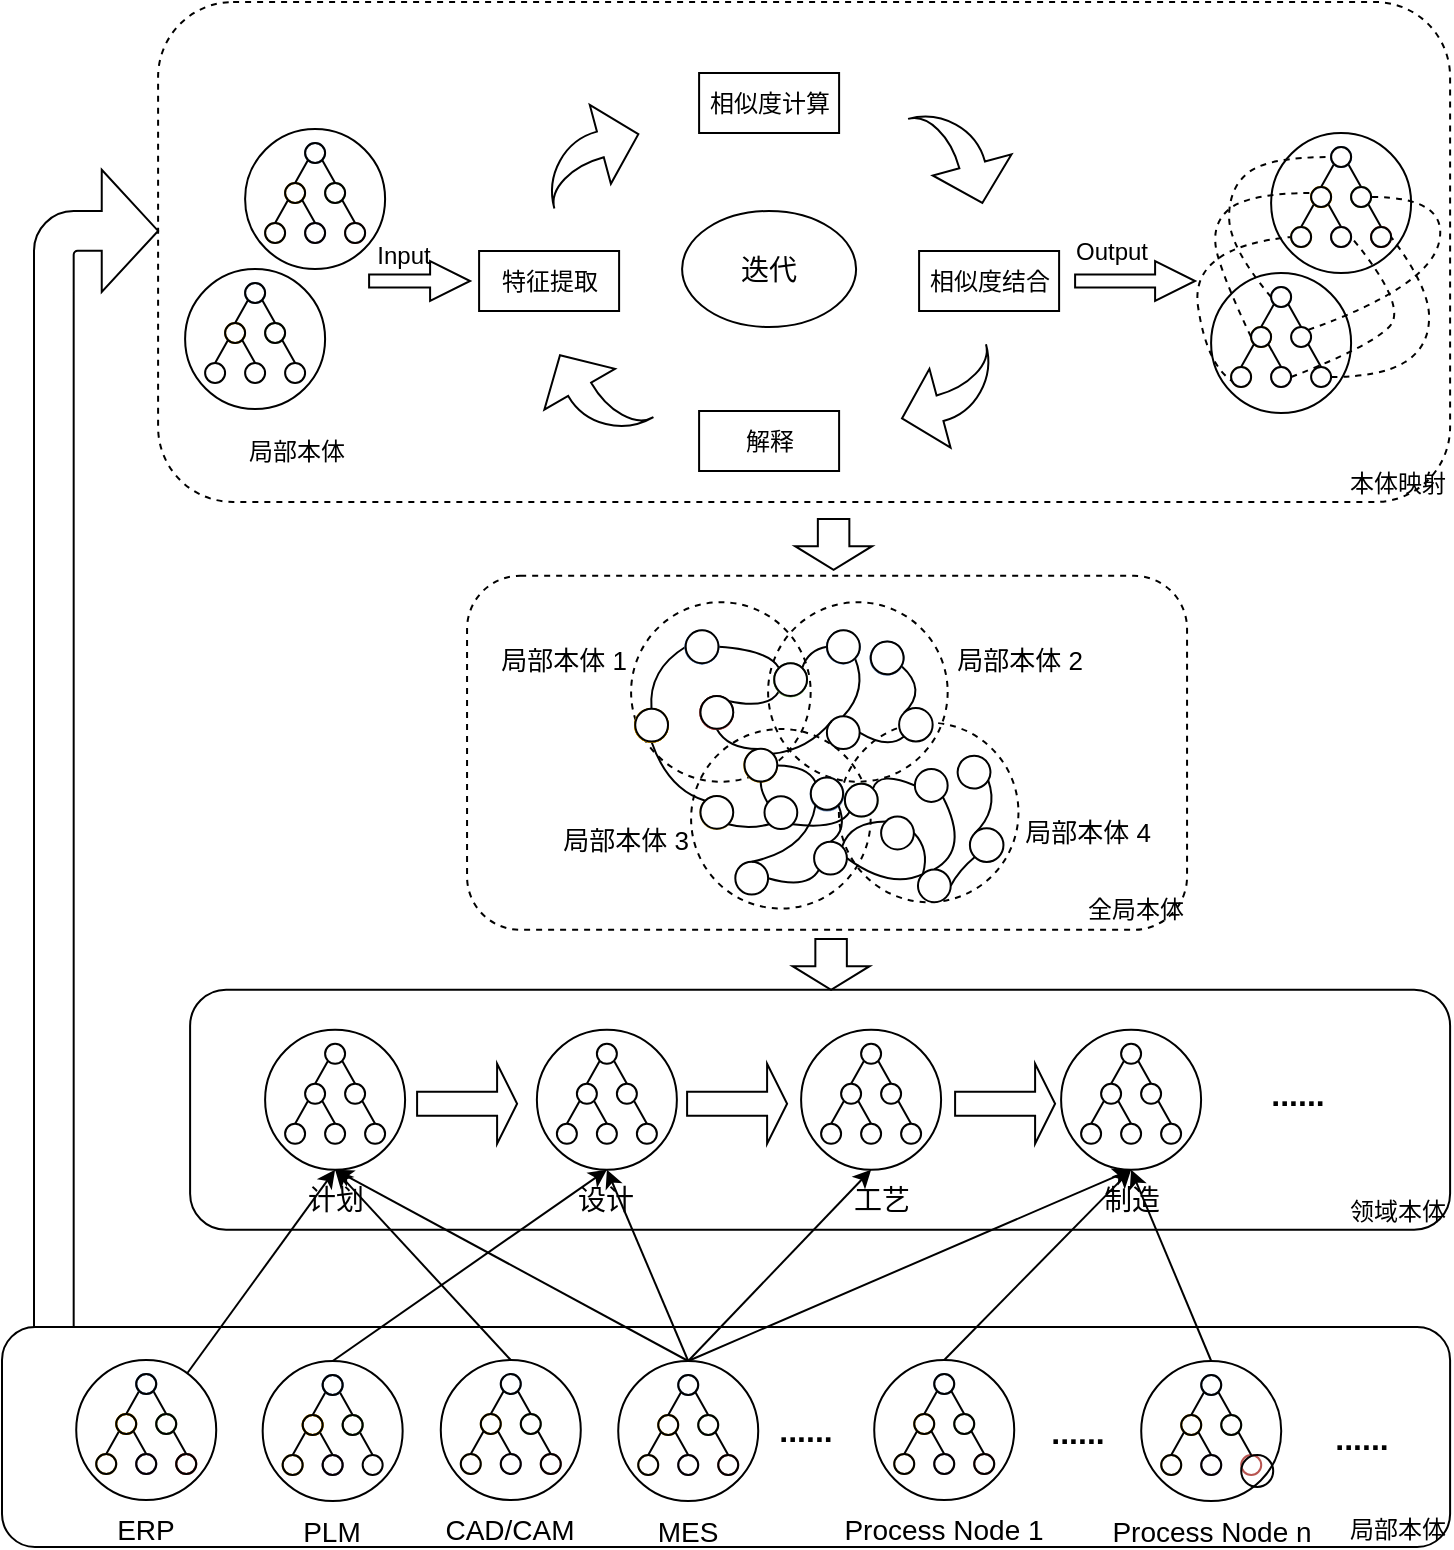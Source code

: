 <mxfile version="17.1.0" type="github" pages="6">
  <diagram id="eH2NaIRgt8ivTFPS_C4d" name="Page-1">
    <mxGraphModel dx="1964" dy="769" grid="1" gridSize="10" guides="1" tooltips="1" connect="1" arrows="1" fold="1" page="1" pageScale="1" pageWidth="827" pageHeight="1169" math="0" shadow="0">
      <root>
        <mxCell id="0" />
        <mxCell id="1" parent="0" />
        <mxCell id="2gpl3ipGJGxjSxI7a-Ly-78" value="" style="ellipse;whiteSpace=wrap;html=1;aspect=fixed;fillColor=none;dashed=1;strokeWidth=1;" parent="1" vertex="1">
          <mxGeometry x="-357.55" y="510.31" width="89.78" height="89.78" as="geometry" />
        </mxCell>
        <mxCell id="_Voz9XMiUNPfRl7ly0Tl-156" value="&lt;font style=&quot;font-size: 12px;&quot;&gt;&lt;span style=&quot;font-size: 12px;&quot;&gt;领域本体&lt;/span&gt;&lt;/font&gt;" style="rounded=1;whiteSpace=wrap;html=1;fontSize=12;fontColor=#000000;strokeColor=#000000;fillColor=none;verticalAlign=bottom;align=right;strokeWidth=1;fontStyle=0" parent="1" vertex="1">
          <mxGeometry x="-681.95" y="643.89" width="630" height="120" as="geometry" />
        </mxCell>
        <mxCell id="2gpl3ipGJGxjSxI7a-Ly-58" value="&lt;span&gt;&lt;font style=&quot;font-size: 12px&quot;&gt;全局本体&lt;/font&gt;&lt;/span&gt;" style="rounded=1;whiteSpace=wrap;html=1;dashed=1;fontSize=14;fontColor=#000000;strokeColor=#000000;fillColor=none;align=right;verticalAlign=bottom;strokeWidth=1;fontStyle=0" parent="1" vertex="1">
          <mxGeometry x="-543.47" y="436.89" width="360" height="177" as="geometry" />
        </mxCell>
        <mxCell id="_Voz9XMiUNPfRl7ly0Tl-213" value="&lt;span&gt;局部本体&lt;/span&gt;" style="rounded=1;whiteSpace=wrap;html=1;fontSize=12;fontColor=#000000;strokeColor=#000000;fillColor=none;verticalAlign=bottom;align=right;strokeWidth=1;fontStyle=0" parent="1" vertex="1">
          <mxGeometry x="-776" y="812.5" width="724.05" height="110" as="geometry" />
        </mxCell>
        <mxCell id="_Voz9XMiUNPfRl7ly0Tl-1" value="&lt;font style=&quot;font-size: 12px&quot;&gt;本体映射&lt;/font&gt;" style="rounded=1;whiteSpace=wrap;html=1;dashed=1;fillColor=none;verticalAlign=bottom;fontColor=#000000;align=right;strokeWidth=1;strokeColor=#000000;fontStyle=0" parent="1" vertex="1">
          <mxGeometry x="-697.95" y="150" width="646" height="250" as="geometry" />
        </mxCell>
        <mxCell id="_Voz9XMiUNPfRl7ly0Tl-286" value="" style="ellipse;whiteSpace=wrap;html=1;aspect=fixed;fillColor=none;dashed=1;strokeWidth=1;" parent="1" vertex="1">
          <mxGeometry x="-392.95" y="450.11" width="89.78" height="89.78" as="geometry" />
        </mxCell>
        <mxCell id="_Voz9XMiUNPfRl7ly0Tl-287" value="" style="ellipse;whiteSpace=wrap;html=1;aspect=fixed;fillColor=none;dashed=1;strokeWidth=1;" parent="1" vertex="1">
          <mxGeometry x="-431.45" y="513.5" width="89.78" height="89.78" as="geometry" />
        </mxCell>
        <mxCell id="_Voz9XMiUNPfRl7ly0Tl-107" value="迭代" style="ellipse;whiteSpace=wrap;html=1;fontSize=14;fillColor=none;strokeColor=#000000;strokeWidth=1;" parent="1" vertex="1">
          <mxGeometry x="-435.95" y="254.5" width="87" height="58" as="geometry" />
        </mxCell>
        <mxCell id="_Voz9XMiUNPfRl7ly0Tl-65" value="" style="ellipse;whiteSpace=wrap;html=1;aspect=fixed;fillColor=none;strokeWidth=1;" parent="1" vertex="1">
          <mxGeometry x="-171.45" y="285.5" width="70" height="70" as="geometry" />
        </mxCell>
        <mxCell id="_Voz9XMiUNPfRl7ly0Tl-77" value="" style="ellipse;whiteSpace=wrap;html=1;aspect=fixed;fillColor=none;strokeWidth=1;" parent="1" vertex="1">
          <mxGeometry x="-141.45" y="215.5" width="70" height="70" as="geometry" />
        </mxCell>
        <mxCell id="_Voz9XMiUNPfRl7ly0Tl-17" value="" style="ellipse;whiteSpace=wrap;html=1;aspect=fixed;fillColor=none;strokeWidth=1;" parent="1" vertex="1">
          <mxGeometry x="-684.45" y="283.5" width="70" height="70" as="geometry" />
        </mxCell>
        <mxCell id="_Voz9XMiUNPfRl7ly0Tl-29" value="" style="ellipse;whiteSpace=wrap;html=1;aspect=fixed;fillColor=none;strokeWidth=1;" parent="1" vertex="1">
          <mxGeometry x="-654.45" y="213.5" width="70" height="70" as="geometry" />
        </mxCell>
        <mxCell id="_Voz9XMiUNPfRl7ly0Tl-2" value="" style="ellipse;whiteSpace=wrap;html=1;aspect=fixed;fillColor=none;strokeColor=#d79b00;strokeWidth=1;" parent="1" vertex="1">
          <mxGeometry x="-664.45" y="310.5" width="10" height="10" as="geometry" />
        </mxCell>
        <mxCell id="_Voz9XMiUNPfRl7ly0Tl-3" value="" style="ellipse;whiteSpace=wrap;html=1;aspect=fixed;fillColor=none;strokeColor=#6c8ebf;strokeWidth=1;" parent="1" vertex="1">
          <mxGeometry x="-654.45" y="290.5" width="10" height="10" as="geometry" />
        </mxCell>
        <mxCell id="_Voz9XMiUNPfRl7ly0Tl-7" value="" style="ellipse;whiteSpace=wrap;html=1;aspect=fixed;fillColor=none;strokeColor=#000000;strokeWidth=1;" parent="1" vertex="1">
          <mxGeometry x="-654.45" y="330.5" width="10" height="10" as="geometry" />
        </mxCell>
        <mxCell id="_Voz9XMiUNPfRl7ly0Tl-8" value="" style="ellipse;whiteSpace=wrap;html=1;aspect=fixed;fillColor=none;strokeColor=#82b366;strokeWidth=1;" parent="1" vertex="1">
          <mxGeometry x="-644.45" y="310.5" width="10" height="10" as="geometry" />
        </mxCell>
        <mxCell id="_Voz9XMiUNPfRl7ly0Tl-9" value="" style="ellipse;whiteSpace=wrap;html=1;aspect=fixed;fillColor=none;strokeColor=#000000;strokeWidth=1;" parent="1" vertex="1">
          <mxGeometry x="-634.45" y="330.5" width="10" height="10" as="geometry" />
        </mxCell>
        <mxCell id="_Voz9XMiUNPfRl7ly0Tl-10" value="" style="ellipse;whiteSpace=wrap;html=1;aspect=fixed;fillColor=none;strokeColor=#000000;strokeWidth=1;" parent="1" vertex="1">
          <mxGeometry x="-674.45" y="330.5" width="10" height="10" as="geometry" />
        </mxCell>
        <mxCell id="_Voz9XMiUNPfRl7ly0Tl-11" value="" style="endArrow=none;html=1;rounded=0;entryX=0;entryY=1;entryDx=0;entryDy=0;exitX=0.5;exitY=0;exitDx=0;exitDy=0;strokeWidth=1;" parent="1" source="_Voz9XMiUNPfRl7ly0Tl-2" target="_Voz9XMiUNPfRl7ly0Tl-3" edge="1">
          <mxGeometry width="50" height="50" relative="1" as="geometry">
            <mxPoint x="-744.45" y="330.5" as="sourcePoint" />
            <mxPoint x="-694.45" y="280.5" as="targetPoint" />
          </mxGeometry>
        </mxCell>
        <mxCell id="_Voz9XMiUNPfRl7ly0Tl-12" value="" style="endArrow=none;html=1;rounded=0;exitX=0.5;exitY=0;exitDx=0;exitDy=0;entryX=1;entryY=1;entryDx=0;entryDy=0;strokeWidth=1;" parent="1" source="_Voz9XMiUNPfRl7ly0Tl-8" target="_Voz9XMiUNPfRl7ly0Tl-3" edge="1">
          <mxGeometry width="50" height="50" relative="1" as="geometry">
            <mxPoint x="-744.45" y="330.5" as="sourcePoint" />
            <mxPoint x="-634.45" y="300.5" as="targetPoint" />
          </mxGeometry>
        </mxCell>
        <mxCell id="_Voz9XMiUNPfRl7ly0Tl-14" value="" style="endArrow=none;html=1;rounded=0;entryX=0;entryY=1;entryDx=0;entryDy=0;exitX=0.5;exitY=0;exitDx=0;exitDy=0;strokeWidth=1;" parent="1" source="_Voz9XMiUNPfRl7ly0Tl-10" target="_Voz9XMiUNPfRl7ly0Tl-2" edge="1">
          <mxGeometry width="50" height="50" relative="1" as="geometry">
            <mxPoint x="-670.45" y="329.5" as="sourcePoint" />
            <mxPoint x="-664.45" y="318.5" as="targetPoint" />
          </mxGeometry>
        </mxCell>
        <mxCell id="_Voz9XMiUNPfRl7ly0Tl-15" value="" style="endArrow=none;html=1;rounded=0;exitX=0.5;exitY=0;exitDx=0;exitDy=0;entryX=1;entryY=1;entryDx=0;entryDy=0;strokeWidth=1;" parent="1" source="_Voz9XMiUNPfRl7ly0Tl-7" target="_Voz9XMiUNPfRl7ly0Tl-2" edge="1">
          <mxGeometry width="50" height="50" relative="1" as="geometry">
            <mxPoint x="-629.45" y="320.5" as="sourcePoint" />
            <mxPoint x="-635.914" y="309.036" as="targetPoint" />
          </mxGeometry>
        </mxCell>
        <mxCell id="_Voz9XMiUNPfRl7ly0Tl-16" value="" style="endArrow=none;html=1;rounded=0;exitX=0.5;exitY=0;exitDx=0;exitDy=0;entryX=1;entryY=1;entryDx=0;entryDy=0;strokeWidth=1;" parent="1" source="_Voz9XMiUNPfRl7ly0Tl-9" target="_Voz9XMiUNPfRl7ly0Tl-8" edge="1">
          <mxGeometry width="50" height="50" relative="1" as="geometry">
            <mxPoint x="-639.45" y="340.5" as="sourcePoint" />
            <mxPoint x="-645.914" y="329.036" as="targetPoint" />
          </mxGeometry>
        </mxCell>
        <mxCell id="_Voz9XMiUNPfRl7ly0Tl-18" value="" style="ellipse;whiteSpace=wrap;html=1;aspect=fixed;fillColor=none;strokeColor=#d79b00;strokeWidth=1;" parent="1" vertex="1">
          <mxGeometry x="-634.45" y="240.5" width="10" height="10" as="geometry" />
        </mxCell>
        <mxCell id="_Voz9XMiUNPfRl7ly0Tl-19" value="" style="ellipse;whiteSpace=wrap;html=1;aspect=fixed;fillColor=none;strokeColor=#6c8ebf;strokeWidth=1;" parent="1" vertex="1">
          <mxGeometry x="-624.45" y="220.5" width="10" height="10" as="geometry" />
        </mxCell>
        <mxCell id="_Voz9XMiUNPfRl7ly0Tl-20" value="" style="ellipse;whiteSpace=wrap;html=1;aspect=fixed;fillColor=none;strokeColor=#9673a6;strokeWidth=1;" parent="1" vertex="1">
          <mxGeometry x="-624.45" y="260.5" width="10" height="10" as="geometry" />
        </mxCell>
        <mxCell id="_Voz9XMiUNPfRl7ly0Tl-21" value="" style="ellipse;whiteSpace=wrap;html=1;aspect=fixed;fillColor=none;strokeColor=#82b366;strokeWidth=1;" parent="1" vertex="1">
          <mxGeometry x="-614.45" y="240.5" width="10" height="10" as="geometry" />
        </mxCell>
        <mxCell id="_Voz9XMiUNPfRl7ly0Tl-22" value="" style="ellipse;whiteSpace=wrap;html=1;aspect=fixed;fillColor=#f8cecc;strokeColor=#b85450;strokeWidth=1;" parent="1" vertex="1">
          <mxGeometry x="-604.45" y="260.5" width="10" height="10" as="geometry" />
        </mxCell>
        <mxCell id="_Voz9XMiUNPfRl7ly0Tl-23" value="" style="ellipse;whiteSpace=wrap;html=1;aspect=fixed;fillColor=none;strokeColor=#d6b656;strokeWidth=1;" parent="1" vertex="1">
          <mxGeometry x="-644.45" y="260.5" width="10" height="10" as="geometry" />
        </mxCell>
        <mxCell id="_Voz9XMiUNPfRl7ly0Tl-24" value="" style="endArrow=none;html=1;rounded=0;entryX=0;entryY=1;entryDx=0;entryDy=0;exitX=0.5;exitY=0;exitDx=0;exitDy=0;strokeWidth=1;" parent="1" source="_Voz9XMiUNPfRl7ly0Tl-18" target="_Voz9XMiUNPfRl7ly0Tl-19" edge="1">
          <mxGeometry width="50" height="50" relative="1" as="geometry">
            <mxPoint x="-714.45" y="260.5" as="sourcePoint" />
            <mxPoint x="-664.45" y="210.5" as="targetPoint" />
          </mxGeometry>
        </mxCell>
        <mxCell id="_Voz9XMiUNPfRl7ly0Tl-25" value="" style="endArrow=none;html=1;rounded=0;exitX=0.5;exitY=0;exitDx=0;exitDy=0;entryX=1;entryY=1;entryDx=0;entryDy=0;strokeWidth=1;" parent="1" source="_Voz9XMiUNPfRl7ly0Tl-21" target="_Voz9XMiUNPfRl7ly0Tl-19" edge="1">
          <mxGeometry width="50" height="50" relative="1" as="geometry">
            <mxPoint x="-714.45" y="260.5" as="sourcePoint" />
            <mxPoint x="-604.45" y="230.5" as="targetPoint" />
          </mxGeometry>
        </mxCell>
        <mxCell id="_Voz9XMiUNPfRl7ly0Tl-26" value="" style="endArrow=none;html=1;rounded=0;entryX=0;entryY=1;entryDx=0;entryDy=0;exitX=0.5;exitY=0;exitDx=0;exitDy=0;strokeWidth=1;" parent="1" source="_Voz9XMiUNPfRl7ly0Tl-23" target="_Voz9XMiUNPfRl7ly0Tl-18" edge="1">
          <mxGeometry width="50" height="50" relative="1" as="geometry">
            <mxPoint x="-640.45" y="259.5" as="sourcePoint" />
            <mxPoint x="-634.45" y="248.5" as="targetPoint" />
          </mxGeometry>
        </mxCell>
        <mxCell id="_Voz9XMiUNPfRl7ly0Tl-27" value="" style="endArrow=none;html=1;rounded=0;exitX=0.5;exitY=0;exitDx=0;exitDy=0;entryX=1;entryY=1;entryDx=0;entryDy=0;strokeWidth=1;" parent="1" source="_Voz9XMiUNPfRl7ly0Tl-20" target="_Voz9XMiUNPfRl7ly0Tl-18" edge="1">
          <mxGeometry width="50" height="50" relative="1" as="geometry">
            <mxPoint x="-599.45" y="250.5" as="sourcePoint" />
            <mxPoint x="-605.914" y="239.036" as="targetPoint" />
          </mxGeometry>
        </mxCell>
        <mxCell id="_Voz9XMiUNPfRl7ly0Tl-28" value="" style="endArrow=none;html=1;rounded=0;exitX=0.5;exitY=0;exitDx=0;exitDy=0;entryX=1;entryY=1;entryDx=0;entryDy=0;strokeWidth=1;" parent="1" source="_Voz9XMiUNPfRl7ly0Tl-22" target="_Voz9XMiUNPfRl7ly0Tl-21" edge="1">
          <mxGeometry width="50" height="50" relative="1" as="geometry">
            <mxPoint x="-609.45" y="270.5" as="sourcePoint" />
            <mxPoint x="-615.914" y="259.036" as="targetPoint" />
          </mxGeometry>
        </mxCell>
        <mxCell id="_Voz9XMiUNPfRl7ly0Tl-54" value="" style="ellipse;whiteSpace=wrap;html=1;aspect=fixed;fillColor=#ffe6cc;strokeColor=#d79b00;strokeWidth=1;" parent="1" vertex="1">
          <mxGeometry x="-151.45" y="312.5" width="10" height="10" as="geometry" />
        </mxCell>
        <mxCell id="_Voz9XMiUNPfRl7ly0Tl-55" value="" style="ellipse;whiteSpace=wrap;html=1;aspect=fixed;fillColor=#dae8fc;strokeColor=#6c8ebf;strokeWidth=1;" parent="1" vertex="1">
          <mxGeometry x="-141.45" y="292.5" width="10" height="10" as="geometry" />
        </mxCell>
        <mxCell id="_Voz9XMiUNPfRl7ly0Tl-56" value="" style="ellipse;whiteSpace=wrap;html=1;aspect=fixed;fillColor=#e1d5e7;strokeColor=#9673a6;strokeWidth=1;" parent="1" vertex="1">
          <mxGeometry x="-141.45" y="332.5" width="10" height="10" as="geometry" />
        </mxCell>
        <mxCell id="_Voz9XMiUNPfRl7ly0Tl-57" value="" style="ellipse;whiteSpace=wrap;html=1;aspect=fixed;fillColor=default;strokeColor=#000000;strokeWidth=1;" parent="1" vertex="1">
          <mxGeometry x="-131.45" y="312.5" width="10" height="10" as="geometry" />
        </mxCell>
        <mxCell id="_Voz9XMiUNPfRl7ly0Tl-58" value="" style="ellipse;whiteSpace=wrap;html=1;aspect=fixed;fillColor=default;strokeColor=#000000;strokeWidth=1;" parent="1" vertex="1">
          <mxGeometry x="-121.45" y="332.5" width="10" height="10" as="geometry" />
        </mxCell>
        <mxCell id="_Voz9XMiUNPfRl7ly0Tl-59" value="" style="ellipse;whiteSpace=wrap;html=1;aspect=fixed;fillColor=#fff2cc;strokeColor=#d6b656;strokeWidth=1;" parent="1" vertex="1">
          <mxGeometry x="-161.45" y="332.5" width="10" height="10" as="geometry" />
        </mxCell>
        <mxCell id="_Voz9XMiUNPfRl7ly0Tl-60" value="" style="endArrow=none;html=1;rounded=0;entryX=0;entryY=1;entryDx=0;entryDy=0;exitX=0.5;exitY=0;exitDx=0;exitDy=0;strokeWidth=1;" parent="1" source="_Voz9XMiUNPfRl7ly0Tl-54" target="_Voz9XMiUNPfRl7ly0Tl-55" edge="1">
          <mxGeometry width="50" height="50" relative="1" as="geometry">
            <mxPoint x="-231.45" y="332.5" as="sourcePoint" />
            <mxPoint x="-181.45" y="282.5" as="targetPoint" />
          </mxGeometry>
        </mxCell>
        <mxCell id="_Voz9XMiUNPfRl7ly0Tl-61" value="" style="endArrow=none;html=1;rounded=0;exitX=0.5;exitY=0;exitDx=0;exitDy=0;entryX=1;entryY=1;entryDx=0;entryDy=0;strokeWidth=1;" parent="1" source="_Voz9XMiUNPfRl7ly0Tl-57" target="_Voz9XMiUNPfRl7ly0Tl-55" edge="1">
          <mxGeometry width="50" height="50" relative="1" as="geometry">
            <mxPoint x="-231.45" y="332.5" as="sourcePoint" />
            <mxPoint x="-121.45" y="302.5" as="targetPoint" />
          </mxGeometry>
        </mxCell>
        <mxCell id="_Voz9XMiUNPfRl7ly0Tl-62" value="" style="endArrow=none;html=1;rounded=0;entryX=0;entryY=1;entryDx=0;entryDy=0;exitX=0.5;exitY=0;exitDx=0;exitDy=0;strokeWidth=1;" parent="1" source="_Voz9XMiUNPfRl7ly0Tl-59" target="_Voz9XMiUNPfRl7ly0Tl-54" edge="1">
          <mxGeometry width="50" height="50" relative="1" as="geometry">
            <mxPoint x="-157.45" y="331.5" as="sourcePoint" />
            <mxPoint x="-151.45" y="320.5" as="targetPoint" />
          </mxGeometry>
        </mxCell>
        <mxCell id="_Voz9XMiUNPfRl7ly0Tl-63" value="" style="endArrow=none;html=1;rounded=0;exitX=0.5;exitY=0;exitDx=0;exitDy=0;entryX=1;entryY=1;entryDx=0;entryDy=0;strokeWidth=1;" parent="1" source="_Voz9XMiUNPfRl7ly0Tl-56" target="_Voz9XMiUNPfRl7ly0Tl-54" edge="1">
          <mxGeometry width="50" height="50" relative="1" as="geometry">
            <mxPoint x="-116.45" y="322.5" as="sourcePoint" />
            <mxPoint x="-122.914" y="311.036" as="targetPoint" />
          </mxGeometry>
        </mxCell>
        <mxCell id="_Voz9XMiUNPfRl7ly0Tl-64" value="" style="endArrow=none;html=1;rounded=0;exitX=0.5;exitY=0;exitDx=0;exitDy=0;entryX=1;entryY=1;entryDx=0;entryDy=0;strokeWidth=1;" parent="1" source="_Voz9XMiUNPfRl7ly0Tl-58" target="_Voz9XMiUNPfRl7ly0Tl-57" edge="1">
          <mxGeometry width="50" height="50" relative="1" as="geometry">
            <mxPoint x="-126.45" y="342.5" as="sourcePoint" />
            <mxPoint x="-132.914" y="331.036" as="targetPoint" />
          </mxGeometry>
        </mxCell>
        <mxCell id="_Voz9XMiUNPfRl7ly0Tl-66" value="" style="ellipse;whiteSpace=wrap;html=1;aspect=fixed;fillColor=#ffe6cc;strokeColor=#d79b00;strokeWidth=1;" parent="1" vertex="1">
          <mxGeometry x="-121.45" y="242.5" width="10" height="10" as="geometry" />
        </mxCell>
        <mxCell id="_Voz9XMiUNPfRl7ly0Tl-67" value="" style="ellipse;whiteSpace=wrap;html=1;aspect=fixed;fillColor=#dae8fc;strokeColor=#6c8ebf;strokeWidth=1;" parent="1" vertex="1">
          <mxGeometry x="-111.45" y="222.5" width="10" height="10" as="geometry" />
        </mxCell>
        <mxCell id="_Voz9XMiUNPfRl7ly0Tl-68" value="" style="ellipse;whiteSpace=wrap;html=1;aspect=fixed;fillColor=#e1d5e7;strokeColor=#9673a6;strokeWidth=1;" parent="1" vertex="1">
          <mxGeometry x="-111.45" y="262.5" width="10" height="10" as="geometry" />
        </mxCell>
        <mxCell id="_Voz9XMiUNPfRl7ly0Tl-69" value="" style="ellipse;whiteSpace=wrap;html=1;aspect=fixed;fillColor=#d5e8d4;strokeColor=#82b366;strokeWidth=1;" parent="1" vertex="1">
          <mxGeometry x="-101.45" y="242.5" width="10" height="10" as="geometry" />
        </mxCell>
        <mxCell id="_Voz9XMiUNPfRl7ly0Tl-70" value="" style="ellipse;whiteSpace=wrap;html=1;aspect=fixed;fillColor=#f8cecc;strokeColor=#b85450;strokeWidth=1;" parent="1" vertex="1">
          <mxGeometry x="-91.45" y="262.5" width="10" height="10" as="geometry" />
        </mxCell>
        <mxCell id="_Voz9XMiUNPfRl7ly0Tl-71" value="" style="ellipse;whiteSpace=wrap;html=1;aspect=fixed;fillColor=#fff2cc;strokeColor=#d6b656;strokeWidth=1;" parent="1" vertex="1">
          <mxGeometry x="-131.45" y="262.5" width="10" height="10" as="geometry" />
        </mxCell>
        <mxCell id="_Voz9XMiUNPfRl7ly0Tl-72" value="" style="endArrow=none;html=1;rounded=0;entryX=0;entryY=1;entryDx=0;entryDy=0;exitX=0.5;exitY=0;exitDx=0;exitDy=0;strokeWidth=1;" parent="1" source="_Voz9XMiUNPfRl7ly0Tl-66" target="_Voz9XMiUNPfRl7ly0Tl-67" edge="1">
          <mxGeometry width="50" height="50" relative="1" as="geometry">
            <mxPoint x="-201.45" y="262.5" as="sourcePoint" />
            <mxPoint x="-151.45" y="212.5" as="targetPoint" />
          </mxGeometry>
        </mxCell>
        <mxCell id="_Voz9XMiUNPfRl7ly0Tl-73" value="" style="endArrow=none;html=1;rounded=0;exitX=0.5;exitY=0;exitDx=0;exitDy=0;entryX=1;entryY=1;entryDx=0;entryDy=0;strokeWidth=1;" parent="1" source="_Voz9XMiUNPfRl7ly0Tl-69" target="_Voz9XMiUNPfRl7ly0Tl-67" edge="1">
          <mxGeometry width="50" height="50" relative="1" as="geometry">
            <mxPoint x="-201.45" y="262.5" as="sourcePoint" />
            <mxPoint x="-91.45" y="232.5" as="targetPoint" />
          </mxGeometry>
        </mxCell>
        <mxCell id="_Voz9XMiUNPfRl7ly0Tl-74" value="" style="endArrow=none;html=1;rounded=0;entryX=0;entryY=1;entryDx=0;entryDy=0;exitX=0.5;exitY=0;exitDx=0;exitDy=0;strokeWidth=1;" parent="1" source="_Voz9XMiUNPfRl7ly0Tl-71" target="_Voz9XMiUNPfRl7ly0Tl-66" edge="1">
          <mxGeometry width="50" height="50" relative="1" as="geometry">
            <mxPoint x="-127.45" y="261.5" as="sourcePoint" />
            <mxPoint x="-121.45" y="250.5" as="targetPoint" />
          </mxGeometry>
        </mxCell>
        <mxCell id="_Voz9XMiUNPfRl7ly0Tl-75" value="" style="endArrow=none;html=1;rounded=0;exitX=0.5;exitY=0;exitDx=0;exitDy=0;entryX=1;entryY=1;entryDx=0;entryDy=0;strokeWidth=1;" parent="1" source="_Voz9XMiUNPfRl7ly0Tl-68" target="_Voz9XMiUNPfRl7ly0Tl-66" edge="1">
          <mxGeometry width="50" height="50" relative="1" as="geometry">
            <mxPoint x="-86.45" y="252.5" as="sourcePoint" />
            <mxPoint x="-92.914" y="241.036" as="targetPoint" />
          </mxGeometry>
        </mxCell>
        <mxCell id="_Voz9XMiUNPfRl7ly0Tl-76" value="" style="endArrow=none;html=1;rounded=0;exitX=0.5;exitY=0;exitDx=0;exitDy=0;entryX=1;entryY=1;entryDx=0;entryDy=0;strokeWidth=1;" parent="1" source="_Voz9XMiUNPfRl7ly0Tl-70" target="_Voz9XMiUNPfRl7ly0Tl-69" edge="1">
          <mxGeometry width="50" height="50" relative="1" as="geometry">
            <mxPoint x="-96.45" y="272.5" as="sourcePoint" />
            <mxPoint x="-102.914" y="261.036" as="targetPoint" />
          </mxGeometry>
        </mxCell>
        <mxCell id="_Voz9XMiUNPfRl7ly0Tl-79" value="特征提取" style="rounded=0;whiteSpace=wrap;html=1;fillColor=none;strokeColor=#000000;strokeWidth=1;" parent="1" vertex="1">
          <mxGeometry x="-537.45" y="274.5" width="70" height="30" as="geometry" />
        </mxCell>
        <mxCell id="_Voz9XMiUNPfRl7ly0Tl-81" value="相似度计算" style="rounded=0;whiteSpace=wrap;html=1;fillColor=none;strokeColor=#000000;strokeWidth=1;" parent="1" vertex="1">
          <mxGeometry x="-427.45" y="185.5" width="70" height="30" as="geometry" />
        </mxCell>
        <mxCell id="_Voz9XMiUNPfRl7ly0Tl-82" value="相似度结合" style="rounded=0;whiteSpace=wrap;html=1;fillColor=none;strokeColor=#000000;strokeWidth=1;" parent="1" vertex="1">
          <mxGeometry x="-317.45" y="274.5" width="70" height="30" as="geometry" />
        </mxCell>
        <mxCell id="_Voz9XMiUNPfRl7ly0Tl-83" value="解释" style="rounded=0;whiteSpace=wrap;html=1;fillColor=none;strokeColor=#000000;strokeWidth=1;" parent="1" vertex="1">
          <mxGeometry x="-427.45" y="354.5" width="70" height="30" as="geometry" />
        </mxCell>
        <mxCell id="_Voz9XMiUNPfRl7ly0Tl-87" value="" style="html=1;shadow=0;dashed=0;align=center;verticalAlign=middle;shape=mxgraph.arrows2.jumpInArrow;dy=6.62;dx=19.67;arrowHead=40.8;fillColor=none;rotation=-15;gradientColor=#b3b3b3;strokeColor=#000000;strokeWidth=1;" parent="1" vertex="1">
          <mxGeometry x="-506.56" y="202.12" width="50.18" height="45.39" as="geometry" />
        </mxCell>
        <mxCell id="_Voz9XMiUNPfRl7ly0Tl-88" value="" style="html=1;shadow=0;dashed=0;align=center;verticalAlign=middle;shape=mxgraph.arrows2.jumpInArrow;dy=6.62;dx=19.67;arrowHead=40.8;fillColor=none;rotation=-120;gradientColor=#b3b3b3;strokeColor=#000000;strokeWidth=1;" parent="1" vertex="1">
          <mxGeometry x="-507.56" y="324.5" width="50.18" height="45.39" as="geometry" />
        </mxCell>
        <mxCell id="_Voz9XMiUNPfRl7ly0Tl-89" value="" style="html=1;shadow=0;dashed=0;align=center;verticalAlign=middle;shape=mxgraph.arrows2.jumpInArrow;dy=6.62;dx=19.67;arrowHead=40.8;fillColor=none;rotation=75;gradientColor=#b3b3b3;strokeColor=#000000;strokeWidth=1;" parent="1" vertex="1">
          <mxGeometry x="-319.63" y="204.11" width="50.18" height="45.39" as="geometry" />
        </mxCell>
        <mxCell id="_Voz9XMiUNPfRl7ly0Tl-90" value="" style="html=1;shadow=0;dashed=0;align=center;verticalAlign=middle;shape=mxgraph.arrows2.jumpInArrow;dy=6.62;dx=19.67;arrowHead=40.8;fillColor=none;rotation=-195;direction=east;gradientColor=#b3b3b3;strokeColor=#000000;strokeWidth=1;" parent="1" vertex="1">
          <mxGeometry x="-327.45" y="326.81" width="50.18" height="45.39" as="geometry" />
        </mxCell>
        <mxCell id="_Voz9XMiUNPfRl7ly0Tl-91" value="" style="html=1;shadow=0;dashed=0;align=center;verticalAlign=middle;shape=mxgraph.arrows2.arrow;dy=0.68;dx=20;notch=0;fillColor=none;strokeWidth=1;" parent="1" vertex="1">
          <mxGeometry x="-592.45" y="279.5" width="50.5" height="20" as="geometry" />
        </mxCell>
        <mxCell id="_Voz9XMiUNPfRl7ly0Tl-92" value="Input" style="text;html=1;strokeColor=none;fillColor=none;align=center;verticalAlign=middle;whiteSpace=wrap;rounded=0;strokeWidth=1;" parent="1" vertex="1">
          <mxGeometry x="-594.45" y="268.5" width="37.5" height="17" as="geometry" />
        </mxCell>
        <mxCell id="_Voz9XMiUNPfRl7ly0Tl-96" value="" style="html=1;shadow=0;dashed=0;align=center;verticalAlign=middle;shape=mxgraph.arrows2.arrow;dy=0.68;dx=20;notch=0;fillColor=none;strokeWidth=1;" parent="1" vertex="1">
          <mxGeometry x="-239.45" y="279.5" width="60" height="20" as="geometry" />
        </mxCell>
        <mxCell id="_Voz9XMiUNPfRl7ly0Tl-97" value="Output" style="text;html=1;strokeColor=none;fillColor=none;align=center;verticalAlign=middle;whiteSpace=wrap;rounded=0;strokeWidth=1;" parent="1" vertex="1">
          <mxGeometry x="-251.45" y="264.5" width="60" height="20" as="geometry" />
        </mxCell>
        <mxCell id="_Voz9XMiUNPfRl7ly0Tl-99" value="" style="curved=1;endArrow=none;html=1;rounded=0;endFill=0;dashed=1;exitX=0.257;exitY=0.814;exitDx=0;exitDy=0;exitPerimeter=0;entryX=0;entryY=0.5;entryDx=0;entryDy=0;strokeWidth=1;" parent="1" target="_Voz9XMiUNPfRl7ly0Tl-71" edge="1">
          <mxGeometry width="50" height="50" relative="1" as="geometry">
            <mxPoint x="-159.46" y="340.48" as="sourcePoint" />
            <mxPoint x="-133.45" y="262.5" as="targetPoint" />
            <Array as="points">
              <mxPoint x="-173.45" y="332.5" />
              <mxPoint x="-182.45" y="272.5" />
            </Array>
          </mxGeometry>
        </mxCell>
        <mxCell id="_Voz9XMiUNPfRl7ly0Tl-100" value="" style="curved=1;endArrow=none;html=1;rounded=0;endFill=0;dashed=1;entryX=0.257;entryY=0.814;entryDx=0;entryDy=0;entryPerimeter=0;exitX=0;exitY=0.5;exitDx=0;exitDy=0;strokeWidth=1;" parent="1" source="_Voz9XMiUNPfRl7ly0Tl-54" edge="1">
          <mxGeometry width="50" height="50" relative="1" as="geometry">
            <mxPoint x="-136.45" y="372.5" as="sourcePoint" />
            <mxPoint x="-120.46" y="245.48" as="targetPoint" />
            <Array as="points">
              <mxPoint x="-163.45" y="292.5" />
              <mxPoint x="-172.45" y="262.5" />
              <mxPoint x="-153.45" y="245.5" />
            </Array>
          </mxGeometry>
        </mxCell>
        <mxCell id="_Voz9XMiUNPfRl7ly0Tl-101" value="" style="curved=1;endArrow=none;html=1;rounded=0;endFill=0;dashed=1;entryX=0;entryY=0.5;entryDx=0;entryDy=0;exitX=0;exitY=0.5;exitDx=0;exitDy=0;strokeWidth=1;" parent="1" source="_Voz9XMiUNPfRl7ly0Tl-55" target="_Voz9XMiUNPfRl7ly0Tl-67" edge="1">
          <mxGeometry width="50" height="50" relative="1" as="geometry">
            <mxPoint x="-141.45" y="327.5" as="sourcePoint" />
            <mxPoint x="-110.46" y="255.48" as="targetPoint" />
            <Array as="points">
              <mxPoint x="-162.45" y="272.5" />
              <mxPoint x="-162.45" y="242.5" />
              <mxPoint x="-142.45" y="227.5" />
            </Array>
          </mxGeometry>
        </mxCell>
        <mxCell id="_Voz9XMiUNPfRl7ly0Tl-102" value="" style="curved=1;endArrow=none;html=1;rounded=0;endFill=0;dashed=1;entryX=1;entryY=0.5;entryDx=0;entryDy=0;exitX=1;exitY=0;exitDx=0;exitDy=0;strokeWidth=1;" parent="1" source="_Voz9XMiUNPfRl7ly0Tl-57" target="_Voz9XMiUNPfRl7ly0Tl-69" edge="1">
          <mxGeometry width="50" height="50" relative="1" as="geometry">
            <mxPoint x="-131.45" y="307.5" as="sourcePoint" />
            <mxPoint x="-101.45" y="237.5" as="targetPoint" />
            <Array as="points">
              <mxPoint x="-62.45" y="292.5" />
              <mxPoint x="-52.45" y="247.5" />
            </Array>
          </mxGeometry>
        </mxCell>
        <mxCell id="_Voz9XMiUNPfRl7ly0Tl-104" value="" style="curved=1;endArrow=none;html=1;rounded=0;endFill=0;dashed=1;entryX=1;entryY=0.5;entryDx=0;entryDy=0;exitX=1;exitY=0.5;exitDx=0;exitDy=0;strokeWidth=1;" parent="1" source="_Voz9XMiUNPfRl7ly0Tl-58" target="_Voz9XMiUNPfRl7ly0Tl-70" edge="1">
          <mxGeometry width="50" height="50" relative="1" as="geometry">
            <mxPoint x="-112.914" y="323.964" as="sourcePoint" />
            <mxPoint x="-81.45" y="257.5" as="targetPoint" />
            <Array as="points">
              <mxPoint x="-86.45" y="337.5" />
              <mxPoint x="-62.45" y="322.5" />
              <mxPoint x="-62.45" y="292.5" />
            </Array>
          </mxGeometry>
        </mxCell>
        <mxCell id="_Voz9XMiUNPfRl7ly0Tl-105" value="" style="curved=1;endArrow=none;html=1;rounded=0;endFill=0;dashed=1;entryX=1;entryY=0.5;entryDx=0;entryDy=0;exitX=1;exitY=0.5;exitDx=0;exitDy=0;strokeWidth=1;" parent="1" source="_Voz9XMiUNPfRl7ly0Tl-56" target="_Voz9XMiUNPfRl7ly0Tl-68" edge="1">
          <mxGeometry width="50" height="50" relative="1" as="geometry">
            <mxPoint x="-101.45" y="347.5" as="sourcePoint" />
            <mxPoint x="-71.45" y="277.5" as="targetPoint" />
            <Array as="points">
              <mxPoint x="-92.45" y="322.5" />
              <mxPoint x="-72.45" y="302.5" />
            </Array>
          </mxGeometry>
        </mxCell>
        <mxCell id="_Voz9XMiUNPfRl7ly0Tl-108" value="" style="ellipse;whiteSpace=wrap;html=1;aspect=fixed;fillColor=none;strokeWidth=1;" parent="1" vertex="1">
          <mxGeometry x="-644.45" y="663.89" width="70" height="70" as="geometry" />
        </mxCell>
        <mxCell id="_Voz9XMiUNPfRl7ly0Tl-109" value="" style="ellipse;whiteSpace=wrap;html=1;aspect=fixed;fillColor=default;strokeColor=#000000;strokeWidth=1;" parent="1" vertex="1">
          <mxGeometry x="-624.45" y="690.89" width="10" height="10" as="geometry" />
        </mxCell>
        <mxCell id="_Voz9XMiUNPfRl7ly0Tl-110" value="" style="ellipse;whiteSpace=wrap;html=1;aspect=fixed;fillColor=default;strokeColor=#000000;strokeWidth=1;" parent="1" vertex="1">
          <mxGeometry x="-614.45" y="670.89" width="10" height="10" as="geometry" />
        </mxCell>
        <mxCell id="_Voz9XMiUNPfRl7ly0Tl-111" value="" style="ellipse;whiteSpace=wrap;html=1;aspect=fixed;fillColor=default;strokeColor=#000000;strokeWidth=1;" parent="1" vertex="1">
          <mxGeometry x="-614.45" y="710.89" width="10" height="10" as="geometry" />
        </mxCell>
        <mxCell id="_Voz9XMiUNPfRl7ly0Tl-112" value="" style="ellipse;whiteSpace=wrap;html=1;aspect=fixed;fillColor=default;strokeColor=#000000;strokeWidth=1;" parent="1" vertex="1">
          <mxGeometry x="-604.45" y="690.89" width="10" height="10" as="geometry" />
        </mxCell>
        <mxCell id="_Voz9XMiUNPfRl7ly0Tl-113" value="" style="ellipse;whiteSpace=wrap;html=1;aspect=fixed;fillColor=default;strokeColor=#000000;strokeWidth=1;" parent="1" vertex="1">
          <mxGeometry x="-594.45" y="710.89" width="10" height="10" as="geometry" />
        </mxCell>
        <mxCell id="_Voz9XMiUNPfRl7ly0Tl-114" value="" style="ellipse;whiteSpace=wrap;html=1;aspect=fixed;fillColor=default;strokeColor=#000000;strokeWidth=1;" parent="1" vertex="1">
          <mxGeometry x="-634.45" y="710.89" width="10" height="10" as="geometry" />
        </mxCell>
        <mxCell id="_Voz9XMiUNPfRl7ly0Tl-115" value="" style="endArrow=none;html=1;rounded=0;entryX=0;entryY=1;entryDx=0;entryDy=0;exitX=0.5;exitY=0;exitDx=0;exitDy=0;strokeWidth=1;" parent="1" source="_Voz9XMiUNPfRl7ly0Tl-109" target="_Voz9XMiUNPfRl7ly0Tl-110" edge="1">
          <mxGeometry width="50" height="50" relative="1" as="geometry">
            <mxPoint x="-704.45" y="710.89" as="sourcePoint" />
            <mxPoint x="-654.45" y="660.89" as="targetPoint" />
          </mxGeometry>
        </mxCell>
        <mxCell id="_Voz9XMiUNPfRl7ly0Tl-116" value="" style="endArrow=none;html=1;rounded=0;exitX=0.5;exitY=0;exitDx=0;exitDy=0;entryX=1;entryY=1;entryDx=0;entryDy=0;strokeWidth=1;" parent="1" source="_Voz9XMiUNPfRl7ly0Tl-112" target="_Voz9XMiUNPfRl7ly0Tl-110" edge="1">
          <mxGeometry width="50" height="50" relative="1" as="geometry">
            <mxPoint x="-704.45" y="710.89" as="sourcePoint" />
            <mxPoint x="-594.45" y="680.89" as="targetPoint" />
          </mxGeometry>
        </mxCell>
        <mxCell id="_Voz9XMiUNPfRl7ly0Tl-117" value="" style="endArrow=none;html=1;rounded=0;entryX=0;entryY=1;entryDx=0;entryDy=0;exitX=0.5;exitY=0;exitDx=0;exitDy=0;strokeWidth=1;" parent="1" source="_Voz9XMiUNPfRl7ly0Tl-114" target="_Voz9XMiUNPfRl7ly0Tl-109" edge="1">
          <mxGeometry width="50" height="50" relative="1" as="geometry">
            <mxPoint x="-630.45" y="709.89" as="sourcePoint" />
            <mxPoint x="-624.45" y="698.89" as="targetPoint" />
          </mxGeometry>
        </mxCell>
        <mxCell id="_Voz9XMiUNPfRl7ly0Tl-118" value="" style="endArrow=none;html=1;rounded=0;exitX=0.5;exitY=0;exitDx=0;exitDy=0;entryX=1;entryY=1;entryDx=0;entryDy=0;strokeWidth=1;" parent="1" source="_Voz9XMiUNPfRl7ly0Tl-111" target="_Voz9XMiUNPfRl7ly0Tl-109" edge="1">
          <mxGeometry width="50" height="50" relative="1" as="geometry">
            <mxPoint x="-589.45" y="700.89" as="sourcePoint" />
            <mxPoint x="-595.914" y="689.426" as="targetPoint" />
          </mxGeometry>
        </mxCell>
        <mxCell id="_Voz9XMiUNPfRl7ly0Tl-119" value="" style="endArrow=none;html=1;rounded=0;exitX=0.5;exitY=0;exitDx=0;exitDy=0;entryX=1;entryY=1;entryDx=0;entryDy=0;strokeWidth=1;" parent="1" source="_Voz9XMiUNPfRl7ly0Tl-113" target="_Voz9XMiUNPfRl7ly0Tl-112" edge="1">
          <mxGeometry width="50" height="50" relative="1" as="geometry">
            <mxPoint x="-599.45" y="720.89" as="sourcePoint" />
            <mxPoint x="-605.914" y="709.426" as="targetPoint" />
          </mxGeometry>
        </mxCell>
        <mxCell id="_Voz9XMiUNPfRl7ly0Tl-120" value="" style="ellipse;whiteSpace=wrap;html=1;aspect=fixed;fillColor=none;strokeWidth=1;" parent="1" vertex="1">
          <mxGeometry x="-508.56" y="663.89" width="70" height="70" as="geometry" />
        </mxCell>
        <mxCell id="_Voz9XMiUNPfRl7ly0Tl-121" value="" style="ellipse;whiteSpace=wrap;html=1;aspect=fixed;fillColor=default;strokeColor=#000000;strokeWidth=1;" parent="1" vertex="1">
          <mxGeometry x="-488.56" y="690.89" width="10" height="10" as="geometry" />
        </mxCell>
        <mxCell id="_Voz9XMiUNPfRl7ly0Tl-122" value="" style="ellipse;whiteSpace=wrap;html=1;aspect=fixed;fillColor=default;strokeColor=#000000;strokeWidth=1;" parent="1" vertex="1">
          <mxGeometry x="-478.56" y="670.89" width="10" height="10" as="geometry" />
        </mxCell>
        <mxCell id="_Voz9XMiUNPfRl7ly0Tl-123" value="" style="ellipse;whiteSpace=wrap;html=1;aspect=fixed;fillColor=default;strokeColor=#000000;strokeWidth=1;" parent="1" vertex="1">
          <mxGeometry x="-478.56" y="710.89" width="10" height="10" as="geometry" />
        </mxCell>
        <mxCell id="_Voz9XMiUNPfRl7ly0Tl-124" value="" style="ellipse;whiteSpace=wrap;html=1;aspect=fixed;fillColor=default;strokeColor=#000000;strokeWidth=1;" parent="1" vertex="1">
          <mxGeometry x="-468.56" y="690.89" width="10" height="10" as="geometry" />
        </mxCell>
        <mxCell id="_Voz9XMiUNPfRl7ly0Tl-125" value="" style="ellipse;whiteSpace=wrap;html=1;aspect=fixed;fillColor=default;strokeColor=#000000;strokeWidth=1;" parent="1" vertex="1">
          <mxGeometry x="-458.56" y="710.89" width="10" height="10" as="geometry" />
        </mxCell>
        <mxCell id="_Voz9XMiUNPfRl7ly0Tl-126" value="" style="ellipse;whiteSpace=wrap;html=1;aspect=fixed;fillColor=default;strokeColor=#000000;strokeWidth=1;" parent="1" vertex="1">
          <mxGeometry x="-498.56" y="710.89" width="10" height="10" as="geometry" />
        </mxCell>
        <mxCell id="_Voz9XMiUNPfRl7ly0Tl-127" value="" style="endArrow=none;html=1;rounded=0;entryX=0;entryY=1;entryDx=0;entryDy=0;exitX=0.5;exitY=0;exitDx=0;exitDy=0;strokeWidth=1;" parent="1" source="_Voz9XMiUNPfRl7ly0Tl-121" target="_Voz9XMiUNPfRl7ly0Tl-122" edge="1">
          <mxGeometry width="50" height="50" relative="1" as="geometry">
            <mxPoint x="-568.56" y="710.89" as="sourcePoint" />
            <mxPoint x="-518.56" y="660.89" as="targetPoint" />
          </mxGeometry>
        </mxCell>
        <mxCell id="_Voz9XMiUNPfRl7ly0Tl-128" value="" style="endArrow=none;html=1;rounded=0;exitX=0.5;exitY=0;exitDx=0;exitDy=0;entryX=1;entryY=1;entryDx=0;entryDy=0;strokeWidth=1;" parent="1" source="_Voz9XMiUNPfRl7ly0Tl-124" target="_Voz9XMiUNPfRl7ly0Tl-122" edge="1">
          <mxGeometry width="50" height="50" relative="1" as="geometry">
            <mxPoint x="-568.56" y="710.89" as="sourcePoint" />
            <mxPoint x="-458.56" y="680.89" as="targetPoint" />
          </mxGeometry>
        </mxCell>
        <mxCell id="_Voz9XMiUNPfRl7ly0Tl-129" value="" style="endArrow=none;html=1;rounded=0;entryX=0;entryY=1;entryDx=0;entryDy=0;exitX=0.5;exitY=0;exitDx=0;exitDy=0;strokeWidth=1;" parent="1" source="_Voz9XMiUNPfRl7ly0Tl-126" target="_Voz9XMiUNPfRl7ly0Tl-121" edge="1">
          <mxGeometry width="50" height="50" relative="1" as="geometry">
            <mxPoint x="-494.56" y="709.89" as="sourcePoint" />
            <mxPoint x="-488.56" y="698.89" as="targetPoint" />
          </mxGeometry>
        </mxCell>
        <mxCell id="_Voz9XMiUNPfRl7ly0Tl-130" value="" style="endArrow=none;html=1;rounded=0;exitX=0.5;exitY=0;exitDx=0;exitDy=0;entryX=1;entryY=1;entryDx=0;entryDy=0;strokeWidth=1;" parent="1" source="_Voz9XMiUNPfRl7ly0Tl-123" target="_Voz9XMiUNPfRl7ly0Tl-121" edge="1">
          <mxGeometry width="50" height="50" relative="1" as="geometry">
            <mxPoint x="-453.56" y="700.89" as="sourcePoint" />
            <mxPoint x="-460.024" y="689.426" as="targetPoint" />
          </mxGeometry>
        </mxCell>
        <mxCell id="_Voz9XMiUNPfRl7ly0Tl-131" value="" style="endArrow=none;html=1;rounded=0;exitX=0.5;exitY=0;exitDx=0;exitDy=0;entryX=1;entryY=1;entryDx=0;entryDy=0;strokeWidth=1;" parent="1" source="_Voz9XMiUNPfRl7ly0Tl-125" target="_Voz9XMiUNPfRl7ly0Tl-124" edge="1">
          <mxGeometry width="50" height="50" relative="1" as="geometry">
            <mxPoint x="-463.56" y="720.89" as="sourcePoint" />
            <mxPoint x="-470.024" y="709.426" as="targetPoint" />
          </mxGeometry>
        </mxCell>
        <mxCell id="_Voz9XMiUNPfRl7ly0Tl-132" value="" style="ellipse;whiteSpace=wrap;html=1;aspect=fixed;fillColor=none;strokeWidth=1;" parent="1" vertex="1">
          <mxGeometry x="-376.45" y="663.89" width="70" height="70" as="geometry" />
        </mxCell>
        <mxCell id="_Voz9XMiUNPfRl7ly0Tl-133" value="" style="ellipse;whiteSpace=wrap;html=1;aspect=fixed;fillColor=default;strokeColor=#000000;strokeWidth=1;" parent="1" vertex="1">
          <mxGeometry x="-356.45" y="690.89" width="10" height="10" as="geometry" />
        </mxCell>
        <mxCell id="_Voz9XMiUNPfRl7ly0Tl-134" value="" style="ellipse;whiteSpace=wrap;html=1;aspect=fixed;fillColor=default;strokeColor=#000000;strokeWidth=1;" parent="1" vertex="1">
          <mxGeometry x="-346.45" y="670.89" width="10" height="10" as="geometry" />
        </mxCell>
        <mxCell id="_Voz9XMiUNPfRl7ly0Tl-135" value="" style="ellipse;whiteSpace=wrap;html=1;aspect=fixed;fillColor=default;strokeColor=#000000;strokeWidth=1;" parent="1" vertex="1">
          <mxGeometry x="-346.45" y="710.89" width="10" height="10" as="geometry" />
        </mxCell>
        <mxCell id="_Voz9XMiUNPfRl7ly0Tl-136" value="" style="ellipse;whiteSpace=wrap;html=1;aspect=fixed;fillColor=default;strokeColor=#000000;strokeWidth=1;" parent="1" vertex="1">
          <mxGeometry x="-336.45" y="690.89" width="10" height="10" as="geometry" />
        </mxCell>
        <mxCell id="_Voz9XMiUNPfRl7ly0Tl-137" value="" style="ellipse;whiteSpace=wrap;html=1;aspect=fixed;fillColor=default;strokeColor=#000000;strokeWidth=1;" parent="1" vertex="1">
          <mxGeometry x="-326.45" y="710.89" width="10" height="10" as="geometry" />
        </mxCell>
        <mxCell id="_Voz9XMiUNPfRl7ly0Tl-138" value="" style="ellipse;whiteSpace=wrap;html=1;aspect=fixed;fillColor=default;strokeColor=#000000;strokeWidth=1;" parent="1" vertex="1">
          <mxGeometry x="-366.45" y="710.89" width="10" height="10" as="geometry" />
        </mxCell>
        <mxCell id="_Voz9XMiUNPfRl7ly0Tl-139" value="" style="endArrow=none;html=1;rounded=0;entryX=0;entryY=1;entryDx=0;entryDy=0;exitX=0.5;exitY=0;exitDx=0;exitDy=0;strokeWidth=1;" parent="1" source="_Voz9XMiUNPfRl7ly0Tl-133" target="_Voz9XMiUNPfRl7ly0Tl-134" edge="1">
          <mxGeometry width="50" height="50" relative="1" as="geometry">
            <mxPoint x="-436.45" y="710.89" as="sourcePoint" />
            <mxPoint x="-386.45" y="660.89" as="targetPoint" />
          </mxGeometry>
        </mxCell>
        <mxCell id="_Voz9XMiUNPfRl7ly0Tl-140" value="" style="endArrow=none;html=1;rounded=0;exitX=0.5;exitY=0;exitDx=0;exitDy=0;entryX=1;entryY=1;entryDx=0;entryDy=0;strokeWidth=1;" parent="1" source="_Voz9XMiUNPfRl7ly0Tl-136" target="_Voz9XMiUNPfRl7ly0Tl-134" edge="1">
          <mxGeometry width="50" height="50" relative="1" as="geometry">
            <mxPoint x="-436.45" y="710.89" as="sourcePoint" />
            <mxPoint x="-326.45" y="680.89" as="targetPoint" />
          </mxGeometry>
        </mxCell>
        <mxCell id="_Voz9XMiUNPfRl7ly0Tl-141" value="" style="endArrow=none;html=1;rounded=0;entryX=0;entryY=1;entryDx=0;entryDy=0;exitX=0.5;exitY=0;exitDx=0;exitDy=0;strokeWidth=1;" parent="1" source="_Voz9XMiUNPfRl7ly0Tl-138" target="_Voz9XMiUNPfRl7ly0Tl-133" edge="1">
          <mxGeometry width="50" height="50" relative="1" as="geometry">
            <mxPoint x="-362.45" y="709.89" as="sourcePoint" />
            <mxPoint x="-356.45" y="698.89" as="targetPoint" />
          </mxGeometry>
        </mxCell>
        <mxCell id="_Voz9XMiUNPfRl7ly0Tl-142" value="" style="endArrow=none;html=1;rounded=0;exitX=0.5;exitY=0;exitDx=0;exitDy=0;entryX=1;entryY=1;entryDx=0;entryDy=0;strokeWidth=1;" parent="1" source="_Voz9XMiUNPfRl7ly0Tl-135" target="_Voz9XMiUNPfRl7ly0Tl-133" edge="1">
          <mxGeometry width="50" height="50" relative="1" as="geometry">
            <mxPoint x="-321.45" y="700.89" as="sourcePoint" />
            <mxPoint x="-327.914" y="689.426" as="targetPoint" />
          </mxGeometry>
        </mxCell>
        <mxCell id="_Voz9XMiUNPfRl7ly0Tl-143" value="" style="endArrow=none;html=1;rounded=0;exitX=0.5;exitY=0;exitDx=0;exitDy=0;entryX=1;entryY=1;entryDx=0;entryDy=0;strokeWidth=1;" parent="1" source="_Voz9XMiUNPfRl7ly0Tl-137" target="_Voz9XMiUNPfRl7ly0Tl-136" edge="1">
          <mxGeometry width="50" height="50" relative="1" as="geometry">
            <mxPoint x="-331.45" y="720.89" as="sourcePoint" />
            <mxPoint x="-337.914" y="709.426" as="targetPoint" />
          </mxGeometry>
        </mxCell>
        <mxCell id="_Voz9XMiUNPfRl7ly0Tl-144" value="" style="ellipse;whiteSpace=wrap;html=1;aspect=fixed;fillColor=none;strokeWidth=1;" parent="1" vertex="1">
          <mxGeometry x="-246.45" y="663.89" width="70" height="70" as="geometry" />
        </mxCell>
        <mxCell id="_Voz9XMiUNPfRl7ly0Tl-145" value="" style="ellipse;whiteSpace=wrap;html=1;aspect=fixed;fillColor=default;strokeColor=#000000;strokeWidth=1;" parent="1" vertex="1">
          <mxGeometry x="-226.45" y="690.89" width="10" height="10" as="geometry" />
        </mxCell>
        <mxCell id="_Voz9XMiUNPfRl7ly0Tl-146" value="" style="ellipse;whiteSpace=wrap;html=1;aspect=fixed;fillColor=default;strokeColor=#000000;strokeWidth=1;" parent="1" vertex="1">
          <mxGeometry x="-216.45" y="670.89" width="10" height="10" as="geometry" />
        </mxCell>
        <mxCell id="_Voz9XMiUNPfRl7ly0Tl-147" value="" style="ellipse;whiteSpace=wrap;html=1;aspect=fixed;fillColor=default;strokeColor=#000000;strokeWidth=1;" parent="1" vertex="1">
          <mxGeometry x="-216.45" y="710.89" width="10" height="10" as="geometry" />
        </mxCell>
        <mxCell id="_Voz9XMiUNPfRl7ly0Tl-148" value="" style="ellipse;whiteSpace=wrap;html=1;aspect=fixed;fillColor=default;strokeColor=#000000;strokeWidth=1;" parent="1" vertex="1">
          <mxGeometry x="-206.45" y="690.89" width="10" height="10" as="geometry" />
        </mxCell>
        <mxCell id="_Voz9XMiUNPfRl7ly0Tl-149" value="" style="ellipse;whiteSpace=wrap;html=1;aspect=fixed;fillColor=default;strokeColor=#000000;strokeWidth=1;" parent="1" vertex="1">
          <mxGeometry x="-196.45" y="710.89" width="10" height="10" as="geometry" />
        </mxCell>
        <mxCell id="_Voz9XMiUNPfRl7ly0Tl-150" value="" style="ellipse;whiteSpace=wrap;html=1;aspect=fixed;fillColor=default;strokeColor=#000000;strokeWidth=1;" parent="1" vertex="1">
          <mxGeometry x="-236.45" y="710.89" width="10" height="10" as="geometry" />
        </mxCell>
        <mxCell id="_Voz9XMiUNPfRl7ly0Tl-151" value="" style="endArrow=none;html=1;rounded=0;entryX=0;entryY=1;entryDx=0;entryDy=0;exitX=0.5;exitY=0;exitDx=0;exitDy=0;strokeWidth=1;" parent="1" source="_Voz9XMiUNPfRl7ly0Tl-145" target="_Voz9XMiUNPfRl7ly0Tl-146" edge="1">
          <mxGeometry width="50" height="50" relative="1" as="geometry">
            <mxPoint x="-306.45" y="710.89" as="sourcePoint" />
            <mxPoint x="-256.45" y="660.89" as="targetPoint" />
          </mxGeometry>
        </mxCell>
        <mxCell id="_Voz9XMiUNPfRl7ly0Tl-152" value="" style="endArrow=none;html=1;rounded=0;exitX=0.5;exitY=0;exitDx=0;exitDy=0;entryX=1;entryY=1;entryDx=0;entryDy=0;strokeWidth=1;" parent="1" source="_Voz9XMiUNPfRl7ly0Tl-148" target="_Voz9XMiUNPfRl7ly0Tl-146" edge="1">
          <mxGeometry width="50" height="50" relative="1" as="geometry">
            <mxPoint x="-306.45" y="710.89" as="sourcePoint" />
            <mxPoint x="-196.45" y="680.89" as="targetPoint" />
          </mxGeometry>
        </mxCell>
        <mxCell id="_Voz9XMiUNPfRl7ly0Tl-153" value="" style="endArrow=none;html=1;rounded=0;entryX=0;entryY=1;entryDx=0;entryDy=0;exitX=0.5;exitY=0;exitDx=0;exitDy=0;strokeWidth=1;" parent="1" source="_Voz9XMiUNPfRl7ly0Tl-150" target="_Voz9XMiUNPfRl7ly0Tl-145" edge="1">
          <mxGeometry width="50" height="50" relative="1" as="geometry">
            <mxPoint x="-232.45" y="709.89" as="sourcePoint" />
            <mxPoint x="-226.45" y="698.89" as="targetPoint" />
          </mxGeometry>
        </mxCell>
        <mxCell id="_Voz9XMiUNPfRl7ly0Tl-154" value="" style="endArrow=none;html=1;rounded=0;exitX=0.5;exitY=0;exitDx=0;exitDy=0;entryX=1;entryY=1;entryDx=0;entryDy=0;strokeWidth=1;" parent="1" source="_Voz9XMiUNPfRl7ly0Tl-147" target="_Voz9XMiUNPfRl7ly0Tl-145" edge="1">
          <mxGeometry width="50" height="50" relative="1" as="geometry">
            <mxPoint x="-191.45" y="700.89" as="sourcePoint" />
            <mxPoint x="-197.914" y="689.426" as="targetPoint" />
          </mxGeometry>
        </mxCell>
        <mxCell id="_Voz9XMiUNPfRl7ly0Tl-155" value="" style="endArrow=none;html=1;rounded=0;exitX=0.5;exitY=0;exitDx=0;exitDy=0;entryX=1;entryY=1;entryDx=0;entryDy=0;strokeWidth=1;" parent="1" source="_Voz9XMiUNPfRl7ly0Tl-149" target="_Voz9XMiUNPfRl7ly0Tl-148" edge="1">
          <mxGeometry width="50" height="50" relative="1" as="geometry">
            <mxPoint x="-201.45" y="720.89" as="sourcePoint" />
            <mxPoint x="-207.914" y="709.426" as="targetPoint" />
          </mxGeometry>
        </mxCell>
        <mxCell id="_Voz9XMiUNPfRl7ly0Tl-157" value="" style="shape=singleArrow;whiteSpace=wrap;html=1;fontSize=14;fontColor=#FFFFFF;strokeColor=#000000;fillColor=none;strokeWidth=1;" parent="1" vertex="1">
          <mxGeometry x="-568.45" y="680.89" width="50" height="40" as="geometry" />
        </mxCell>
        <mxCell id="_Voz9XMiUNPfRl7ly0Tl-158" value="" style="shape=singleArrow;whiteSpace=wrap;html=1;fontSize=14;fontColor=#FFFFFF;strokeColor=#000000;fillColor=none;strokeWidth=1;" parent="1" vertex="1">
          <mxGeometry x="-433.45" y="680.89" width="50" height="40" as="geometry" />
        </mxCell>
        <mxCell id="_Voz9XMiUNPfRl7ly0Tl-159" value="" style="shape=singleArrow;whiteSpace=wrap;html=1;fontSize=14;fontColor=#FFFFFF;strokeColor=#000000;fillColor=none;strokeWidth=1;" parent="1" vertex="1">
          <mxGeometry x="-299.45" y="680.89" width="50" height="40" as="geometry" />
        </mxCell>
        <mxCell id="_Voz9XMiUNPfRl7ly0Tl-160" value="&lt;font color=&quot;#000000&quot;&gt;计划&lt;/font&gt;" style="text;html=1;strokeColor=none;fillColor=none;align=center;verticalAlign=middle;whiteSpace=wrap;rounded=0;fontSize=14;fontColor=#FFFFFF;strokeWidth=1;" parent="1" vertex="1">
          <mxGeometry x="-639.45" y="743.89" width="60" height="10" as="geometry" />
        </mxCell>
        <mxCell id="_Voz9XMiUNPfRl7ly0Tl-161" value="&lt;font color=&quot;#000000&quot;&gt;设计&lt;/font&gt;" style="text;html=1;strokeColor=none;fillColor=none;align=center;verticalAlign=middle;whiteSpace=wrap;rounded=0;fontSize=14;fontColor=#FFFFFF;strokeWidth=1;" parent="1" vertex="1">
          <mxGeometry x="-503.56" y="743.89" width="60" height="10" as="geometry" />
        </mxCell>
        <mxCell id="_Voz9XMiUNPfRl7ly0Tl-162" value="&lt;font color=&quot;#000000&quot;&gt;工艺&lt;/font&gt;" style="text;html=1;strokeColor=none;fillColor=none;align=center;verticalAlign=middle;whiteSpace=wrap;rounded=0;fontSize=14;fontColor=#FFFFFF;strokeWidth=1;" parent="1" vertex="1">
          <mxGeometry x="-366.45" y="743.89" width="60" height="10" as="geometry" />
        </mxCell>
        <mxCell id="_Voz9XMiUNPfRl7ly0Tl-163" value="&lt;font color=&quot;#000000&quot;&gt;制造&lt;/font&gt;" style="text;html=1;strokeColor=none;fillColor=none;align=center;verticalAlign=middle;whiteSpace=wrap;rounded=0;fontSize=14;fontColor=#FFFFFF;strokeWidth=1;" parent="1" vertex="1">
          <mxGeometry x="-241.45" y="743.89" width="60" height="10" as="geometry" />
        </mxCell>
        <mxCell id="_Voz9XMiUNPfRl7ly0Tl-164" value="&lt;font color=&quot;#000000&quot; size=&quot;1&quot;&gt;&lt;b style=&quot;font-size: 16px&quot;&gt;......&lt;/b&gt;&lt;/font&gt;" style="text;html=1;strokeColor=none;fillColor=none;align=center;verticalAlign=middle;whiteSpace=wrap;rounded=0;fontSize=14;fontColor=#FFFFFF;strokeWidth=1;" parent="1" vertex="1">
          <mxGeometry x="-158.45" y="690.89" width="60" height="10" as="geometry" />
        </mxCell>
        <mxCell id="2gpl3ipGJGxjSxI7a-Ly-128" style="rounded=0;orthogonalLoop=1;jettySize=auto;html=1;entryX=0.5;entryY=1;entryDx=0;entryDy=0;fontSize=12;strokeColor=#000000;strokeWidth=1;" parent="1" source="_Voz9XMiUNPfRl7ly0Tl-165" target="_Voz9XMiUNPfRl7ly0Tl-108" edge="1">
          <mxGeometry relative="1" as="geometry" />
        </mxCell>
        <mxCell id="_Voz9XMiUNPfRl7ly0Tl-165" value="" style="ellipse;whiteSpace=wrap;html=1;aspect=fixed;fillColor=none;strokeWidth=1;" parent="1" vertex="1">
          <mxGeometry x="-738.89" y="829" width="70" height="70" as="geometry" />
        </mxCell>
        <mxCell id="_Voz9XMiUNPfRl7ly0Tl-166" value="" style="ellipse;whiteSpace=wrap;html=1;aspect=fixed;fillColor=none;strokeColor=#d79b00;strokeWidth=1;" parent="1" vertex="1">
          <mxGeometry x="-718.89" y="856" width="10" height="10" as="geometry" />
        </mxCell>
        <mxCell id="_Voz9XMiUNPfRl7ly0Tl-167" value="" style="ellipse;whiteSpace=wrap;html=1;aspect=fixed;fillColor=none;strokeColor=#6c8ebf;strokeWidth=1;" parent="1" vertex="1">
          <mxGeometry x="-708.89" y="836" width="10" height="10" as="geometry" />
        </mxCell>
        <mxCell id="_Voz9XMiUNPfRl7ly0Tl-168" value="" style="ellipse;whiteSpace=wrap;html=1;aspect=fixed;fillColor=none;strokeColor=#9673a6;strokeWidth=1;" parent="1" vertex="1">
          <mxGeometry x="-708.89" y="876" width="10" height="10" as="geometry" />
        </mxCell>
        <mxCell id="_Voz9XMiUNPfRl7ly0Tl-169" value="" style="ellipse;whiteSpace=wrap;html=1;aspect=fixed;fillColor=none;strokeColor=#82b366;strokeWidth=1;" parent="1" vertex="1">
          <mxGeometry x="-698.89" y="856" width="10" height="10" as="geometry" />
        </mxCell>
        <mxCell id="_Voz9XMiUNPfRl7ly0Tl-170" value="" style="ellipse;whiteSpace=wrap;html=1;aspect=fixed;fillColor=none;strokeColor=#b85450;strokeWidth=1;" parent="1" vertex="1">
          <mxGeometry x="-688.89" y="876" width="10" height="10" as="geometry" />
        </mxCell>
        <mxCell id="_Voz9XMiUNPfRl7ly0Tl-171" value="" style="ellipse;whiteSpace=wrap;html=1;aspect=fixed;fillColor=none;strokeColor=#d6b656;strokeWidth=1;" parent="1" vertex="1">
          <mxGeometry x="-728.89" y="876" width="10" height="10" as="geometry" />
        </mxCell>
        <mxCell id="_Voz9XMiUNPfRl7ly0Tl-172" value="" style="endArrow=none;html=1;rounded=0;entryX=0;entryY=1;entryDx=0;entryDy=0;exitX=0.5;exitY=0;exitDx=0;exitDy=0;strokeWidth=1;" parent="1" source="_Voz9XMiUNPfRl7ly0Tl-166" target="_Voz9XMiUNPfRl7ly0Tl-167" edge="1">
          <mxGeometry width="50" height="50" relative="1" as="geometry">
            <mxPoint x="-798.89" y="876" as="sourcePoint" />
            <mxPoint x="-748.89" y="826" as="targetPoint" />
          </mxGeometry>
        </mxCell>
        <mxCell id="_Voz9XMiUNPfRl7ly0Tl-173" value="" style="endArrow=none;html=1;rounded=0;exitX=0.5;exitY=0;exitDx=0;exitDy=0;entryX=1;entryY=1;entryDx=0;entryDy=0;strokeWidth=1;" parent="1" source="_Voz9XMiUNPfRl7ly0Tl-169" target="_Voz9XMiUNPfRl7ly0Tl-167" edge="1">
          <mxGeometry width="50" height="50" relative="1" as="geometry">
            <mxPoint x="-798.89" y="876" as="sourcePoint" />
            <mxPoint x="-688.89" y="846" as="targetPoint" />
          </mxGeometry>
        </mxCell>
        <mxCell id="_Voz9XMiUNPfRl7ly0Tl-174" value="" style="endArrow=none;html=1;rounded=0;entryX=0;entryY=1;entryDx=0;entryDy=0;exitX=0.5;exitY=0;exitDx=0;exitDy=0;strokeWidth=1;" parent="1" source="_Voz9XMiUNPfRl7ly0Tl-171" target="_Voz9XMiUNPfRl7ly0Tl-166" edge="1">
          <mxGeometry width="50" height="50" relative="1" as="geometry">
            <mxPoint x="-724.89" y="875" as="sourcePoint" />
            <mxPoint x="-718.89" y="864" as="targetPoint" />
          </mxGeometry>
        </mxCell>
        <mxCell id="_Voz9XMiUNPfRl7ly0Tl-175" value="" style="endArrow=none;html=1;rounded=0;exitX=0.5;exitY=0;exitDx=0;exitDy=0;entryX=1;entryY=1;entryDx=0;entryDy=0;strokeWidth=1;" parent="1" source="_Voz9XMiUNPfRl7ly0Tl-168" target="_Voz9XMiUNPfRl7ly0Tl-166" edge="1">
          <mxGeometry width="50" height="50" relative="1" as="geometry">
            <mxPoint x="-683.89" y="866" as="sourcePoint" />
            <mxPoint x="-690.354" y="854.536" as="targetPoint" />
          </mxGeometry>
        </mxCell>
        <mxCell id="_Voz9XMiUNPfRl7ly0Tl-176" value="" style="endArrow=none;html=1;rounded=0;exitX=0.5;exitY=0;exitDx=0;exitDy=0;entryX=1;entryY=1;entryDx=0;entryDy=0;strokeWidth=1;" parent="1" source="_Voz9XMiUNPfRl7ly0Tl-170" target="_Voz9XMiUNPfRl7ly0Tl-169" edge="1">
          <mxGeometry width="50" height="50" relative="1" as="geometry">
            <mxPoint x="-693.89" y="886" as="sourcePoint" />
            <mxPoint x="-700.354" y="874.536" as="targetPoint" />
          </mxGeometry>
        </mxCell>
        <mxCell id="_Voz9XMiUNPfRl7ly0Tl-177" value="" style="ellipse;whiteSpace=wrap;html=1;aspect=fixed;fillColor=none;strokeWidth=1;" parent="1" vertex="1">
          <mxGeometry x="-645.67" y="829.5" width="70" height="70" as="geometry" />
        </mxCell>
        <mxCell id="_Voz9XMiUNPfRl7ly0Tl-178" value="" style="ellipse;whiteSpace=wrap;html=1;aspect=fixed;fillColor=none;strokeColor=#d79b00;strokeWidth=1;" parent="1" vertex="1">
          <mxGeometry x="-625.67" y="856.5" width="10" height="10" as="geometry" />
        </mxCell>
        <mxCell id="_Voz9XMiUNPfRl7ly0Tl-179" value="" style="ellipse;whiteSpace=wrap;html=1;aspect=fixed;fillColor=none;strokeColor=#6c8ebf;strokeWidth=1;" parent="1" vertex="1">
          <mxGeometry x="-615.67" y="836.5" width="10" height="10" as="geometry" />
        </mxCell>
        <mxCell id="_Voz9XMiUNPfRl7ly0Tl-180" value="" style="ellipse;whiteSpace=wrap;html=1;aspect=fixed;fillColor=none;strokeColor=#9673a6;strokeWidth=1;" parent="1" vertex="1">
          <mxGeometry x="-615.67" y="876.5" width="10" height="10" as="geometry" />
        </mxCell>
        <mxCell id="_Voz9XMiUNPfRl7ly0Tl-181" value="" style="ellipse;whiteSpace=wrap;html=1;aspect=fixed;fillColor=none;strokeColor=#82b366;strokeWidth=1;" parent="1" vertex="1">
          <mxGeometry x="-605.67" y="856.5" width="10" height="10" as="geometry" />
        </mxCell>
        <mxCell id="_Voz9XMiUNPfRl7ly0Tl-182" value="" style="ellipse;whiteSpace=wrap;html=1;aspect=fixed;fillColor=none;strokeColor=#000000;strokeWidth=1;" parent="1" vertex="1">
          <mxGeometry x="-595.67" y="876.5" width="10" height="10" as="geometry" />
        </mxCell>
        <mxCell id="_Voz9XMiUNPfRl7ly0Tl-183" value="" style="ellipse;whiteSpace=wrap;html=1;aspect=fixed;fillColor=none;strokeColor=#d6b656;strokeWidth=1;" parent="1" vertex="1">
          <mxGeometry x="-635.67" y="876.5" width="10" height="10" as="geometry" />
        </mxCell>
        <mxCell id="_Voz9XMiUNPfRl7ly0Tl-184" value="" style="endArrow=none;html=1;rounded=0;entryX=0;entryY=1;entryDx=0;entryDy=0;exitX=0.5;exitY=0;exitDx=0;exitDy=0;strokeWidth=1;" parent="1" source="_Voz9XMiUNPfRl7ly0Tl-178" target="_Voz9XMiUNPfRl7ly0Tl-179" edge="1">
          <mxGeometry width="50" height="50" relative="1" as="geometry">
            <mxPoint x="-705.67" y="876.5" as="sourcePoint" />
            <mxPoint x="-655.67" y="826.5" as="targetPoint" />
          </mxGeometry>
        </mxCell>
        <mxCell id="_Voz9XMiUNPfRl7ly0Tl-185" value="" style="endArrow=none;html=1;rounded=0;exitX=0.5;exitY=0;exitDx=0;exitDy=0;entryX=1;entryY=1;entryDx=0;entryDy=0;strokeWidth=1;" parent="1" source="_Voz9XMiUNPfRl7ly0Tl-181" target="_Voz9XMiUNPfRl7ly0Tl-179" edge="1">
          <mxGeometry width="50" height="50" relative="1" as="geometry">
            <mxPoint x="-705.67" y="876.5" as="sourcePoint" />
            <mxPoint x="-595.67" y="846.5" as="targetPoint" />
          </mxGeometry>
        </mxCell>
        <mxCell id="_Voz9XMiUNPfRl7ly0Tl-186" value="" style="endArrow=none;html=1;rounded=0;entryX=0;entryY=1;entryDx=0;entryDy=0;exitX=0.5;exitY=0;exitDx=0;exitDy=0;strokeWidth=1;" parent="1" source="_Voz9XMiUNPfRl7ly0Tl-183" target="_Voz9XMiUNPfRl7ly0Tl-178" edge="1">
          <mxGeometry width="50" height="50" relative="1" as="geometry">
            <mxPoint x="-631.67" y="875.5" as="sourcePoint" />
            <mxPoint x="-625.67" y="864.5" as="targetPoint" />
          </mxGeometry>
        </mxCell>
        <mxCell id="_Voz9XMiUNPfRl7ly0Tl-187" value="" style="endArrow=none;html=1;rounded=0;exitX=0.5;exitY=0;exitDx=0;exitDy=0;entryX=1;entryY=1;entryDx=0;entryDy=0;strokeWidth=1;" parent="1" source="_Voz9XMiUNPfRl7ly0Tl-180" target="_Voz9XMiUNPfRl7ly0Tl-178" edge="1">
          <mxGeometry width="50" height="50" relative="1" as="geometry">
            <mxPoint x="-590.67" y="866.5" as="sourcePoint" />
            <mxPoint x="-597.134" y="855.036" as="targetPoint" />
          </mxGeometry>
        </mxCell>
        <mxCell id="_Voz9XMiUNPfRl7ly0Tl-188" value="" style="endArrow=none;html=1;rounded=0;exitX=0.5;exitY=0;exitDx=0;exitDy=0;entryX=1;entryY=1;entryDx=0;entryDy=0;strokeWidth=1;" parent="1" source="_Voz9XMiUNPfRl7ly0Tl-182" target="_Voz9XMiUNPfRl7ly0Tl-181" edge="1">
          <mxGeometry width="50" height="50" relative="1" as="geometry">
            <mxPoint x="-600.67" y="886.5" as="sourcePoint" />
            <mxPoint x="-607.134" y="875.036" as="targetPoint" />
          </mxGeometry>
        </mxCell>
        <mxCell id="_Voz9XMiUNPfRl7ly0Tl-217" value="&lt;font color=&quot;#000000&quot;&gt;ERP&lt;/font&gt;" style="text;html=1;strokeColor=none;fillColor=none;align=center;verticalAlign=middle;whiteSpace=wrap;rounded=0;fontSize=14;fontColor=#FFFFFF;strokeWidth=1;" parent="1" vertex="1">
          <mxGeometry x="-733.89" y="909" width="60" height="10" as="geometry" />
        </mxCell>
        <mxCell id="_Voz9XMiUNPfRl7ly0Tl-218" value="&lt;font color=&quot;#000000&quot;&gt;PLM&lt;/font&gt;" style="text;html=1;strokeColor=none;fillColor=none;align=center;verticalAlign=middle;whiteSpace=wrap;rounded=0;fontSize=14;fontColor=#FFFFFF;strokeWidth=1;" parent="1" vertex="1">
          <mxGeometry x="-640.67" y="909.5" width="60" height="10" as="geometry" />
        </mxCell>
        <mxCell id="_Voz9XMiUNPfRl7ly0Tl-222" value="" style="ellipse;whiteSpace=wrap;html=1;aspect=fixed;fillColor=none;strokeWidth=1;" parent="1" vertex="1">
          <mxGeometry x="-556.61" y="829" width="70" height="70" as="geometry" />
        </mxCell>
        <mxCell id="_Voz9XMiUNPfRl7ly0Tl-223" value="" style="ellipse;whiteSpace=wrap;html=1;aspect=fixed;fillColor=none;strokeColor=#d79b00;strokeWidth=1;" parent="1" vertex="1">
          <mxGeometry x="-536.61" y="856" width="10" height="10" as="geometry" />
        </mxCell>
        <mxCell id="_Voz9XMiUNPfRl7ly0Tl-224" value="" style="ellipse;whiteSpace=wrap;html=1;aspect=fixed;fillColor=none;strokeColor=#6c8ebf;strokeWidth=1;" parent="1" vertex="1">
          <mxGeometry x="-526.61" y="836" width="10" height="10" as="geometry" />
        </mxCell>
        <mxCell id="_Voz9XMiUNPfRl7ly0Tl-225" value="" style="ellipse;whiteSpace=wrap;html=1;aspect=fixed;fillColor=none;strokeColor=#9673a6;strokeWidth=1;" parent="1" vertex="1">
          <mxGeometry x="-526.61" y="876" width="10" height="10" as="geometry" />
        </mxCell>
        <mxCell id="_Voz9XMiUNPfRl7ly0Tl-226" value="" style="ellipse;whiteSpace=wrap;html=1;aspect=fixed;fillColor=none;strokeColor=#82b366;strokeWidth=1;" parent="1" vertex="1">
          <mxGeometry x="-516.61" y="856" width="10" height="10" as="geometry" />
        </mxCell>
        <mxCell id="_Voz9XMiUNPfRl7ly0Tl-227" value="" style="ellipse;whiteSpace=wrap;html=1;aspect=fixed;fillColor=none;strokeColor=#b85450;strokeWidth=1;" parent="1" vertex="1">
          <mxGeometry x="-506.61" y="876" width="10" height="10" as="geometry" />
        </mxCell>
        <mxCell id="_Voz9XMiUNPfRl7ly0Tl-228" value="" style="ellipse;whiteSpace=wrap;html=1;aspect=fixed;fillColor=none;strokeColor=#d6b656;strokeWidth=1;" parent="1" vertex="1">
          <mxGeometry x="-546.61" y="876" width="10" height="10" as="geometry" />
        </mxCell>
        <mxCell id="_Voz9XMiUNPfRl7ly0Tl-229" value="" style="endArrow=none;html=1;rounded=0;entryX=0;entryY=1;entryDx=0;entryDy=0;exitX=0.5;exitY=0;exitDx=0;exitDy=0;strokeWidth=1;" parent="1" source="_Voz9XMiUNPfRl7ly0Tl-223" target="_Voz9XMiUNPfRl7ly0Tl-224" edge="1">
          <mxGeometry width="50" height="50" relative="1" as="geometry">
            <mxPoint x="-616.61" y="876" as="sourcePoint" />
            <mxPoint x="-566.61" y="826" as="targetPoint" />
          </mxGeometry>
        </mxCell>
        <mxCell id="_Voz9XMiUNPfRl7ly0Tl-230" value="" style="endArrow=none;html=1;rounded=0;exitX=0.5;exitY=0;exitDx=0;exitDy=0;entryX=1;entryY=1;entryDx=0;entryDy=0;strokeWidth=1;" parent="1" source="_Voz9XMiUNPfRl7ly0Tl-226" target="_Voz9XMiUNPfRl7ly0Tl-224" edge="1">
          <mxGeometry width="50" height="50" relative="1" as="geometry">
            <mxPoint x="-616.61" y="876" as="sourcePoint" />
            <mxPoint x="-506.61" y="846" as="targetPoint" />
          </mxGeometry>
        </mxCell>
        <mxCell id="_Voz9XMiUNPfRl7ly0Tl-231" value="" style="endArrow=none;html=1;rounded=0;entryX=0;entryY=1;entryDx=0;entryDy=0;exitX=0.5;exitY=0;exitDx=0;exitDy=0;strokeWidth=1;" parent="1" source="_Voz9XMiUNPfRl7ly0Tl-228" target="_Voz9XMiUNPfRl7ly0Tl-223" edge="1">
          <mxGeometry width="50" height="50" relative="1" as="geometry">
            <mxPoint x="-542.61" y="875" as="sourcePoint" />
            <mxPoint x="-536.61" y="864" as="targetPoint" />
          </mxGeometry>
        </mxCell>
        <mxCell id="_Voz9XMiUNPfRl7ly0Tl-232" value="" style="endArrow=none;html=1;rounded=0;exitX=0.5;exitY=0;exitDx=0;exitDy=0;entryX=1;entryY=1;entryDx=0;entryDy=0;strokeWidth=1;" parent="1" source="_Voz9XMiUNPfRl7ly0Tl-225" target="_Voz9XMiUNPfRl7ly0Tl-223" edge="1">
          <mxGeometry width="50" height="50" relative="1" as="geometry">
            <mxPoint x="-501.61" y="866" as="sourcePoint" />
            <mxPoint x="-508.074" y="854.536" as="targetPoint" />
          </mxGeometry>
        </mxCell>
        <mxCell id="_Voz9XMiUNPfRl7ly0Tl-233" value="" style="endArrow=none;html=1;rounded=0;exitX=0.5;exitY=0;exitDx=0;exitDy=0;entryX=1;entryY=1;entryDx=0;entryDy=0;strokeWidth=1;" parent="1" source="_Voz9XMiUNPfRl7ly0Tl-227" target="_Voz9XMiUNPfRl7ly0Tl-226" edge="1">
          <mxGeometry width="50" height="50" relative="1" as="geometry">
            <mxPoint x="-511.61" y="886" as="sourcePoint" />
            <mxPoint x="-518.074" y="874.536" as="targetPoint" />
          </mxGeometry>
        </mxCell>
        <mxCell id="_Voz9XMiUNPfRl7ly0Tl-246" value="&lt;font color=&quot;#000000&quot;&gt;CAD/CAM&lt;/font&gt;" style="text;html=1;strokeColor=none;fillColor=none;align=center;verticalAlign=middle;whiteSpace=wrap;rounded=0;fontSize=14;fontColor=#FFFFFF;strokeWidth=1;" parent="1" vertex="1">
          <mxGeometry x="-551.61" y="909" width="60" height="10" as="geometry" />
        </mxCell>
        <mxCell id="_Voz9XMiUNPfRl7ly0Tl-248" value="" style="ellipse;whiteSpace=wrap;html=1;aspect=fixed;fillColor=none;dashed=1;strokeWidth=1;" parent="1" vertex="1">
          <mxGeometry x="-461.45" y="450.11" width="89.78" height="89.78" as="geometry" />
        </mxCell>
        <mxCell id="_Voz9XMiUNPfRl7ly0Tl-249" value="" style="ellipse;whiteSpace=wrap;html=1;aspect=fixed;fillColor=#ffe6cc;strokeColor=#d79b00;strokeWidth=1;" parent="1" vertex="1">
          <mxGeometry x="-459.45" y="503.5" width="16.39" height="16.39" as="geometry" />
        </mxCell>
        <mxCell id="_Voz9XMiUNPfRl7ly0Tl-250" value="" style="ellipse;whiteSpace=wrap;html=1;aspect=fixed;fillColor=#dae8fc;strokeColor=#6c8ebf;strokeWidth=1;" parent="1" vertex="1">
          <mxGeometry x="-434.23" y="464.33" width="16.39" height="16.39" as="geometry" />
        </mxCell>
        <mxCell id="_Voz9XMiUNPfRl7ly0Tl-252" value="" style="ellipse;whiteSpace=wrap;html=1;aspect=fixed;fillColor=#d5e8d4;strokeColor=#82b366;strokeWidth=1;" parent="1" vertex="1">
          <mxGeometry x="-389.95" y="480.72" width="16.39" height="16.39" as="geometry" />
        </mxCell>
        <mxCell id="_Voz9XMiUNPfRl7ly0Tl-253" value="" style="ellipse;whiteSpace=wrap;html=1;aspect=fixed;fillColor=#f8cecc;strokeColor=#b85450;strokeWidth=1;" parent="1" vertex="1">
          <mxGeometry x="-426.84" y="497.11" width="16.39" height="16.39" as="geometry" />
        </mxCell>
        <mxCell id="_Voz9XMiUNPfRl7ly0Tl-254" value="" style="ellipse;whiteSpace=wrap;html=1;aspect=fixed;fillColor=#fff2cc;strokeColor=#d6b656;strokeWidth=1;" parent="1" vertex="1">
          <mxGeometry x="-426.84" y="547.11" width="16.39" height="16.39" as="geometry" />
        </mxCell>
        <mxCell id="_Voz9XMiUNPfRl7ly0Tl-255" value="" style="endArrow=none;html=1;entryX=0;entryY=0.5;entryDx=0;entryDy=0;exitX=0.5;exitY=0;exitDx=0;exitDy=0;strokeWidth=1;curved=1;" parent="1" source="_Voz9XMiUNPfRl7ly0Tl-249" target="2gpl3ipGJGxjSxI7a-Ly-67" edge="1">
          <mxGeometry width="50" height="50" relative="1" as="geometry">
            <mxPoint x="-518.95" y="513.5" as="sourcePoint" />
            <mxPoint x="-468.95" y="463.5" as="targetPoint" />
            <Array as="points">
              <mxPoint x="-452.95" y="483.89" />
            </Array>
          </mxGeometry>
        </mxCell>
        <mxCell id="_Voz9XMiUNPfRl7ly0Tl-256" value="" style="endArrow=none;html=1;exitX=0;exitY=0;exitDx=0;exitDy=0;entryX=1;entryY=0.5;entryDx=0;entryDy=0;strokeWidth=1;curved=1;" parent="1" source="2gpl3ipGJGxjSxI7a-Ly-70" target="2gpl3ipGJGxjSxI7a-Ly-67" edge="1">
          <mxGeometry width="50" height="50" relative="1" as="geometry">
            <mxPoint x="-518.95" y="513.5" as="sourcePoint" />
            <mxPoint x="-408.95" y="483.5" as="targetPoint" />
            <Array as="points">
              <mxPoint x="-392.95" y="473.89" />
            </Array>
          </mxGeometry>
        </mxCell>
        <mxCell id="_Voz9XMiUNPfRl7ly0Tl-257" value="" style="endArrow=none;html=1;entryX=0.5;entryY=1;entryDx=0;entryDy=0;exitX=0;exitY=0;exitDx=0;exitDy=0;strokeWidth=1;curved=1;" parent="1" source="2gpl3ipGJGxjSxI7a-Ly-76" target="_Voz9XMiUNPfRl7ly0Tl-249" edge="1">
          <mxGeometry width="50" height="50" relative="1" as="geometry">
            <mxPoint x="-444.95" y="512.5" as="sourcePoint" />
            <mxPoint x="-438.95" y="501.5" as="targetPoint" />
            <Array as="points">
              <mxPoint x="-442.95" y="543.89" />
            </Array>
          </mxGeometry>
        </mxCell>
        <mxCell id="_Voz9XMiUNPfRl7ly0Tl-259" value="" style="endArrow=none;html=1;exitX=1;exitY=0;exitDx=0;exitDy=0;entryX=0;entryY=1;entryDx=0;entryDy=0;strokeWidth=1;curved=1;" parent="1" source="_Voz9XMiUNPfRl7ly0Tl-253" target="_Voz9XMiUNPfRl7ly0Tl-252" edge="1">
          <mxGeometry width="50" height="50" relative="1" as="geometry">
            <mxPoint x="-413.95" y="523.5" as="sourcePoint" />
            <mxPoint x="-389.95" y="488.89" as="targetPoint" />
            <Array as="points">
              <mxPoint x="-392.95" y="503.89" />
            </Array>
          </mxGeometry>
        </mxCell>
        <mxCell id="_Voz9XMiUNPfRl7ly0Tl-261" value="" style="ellipse;whiteSpace=wrap;html=1;aspect=fixed;fillColor=#ffe6cc;strokeColor=#d79b00;strokeWidth=1;" parent="1" vertex="1">
          <mxGeometry x="-404.84" y="523.5" width="16.39" height="16.39" as="geometry" />
        </mxCell>
        <mxCell id="_Voz9XMiUNPfRl7ly0Tl-262" value="" style="ellipse;whiteSpace=wrap;html=1;aspect=fixed;fillColor=#dae8fc;strokeColor=#6c8ebf;strokeWidth=1;" parent="1" vertex="1">
          <mxGeometry x="-371.67" y="537.89" width="16.39" height="16.39" as="geometry" />
        </mxCell>
        <mxCell id="_Voz9XMiUNPfRl7ly0Tl-263" value="" style="ellipse;whiteSpace=wrap;html=1;aspect=fixed;fillColor=default;strokeColor=#000000;strokeWidth=1;" parent="1" vertex="1">
          <mxGeometry x="-409.34" y="579.89" width="16.39" height="16.39" as="geometry" />
        </mxCell>
        <mxCell id="_Voz9XMiUNPfRl7ly0Tl-266" value="" style="endArrow=none;html=1;entryX=0;entryY=0;entryDx=0;entryDy=0;exitX=1;exitY=0.5;exitDx=0;exitDy=0;strokeWidth=1;curved=1;" parent="1" source="_Voz9XMiUNPfRl7ly0Tl-261" target="2gpl3ipGJGxjSxI7a-Ly-74" edge="1">
          <mxGeometry width="50" height="50" relative="1" as="geometry">
            <mxPoint x="-398.95" y="523.5" as="sourcePoint" />
            <mxPoint x="-348.95" y="473.5" as="targetPoint" />
            <Array as="points">
              <mxPoint x="-372.95" y="531.89" />
            </Array>
          </mxGeometry>
        </mxCell>
        <mxCell id="_Voz9XMiUNPfRl7ly0Tl-267" value="" style="endArrow=none;html=1;exitX=0.5;exitY=0;exitDx=0;exitDy=0;entryX=0;entryY=1;entryDx=0;entryDy=0;strokeWidth=1;curved=1;" parent="1" source="_Voz9XMiUNPfRl7ly0Tl-263" target="2gpl3ipGJGxjSxI7a-Ly-74" edge="1">
          <mxGeometry width="50" height="50" relative="1" as="geometry">
            <mxPoint x="-398.95" y="523.5" as="sourcePoint" />
            <mxPoint x="-288.95" y="493.5" as="targetPoint" />
            <Array as="points">
              <mxPoint x="-372.95" y="573.89" />
            </Array>
          </mxGeometry>
        </mxCell>
        <mxCell id="_Voz9XMiUNPfRl7ly0Tl-268" value="" style="endArrow=none;html=1;entryX=0.5;entryY=1;entryDx=0;entryDy=0;exitX=0.5;exitY=0;exitDx=0;exitDy=0;strokeWidth=1;curved=1;" parent="1" target="2gpl3ipGJGxjSxI7a-Ly-75" edge="1">
          <mxGeometry width="50" height="50" relative="1" as="geometry">
            <mxPoint x="-393.255" y="550.2" as="sourcePoint" />
            <mxPoint x="-318.95" y="511.5" as="targetPoint" />
            <Array as="points">
              <mxPoint x="-396.95" y="543.89" />
            </Array>
          </mxGeometry>
        </mxCell>
        <mxCell id="_Voz9XMiUNPfRl7ly0Tl-269" value="" style="endArrow=none;html=1;exitX=0;exitY=1;exitDx=0;exitDy=0;entryX=1;entryY=0.5;entryDx=0;entryDy=0;strokeWidth=1;curved=1;" parent="1" source="_Voz9XMiUNPfRl7ly0Tl-278" target="_Voz9XMiUNPfRl7ly0Tl-263" edge="1">
          <mxGeometry width="50" height="50" relative="1" as="geometry">
            <mxPoint x="-353.86" y="607.49" as="sourcePoint" />
            <mxPoint x="-300.414" y="522.036" as="targetPoint" />
            <Array as="points">
              <mxPoint x="-372.95" y="593.89" />
            </Array>
          </mxGeometry>
        </mxCell>
        <mxCell id="_Voz9XMiUNPfRl7ly0Tl-270" value="" style="endArrow=none;html=1;entryX=0;entryY=1;entryDx=0;entryDy=0;exitX=1;exitY=1;exitDx=0;exitDy=0;strokeWidth=1;curved=1;" parent="1" source="_Voz9XMiUNPfRl7ly0Tl-254" target="2gpl3ipGJGxjSxI7a-Ly-77" edge="1">
          <mxGeometry width="50" height="50" relative="1" as="geometry">
            <mxPoint x="-434.95" y="546.89" as="sourcePoint" />
            <mxPoint x="-401.45" y="558.395" as="targetPoint" />
            <Array as="points">
              <mxPoint x="-402.95" y="563.89" />
            </Array>
          </mxGeometry>
        </mxCell>
        <mxCell id="_Voz9XMiUNPfRl7ly0Tl-274" value="" style="ellipse;whiteSpace=wrap;html=1;aspect=fixed;fillColor=#dae8fc;strokeColor=#6c8ebf;strokeWidth=1;" parent="1" vertex="1">
          <mxGeometry x="-341.67" y="469.89" width="16.39" height="16.39" as="geometry" />
        </mxCell>
        <mxCell id="_Voz9XMiUNPfRl7ly0Tl-275" value="" style="ellipse;whiteSpace=wrap;html=1;aspect=fixed;fillColor=default;strokeColor=#000000;strokeWidth=1;" parent="1" vertex="1">
          <mxGeometry x="-363.56" y="507.11" width="16.39" height="16.39" as="geometry" />
        </mxCell>
        <mxCell id="_Voz9XMiUNPfRl7ly0Tl-276" value="" style="endArrow=none;html=1;entryX=1;entryY=1;entryDx=0;entryDy=0;exitX=0;exitY=0;exitDx=0;exitDy=0;strokeWidth=1;curved=1;" parent="1" source="2gpl3ipGJGxjSxI7a-Ly-73" target="2gpl3ipGJGxjSxI7a-Ly-72" edge="1">
          <mxGeometry width="50" height="50" relative="1" as="geometry">
            <mxPoint x="-320.255" y="507.11" as="sourcePoint" />
            <mxPoint x="-353.95" y="473.5" as="targetPoint" />
            <Array as="points">
              <mxPoint x="-312.95" y="493.89" />
            </Array>
          </mxGeometry>
        </mxCell>
        <mxCell id="_Voz9XMiUNPfRl7ly0Tl-277" value="" style="endArrow=none;html=1;entryX=0;entryY=1;entryDx=0;entryDy=0;exitX=1;exitY=0.5;exitDx=0;exitDy=0;strokeWidth=1;curved=1;" parent="1" source="_Voz9XMiUNPfRl7ly0Tl-275" target="2gpl3ipGJGxjSxI7a-Ly-73" edge="1">
          <mxGeometry width="50" height="50" relative="1" as="geometry">
            <mxPoint x="-329.95" y="522.5" as="sourcePoint" />
            <mxPoint x="-328.45" y="515.305" as="targetPoint" />
            <Array as="points">
              <mxPoint x="-332.95" y="523.89" />
            </Array>
          </mxGeometry>
        </mxCell>
        <mxCell id="_Voz9XMiUNPfRl7ly0Tl-278" value="" style="ellipse;whiteSpace=wrap;html=1;aspect=fixed;fillColor=default;strokeColor=#000000;strokeWidth=1;" parent="1" vertex="1">
          <mxGeometry x="-369.95" y="569.89" width="16.39" height="16.39" as="geometry" />
        </mxCell>
        <mxCell id="_Voz9XMiUNPfRl7ly0Tl-280" value="" style="endArrow=none;html=1;exitX=0.5;exitY=0;exitDx=0;exitDy=0;entryX=1;entryY=1;entryDx=0;entryDy=0;strokeWidth=1;curved=1;" parent="1" source="_Voz9XMiUNPfRl7ly0Tl-278" target="_Voz9XMiUNPfRl7ly0Tl-262" edge="1">
          <mxGeometry width="50" height="50" relative="1" as="geometry">
            <mxPoint x="-290.44" y="545.9" as="sourcePoint" />
            <mxPoint x="-304.46" y="531.1" as="targetPoint" />
            <Array as="points">
              <mxPoint x="-352.95" y="563.89" />
            </Array>
          </mxGeometry>
        </mxCell>
        <mxCell id="_Voz9XMiUNPfRl7ly0Tl-282" value="" style="ellipse;whiteSpace=wrap;html=1;aspect=fixed;fillColor=#dae8fc;strokeColor=#6c8ebf;strokeWidth=1;" parent="1" vertex="1">
          <mxGeometry x="-363.56" y="464.33" width="16.39" height="16.39" as="geometry" />
        </mxCell>
        <mxCell id="_Voz9XMiUNPfRl7ly0Tl-283" value="" style="endArrow=none;html=1;entryX=1;entryY=0;entryDx=0;entryDy=0;exitX=0;exitY=0.5;exitDx=0;exitDy=0;strokeWidth=1;curved=1;" parent="1" source="2gpl3ipGJGxjSxI7a-Ly-71" target="_Voz9XMiUNPfRl7ly0Tl-252" edge="1">
          <mxGeometry width="50" height="50" relative="1" as="geometry">
            <mxPoint x="-391.45" y="541.695" as="sourcePoint" />
            <mxPoint x="-353.56" y="556.695" as="targetPoint" />
            <Array as="points">
              <mxPoint x="-372.95" y="473.89" />
            </Array>
          </mxGeometry>
        </mxCell>
        <mxCell id="_Voz9XMiUNPfRl7ly0Tl-284" value="" style="endArrow=none;html=1;entryX=0;entryY=0;entryDx=0;entryDy=0;exitX=1;exitY=0;exitDx=0;exitDy=0;strokeWidth=1;curved=1;" parent="1" source="_Voz9XMiUNPfRl7ly0Tl-261" target="_Voz9XMiUNPfRl7ly0Tl-275" edge="1">
          <mxGeometry width="50" height="50" relative="1" as="geometry">
            <mxPoint x="-391.45" y="541.695" as="sourcePoint" />
            <mxPoint x="-353.56" y="556.695" as="targetPoint" />
            <Array as="points">
              <mxPoint x="-372.95" y="523.89" />
            </Array>
          </mxGeometry>
        </mxCell>
        <mxCell id="_Voz9XMiUNPfRl7ly0Tl-285" value="" style="endArrow=none;html=1;entryX=0.5;entryY=1;entryDx=0;entryDy=0;exitX=0.5;exitY=0;exitDx=0;exitDy=0;strokeWidth=1;curved=1;" parent="1" source="_Voz9XMiUNPfRl7ly0Tl-261" target="_Voz9XMiUNPfRl7ly0Tl-253" edge="1">
          <mxGeometry width="50" height="50" relative="1" as="geometry">
            <mxPoint x="-435.255" y="547.0" as="sourcePoint" />
            <mxPoint x="-447.05" y="527.49" as="targetPoint" />
            <Array as="points">
              <mxPoint x="-412.95" y="523.89" />
            </Array>
          </mxGeometry>
        </mxCell>
        <mxCell id="_Voz9XMiUNPfRl7ly0Tl-288" value="" style="endArrow=none;html=1;entryX=1;entryY=1;entryDx=0;entryDy=0;exitX=0.5;exitY=0;exitDx=0;exitDy=0;strokeWidth=1;curved=1;" parent="1" source="_Voz9XMiUNPfRl7ly0Tl-275" target="2gpl3ipGJGxjSxI7a-Ly-71" edge="1">
          <mxGeometry width="50" height="50" relative="1" as="geometry">
            <mxPoint x="-310.255" y="517.11" as="sourcePoint" />
            <mxPoint x="-323.475" y="496.28" as="targetPoint" />
            <Array as="points">
              <mxPoint x="-342.95" y="493.89" />
            </Array>
          </mxGeometry>
        </mxCell>
        <mxCell id="_Voz9XMiUNPfRl7ly0Tl-295" value="" style="shape=singleArrow;direction=south;whiteSpace=wrap;html=1;fontSize=13;fontColor=#000000;strokeColor=#000000;fillColor=none;arrowWidth=0.409;arrowSize=0.464;strokeWidth=1;" parent="1" vertex="1">
          <mxGeometry x="-379.45" y="408.5" width="38.5" height="25.39" as="geometry" />
        </mxCell>
        <mxCell id="_Voz9XMiUNPfRl7ly0Tl-298" value="局部本体 1" style="text;html=1;strokeColor=none;fillColor=none;align=center;verticalAlign=middle;whiteSpace=wrap;rounded=0;fontSize=13;fontColor=#000000;strokeWidth=1;" parent="1" vertex="1">
          <mxGeometry x="-530.76" y="464.33" width="72.39" height="30" as="geometry" />
        </mxCell>
        <mxCell id="_Voz9XMiUNPfRl7ly0Tl-299" value="局部本体 2" style="text;html=1;strokeColor=none;fillColor=none;align=center;verticalAlign=middle;whiteSpace=wrap;rounded=0;fontSize=13;fontColor=#000000;strokeWidth=1;" parent="1" vertex="1">
          <mxGeometry x="-303.17" y="464.33" width="72.39" height="30" as="geometry" />
        </mxCell>
        <mxCell id="_Voz9XMiUNPfRl7ly0Tl-300" value="局部本体 3" style="text;html=1;strokeColor=none;fillColor=none;align=center;verticalAlign=middle;whiteSpace=wrap;rounded=0;fontSize=13;fontColor=#000000;strokeWidth=1;" parent="1" vertex="1">
          <mxGeometry x="-499.76" y="553.7" width="72.39" height="30" as="geometry" />
        </mxCell>
        <mxCell id="2gpl3ipGJGxjSxI7a-Ly-1" value="" style="ellipse;whiteSpace=wrap;html=1;aspect=fixed;fillColor=none;strokeColor=#6c8ebf;strokeWidth=1;" parent="1" vertex="1">
          <mxGeometry x="-708.89" y="836" width="10" height="10" as="geometry" />
        </mxCell>
        <mxCell id="2gpl3ipGJGxjSxI7a-Ly-2" value="" style="ellipse;whiteSpace=wrap;html=1;aspect=fixed;fillColor=none;strokeColor=#d79b00;strokeWidth=1;" parent="1" vertex="1">
          <mxGeometry x="-718.89" y="856" width="10" height="10" as="geometry" />
        </mxCell>
        <mxCell id="2gpl3ipGJGxjSxI7a-Ly-3" value="" style="ellipse;whiteSpace=wrap;html=1;aspect=fixed;fillColor=none;strokeColor=#82b366;strokeWidth=1;" parent="1" vertex="1">
          <mxGeometry x="-698.89" y="856" width="10" height="10" as="geometry" />
        </mxCell>
        <mxCell id="2gpl3ipGJGxjSxI7a-Ly-4" value="" style="ellipse;whiteSpace=wrap;html=1;aspect=fixed;fillColor=none;strokeColor=#b85450;strokeWidth=1;" parent="1" vertex="1">
          <mxGeometry x="-688.89" y="876" width="10" height="10" as="geometry" />
        </mxCell>
        <mxCell id="2gpl3ipGJGxjSxI7a-Ly-5" value="" style="ellipse;whiteSpace=wrap;html=1;aspect=fixed;fillColor=none;strokeColor=#9673a6;strokeWidth=1;" parent="1" vertex="1">
          <mxGeometry x="-708.89" y="876" width="10" height="10" as="geometry" />
        </mxCell>
        <mxCell id="2gpl3ipGJGxjSxI7a-Ly-6" value="" style="ellipse;whiteSpace=wrap;html=1;aspect=fixed;fillColor=none;strokeColor=#d6b656;strokeWidth=1;" parent="1" vertex="1">
          <mxGeometry x="-728.89" y="876" width="10" height="10" as="geometry" />
        </mxCell>
        <mxCell id="2gpl3ipGJGxjSxI7a-Ly-7" value="" style="ellipse;whiteSpace=wrap;html=1;aspect=fixed;fillColor=none;strokeColor=#6c8ebf;strokeWidth=1;" parent="1" vertex="1">
          <mxGeometry x="-615.67" y="836.5" width="10" height="10" as="geometry" />
        </mxCell>
        <mxCell id="2gpl3ipGJGxjSxI7a-Ly-8" value="" style="ellipse;whiteSpace=wrap;html=1;aspect=fixed;fillColor=none;strokeColor=#d79b00;strokeWidth=1;" parent="1" vertex="1">
          <mxGeometry x="-625.67" y="856.5" width="10" height="10" as="geometry" />
        </mxCell>
        <mxCell id="2gpl3ipGJGxjSxI7a-Ly-9" value="" style="ellipse;whiteSpace=wrap;html=1;aspect=fixed;fillColor=none;strokeColor=#d6b656;strokeWidth=1;" parent="1" vertex="1">
          <mxGeometry x="-635.67" y="876.5" width="10" height="10" as="geometry" />
        </mxCell>
        <mxCell id="2gpl3ipGJGxjSxI7a-Ly-10" value="" style="ellipse;whiteSpace=wrap;html=1;aspect=fixed;fillColor=none;strokeColor=#9673a6;strokeWidth=1;" parent="1" vertex="1">
          <mxGeometry x="-615.67" y="876.5" width="10" height="10" as="geometry" />
        </mxCell>
        <mxCell id="2gpl3ipGJGxjSxI7a-Ly-11" value="" style="ellipse;whiteSpace=wrap;html=1;aspect=fixed;fillColor=none;strokeColor=#82b366;strokeWidth=1;" parent="1" vertex="1">
          <mxGeometry x="-605.67" y="856.5" width="10" height="10" as="geometry" />
        </mxCell>
        <mxCell id="2gpl3ipGJGxjSxI7a-Ly-12" value="" style="ellipse;whiteSpace=wrap;html=1;aspect=fixed;fillColor=none;strokeColor=#000000;strokeWidth=1;" parent="1" vertex="1">
          <mxGeometry x="-708.89" y="836" width="10" height="10" as="geometry" />
        </mxCell>
        <mxCell id="2gpl3ipGJGxjSxI7a-Ly-13" value="" style="ellipse;whiteSpace=wrap;html=1;aspect=fixed;fillColor=none;strokeColor=#000000;strokeWidth=1;" parent="1" vertex="1">
          <mxGeometry x="-718.89" y="856" width="10" height="10" as="geometry" />
        </mxCell>
        <mxCell id="2gpl3ipGJGxjSxI7a-Ly-14" value="" style="ellipse;whiteSpace=wrap;html=1;aspect=fixed;fillColor=none;strokeColor=#000000;strokeWidth=1;" parent="1" vertex="1">
          <mxGeometry x="-698.89" y="856" width="10" height="10" as="geometry" />
        </mxCell>
        <mxCell id="2gpl3ipGJGxjSxI7a-Ly-15" value="" style="ellipse;whiteSpace=wrap;html=1;aspect=fixed;fillColor=none;strokeColor=#000000;strokeWidth=1;" parent="1" vertex="1">
          <mxGeometry x="-688.89" y="876" width="10" height="10" as="geometry" />
        </mxCell>
        <mxCell id="2gpl3ipGJGxjSxI7a-Ly-16" value="" style="ellipse;whiteSpace=wrap;html=1;aspect=fixed;fillColor=none;strokeColor=#000000;strokeWidth=1;" parent="1" vertex="1">
          <mxGeometry x="-708.89" y="876" width="10" height="10" as="geometry" />
        </mxCell>
        <mxCell id="2gpl3ipGJGxjSxI7a-Ly-17" value="" style="ellipse;whiteSpace=wrap;html=1;aspect=fixed;fillColor=none;strokeColor=#000000;strokeWidth=1;" parent="1" vertex="1">
          <mxGeometry x="-728.89" y="876" width="10" height="10" as="geometry" />
        </mxCell>
        <mxCell id="2gpl3ipGJGxjSxI7a-Ly-18" value="" style="ellipse;whiteSpace=wrap;html=1;aspect=fixed;fillColor=none;strokeColor=#000000;strokeWidth=1;" parent="1" vertex="1">
          <mxGeometry x="-615.67" y="836.5" width="10" height="10" as="geometry" />
        </mxCell>
        <mxCell id="2gpl3ipGJGxjSxI7a-Ly-19" value="" style="ellipse;whiteSpace=wrap;html=1;aspect=fixed;fillColor=none;strokeColor=#000000;strokeWidth=1;" parent="1" vertex="1">
          <mxGeometry x="-625.67" y="856.5" width="10" height="10" as="geometry" />
        </mxCell>
        <mxCell id="2gpl3ipGJGxjSxI7a-Ly-20" value="" style="ellipse;whiteSpace=wrap;html=1;aspect=fixed;fillColor=none;strokeColor=#000000;strokeWidth=1;" parent="1" vertex="1">
          <mxGeometry x="-635.67" y="876.5" width="10" height="10" as="geometry" />
        </mxCell>
        <mxCell id="2gpl3ipGJGxjSxI7a-Ly-21" value="" style="ellipse;whiteSpace=wrap;html=1;aspect=fixed;fillColor=none;strokeColor=#000000;strokeWidth=1;" parent="1" vertex="1">
          <mxGeometry x="-615.67" y="876.5" width="10" height="10" as="geometry" />
        </mxCell>
        <mxCell id="2gpl3ipGJGxjSxI7a-Ly-22" value="" style="ellipse;whiteSpace=wrap;html=1;aspect=fixed;fillColor=none;strokeColor=#000000;strokeWidth=1;" parent="1" vertex="1">
          <mxGeometry x="-605.67" y="856.5" width="10" height="10" as="geometry" />
        </mxCell>
        <mxCell id="2gpl3ipGJGxjSxI7a-Ly-130" style="rounded=0;orthogonalLoop=1;jettySize=auto;html=1;entryX=0.5;entryY=1;entryDx=0;entryDy=0;fontSize=12;strokeColor=#000000;strokeWidth=1;exitX=0.5;exitY=0;exitDx=0;exitDy=0;" parent="1" source="_Voz9XMiUNPfRl7ly0Tl-222" target="_Voz9XMiUNPfRl7ly0Tl-108" edge="1">
          <mxGeometry relative="1" as="geometry" />
        </mxCell>
        <mxCell id="2gpl3ipGJGxjSxI7a-Ly-23" value="" style="ellipse;whiteSpace=wrap;html=1;aspect=fixed;fillColor=none;strokeColor=#000000;strokeWidth=1;" parent="1" vertex="1">
          <mxGeometry x="-526.61" y="836" width="10" height="10" as="geometry" />
        </mxCell>
        <mxCell id="2gpl3ipGJGxjSxI7a-Ly-24" value="" style="ellipse;whiteSpace=wrap;html=1;aspect=fixed;fillColor=none;strokeColor=#000000;strokeWidth=1;" parent="1" vertex="1">
          <mxGeometry x="-536.61" y="856" width="10" height="10" as="geometry" />
        </mxCell>
        <mxCell id="2gpl3ipGJGxjSxI7a-Ly-25" value="" style="ellipse;whiteSpace=wrap;html=1;aspect=fixed;fillColor=none;strokeColor=#000000;strokeWidth=1;" parent="1" vertex="1">
          <mxGeometry x="-546.61" y="876" width="10" height="10" as="geometry" />
        </mxCell>
        <mxCell id="2gpl3ipGJGxjSxI7a-Ly-26" value="" style="ellipse;whiteSpace=wrap;html=1;aspect=fixed;fillColor=none;strokeColor=#000000;strokeWidth=1;" parent="1" vertex="1">
          <mxGeometry x="-526.61" y="876" width="10" height="10" as="geometry" />
        </mxCell>
        <mxCell id="2gpl3ipGJGxjSxI7a-Ly-27" value="" style="ellipse;whiteSpace=wrap;html=1;aspect=fixed;fillColor=none;strokeColor=#000000;strokeWidth=1;" parent="1" vertex="1">
          <mxGeometry x="-516.61" y="856" width="10" height="10" as="geometry" />
        </mxCell>
        <mxCell id="2gpl3ipGJGxjSxI7a-Ly-28" value="" style="ellipse;whiteSpace=wrap;html=1;aspect=fixed;fillColor=none;strokeColor=#000000;strokeWidth=1;" parent="1" vertex="1">
          <mxGeometry x="-506.61" y="876" width="10" height="10" as="geometry" />
        </mxCell>
        <mxCell id="2gpl3ipGJGxjSxI7a-Ly-29" value="" style="ellipse;whiteSpace=wrap;html=1;aspect=fixed;fillColor=none;strokeColor=#000000;strokeWidth=1;" parent="1" vertex="1">
          <mxGeometry x="-624.45" y="220.5" width="10" height="10" as="geometry" />
        </mxCell>
        <mxCell id="2gpl3ipGJGxjSxI7a-Ly-30" value="" style="ellipse;whiteSpace=wrap;html=1;aspect=fixed;fillColor=none;strokeColor=#000000;strokeWidth=1;" parent="1" vertex="1">
          <mxGeometry x="-634.45" y="240.5" width="10" height="10" as="geometry" />
        </mxCell>
        <mxCell id="2gpl3ipGJGxjSxI7a-Ly-31" value="" style="ellipse;whiteSpace=wrap;html=1;aspect=fixed;fillColor=none;strokeColor=#000000;strokeWidth=1;" parent="1" vertex="1">
          <mxGeometry x="-614.45" y="240.5" width="10" height="10" as="geometry" />
        </mxCell>
        <mxCell id="2gpl3ipGJGxjSxI7a-Ly-32" value="" style="ellipse;whiteSpace=wrap;html=1;aspect=fixed;fillColor=default;strokeColor=#000000;strokeWidth=1;" parent="1" vertex="1">
          <mxGeometry x="-604.45" y="260.5" width="10" height="10" as="geometry" />
        </mxCell>
        <mxCell id="2gpl3ipGJGxjSxI7a-Ly-33" value="" style="ellipse;whiteSpace=wrap;html=1;aspect=fixed;fillColor=none;strokeColor=#000000;strokeWidth=1;" parent="1" vertex="1">
          <mxGeometry x="-624.45" y="260.5" width="10" height="10" as="geometry" />
        </mxCell>
        <mxCell id="2gpl3ipGJGxjSxI7a-Ly-34" value="" style="ellipse;whiteSpace=wrap;html=1;aspect=fixed;fillColor=none;strokeColor=#000000;strokeWidth=1;" parent="1" vertex="1">
          <mxGeometry x="-644.45" y="260.5" width="10" height="10" as="geometry" />
        </mxCell>
        <mxCell id="2gpl3ipGJGxjSxI7a-Ly-35" value="" style="ellipse;whiteSpace=wrap;html=1;aspect=fixed;fillColor=none;strokeColor=#000000;strokeWidth=1;" parent="1" vertex="1">
          <mxGeometry x="-664.45" y="310.5" width="10" height="10" as="geometry" />
        </mxCell>
        <mxCell id="2gpl3ipGJGxjSxI7a-Ly-36" value="" style="ellipse;whiteSpace=wrap;html=1;aspect=fixed;fillColor=none;strokeColor=#000000;strokeWidth=1;" parent="1" vertex="1">
          <mxGeometry x="-644.45" y="310.5" width="10" height="10" as="geometry" />
        </mxCell>
        <mxCell id="2gpl3ipGJGxjSxI7a-Ly-37" value="" style="ellipse;whiteSpace=wrap;html=1;aspect=fixed;fillColor=none;strokeColor=#000000;strokeWidth=1;" parent="1" vertex="1">
          <mxGeometry x="-654.45" y="290.5" width="10" height="10" as="geometry" />
        </mxCell>
        <mxCell id="2gpl3ipGJGxjSxI7a-Ly-38" value="" style="ellipse;whiteSpace=wrap;html=1;aspect=fixed;fillColor=#dae8fc;strokeColor=#6c8ebf;strokeWidth=1;" parent="1" vertex="1">
          <mxGeometry x="-111.45" y="222.5" width="10" height="10" as="geometry" />
        </mxCell>
        <mxCell id="2gpl3ipGJGxjSxI7a-Ly-39" value="" style="ellipse;whiteSpace=wrap;html=1;aspect=fixed;fillColor=#ffe6cc;strokeColor=#d79b00;strokeWidth=1;" parent="1" vertex="1">
          <mxGeometry x="-121.45" y="242.5" width="10" height="10" as="geometry" />
        </mxCell>
        <mxCell id="2gpl3ipGJGxjSxI7a-Ly-40" value="" style="ellipse;whiteSpace=wrap;html=1;aspect=fixed;fillColor=#d5e8d4;strokeColor=#82b366;strokeWidth=1;" parent="1" vertex="1">
          <mxGeometry x="-101.45" y="242.5" width="10" height="10" as="geometry" />
        </mxCell>
        <mxCell id="2gpl3ipGJGxjSxI7a-Ly-41" value="" style="ellipse;whiteSpace=wrap;html=1;aspect=fixed;fillColor=#fff2cc;strokeColor=#d6b656;strokeWidth=1;" parent="1" vertex="1">
          <mxGeometry x="-131.45" y="262.5" width="10" height="10" as="geometry" />
        </mxCell>
        <mxCell id="2gpl3ipGJGxjSxI7a-Ly-42" value="" style="ellipse;whiteSpace=wrap;html=1;aspect=fixed;fillColor=#e1d5e7;strokeColor=#9673a6;strokeWidth=1;" parent="1" vertex="1">
          <mxGeometry x="-111.45" y="262.5" width="10" height="10" as="geometry" />
        </mxCell>
        <mxCell id="2gpl3ipGJGxjSxI7a-Ly-43" value="" style="ellipse;whiteSpace=wrap;html=1;aspect=fixed;fillColor=#f8cecc;strokeColor=#b85450;strokeWidth=1;" parent="1" vertex="1">
          <mxGeometry x="-91.45" y="262.5" width="10" height="10" as="geometry" />
        </mxCell>
        <mxCell id="2gpl3ipGJGxjSxI7a-Ly-44" value="" style="ellipse;whiteSpace=wrap;html=1;aspect=fixed;fillColor=default;strokeColor=#000000;strokeWidth=1;" parent="1" vertex="1">
          <mxGeometry x="-111.45" y="222.5" width="10" height="10" as="geometry" />
        </mxCell>
        <mxCell id="2gpl3ipGJGxjSxI7a-Ly-45" value="" style="ellipse;whiteSpace=wrap;html=1;aspect=fixed;fillColor=default;strokeColor=#000000;strokeWidth=1;" parent="1" vertex="1">
          <mxGeometry x="-121.45" y="242.5" width="10" height="10" as="geometry" />
        </mxCell>
        <mxCell id="2gpl3ipGJGxjSxI7a-Ly-46" value="" style="ellipse;whiteSpace=wrap;html=1;aspect=fixed;fillColor=default;strokeColor=#000000;strokeWidth=1;" parent="1" vertex="1">
          <mxGeometry x="-101.45" y="242.5" width="10" height="10" as="geometry" />
        </mxCell>
        <mxCell id="2gpl3ipGJGxjSxI7a-Ly-47" value="" style="ellipse;whiteSpace=wrap;html=1;aspect=fixed;fillColor=default;strokeColor=#000000;strokeWidth=1;" parent="1" vertex="1">
          <mxGeometry x="-131.45" y="262.5" width="10" height="10" as="geometry" />
        </mxCell>
        <mxCell id="2gpl3ipGJGxjSxI7a-Ly-48" value="" style="ellipse;whiteSpace=wrap;html=1;aspect=fixed;fillColor=default;strokeColor=#000000;strokeWidth=1;" parent="1" vertex="1">
          <mxGeometry x="-111.45" y="262.5" width="10" height="10" as="geometry" />
        </mxCell>
        <mxCell id="2gpl3ipGJGxjSxI7a-Ly-49" value="" style="ellipse;whiteSpace=wrap;html=1;aspect=fixed;fillColor=default;strokeColor=#000000;strokeWidth=1;" parent="1" vertex="1">
          <mxGeometry x="-91.45" y="262.5" width="10" height="10" as="geometry" />
        </mxCell>
        <mxCell id="2gpl3ipGJGxjSxI7a-Ly-50" value="" style="ellipse;whiteSpace=wrap;html=1;aspect=fixed;fillColor=default;strokeColor=#000000;strokeWidth=1;" parent="1" vertex="1">
          <mxGeometry x="-161.45" y="332.5" width="10" height="10" as="geometry" />
        </mxCell>
        <mxCell id="2gpl3ipGJGxjSxI7a-Ly-51" value="" style="ellipse;whiteSpace=wrap;html=1;aspect=fixed;fillColor=default;strokeColor=#000000;strokeWidth=1;" parent="1" vertex="1">
          <mxGeometry x="-141.45" y="332.5" width="10" height="10" as="geometry" />
        </mxCell>
        <mxCell id="2gpl3ipGJGxjSxI7a-Ly-52" value="" style="ellipse;whiteSpace=wrap;html=1;aspect=fixed;fillColor=default;strokeColor=#000000;strokeWidth=1;" parent="1" vertex="1">
          <mxGeometry x="-151.45" y="312.5" width="10" height="10" as="geometry" />
        </mxCell>
        <mxCell id="2gpl3ipGJGxjSxI7a-Ly-53" value="" style="ellipse;whiteSpace=wrap;html=1;aspect=fixed;fillColor=default;strokeColor=#000000;strokeWidth=1;" parent="1" vertex="1">
          <mxGeometry x="-141.45" y="292.5" width="10" height="10" as="geometry" />
        </mxCell>
        <mxCell id="2gpl3ipGJGxjSxI7a-Ly-55" value="" style="ellipse;whiteSpace=wrap;html=1;aspect=fixed;fillColor=#dae8fc;strokeColor=#6c8ebf;strokeWidth=1;" parent="1" vertex="1">
          <mxGeometry x="-434.23" y="464.33" width="16.39" height="16.39" as="geometry" />
        </mxCell>
        <mxCell id="2gpl3ipGJGxjSxI7a-Ly-56" value="" style="ellipse;whiteSpace=wrap;html=1;aspect=fixed;fillColor=#ffe6cc;strokeColor=#d79b00;strokeWidth=1;" parent="1" vertex="1">
          <mxGeometry x="-459.45" y="503.5" width="16.39" height="16.39" as="geometry" />
        </mxCell>
        <mxCell id="2gpl3ipGJGxjSxI7a-Ly-57" value="" style="ellipse;whiteSpace=wrap;html=1;aspect=fixed;fillColor=#f8cecc;strokeColor=#b85450;strokeWidth=1;" parent="1" vertex="1">
          <mxGeometry x="-426.84" y="497.11" width="16.39" height="16.39" as="geometry" />
        </mxCell>
        <mxCell id="2gpl3ipGJGxjSxI7a-Ly-59" value="" style="ellipse;whiteSpace=wrap;html=1;aspect=fixed;fillColor=#ffe6cc;strokeColor=#d79b00;strokeWidth=1;" parent="1" vertex="1">
          <mxGeometry x="-459.45" y="503.5" width="16.39" height="16.39" as="geometry" />
        </mxCell>
        <mxCell id="2gpl3ipGJGxjSxI7a-Ly-60" value="" style="ellipse;whiteSpace=wrap;html=1;aspect=fixed;fillColor=#dae8fc;strokeColor=#6c8ebf;strokeWidth=1;" parent="1" vertex="1">
          <mxGeometry x="-434.23" y="464.33" width="16.39" height="16.39" as="geometry" />
        </mxCell>
        <mxCell id="2gpl3ipGJGxjSxI7a-Ly-61" value="" style="ellipse;whiteSpace=wrap;html=1;aspect=fixed;fillColor=#ffe6cc;strokeColor=#d79b00;strokeWidth=1;" parent="1" vertex="1">
          <mxGeometry x="-459.45" y="503.5" width="16.39" height="16.39" as="geometry" />
        </mxCell>
        <mxCell id="2gpl3ipGJGxjSxI7a-Ly-62" value="" style="ellipse;whiteSpace=wrap;html=1;aspect=fixed;fillColor=#f8cecc;strokeColor=#b85450;strokeWidth=1;" parent="1" vertex="1">
          <mxGeometry x="-426.84" y="497.11" width="16.39" height="16.39" as="geometry" />
        </mxCell>
        <mxCell id="2gpl3ipGJGxjSxI7a-Ly-63" value="" style="ellipse;whiteSpace=wrap;html=1;aspect=fixed;fillColor=#d5e8d4;strokeColor=#82b366;strokeWidth=1;" parent="1" vertex="1">
          <mxGeometry x="-389.95" y="480.72" width="16.39" height="16.39" as="geometry" />
        </mxCell>
        <mxCell id="2gpl3ipGJGxjSxI7a-Ly-64" value="" style="ellipse;whiteSpace=wrap;html=1;aspect=fixed;fillColor=#dae8fc;strokeColor=#6c8ebf;strokeWidth=1;" parent="1" vertex="1">
          <mxGeometry x="-363.56" y="464.33" width="16.39" height="16.39" as="geometry" />
        </mxCell>
        <mxCell id="2gpl3ipGJGxjSxI7a-Ly-65" value="" style="ellipse;whiteSpace=wrap;html=1;aspect=fixed;fillColor=#dae8fc;strokeColor=#6c8ebf;strokeWidth=1;" parent="1" vertex="1">
          <mxGeometry x="-341.67" y="469.89" width="16.39" height="16.39" as="geometry" />
        </mxCell>
        <mxCell id="2gpl3ipGJGxjSxI7a-Ly-67" value="" style="ellipse;whiteSpace=wrap;html=1;aspect=fixed;fillColor=default;strokeColor=#000000;strokeWidth=1;" parent="1" vertex="1">
          <mxGeometry x="-434.16" y="464.18" width="16.39" height="16.39" as="geometry" />
        </mxCell>
        <mxCell id="2gpl3ipGJGxjSxI7a-Ly-68" value="" style="ellipse;whiteSpace=wrap;html=1;aspect=fixed;fillColor=default;strokeColor=#000000;strokeWidth=1;" parent="1" vertex="1">
          <mxGeometry x="-459.38" y="503.35" width="16.39" height="16.39" as="geometry" />
        </mxCell>
        <mxCell id="2gpl3ipGJGxjSxI7a-Ly-69" value="" style="ellipse;whiteSpace=wrap;html=1;aspect=fixed;fillColor=default;strokeColor=#000000;strokeWidth=1;" parent="1" vertex="1">
          <mxGeometry x="-426.77" y="496.96" width="16.39" height="16.39" as="geometry" />
        </mxCell>
        <mxCell id="2gpl3ipGJGxjSxI7a-Ly-70" value="" style="ellipse;whiteSpace=wrap;html=1;aspect=fixed;fillColor=default;strokeColor=#000000;strokeWidth=1;" parent="1" vertex="1">
          <mxGeometry x="-389.88" y="480.57" width="16.39" height="16.39" as="geometry" />
        </mxCell>
        <mxCell id="2gpl3ipGJGxjSxI7a-Ly-71" value="" style="ellipse;whiteSpace=wrap;html=1;aspect=fixed;fillColor=default;strokeColor=#000000;strokeWidth=1;" parent="1" vertex="1">
          <mxGeometry x="-363.49" y="464.18" width="16.39" height="16.39" as="geometry" />
        </mxCell>
        <mxCell id="2gpl3ipGJGxjSxI7a-Ly-72" value="" style="ellipse;whiteSpace=wrap;html=1;aspect=fixed;fillColor=default;strokeColor=#000000;strokeWidth=1;rotation=-15;" parent="1" vertex="1">
          <mxGeometry x="-341.6" y="469.74" width="16.39" height="16.39" as="geometry" />
        </mxCell>
        <mxCell id="2gpl3ipGJGxjSxI7a-Ly-73" value="" style="ellipse;whiteSpace=wrap;html=1;aspect=fixed;fillColor=default;strokeColor=#000000;strokeWidth=1;" parent="1" vertex="1">
          <mxGeometry x="-327.45" y="502.96" width="16.78" height="16.78" as="geometry" />
        </mxCell>
        <mxCell id="2gpl3ipGJGxjSxI7a-Ly-74" value="" style="ellipse;whiteSpace=wrap;html=1;aspect=fixed;fillColor=default;strokeColor=#000000;strokeWidth=1;" parent="1" vertex="1">
          <mxGeometry x="-371.6" y="537.74" width="16.15" height="16.15" as="geometry" />
        </mxCell>
        <mxCell id="2gpl3ipGJGxjSxI7a-Ly-75" value="" style="ellipse;whiteSpace=wrap;html=1;aspect=fixed;fillColor=default;strokeColor=#000000;strokeWidth=1;" parent="1" vertex="1">
          <mxGeometry x="-404.77" y="523.35" width="16.39" height="16.39" as="geometry" />
        </mxCell>
        <mxCell id="2gpl3ipGJGxjSxI7a-Ly-76" value="" style="ellipse;whiteSpace=wrap;html=1;aspect=fixed;fillColor=default;strokeColor=#000000;strokeWidth=1;" parent="1" vertex="1">
          <mxGeometry x="-426.77" y="546.96" width="16.39" height="16.39" as="geometry" />
        </mxCell>
        <mxCell id="2gpl3ipGJGxjSxI7a-Ly-77" value="" style="ellipse;whiteSpace=wrap;html=1;aspect=fixed;fillColor=default;strokeColor=#000000;strokeWidth=1;" parent="1" vertex="1">
          <mxGeometry x="-394.75" y="547.11" width="16.39" height="16.39" as="geometry" />
        </mxCell>
        <mxCell id="2gpl3ipGJGxjSxI7a-Ly-79" value="" style="ellipse;whiteSpace=wrap;html=1;aspect=fixed;fillColor=#d5e8d4;strokeColor=#82b366;strokeWidth=1;" parent="1" vertex="1">
          <mxGeometry x="-354.55" y="540.92" width="16.39" height="16.39" as="geometry" />
        </mxCell>
        <mxCell id="2gpl3ipGJGxjSxI7a-Ly-80" value="" style="endArrow=none;html=1;exitX=1;exitY=1;exitDx=0;exitDy=0;entryX=0;entryY=1;entryDx=0;entryDy=0;strokeWidth=1;curved=1;" parent="1" source="2gpl3ipGJGxjSxI7a-Ly-77" target="2gpl3ipGJGxjSxI7a-Ly-79" edge="1">
          <mxGeometry width="50" height="50" relative="1" as="geometry">
            <mxPoint x="-377.45" y="559.71" as="sourcePoint" />
            <mxPoint x="-354.55" y="549.09" as="targetPoint" />
            <Array as="points">
              <mxPoint x="-357.55" y="564.09" />
            </Array>
          </mxGeometry>
        </mxCell>
        <mxCell id="2gpl3ipGJGxjSxI7a-Ly-84" value="" style="ellipse;whiteSpace=wrap;html=1;aspect=fixed;fillColor=default;strokeColor=#000000;strokeWidth=1;" parent="1" vertex="1">
          <mxGeometry x="-318.02" y="583.7" width="16.39" height="16.39" as="geometry" />
        </mxCell>
        <mxCell id="2gpl3ipGJGxjSxI7a-Ly-85" value="" style="endArrow=none;html=1;entryX=1;entryY=1;entryDx=0;entryDy=0;exitX=0;exitY=0;exitDx=0;exitDy=0;strokeWidth=1;curved=1;" parent="1" source="2gpl3ipGJGxjSxI7a-Ly-98" target="2gpl3ipGJGxjSxI7a-Ly-97" edge="1">
          <mxGeometry width="50" height="50" relative="1" as="geometry">
            <mxPoint x="-284.855" y="567.31" as="sourcePoint" />
            <mxPoint x="-318.55" y="533.7" as="targetPoint" />
            <Array as="points">
              <mxPoint x="-277.55" y="554.09" />
            </Array>
          </mxGeometry>
        </mxCell>
        <mxCell id="2gpl3ipGJGxjSxI7a-Ly-86" value="" style="endArrow=none;html=1;entryX=0;entryY=1;entryDx=0;entryDy=0;exitX=1;exitY=0.5;exitDx=0;exitDy=0;strokeWidth=1;curved=1;" parent="1" source="2gpl3ipGJGxjSxI7a-Ly-84" target="2gpl3ipGJGxjSxI7a-Ly-98" edge="1">
          <mxGeometry width="50" height="50" relative="1" as="geometry">
            <mxPoint x="-294.55" y="582.7" as="sourcePoint" />
            <mxPoint x="-293.05" y="575.505" as="targetPoint" />
            <Array as="points">
              <mxPoint x="-297.55" y="584.09" />
            </Array>
          </mxGeometry>
        </mxCell>
        <mxCell id="2gpl3ipGJGxjSxI7a-Ly-88" value="" style="endArrow=none;html=1;entryX=1;entryY=0;entryDx=0;entryDy=0;exitX=0;exitY=0.5;exitDx=0;exitDy=0;strokeWidth=1;curved=1;" parent="1" source="2gpl3ipGJGxjSxI7a-Ly-96" target="2gpl3ipGJGxjSxI7a-Ly-79" edge="1">
          <mxGeometry width="50" height="50" relative="1" as="geometry">
            <mxPoint x="-356.05" y="601.895" as="sourcePoint" />
            <mxPoint x="-318.16" y="616.895" as="targetPoint" />
            <Array as="points">
              <mxPoint x="-337.55" y="534.09" />
            </Array>
          </mxGeometry>
        </mxCell>
        <mxCell id="2gpl3ipGJGxjSxI7a-Ly-89" value="" style="endArrow=none;html=1;entryX=0;entryY=0;entryDx=0;entryDy=0;exitX=1;exitY=0.5;exitDx=0;exitDy=0;strokeWidth=1;curved=1;" parent="1" source="_Voz9XMiUNPfRl7ly0Tl-278" target="2gpl3ipGJGxjSxI7a-Ly-84" edge="1">
          <mxGeometry width="50" height="50" relative="1" as="geometry">
            <mxPoint x="-355.45" y="586.1" as="sourcePoint" />
            <mxPoint x="-318.16" y="616.895" as="targetPoint" />
            <Array as="points">
              <mxPoint x="-331.95" y="593.89" />
            </Array>
          </mxGeometry>
        </mxCell>
        <mxCell id="2gpl3ipGJGxjSxI7a-Ly-90" value="" style="endArrow=none;html=1;entryX=1;entryY=1;entryDx=0;entryDy=0;exitX=0.5;exitY=0;exitDx=0;exitDy=0;strokeWidth=1;curved=1;" parent="1" source="2gpl3ipGJGxjSxI7a-Ly-84" target="2gpl3ipGJGxjSxI7a-Ly-96" edge="1">
          <mxGeometry width="50" height="50" relative="1" as="geometry">
            <mxPoint x="-274.855" y="577.31" as="sourcePoint" />
            <mxPoint x="-288.075" y="556.48" as="targetPoint" />
            <Array as="points">
              <mxPoint x="-291.95" y="573.89" />
            </Array>
          </mxGeometry>
        </mxCell>
        <mxCell id="2gpl3ipGJGxjSxI7a-Ly-91" value="局部本体 4" style="text;html=1;strokeColor=none;fillColor=none;align=center;verticalAlign=middle;whiteSpace=wrap;rounded=0;fontSize=13;fontColor=#000000;strokeWidth=1;" parent="1" vertex="1">
          <mxGeometry x="-268.84" y="549.94" width="72.39" height="30" as="geometry" />
        </mxCell>
        <mxCell id="2gpl3ipGJGxjSxI7a-Ly-92" value="" style="ellipse;whiteSpace=wrap;html=1;aspect=fixed;fillColor=default;strokeColor=#000000;strokeWidth=1;" parent="1" vertex="1">
          <mxGeometry x="-354.55" y="540.92" width="16.39" height="16.39" as="geometry" />
        </mxCell>
        <mxCell id="2gpl3ipGJGxjSxI7a-Ly-95" value="" style="ellipse;whiteSpace=wrap;html=1;aspect=fixed;fillColor=default;strokeColor=#000000;strokeWidth=1;" parent="1" vertex="1">
          <mxGeometry x="-336.45" y="557.31" width="16.39" height="16.39" as="geometry" />
        </mxCell>
        <mxCell id="2gpl3ipGJGxjSxI7a-Ly-96" value="" style="ellipse;whiteSpace=wrap;html=1;aspect=fixed;fillColor=default;strokeColor=#000000;strokeWidth=1;" parent="1" vertex="1">
          <mxGeometry x="-319.56" y="533.55" width="16.39" height="16.39" as="geometry" />
        </mxCell>
        <mxCell id="2gpl3ipGJGxjSxI7a-Ly-97" value="" style="ellipse;whiteSpace=wrap;html=1;aspect=fixed;fillColor=default;strokeColor=#000000;strokeWidth=1;rotation=-15;" parent="1" vertex="1">
          <mxGeometry x="-298.17" y="526.89" width="16.39" height="16.39" as="geometry" />
        </mxCell>
        <mxCell id="2gpl3ipGJGxjSxI7a-Ly-98" value="" style="ellipse;whiteSpace=wrap;html=1;aspect=fixed;fillColor=default;strokeColor=#000000;strokeWidth=1;" parent="1" vertex="1">
          <mxGeometry x="-292.05" y="563.16" width="16.78" height="16.78" as="geometry" />
        </mxCell>
        <mxCell id="2gpl3ipGJGxjSxI7a-Ly-101" value="" style="endArrow=none;html=1;entryX=1;entryY=0.5;entryDx=0;entryDy=0;exitX=0;exitY=0;exitDx=0;exitDy=0;strokeWidth=1;curved=1;" parent="1" source="2gpl3ipGJGxjSxI7a-Ly-84" target="2gpl3ipGJGxjSxI7a-Ly-95" edge="1">
          <mxGeometry width="50" height="50" relative="1" as="geometry">
            <mxPoint x="-299.825" y="593.7" as="sourcePoint" />
            <mxPoint x="-291.85" y="554.56" as="targetPoint" />
            <Array as="points">
              <mxPoint x="-311.95" y="573.89" />
            </Array>
          </mxGeometry>
        </mxCell>
        <mxCell id="2gpl3ipGJGxjSxI7a-Ly-102" value="" style="endArrow=none;html=1;entryX=0;entryY=0;entryDx=0;entryDy=0;exitX=1;exitY=0;exitDx=0;exitDy=0;strokeWidth=1;curved=1;" parent="1" source="_Voz9XMiUNPfRl7ly0Tl-278" target="2gpl3ipGJGxjSxI7a-Ly-95" edge="1">
          <mxGeometry width="50" height="50" relative="1" as="geometry">
            <mxPoint x="-343.56" y="588.085" as="sourcePoint" />
            <mxPoint x="-305.62" y="596.1" as="targetPoint" />
            <Array as="points">
              <mxPoint x="-351.95" y="559.89" />
            </Array>
          </mxGeometry>
        </mxCell>
        <mxCell id="2gpl3ipGJGxjSxI7a-Ly-131" style="edgeStyle=none;rounded=0;orthogonalLoop=1;jettySize=auto;html=1;entryX=0.5;entryY=1;entryDx=0;entryDy=0;fontSize=12;strokeColor=#000000;strokeWidth=1;exitX=0.5;exitY=0;exitDx=0;exitDy=0;" parent="1" source="2gpl3ipGJGxjSxI7a-Ly-103" target="_Voz9XMiUNPfRl7ly0Tl-120" edge="1">
          <mxGeometry relative="1" as="geometry" />
        </mxCell>
        <mxCell id="2gpl3ipGJGxjSxI7a-Ly-132" style="edgeStyle=none;rounded=0;orthogonalLoop=1;jettySize=auto;html=1;entryX=0.5;entryY=1;entryDx=0;entryDy=0;fontSize=12;strokeColor=#000000;strokeWidth=1;exitX=0.5;exitY=0;exitDx=0;exitDy=0;" parent="1" source="2gpl3ipGJGxjSxI7a-Ly-103" target="_Voz9XMiUNPfRl7ly0Tl-132" edge="1">
          <mxGeometry relative="1" as="geometry" />
        </mxCell>
        <mxCell id="2gpl3ipGJGxjSxI7a-Ly-103" value="" style="ellipse;whiteSpace=wrap;html=1;aspect=fixed;fillColor=none;strokeWidth=1;" parent="1" vertex="1">
          <mxGeometry x="-467.89" y="829.5" width="70" height="70" as="geometry" />
        </mxCell>
        <mxCell id="2gpl3ipGJGxjSxI7a-Ly-104" value="" style="ellipse;whiteSpace=wrap;html=1;aspect=fixed;fillColor=none;strokeColor=#d79b00;strokeWidth=1;" parent="1" vertex="1">
          <mxGeometry x="-447.89" y="856.5" width="10" height="10" as="geometry" />
        </mxCell>
        <mxCell id="2gpl3ipGJGxjSxI7a-Ly-105" value="" style="ellipse;whiteSpace=wrap;html=1;aspect=fixed;fillColor=none;strokeColor=#6c8ebf;strokeWidth=1;" parent="1" vertex="1">
          <mxGeometry x="-437.89" y="836.5" width="10" height="10" as="geometry" />
        </mxCell>
        <mxCell id="2gpl3ipGJGxjSxI7a-Ly-106" value="" style="ellipse;whiteSpace=wrap;html=1;aspect=fixed;fillColor=none;strokeColor=#9673a6;strokeWidth=1;" parent="1" vertex="1">
          <mxGeometry x="-437.89" y="876.5" width="10" height="10" as="geometry" />
        </mxCell>
        <mxCell id="2gpl3ipGJGxjSxI7a-Ly-107" value="" style="ellipse;whiteSpace=wrap;html=1;aspect=fixed;fillColor=none;strokeColor=#82b366;strokeWidth=1;" parent="1" vertex="1">
          <mxGeometry x="-427.89" y="856.5" width="10" height="10" as="geometry" />
        </mxCell>
        <mxCell id="2gpl3ipGJGxjSxI7a-Ly-108" value="" style="ellipse;whiteSpace=wrap;html=1;aspect=fixed;fillColor=none;strokeColor=#b85450;strokeWidth=1;" parent="1" vertex="1">
          <mxGeometry x="-417.89" y="876.5" width="10" height="10" as="geometry" />
        </mxCell>
        <mxCell id="2gpl3ipGJGxjSxI7a-Ly-109" value="" style="ellipse;whiteSpace=wrap;html=1;aspect=fixed;fillColor=none;strokeColor=#d6b656;strokeWidth=1;" parent="1" vertex="1">
          <mxGeometry x="-457.89" y="876.5" width="10" height="10" as="geometry" />
        </mxCell>
        <mxCell id="2gpl3ipGJGxjSxI7a-Ly-110" value="" style="endArrow=none;html=1;rounded=0;entryX=0;entryY=1;entryDx=0;entryDy=0;exitX=0.5;exitY=0;exitDx=0;exitDy=0;strokeWidth=1;" parent="1" source="2gpl3ipGJGxjSxI7a-Ly-104" target="2gpl3ipGJGxjSxI7a-Ly-105" edge="1">
          <mxGeometry width="50" height="50" relative="1" as="geometry">
            <mxPoint x="-527.89" y="876.5" as="sourcePoint" />
            <mxPoint x="-477.89" y="826.5" as="targetPoint" />
          </mxGeometry>
        </mxCell>
        <mxCell id="2gpl3ipGJGxjSxI7a-Ly-111" value="" style="endArrow=none;html=1;rounded=0;exitX=0.5;exitY=0;exitDx=0;exitDy=0;entryX=1;entryY=1;entryDx=0;entryDy=0;strokeWidth=1;" parent="1" source="2gpl3ipGJGxjSxI7a-Ly-107" target="2gpl3ipGJGxjSxI7a-Ly-105" edge="1">
          <mxGeometry width="50" height="50" relative="1" as="geometry">
            <mxPoint x="-527.89" y="876.5" as="sourcePoint" />
            <mxPoint x="-417.89" y="846.5" as="targetPoint" />
          </mxGeometry>
        </mxCell>
        <mxCell id="2gpl3ipGJGxjSxI7a-Ly-112" value="" style="endArrow=none;html=1;rounded=0;entryX=0;entryY=1;entryDx=0;entryDy=0;exitX=0.5;exitY=0;exitDx=0;exitDy=0;strokeWidth=1;" parent="1" source="2gpl3ipGJGxjSxI7a-Ly-109" target="2gpl3ipGJGxjSxI7a-Ly-104" edge="1">
          <mxGeometry width="50" height="50" relative="1" as="geometry">
            <mxPoint x="-453.89" y="875.5" as="sourcePoint" />
            <mxPoint x="-447.89" y="864.5" as="targetPoint" />
          </mxGeometry>
        </mxCell>
        <mxCell id="2gpl3ipGJGxjSxI7a-Ly-113" value="" style="endArrow=none;html=1;rounded=0;exitX=0.5;exitY=0;exitDx=0;exitDy=0;entryX=1;entryY=1;entryDx=0;entryDy=0;strokeWidth=1;" parent="1" source="2gpl3ipGJGxjSxI7a-Ly-106" target="2gpl3ipGJGxjSxI7a-Ly-104" edge="1">
          <mxGeometry width="50" height="50" relative="1" as="geometry">
            <mxPoint x="-412.89" y="866.5" as="sourcePoint" />
            <mxPoint x="-419.354" y="855.036" as="targetPoint" />
          </mxGeometry>
        </mxCell>
        <mxCell id="2gpl3ipGJGxjSxI7a-Ly-114" value="" style="endArrow=none;html=1;rounded=0;exitX=0.5;exitY=0;exitDx=0;exitDy=0;entryX=1;entryY=1;entryDx=0;entryDy=0;strokeWidth=1;" parent="1" source="2gpl3ipGJGxjSxI7a-Ly-108" target="2gpl3ipGJGxjSxI7a-Ly-107" edge="1">
          <mxGeometry width="50" height="50" relative="1" as="geometry">
            <mxPoint x="-422.89" y="886.5" as="sourcePoint" />
            <mxPoint x="-429.354" y="875.036" as="targetPoint" />
          </mxGeometry>
        </mxCell>
        <mxCell id="2gpl3ipGJGxjSxI7a-Ly-115" value="&lt;font color=&quot;#000000&quot;&gt;MES&lt;/font&gt;" style="text;html=1;strokeColor=none;fillColor=none;align=center;verticalAlign=middle;whiteSpace=wrap;rounded=0;fontSize=14;fontColor=#FFFFFF;strokeWidth=1;" parent="1" vertex="1">
          <mxGeometry x="-462.89" y="909.5" width="60" height="10" as="geometry" />
        </mxCell>
        <mxCell id="2gpl3ipGJGxjSxI7a-Ly-116" value="" style="ellipse;whiteSpace=wrap;html=1;aspect=fixed;fillColor=none;strokeColor=#000000;strokeWidth=1;" parent="1" vertex="1">
          <mxGeometry x="-437.89" y="836.5" width="10" height="10" as="geometry" />
        </mxCell>
        <mxCell id="2gpl3ipGJGxjSxI7a-Ly-117" value="" style="ellipse;whiteSpace=wrap;html=1;aspect=fixed;fillColor=none;strokeColor=#000000;strokeWidth=1;" parent="1" vertex="1">
          <mxGeometry x="-447.89" y="856.5" width="10" height="10" as="geometry" />
        </mxCell>
        <mxCell id="2gpl3ipGJGxjSxI7a-Ly-118" value="" style="ellipse;whiteSpace=wrap;html=1;aspect=fixed;fillColor=none;strokeColor=#000000;strokeWidth=1;" parent="1" vertex="1">
          <mxGeometry x="-457.89" y="876.5" width="10" height="10" as="geometry" />
        </mxCell>
        <mxCell id="2gpl3ipGJGxjSxI7a-Ly-119" value="" style="ellipse;whiteSpace=wrap;html=1;aspect=fixed;fillColor=none;strokeColor=#000000;strokeWidth=1;" parent="1" vertex="1">
          <mxGeometry x="-437.89" y="876.5" width="10" height="10" as="geometry" />
        </mxCell>
        <mxCell id="2gpl3ipGJGxjSxI7a-Ly-120" value="" style="ellipse;whiteSpace=wrap;html=1;aspect=fixed;fillColor=none;strokeColor=#000000;strokeWidth=1;" parent="1" vertex="1">
          <mxGeometry x="-427.89" y="856.5" width="10" height="10" as="geometry" />
        </mxCell>
        <mxCell id="2gpl3ipGJGxjSxI7a-Ly-121" value="" style="ellipse;whiteSpace=wrap;html=1;aspect=fixed;fillColor=none;strokeColor=#000000;strokeWidth=1;" parent="1" vertex="1">
          <mxGeometry x="-417.89" y="876.5" width="10" height="10" as="geometry" />
        </mxCell>
        <mxCell id="2gpl3ipGJGxjSxI7a-Ly-122" value="&lt;font color=&quot;#000000&quot; size=&quot;1&quot;&gt;&lt;b style=&quot;font-size: 16px&quot;&gt;......&lt;/b&gt;&lt;/font&gt;" style="text;html=1;strokeColor=none;fillColor=none;align=center;verticalAlign=middle;whiteSpace=wrap;rounded=0;fontSize=14;fontColor=#FFFFFF;strokeWidth=1;" parent="1" vertex="1">
          <mxGeometry x="-403.89" y="859" width="60" height="10" as="geometry" />
        </mxCell>
        <mxCell id="2gpl3ipGJGxjSxI7a-Ly-129" style="rounded=0;orthogonalLoop=1;jettySize=auto;html=1;entryX=0.5;entryY=1;entryDx=0;entryDy=0;fontSize=12;strokeColor=#000000;strokeWidth=1;exitX=0.5;exitY=0;exitDx=0;exitDy=0;" parent="1" source="_Voz9XMiUNPfRl7ly0Tl-177" target="_Voz9XMiUNPfRl7ly0Tl-120" edge="1">
          <mxGeometry relative="1" as="geometry">
            <mxPoint x="-599.45" y="840.39" as="sourcePoint" />
            <mxPoint x="-599.45" y="743.89" as="targetPoint" />
          </mxGeometry>
        </mxCell>
        <mxCell id="2gpl3ipGJGxjSxI7a-Ly-133" value="" style="ellipse;whiteSpace=wrap;html=1;aspect=fixed;fillColor=none;strokeWidth=1;" parent="1" vertex="1">
          <mxGeometry x="-339.89" y="829" width="70" height="70" as="geometry" />
        </mxCell>
        <mxCell id="2gpl3ipGJGxjSxI7a-Ly-134" value="" style="ellipse;whiteSpace=wrap;html=1;aspect=fixed;fillColor=none;strokeColor=#d79b00;strokeWidth=1;" parent="1" vertex="1">
          <mxGeometry x="-319.89" y="856" width="10" height="10" as="geometry" />
        </mxCell>
        <mxCell id="2gpl3ipGJGxjSxI7a-Ly-135" value="" style="ellipse;whiteSpace=wrap;html=1;aspect=fixed;fillColor=none;strokeColor=#6c8ebf;strokeWidth=1;" parent="1" vertex="1">
          <mxGeometry x="-309.89" y="836" width="10" height="10" as="geometry" />
        </mxCell>
        <mxCell id="2gpl3ipGJGxjSxI7a-Ly-136" value="" style="ellipse;whiteSpace=wrap;html=1;aspect=fixed;fillColor=none;strokeColor=#9673a6;strokeWidth=1;" parent="1" vertex="1">
          <mxGeometry x="-309.89" y="876" width="10" height="10" as="geometry" />
        </mxCell>
        <mxCell id="2gpl3ipGJGxjSxI7a-Ly-137" value="" style="ellipse;whiteSpace=wrap;html=1;aspect=fixed;fillColor=none;strokeColor=#82b366;strokeWidth=1;" parent="1" vertex="1">
          <mxGeometry x="-299.89" y="856" width="10" height="10" as="geometry" />
        </mxCell>
        <mxCell id="2gpl3ipGJGxjSxI7a-Ly-138" value="" style="ellipse;whiteSpace=wrap;html=1;aspect=fixed;fillColor=none;strokeColor=#b85450;strokeWidth=1;" parent="1" vertex="1">
          <mxGeometry x="-289.89" y="876" width="10" height="10" as="geometry" />
        </mxCell>
        <mxCell id="2gpl3ipGJGxjSxI7a-Ly-139" value="" style="ellipse;whiteSpace=wrap;html=1;aspect=fixed;fillColor=none;strokeColor=#d6b656;strokeWidth=1;" parent="1" vertex="1">
          <mxGeometry x="-329.89" y="876" width="10" height="10" as="geometry" />
        </mxCell>
        <mxCell id="2gpl3ipGJGxjSxI7a-Ly-140" value="" style="endArrow=none;html=1;rounded=0;entryX=0;entryY=1;entryDx=0;entryDy=0;exitX=0.5;exitY=0;exitDx=0;exitDy=0;strokeWidth=1;" parent="1" source="2gpl3ipGJGxjSxI7a-Ly-134" target="2gpl3ipGJGxjSxI7a-Ly-135" edge="1">
          <mxGeometry width="50" height="50" relative="1" as="geometry">
            <mxPoint x="-399.89" y="876" as="sourcePoint" />
            <mxPoint x="-349.89" y="826" as="targetPoint" />
          </mxGeometry>
        </mxCell>
        <mxCell id="2gpl3ipGJGxjSxI7a-Ly-141" value="" style="endArrow=none;html=1;rounded=0;exitX=0.5;exitY=0;exitDx=0;exitDy=0;entryX=1;entryY=1;entryDx=0;entryDy=0;strokeWidth=1;" parent="1" source="2gpl3ipGJGxjSxI7a-Ly-137" target="2gpl3ipGJGxjSxI7a-Ly-135" edge="1">
          <mxGeometry width="50" height="50" relative="1" as="geometry">
            <mxPoint x="-399.89" y="876" as="sourcePoint" />
            <mxPoint x="-289.89" y="846" as="targetPoint" />
          </mxGeometry>
        </mxCell>
        <mxCell id="2gpl3ipGJGxjSxI7a-Ly-142" value="" style="endArrow=none;html=1;rounded=0;entryX=0;entryY=1;entryDx=0;entryDy=0;exitX=0.5;exitY=0;exitDx=0;exitDy=0;strokeWidth=1;" parent="1" source="2gpl3ipGJGxjSxI7a-Ly-139" target="2gpl3ipGJGxjSxI7a-Ly-134" edge="1">
          <mxGeometry width="50" height="50" relative="1" as="geometry">
            <mxPoint x="-325.89" y="875" as="sourcePoint" />
            <mxPoint x="-319.89" y="864" as="targetPoint" />
          </mxGeometry>
        </mxCell>
        <mxCell id="2gpl3ipGJGxjSxI7a-Ly-143" value="" style="endArrow=none;html=1;rounded=0;exitX=0.5;exitY=0;exitDx=0;exitDy=0;entryX=1;entryY=1;entryDx=0;entryDy=0;strokeWidth=1;" parent="1" source="2gpl3ipGJGxjSxI7a-Ly-136" target="2gpl3ipGJGxjSxI7a-Ly-134" edge="1">
          <mxGeometry width="50" height="50" relative="1" as="geometry">
            <mxPoint x="-284.89" y="866" as="sourcePoint" />
            <mxPoint x="-291.354" y="854.536" as="targetPoint" />
          </mxGeometry>
        </mxCell>
        <mxCell id="2gpl3ipGJGxjSxI7a-Ly-144" value="" style="endArrow=none;html=1;rounded=0;exitX=0.5;exitY=0;exitDx=0;exitDy=0;entryX=1;entryY=1;entryDx=0;entryDy=0;strokeWidth=1;" parent="1" source="2gpl3ipGJGxjSxI7a-Ly-138" target="2gpl3ipGJGxjSxI7a-Ly-137" edge="1">
          <mxGeometry width="50" height="50" relative="1" as="geometry">
            <mxPoint x="-294.89" y="886" as="sourcePoint" />
            <mxPoint x="-301.354" y="874.536" as="targetPoint" />
          </mxGeometry>
        </mxCell>
        <mxCell id="2gpl3ipGJGxjSxI7a-Ly-145" value="&lt;font color=&quot;#000000&quot;&gt;Process Node 1&lt;/font&gt;" style="text;html=1;strokeColor=none;fillColor=none;align=center;verticalAlign=middle;whiteSpace=wrap;rounded=0;fontSize=14;fontColor=#FFFFFF;strokeWidth=1;" parent="1" vertex="1">
          <mxGeometry x="-360.64" y="909" width="111.5" height="10" as="geometry" />
        </mxCell>
        <mxCell id="2gpl3ipGJGxjSxI7a-Ly-146" value="" style="ellipse;whiteSpace=wrap;html=1;aspect=fixed;fillColor=none;strokeColor=#000000;strokeWidth=1;" parent="1" vertex="1">
          <mxGeometry x="-309.89" y="836" width="10" height="10" as="geometry" />
        </mxCell>
        <mxCell id="2gpl3ipGJGxjSxI7a-Ly-147" value="" style="ellipse;whiteSpace=wrap;html=1;aspect=fixed;fillColor=none;strokeColor=#000000;strokeWidth=1;" parent="1" vertex="1">
          <mxGeometry x="-319.89" y="856" width="10" height="10" as="geometry" />
        </mxCell>
        <mxCell id="2gpl3ipGJGxjSxI7a-Ly-148" value="" style="ellipse;whiteSpace=wrap;html=1;aspect=fixed;fillColor=none;strokeColor=#000000;strokeWidth=1;" parent="1" vertex="1">
          <mxGeometry x="-329.89" y="876" width="10" height="10" as="geometry" />
        </mxCell>
        <mxCell id="2gpl3ipGJGxjSxI7a-Ly-149" value="" style="ellipse;whiteSpace=wrap;html=1;aspect=fixed;fillColor=none;strokeColor=#000000;strokeWidth=1;" parent="1" vertex="1">
          <mxGeometry x="-309.89" y="876" width="10" height="10" as="geometry" />
        </mxCell>
        <mxCell id="2gpl3ipGJGxjSxI7a-Ly-150" value="" style="ellipse;whiteSpace=wrap;html=1;aspect=fixed;fillColor=none;strokeColor=#000000;strokeWidth=1;" parent="1" vertex="1">
          <mxGeometry x="-299.89" y="856" width="10" height="10" as="geometry" />
        </mxCell>
        <mxCell id="2gpl3ipGJGxjSxI7a-Ly-151" value="" style="ellipse;whiteSpace=wrap;html=1;aspect=fixed;fillColor=none;strokeColor=#000000;strokeWidth=1;" parent="1" vertex="1">
          <mxGeometry x="-289.89" y="876" width="10" height="10" as="geometry" />
        </mxCell>
        <mxCell id="2gpl3ipGJGxjSxI7a-Ly-152" value="&lt;font color=&quot;#000000&quot; size=&quot;1&quot;&gt;&lt;b style=&quot;font-size: 16px&quot;&gt;......&lt;/b&gt;&lt;/font&gt;" style="text;html=1;strokeColor=none;fillColor=none;align=center;verticalAlign=middle;whiteSpace=wrap;rounded=0;fontSize=14;fontColor=#FFFFFF;strokeWidth=1;" parent="1" vertex="1">
          <mxGeometry x="-268.39" y="859.5" width="60" height="10" as="geometry" />
        </mxCell>
        <mxCell id="2gpl3ipGJGxjSxI7a-Ly-153" value="" style="ellipse;whiteSpace=wrap;html=1;aspect=fixed;fillColor=none;strokeWidth=1;" parent="1" vertex="1">
          <mxGeometry x="-206.39" y="829.5" width="70" height="70" as="geometry" />
        </mxCell>
        <mxCell id="2gpl3ipGJGxjSxI7a-Ly-154" value="" style="ellipse;whiteSpace=wrap;html=1;aspect=fixed;fillColor=none;strokeColor=#d79b00;strokeWidth=1;" parent="1" vertex="1">
          <mxGeometry x="-186.39" y="856.5" width="10" height="10" as="geometry" />
        </mxCell>
        <mxCell id="2gpl3ipGJGxjSxI7a-Ly-155" value="" style="ellipse;whiteSpace=wrap;html=1;aspect=fixed;fillColor=none;strokeColor=#6c8ebf;strokeWidth=1;" parent="1" vertex="1">
          <mxGeometry x="-176.39" y="836.5" width="10" height="10" as="geometry" />
        </mxCell>
        <mxCell id="2gpl3ipGJGxjSxI7a-Ly-156" value="" style="ellipse;whiteSpace=wrap;html=1;aspect=fixed;fillColor=none;strokeColor=#9673a6;strokeWidth=1;" parent="1" vertex="1">
          <mxGeometry x="-176.39" y="876.5" width="10" height="10" as="geometry" />
        </mxCell>
        <mxCell id="2gpl3ipGJGxjSxI7a-Ly-157" value="" style="ellipse;whiteSpace=wrap;html=1;aspect=fixed;fillColor=none;strokeColor=#82b366;strokeWidth=1;" parent="1" vertex="1">
          <mxGeometry x="-166.39" y="856.5" width="10" height="10" as="geometry" />
        </mxCell>
        <mxCell id="2gpl3ipGJGxjSxI7a-Ly-158" value="" style="ellipse;whiteSpace=wrap;html=1;aspect=fixed;fillColor=none;strokeColor=#b85450;strokeWidth=1;" parent="1" vertex="1">
          <mxGeometry x="-156.39" y="876.5" width="10" height="10" as="geometry" />
        </mxCell>
        <mxCell id="2gpl3ipGJGxjSxI7a-Ly-159" value="" style="ellipse;whiteSpace=wrap;html=1;aspect=fixed;fillColor=none;strokeColor=#d6b656;strokeWidth=1;" parent="1" vertex="1">
          <mxGeometry x="-196.39" y="876.5" width="10" height="10" as="geometry" />
        </mxCell>
        <mxCell id="2gpl3ipGJGxjSxI7a-Ly-160" value="" style="endArrow=none;html=1;rounded=0;entryX=0;entryY=1;entryDx=0;entryDy=0;exitX=0.5;exitY=0;exitDx=0;exitDy=0;strokeWidth=1;" parent="1" source="2gpl3ipGJGxjSxI7a-Ly-154" target="2gpl3ipGJGxjSxI7a-Ly-155" edge="1">
          <mxGeometry width="50" height="50" relative="1" as="geometry">
            <mxPoint x="-266.39" y="876.5" as="sourcePoint" />
            <mxPoint x="-216.39" y="826.5" as="targetPoint" />
          </mxGeometry>
        </mxCell>
        <mxCell id="2gpl3ipGJGxjSxI7a-Ly-161" value="" style="endArrow=none;html=1;rounded=0;exitX=0.5;exitY=0;exitDx=0;exitDy=0;entryX=1;entryY=1;entryDx=0;entryDy=0;strokeWidth=1;" parent="1" source="2gpl3ipGJGxjSxI7a-Ly-157" target="2gpl3ipGJGxjSxI7a-Ly-155" edge="1">
          <mxGeometry width="50" height="50" relative="1" as="geometry">
            <mxPoint x="-266.39" y="876.5" as="sourcePoint" />
            <mxPoint x="-156.39" y="846.5" as="targetPoint" />
          </mxGeometry>
        </mxCell>
        <mxCell id="2gpl3ipGJGxjSxI7a-Ly-162" value="" style="endArrow=none;html=1;rounded=0;entryX=0;entryY=1;entryDx=0;entryDy=0;exitX=0.5;exitY=0;exitDx=0;exitDy=0;strokeWidth=1;" parent="1" source="2gpl3ipGJGxjSxI7a-Ly-159" target="2gpl3ipGJGxjSxI7a-Ly-154" edge="1">
          <mxGeometry width="50" height="50" relative="1" as="geometry">
            <mxPoint x="-192.39" y="875.5" as="sourcePoint" />
            <mxPoint x="-186.39" y="864.5" as="targetPoint" />
          </mxGeometry>
        </mxCell>
        <mxCell id="2gpl3ipGJGxjSxI7a-Ly-163" value="" style="endArrow=none;html=1;rounded=0;exitX=0.5;exitY=0;exitDx=0;exitDy=0;entryX=1;entryY=1;entryDx=0;entryDy=0;strokeWidth=1;" parent="1" source="2gpl3ipGJGxjSxI7a-Ly-156" target="2gpl3ipGJGxjSxI7a-Ly-154" edge="1">
          <mxGeometry width="50" height="50" relative="1" as="geometry">
            <mxPoint x="-151.39" y="866.5" as="sourcePoint" />
            <mxPoint x="-157.854" y="855.036" as="targetPoint" />
          </mxGeometry>
        </mxCell>
        <mxCell id="2gpl3ipGJGxjSxI7a-Ly-164" value="" style="endArrow=none;html=1;rounded=0;exitX=0.5;exitY=0;exitDx=0;exitDy=0;entryX=1;entryY=1;entryDx=0;entryDy=0;strokeWidth=1;" parent="1" source="2gpl3ipGJGxjSxI7a-Ly-158" target="2gpl3ipGJGxjSxI7a-Ly-157" edge="1">
          <mxGeometry width="50" height="50" relative="1" as="geometry">
            <mxPoint x="-161.39" y="886.5" as="sourcePoint" />
            <mxPoint x="-167.854" y="875.036" as="targetPoint" />
          </mxGeometry>
        </mxCell>
        <mxCell id="2gpl3ipGJGxjSxI7a-Ly-165" value="&lt;font color=&quot;#000000&quot;&gt;Process Node n&lt;/font&gt;" style="text;html=1;strokeColor=none;fillColor=none;align=center;verticalAlign=middle;whiteSpace=wrap;rounded=0;fontSize=14;fontColor=#FFFFFF;strokeWidth=1;" parent="1" vertex="1">
          <mxGeometry x="-227.14" y="909.5" width="111.5" height="10" as="geometry" />
        </mxCell>
        <mxCell id="2gpl3ipGJGxjSxI7a-Ly-166" value="" style="ellipse;whiteSpace=wrap;html=1;aspect=fixed;fillColor=none;strokeColor=#000000;strokeWidth=1;" parent="1" vertex="1">
          <mxGeometry x="-176.39" y="836.5" width="10" height="10" as="geometry" />
        </mxCell>
        <mxCell id="2gpl3ipGJGxjSxI7a-Ly-167" value="" style="ellipse;whiteSpace=wrap;html=1;aspect=fixed;fillColor=none;strokeColor=#000000;strokeWidth=1;" parent="1" vertex="1">
          <mxGeometry x="-186.39" y="856.5" width="10" height="10" as="geometry" />
        </mxCell>
        <mxCell id="2gpl3ipGJGxjSxI7a-Ly-168" value="" style="ellipse;whiteSpace=wrap;html=1;aspect=fixed;fillColor=none;strokeColor=#000000;strokeWidth=1;" parent="1" vertex="1">
          <mxGeometry x="-196.39" y="876.5" width="10" height="10" as="geometry" />
        </mxCell>
        <mxCell id="2gpl3ipGJGxjSxI7a-Ly-169" value="" style="ellipse;whiteSpace=wrap;html=1;aspect=fixed;fillColor=none;strokeColor=#000000;strokeWidth=1;" parent="1" vertex="1">
          <mxGeometry x="-176.39" y="876.5" width="10" height="10" as="geometry" />
        </mxCell>
        <mxCell id="2gpl3ipGJGxjSxI7a-Ly-170" value="" style="ellipse;whiteSpace=wrap;html=1;aspect=fixed;fillColor=none;strokeColor=#000000;strokeWidth=1;" parent="1" vertex="1">
          <mxGeometry x="-166.39" y="856.5" width="10" height="10" as="geometry" />
        </mxCell>
        <mxCell id="2gpl3ipGJGxjSxI7a-Ly-171" value="" style="ellipse;whiteSpace=wrap;html=1;aspect=fixed;fillColor=none;strokeColor=#000000;strokeWidth=1;" parent="1" vertex="1">
          <mxGeometry x="-156.39" y="876.5" width="16" height="16" as="geometry" />
        </mxCell>
        <mxCell id="2gpl3ipGJGxjSxI7a-Ly-172" style="edgeStyle=none;rounded=0;orthogonalLoop=1;jettySize=auto;html=1;entryX=0.5;entryY=1;entryDx=0;entryDy=0;fontSize=12;strokeColor=#000000;strokeWidth=1;exitX=0.5;exitY=0;exitDx=0;exitDy=0;" parent="1" source="2gpl3ipGJGxjSxI7a-Ly-133" target="_Voz9XMiUNPfRl7ly0Tl-144" edge="1">
          <mxGeometry relative="1" as="geometry">
            <mxPoint x="-334.89" y="840.89" as="sourcePoint" />
            <mxPoint x="-331.45" y="743.89" as="targetPoint" />
          </mxGeometry>
        </mxCell>
        <mxCell id="2gpl3ipGJGxjSxI7a-Ly-173" style="edgeStyle=none;rounded=0;orthogonalLoop=1;jettySize=auto;html=1;entryX=0.5;entryY=1;entryDx=0;entryDy=0;fontSize=12;strokeColor=#000000;strokeWidth=1;exitX=0.5;exitY=0;exitDx=0;exitDy=0;" parent="1" source="2gpl3ipGJGxjSxI7a-Ly-153" target="_Voz9XMiUNPfRl7ly0Tl-144" edge="1">
          <mxGeometry relative="1" as="geometry">
            <mxPoint x="-176.89" y="840.39" as="sourcePoint" />
            <mxPoint x="-201.45" y="743.89" as="targetPoint" />
          </mxGeometry>
        </mxCell>
        <mxCell id="2gpl3ipGJGxjSxI7a-Ly-174" style="edgeStyle=none;rounded=0;orthogonalLoop=1;jettySize=auto;html=1;entryX=0.5;entryY=1;entryDx=0;entryDy=0;fontSize=12;strokeColor=#000000;strokeWidth=1;exitX=0.5;exitY=0;exitDx=0;exitDy=0;" parent="1" source="2gpl3ipGJGxjSxI7a-Ly-103" target="_Voz9XMiUNPfRl7ly0Tl-144" edge="1">
          <mxGeometry relative="1" as="geometry">
            <mxPoint x="-334.89" y="840.89" as="sourcePoint" />
            <mxPoint x="-331.45" y="743.89" as="targetPoint" />
          </mxGeometry>
        </mxCell>
        <mxCell id="2gpl3ipGJGxjSxI7a-Ly-175" style="edgeStyle=none;rounded=0;orthogonalLoop=1;jettySize=auto;html=1;entryX=0.5;entryY=1;entryDx=0;entryDy=0;fontSize=12;strokeColor=#000000;strokeWidth=1;exitX=0.5;exitY=0;exitDx=0;exitDy=0;" parent="1" source="2gpl3ipGJGxjSxI7a-Ly-103" target="_Voz9XMiUNPfRl7ly0Tl-108" edge="1">
          <mxGeometry relative="1" as="geometry">
            <mxPoint x="-347.95" y="833.89" as="sourcePoint" />
            <mxPoint x="-463.56" y="743.89" as="targetPoint" />
          </mxGeometry>
        </mxCell>
        <mxCell id="2gpl3ipGJGxjSxI7a-Ly-176" value="&lt;span style=&quot;text-align: right&quot;&gt;局部本体&lt;/span&gt;" style="text;html=1;align=center;verticalAlign=middle;resizable=0;points=[];autosize=1;strokeColor=none;fillColor=none;fontSize=12;" parent="1" vertex="1">
          <mxGeometry x="-658.67" y="364.5" width="60" height="20" as="geometry" />
        </mxCell>
        <mxCell id="2gpl3ipGJGxjSxI7a-Ly-177" value="" style="html=1;shadow=0;dashed=0;align=center;verticalAlign=middle;shape=mxgraph.arrows2.bendArrow;dy=9.92;dx=28.18;notch=0;arrowHead=61.11;rounded=1;fontSize=12;strokeColor=#000000;strokeWidth=1;fillColor=default;" parent="1" vertex="1">
          <mxGeometry x="-760" y="233.89" width="62.05" height="578.61" as="geometry" />
        </mxCell>
        <mxCell id="2gpl3ipGJGxjSxI7a-Ly-178" value="&lt;font color=&quot;#000000&quot; size=&quot;1&quot;&gt;&lt;b style=&quot;font-size: 16px&quot;&gt;......&lt;/b&gt;&lt;/font&gt;" style="text;html=1;strokeColor=none;fillColor=none;align=center;verticalAlign=middle;whiteSpace=wrap;rounded=0;fontSize=14;fontColor=#FFFFFF;strokeWidth=1;" parent="1" vertex="1">
          <mxGeometry x="-126.45" y="862.5" width="60" height="10" as="geometry" />
        </mxCell>
        <mxCell id="pIa4vxep8IKrqo4Xl2Dq-1" value="" style="shape=singleArrow;direction=south;whiteSpace=wrap;html=1;fontSize=13;fontColor=#000000;strokeColor=#000000;fillColor=none;arrowWidth=0.409;arrowSize=0.464;strokeWidth=1;" vertex="1" parent="1">
          <mxGeometry x="-380.7" y="618.5" width="38.5" height="25.39" as="geometry" />
        </mxCell>
      </root>
    </mxGraphModel>
  </diagram>
  <diagram name="Copy of Page-1" id="o8_hy29Nbeoi_HResL5g">
    <mxGraphModel dx="2165" dy="905" grid="1" gridSize="10" guides="1" tooltips="1" connect="1" arrows="1" fold="1" page="1" pageScale="1" pageWidth="827" pageHeight="1169" math="0" shadow="0">
      <root>
        <mxCell id="mPrMtmM8-LduTuv9AOJ1-0" />
        <mxCell id="mPrMtmM8-LduTuv9AOJ1-1" parent="mPrMtmM8-LduTuv9AOJ1-0" />
        <mxCell id="mPrMtmM8-LduTuv9AOJ1-2" value="" style="ellipse;whiteSpace=wrap;html=1;aspect=fixed;fillColor=none;dashed=1;strokeWidth=1;" vertex="1" parent="mPrMtmM8-LduTuv9AOJ1-1">
          <mxGeometry x="-357.55" y="510.31" width="89.78" height="89.78" as="geometry" />
        </mxCell>
        <mxCell id="mPrMtmM8-LduTuv9AOJ1-3" value="&lt;font style=&quot;font-size: 12px;&quot;&gt;&lt;span style=&quot;font-size: 12px;&quot;&gt;领域本体&lt;/span&gt;&lt;/font&gt;" style="rounded=1;whiteSpace=wrap;html=1;fontSize=12;fontColor=#000000;strokeColor=#000000;fillColor=none;verticalAlign=bottom;align=right;strokeWidth=1;fontStyle=0" vertex="1" parent="mPrMtmM8-LduTuv9AOJ1-1">
          <mxGeometry x="-681.95" y="643.89" width="630" height="120" as="geometry" />
        </mxCell>
        <mxCell id="mPrMtmM8-LduTuv9AOJ1-4" value="&lt;span&gt;&lt;font style=&quot;font-size: 12px&quot;&gt;全局本体&lt;/font&gt;&lt;/span&gt;" style="rounded=1;whiteSpace=wrap;html=1;dashed=1;fontSize=14;fontColor=#000000;strokeColor=#000000;fillColor=none;align=right;verticalAlign=bottom;strokeWidth=1;fontStyle=0" vertex="1" parent="mPrMtmM8-LduTuv9AOJ1-1">
          <mxGeometry x="-543.47" y="436.89" width="360" height="177" as="geometry" />
        </mxCell>
        <mxCell id="mPrMtmM8-LduTuv9AOJ1-5" value="&lt;span&gt;局部本体&lt;/span&gt;" style="rounded=1;whiteSpace=wrap;html=1;fontSize=12;fontColor=#000000;strokeColor=#000000;fillColor=none;verticalAlign=bottom;align=right;strokeWidth=1;fontStyle=0" vertex="1" parent="mPrMtmM8-LduTuv9AOJ1-1">
          <mxGeometry x="-730" y="10" width="717.08" height="110" as="geometry" />
        </mxCell>
        <mxCell id="mPrMtmM8-LduTuv9AOJ1-6" value="&lt;font style=&quot;font-size: 12px&quot;&gt;本体映射&lt;/font&gt;" style="rounded=1;whiteSpace=wrap;html=1;dashed=1;fillColor=none;verticalAlign=bottom;fontColor=#000000;align=right;strokeWidth=1;strokeColor=#000000;fontStyle=0" vertex="1" parent="mPrMtmM8-LduTuv9AOJ1-1">
          <mxGeometry x="-730" y="150" width="710" height="250" as="geometry" />
        </mxCell>
        <mxCell id="mPrMtmM8-LduTuv9AOJ1-7" value="" style="ellipse;whiteSpace=wrap;html=1;aspect=fixed;fillColor=none;dashed=1;strokeWidth=1;" vertex="1" parent="mPrMtmM8-LduTuv9AOJ1-1">
          <mxGeometry x="-392.95" y="450.11" width="89.78" height="89.78" as="geometry" />
        </mxCell>
        <mxCell id="mPrMtmM8-LduTuv9AOJ1-8" value="" style="ellipse;whiteSpace=wrap;html=1;aspect=fixed;fillColor=none;dashed=1;strokeWidth=1;" vertex="1" parent="mPrMtmM8-LduTuv9AOJ1-1">
          <mxGeometry x="-431.45" y="513.5" width="89.78" height="89.78" as="geometry" />
        </mxCell>
        <mxCell id="mPrMtmM8-LduTuv9AOJ1-9" value="迭代" style="ellipse;whiteSpace=wrap;html=1;fontSize=14;fillColor=none;strokeColor=#000000;strokeWidth=1;" vertex="1" parent="mPrMtmM8-LduTuv9AOJ1-1">
          <mxGeometry x="-435.95" y="254.5" width="87" height="58" as="geometry" />
        </mxCell>
        <mxCell id="mPrMtmM8-LduTuv9AOJ1-10" value="" style="ellipse;whiteSpace=wrap;html=1;aspect=fixed;fillColor=none;strokeWidth=1;" vertex="1" parent="mPrMtmM8-LduTuv9AOJ1-1">
          <mxGeometry x="-171.45" y="285.5" width="70" height="70" as="geometry" />
        </mxCell>
        <mxCell id="mPrMtmM8-LduTuv9AOJ1-11" value="" style="ellipse;whiteSpace=wrap;html=1;aspect=fixed;fillColor=none;strokeWidth=1;" vertex="1" parent="mPrMtmM8-LduTuv9AOJ1-1">
          <mxGeometry x="-141.45" y="215.5" width="70" height="70" as="geometry" />
        </mxCell>
        <mxCell id="mPrMtmM8-LduTuv9AOJ1-12" value="" style="ellipse;whiteSpace=wrap;html=1;aspect=fixed;fillColor=none;strokeWidth=1;" vertex="1" parent="mPrMtmM8-LduTuv9AOJ1-1">
          <mxGeometry x="-684.45" y="283.5" width="70" height="70" as="geometry" />
        </mxCell>
        <mxCell id="mPrMtmM8-LduTuv9AOJ1-13" value="" style="ellipse;whiteSpace=wrap;html=1;aspect=fixed;fillColor=none;strokeWidth=1;" vertex="1" parent="mPrMtmM8-LduTuv9AOJ1-1">
          <mxGeometry x="-654.45" y="213.5" width="70" height="70" as="geometry" />
        </mxCell>
        <mxCell id="mPrMtmM8-LduTuv9AOJ1-14" value="" style="ellipse;whiteSpace=wrap;html=1;aspect=fixed;fillColor=none;strokeColor=#d79b00;strokeWidth=1;" vertex="1" parent="mPrMtmM8-LduTuv9AOJ1-1">
          <mxGeometry x="-664.45" y="310.5" width="10" height="10" as="geometry" />
        </mxCell>
        <mxCell id="mPrMtmM8-LduTuv9AOJ1-15" value="" style="ellipse;whiteSpace=wrap;html=1;aspect=fixed;fillColor=none;strokeColor=#6c8ebf;strokeWidth=1;" vertex="1" parent="mPrMtmM8-LduTuv9AOJ1-1">
          <mxGeometry x="-654.45" y="290.5" width="10" height="10" as="geometry" />
        </mxCell>
        <mxCell id="mPrMtmM8-LduTuv9AOJ1-16" value="" style="ellipse;whiteSpace=wrap;html=1;aspect=fixed;fillColor=none;strokeColor=#000000;strokeWidth=1;" vertex="1" parent="mPrMtmM8-LduTuv9AOJ1-1">
          <mxGeometry x="-654.45" y="330.5" width="10" height="10" as="geometry" />
        </mxCell>
        <mxCell id="mPrMtmM8-LduTuv9AOJ1-17" value="" style="ellipse;whiteSpace=wrap;html=1;aspect=fixed;fillColor=none;strokeColor=#82b366;strokeWidth=1;" vertex="1" parent="mPrMtmM8-LduTuv9AOJ1-1">
          <mxGeometry x="-644.45" y="310.5" width="10" height="10" as="geometry" />
        </mxCell>
        <mxCell id="mPrMtmM8-LduTuv9AOJ1-18" value="" style="ellipse;whiteSpace=wrap;html=1;aspect=fixed;fillColor=none;strokeColor=#000000;strokeWidth=1;" vertex="1" parent="mPrMtmM8-LduTuv9AOJ1-1">
          <mxGeometry x="-634.45" y="330.5" width="10" height="10" as="geometry" />
        </mxCell>
        <mxCell id="mPrMtmM8-LduTuv9AOJ1-19" value="" style="ellipse;whiteSpace=wrap;html=1;aspect=fixed;fillColor=none;strokeColor=#000000;strokeWidth=1;" vertex="1" parent="mPrMtmM8-LduTuv9AOJ1-1">
          <mxGeometry x="-674.45" y="330.5" width="10" height="10" as="geometry" />
        </mxCell>
        <mxCell id="mPrMtmM8-LduTuv9AOJ1-20" value="" style="endArrow=none;html=1;rounded=0;entryX=0;entryY=1;entryDx=0;entryDy=0;exitX=0.5;exitY=0;exitDx=0;exitDy=0;strokeWidth=1;" edge="1" parent="mPrMtmM8-LduTuv9AOJ1-1" source="mPrMtmM8-LduTuv9AOJ1-14" target="mPrMtmM8-LduTuv9AOJ1-15">
          <mxGeometry width="50" height="50" relative="1" as="geometry">
            <mxPoint x="-744.45" y="330.5" as="sourcePoint" />
            <mxPoint x="-694.45" y="280.5" as="targetPoint" />
          </mxGeometry>
        </mxCell>
        <mxCell id="mPrMtmM8-LduTuv9AOJ1-21" value="" style="endArrow=none;html=1;rounded=0;exitX=0.5;exitY=0;exitDx=0;exitDy=0;entryX=1;entryY=1;entryDx=0;entryDy=0;strokeWidth=1;" edge="1" parent="mPrMtmM8-LduTuv9AOJ1-1" source="mPrMtmM8-LduTuv9AOJ1-17" target="mPrMtmM8-LduTuv9AOJ1-15">
          <mxGeometry width="50" height="50" relative="1" as="geometry">
            <mxPoint x="-744.45" y="330.5" as="sourcePoint" />
            <mxPoint x="-634.45" y="300.5" as="targetPoint" />
          </mxGeometry>
        </mxCell>
        <mxCell id="mPrMtmM8-LduTuv9AOJ1-22" value="" style="endArrow=none;html=1;rounded=0;entryX=0;entryY=1;entryDx=0;entryDy=0;exitX=0.5;exitY=0;exitDx=0;exitDy=0;strokeWidth=1;" edge="1" parent="mPrMtmM8-LduTuv9AOJ1-1" source="mPrMtmM8-LduTuv9AOJ1-19" target="mPrMtmM8-LduTuv9AOJ1-14">
          <mxGeometry width="50" height="50" relative="1" as="geometry">
            <mxPoint x="-670.45" y="329.5" as="sourcePoint" />
            <mxPoint x="-664.45" y="318.5" as="targetPoint" />
          </mxGeometry>
        </mxCell>
        <mxCell id="mPrMtmM8-LduTuv9AOJ1-23" value="" style="endArrow=none;html=1;rounded=0;exitX=0.5;exitY=0;exitDx=0;exitDy=0;entryX=1;entryY=1;entryDx=0;entryDy=0;strokeWidth=1;" edge="1" parent="mPrMtmM8-LduTuv9AOJ1-1" source="mPrMtmM8-LduTuv9AOJ1-16" target="mPrMtmM8-LduTuv9AOJ1-14">
          <mxGeometry width="50" height="50" relative="1" as="geometry">
            <mxPoint x="-629.45" y="320.5" as="sourcePoint" />
            <mxPoint x="-635.914" y="309.036" as="targetPoint" />
          </mxGeometry>
        </mxCell>
        <mxCell id="mPrMtmM8-LduTuv9AOJ1-24" value="" style="endArrow=none;html=1;rounded=0;exitX=0.5;exitY=0;exitDx=0;exitDy=0;entryX=1;entryY=1;entryDx=0;entryDy=0;strokeWidth=1;" edge="1" parent="mPrMtmM8-LduTuv9AOJ1-1" source="mPrMtmM8-LduTuv9AOJ1-18" target="mPrMtmM8-LduTuv9AOJ1-17">
          <mxGeometry width="50" height="50" relative="1" as="geometry">
            <mxPoint x="-639.45" y="340.5" as="sourcePoint" />
            <mxPoint x="-645.914" y="329.036" as="targetPoint" />
          </mxGeometry>
        </mxCell>
        <mxCell id="mPrMtmM8-LduTuv9AOJ1-25" value="" style="ellipse;whiteSpace=wrap;html=1;aspect=fixed;fillColor=none;strokeColor=#d79b00;strokeWidth=1;" vertex="1" parent="mPrMtmM8-LduTuv9AOJ1-1">
          <mxGeometry x="-634.45" y="240.5" width="10" height="10" as="geometry" />
        </mxCell>
        <mxCell id="mPrMtmM8-LduTuv9AOJ1-26" value="" style="ellipse;whiteSpace=wrap;html=1;aspect=fixed;fillColor=none;strokeColor=#6c8ebf;strokeWidth=1;" vertex="1" parent="mPrMtmM8-LduTuv9AOJ1-1">
          <mxGeometry x="-624.45" y="220.5" width="10" height="10" as="geometry" />
        </mxCell>
        <mxCell id="mPrMtmM8-LduTuv9AOJ1-27" value="" style="ellipse;whiteSpace=wrap;html=1;aspect=fixed;fillColor=none;strokeColor=#9673a6;strokeWidth=1;" vertex="1" parent="mPrMtmM8-LduTuv9AOJ1-1">
          <mxGeometry x="-624.45" y="260.5" width="10" height="10" as="geometry" />
        </mxCell>
        <mxCell id="mPrMtmM8-LduTuv9AOJ1-28" value="" style="ellipse;whiteSpace=wrap;html=1;aspect=fixed;fillColor=none;strokeColor=#82b366;strokeWidth=1;" vertex="1" parent="mPrMtmM8-LduTuv9AOJ1-1">
          <mxGeometry x="-614.45" y="240.5" width="10" height="10" as="geometry" />
        </mxCell>
        <mxCell id="mPrMtmM8-LduTuv9AOJ1-29" value="" style="ellipse;whiteSpace=wrap;html=1;aspect=fixed;fillColor=#f8cecc;strokeColor=#b85450;strokeWidth=1;" vertex="1" parent="mPrMtmM8-LduTuv9AOJ1-1">
          <mxGeometry x="-604.45" y="260.5" width="10" height="10" as="geometry" />
        </mxCell>
        <mxCell id="mPrMtmM8-LduTuv9AOJ1-30" value="" style="ellipse;whiteSpace=wrap;html=1;aspect=fixed;fillColor=none;strokeColor=#d6b656;strokeWidth=1;" vertex="1" parent="mPrMtmM8-LduTuv9AOJ1-1">
          <mxGeometry x="-644.45" y="260.5" width="10" height="10" as="geometry" />
        </mxCell>
        <mxCell id="mPrMtmM8-LduTuv9AOJ1-31" value="" style="endArrow=none;html=1;rounded=0;entryX=0;entryY=1;entryDx=0;entryDy=0;exitX=0.5;exitY=0;exitDx=0;exitDy=0;strokeWidth=1;" edge="1" parent="mPrMtmM8-LduTuv9AOJ1-1" source="mPrMtmM8-LduTuv9AOJ1-25" target="mPrMtmM8-LduTuv9AOJ1-26">
          <mxGeometry width="50" height="50" relative="1" as="geometry">
            <mxPoint x="-714.45" y="260.5" as="sourcePoint" />
            <mxPoint x="-664.45" y="210.5" as="targetPoint" />
          </mxGeometry>
        </mxCell>
        <mxCell id="mPrMtmM8-LduTuv9AOJ1-32" value="" style="endArrow=none;html=1;rounded=0;exitX=0.5;exitY=0;exitDx=0;exitDy=0;entryX=1;entryY=1;entryDx=0;entryDy=0;strokeWidth=1;" edge="1" parent="mPrMtmM8-LduTuv9AOJ1-1" source="mPrMtmM8-LduTuv9AOJ1-28" target="mPrMtmM8-LduTuv9AOJ1-26">
          <mxGeometry width="50" height="50" relative="1" as="geometry">
            <mxPoint x="-714.45" y="260.5" as="sourcePoint" />
            <mxPoint x="-604.45" y="230.5" as="targetPoint" />
          </mxGeometry>
        </mxCell>
        <mxCell id="mPrMtmM8-LduTuv9AOJ1-33" value="" style="endArrow=none;html=1;rounded=0;entryX=0;entryY=1;entryDx=0;entryDy=0;exitX=0.5;exitY=0;exitDx=0;exitDy=0;strokeWidth=1;" edge="1" parent="mPrMtmM8-LduTuv9AOJ1-1" source="mPrMtmM8-LduTuv9AOJ1-30" target="mPrMtmM8-LduTuv9AOJ1-25">
          <mxGeometry width="50" height="50" relative="1" as="geometry">
            <mxPoint x="-640.45" y="259.5" as="sourcePoint" />
            <mxPoint x="-634.45" y="248.5" as="targetPoint" />
          </mxGeometry>
        </mxCell>
        <mxCell id="mPrMtmM8-LduTuv9AOJ1-34" value="" style="endArrow=none;html=1;rounded=0;exitX=0.5;exitY=0;exitDx=0;exitDy=0;entryX=1;entryY=1;entryDx=0;entryDy=0;strokeWidth=1;" edge="1" parent="mPrMtmM8-LduTuv9AOJ1-1" source="mPrMtmM8-LduTuv9AOJ1-27" target="mPrMtmM8-LduTuv9AOJ1-25">
          <mxGeometry width="50" height="50" relative="1" as="geometry">
            <mxPoint x="-599.45" y="250.5" as="sourcePoint" />
            <mxPoint x="-605.914" y="239.036" as="targetPoint" />
          </mxGeometry>
        </mxCell>
        <mxCell id="mPrMtmM8-LduTuv9AOJ1-35" value="" style="endArrow=none;html=1;rounded=0;exitX=0.5;exitY=0;exitDx=0;exitDy=0;entryX=1;entryY=1;entryDx=0;entryDy=0;strokeWidth=1;" edge="1" parent="mPrMtmM8-LduTuv9AOJ1-1" source="mPrMtmM8-LduTuv9AOJ1-29" target="mPrMtmM8-LduTuv9AOJ1-28">
          <mxGeometry width="50" height="50" relative="1" as="geometry">
            <mxPoint x="-609.45" y="270.5" as="sourcePoint" />
            <mxPoint x="-615.914" y="259.036" as="targetPoint" />
          </mxGeometry>
        </mxCell>
        <mxCell id="mPrMtmM8-LduTuv9AOJ1-36" value="" style="ellipse;whiteSpace=wrap;html=1;aspect=fixed;fillColor=#ffe6cc;strokeColor=#d79b00;strokeWidth=1;" vertex="1" parent="mPrMtmM8-LduTuv9AOJ1-1">
          <mxGeometry x="-151.45" y="312.5" width="10" height="10" as="geometry" />
        </mxCell>
        <mxCell id="mPrMtmM8-LduTuv9AOJ1-37" value="" style="ellipse;whiteSpace=wrap;html=1;aspect=fixed;fillColor=#dae8fc;strokeColor=#6c8ebf;strokeWidth=1;" vertex="1" parent="mPrMtmM8-LduTuv9AOJ1-1">
          <mxGeometry x="-141.45" y="292.5" width="10" height="10" as="geometry" />
        </mxCell>
        <mxCell id="mPrMtmM8-LduTuv9AOJ1-38" value="" style="ellipse;whiteSpace=wrap;html=1;aspect=fixed;fillColor=#e1d5e7;strokeColor=#9673a6;strokeWidth=1;" vertex="1" parent="mPrMtmM8-LduTuv9AOJ1-1">
          <mxGeometry x="-141.45" y="332.5" width="10" height="10" as="geometry" />
        </mxCell>
        <mxCell id="mPrMtmM8-LduTuv9AOJ1-39" value="" style="ellipse;whiteSpace=wrap;html=1;aspect=fixed;fillColor=default;strokeColor=#000000;strokeWidth=1;" vertex="1" parent="mPrMtmM8-LduTuv9AOJ1-1">
          <mxGeometry x="-131.45" y="312.5" width="10" height="10" as="geometry" />
        </mxCell>
        <mxCell id="mPrMtmM8-LduTuv9AOJ1-40" value="" style="ellipse;whiteSpace=wrap;html=1;aspect=fixed;fillColor=default;strokeColor=#000000;strokeWidth=1;" vertex="1" parent="mPrMtmM8-LduTuv9AOJ1-1">
          <mxGeometry x="-121.45" y="332.5" width="10" height="10" as="geometry" />
        </mxCell>
        <mxCell id="mPrMtmM8-LduTuv9AOJ1-41" value="" style="ellipse;whiteSpace=wrap;html=1;aspect=fixed;fillColor=#fff2cc;strokeColor=#d6b656;strokeWidth=1;" vertex="1" parent="mPrMtmM8-LduTuv9AOJ1-1">
          <mxGeometry x="-161.45" y="332.5" width="10" height="10" as="geometry" />
        </mxCell>
        <mxCell id="mPrMtmM8-LduTuv9AOJ1-42" value="" style="endArrow=none;html=1;rounded=0;entryX=0;entryY=1;entryDx=0;entryDy=0;exitX=0.5;exitY=0;exitDx=0;exitDy=0;strokeWidth=1;" edge="1" parent="mPrMtmM8-LduTuv9AOJ1-1" source="mPrMtmM8-LduTuv9AOJ1-36" target="mPrMtmM8-LduTuv9AOJ1-37">
          <mxGeometry width="50" height="50" relative="1" as="geometry">
            <mxPoint x="-231.45" y="332.5" as="sourcePoint" />
            <mxPoint x="-181.45" y="282.5" as="targetPoint" />
          </mxGeometry>
        </mxCell>
        <mxCell id="mPrMtmM8-LduTuv9AOJ1-43" value="" style="endArrow=none;html=1;rounded=0;exitX=0.5;exitY=0;exitDx=0;exitDy=0;entryX=1;entryY=1;entryDx=0;entryDy=0;strokeWidth=1;" edge="1" parent="mPrMtmM8-LduTuv9AOJ1-1" source="mPrMtmM8-LduTuv9AOJ1-39" target="mPrMtmM8-LduTuv9AOJ1-37">
          <mxGeometry width="50" height="50" relative="1" as="geometry">
            <mxPoint x="-231.45" y="332.5" as="sourcePoint" />
            <mxPoint x="-121.45" y="302.5" as="targetPoint" />
          </mxGeometry>
        </mxCell>
        <mxCell id="mPrMtmM8-LduTuv9AOJ1-44" value="" style="endArrow=none;html=1;rounded=0;entryX=0;entryY=1;entryDx=0;entryDy=0;exitX=0.5;exitY=0;exitDx=0;exitDy=0;strokeWidth=1;" edge="1" parent="mPrMtmM8-LduTuv9AOJ1-1" source="mPrMtmM8-LduTuv9AOJ1-41" target="mPrMtmM8-LduTuv9AOJ1-36">
          <mxGeometry width="50" height="50" relative="1" as="geometry">
            <mxPoint x="-157.45" y="331.5" as="sourcePoint" />
            <mxPoint x="-151.45" y="320.5" as="targetPoint" />
          </mxGeometry>
        </mxCell>
        <mxCell id="mPrMtmM8-LduTuv9AOJ1-45" value="" style="endArrow=none;html=1;rounded=0;exitX=0.5;exitY=0;exitDx=0;exitDy=0;entryX=1;entryY=1;entryDx=0;entryDy=0;strokeWidth=1;" edge="1" parent="mPrMtmM8-LduTuv9AOJ1-1" source="mPrMtmM8-LduTuv9AOJ1-38" target="mPrMtmM8-LduTuv9AOJ1-36">
          <mxGeometry width="50" height="50" relative="1" as="geometry">
            <mxPoint x="-116.45" y="322.5" as="sourcePoint" />
            <mxPoint x="-122.914" y="311.036" as="targetPoint" />
          </mxGeometry>
        </mxCell>
        <mxCell id="mPrMtmM8-LduTuv9AOJ1-46" value="" style="endArrow=none;html=1;rounded=0;exitX=0.5;exitY=0;exitDx=0;exitDy=0;entryX=1;entryY=1;entryDx=0;entryDy=0;strokeWidth=1;" edge="1" parent="mPrMtmM8-LduTuv9AOJ1-1" source="mPrMtmM8-LduTuv9AOJ1-40" target="mPrMtmM8-LduTuv9AOJ1-39">
          <mxGeometry width="50" height="50" relative="1" as="geometry">
            <mxPoint x="-126.45" y="342.5" as="sourcePoint" />
            <mxPoint x="-132.914" y="331.036" as="targetPoint" />
          </mxGeometry>
        </mxCell>
        <mxCell id="mPrMtmM8-LduTuv9AOJ1-47" value="" style="ellipse;whiteSpace=wrap;html=1;aspect=fixed;fillColor=#ffe6cc;strokeColor=#d79b00;strokeWidth=1;" vertex="1" parent="mPrMtmM8-LduTuv9AOJ1-1">
          <mxGeometry x="-121.45" y="242.5" width="10" height="10" as="geometry" />
        </mxCell>
        <mxCell id="mPrMtmM8-LduTuv9AOJ1-48" value="" style="ellipse;whiteSpace=wrap;html=1;aspect=fixed;fillColor=#dae8fc;strokeColor=#6c8ebf;strokeWidth=1;" vertex="1" parent="mPrMtmM8-LduTuv9AOJ1-1">
          <mxGeometry x="-111.45" y="222.5" width="10" height="10" as="geometry" />
        </mxCell>
        <mxCell id="mPrMtmM8-LduTuv9AOJ1-49" value="" style="ellipse;whiteSpace=wrap;html=1;aspect=fixed;fillColor=#e1d5e7;strokeColor=#9673a6;strokeWidth=1;" vertex="1" parent="mPrMtmM8-LduTuv9AOJ1-1">
          <mxGeometry x="-111.45" y="262.5" width="10" height="10" as="geometry" />
        </mxCell>
        <mxCell id="mPrMtmM8-LduTuv9AOJ1-50" value="" style="ellipse;whiteSpace=wrap;html=1;aspect=fixed;fillColor=#d5e8d4;strokeColor=#82b366;strokeWidth=1;" vertex="1" parent="mPrMtmM8-LduTuv9AOJ1-1">
          <mxGeometry x="-101.45" y="242.5" width="10" height="10" as="geometry" />
        </mxCell>
        <mxCell id="mPrMtmM8-LduTuv9AOJ1-51" value="" style="ellipse;whiteSpace=wrap;html=1;aspect=fixed;fillColor=#f8cecc;strokeColor=#b85450;strokeWidth=1;" vertex="1" parent="mPrMtmM8-LduTuv9AOJ1-1">
          <mxGeometry x="-91.45" y="262.5" width="10" height="10" as="geometry" />
        </mxCell>
        <mxCell id="mPrMtmM8-LduTuv9AOJ1-52" value="" style="ellipse;whiteSpace=wrap;html=1;aspect=fixed;fillColor=#fff2cc;strokeColor=#d6b656;strokeWidth=1;" vertex="1" parent="mPrMtmM8-LduTuv9AOJ1-1">
          <mxGeometry x="-131.45" y="262.5" width="10" height="10" as="geometry" />
        </mxCell>
        <mxCell id="mPrMtmM8-LduTuv9AOJ1-53" value="" style="endArrow=none;html=1;rounded=0;entryX=0;entryY=1;entryDx=0;entryDy=0;exitX=0.5;exitY=0;exitDx=0;exitDy=0;strokeWidth=1;" edge="1" parent="mPrMtmM8-LduTuv9AOJ1-1" source="mPrMtmM8-LduTuv9AOJ1-47" target="mPrMtmM8-LduTuv9AOJ1-48">
          <mxGeometry width="50" height="50" relative="1" as="geometry">
            <mxPoint x="-201.45" y="262.5" as="sourcePoint" />
            <mxPoint x="-151.45" y="212.5" as="targetPoint" />
          </mxGeometry>
        </mxCell>
        <mxCell id="mPrMtmM8-LduTuv9AOJ1-54" value="" style="endArrow=none;html=1;rounded=0;exitX=0.5;exitY=0;exitDx=0;exitDy=0;entryX=1;entryY=1;entryDx=0;entryDy=0;strokeWidth=1;" edge="1" parent="mPrMtmM8-LduTuv9AOJ1-1" source="mPrMtmM8-LduTuv9AOJ1-50" target="mPrMtmM8-LduTuv9AOJ1-48">
          <mxGeometry width="50" height="50" relative="1" as="geometry">
            <mxPoint x="-201.45" y="262.5" as="sourcePoint" />
            <mxPoint x="-91.45" y="232.5" as="targetPoint" />
          </mxGeometry>
        </mxCell>
        <mxCell id="mPrMtmM8-LduTuv9AOJ1-55" value="" style="endArrow=none;html=1;rounded=0;entryX=0;entryY=1;entryDx=0;entryDy=0;exitX=0.5;exitY=0;exitDx=0;exitDy=0;strokeWidth=1;" edge="1" parent="mPrMtmM8-LduTuv9AOJ1-1" source="mPrMtmM8-LduTuv9AOJ1-52" target="mPrMtmM8-LduTuv9AOJ1-47">
          <mxGeometry width="50" height="50" relative="1" as="geometry">
            <mxPoint x="-127.45" y="261.5" as="sourcePoint" />
            <mxPoint x="-121.45" y="250.5" as="targetPoint" />
          </mxGeometry>
        </mxCell>
        <mxCell id="mPrMtmM8-LduTuv9AOJ1-56" value="" style="endArrow=none;html=1;rounded=0;exitX=0.5;exitY=0;exitDx=0;exitDy=0;entryX=1;entryY=1;entryDx=0;entryDy=0;strokeWidth=1;" edge="1" parent="mPrMtmM8-LduTuv9AOJ1-1" source="mPrMtmM8-LduTuv9AOJ1-49" target="mPrMtmM8-LduTuv9AOJ1-47">
          <mxGeometry width="50" height="50" relative="1" as="geometry">
            <mxPoint x="-86.45" y="252.5" as="sourcePoint" />
            <mxPoint x="-92.914" y="241.036" as="targetPoint" />
          </mxGeometry>
        </mxCell>
        <mxCell id="mPrMtmM8-LduTuv9AOJ1-57" value="" style="endArrow=none;html=1;rounded=0;exitX=0.5;exitY=0;exitDx=0;exitDy=0;entryX=1;entryY=1;entryDx=0;entryDy=0;strokeWidth=1;" edge="1" parent="mPrMtmM8-LduTuv9AOJ1-1" source="mPrMtmM8-LduTuv9AOJ1-51" target="mPrMtmM8-LduTuv9AOJ1-50">
          <mxGeometry width="50" height="50" relative="1" as="geometry">
            <mxPoint x="-96.45" y="272.5" as="sourcePoint" />
            <mxPoint x="-102.914" y="261.036" as="targetPoint" />
          </mxGeometry>
        </mxCell>
        <mxCell id="mPrMtmM8-LduTuv9AOJ1-58" value="特征提取" style="rounded=0;whiteSpace=wrap;html=1;fillColor=none;strokeColor=#000000;strokeWidth=1;" vertex="1" parent="mPrMtmM8-LduTuv9AOJ1-1">
          <mxGeometry x="-537.45" y="274.5" width="70" height="30" as="geometry" />
        </mxCell>
        <mxCell id="mPrMtmM8-LduTuv9AOJ1-59" value="相似度计算" style="rounded=0;whiteSpace=wrap;html=1;fillColor=none;strokeColor=#000000;strokeWidth=1;" vertex="1" parent="mPrMtmM8-LduTuv9AOJ1-1">
          <mxGeometry x="-427.45" y="185.5" width="70" height="30" as="geometry" />
        </mxCell>
        <mxCell id="mPrMtmM8-LduTuv9AOJ1-60" value="相似度结合" style="rounded=0;whiteSpace=wrap;html=1;fillColor=none;strokeColor=#000000;strokeWidth=1;" vertex="1" parent="mPrMtmM8-LduTuv9AOJ1-1">
          <mxGeometry x="-317.45" y="274.5" width="70" height="30" as="geometry" />
        </mxCell>
        <mxCell id="mPrMtmM8-LduTuv9AOJ1-61" value="解释" style="rounded=0;whiteSpace=wrap;html=1;fillColor=none;strokeColor=#000000;strokeWidth=1;" vertex="1" parent="mPrMtmM8-LduTuv9AOJ1-1">
          <mxGeometry x="-427.45" y="354.5" width="70" height="30" as="geometry" />
        </mxCell>
        <mxCell id="mPrMtmM8-LduTuv9AOJ1-62" value="" style="html=1;shadow=0;dashed=0;align=center;verticalAlign=middle;shape=mxgraph.arrows2.jumpInArrow;dy=6.62;dx=19.67;arrowHead=40.8;fillColor=none;rotation=-15;gradientColor=#b3b3b3;strokeColor=#000000;strokeWidth=1;" vertex="1" parent="mPrMtmM8-LduTuv9AOJ1-1">
          <mxGeometry x="-506.56" y="202.12" width="50.18" height="45.39" as="geometry" />
        </mxCell>
        <mxCell id="mPrMtmM8-LduTuv9AOJ1-63" value="" style="html=1;shadow=0;dashed=0;align=center;verticalAlign=middle;shape=mxgraph.arrows2.jumpInArrow;dy=6.62;dx=19.67;arrowHead=40.8;fillColor=none;rotation=-120;gradientColor=#b3b3b3;strokeColor=#000000;strokeWidth=1;" vertex="1" parent="mPrMtmM8-LduTuv9AOJ1-1">
          <mxGeometry x="-507.56" y="324.5" width="50.18" height="45.39" as="geometry" />
        </mxCell>
        <mxCell id="mPrMtmM8-LduTuv9AOJ1-64" value="" style="html=1;shadow=0;dashed=0;align=center;verticalAlign=middle;shape=mxgraph.arrows2.jumpInArrow;dy=6.62;dx=19.67;arrowHead=40.8;fillColor=none;rotation=75;gradientColor=#b3b3b3;strokeColor=#000000;strokeWidth=1;" vertex="1" parent="mPrMtmM8-LduTuv9AOJ1-1">
          <mxGeometry x="-319.63" y="204.11" width="50.18" height="45.39" as="geometry" />
        </mxCell>
        <mxCell id="mPrMtmM8-LduTuv9AOJ1-65" value="" style="html=1;shadow=0;dashed=0;align=center;verticalAlign=middle;shape=mxgraph.arrows2.jumpInArrow;dy=6.62;dx=19.67;arrowHead=40.8;fillColor=none;rotation=-195;direction=east;gradientColor=#b3b3b3;strokeColor=#000000;strokeWidth=1;" vertex="1" parent="mPrMtmM8-LduTuv9AOJ1-1">
          <mxGeometry x="-327.45" y="326.81" width="50.18" height="45.39" as="geometry" />
        </mxCell>
        <mxCell id="mPrMtmM8-LduTuv9AOJ1-66" value="" style="html=1;shadow=0;dashed=0;align=center;verticalAlign=middle;shape=mxgraph.arrows2.arrow;dy=0.68;dx=20;notch=0;fillColor=none;strokeWidth=1;" vertex="1" parent="mPrMtmM8-LduTuv9AOJ1-1">
          <mxGeometry x="-592.45" y="279.5" width="50.5" height="20" as="geometry" />
        </mxCell>
        <mxCell id="mPrMtmM8-LduTuv9AOJ1-67" value="Input" style="text;html=1;strokeColor=none;fillColor=none;align=center;verticalAlign=middle;whiteSpace=wrap;rounded=0;strokeWidth=1;" vertex="1" parent="mPrMtmM8-LduTuv9AOJ1-1">
          <mxGeometry x="-594.45" y="268.5" width="37.5" height="17" as="geometry" />
        </mxCell>
        <mxCell id="mPrMtmM8-LduTuv9AOJ1-68" value="" style="html=1;shadow=0;dashed=0;align=center;verticalAlign=middle;shape=mxgraph.arrows2.arrow;dy=0.68;dx=20;notch=0;fillColor=none;strokeWidth=1;" vertex="1" parent="mPrMtmM8-LduTuv9AOJ1-1">
          <mxGeometry x="-239.45" y="279.5" width="60" height="20" as="geometry" />
        </mxCell>
        <mxCell id="mPrMtmM8-LduTuv9AOJ1-69" value="Output" style="text;html=1;strokeColor=none;fillColor=none;align=center;verticalAlign=middle;whiteSpace=wrap;rounded=0;strokeWidth=1;" vertex="1" parent="mPrMtmM8-LduTuv9AOJ1-1">
          <mxGeometry x="-251.45" y="264.5" width="60" height="20" as="geometry" />
        </mxCell>
        <mxCell id="mPrMtmM8-LduTuv9AOJ1-70" value="" style="curved=1;endArrow=none;html=1;rounded=0;endFill=0;dashed=1;exitX=0.257;exitY=0.814;exitDx=0;exitDy=0;exitPerimeter=0;entryX=0;entryY=0.5;entryDx=0;entryDy=0;strokeWidth=1;" edge="1" parent="mPrMtmM8-LduTuv9AOJ1-1" target="mPrMtmM8-LduTuv9AOJ1-52">
          <mxGeometry width="50" height="50" relative="1" as="geometry">
            <mxPoint x="-159.46" y="340.48" as="sourcePoint" />
            <mxPoint x="-133.45" y="262.5" as="targetPoint" />
            <Array as="points">
              <mxPoint x="-173.45" y="332.5" />
              <mxPoint x="-182.45" y="272.5" />
            </Array>
          </mxGeometry>
        </mxCell>
        <mxCell id="mPrMtmM8-LduTuv9AOJ1-71" value="" style="curved=1;endArrow=none;html=1;rounded=0;endFill=0;dashed=1;entryX=0.257;entryY=0.814;entryDx=0;entryDy=0;entryPerimeter=0;exitX=0;exitY=0.5;exitDx=0;exitDy=0;strokeWidth=1;" edge="1" parent="mPrMtmM8-LduTuv9AOJ1-1" source="mPrMtmM8-LduTuv9AOJ1-36">
          <mxGeometry width="50" height="50" relative="1" as="geometry">
            <mxPoint x="-136.45" y="372.5" as="sourcePoint" />
            <mxPoint x="-120.46" y="245.48" as="targetPoint" />
            <Array as="points">
              <mxPoint x="-163.45" y="292.5" />
              <mxPoint x="-172.45" y="262.5" />
              <mxPoint x="-153.45" y="245.5" />
            </Array>
          </mxGeometry>
        </mxCell>
        <mxCell id="mPrMtmM8-LduTuv9AOJ1-72" value="" style="curved=1;endArrow=none;html=1;rounded=0;endFill=0;dashed=1;entryX=0;entryY=0.5;entryDx=0;entryDy=0;exitX=0;exitY=0.5;exitDx=0;exitDy=0;strokeWidth=1;" edge="1" parent="mPrMtmM8-LduTuv9AOJ1-1" source="mPrMtmM8-LduTuv9AOJ1-37" target="mPrMtmM8-LduTuv9AOJ1-48">
          <mxGeometry width="50" height="50" relative="1" as="geometry">
            <mxPoint x="-141.45" y="327.5" as="sourcePoint" />
            <mxPoint x="-110.46" y="255.48" as="targetPoint" />
            <Array as="points">
              <mxPoint x="-162.45" y="272.5" />
              <mxPoint x="-162.45" y="242.5" />
              <mxPoint x="-142.45" y="227.5" />
            </Array>
          </mxGeometry>
        </mxCell>
        <mxCell id="mPrMtmM8-LduTuv9AOJ1-73" value="" style="curved=1;endArrow=none;html=1;rounded=0;endFill=0;dashed=1;entryX=1;entryY=0.5;entryDx=0;entryDy=0;exitX=1;exitY=0;exitDx=0;exitDy=0;strokeWidth=1;" edge="1" parent="mPrMtmM8-LduTuv9AOJ1-1" source="mPrMtmM8-LduTuv9AOJ1-39" target="mPrMtmM8-LduTuv9AOJ1-50">
          <mxGeometry width="50" height="50" relative="1" as="geometry">
            <mxPoint x="-131.45" y="307.5" as="sourcePoint" />
            <mxPoint x="-101.45" y="237.5" as="targetPoint" />
            <Array as="points">
              <mxPoint x="-62.45" y="292.5" />
              <mxPoint x="-52.45" y="247.5" />
            </Array>
          </mxGeometry>
        </mxCell>
        <mxCell id="mPrMtmM8-LduTuv9AOJ1-74" value="" style="curved=1;endArrow=none;html=1;rounded=0;endFill=0;dashed=1;entryX=1;entryY=0.5;entryDx=0;entryDy=0;exitX=1;exitY=0.5;exitDx=0;exitDy=0;strokeWidth=1;" edge="1" parent="mPrMtmM8-LduTuv9AOJ1-1" source="mPrMtmM8-LduTuv9AOJ1-40" target="mPrMtmM8-LduTuv9AOJ1-51">
          <mxGeometry width="50" height="50" relative="1" as="geometry">
            <mxPoint x="-112.914" y="323.964" as="sourcePoint" />
            <mxPoint x="-81.45" y="257.5" as="targetPoint" />
            <Array as="points">
              <mxPoint x="-86.45" y="337.5" />
              <mxPoint x="-62.45" y="322.5" />
              <mxPoint x="-62.45" y="292.5" />
            </Array>
          </mxGeometry>
        </mxCell>
        <mxCell id="mPrMtmM8-LduTuv9AOJ1-75" value="" style="curved=1;endArrow=none;html=1;rounded=0;endFill=0;dashed=1;entryX=1;entryY=0.5;entryDx=0;entryDy=0;exitX=1;exitY=0.5;exitDx=0;exitDy=0;strokeWidth=1;" edge="1" parent="mPrMtmM8-LduTuv9AOJ1-1" source="mPrMtmM8-LduTuv9AOJ1-38" target="mPrMtmM8-LduTuv9AOJ1-49">
          <mxGeometry width="50" height="50" relative="1" as="geometry">
            <mxPoint x="-101.45" y="347.5" as="sourcePoint" />
            <mxPoint x="-71.45" y="277.5" as="targetPoint" />
            <Array as="points">
              <mxPoint x="-92.45" y="322.5" />
              <mxPoint x="-72.45" y="302.5" />
            </Array>
          </mxGeometry>
        </mxCell>
        <mxCell id="mPrMtmM8-LduTuv9AOJ1-76" value="" style="ellipse;whiteSpace=wrap;html=1;aspect=fixed;fillColor=none;strokeWidth=1;" vertex="1" parent="mPrMtmM8-LduTuv9AOJ1-1">
          <mxGeometry x="-644.45" y="663.89" width="70" height="70" as="geometry" />
        </mxCell>
        <mxCell id="mPrMtmM8-LduTuv9AOJ1-77" value="" style="ellipse;whiteSpace=wrap;html=1;aspect=fixed;fillColor=default;strokeColor=#000000;strokeWidth=1;" vertex="1" parent="mPrMtmM8-LduTuv9AOJ1-1">
          <mxGeometry x="-624.45" y="690.89" width="10" height="10" as="geometry" />
        </mxCell>
        <mxCell id="mPrMtmM8-LduTuv9AOJ1-78" value="" style="ellipse;whiteSpace=wrap;html=1;aspect=fixed;fillColor=default;strokeColor=#000000;strokeWidth=1;" vertex="1" parent="mPrMtmM8-LduTuv9AOJ1-1">
          <mxGeometry x="-614.45" y="670.89" width="10" height="10" as="geometry" />
        </mxCell>
        <mxCell id="mPrMtmM8-LduTuv9AOJ1-79" value="" style="ellipse;whiteSpace=wrap;html=1;aspect=fixed;fillColor=default;strokeColor=#000000;strokeWidth=1;" vertex="1" parent="mPrMtmM8-LduTuv9AOJ1-1">
          <mxGeometry x="-614.45" y="710.89" width="10" height="10" as="geometry" />
        </mxCell>
        <mxCell id="mPrMtmM8-LduTuv9AOJ1-80" value="" style="ellipse;whiteSpace=wrap;html=1;aspect=fixed;fillColor=default;strokeColor=#000000;strokeWidth=1;" vertex="1" parent="mPrMtmM8-LduTuv9AOJ1-1">
          <mxGeometry x="-604.45" y="690.89" width="10" height="10" as="geometry" />
        </mxCell>
        <mxCell id="mPrMtmM8-LduTuv9AOJ1-81" value="" style="ellipse;whiteSpace=wrap;html=1;aspect=fixed;fillColor=default;strokeColor=#000000;strokeWidth=1;" vertex="1" parent="mPrMtmM8-LduTuv9AOJ1-1">
          <mxGeometry x="-594.45" y="710.89" width="10" height="10" as="geometry" />
        </mxCell>
        <mxCell id="mPrMtmM8-LduTuv9AOJ1-82" value="" style="ellipse;whiteSpace=wrap;html=1;aspect=fixed;fillColor=default;strokeColor=#000000;strokeWidth=1;" vertex="1" parent="mPrMtmM8-LduTuv9AOJ1-1">
          <mxGeometry x="-634.45" y="710.89" width="10" height="10" as="geometry" />
        </mxCell>
        <mxCell id="mPrMtmM8-LduTuv9AOJ1-83" value="" style="endArrow=none;html=1;rounded=0;entryX=0;entryY=1;entryDx=0;entryDy=0;exitX=0.5;exitY=0;exitDx=0;exitDy=0;strokeWidth=1;" edge="1" parent="mPrMtmM8-LduTuv9AOJ1-1" source="mPrMtmM8-LduTuv9AOJ1-77" target="mPrMtmM8-LduTuv9AOJ1-78">
          <mxGeometry width="50" height="50" relative="1" as="geometry">
            <mxPoint x="-704.45" y="710.89" as="sourcePoint" />
            <mxPoint x="-654.45" y="660.89" as="targetPoint" />
          </mxGeometry>
        </mxCell>
        <mxCell id="mPrMtmM8-LduTuv9AOJ1-84" value="" style="endArrow=none;html=1;rounded=0;exitX=0.5;exitY=0;exitDx=0;exitDy=0;entryX=1;entryY=1;entryDx=0;entryDy=0;strokeWidth=1;" edge="1" parent="mPrMtmM8-LduTuv9AOJ1-1" source="mPrMtmM8-LduTuv9AOJ1-80" target="mPrMtmM8-LduTuv9AOJ1-78">
          <mxGeometry width="50" height="50" relative="1" as="geometry">
            <mxPoint x="-704.45" y="710.89" as="sourcePoint" />
            <mxPoint x="-594.45" y="680.89" as="targetPoint" />
          </mxGeometry>
        </mxCell>
        <mxCell id="mPrMtmM8-LduTuv9AOJ1-85" value="" style="endArrow=none;html=1;rounded=0;entryX=0;entryY=1;entryDx=0;entryDy=0;exitX=0.5;exitY=0;exitDx=0;exitDy=0;strokeWidth=1;" edge="1" parent="mPrMtmM8-LduTuv9AOJ1-1" source="mPrMtmM8-LduTuv9AOJ1-82" target="mPrMtmM8-LduTuv9AOJ1-77">
          <mxGeometry width="50" height="50" relative="1" as="geometry">
            <mxPoint x="-630.45" y="709.89" as="sourcePoint" />
            <mxPoint x="-624.45" y="698.89" as="targetPoint" />
          </mxGeometry>
        </mxCell>
        <mxCell id="mPrMtmM8-LduTuv9AOJ1-86" value="" style="endArrow=none;html=1;rounded=0;exitX=0.5;exitY=0;exitDx=0;exitDy=0;entryX=1;entryY=1;entryDx=0;entryDy=0;strokeWidth=1;" edge="1" parent="mPrMtmM8-LduTuv9AOJ1-1" source="mPrMtmM8-LduTuv9AOJ1-79" target="mPrMtmM8-LduTuv9AOJ1-77">
          <mxGeometry width="50" height="50" relative="1" as="geometry">
            <mxPoint x="-589.45" y="700.89" as="sourcePoint" />
            <mxPoint x="-595.914" y="689.426" as="targetPoint" />
          </mxGeometry>
        </mxCell>
        <mxCell id="mPrMtmM8-LduTuv9AOJ1-87" value="" style="endArrow=none;html=1;rounded=0;exitX=0.5;exitY=0;exitDx=0;exitDy=0;entryX=1;entryY=1;entryDx=0;entryDy=0;strokeWidth=1;" edge="1" parent="mPrMtmM8-LduTuv9AOJ1-1" source="mPrMtmM8-LduTuv9AOJ1-81" target="mPrMtmM8-LduTuv9AOJ1-80">
          <mxGeometry width="50" height="50" relative="1" as="geometry">
            <mxPoint x="-599.45" y="720.89" as="sourcePoint" />
            <mxPoint x="-605.914" y="709.426" as="targetPoint" />
          </mxGeometry>
        </mxCell>
        <mxCell id="mPrMtmM8-LduTuv9AOJ1-88" value="" style="ellipse;whiteSpace=wrap;html=1;aspect=fixed;fillColor=none;strokeWidth=1;" vertex="1" parent="mPrMtmM8-LduTuv9AOJ1-1">
          <mxGeometry x="-508.56" y="663.89" width="70" height="70" as="geometry" />
        </mxCell>
        <mxCell id="mPrMtmM8-LduTuv9AOJ1-89" value="" style="ellipse;whiteSpace=wrap;html=1;aspect=fixed;fillColor=default;strokeColor=#000000;strokeWidth=1;" vertex="1" parent="mPrMtmM8-LduTuv9AOJ1-1">
          <mxGeometry x="-488.56" y="690.89" width="10" height="10" as="geometry" />
        </mxCell>
        <mxCell id="mPrMtmM8-LduTuv9AOJ1-90" value="" style="ellipse;whiteSpace=wrap;html=1;aspect=fixed;fillColor=default;strokeColor=#000000;strokeWidth=1;" vertex="1" parent="mPrMtmM8-LduTuv9AOJ1-1">
          <mxGeometry x="-478.56" y="670.89" width="10" height="10" as="geometry" />
        </mxCell>
        <mxCell id="mPrMtmM8-LduTuv9AOJ1-91" value="" style="ellipse;whiteSpace=wrap;html=1;aspect=fixed;fillColor=default;strokeColor=#000000;strokeWidth=1;" vertex="1" parent="mPrMtmM8-LduTuv9AOJ1-1">
          <mxGeometry x="-478.56" y="710.89" width="10" height="10" as="geometry" />
        </mxCell>
        <mxCell id="mPrMtmM8-LduTuv9AOJ1-92" value="" style="ellipse;whiteSpace=wrap;html=1;aspect=fixed;fillColor=default;strokeColor=#000000;strokeWidth=1;" vertex="1" parent="mPrMtmM8-LduTuv9AOJ1-1">
          <mxGeometry x="-468.56" y="690.89" width="10" height="10" as="geometry" />
        </mxCell>
        <mxCell id="mPrMtmM8-LduTuv9AOJ1-93" value="" style="ellipse;whiteSpace=wrap;html=1;aspect=fixed;fillColor=default;strokeColor=#000000;strokeWidth=1;" vertex="1" parent="mPrMtmM8-LduTuv9AOJ1-1">
          <mxGeometry x="-458.56" y="710.89" width="10" height="10" as="geometry" />
        </mxCell>
        <mxCell id="mPrMtmM8-LduTuv9AOJ1-94" value="" style="ellipse;whiteSpace=wrap;html=1;aspect=fixed;fillColor=default;strokeColor=#000000;strokeWidth=1;" vertex="1" parent="mPrMtmM8-LduTuv9AOJ1-1">
          <mxGeometry x="-498.56" y="710.89" width="10" height="10" as="geometry" />
        </mxCell>
        <mxCell id="mPrMtmM8-LduTuv9AOJ1-95" value="" style="endArrow=none;html=1;rounded=0;entryX=0;entryY=1;entryDx=0;entryDy=0;exitX=0.5;exitY=0;exitDx=0;exitDy=0;strokeWidth=1;" edge="1" parent="mPrMtmM8-LduTuv9AOJ1-1" source="mPrMtmM8-LduTuv9AOJ1-89" target="mPrMtmM8-LduTuv9AOJ1-90">
          <mxGeometry width="50" height="50" relative="1" as="geometry">
            <mxPoint x="-568.56" y="710.89" as="sourcePoint" />
            <mxPoint x="-518.56" y="660.89" as="targetPoint" />
          </mxGeometry>
        </mxCell>
        <mxCell id="mPrMtmM8-LduTuv9AOJ1-96" value="" style="endArrow=none;html=1;rounded=0;exitX=0.5;exitY=0;exitDx=0;exitDy=0;entryX=1;entryY=1;entryDx=0;entryDy=0;strokeWidth=1;" edge="1" parent="mPrMtmM8-LduTuv9AOJ1-1" source="mPrMtmM8-LduTuv9AOJ1-92" target="mPrMtmM8-LduTuv9AOJ1-90">
          <mxGeometry width="50" height="50" relative="1" as="geometry">
            <mxPoint x="-568.56" y="710.89" as="sourcePoint" />
            <mxPoint x="-458.56" y="680.89" as="targetPoint" />
          </mxGeometry>
        </mxCell>
        <mxCell id="mPrMtmM8-LduTuv9AOJ1-97" value="" style="endArrow=none;html=1;rounded=0;entryX=0;entryY=1;entryDx=0;entryDy=0;exitX=0.5;exitY=0;exitDx=0;exitDy=0;strokeWidth=1;" edge="1" parent="mPrMtmM8-LduTuv9AOJ1-1" source="mPrMtmM8-LduTuv9AOJ1-94" target="mPrMtmM8-LduTuv9AOJ1-89">
          <mxGeometry width="50" height="50" relative="1" as="geometry">
            <mxPoint x="-494.56" y="709.89" as="sourcePoint" />
            <mxPoint x="-488.56" y="698.89" as="targetPoint" />
          </mxGeometry>
        </mxCell>
        <mxCell id="mPrMtmM8-LduTuv9AOJ1-98" value="" style="endArrow=none;html=1;rounded=0;exitX=0.5;exitY=0;exitDx=0;exitDy=0;entryX=1;entryY=1;entryDx=0;entryDy=0;strokeWidth=1;" edge="1" parent="mPrMtmM8-LduTuv9AOJ1-1" source="mPrMtmM8-LduTuv9AOJ1-91" target="mPrMtmM8-LduTuv9AOJ1-89">
          <mxGeometry width="50" height="50" relative="1" as="geometry">
            <mxPoint x="-453.56" y="700.89" as="sourcePoint" />
            <mxPoint x="-460.024" y="689.426" as="targetPoint" />
          </mxGeometry>
        </mxCell>
        <mxCell id="mPrMtmM8-LduTuv9AOJ1-99" value="" style="endArrow=none;html=1;rounded=0;exitX=0.5;exitY=0;exitDx=0;exitDy=0;entryX=1;entryY=1;entryDx=0;entryDy=0;strokeWidth=1;" edge="1" parent="mPrMtmM8-LduTuv9AOJ1-1" source="mPrMtmM8-LduTuv9AOJ1-93" target="mPrMtmM8-LduTuv9AOJ1-92">
          <mxGeometry width="50" height="50" relative="1" as="geometry">
            <mxPoint x="-463.56" y="720.89" as="sourcePoint" />
            <mxPoint x="-470.024" y="709.426" as="targetPoint" />
          </mxGeometry>
        </mxCell>
        <mxCell id="mPrMtmM8-LduTuv9AOJ1-100" value="" style="ellipse;whiteSpace=wrap;html=1;aspect=fixed;fillColor=none;strokeWidth=1;" vertex="1" parent="mPrMtmM8-LduTuv9AOJ1-1">
          <mxGeometry x="-376.45" y="663.89" width="70" height="70" as="geometry" />
        </mxCell>
        <mxCell id="mPrMtmM8-LduTuv9AOJ1-101" value="" style="ellipse;whiteSpace=wrap;html=1;aspect=fixed;fillColor=default;strokeColor=#000000;strokeWidth=1;" vertex="1" parent="mPrMtmM8-LduTuv9AOJ1-1">
          <mxGeometry x="-356.45" y="690.89" width="10" height="10" as="geometry" />
        </mxCell>
        <mxCell id="mPrMtmM8-LduTuv9AOJ1-102" value="" style="ellipse;whiteSpace=wrap;html=1;aspect=fixed;fillColor=default;strokeColor=#000000;strokeWidth=1;" vertex="1" parent="mPrMtmM8-LduTuv9AOJ1-1">
          <mxGeometry x="-346.45" y="670.89" width="10" height="10" as="geometry" />
        </mxCell>
        <mxCell id="mPrMtmM8-LduTuv9AOJ1-103" value="" style="ellipse;whiteSpace=wrap;html=1;aspect=fixed;fillColor=default;strokeColor=#000000;strokeWidth=1;" vertex="1" parent="mPrMtmM8-LduTuv9AOJ1-1">
          <mxGeometry x="-346.45" y="710.89" width="10" height="10" as="geometry" />
        </mxCell>
        <mxCell id="mPrMtmM8-LduTuv9AOJ1-104" value="" style="ellipse;whiteSpace=wrap;html=1;aspect=fixed;fillColor=default;strokeColor=#000000;strokeWidth=1;" vertex="1" parent="mPrMtmM8-LduTuv9AOJ1-1">
          <mxGeometry x="-336.45" y="690.89" width="10" height="10" as="geometry" />
        </mxCell>
        <mxCell id="mPrMtmM8-LduTuv9AOJ1-105" value="" style="ellipse;whiteSpace=wrap;html=1;aspect=fixed;fillColor=default;strokeColor=#000000;strokeWidth=1;" vertex="1" parent="mPrMtmM8-LduTuv9AOJ1-1">
          <mxGeometry x="-326.45" y="710.89" width="10" height="10" as="geometry" />
        </mxCell>
        <mxCell id="mPrMtmM8-LduTuv9AOJ1-106" value="" style="ellipse;whiteSpace=wrap;html=1;aspect=fixed;fillColor=default;strokeColor=#000000;strokeWidth=1;" vertex="1" parent="mPrMtmM8-LduTuv9AOJ1-1">
          <mxGeometry x="-366.45" y="710.89" width="10" height="10" as="geometry" />
        </mxCell>
        <mxCell id="mPrMtmM8-LduTuv9AOJ1-107" value="" style="endArrow=none;html=1;rounded=0;entryX=0;entryY=1;entryDx=0;entryDy=0;exitX=0.5;exitY=0;exitDx=0;exitDy=0;strokeWidth=1;" edge="1" parent="mPrMtmM8-LduTuv9AOJ1-1" source="mPrMtmM8-LduTuv9AOJ1-101" target="mPrMtmM8-LduTuv9AOJ1-102">
          <mxGeometry width="50" height="50" relative="1" as="geometry">
            <mxPoint x="-436.45" y="710.89" as="sourcePoint" />
            <mxPoint x="-386.45" y="660.89" as="targetPoint" />
          </mxGeometry>
        </mxCell>
        <mxCell id="mPrMtmM8-LduTuv9AOJ1-108" value="" style="endArrow=none;html=1;rounded=0;exitX=0.5;exitY=0;exitDx=0;exitDy=0;entryX=1;entryY=1;entryDx=0;entryDy=0;strokeWidth=1;" edge="1" parent="mPrMtmM8-LduTuv9AOJ1-1" source="mPrMtmM8-LduTuv9AOJ1-104" target="mPrMtmM8-LduTuv9AOJ1-102">
          <mxGeometry width="50" height="50" relative="1" as="geometry">
            <mxPoint x="-436.45" y="710.89" as="sourcePoint" />
            <mxPoint x="-326.45" y="680.89" as="targetPoint" />
          </mxGeometry>
        </mxCell>
        <mxCell id="mPrMtmM8-LduTuv9AOJ1-109" value="" style="endArrow=none;html=1;rounded=0;entryX=0;entryY=1;entryDx=0;entryDy=0;exitX=0.5;exitY=0;exitDx=0;exitDy=0;strokeWidth=1;" edge="1" parent="mPrMtmM8-LduTuv9AOJ1-1" source="mPrMtmM8-LduTuv9AOJ1-106" target="mPrMtmM8-LduTuv9AOJ1-101">
          <mxGeometry width="50" height="50" relative="1" as="geometry">
            <mxPoint x="-362.45" y="709.89" as="sourcePoint" />
            <mxPoint x="-356.45" y="698.89" as="targetPoint" />
          </mxGeometry>
        </mxCell>
        <mxCell id="mPrMtmM8-LduTuv9AOJ1-110" value="" style="endArrow=none;html=1;rounded=0;exitX=0.5;exitY=0;exitDx=0;exitDy=0;entryX=1;entryY=1;entryDx=0;entryDy=0;strokeWidth=1;" edge="1" parent="mPrMtmM8-LduTuv9AOJ1-1" source="mPrMtmM8-LduTuv9AOJ1-103" target="mPrMtmM8-LduTuv9AOJ1-101">
          <mxGeometry width="50" height="50" relative="1" as="geometry">
            <mxPoint x="-321.45" y="700.89" as="sourcePoint" />
            <mxPoint x="-327.914" y="689.426" as="targetPoint" />
          </mxGeometry>
        </mxCell>
        <mxCell id="mPrMtmM8-LduTuv9AOJ1-111" value="" style="endArrow=none;html=1;rounded=0;exitX=0.5;exitY=0;exitDx=0;exitDy=0;entryX=1;entryY=1;entryDx=0;entryDy=0;strokeWidth=1;" edge="1" parent="mPrMtmM8-LduTuv9AOJ1-1" source="mPrMtmM8-LduTuv9AOJ1-105" target="mPrMtmM8-LduTuv9AOJ1-104">
          <mxGeometry width="50" height="50" relative="1" as="geometry">
            <mxPoint x="-331.45" y="720.89" as="sourcePoint" />
            <mxPoint x="-337.914" y="709.426" as="targetPoint" />
          </mxGeometry>
        </mxCell>
        <mxCell id="mPrMtmM8-LduTuv9AOJ1-112" value="" style="ellipse;whiteSpace=wrap;html=1;aspect=fixed;fillColor=none;strokeWidth=1;" vertex="1" parent="mPrMtmM8-LduTuv9AOJ1-1">
          <mxGeometry x="-246.45" y="663.89" width="70" height="70" as="geometry" />
        </mxCell>
        <mxCell id="mPrMtmM8-LduTuv9AOJ1-113" value="" style="ellipse;whiteSpace=wrap;html=1;aspect=fixed;fillColor=default;strokeColor=#000000;strokeWidth=1;" vertex="1" parent="mPrMtmM8-LduTuv9AOJ1-1">
          <mxGeometry x="-226.45" y="690.89" width="10" height="10" as="geometry" />
        </mxCell>
        <mxCell id="mPrMtmM8-LduTuv9AOJ1-114" value="" style="ellipse;whiteSpace=wrap;html=1;aspect=fixed;fillColor=default;strokeColor=#000000;strokeWidth=1;" vertex="1" parent="mPrMtmM8-LduTuv9AOJ1-1">
          <mxGeometry x="-216.45" y="670.89" width="10" height="10" as="geometry" />
        </mxCell>
        <mxCell id="mPrMtmM8-LduTuv9AOJ1-115" value="" style="ellipse;whiteSpace=wrap;html=1;aspect=fixed;fillColor=default;strokeColor=#000000;strokeWidth=1;" vertex="1" parent="mPrMtmM8-LduTuv9AOJ1-1">
          <mxGeometry x="-216.45" y="710.89" width="10" height="10" as="geometry" />
        </mxCell>
        <mxCell id="mPrMtmM8-LduTuv9AOJ1-116" value="" style="ellipse;whiteSpace=wrap;html=1;aspect=fixed;fillColor=default;strokeColor=#000000;strokeWidth=1;" vertex="1" parent="mPrMtmM8-LduTuv9AOJ1-1">
          <mxGeometry x="-206.45" y="690.89" width="10" height="10" as="geometry" />
        </mxCell>
        <mxCell id="mPrMtmM8-LduTuv9AOJ1-117" value="" style="ellipse;whiteSpace=wrap;html=1;aspect=fixed;fillColor=default;strokeColor=#000000;strokeWidth=1;" vertex="1" parent="mPrMtmM8-LduTuv9AOJ1-1">
          <mxGeometry x="-196.45" y="710.89" width="10" height="10" as="geometry" />
        </mxCell>
        <mxCell id="mPrMtmM8-LduTuv9AOJ1-118" value="" style="ellipse;whiteSpace=wrap;html=1;aspect=fixed;fillColor=default;strokeColor=#000000;strokeWidth=1;" vertex="1" parent="mPrMtmM8-LduTuv9AOJ1-1">
          <mxGeometry x="-236.45" y="710.89" width="10" height="10" as="geometry" />
        </mxCell>
        <mxCell id="mPrMtmM8-LduTuv9AOJ1-119" value="" style="endArrow=none;html=1;rounded=0;entryX=0;entryY=1;entryDx=0;entryDy=0;exitX=0.5;exitY=0;exitDx=0;exitDy=0;strokeWidth=1;" edge="1" parent="mPrMtmM8-LduTuv9AOJ1-1" source="mPrMtmM8-LduTuv9AOJ1-113" target="mPrMtmM8-LduTuv9AOJ1-114">
          <mxGeometry width="50" height="50" relative="1" as="geometry">
            <mxPoint x="-306.45" y="710.89" as="sourcePoint" />
            <mxPoint x="-256.45" y="660.89" as="targetPoint" />
          </mxGeometry>
        </mxCell>
        <mxCell id="mPrMtmM8-LduTuv9AOJ1-120" value="" style="endArrow=none;html=1;rounded=0;exitX=0.5;exitY=0;exitDx=0;exitDy=0;entryX=1;entryY=1;entryDx=0;entryDy=0;strokeWidth=1;" edge="1" parent="mPrMtmM8-LduTuv9AOJ1-1" source="mPrMtmM8-LduTuv9AOJ1-116" target="mPrMtmM8-LduTuv9AOJ1-114">
          <mxGeometry width="50" height="50" relative="1" as="geometry">
            <mxPoint x="-306.45" y="710.89" as="sourcePoint" />
            <mxPoint x="-196.45" y="680.89" as="targetPoint" />
          </mxGeometry>
        </mxCell>
        <mxCell id="mPrMtmM8-LduTuv9AOJ1-121" value="" style="endArrow=none;html=1;rounded=0;entryX=0;entryY=1;entryDx=0;entryDy=0;exitX=0.5;exitY=0;exitDx=0;exitDy=0;strokeWidth=1;" edge="1" parent="mPrMtmM8-LduTuv9AOJ1-1" source="mPrMtmM8-LduTuv9AOJ1-118" target="mPrMtmM8-LduTuv9AOJ1-113">
          <mxGeometry width="50" height="50" relative="1" as="geometry">
            <mxPoint x="-232.45" y="709.89" as="sourcePoint" />
            <mxPoint x="-226.45" y="698.89" as="targetPoint" />
          </mxGeometry>
        </mxCell>
        <mxCell id="mPrMtmM8-LduTuv9AOJ1-122" value="" style="endArrow=none;html=1;rounded=0;exitX=0.5;exitY=0;exitDx=0;exitDy=0;entryX=1;entryY=1;entryDx=0;entryDy=0;strokeWidth=1;" edge="1" parent="mPrMtmM8-LduTuv9AOJ1-1" source="mPrMtmM8-LduTuv9AOJ1-115" target="mPrMtmM8-LduTuv9AOJ1-113">
          <mxGeometry width="50" height="50" relative="1" as="geometry">
            <mxPoint x="-191.45" y="700.89" as="sourcePoint" />
            <mxPoint x="-197.914" y="689.426" as="targetPoint" />
          </mxGeometry>
        </mxCell>
        <mxCell id="mPrMtmM8-LduTuv9AOJ1-123" value="" style="endArrow=none;html=1;rounded=0;exitX=0.5;exitY=0;exitDx=0;exitDy=0;entryX=1;entryY=1;entryDx=0;entryDy=0;strokeWidth=1;" edge="1" parent="mPrMtmM8-LduTuv9AOJ1-1" source="mPrMtmM8-LduTuv9AOJ1-117" target="mPrMtmM8-LduTuv9AOJ1-116">
          <mxGeometry width="50" height="50" relative="1" as="geometry">
            <mxPoint x="-201.45" y="720.89" as="sourcePoint" />
            <mxPoint x="-207.914" y="709.426" as="targetPoint" />
          </mxGeometry>
        </mxCell>
        <mxCell id="mPrMtmM8-LduTuv9AOJ1-124" value="" style="shape=singleArrow;whiteSpace=wrap;html=1;fontSize=14;fontColor=#FFFFFF;strokeColor=#000000;fillColor=none;strokeWidth=1;" vertex="1" parent="mPrMtmM8-LduTuv9AOJ1-1">
          <mxGeometry x="-568.45" y="680.89" width="50" height="40" as="geometry" />
        </mxCell>
        <mxCell id="mPrMtmM8-LduTuv9AOJ1-125" value="" style="shape=singleArrow;whiteSpace=wrap;html=1;fontSize=14;fontColor=#FFFFFF;strokeColor=#000000;fillColor=none;strokeWidth=1;" vertex="1" parent="mPrMtmM8-LduTuv9AOJ1-1">
          <mxGeometry x="-433.45" y="680.89" width="50" height="40" as="geometry" />
        </mxCell>
        <mxCell id="mPrMtmM8-LduTuv9AOJ1-126" value="" style="shape=singleArrow;whiteSpace=wrap;html=1;fontSize=14;fontColor=#FFFFFF;strokeColor=#000000;fillColor=none;strokeWidth=1;" vertex="1" parent="mPrMtmM8-LduTuv9AOJ1-1">
          <mxGeometry x="-299.45" y="680.89" width="50" height="40" as="geometry" />
        </mxCell>
        <mxCell id="mPrMtmM8-LduTuv9AOJ1-131" value="&lt;font color=&quot;#000000&quot; size=&quot;1&quot;&gt;&lt;b style=&quot;font-size: 16px&quot;&gt;......&lt;/b&gt;&lt;/font&gt;" style="text;html=1;strokeColor=none;fillColor=none;align=center;verticalAlign=middle;whiteSpace=wrap;rounded=0;fontSize=14;fontColor=#FFFFFF;strokeWidth=1;" vertex="1" parent="mPrMtmM8-LduTuv9AOJ1-1">
          <mxGeometry x="-158.45" y="690.89" width="60" height="10" as="geometry" />
        </mxCell>
        <mxCell id="mPrMtmM8-LduTuv9AOJ1-133" value="" style="ellipse;whiteSpace=wrap;html=1;aspect=fixed;fillColor=none;strokeWidth=1;" vertex="1" parent="mPrMtmM8-LduTuv9AOJ1-1">
          <mxGeometry x="-699.86" y="26.5" width="70" height="70" as="geometry" />
        </mxCell>
        <mxCell id="mPrMtmM8-LduTuv9AOJ1-134" value="" style="ellipse;whiteSpace=wrap;html=1;aspect=fixed;fillColor=none;strokeColor=#d79b00;strokeWidth=1;" vertex="1" parent="mPrMtmM8-LduTuv9AOJ1-1">
          <mxGeometry x="-679.86" y="53.5" width="10" height="10" as="geometry" />
        </mxCell>
        <mxCell id="mPrMtmM8-LduTuv9AOJ1-135" value="" style="ellipse;whiteSpace=wrap;html=1;aspect=fixed;fillColor=none;strokeColor=#6c8ebf;strokeWidth=1;" vertex="1" parent="mPrMtmM8-LduTuv9AOJ1-1">
          <mxGeometry x="-669.86" y="33.5" width="10" height="10" as="geometry" />
        </mxCell>
        <mxCell id="mPrMtmM8-LduTuv9AOJ1-136" value="" style="ellipse;whiteSpace=wrap;html=1;aspect=fixed;fillColor=none;strokeColor=#9673a6;strokeWidth=1;" vertex="1" parent="mPrMtmM8-LduTuv9AOJ1-1">
          <mxGeometry x="-669.86" y="73.5" width="10" height="10" as="geometry" />
        </mxCell>
        <mxCell id="mPrMtmM8-LduTuv9AOJ1-137" value="" style="ellipse;whiteSpace=wrap;html=1;aspect=fixed;fillColor=none;strokeColor=#82b366;strokeWidth=1;" vertex="1" parent="mPrMtmM8-LduTuv9AOJ1-1">
          <mxGeometry x="-659.86" y="53.5" width="10" height="10" as="geometry" />
        </mxCell>
        <mxCell id="mPrMtmM8-LduTuv9AOJ1-138" value="" style="ellipse;whiteSpace=wrap;html=1;aspect=fixed;fillColor=none;strokeColor=#b85450;strokeWidth=1;" vertex="1" parent="mPrMtmM8-LduTuv9AOJ1-1">
          <mxGeometry x="-649.86" y="73.5" width="10" height="10" as="geometry" />
        </mxCell>
        <mxCell id="mPrMtmM8-LduTuv9AOJ1-139" value="" style="ellipse;whiteSpace=wrap;html=1;aspect=fixed;fillColor=none;strokeColor=#d6b656;strokeWidth=1;" vertex="1" parent="mPrMtmM8-LduTuv9AOJ1-1">
          <mxGeometry x="-689.86" y="73.5" width="10" height="10" as="geometry" />
        </mxCell>
        <mxCell id="mPrMtmM8-LduTuv9AOJ1-140" value="" style="endArrow=none;html=1;rounded=0;entryX=0;entryY=1;entryDx=0;entryDy=0;exitX=0.5;exitY=0;exitDx=0;exitDy=0;strokeWidth=1;" edge="1" parent="mPrMtmM8-LduTuv9AOJ1-1" source="mPrMtmM8-LduTuv9AOJ1-134" target="mPrMtmM8-LduTuv9AOJ1-135">
          <mxGeometry width="50" height="50" relative="1" as="geometry">
            <mxPoint x="-759.86" y="73.5" as="sourcePoint" />
            <mxPoint x="-709.86" y="23.5" as="targetPoint" />
          </mxGeometry>
        </mxCell>
        <mxCell id="mPrMtmM8-LduTuv9AOJ1-141" value="" style="endArrow=none;html=1;rounded=0;exitX=0.5;exitY=0;exitDx=0;exitDy=0;entryX=1;entryY=1;entryDx=0;entryDy=0;strokeWidth=1;" edge="1" parent="mPrMtmM8-LduTuv9AOJ1-1" source="mPrMtmM8-LduTuv9AOJ1-137" target="mPrMtmM8-LduTuv9AOJ1-135">
          <mxGeometry width="50" height="50" relative="1" as="geometry">
            <mxPoint x="-759.86" y="73.5" as="sourcePoint" />
            <mxPoint x="-649.86" y="43.5" as="targetPoint" />
          </mxGeometry>
        </mxCell>
        <mxCell id="mPrMtmM8-LduTuv9AOJ1-142" value="" style="endArrow=none;html=1;rounded=0;entryX=0;entryY=1;entryDx=0;entryDy=0;exitX=0.5;exitY=0;exitDx=0;exitDy=0;strokeWidth=1;" edge="1" parent="mPrMtmM8-LduTuv9AOJ1-1" source="mPrMtmM8-LduTuv9AOJ1-139" target="mPrMtmM8-LduTuv9AOJ1-134">
          <mxGeometry width="50" height="50" relative="1" as="geometry">
            <mxPoint x="-685.86" y="72.5" as="sourcePoint" />
            <mxPoint x="-679.86" y="61.5" as="targetPoint" />
          </mxGeometry>
        </mxCell>
        <mxCell id="mPrMtmM8-LduTuv9AOJ1-143" value="" style="endArrow=none;html=1;rounded=0;exitX=0.5;exitY=0;exitDx=0;exitDy=0;entryX=1;entryY=1;entryDx=0;entryDy=0;strokeWidth=1;" edge="1" parent="mPrMtmM8-LduTuv9AOJ1-1" source="mPrMtmM8-LduTuv9AOJ1-136" target="mPrMtmM8-LduTuv9AOJ1-134">
          <mxGeometry width="50" height="50" relative="1" as="geometry">
            <mxPoint x="-644.86" y="63.5" as="sourcePoint" />
            <mxPoint x="-651.324" y="52.036" as="targetPoint" />
          </mxGeometry>
        </mxCell>
        <mxCell id="mPrMtmM8-LduTuv9AOJ1-144" value="" style="endArrow=none;html=1;rounded=0;exitX=0.5;exitY=0;exitDx=0;exitDy=0;entryX=1;entryY=1;entryDx=0;entryDy=0;strokeWidth=1;" edge="1" parent="mPrMtmM8-LduTuv9AOJ1-1" source="mPrMtmM8-LduTuv9AOJ1-138" target="mPrMtmM8-LduTuv9AOJ1-137">
          <mxGeometry width="50" height="50" relative="1" as="geometry">
            <mxPoint x="-654.86" y="83.5" as="sourcePoint" />
            <mxPoint x="-661.324" y="72.036" as="targetPoint" />
          </mxGeometry>
        </mxCell>
        <mxCell id="mPrMtmM8-LduTuv9AOJ1-145" value="" style="ellipse;whiteSpace=wrap;html=1;aspect=fixed;fillColor=none;strokeWidth=1;" vertex="1" parent="mPrMtmM8-LduTuv9AOJ1-1">
          <mxGeometry x="-606.64" y="27" width="70" height="70" as="geometry" />
        </mxCell>
        <mxCell id="mPrMtmM8-LduTuv9AOJ1-146" value="" style="ellipse;whiteSpace=wrap;html=1;aspect=fixed;fillColor=none;strokeColor=#d79b00;strokeWidth=1;" vertex="1" parent="mPrMtmM8-LduTuv9AOJ1-1">
          <mxGeometry x="-586.64" y="54" width="10" height="10" as="geometry" />
        </mxCell>
        <mxCell id="mPrMtmM8-LduTuv9AOJ1-147" value="" style="ellipse;whiteSpace=wrap;html=1;aspect=fixed;fillColor=none;strokeColor=#6c8ebf;strokeWidth=1;" vertex="1" parent="mPrMtmM8-LduTuv9AOJ1-1">
          <mxGeometry x="-576.64" y="34" width="10" height="10" as="geometry" />
        </mxCell>
        <mxCell id="mPrMtmM8-LduTuv9AOJ1-148" value="" style="ellipse;whiteSpace=wrap;html=1;aspect=fixed;fillColor=none;strokeColor=#9673a6;strokeWidth=1;" vertex="1" parent="mPrMtmM8-LduTuv9AOJ1-1">
          <mxGeometry x="-576.64" y="74" width="10" height="10" as="geometry" />
        </mxCell>
        <mxCell id="mPrMtmM8-LduTuv9AOJ1-149" value="" style="ellipse;whiteSpace=wrap;html=1;aspect=fixed;fillColor=none;strokeColor=#82b366;strokeWidth=1;" vertex="1" parent="mPrMtmM8-LduTuv9AOJ1-1">
          <mxGeometry x="-566.64" y="54" width="10" height="10" as="geometry" />
        </mxCell>
        <mxCell id="mPrMtmM8-LduTuv9AOJ1-150" value="" style="ellipse;whiteSpace=wrap;html=1;aspect=fixed;fillColor=none;strokeColor=#000000;strokeWidth=1;" vertex="1" parent="mPrMtmM8-LduTuv9AOJ1-1">
          <mxGeometry x="-556.64" y="74" width="10" height="10" as="geometry" />
        </mxCell>
        <mxCell id="mPrMtmM8-LduTuv9AOJ1-151" value="" style="ellipse;whiteSpace=wrap;html=1;aspect=fixed;fillColor=none;strokeColor=#d6b656;strokeWidth=1;" vertex="1" parent="mPrMtmM8-LduTuv9AOJ1-1">
          <mxGeometry x="-596.64" y="74" width="10" height="10" as="geometry" />
        </mxCell>
        <mxCell id="mPrMtmM8-LduTuv9AOJ1-152" value="" style="endArrow=none;html=1;rounded=0;entryX=0;entryY=1;entryDx=0;entryDy=0;exitX=0.5;exitY=0;exitDx=0;exitDy=0;strokeWidth=1;" edge="1" parent="mPrMtmM8-LduTuv9AOJ1-1" source="mPrMtmM8-LduTuv9AOJ1-146" target="mPrMtmM8-LduTuv9AOJ1-147">
          <mxGeometry width="50" height="50" relative="1" as="geometry">
            <mxPoint x="-666.64" y="74" as="sourcePoint" />
            <mxPoint x="-616.64" y="24" as="targetPoint" />
          </mxGeometry>
        </mxCell>
        <mxCell id="mPrMtmM8-LduTuv9AOJ1-153" value="" style="endArrow=none;html=1;rounded=0;exitX=0.5;exitY=0;exitDx=0;exitDy=0;entryX=1;entryY=1;entryDx=0;entryDy=0;strokeWidth=1;" edge="1" parent="mPrMtmM8-LduTuv9AOJ1-1" source="mPrMtmM8-LduTuv9AOJ1-149" target="mPrMtmM8-LduTuv9AOJ1-147">
          <mxGeometry width="50" height="50" relative="1" as="geometry">
            <mxPoint x="-666.64" y="74" as="sourcePoint" />
            <mxPoint x="-556.64" y="44" as="targetPoint" />
          </mxGeometry>
        </mxCell>
        <mxCell id="mPrMtmM8-LduTuv9AOJ1-154" value="" style="endArrow=none;html=1;rounded=0;entryX=0;entryY=1;entryDx=0;entryDy=0;exitX=0.5;exitY=0;exitDx=0;exitDy=0;strokeWidth=1;" edge="1" parent="mPrMtmM8-LduTuv9AOJ1-1" source="mPrMtmM8-LduTuv9AOJ1-151" target="mPrMtmM8-LduTuv9AOJ1-146">
          <mxGeometry width="50" height="50" relative="1" as="geometry">
            <mxPoint x="-592.64" y="73" as="sourcePoint" />
            <mxPoint x="-586.64" y="62" as="targetPoint" />
          </mxGeometry>
        </mxCell>
        <mxCell id="mPrMtmM8-LduTuv9AOJ1-155" value="" style="endArrow=none;html=1;rounded=0;exitX=0.5;exitY=0;exitDx=0;exitDy=0;entryX=1;entryY=1;entryDx=0;entryDy=0;strokeWidth=1;" edge="1" parent="mPrMtmM8-LduTuv9AOJ1-1" source="mPrMtmM8-LduTuv9AOJ1-148" target="mPrMtmM8-LduTuv9AOJ1-146">
          <mxGeometry width="50" height="50" relative="1" as="geometry">
            <mxPoint x="-551.64" y="64" as="sourcePoint" />
            <mxPoint x="-558.104" y="52.536" as="targetPoint" />
          </mxGeometry>
        </mxCell>
        <mxCell id="mPrMtmM8-LduTuv9AOJ1-156" value="" style="endArrow=none;html=1;rounded=0;exitX=0.5;exitY=0;exitDx=0;exitDy=0;entryX=1;entryY=1;entryDx=0;entryDy=0;strokeWidth=1;" edge="1" parent="mPrMtmM8-LduTuv9AOJ1-1" source="mPrMtmM8-LduTuv9AOJ1-150" target="mPrMtmM8-LduTuv9AOJ1-149">
          <mxGeometry width="50" height="50" relative="1" as="geometry">
            <mxPoint x="-561.64" y="84" as="sourcePoint" />
            <mxPoint x="-568.104" y="72.536" as="targetPoint" />
          </mxGeometry>
        </mxCell>
        <mxCell id="mPrMtmM8-LduTuv9AOJ1-157" value="&lt;font color=&quot;#000000&quot;&gt;ERP&lt;/font&gt;" style="text;html=1;strokeColor=none;fillColor=none;align=center;verticalAlign=middle;whiteSpace=wrap;rounded=0;fontSize=14;fontColor=#FFFFFF;strokeWidth=1;" vertex="1" parent="mPrMtmM8-LduTuv9AOJ1-1">
          <mxGeometry x="-694.86" y="106.5" width="60" height="10" as="geometry" />
        </mxCell>
        <mxCell id="mPrMtmM8-LduTuv9AOJ1-158" value="&lt;font color=&quot;#000000&quot;&gt;PLM&lt;/font&gt;" style="text;html=1;strokeColor=none;fillColor=none;align=center;verticalAlign=middle;whiteSpace=wrap;rounded=0;fontSize=14;fontColor=#FFFFFF;strokeWidth=1;" vertex="1" parent="mPrMtmM8-LduTuv9AOJ1-1">
          <mxGeometry x="-601.64" y="107" width="60" height="10" as="geometry" />
        </mxCell>
        <mxCell id="mPrMtmM8-LduTuv9AOJ1-159" value="" style="ellipse;whiteSpace=wrap;html=1;aspect=fixed;fillColor=none;strokeWidth=1;" vertex="1" parent="mPrMtmM8-LduTuv9AOJ1-1">
          <mxGeometry x="-517.58" y="26.5" width="70" height="70" as="geometry" />
        </mxCell>
        <mxCell id="mPrMtmM8-LduTuv9AOJ1-160" value="" style="ellipse;whiteSpace=wrap;html=1;aspect=fixed;fillColor=none;strokeColor=#d79b00;strokeWidth=1;" vertex="1" parent="mPrMtmM8-LduTuv9AOJ1-1">
          <mxGeometry x="-497.58" y="53.5" width="10" height="10" as="geometry" />
        </mxCell>
        <mxCell id="mPrMtmM8-LduTuv9AOJ1-161" value="" style="ellipse;whiteSpace=wrap;html=1;aspect=fixed;fillColor=none;strokeColor=#6c8ebf;strokeWidth=1;" vertex="1" parent="mPrMtmM8-LduTuv9AOJ1-1">
          <mxGeometry x="-487.58" y="33.5" width="10" height="10" as="geometry" />
        </mxCell>
        <mxCell id="mPrMtmM8-LduTuv9AOJ1-162" value="" style="ellipse;whiteSpace=wrap;html=1;aspect=fixed;fillColor=none;strokeColor=#9673a6;strokeWidth=1;" vertex="1" parent="mPrMtmM8-LduTuv9AOJ1-1">
          <mxGeometry x="-487.58" y="73.5" width="10" height="10" as="geometry" />
        </mxCell>
        <mxCell id="mPrMtmM8-LduTuv9AOJ1-163" value="" style="ellipse;whiteSpace=wrap;html=1;aspect=fixed;fillColor=none;strokeColor=#82b366;strokeWidth=1;" vertex="1" parent="mPrMtmM8-LduTuv9AOJ1-1">
          <mxGeometry x="-477.58" y="53.5" width="10" height="10" as="geometry" />
        </mxCell>
        <mxCell id="mPrMtmM8-LduTuv9AOJ1-164" value="" style="ellipse;whiteSpace=wrap;html=1;aspect=fixed;fillColor=none;strokeColor=#b85450;strokeWidth=1;" vertex="1" parent="mPrMtmM8-LduTuv9AOJ1-1">
          <mxGeometry x="-467.58" y="73.5" width="10" height="10" as="geometry" />
        </mxCell>
        <mxCell id="mPrMtmM8-LduTuv9AOJ1-165" value="" style="ellipse;whiteSpace=wrap;html=1;aspect=fixed;fillColor=none;strokeColor=#d6b656;strokeWidth=1;" vertex="1" parent="mPrMtmM8-LduTuv9AOJ1-1">
          <mxGeometry x="-507.58" y="73.5" width="10" height="10" as="geometry" />
        </mxCell>
        <mxCell id="mPrMtmM8-LduTuv9AOJ1-166" value="" style="endArrow=none;html=1;rounded=0;entryX=0;entryY=1;entryDx=0;entryDy=0;exitX=0.5;exitY=0;exitDx=0;exitDy=0;strokeWidth=1;" edge="1" parent="mPrMtmM8-LduTuv9AOJ1-1" source="mPrMtmM8-LduTuv9AOJ1-160" target="mPrMtmM8-LduTuv9AOJ1-161">
          <mxGeometry width="50" height="50" relative="1" as="geometry">
            <mxPoint x="-577.58" y="73.5" as="sourcePoint" />
            <mxPoint x="-527.58" y="23.5" as="targetPoint" />
          </mxGeometry>
        </mxCell>
        <mxCell id="mPrMtmM8-LduTuv9AOJ1-167" value="" style="endArrow=none;html=1;rounded=0;exitX=0.5;exitY=0;exitDx=0;exitDy=0;entryX=1;entryY=1;entryDx=0;entryDy=0;strokeWidth=1;" edge="1" parent="mPrMtmM8-LduTuv9AOJ1-1" source="mPrMtmM8-LduTuv9AOJ1-163" target="mPrMtmM8-LduTuv9AOJ1-161">
          <mxGeometry width="50" height="50" relative="1" as="geometry">
            <mxPoint x="-577.58" y="73.5" as="sourcePoint" />
            <mxPoint x="-467.58" y="43.5" as="targetPoint" />
          </mxGeometry>
        </mxCell>
        <mxCell id="mPrMtmM8-LduTuv9AOJ1-168" value="" style="endArrow=none;html=1;rounded=0;entryX=0;entryY=1;entryDx=0;entryDy=0;exitX=0.5;exitY=0;exitDx=0;exitDy=0;strokeWidth=1;" edge="1" parent="mPrMtmM8-LduTuv9AOJ1-1" source="mPrMtmM8-LduTuv9AOJ1-165" target="mPrMtmM8-LduTuv9AOJ1-160">
          <mxGeometry width="50" height="50" relative="1" as="geometry">
            <mxPoint x="-503.58" y="72.5" as="sourcePoint" />
            <mxPoint x="-497.58" y="61.5" as="targetPoint" />
          </mxGeometry>
        </mxCell>
        <mxCell id="mPrMtmM8-LduTuv9AOJ1-169" value="" style="endArrow=none;html=1;rounded=0;exitX=0.5;exitY=0;exitDx=0;exitDy=0;entryX=1;entryY=1;entryDx=0;entryDy=0;strokeWidth=1;" edge="1" parent="mPrMtmM8-LduTuv9AOJ1-1" source="mPrMtmM8-LduTuv9AOJ1-162" target="mPrMtmM8-LduTuv9AOJ1-160">
          <mxGeometry width="50" height="50" relative="1" as="geometry">
            <mxPoint x="-462.58" y="63.5" as="sourcePoint" />
            <mxPoint x="-469.044" y="52.036" as="targetPoint" />
          </mxGeometry>
        </mxCell>
        <mxCell id="mPrMtmM8-LduTuv9AOJ1-170" value="" style="endArrow=none;html=1;rounded=0;exitX=0.5;exitY=0;exitDx=0;exitDy=0;entryX=1;entryY=1;entryDx=0;entryDy=0;strokeWidth=1;" edge="1" parent="mPrMtmM8-LduTuv9AOJ1-1" source="mPrMtmM8-LduTuv9AOJ1-164" target="mPrMtmM8-LduTuv9AOJ1-163">
          <mxGeometry width="50" height="50" relative="1" as="geometry">
            <mxPoint x="-472.58" y="83.5" as="sourcePoint" />
            <mxPoint x="-479.044" y="72.036" as="targetPoint" />
          </mxGeometry>
        </mxCell>
        <mxCell id="mPrMtmM8-LduTuv9AOJ1-171" value="&lt;font color=&quot;#000000&quot;&gt;CAD/CAM&lt;/font&gt;" style="text;html=1;strokeColor=none;fillColor=none;align=center;verticalAlign=middle;whiteSpace=wrap;rounded=0;fontSize=14;fontColor=#FFFFFF;strokeWidth=1;" vertex="1" parent="mPrMtmM8-LduTuv9AOJ1-1">
          <mxGeometry x="-512.58" y="106.5" width="60" height="10" as="geometry" />
        </mxCell>
        <mxCell id="mPrMtmM8-LduTuv9AOJ1-172" value="" style="ellipse;whiteSpace=wrap;html=1;aspect=fixed;fillColor=none;dashed=1;strokeWidth=1;" vertex="1" parent="mPrMtmM8-LduTuv9AOJ1-1">
          <mxGeometry x="-461.45" y="450.11" width="89.78" height="89.78" as="geometry" />
        </mxCell>
        <mxCell id="mPrMtmM8-LduTuv9AOJ1-173" value="" style="ellipse;whiteSpace=wrap;html=1;aspect=fixed;fillColor=#ffe6cc;strokeColor=#d79b00;strokeWidth=1;" vertex="1" parent="mPrMtmM8-LduTuv9AOJ1-1">
          <mxGeometry x="-459.45" y="503.5" width="16.39" height="16.39" as="geometry" />
        </mxCell>
        <mxCell id="mPrMtmM8-LduTuv9AOJ1-174" value="" style="ellipse;whiteSpace=wrap;html=1;aspect=fixed;fillColor=#dae8fc;strokeColor=#6c8ebf;strokeWidth=1;" vertex="1" parent="mPrMtmM8-LduTuv9AOJ1-1">
          <mxGeometry x="-434.23" y="464.33" width="16.39" height="16.39" as="geometry" />
        </mxCell>
        <mxCell id="mPrMtmM8-LduTuv9AOJ1-175" value="" style="ellipse;whiteSpace=wrap;html=1;aspect=fixed;fillColor=#d5e8d4;strokeColor=#82b366;strokeWidth=1;" vertex="1" parent="mPrMtmM8-LduTuv9AOJ1-1">
          <mxGeometry x="-389.95" y="480.72" width="16.39" height="16.39" as="geometry" />
        </mxCell>
        <mxCell id="mPrMtmM8-LduTuv9AOJ1-176" value="" style="ellipse;whiteSpace=wrap;html=1;aspect=fixed;fillColor=#f8cecc;strokeColor=#b85450;strokeWidth=1;" vertex="1" parent="mPrMtmM8-LduTuv9AOJ1-1">
          <mxGeometry x="-426.84" y="497.11" width="16.39" height="16.39" as="geometry" />
        </mxCell>
        <mxCell id="mPrMtmM8-LduTuv9AOJ1-177" value="" style="ellipse;whiteSpace=wrap;html=1;aspect=fixed;fillColor=#fff2cc;strokeColor=#d6b656;strokeWidth=1;" vertex="1" parent="mPrMtmM8-LduTuv9AOJ1-1">
          <mxGeometry x="-426.84" y="547.11" width="16.39" height="16.39" as="geometry" />
        </mxCell>
        <mxCell id="mPrMtmM8-LduTuv9AOJ1-178" value="" style="endArrow=none;html=1;entryX=0;entryY=0.5;entryDx=0;entryDy=0;exitX=0.5;exitY=0;exitDx=0;exitDy=0;strokeWidth=1;curved=1;" edge="1" parent="mPrMtmM8-LduTuv9AOJ1-1" source="mPrMtmM8-LduTuv9AOJ1-173" target="mPrMtmM8-LduTuv9AOJ1-269">
          <mxGeometry width="50" height="50" relative="1" as="geometry">
            <mxPoint x="-518.95" y="513.5" as="sourcePoint" />
            <mxPoint x="-468.95" y="463.5" as="targetPoint" />
            <Array as="points">
              <mxPoint x="-452.95" y="483.89" />
            </Array>
          </mxGeometry>
        </mxCell>
        <mxCell id="mPrMtmM8-LduTuv9AOJ1-179" value="" style="endArrow=none;html=1;exitX=0;exitY=0;exitDx=0;exitDy=0;entryX=1;entryY=0.5;entryDx=0;entryDy=0;strokeWidth=1;curved=1;" edge="1" parent="mPrMtmM8-LduTuv9AOJ1-1" source="mPrMtmM8-LduTuv9AOJ1-272" target="mPrMtmM8-LduTuv9AOJ1-269">
          <mxGeometry width="50" height="50" relative="1" as="geometry">
            <mxPoint x="-518.95" y="513.5" as="sourcePoint" />
            <mxPoint x="-408.95" y="483.5" as="targetPoint" />
            <Array as="points">
              <mxPoint x="-392.95" y="473.89" />
            </Array>
          </mxGeometry>
        </mxCell>
        <mxCell id="mPrMtmM8-LduTuv9AOJ1-180" value="" style="endArrow=none;html=1;entryX=0.5;entryY=1;entryDx=0;entryDy=0;exitX=0;exitY=0;exitDx=0;exitDy=0;strokeWidth=1;curved=1;" edge="1" parent="mPrMtmM8-LduTuv9AOJ1-1" source="mPrMtmM8-LduTuv9AOJ1-278" target="mPrMtmM8-LduTuv9AOJ1-173">
          <mxGeometry width="50" height="50" relative="1" as="geometry">
            <mxPoint x="-444.95" y="512.5" as="sourcePoint" />
            <mxPoint x="-438.95" y="501.5" as="targetPoint" />
            <Array as="points">
              <mxPoint x="-442.95" y="543.89" />
            </Array>
          </mxGeometry>
        </mxCell>
        <mxCell id="mPrMtmM8-LduTuv9AOJ1-181" value="" style="endArrow=none;html=1;exitX=1;exitY=0;exitDx=0;exitDy=0;entryX=0;entryY=1;entryDx=0;entryDy=0;strokeWidth=1;curved=1;" edge="1" parent="mPrMtmM8-LduTuv9AOJ1-1" source="mPrMtmM8-LduTuv9AOJ1-176" target="mPrMtmM8-LduTuv9AOJ1-175">
          <mxGeometry width="50" height="50" relative="1" as="geometry">
            <mxPoint x="-413.95" y="523.5" as="sourcePoint" />
            <mxPoint x="-389.95" y="488.89" as="targetPoint" />
            <Array as="points">
              <mxPoint x="-392.95" y="503.89" />
            </Array>
          </mxGeometry>
        </mxCell>
        <mxCell id="mPrMtmM8-LduTuv9AOJ1-182" value="" style="ellipse;whiteSpace=wrap;html=1;aspect=fixed;fillColor=#ffe6cc;strokeColor=#d79b00;strokeWidth=1;" vertex="1" parent="mPrMtmM8-LduTuv9AOJ1-1">
          <mxGeometry x="-404.84" y="523.5" width="16.39" height="16.39" as="geometry" />
        </mxCell>
        <mxCell id="mPrMtmM8-LduTuv9AOJ1-183" value="" style="ellipse;whiteSpace=wrap;html=1;aspect=fixed;fillColor=#dae8fc;strokeColor=#6c8ebf;strokeWidth=1;" vertex="1" parent="mPrMtmM8-LduTuv9AOJ1-1">
          <mxGeometry x="-371.67" y="537.89" width="16.39" height="16.39" as="geometry" />
        </mxCell>
        <mxCell id="mPrMtmM8-LduTuv9AOJ1-184" value="" style="ellipse;whiteSpace=wrap;html=1;aspect=fixed;fillColor=default;strokeColor=#000000;strokeWidth=1;" vertex="1" parent="mPrMtmM8-LduTuv9AOJ1-1">
          <mxGeometry x="-409.34" y="579.89" width="16.39" height="16.39" as="geometry" />
        </mxCell>
        <mxCell id="mPrMtmM8-LduTuv9AOJ1-185" value="" style="endArrow=none;html=1;entryX=0;entryY=0;entryDx=0;entryDy=0;exitX=1;exitY=0.5;exitDx=0;exitDy=0;strokeWidth=1;curved=1;" edge="1" parent="mPrMtmM8-LduTuv9AOJ1-1" source="mPrMtmM8-LduTuv9AOJ1-182" target="mPrMtmM8-LduTuv9AOJ1-276">
          <mxGeometry width="50" height="50" relative="1" as="geometry">
            <mxPoint x="-398.95" y="523.5" as="sourcePoint" />
            <mxPoint x="-348.95" y="473.5" as="targetPoint" />
            <Array as="points">
              <mxPoint x="-372.95" y="531.89" />
            </Array>
          </mxGeometry>
        </mxCell>
        <mxCell id="mPrMtmM8-LduTuv9AOJ1-186" value="" style="endArrow=none;html=1;exitX=0.5;exitY=0;exitDx=0;exitDy=0;entryX=0;entryY=1;entryDx=0;entryDy=0;strokeWidth=1;curved=1;" edge="1" parent="mPrMtmM8-LduTuv9AOJ1-1" source="mPrMtmM8-LduTuv9AOJ1-184" target="mPrMtmM8-LduTuv9AOJ1-276">
          <mxGeometry width="50" height="50" relative="1" as="geometry">
            <mxPoint x="-398.95" y="523.5" as="sourcePoint" />
            <mxPoint x="-288.95" y="493.5" as="targetPoint" />
            <Array as="points">
              <mxPoint x="-372.95" y="573.89" />
            </Array>
          </mxGeometry>
        </mxCell>
        <mxCell id="mPrMtmM8-LduTuv9AOJ1-187" value="" style="endArrow=none;html=1;entryX=0.5;entryY=1;entryDx=0;entryDy=0;exitX=0.5;exitY=0;exitDx=0;exitDy=0;strokeWidth=1;curved=1;" edge="1" parent="mPrMtmM8-LduTuv9AOJ1-1" target="mPrMtmM8-LduTuv9AOJ1-277">
          <mxGeometry width="50" height="50" relative="1" as="geometry">
            <mxPoint x="-393.255" y="550.2" as="sourcePoint" />
            <mxPoint x="-318.95" y="511.5" as="targetPoint" />
            <Array as="points">
              <mxPoint x="-396.95" y="543.89" />
            </Array>
          </mxGeometry>
        </mxCell>
        <mxCell id="mPrMtmM8-LduTuv9AOJ1-188" value="" style="endArrow=none;html=1;exitX=0;exitY=1;exitDx=0;exitDy=0;entryX=1;entryY=0.5;entryDx=0;entryDy=0;strokeWidth=1;curved=1;" edge="1" parent="mPrMtmM8-LduTuv9AOJ1-1" source="mPrMtmM8-LduTuv9AOJ1-194" target="mPrMtmM8-LduTuv9AOJ1-184">
          <mxGeometry width="50" height="50" relative="1" as="geometry">
            <mxPoint x="-353.86" y="607.49" as="sourcePoint" />
            <mxPoint x="-300.414" y="522.036" as="targetPoint" />
            <Array as="points">
              <mxPoint x="-372.95" y="593.89" />
            </Array>
          </mxGeometry>
        </mxCell>
        <mxCell id="mPrMtmM8-LduTuv9AOJ1-189" value="" style="endArrow=none;html=1;entryX=0;entryY=1;entryDx=0;entryDy=0;exitX=1;exitY=1;exitDx=0;exitDy=0;strokeWidth=1;curved=1;" edge="1" parent="mPrMtmM8-LduTuv9AOJ1-1" source="mPrMtmM8-LduTuv9AOJ1-177" target="mPrMtmM8-LduTuv9AOJ1-279">
          <mxGeometry width="50" height="50" relative="1" as="geometry">
            <mxPoint x="-434.95" y="546.89" as="sourcePoint" />
            <mxPoint x="-401.45" y="558.395" as="targetPoint" />
            <Array as="points">
              <mxPoint x="-402.95" y="563.89" />
            </Array>
          </mxGeometry>
        </mxCell>
        <mxCell id="mPrMtmM8-LduTuv9AOJ1-190" value="" style="ellipse;whiteSpace=wrap;html=1;aspect=fixed;fillColor=#dae8fc;strokeColor=#6c8ebf;strokeWidth=1;" vertex="1" parent="mPrMtmM8-LduTuv9AOJ1-1">
          <mxGeometry x="-341.67" y="469.89" width="16.39" height="16.39" as="geometry" />
        </mxCell>
        <mxCell id="mPrMtmM8-LduTuv9AOJ1-191" value="" style="ellipse;whiteSpace=wrap;html=1;aspect=fixed;fillColor=default;strokeColor=#000000;strokeWidth=1;" vertex="1" parent="mPrMtmM8-LduTuv9AOJ1-1">
          <mxGeometry x="-363.56" y="507.11" width="16.39" height="16.39" as="geometry" />
        </mxCell>
        <mxCell id="mPrMtmM8-LduTuv9AOJ1-192" value="" style="endArrow=none;html=1;entryX=1;entryY=1;entryDx=0;entryDy=0;exitX=0;exitY=0;exitDx=0;exitDy=0;strokeWidth=1;curved=1;" edge="1" parent="mPrMtmM8-LduTuv9AOJ1-1" source="mPrMtmM8-LduTuv9AOJ1-275" target="mPrMtmM8-LduTuv9AOJ1-274">
          <mxGeometry width="50" height="50" relative="1" as="geometry">
            <mxPoint x="-320.255" y="507.11" as="sourcePoint" />
            <mxPoint x="-353.95" y="473.5" as="targetPoint" />
            <Array as="points">
              <mxPoint x="-312.95" y="493.89" />
            </Array>
          </mxGeometry>
        </mxCell>
        <mxCell id="mPrMtmM8-LduTuv9AOJ1-193" value="" style="endArrow=none;html=1;entryX=0;entryY=1;entryDx=0;entryDy=0;exitX=1;exitY=0.5;exitDx=0;exitDy=0;strokeWidth=1;curved=1;" edge="1" parent="mPrMtmM8-LduTuv9AOJ1-1" source="mPrMtmM8-LduTuv9AOJ1-191" target="mPrMtmM8-LduTuv9AOJ1-275">
          <mxGeometry width="50" height="50" relative="1" as="geometry">
            <mxPoint x="-329.95" y="522.5" as="sourcePoint" />
            <mxPoint x="-328.45" y="515.305" as="targetPoint" />
            <Array as="points">
              <mxPoint x="-332.95" y="523.89" />
            </Array>
          </mxGeometry>
        </mxCell>
        <mxCell id="mPrMtmM8-LduTuv9AOJ1-194" value="" style="ellipse;whiteSpace=wrap;html=1;aspect=fixed;fillColor=default;strokeColor=#000000;strokeWidth=1;" vertex="1" parent="mPrMtmM8-LduTuv9AOJ1-1">
          <mxGeometry x="-369.95" y="569.89" width="16.39" height="16.39" as="geometry" />
        </mxCell>
        <mxCell id="mPrMtmM8-LduTuv9AOJ1-195" value="" style="endArrow=none;html=1;exitX=0.5;exitY=0;exitDx=0;exitDy=0;entryX=1;entryY=1;entryDx=0;entryDy=0;strokeWidth=1;curved=1;" edge="1" parent="mPrMtmM8-LduTuv9AOJ1-1" source="mPrMtmM8-LduTuv9AOJ1-194" target="mPrMtmM8-LduTuv9AOJ1-183">
          <mxGeometry width="50" height="50" relative="1" as="geometry">
            <mxPoint x="-290.44" y="545.9" as="sourcePoint" />
            <mxPoint x="-304.46" y="531.1" as="targetPoint" />
            <Array as="points">
              <mxPoint x="-352.95" y="563.89" />
            </Array>
          </mxGeometry>
        </mxCell>
        <mxCell id="mPrMtmM8-LduTuv9AOJ1-196" value="" style="ellipse;whiteSpace=wrap;html=1;aspect=fixed;fillColor=#dae8fc;strokeColor=#6c8ebf;strokeWidth=1;" vertex="1" parent="mPrMtmM8-LduTuv9AOJ1-1">
          <mxGeometry x="-363.56" y="464.33" width="16.39" height="16.39" as="geometry" />
        </mxCell>
        <mxCell id="mPrMtmM8-LduTuv9AOJ1-197" value="" style="endArrow=none;html=1;entryX=1;entryY=0;entryDx=0;entryDy=0;exitX=0;exitY=0.5;exitDx=0;exitDy=0;strokeWidth=1;curved=1;" edge="1" parent="mPrMtmM8-LduTuv9AOJ1-1" source="mPrMtmM8-LduTuv9AOJ1-273" target="mPrMtmM8-LduTuv9AOJ1-175">
          <mxGeometry width="50" height="50" relative="1" as="geometry">
            <mxPoint x="-391.45" y="541.695" as="sourcePoint" />
            <mxPoint x="-353.56" y="556.695" as="targetPoint" />
            <Array as="points">
              <mxPoint x="-372.95" y="473.89" />
            </Array>
          </mxGeometry>
        </mxCell>
        <mxCell id="mPrMtmM8-LduTuv9AOJ1-198" value="" style="endArrow=none;html=1;entryX=0;entryY=0;entryDx=0;entryDy=0;exitX=1;exitY=0;exitDx=0;exitDy=0;strokeWidth=1;curved=1;" edge="1" parent="mPrMtmM8-LduTuv9AOJ1-1" source="mPrMtmM8-LduTuv9AOJ1-182" target="mPrMtmM8-LduTuv9AOJ1-191">
          <mxGeometry width="50" height="50" relative="1" as="geometry">
            <mxPoint x="-391.45" y="541.695" as="sourcePoint" />
            <mxPoint x="-353.56" y="556.695" as="targetPoint" />
            <Array as="points">
              <mxPoint x="-372.95" y="523.89" />
            </Array>
          </mxGeometry>
        </mxCell>
        <mxCell id="mPrMtmM8-LduTuv9AOJ1-199" value="" style="endArrow=none;html=1;entryX=0.5;entryY=1;entryDx=0;entryDy=0;exitX=0.5;exitY=0;exitDx=0;exitDy=0;strokeWidth=1;curved=1;" edge="1" parent="mPrMtmM8-LduTuv9AOJ1-1" source="mPrMtmM8-LduTuv9AOJ1-182" target="mPrMtmM8-LduTuv9AOJ1-176">
          <mxGeometry width="50" height="50" relative="1" as="geometry">
            <mxPoint x="-435.255" y="547.0" as="sourcePoint" />
            <mxPoint x="-447.05" y="527.49" as="targetPoint" />
            <Array as="points">
              <mxPoint x="-412.95" y="523.89" />
            </Array>
          </mxGeometry>
        </mxCell>
        <mxCell id="mPrMtmM8-LduTuv9AOJ1-200" value="" style="endArrow=none;html=1;entryX=1;entryY=1;entryDx=0;entryDy=0;exitX=0.5;exitY=0;exitDx=0;exitDy=0;strokeWidth=1;curved=1;" edge="1" parent="mPrMtmM8-LduTuv9AOJ1-1" source="mPrMtmM8-LduTuv9AOJ1-191" target="mPrMtmM8-LduTuv9AOJ1-273">
          <mxGeometry width="50" height="50" relative="1" as="geometry">
            <mxPoint x="-310.255" y="517.11" as="sourcePoint" />
            <mxPoint x="-323.475" y="496.28" as="targetPoint" />
            <Array as="points">
              <mxPoint x="-342.95" y="493.89" />
            </Array>
          </mxGeometry>
        </mxCell>
        <mxCell id="mPrMtmM8-LduTuv9AOJ1-201" value="" style="shape=singleArrow;direction=south;whiteSpace=wrap;html=1;fontSize=13;fontColor=#000000;strokeColor=#000000;fillColor=none;arrowWidth=0.409;arrowSize=0.464;strokeWidth=1;" vertex="1" parent="mPrMtmM8-LduTuv9AOJ1-1">
          <mxGeometry x="-379.45" y="408.5" width="38.5" height="25.39" as="geometry" />
        </mxCell>
        <mxCell id="mPrMtmM8-LduTuv9AOJ1-202" value="局部本体 1" style="text;html=1;strokeColor=none;fillColor=none;align=center;verticalAlign=middle;whiteSpace=wrap;rounded=0;fontSize=13;fontColor=#000000;strokeWidth=1;" vertex="1" parent="mPrMtmM8-LduTuv9AOJ1-1">
          <mxGeometry x="-530.76" y="464.33" width="72.39" height="30" as="geometry" />
        </mxCell>
        <mxCell id="mPrMtmM8-LduTuv9AOJ1-203" value="局部本体 2" style="text;html=1;strokeColor=none;fillColor=none;align=center;verticalAlign=middle;whiteSpace=wrap;rounded=0;fontSize=13;fontColor=#000000;strokeWidth=1;" vertex="1" parent="mPrMtmM8-LduTuv9AOJ1-1">
          <mxGeometry x="-303.17" y="464.33" width="72.39" height="30" as="geometry" />
        </mxCell>
        <mxCell id="mPrMtmM8-LduTuv9AOJ1-204" value="局部本体 3" style="text;html=1;strokeColor=none;fillColor=none;align=center;verticalAlign=middle;whiteSpace=wrap;rounded=0;fontSize=13;fontColor=#000000;strokeWidth=1;" vertex="1" parent="mPrMtmM8-LduTuv9AOJ1-1">
          <mxGeometry x="-499.76" y="553.7" width="72.39" height="30" as="geometry" />
        </mxCell>
        <mxCell id="mPrMtmM8-LduTuv9AOJ1-205" value="" style="ellipse;whiteSpace=wrap;html=1;aspect=fixed;fillColor=none;strokeColor=#6c8ebf;strokeWidth=1;" vertex="1" parent="mPrMtmM8-LduTuv9AOJ1-1">
          <mxGeometry x="-669.86" y="33.5" width="10" height="10" as="geometry" />
        </mxCell>
        <mxCell id="mPrMtmM8-LduTuv9AOJ1-206" value="" style="ellipse;whiteSpace=wrap;html=1;aspect=fixed;fillColor=none;strokeColor=#d79b00;strokeWidth=1;" vertex="1" parent="mPrMtmM8-LduTuv9AOJ1-1">
          <mxGeometry x="-679.86" y="53.5" width="10" height="10" as="geometry" />
        </mxCell>
        <mxCell id="mPrMtmM8-LduTuv9AOJ1-207" value="" style="ellipse;whiteSpace=wrap;html=1;aspect=fixed;fillColor=none;strokeColor=#82b366;strokeWidth=1;" vertex="1" parent="mPrMtmM8-LduTuv9AOJ1-1">
          <mxGeometry x="-659.86" y="53.5" width="10" height="10" as="geometry" />
        </mxCell>
        <mxCell id="mPrMtmM8-LduTuv9AOJ1-208" value="" style="ellipse;whiteSpace=wrap;html=1;aspect=fixed;fillColor=none;strokeColor=#b85450;strokeWidth=1;" vertex="1" parent="mPrMtmM8-LduTuv9AOJ1-1">
          <mxGeometry x="-649.86" y="73.5" width="10" height="10" as="geometry" />
        </mxCell>
        <mxCell id="mPrMtmM8-LduTuv9AOJ1-209" value="" style="ellipse;whiteSpace=wrap;html=1;aspect=fixed;fillColor=none;strokeColor=#9673a6;strokeWidth=1;" vertex="1" parent="mPrMtmM8-LduTuv9AOJ1-1">
          <mxGeometry x="-669.86" y="73.5" width="10" height="10" as="geometry" />
        </mxCell>
        <mxCell id="mPrMtmM8-LduTuv9AOJ1-210" value="" style="ellipse;whiteSpace=wrap;html=1;aspect=fixed;fillColor=none;strokeColor=#d6b656;strokeWidth=1;" vertex="1" parent="mPrMtmM8-LduTuv9AOJ1-1">
          <mxGeometry x="-689.86" y="73.5" width="10" height="10" as="geometry" />
        </mxCell>
        <mxCell id="mPrMtmM8-LduTuv9AOJ1-211" value="" style="ellipse;whiteSpace=wrap;html=1;aspect=fixed;fillColor=none;strokeColor=#6c8ebf;strokeWidth=1;" vertex="1" parent="mPrMtmM8-LduTuv9AOJ1-1">
          <mxGeometry x="-576.64" y="34" width="10" height="10" as="geometry" />
        </mxCell>
        <mxCell id="mPrMtmM8-LduTuv9AOJ1-212" value="" style="ellipse;whiteSpace=wrap;html=1;aspect=fixed;fillColor=none;strokeColor=#d79b00;strokeWidth=1;" vertex="1" parent="mPrMtmM8-LduTuv9AOJ1-1">
          <mxGeometry x="-586.64" y="54" width="10" height="10" as="geometry" />
        </mxCell>
        <mxCell id="mPrMtmM8-LduTuv9AOJ1-213" value="" style="ellipse;whiteSpace=wrap;html=1;aspect=fixed;fillColor=none;strokeColor=#d6b656;strokeWidth=1;" vertex="1" parent="mPrMtmM8-LduTuv9AOJ1-1">
          <mxGeometry x="-596.64" y="74" width="10" height="10" as="geometry" />
        </mxCell>
        <mxCell id="mPrMtmM8-LduTuv9AOJ1-214" value="" style="ellipse;whiteSpace=wrap;html=1;aspect=fixed;fillColor=none;strokeColor=#9673a6;strokeWidth=1;" vertex="1" parent="mPrMtmM8-LduTuv9AOJ1-1">
          <mxGeometry x="-576.64" y="74" width="10" height="10" as="geometry" />
        </mxCell>
        <mxCell id="mPrMtmM8-LduTuv9AOJ1-215" value="" style="ellipse;whiteSpace=wrap;html=1;aspect=fixed;fillColor=none;strokeColor=#82b366;strokeWidth=1;" vertex="1" parent="mPrMtmM8-LduTuv9AOJ1-1">
          <mxGeometry x="-566.64" y="54" width="10" height="10" as="geometry" />
        </mxCell>
        <mxCell id="mPrMtmM8-LduTuv9AOJ1-216" value="" style="ellipse;whiteSpace=wrap;html=1;aspect=fixed;fillColor=none;strokeColor=#000000;strokeWidth=1;" vertex="1" parent="mPrMtmM8-LduTuv9AOJ1-1">
          <mxGeometry x="-669.86" y="33.5" width="10" height="10" as="geometry" />
        </mxCell>
        <mxCell id="mPrMtmM8-LduTuv9AOJ1-217" value="" style="ellipse;whiteSpace=wrap;html=1;aspect=fixed;fillColor=none;strokeColor=#000000;strokeWidth=1;" vertex="1" parent="mPrMtmM8-LduTuv9AOJ1-1">
          <mxGeometry x="-679.86" y="53.5" width="10" height="10" as="geometry" />
        </mxCell>
        <mxCell id="mPrMtmM8-LduTuv9AOJ1-218" value="" style="ellipse;whiteSpace=wrap;html=1;aspect=fixed;fillColor=none;strokeColor=#000000;strokeWidth=1;" vertex="1" parent="mPrMtmM8-LduTuv9AOJ1-1">
          <mxGeometry x="-659.86" y="53.5" width="10" height="10" as="geometry" />
        </mxCell>
        <mxCell id="mPrMtmM8-LduTuv9AOJ1-219" value="" style="ellipse;whiteSpace=wrap;html=1;aspect=fixed;fillColor=none;strokeColor=#000000;strokeWidth=1;" vertex="1" parent="mPrMtmM8-LduTuv9AOJ1-1">
          <mxGeometry x="-649.86" y="73.5" width="10" height="10" as="geometry" />
        </mxCell>
        <mxCell id="mPrMtmM8-LduTuv9AOJ1-220" value="" style="ellipse;whiteSpace=wrap;html=1;aspect=fixed;fillColor=none;strokeColor=#000000;strokeWidth=1;" vertex="1" parent="mPrMtmM8-LduTuv9AOJ1-1">
          <mxGeometry x="-669.86" y="73.5" width="10" height="10" as="geometry" />
        </mxCell>
        <mxCell id="mPrMtmM8-LduTuv9AOJ1-221" value="" style="ellipse;whiteSpace=wrap;html=1;aspect=fixed;fillColor=none;strokeColor=#000000;strokeWidth=1;" vertex="1" parent="mPrMtmM8-LduTuv9AOJ1-1">
          <mxGeometry x="-689.86" y="73.5" width="10" height="10" as="geometry" />
        </mxCell>
        <mxCell id="mPrMtmM8-LduTuv9AOJ1-222" value="" style="ellipse;whiteSpace=wrap;html=1;aspect=fixed;fillColor=none;strokeColor=#000000;strokeWidth=1;" vertex="1" parent="mPrMtmM8-LduTuv9AOJ1-1">
          <mxGeometry x="-576.64" y="34" width="10" height="10" as="geometry" />
        </mxCell>
        <mxCell id="mPrMtmM8-LduTuv9AOJ1-223" value="" style="ellipse;whiteSpace=wrap;html=1;aspect=fixed;fillColor=none;strokeColor=#000000;strokeWidth=1;" vertex="1" parent="mPrMtmM8-LduTuv9AOJ1-1">
          <mxGeometry x="-586.64" y="54" width="10" height="10" as="geometry" />
        </mxCell>
        <mxCell id="mPrMtmM8-LduTuv9AOJ1-224" value="" style="ellipse;whiteSpace=wrap;html=1;aspect=fixed;fillColor=none;strokeColor=#000000;strokeWidth=1;" vertex="1" parent="mPrMtmM8-LduTuv9AOJ1-1">
          <mxGeometry x="-596.64" y="74" width="10" height="10" as="geometry" />
        </mxCell>
        <mxCell id="mPrMtmM8-LduTuv9AOJ1-225" value="" style="ellipse;whiteSpace=wrap;html=1;aspect=fixed;fillColor=none;strokeColor=#000000;strokeWidth=1;" vertex="1" parent="mPrMtmM8-LduTuv9AOJ1-1">
          <mxGeometry x="-576.64" y="74" width="10" height="10" as="geometry" />
        </mxCell>
        <mxCell id="mPrMtmM8-LduTuv9AOJ1-226" value="" style="ellipse;whiteSpace=wrap;html=1;aspect=fixed;fillColor=none;strokeColor=#000000;strokeWidth=1;" vertex="1" parent="mPrMtmM8-LduTuv9AOJ1-1">
          <mxGeometry x="-566.64" y="54" width="10" height="10" as="geometry" />
        </mxCell>
        <mxCell id="mPrMtmM8-LduTuv9AOJ1-228" value="" style="ellipse;whiteSpace=wrap;html=1;aspect=fixed;fillColor=none;strokeColor=#000000;strokeWidth=1;" vertex="1" parent="mPrMtmM8-LduTuv9AOJ1-1">
          <mxGeometry x="-487.58" y="33.5" width="10" height="10" as="geometry" />
        </mxCell>
        <mxCell id="mPrMtmM8-LduTuv9AOJ1-229" value="" style="ellipse;whiteSpace=wrap;html=1;aspect=fixed;fillColor=none;strokeColor=#000000;strokeWidth=1;" vertex="1" parent="mPrMtmM8-LduTuv9AOJ1-1">
          <mxGeometry x="-497.58" y="53.5" width="10" height="10" as="geometry" />
        </mxCell>
        <mxCell id="mPrMtmM8-LduTuv9AOJ1-230" value="" style="ellipse;whiteSpace=wrap;html=1;aspect=fixed;fillColor=none;strokeColor=#000000;strokeWidth=1;" vertex="1" parent="mPrMtmM8-LduTuv9AOJ1-1">
          <mxGeometry x="-507.58" y="73.5" width="10" height="10" as="geometry" />
        </mxCell>
        <mxCell id="mPrMtmM8-LduTuv9AOJ1-231" value="" style="ellipse;whiteSpace=wrap;html=1;aspect=fixed;fillColor=none;strokeColor=#000000;strokeWidth=1;" vertex="1" parent="mPrMtmM8-LduTuv9AOJ1-1">
          <mxGeometry x="-487.58" y="73.5" width="10" height="10" as="geometry" />
        </mxCell>
        <mxCell id="mPrMtmM8-LduTuv9AOJ1-232" value="" style="ellipse;whiteSpace=wrap;html=1;aspect=fixed;fillColor=none;strokeColor=#000000;strokeWidth=1;" vertex="1" parent="mPrMtmM8-LduTuv9AOJ1-1">
          <mxGeometry x="-477.58" y="53.5" width="10" height="10" as="geometry" />
        </mxCell>
        <mxCell id="mPrMtmM8-LduTuv9AOJ1-233" value="" style="ellipse;whiteSpace=wrap;html=1;aspect=fixed;fillColor=none;strokeColor=#000000;strokeWidth=1;" vertex="1" parent="mPrMtmM8-LduTuv9AOJ1-1">
          <mxGeometry x="-467.58" y="73.5" width="10" height="10" as="geometry" />
        </mxCell>
        <mxCell id="mPrMtmM8-LduTuv9AOJ1-234" value="" style="ellipse;whiteSpace=wrap;html=1;aspect=fixed;fillColor=none;strokeColor=#000000;strokeWidth=1;" vertex="1" parent="mPrMtmM8-LduTuv9AOJ1-1">
          <mxGeometry x="-624.45" y="220.5" width="10" height="10" as="geometry" />
        </mxCell>
        <mxCell id="mPrMtmM8-LduTuv9AOJ1-235" value="" style="ellipse;whiteSpace=wrap;html=1;aspect=fixed;fillColor=none;strokeColor=#000000;strokeWidth=1;" vertex="1" parent="mPrMtmM8-LduTuv9AOJ1-1">
          <mxGeometry x="-634.45" y="240.5" width="10" height="10" as="geometry" />
        </mxCell>
        <mxCell id="mPrMtmM8-LduTuv9AOJ1-236" value="" style="ellipse;whiteSpace=wrap;html=1;aspect=fixed;fillColor=none;strokeColor=#000000;strokeWidth=1;" vertex="1" parent="mPrMtmM8-LduTuv9AOJ1-1">
          <mxGeometry x="-614.45" y="240.5" width="10" height="10" as="geometry" />
        </mxCell>
        <mxCell id="mPrMtmM8-LduTuv9AOJ1-237" value="" style="ellipse;whiteSpace=wrap;html=1;aspect=fixed;fillColor=default;strokeColor=#000000;strokeWidth=1;" vertex="1" parent="mPrMtmM8-LduTuv9AOJ1-1">
          <mxGeometry x="-604.45" y="260.5" width="10" height="10" as="geometry" />
        </mxCell>
        <mxCell id="mPrMtmM8-LduTuv9AOJ1-238" value="" style="ellipse;whiteSpace=wrap;html=1;aspect=fixed;fillColor=none;strokeColor=#000000;strokeWidth=1;" vertex="1" parent="mPrMtmM8-LduTuv9AOJ1-1">
          <mxGeometry x="-624.45" y="260.5" width="10" height="10" as="geometry" />
        </mxCell>
        <mxCell id="mPrMtmM8-LduTuv9AOJ1-239" value="" style="ellipse;whiteSpace=wrap;html=1;aspect=fixed;fillColor=none;strokeColor=#000000;strokeWidth=1;" vertex="1" parent="mPrMtmM8-LduTuv9AOJ1-1">
          <mxGeometry x="-644.45" y="260.5" width="10" height="10" as="geometry" />
        </mxCell>
        <mxCell id="mPrMtmM8-LduTuv9AOJ1-240" value="" style="ellipse;whiteSpace=wrap;html=1;aspect=fixed;fillColor=none;strokeColor=#000000;strokeWidth=1;" vertex="1" parent="mPrMtmM8-LduTuv9AOJ1-1">
          <mxGeometry x="-664.45" y="310.5" width="10" height="10" as="geometry" />
        </mxCell>
        <mxCell id="mPrMtmM8-LduTuv9AOJ1-241" value="" style="ellipse;whiteSpace=wrap;html=1;aspect=fixed;fillColor=none;strokeColor=#000000;strokeWidth=1;" vertex="1" parent="mPrMtmM8-LduTuv9AOJ1-1">
          <mxGeometry x="-644.45" y="310.5" width="10" height="10" as="geometry" />
        </mxCell>
        <mxCell id="mPrMtmM8-LduTuv9AOJ1-242" value="" style="ellipse;whiteSpace=wrap;html=1;aspect=fixed;fillColor=none;strokeColor=#000000;strokeWidth=1;" vertex="1" parent="mPrMtmM8-LduTuv9AOJ1-1">
          <mxGeometry x="-654.45" y="290.5" width="10" height="10" as="geometry" />
        </mxCell>
        <mxCell id="mPrMtmM8-LduTuv9AOJ1-243" value="" style="ellipse;whiteSpace=wrap;html=1;aspect=fixed;fillColor=#dae8fc;strokeColor=#6c8ebf;strokeWidth=1;" vertex="1" parent="mPrMtmM8-LduTuv9AOJ1-1">
          <mxGeometry x="-111.45" y="222.5" width="10" height="10" as="geometry" />
        </mxCell>
        <mxCell id="mPrMtmM8-LduTuv9AOJ1-244" value="" style="ellipse;whiteSpace=wrap;html=1;aspect=fixed;fillColor=#ffe6cc;strokeColor=#d79b00;strokeWidth=1;" vertex="1" parent="mPrMtmM8-LduTuv9AOJ1-1">
          <mxGeometry x="-121.45" y="242.5" width="10" height="10" as="geometry" />
        </mxCell>
        <mxCell id="mPrMtmM8-LduTuv9AOJ1-245" value="" style="ellipse;whiteSpace=wrap;html=1;aspect=fixed;fillColor=#d5e8d4;strokeColor=#82b366;strokeWidth=1;" vertex="1" parent="mPrMtmM8-LduTuv9AOJ1-1">
          <mxGeometry x="-101.45" y="242.5" width="10" height="10" as="geometry" />
        </mxCell>
        <mxCell id="mPrMtmM8-LduTuv9AOJ1-246" value="" style="ellipse;whiteSpace=wrap;html=1;aspect=fixed;fillColor=#fff2cc;strokeColor=#d6b656;strokeWidth=1;" vertex="1" parent="mPrMtmM8-LduTuv9AOJ1-1">
          <mxGeometry x="-131.45" y="262.5" width="10" height="10" as="geometry" />
        </mxCell>
        <mxCell id="mPrMtmM8-LduTuv9AOJ1-247" value="" style="ellipse;whiteSpace=wrap;html=1;aspect=fixed;fillColor=#e1d5e7;strokeColor=#9673a6;strokeWidth=1;" vertex="1" parent="mPrMtmM8-LduTuv9AOJ1-1">
          <mxGeometry x="-111.45" y="262.5" width="10" height="10" as="geometry" />
        </mxCell>
        <mxCell id="mPrMtmM8-LduTuv9AOJ1-248" value="" style="ellipse;whiteSpace=wrap;html=1;aspect=fixed;fillColor=#f8cecc;strokeColor=#b85450;strokeWidth=1;" vertex="1" parent="mPrMtmM8-LduTuv9AOJ1-1">
          <mxGeometry x="-91.45" y="262.5" width="10" height="10" as="geometry" />
        </mxCell>
        <mxCell id="mPrMtmM8-LduTuv9AOJ1-249" value="" style="ellipse;whiteSpace=wrap;html=1;aspect=fixed;fillColor=default;strokeColor=#000000;strokeWidth=1;" vertex="1" parent="mPrMtmM8-LduTuv9AOJ1-1">
          <mxGeometry x="-111.45" y="222.5" width="10" height="10" as="geometry" />
        </mxCell>
        <mxCell id="mPrMtmM8-LduTuv9AOJ1-250" value="" style="ellipse;whiteSpace=wrap;html=1;aspect=fixed;fillColor=default;strokeColor=#000000;strokeWidth=1;" vertex="1" parent="mPrMtmM8-LduTuv9AOJ1-1">
          <mxGeometry x="-121.45" y="242.5" width="10" height="10" as="geometry" />
        </mxCell>
        <mxCell id="mPrMtmM8-LduTuv9AOJ1-251" value="" style="ellipse;whiteSpace=wrap;html=1;aspect=fixed;fillColor=default;strokeColor=#000000;strokeWidth=1;" vertex="1" parent="mPrMtmM8-LduTuv9AOJ1-1">
          <mxGeometry x="-101.45" y="242.5" width="10" height="10" as="geometry" />
        </mxCell>
        <mxCell id="mPrMtmM8-LduTuv9AOJ1-252" value="" style="ellipse;whiteSpace=wrap;html=1;aspect=fixed;fillColor=default;strokeColor=#000000;strokeWidth=1;" vertex="1" parent="mPrMtmM8-LduTuv9AOJ1-1">
          <mxGeometry x="-131.45" y="262.5" width="10" height="10" as="geometry" />
        </mxCell>
        <mxCell id="mPrMtmM8-LduTuv9AOJ1-253" value="" style="ellipse;whiteSpace=wrap;html=1;aspect=fixed;fillColor=default;strokeColor=#000000;strokeWidth=1;" vertex="1" parent="mPrMtmM8-LduTuv9AOJ1-1">
          <mxGeometry x="-111.45" y="262.5" width="10" height="10" as="geometry" />
        </mxCell>
        <mxCell id="mPrMtmM8-LduTuv9AOJ1-254" value="" style="ellipse;whiteSpace=wrap;html=1;aspect=fixed;fillColor=default;strokeColor=#000000;strokeWidth=1;" vertex="1" parent="mPrMtmM8-LduTuv9AOJ1-1">
          <mxGeometry x="-91.45" y="262.5" width="10" height="10" as="geometry" />
        </mxCell>
        <mxCell id="mPrMtmM8-LduTuv9AOJ1-255" value="" style="ellipse;whiteSpace=wrap;html=1;aspect=fixed;fillColor=default;strokeColor=#000000;strokeWidth=1;" vertex="1" parent="mPrMtmM8-LduTuv9AOJ1-1">
          <mxGeometry x="-161.45" y="332.5" width="10" height="10" as="geometry" />
        </mxCell>
        <mxCell id="mPrMtmM8-LduTuv9AOJ1-256" value="" style="ellipse;whiteSpace=wrap;html=1;aspect=fixed;fillColor=default;strokeColor=#000000;strokeWidth=1;" vertex="1" parent="mPrMtmM8-LduTuv9AOJ1-1">
          <mxGeometry x="-141.45" y="332.5" width="10" height="10" as="geometry" />
        </mxCell>
        <mxCell id="mPrMtmM8-LduTuv9AOJ1-257" value="" style="ellipse;whiteSpace=wrap;html=1;aspect=fixed;fillColor=default;strokeColor=#000000;strokeWidth=1;" vertex="1" parent="mPrMtmM8-LduTuv9AOJ1-1">
          <mxGeometry x="-151.45" y="312.5" width="10" height="10" as="geometry" />
        </mxCell>
        <mxCell id="mPrMtmM8-LduTuv9AOJ1-258" value="" style="ellipse;whiteSpace=wrap;html=1;aspect=fixed;fillColor=default;strokeColor=#000000;strokeWidth=1;" vertex="1" parent="mPrMtmM8-LduTuv9AOJ1-1">
          <mxGeometry x="-141.45" y="292.5" width="10" height="10" as="geometry" />
        </mxCell>
        <mxCell id="mPrMtmM8-LduTuv9AOJ1-259" value="" style="ellipse;whiteSpace=wrap;html=1;aspect=fixed;fillColor=#dae8fc;strokeColor=#6c8ebf;strokeWidth=1;" vertex="1" parent="mPrMtmM8-LduTuv9AOJ1-1">
          <mxGeometry x="-434.23" y="464.33" width="16.39" height="16.39" as="geometry" />
        </mxCell>
        <mxCell id="mPrMtmM8-LduTuv9AOJ1-260" value="" style="ellipse;whiteSpace=wrap;html=1;aspect=fixed;fillColor=#ffe6cc;strokeColor=#d79b00;strokeWidth=1;" vertex="1" parent="mPrMtmM8-LduTuv9AOJ1-1">
          <mxGeometry x="-459.45" y="503.5" width="16.39" height="16.39" as="geometry" />
        </mxCell>
        <mxCell id="mPrMtmM8-LduTuv9AOJ1-261" value="" style="ellipse;whiteSpace=wrap;html=1;aspect=fixed;fillColor=#f8cecc;strokeColor=#b85450;strokeWidth=1;" vertex="1" parent="mPrMtmM8-LduTuv9AOJ1-1">
          <mxGeometry x="-426.84" y="497.11" width="16.39" height="16.39" as="geometry" />
        </mxCell>
        <mxCell id="mPrMtmM8-LduTuv9AOJ1-262" value="" style="ellipse;whiteSpace=wrap;html=1;aspect=fixed;fillColor=#ffe6cc;strokeColor=#d79b00;strokeWidth=1;" vertex="1" parent="mPrMtmM8-LduTuv9AOJ1-1">
          <mxGeometry x="-459.45" y="503.5" width="16.39" height="16.39" as="geometry" />
        </mxCell>
        <mxCell id="mPrMtmM8-LduTuv9AOJ1-263" value="" style="ellipse;whiteSpace=wrap;html=1;aspect=fixed;fillColor=#dae8fc;strokeColor=#6c8ebf;strokeWidth=1;" vertex="1" parent="mPrMtmM8-LduTuv9AOJ1-1">
          <mxGeometry x="-434.23" y="464.33" width="16.39" height="16.39" as="geometry" />
        </mxCell>
        <mxCell id="mPrMtmM8-LduTuv9AOJ1-264" value="" style="ellipse;whiteSpace=wrap;html=1;aspect=fixed;fillColor=#ffe6cc;strokeColor=#d79b00;strokeWidth=1;" vertex="1" parent="mPrMtmM8-LduTuv9AOJ1-1">
          <mxGeometry x="-459.45" y="503.5" width="16.39" height="16.39" as="geometry" />
        </mxCell>
        <mxCell id="mPrMtmM8-LduTuv9AOJ1-265" value="" style="ellipse;whiteSpace=wrap;html=1;aspect=fixed;fillColor=#f8cecc;strokeColor=#b85450;strokeWidth=1;" vertex="1" parent="mPrMtmM8-LduTuv9AOJ1-1">
          <mxGeometry x="-426.84" y="497.11" width="16.39" height="16.39" as="geometry" />
        </mxCell>
        <mxCell id="mPrMtmM8-LduTuv9AOJ1-266" value="" style="ellipse;whiteSpace=wrap;html=1;aspect=fixed;fillColor=#d5e8d4;strokeColor=#82b366;strokeWidth=1;" vertex="1" parent="mPrMtmM8-LduTuv9AOJ1-1">
          <mxGeometry x="-389.95" y="480.72" width="16.39" height="16.39" as="geometry" />
        </mxCell>
        <mxCell id="mPrMtmM8-LduTuv9AOJ1-267" value="" style="ellipse;whiteSpace=wrap;html=1;aspect=fixed;fillColor=#dae8fc;strokeColor=#6c8ebf;strokeWidth=1;" vertex="1" parent="mPrMtmM8-LduTuv9AOJ1-1">
          <mxGeometry x="-363.56" y="464.33" width="16.39" height="16.39" as="geometry" />
        </mxCell>
        <mxCell id="mPrMtmM8-LduTuv9AOJ1-268" value="" style="ellipse;whiteSpace=wrap;html=1;aspect=fixed;fillColor=#dae8fc;strokeColor=#6c8ebf;strokeWidth=1;" vertex="1" parent="mPrMtmM8-LduTuv9AOJ1-1">
          <mxGeometry x="-341.67" y="469.89" width="16.39" height="16.39" as="geometry" />
        </mxCell>
        <mxCell id="mPrMtmM8-LduTuv9AOJ1-269" value="" style="ellipse;whiteSpace=wrap;html=1;aspect=fixed;fillColor=default;strokeColor=#000000;strokeWidth=1;" vertex="1" parent="mPrMtmM8-LduTuv9AOJ1-1">
          <mxGeometry x="-434.16" y="464.18" width="16.39" height="16.39" as="geometry" />
        </mxCell>
        <mxCell id="mPrMtmM8-LduTuv9AOJ1-270" value="" style="ellipse;whiteSpace=wrap;html=1;aspect=fixed;fillColor=default;strokeColor=#000000;strokeWidth=1;" vertex="1" parent="mPrMtmM8-LduTuv9AOJ1-1">
          <mxGeometry x="-459.38" y="503.35" width="16.39" height="16.39" as="geometry" />
        </mxCell>
        <mxCell id="mPrMtmM8-LduTuv9AOJ1-271" value="" style="ellipse;whiteSpace=wrap;html=1;aspect=fixed;fillColor=default;strokeColor=#000000;strokeWidth=1;" vertex="1" parent="mPrMtmM8-LduTuv9AOJ1-1">
          <mxGeometry x="-426.77" y="496.96" width="16.39" height="16.39" as="geometry" />
        </mxCell>
        <mxCell id="mPrMtmM8-LduTuv9AOJ1-272" value="" style="ellipse;whiteSpace=wrap;html=1;aspect=fixed;fillColor=default;strokeColor=#000000;strokeWidth=1;" vertex="1" parent="mPrMtmM8-LduTuv9AOJ1-1">
          <mxGeometry x="-389.88" y="480.57" width="16.39" height="16.39" as="geometry" />
        </mxCell>
        <mxCell id="mPrMtmM8-LduTuv9AOJ1-273" value="" style="ellipse;whiteSpace=wrap;html=1;aspect=fixed;fillColor=default;strokeColor=#000000;strokeWidth=1;" vertex="1" parent="mPrMtmM8-LduTuv9AOJ1-1">
          <mxGeometry x="-363.49" y="464.18" width="16.39" height="16.39" as="geometry" />
        </mxCell>
        <mxCell id="mPrMtmM8-LduTuv9AOJ1-274" value="" style="ellipse;whiteSpace=wrap;html=1;aspect=fixed;fillColor=default;strokeColor=#000000;strokeWidth=1;rotation=-15;" vertex="1" parent="mPrMtmM8-LduTuv9AOJ1-1">
          <mxGeometry x="-341.6" y="469.74" width="16.39" height="16.39" as="geometry" />
        </mxCell>
        <mxCell id="mPrMtmM8-LduTuv9AOJ1-275" value="" style="ellipse;whiteSpace=wrap;html=1;aspect=fixed;fillColor=default;strokeColor=#000000;strokeWidth=1;" vertex="1" parent="mPrMtmM8-LduTuv9AOJ1-1">
          <mxGeometry x="-327.45" y="502.96" width="16.78" height="16.78" as="geometry" />
        </mxCell>
        <mxCell id="mPrMtmM8-LduTuv9AOJ1-276" value="" style="ellipse;whiteSpace=wrap;html=1;aspect=fixed;fillColor=default;strokeColor=#000000;strokeWidth=1;" vertex="1" parent="mPrMtmM8-LduTuv9AOJ1-1">
          <mxGeometry x="-371.6" y="537.74" width="16.15" height="16.15" as="geometry" />
        </mxCell>
        <mxCell id="mPrMtmM8-LduTuv9AOJ1-277" value="" style="ellipse;whiteSpace=wrap;html=1;aspect=fixed;fillColor=default;strokeColor=#000000;strokeWidth=1;" vertex="1" parent="mPrMtmM8-LduTuv9AOJ1-1">
          <mxGeometry x="-404.77" y="523.35" width="16.39" height="16.39" as="geometry" />
        </mxCell>
        <mxCell id="mPrMtmM8-LduTuv9AOJ1-278" value="" style="ellipse;whiteSpace=wrap;html=1;aspect=fixed;fillColor=default;strokeColor=#000000;strokeWidth=1;" vertex="1" parent="mPrMtmM8-LduTuv9AOJ1-1">
          <mxGeometry x="-426.77" y="546.96" width="16.39" height="16.39" as="geometry" />
        </mxCell>
        <mxCell id="mPrMtmM8-LduTuv9AOJ1-279" value="" style="ellipse;whiteSpace=wrap;html=1;aspect=fixed;fillColor=default;strokeColor=#000000;strokeWidth=1;" vertex="1" parent="mPrMtmM8-LduTuv9AOJ1-1">
          <mxGeometry x="-394.75" y="547.11" width="16.39" height="16.39" as="geometry" />
        </mxCell>
        <mxCell id="mPrMtmM8-LduTuv9AOJ1-280" value="" style="ellipse;whiteSpace=wrap;html=1;aspect=fixed;fillColor=#d5e8d4;strokeColor=#82b366;strokeWidth=1;" vertex="1" parent="mPrMtmM8-LduTuv9AOJ1-1">
          <mxGeometry x="-354.55" y="540.92" width="16.39" height="16.39" as="geometry" />
        </mxCell>
        <mxCell id="mPrMtmM8-LduTuv9AOJ1-281" value="" style="endArrow=none;html=1;exitX=1;exitY=1;exitDx=0;exitDy=0;entryX=0;entryY=1;entryDx=0;entryDy=0;strokeWidth=1;curved=1;" edge="1" parent="mPrMtmM8-LduTuv9AOJ1-1" source="mPrMtmM8-LduTuv9AOJ1-279" target="mPrMtmM8-LduTuv9AOJ1-280">
          <mxGeometry width="50" height="50" relative="1" as="geometry">
            <mxPoint x="-377.45" y="559.71" as="sourcePoint" />
            <mxPoint x="-354.55" y="549.09" as="targetPoint" />
            <Array as="points">
              <mxPoint x="-357.55" y="564.09" />
            </Array>
          </mxGeometry>
        </mxCell>
        <mxCell id="mPrMtmM8-LduTuv9AOJ1-282" value="" style="ellipse;whiteSpace=wrap;html=1;aspect=fixed;fillColor=default;strokeColor=#000000;strokeWidth=1;" vertex="1" parent="mPrMtmM8-LduTuv9AOJ1-1">
          <mxGeometry x="-318.02" y="583.7" width="16.39" height="16.39" as="geometry" />
        </mxCell>
        <mxCell id="mPrMtmM8-LduTuv9AOJ1-283" value="" style="endArrow=none;html=1;entryX=1;entryY=1;entryDx=0;entryDy=0;exitX=0;exitY=0;exitDx=0;exitDy=0;strokeWidth=1;curved=1;" edge="1" parent="mPrMtmM8-LduTuv9AOJ1-1" source="mPrMtmM8-LduTuv9AOJ1-293" target="mPrMtmM8-LduTuv9AOJ1-292">
          <mxGeometry width="50" height="50" relative="1" as="geometry">
            <mxPoint x="-284.855" y="567.31" as="sourcePoint" />
            <mxPoint x="-318.55" y="533.7" as="targetPoint" />
            <Array as="points">
              <mxPoint x="-277.55" y="554.09" />
            </Array>
          </mxGeometry>
        </mxCell>
        <mxCell id="mPrMtmM8-LduTuv9AOJ1-284" value="" style="endArrow=none;html=1;entryX=0;entryY=1;entryDx=0;entryDy=0;exitX=1;exitY=0.5;exitDx=0;exitDy=0;strokeWidth=1;curved=1;" edge="1" parent="mPrMtmM8-LduTuv9AOJ1-1" source="mPrMtmM8-LduTuv9AOJ1-282" target="mPrMtmM8-LduTuv9AOJ1-293">
          <mxGeometry width="50" height="50" relative="1" as="geometry">
            <mxPoint x="-294.55" y="582.7" as="sourcePoint" />
            <mxPoint x="-293.05" y="575.505" as="targetPoint" />
            <Array as="points">
              <mxPoint x="-297.55" y="584.09" />
            </Array>
          </mxGeometry>
        </mxCell>
        <mxCell id="mPrMtmM8-LduTuv9AOJ1-285" value="" style="endArrow=none;html=1;entryX=1;entryY=0;entryDx=0;entryDy=0;exitX=0;exitY=0.5;exitDx=0;exitDy=0;strokeWidth=1;curved=1;" edge="1" parent="mPrMtmM8-LduTuv9AOJ1-1" source="mPrMtmM8-LduTuv9AOJ1-291" target="mPrMtmM8-LduTuv9AOJ1-280">
          <mxGeometry width="50" height="50" relative="1" as="geometry">
            <mxPoint x="-356.05" y="601.895" as="sourcePoint" />
            <mxPoint x="-318.16" y="616.895" as="targetPoint" />
            <Array as="points">
              <mxPoint x="-337.55" y="534.09" />
            </Array>
          </mxGeometry>
        </mxCell>
        <mxCell id="mPrMtmM8-LduTuv9AOJ1-286" value="" style="endArrow=none;html=1;entryX=0;entryY=0;entryDx=0;entryDy=0;exitX=1;exitY=0.5;exitDx=0;exitDy=0;strokeWidth=1;curved=1;" edge="1" parent="mPrMtmM8-LduTuv9AOJ1-1" source="mPrMtmM8-LduTuv9AOJ1-194" target="mPrMtmM8-LduTuv9AOJ1-282">
          <mxGeometry width="50" height="50" relative="1" as="geometry">
            <mxPoint x="-355.45" y="586.1" as="sourcePoint" />
            <mxPoint x="-318.16" y="616.895" as="targetPoint" />
            <Array as="points">
              <mxPoint x="-331.95" y="593.89" />
            </Array>
          </mxGeometry>
        </mxCell>
        <mxCell id="mPrMtmM8-LduTuv9AOJ1-287" value="" style="endArrow=none;html=1;entryX=1;entryY=1;entryDx=0;entryDy=0;exitX=0.5;exitY=0;exitDx=0;exitDy=0;strokeWidth=1;curved=1;" edge="1" parent="mPrMtmM8-LduTuv9AOJ1-1" source="mPrMtmM8-LduTuv9AOJ1-282" target="mPrMtmM8-LduTuv9AOJ1-291">
          <mxGeometry width="50" height="50" relative="1" as="geometry">
            <mxPoint x="-274.855" y="577.31" as="sourcePoint" />
            <mxPoint x="-288.075" y="556.48" as="targetPoint" />
            <Array as="points">
              <mxPoint x="-291.95" y="573.89" />
            </Array>
          </mxGeometry>
        </mxCell>
        <mxCell id="mPrMtmM8-LduTuv9AOJ1-288" value="局部本体 4" style="text;html=1;strokeColor=none;fillColor=none;align=center;verticalAlign=middle;whiteSpace=wrap;rounded=0;fontSize=13;fontColor=#000000;strokeWidth=1;" vertex="1" parent="mPrMtmM8-LduTuv9AOJ1-1">
          <mxGeometry x="-268.84" y="549.94" width="72.39" height="30" as="geometry" />
        </mxCell>
        <mxCell id="mPrMtmM8-LduTuv9AOJ1-289" value="" style="ellipse;whiteSpace=wrap;html=1;aspect=fixed;fillColor=default;strokeColor=#000000;strokeWidth=1;" vertex="1" parent="mPrMtmM8-LduTuv9AOJ1-1">
          <mxGeometry x="-354.55" y="540.92" width="16.39" height="16.39" as="geometry" />
        </mxCell>
        <mxCell id="mPrMtmM8-LduTuv9AOJ1-290" value="" style="ellipse;whiteSpace=wrap;html=1;aspect=fixed;fillColor=default;strokeColor=#000000;strokeWidth=1;" vertex="1" parent="mPrMtmM8-LduTuv9AOJ1-1">
          <mxGeometry x="-336.45" y="557.31" width="16.39" height="16.39" as="geometry" />
        </mxCell>
        <mxCell id="mPrMtmM8-LduTuv9AOJ1-291" value="" style="ellipse;whiteSpace=wrap;html=1;aspect=fixed;fillColor=default;strokeColor=#000000;strokeWidth=1;" vertex="1" parent="mPrMtmM8-LduTuv9AOJ1-1">
          <mxGeometry x="-319.56" y="533.55" width="16.39" height="16.39" as="geometry" />
        </mxCell>
        <mxCell id="mPrMtmM8-LduTuv9AOJ1-292" value="" style="ellipse;whiteSpace=wrap;html=1;aspect=fixed;fillColor=default;strokeColor=#000000;strokeWidth=1;rotation=-15;" vertex="1" parent="mPrMtmM8-LduTuv9AOJ1-1">
          <mxGeometry x="-298.17" y="526.89" width="16.39" height="16.39" as="geometry" />
        </mxCell>
        <mxCell id="mPrMtmM8-LduTuv9AOJ1-293" value="" style="ellipse;whiteSpace=wrap;html=1;aspect=fixed;fillColor=default;strokeColor=#000000;strokeWidth=1;" vertex="1" parent="mPrMtmM8-LduTuv9AOJ1-1">
          <mxGeometry x="-292.05" y="563.16" width="16.78" height="16.78" as="geometry" />
        </mxCell>
        <mxCell id="mPrMtmM8-LduTuv9AOJ1-294" value="" style="endArrow=none;html=1;entryX=1;entryY=0.5;entryDx=0;entryDy=0;exitX=0;exitY=0;exitDx=0;exitDy=0;strokeWidth=1;curved=1;" edge="1" parent="mPrMtmM8-LduTuv9AOJ1-1" source="mPrMtmM8-LduTuv9AOJ1-282" target="mPrMtmM8-LduTuv9AOJ1-290">
          <mxGeometry width="50" height="50" relative="1" as="geometry">
            <mxPoint x="-299.825" y="593.7" as="sourcePoint" />
            <mxPoint x="-291.85" y="554.56" as="targetPoint" />
            <Array as="points">
              <mxPoint x="-311.95" y="573.89" />
            </Array>
          </mxGeometry>
        </mxCell>
        <mxCell id="mPrMtmM8-LduTuv9AOJ1-295" value="" style="endArrow=none;html=1;entryX=0;entryY=0;entryDx=0;entryDy=0;exitX=1;exitY=0;exitDx=0;exitDy=0;strokeWidth=1;curved=1;" edge="1" parent="mPrMtmM8-LduTuv9AOJ1-1" source="mPrMtmM8-LduTuv9AOJ1-194" target="mPrMtmM8-LduTuv9AOJ1-290">
          <mxGeometry width="50" height="50" relative="1" as="geometry">
            <mxPoint x="-343.56" y="588.085" as="sourcePoint" />
            <mxPoint x="-305.62" y="596.1" as="targetPoint" />
            <Array as="points">
              <mxPoint x="-351.95" y="559.89" />
            </Array>
          </mxGeometry>
        </mxCell>
        <mxCell id="mPrMtmM8-LduTuv9AOJ1-298" value="" style="ellipse;whiteSpace=wrap;html=1;aspect=fixed;fillColor=none;strokeWidth=1;" vertex="1" parent="mPrMtmM8-LduTuv9AOJ1-1">
          <mxGeometry x="-428.86" y="27" width="70" height="70" as="geometry" />
        </mxCell>
        <mxCell id="mPrMtmM8-LduTuv9AOJ1-299" value="" style="ellipse;whiteSpace=wrap;html=1;aspect=fixed;fillColor=none;strokeColor=#d79b00;strokeWidth=1;" vertex="1" parent="mPrMtmM8-LduTuv9AOJ1-1">
          <mxGeometry x="-408.86" y="54" width="10" height="10" as="geometry" />
        </mxCell>
        <mxCell id="mPrMtmM8-LduTuv9AOJ1-300" value="" style="ellipse;whiteSpace=wrap;html=1;aspect=fixed;fillColor=none;strokeColor=#6c8ebf;strokeWidth=1;" vertex="1" parent="mPrMtmM8-LduTuv9AOJ1-1">
          <mxGeometry x="-398.86" y="34" width="10" height="10" as="geometry" />
        </mxCell>
        <mxCell id="mPrMtmM8-LduTuv9AOJ1-301" value="" style="ellipse;whiteSpace=wrap;html=1;aspect=fixed;fillColor=none;strokeColor=#9673a6;strokeWidth=1;" vertex="1" parent="mPrMtmM8-LduTuv9AOJ1-1">
          <mxGeometry x="-398.86" y="74" width="10" height="10" as="geometry" />
        </mxCell>
        <mxCell id="mPrMtmM8-LduTuv9AOJ1-302" value="" style="ellipse;whiteSpace=wrap;html=1;aspect=fixed;fillColor=none;strokeColor=#82b366;strokeWidth=1;" vertex="1" parent="mPrMtmM8-LduTuv9AOJ1-1">
          <mxGeometry x="-388.86" y="54" width="10" height="10" as="geometry" />
        </mxCell>
        <mxCell id="mPrMtmM8-LduTuv9AOJ1-303" value="" style="ellipse;whiteSpace=wrap;html=1;aspect=fixed;fillColor=none;strokeColor=#b85450;strokeWidth=1;" vertex="1" parent="mPrMtmM8-LduTuv9AOJ1-1">
          <mxGeometry x="-378.86" y="74" width="10" height="10" as="geometry" />
        </mxCell>
        <mxCell id="mPrMtmM8-LduTuv9AOJ1-304" value="" style="ellipse;whiteSpace=wrap;html=1;aspect=fixed;fillColor=none;strokeColor=#d6b656;strokeWidth=1;" vertex="1" parent="mPrMtmM8-LduTuv9AOJ1-1">
          <mxGeometry x="-418.86" y="74" width="10" height="10" as="geometry" />
        </mxCell>
        <mxCell id="mPrMtmM8-LduTuv9AOJ1-305" value="" style="endArrow=none;html=1;rounded=0;entryX=0;entryY=1;entryDx=0;entryDy=0;exitX=0.5;exitY=0;exitDx=0;exitDy=0;strokeWidth=1;" edge="1" parent="mPrMtmM8-LduTuv9AOJ1-1" source="mPrMtmM8-LduTuv9AOJ1-299" target="mPrMtmM8-LduTuv9AOJ1-300">
          <mxGeometry width="50" height="50" relative="1" as="geometry">
            <mxPoint x="-488.86" y="74" as="sourcePoint" />
            <mxPoint x="-438.86" y="24" as="targetPoint" />
          </mxGeometry>
        </mxCell>
        <mxCell id="mPrMtmM8-LduTuv9AOJ1-306" value="" style="endArrow=none;html=1;rounded=0;exitX=0.5;exitY=0;exitDx=0;exitDy=0;entryX=1;entryY=1;entryDx=0;entryDy=0;strokeWidth=1;" edge="1" parent="mPrMtmM8-LduTuv9AOJ1-1" source="mPrMtmM8-LduTuv9AOJ1-302" target="mPrMtmM8-LduTuv9AOJ1-300">
          <mxGeometry width="50" height="50" relative="1" as="geometry">
            <mxPoint x="-488.86" y="74" as="sourcePoint" />
            <mxPoint x="-378.86" y="44" as="targetPoint" />
          </mxGeometry>
        </mxCell>
        <mxCell id="mPrMtmM8-LduTuv9AOJ1-307" value="" style="endArrow=none;html=1;rounded=0;entryX=0;entryY=1;entryDx=0;entryDy=0;exitX=0.5;exitY=0;exitDx=0;exitDy=0;strokeWidth=1;" edge="1" parent="mPrMtmM8-LduTuv9AOJ1-1" source="mPrMtmM8-LduTuv9AOJ1-304" target="mPrMtmM8-LduTuv9AOJ1-299">
          <mxGeometry width="50" height="50" relative="1" as="geometry">
            <mxPoint x="-414.86" y="73" as="sourcePoint" />
            <mxPoint x="-408.86" y="62" as="targetPoint" />
          </mxGeometry>
        </mxCell>
        <mxCell id="mPrMtmM8-LduTuv9AOJ1-308" value="" style="endArrow=none;html=1;rounded=0;exitX=0.5;exitY=0;exitDx=0;exitDy=0;entryX=1;entryY=1;entryDx=0;entryDy=0;strokeWidth=1;" edge="1" parent="mPrMtmM8-LduTuv9AOJ1-1" source="mPrMtmM8-LduTuv9AOJ1-301" target="mPrMtmM8-LduTuv9AOJ1-299">
          <mxGeometry width="50" height="50" relative="1" as="geometry">
            <mxPoint x="-373.86" y="64" as="sourcePoint" />
            <mxPoint x="-380.324" y="52.536" as="targetPoint" />
          </mxGeometry>
        </mxCell>
        <mxCell id="mPrMtmM8-LduTuv9AOJ1-309" value="" style="endArrow=none;html=1;rounded=0;exitX=0.5;exitY=0;exitDx=0;exitDy=0;entryX=1;entryY=1;entryDx=0;entryDy=0;strokeWidth=1;" edge="1" parent="mPrMtmM8-LduTuv9AOJ1-1" source="mPrMtmM8-LduTuv9AOJ1-303" target="mPrMtmM8-LduTuv9AOJ1-302">
          <mxGeometry width="50" height="50" relative="1" as="geometry">
            <mxPoint x="-383.86" y="84" as="sourcePoint" />
            <mxPoint x="-390.324" y="72.536" as="targetPoint" />
          </mxGeometry>
        </mxCell>
        <mxCell id="mPrMtmM8-LduTuv9AOJ1-310" value="&lt;font color=&quot;#000000&quot;&gt;MES&lt;/font&gt;" style="text;html=1;strokeColor=none;fillColor=none;align=center;verticalAlign=middle;whiteSpace=wrap;rounded=0;fontSize=14;fontColor=#FFFFFF;strokeWidth=1;" vertex="1" parent="mPrMtmM8-LduTuv9AOJ1-1">
          <mxGeometry x="-423.86" y="107" width="60" height="10" as="geometry" />
        </mxCell>
        <mxCell id="mPrMtmM8-LduTuv9AOJ1-311" value="" style="ellipse;whiteSpace=wrap;html=1;aspect=fixed;fillColor=none;strokeColor=#000000;strokeWidth=1;" vertex="1" parent="mPrMtmM8-LduTuv9AOJ1-1">
          <mxGeometry x="-398.86" y="34" width="10" height="10" as="geometry" />
        </mxCell>
        <mxCell id="mPrMtmM8-LduTuv9AOJ1-312" value="" style="ellipse;whiteSpace=wrap;html=1;aspect=fixed;fillColor=none;strokeColor=#000000;strokeWidth=1;" vertex="1" parent="mPrMtmM8-LduTuv9AOJ1-1">
          <mxGeometry x="-408.86" y="54" width="10" height="10" as="geometry" />
        </mxCell>
        <mxCell id="mPrMtmM8-LduTuv9AOJ1-313" value="" style="ellipse;whiteSpace=wrap;html=1;aspect=fixed;fillColor=none;strokeColor=#000000;strokeWidth=1;" vertex="1" parent="mPrMtmM8-LduTuv9AOJ1-1">
          <mxGeometry x="-418.86" y="74" width="10" height="10" as="geometry" />
        </mxCell>
        <mxCell id="mPrMtmM8-LduTuv9AOJ1-314" value="" style="ellipse;whiteSpace=wrap;html=1;aspect=fixed;fillColor=none;strokeColor=#000000;strokeWidth=1;" vertex="1" parent="mPrMtmM8-LduTuv9AOJ1-1">
          <mxGeometry x="-398.86" y="74" width="10" height="10" as="geometry" />
        </mxCell>
        <mxCell id="mPrMtmM8-LduTuv9AOJ1-315" value="" style="ellipse;whiteSpace=wrap;html=1;aspect=fixed;fillColor=none;strokeColor=#000000;strokeWidth=1;" vertex="1" parent="mPrMtmM8-LduTuv9AOJ1-1">
          <mxGeometry x="-388.86" y="54" width="10" height="10" as="geometry" />
        </mxCell>
        <mxCell id="mPrMtmM8-LduTuv9AOJ1-316" value="" style="ellipse;whiteSpace=wrap;html=1;aspect=fixed;fillColor=none;strokeColor=#000000;strokeWidth=1;" vertex="1" parent="mPrMtmM8-LduTuv9AOJ1-1">
          <mxGeometry x="-378.86" y="74" width="10" height="10" as="geometry" />
        </mxCell>
        <mxCell id="mPrMtmM8-LduTuv9AOJ1-317" value="&lt;font color=&quot;#000000&quot; size=&quot;1&quot;&gt;&lt;b style=&quot;font-size: 16px&quot;&gt;......&lt;/b&gt;&lt;/font&gt;" style="text;html=1;strokeColor=none;fillColor=none;align=center;verticalAlign=middle;whiteSpace=wrap;rounded=0;fontSize=14;fontColor=#FFFFFF;strokeWidth=1;" vertex="1" parent="mPrMtmM8-LduTuv9AOJ1-1">
          <mxGeometry x="-364.86" y="56.5" width="60" height="10" as="geometry" />
        </mxCell>
        <mxCell id="mPrMtmM8-LduTuv9AOJ1-319" value="" style="ellipse;whiteSpace=wrap;html=1;aspect=fixed;fillColor=none;strokeWidth=1;" vertex="1" parent="mPrMtmM8-LduTuv9AOJ1-1">
          <mxGeometry x="-300.86" y="26.5" width="70" height="70" as="geometry" />
        </mxCell>
        <mxCell id="mPrMtmM8-LduTuv9AOJ1-320" value="" style="ellipse;whiteSpace=wrap;html=1;aspect=fixed;fillColor=none;strokeColor=#d79b00;strokeWidth=1;" vertex="1" parent="mPrMtmM8-LduTuv9AOJ1-1">
          <mxGeometry x="-280.86" y="53.5" width="10" height="10" as="geometry" />
        </mxCell>
        <mxCell id="mPrMtmM8-LduTuv9AOJ1-321" value="" style="ellipse;whiteSpace=wrap;html=1;aspect=fixed;fillColor=none;strokeColor=#6c8ebf;strokeWidth=1;" vertex="1" parent="mPrMtmM8-LduTuv9AOJ1-1">
          <mxGeometry x="-270.86" y="33.5" width="10" height="10" as="geometry" />
        </mxCell>
        <mxCell id="mPrMtmM8-LduTuv9AOJ1-322" value="" style="ellipse;whiteSpace=wrap;html=1;aspect=fixed;fillColor=none;strokeColor=#9673a6;strokeWidth=1;" vertex="1" parent="mPrMtmM8-LduTuv9AOJ1-1">
          <mxGeometry x="-270.86" y="73.5" width="10" height="10" as="geometry" />
        </mxCell>
        <mxCell id="mPrMtmM8-LduTuv9AOJ1-323" value="" style="ellipse;whiteSpace=wrap;html=1;aspect=fixed;fillColor=none;strokeColor=#82b366;strokeWidth=1;" vertex="1" parent="mPrMtmM8-LduTuv9AOJ1-1">
          <mxGeometry x="-260.86" y="53.5" width="10" height="10" as="geometry" />
        </mxCell>
        <mxCell id="mPrMtmM8-LduTuv9AOJ1-324" value="" style="ellipse;whiteSpace=wrap;html=1;aspect=fixed;fillColor=none;strokeColor=#b85450;strokeWidth=1;" vertex="1" parent="mPrMtmM8-LduTuv9AOJ1-1">
          <mxGeometry x="-250.86" y="73.5" width="10" height="10" as="geometry" />
        </mxCell>
        <mxCell id="mPrMtmM8-LduTuv9AOJ1-325" value="" style="ellipse;whiteSpace=wrap;html=1;aspect=fixed;fillColor=none;strokeColor=#d6b656;strokeWidth=1;" vertex="1" parent="mPrMtmM8-LduTuv9AOJ1-1">
          <mxGeometry x="-290.86" y="73.5" width="10" height="10" as="geometry" />
        </mxCell>
        <mxCell id="mPrMtmM8-LduTuv9AOJ1-326" value="" style="endArrow=none;html=1;rounded=0;entryX=0;entryY=1;entryDx=0;entryDy=0;exitX=0.5;exitY=0;exitDx=0;exitDy=0;strokeWidth=1;" edge="1" parent="mPrMtmM8-LduTuv9AOJ1-1" source="mPrMtmM8-LduTuv9AOJ1-320" target="mPrMtmM8-LduTuv9AOJ1-321">
          <mxGeometry width="50" height="50" relative="1" as="geometry">
            <mxPoint x="-360.86" y="73.5" as="sourcePoint" />
            <mxPoint x="-310.86" y="23.5" as="targetPoint" />
          </mxGeometry>
        </mxCell>
        <mxCell id="mPrMtmM8-LduTuv9AOJ1-327" value="" style="endArrow=none;html=1;rounded=0;exitX=0.5;exitY=0;exitDx=0;exitDy=0;entryX=1;entryY=1;entryDx=0;entryDy=0;strokeWidth=1;" edge="1" parent="mPrMtmM8-LduTuv9AOJ1-1" source="mPrMtmM8-LduTuv9AOJ1-323" target="mPrMtmM8-LduTuv9AOJ1-321">
          <mxGeometry width="50" height="50" relative="1" as="geometry">
            <mxPoint x="-360.86" y="73.5" as="sourcePoint" />
            <mxPoint x="-250.86" y="43.5" as="targetPoint" />
          </mxGeometry>
        </mxCell>
        <mxCell id="mPrMtmM8-LduTuv9AOJ1-328" value="" style="endArrow=none;html=1;rounded=0;entryX=0;entryY=1;entryDx=0;entryDy=0;exitX=0.5;exitY=0;exitDx=0;exitDy=0;strokeWidth=1;" edge="1" parent="mPrMtmM8-LduTuv9AOJ1-1" source="mPrMtmM8-LduTuv9AOJ1-325" target="mPrMtmM8-LduTuv9AOJ1-320">
          <mxGeometry width="50" height="50" relative="1" as="geometry">
            <mxPoint x="-286.86" y="72.5" as="sourcePoint" />
            <mxPoint x="-280.86" y="61.5" as="targetPoint" />
          </mxGeometry>
        </mxCell>
        <mxCell id="mPrMtmM8-LduTuv9AOJ1-329" value="" style="endArrow=none;html=1;rounded=0;exitX=0.5;exitY=0;exitDx=0;exitDy=0;entryX=1;entryY=1;entryDx=0;entryDy=0;strokeWidth=1;" edge="1" parent="mPrMtmM8-LduTuv9AOJ1-1" source="mPrMtmM8-LduTuv9AOJ1-322" target="mPrMtmM8-LduTuv9AOJ1-320">
          <mxGeometry width="50" height="50" relative="1" as="geometry">
            <mxPoint x="-245.86" y="63.5" as="sourcePoint" />
            <mxPoint x="-252.324" y="52.036" as="targetPoint" />
          </mxGeometry>
        </mxCell>
        <mxCell id="mPrMtmM8-LduTuv9AOJ1-330" value="" style="endArrow=none;html=1;rounded=0;exitX=0.5;exitY=0;exitDx=0;exitDy=0;entryX=1;entryY=1;entryDx=0;entryDy=0;strokeWidth=1;" edge="1" parent="mPrMtmM8-LduTuv9AOJ1-1" source="mPrMtmM8-LduTuv9AOJ1-324" target="mPrMtmM8-LduTuv9AOJ1-323">
          <mxGeometry width="50" height="50" relative="1" as="geometry">
            <mxPoint x="-255.86" y="83.5" as="sourcePoint" />
            <mxPoint x="-262.324" y="72.036" as="targetPoint" />
          </mxGeometry>
        </mxCell>
        <mxCell id="mPrMtmM8-LduTuv9AOJ1-331" value="&lt;font color=&quot;#000000&quot;&gt;Process 1&lt;/font&gt;" style="text;html=1;strokeColor=none;fillColor=none;align=center;verticalAlign=middle;whiteSpace=wrap;rounded=0;fontSize=14;fontColor=#FFFFFF;strokeWidth=1;" vertex="1" parent="mPrMtmM8-LduTuv9AOJ1-1">
          <mxGeometry x="-321.61" y="106.5" width="111.5" height="10" as="geometry" />
        </mxCell>
        <mxCell id="mPrMtmM8-LduTuv9AOJ1-332" value="" style="ellipse;whiteSpace=wrap;html=1;aspect=fixed;fillColor=none;strokeColor=#000000;strokeWidth=1;" vertex="1" parent="mPrMtmM8-LduTuv9AOJ1-1">
          <mxGeometry x="-270.86" y="33.5" width="10" height="10" as="geometry" />
        </mxCell>
        <mxCell id="mPrMtmM8-LduTuv9AOJ1-333" value="" style="ellipse;whiteSpace=wrap;html=1;aspect=fixed;fillColor=none;strokeColor=#000000;strokeWidth=1;" vertex="1" parent="mPrMtmM8-LduTuv9AOJ1-1">
          <mxGeometry x="-280.86" y="53.5" width="10" height="10" as="geometry" />
        </mxCell>
        <mxCell id="mPrMtmM8-LduTuv9AOJ1-334" value="" style="ellipse;whiteSpace=wrap;html=1;aspect=fixed;fillColor=none;strokeColor=#000000;strokeWidth=1;" vertex="1" parent="mPrMtmM8-LduTuv9AOJ1-1">
          <mxGeometry x="-290.86" y="73.5" width="10" height="10" as="geometry" />
        </mxCell>
        <mxCell id="mPrMtmM8-LduTuv9AOJ1-335" value="" style="ellipse;whiteSpace=wrap;html=1;aspect=fixed;fillColor=none;strokeColor=#000000;strokeWidth=1;" vertex="1" parent="mPrMtmM8-LduTuv9AOJ1-1">
          <mxGeometry x="-270.86" y="73.5" width="10" height="10" as="geometry" />
        </mxCell>
        <mxCell id="mPrMtmM8-LduTuv9AOJ1-336" value="" style="ellipse;whiteSpace=wrap;html=1;aspect=fixed;fillColor=none;strokeColor=#000000;strokeWidth=1;" vertex="1" parent="mPrMtmM8-LduTuv9AOJ1-1">
          <mxGeometry x="-260.86" y="53.5" width="10" height="10" as="geometry" />
        </mxCell>
        <mxCell id="mPrMtmM8-LduTuv9AOJ1-337" value="" style="ellipse;whiteSpace=wrap;html=1;aspect=fixed;fillColor=none;strokeColor=#000000;strokeWidth=1;" vertex="1" parent="mPrMtmM8-LduTuv9AOJ1-1">
          <mxGeometry x="-250.86" y="73.5" width="10" height="10" as="geometry" />
        </mxCell>
        <mxCell id="mPrMtmM8-LduTuv9AOJ1-338" value="&lt;font color=&quot;#000000&quot; size=&quot;1&quot;&gt;&lt;b style=&quot;font-size: 16px&quot;&gt;......&lt;/b&gt;&lt;/font&gt;" style="text;html=1;strokeColor=none;fillColor=none;align=center;verticalAlign=middle;whiteSpace=wrap;rounded=0;fontSize=14;fontColor=#FFFFFF;strokeWidth=1;" vertex="1" parent="mPrMtmM8-LduTuv9AOJ1-1">
          <mxGeometry x="-229.36" y="57" width="60" height="10" as="geometry" />
        </mxCell>
        <mxCell id="mPrMtmM8-LduTuv9AOJ1-339" value="" style="ellipse;whiteSpace=wrap;html=1;aspect=fixed;fillColor=none;strokeWidth=1;" vertex="1" parent="mPrMtmM8-LduTuv9AOJ1-1">
          <mxGeometry x="-167.36" y="27" width="70" height="70" as="geometry" />
        </mxCell>
        <mxCell id="mPrMtmM8-LduTuv9AOJ1-340" value="" style="ellipse;whiteSpace=wrap;html=1;aspect=fixed;fillColor=none;strokeColor=#d79b00;strokeWidth=1;" vertex="1" parent="mPrMtmM8-LduTuv9AOJ1-1">
          <mxGeometry x="-147.36" y="54" width="10" height="10" as="geometry" />
        </mxCell>
        <mxCell id="mPrMtmM8-LduTuv9AOJ1-341" value="" style="ellipse;whiteSpace=wrap;html=1;aspect=fixed;fillColor=none;strokeColor=#6c8ebf;strokeWidth=1;" vertex="1" parent="mPrMtmM8-LduTuv9AOJ1-1">
          <mxGeometry x="-137.36" y="34" width="10" height="10" as="geometry" />
        </mxCell>
        <mxCell id="mPrMtmM8-LduTuv9AOJ1-342" value="" style="ellipse;whiteSpace=wrap;html=1;aspect=fixed;fillColor=none;strokeColor=#9673a6;strokeWidth=1;" vertex="1" parent="mPrMtmM8-LduTuv9AOJ1-1">
          <mxGeometry x="-137.36" y="74" width="10" height="10" as="geometry" />
        </mxCell>
        <mxCell id="mPrMtmM8-LduTuv9AOJ1-343" value="" style="ellipse;whiteSpace=wrap;html=1;aspect=fixed;fillColor=none;strokeColor=#82b366;strokeWidth=1;" vertex="1" parent="mPrMtmM8-LduTuv9AOJ1-1">
          <mxGeometry x="-127.36" y="54" width="10" height="10" as="geometry" />
        </mxCell>
        <mxCell id="mPrMtmM8-LduTuv9AOJ1-344" value="" style="ellipse;whiteSpace=wrap;html=1;aspect=fixed;fillColor=none;strokeColor=#000000;strokeWidth=1;" vertex="1" parent="mPrMtmM8-LduTuv9AOJ1-1">
          <mxGeometry x="-117.36" y="74" width="10" height="10" as="geometry" />
        </mxCell>
        <mxCell id="mPrMtmM8-LduTuv9AOJ1-345" value="" style="ellipse;whiteSpace=wrap;html=1;aspect=fixed;fillColor=none;strokeColor=#d6b656;strokeWidth=1;" vertex="1" parent="mPrMtmM8-LduTuv9AOJ1-1">
          <mxGeometry x="-157.36" y="74" width="10" height="10" as="geometry" />
        </mxCell>
        <mxCell id="mPrMtmM8-LduTuv9AOJ1-346" value="" style="endArrow=none;html=1;rounded=0;entryX=0;entryY=1;entryDx=0;entryDy=0;exitX=0.5;exitY=0;exitDx=0;exitDy=0;strokeWidth=1;" edge="1" parent="mPrMtmM8-LduTuv9AOJ1-1" source="mPrMtmM8-LduTuv9AOJ1-340" target="mPrMtmM8-LduTuv9AOJ1-341">
          <mxGeometry width="50" height="50" relative="1" as="geometry">
            <mxPoint x="-227.36" y="74" as="sourcePoint" />
            <mxPoint x="-177.36" y="24" as="targetPoint" />
          </mxGeometry>
        </mxCell>
        <mxCell id="mPrMtmM8-LduTuv9AOJ1-347" value="" style="endArrow=none;html=1;rounded=0;exitX=0.5;exitY=0;exitDx=0;exitDy=0;entryX=1;entryY=1;entryDx=0;entryDy=0;strokeWidth=1;" edge="1" parent="mPrMtmM8-LduTuv9AOJ1-1" source="mPrMtmM8-LduTuv9AOJ1-343" target="mPrMtmM8-LduTuv9AOJ1-341">
          <mxGeometry width="50" height="50" relative="1" as="geometry">
            <mxPoint x="-227.36" y="74" as="sourcePoint" />
            <mxPoint x="-117.36" y="44" as="targetPoint" />
          </mxGeometry>
        </mxCell>
        <mxCell id="mPrMtmM8-LduTuv9AOJ1-348" value="" style="endArrow=none;html=1;rounded=0;entryX=0;entryY=1;entryDx=0;entryDy=0;exitX=0.5;exitY=0;exitDx=0;exitDy=0;strokeWidth=1;" edge="1" parent="mPrMtmM8-LduTuv9AOJ1-1" source="mPrMtmM8-LduTuv9AOJ1-345" target="mPrMtmM8-LduTuv9AOJ1-340">
          <mxGeometry width="50" height="50" relative="1" as="geometry">
            <mxPoint x="-153.36" y="73" as="sourcePoint" />
            <mxPoint x="-147.36" y="62" as="targetPoint" />
          </mxGeometry>
        </mxCell>
        <mxCell id="mPrMtmM8-LduTuv9AOJ1-349" value="" style="endArrow=none;html=1;rounded=0;exitX=0.5;exitY=0;exitDx=0;exitDy=0;entryX=1;entryY=1;entryDx=0;entryDy=0;strokeWidth=1;" edge="1" parent="mPrMtmM8-LduTuv9AOJ1-1" source="mPrMtmM8-LduTuv9AOJ1-342" target="mPrMtmM8-LduTuv9AOJ1-340">
          <mxGeometry width="50" height="50" relative="1" as="geometry">
            <mxPoint x="-112.36" y="64" as="sourcePoint" />
            <mxPoint x="-118.824" y="52.536" as="targetPoint" />
          </mxGeometry>
        </mxCell>
        <mxCell id="mPrMtmM8-LduTuv9AOJ1-350" value="" style="endArrow=none;html=1;rounded=0;exitX=0.5;exitY=0;exitDx=0;exitDy=0;entryX=1;entryY=1;entryDx=0;entryDy=0;strokeWidth=1;" edge="1" parent="mPrMtmM8-LduTuv9AOJ1-1" source="mPrMtmM8-LduTuv9AOJ1-344" target="mPrMtmM8-LduTuv9AOJ1-343">
          <mxGeometry width="50" height="50" relative="1" as="geometry">
            <mxPoint x="-122.36" y="84" as="sourcePoint" />
            <mxPoint x="-128.824" y="72.536" as="targetPoint" />
          </mxGeometry>
        </mxCell>
        <mxCell id="mPrMtmM8-LduTuv9AOJ1-351" value="&lt;font color=&quot;#000000&quot;&gt;Process n&lt;/font&gt;" style="text;html=1;strokeColor=none;fillColor=none;align=center;verticalAlign=middle;whiteSpace=wrap;rounded=0;fontSize=14;fontColor=#FFFFFF;strokeWidth=1;" vertex="1" parent="mPrMtmM8-LduTuv9AOJ1-1">
          <mxGeometry x="-188.11" y="107" width="111.5" height="10" as="geometry" />
        </mxCell>
        <mxCell id="mPrMtmM8-LduTuv9AOJ1-352" value="" style="ellipse;whiteSpace=wrap;html=1;aspect=fixed;fillColor=none;strokeColor=#000000;strokeWidth=1;" vertex="1" parent="mPrMtmM8-LduTuv9AOJ1-1">
          <mxGeometry x="-137.36" y="34" width="10" height="10" as="geometry" />
        </mxCell>
        <mxCell id="mPrMtmM8-LduTuv9AOJ1-353" value="" style="ellipse;whiteSpace=wrap;html=1;aspect=fixed;fillColor=none;strokeColor=#000000;strokeWidth=1;" vertex="1" parent="mPrMtmM8-LduTuv9AOJ1-1">
          <mxGeometry x="-147.36" y="54" width="10" height="10" as="geometry" />
        </mxCell>
        <mxCell id="mPrMtmM8-LduTuv9AOJ1-354" value="" style="ellipse;whiteSpace=wrap;html=1;aspect=fixed;fillColor=none;strokeColor=#000000;strokeWidth=1;" vertex="1" parent="mPrMtmM8-LduTuv9AOJ1-1">
          <mxGeometry x="-157.36" y="74" width="10" height="10" as="geometry" />
        </mxCell>
        <mxCell id="mPrMtmM8-LduTuv9AOJ1-355" value="" style="ellipse;whiteSpace=wrap;html=1;aspect=fixed;fillColor=none;strokeColor=#000000;strokeWidth=1;" vertex="1" parent="mPrMtmM8-LduTuv9AOJ1-1">
          <mxGeometry x="-137.36" y="74" width="10" height="10" as="geometry" />
        </mxCell>
        <mxCell id="mPrMtmM8-LduTuv9AOJ1-356" value="" style="ellipse;whiteSpace=wrap;html=1;aspect=fixed;fillColor=none;strokeColor=#000000;strokeWidth=1;" vertex="1" parent="mPrMtmM8-LduTuv9AOJ1-1">
          <mxGeometry x="-127.36" y="54" width="10" height="10" as="geometry" />
        </mxCell>
        <mxCell id="mPrMtmM8-LduTuv9AOJ1-362" value="&lt;span style=&quot;text-align: right&quot;&gt;局部本体&lt;/span&gt;" style="text;html=1;align=center;verticalAlign=middle;resizable=0;points=[];autosize=1;strokeColor=none;fillColor=none;fontSize=12;" vertex="1" parent="mPrMtmM8-LduTuv9AOJ1-1">
          <mxGeometry x="-658.67" y="364.5" width="60" height="20" as="geometry" />
        </mxCell>
        <mxCell id="mPrMtmM8-LduTuv9AOJ1-364" value="&lt;font color=&quot;#000000&quot; size=&quot;1&quot;&gt;&lt;b style=&quot;font-size: 16px&quot;&gt;......&lt;/b&gt;&lt;/font&gt;" style="text;html=1;strokeColor=none;fillColor=none;align=center;verticalAlign=middle;whiteSpace=wrap;rounded=0;fontSize=14;fontColor=#FFFFFF;strokeWidth=1;" vertex="1" parent="mPrMtmM8-LduTuv9AOJ1-1">
          <mxGeometry x="-87.42" y="60" width="60" height="10" as="geometry" />
        </mxCell>
        <mxCell id="mPrMtmM8-LduTuv9AOJ1-365" value="" style="shape=singleArrow;direction=south;whiteSpace=wrap;html=1;fontSize=13;fontColor=#000000;strokeColor=#000000;fillColor=none;arrowWidth=0.409;arrowSize=0.464;strokeWidth=1;" vertex="1" parent="mPrMtmM8-LduTuv9AOJ1-1">
          <mxGeometry x="-380.7" y="618.5" width="38.5" height="25.39" as="geometry" />
        </mxCell>
      </root>
    </mxGraphModel>
  </diagram>
  <diagram name="本体映射" id="COywKRNVWFqsrpYIm09F">
    <mxGraphModel dx="2894" dy="1398" grid="1" gridSize="10" guides="1" tooltips="1" connect="1" arrows="1" fold="1" page="1" pageScale="1" pageWidth="827" pageHeight="1169" math="0" shadow="0">
      <root>
        <mxCell id="emMi04J0FZGxkFofnAVq-0" />
        <mxCell id="emMi04J0FZGxkFofnAVq-1" parent="emMi04J0FZGxkFofnAVq-0" />
        <mxCell id="emMi04J0FZGxkFofnAVq-2" value="" style="ellipse;whiteSpace=wrap;html=1;aspect=fixed;fillColor=none;dashed=1;strokeWidth=1;" parent="emMi04J0FZGxkFofnAVq-1" vertex="1">
          <mxGeometry x="-193.58" y="615.33" width="89.78" height="89.78" as="geometry" />
        </mxCell>
        <mxCell id="emMi04J0FZGxkFofnAVq-3" value="&lt;font style=&quot;font-size: 12px;&quot;&gt;&lt;span style=&quot;font-size: 12px;&quot;&gt;领域本体&lt;/span&gt;&lt;/font&gt;" style="rounded=1;whiteSpace=wrap;html=1;fontSize=12;fontColor=#000000;strokeColor=#000000;fillColor=none;verticalAlign=bottom;align=center;strokeWidth=1;fontStyle=1" parent="emMi04J0FZGxkFofnAVq-1" vertex="1">
          <mxGeometry x="-593.55" y="377.91" width="140" height="712.09" as="geometry" />
        </mxCell>
        <mxCell id="emMi04J0FZGxkFofnAVq-4" value="&lt;span&gt;&lt;font style=&quot;font-size: 12px&quot;&gt;全局本体&lt;/font&gt;&lt;/span&gt;" style="rounded=1;whiteSpace=wrap;html=1;dashed=1;fontSize=14;fontColor=#000000;strokeColor=#000000;fillColor=none;align=center;verticalAlign=bottom;strokeWidth=1;fontStyle=1" parent="emMi04J0FZGxkFofnAVq-1" vertex="1">
          <mxGeometry x="-379.5" y="480" width="360" height="470" as="geometry" />
        </mxCell>
        <mxCell id="emMi04J0FZGxkFofnAVq-5" value="&lt;span&gt;局部本体&lt;/span&gt;" style="rounded=1;whiteSpace=wrap;html=1;fontSize=12;fontColor=#000000;strokeColor=#000000;fillColor=none;verticalAlign=bottom;align=center;strokeWidth=1;fontStyle=1;flipH=1;flipV=0;direction=east;" parent="emMi04J0FZGxkFofnAVq-1" vertex="1">
          <mxGeometry x="-808" y="377.91" width="130" height="717.5" as="geometry" />
        </mxCell>
        <mxCell id="emMi04J0FZGxkFofnAVq-6" value="&lt;font style=&quot;font-size: 12px&quot;&gt;本体映射&lt;/font&gt;" style="rounded=1;whiteSpace=wrap;html=1;dashed=1;fillColor=none;verticalAlign=bottom;fontColor=#000000;align=center;strokeWidth=1;strokeColor=#000000;fontStyle=1" parent="emMi04J0FZGxkFofnAVq-1" vertex="1">
          <mxGeometry x="-805.43" y="90" width="785.93" height="260" as="geometry" />
        </mxCell>
        <mxCell id="emMi04J0FZGxkFofnAVq-7" value="" style="ellipse;whiteSpace=wrap;html=1;aspect=fixed;fillColor=none;dashed=1;strokeWidth=1;" parent="emMi04J0FZGxkFofnAVq-1" vertex="1">
          <mxGeometry x="-228.98" y="555.13" width="89.78" height="89.78" as="geometry" />
        </mxCell>
        <mxCell id="emMi04J0FZGxkFofnAVq-8" value="" style="ellipse;whiteSpace=wrap;html=1;aspect=fixed;fillColor=none;dashed=1;strokeWidth=1;" parent="emMi04J0FZGxkFofnAVq-1" vertex="1">
          <mxGeometry x="-267.48" y="618.52" width="89.78" height="89.78" as="geometry" />
        </mxCell>
        <mxCell id="emMi04J0FZGxkFofnAVq-9" value="迭代" style="ellipse;whiteSpace=wrap;html=1;fontSize=14;fillColor=none;strokeColor=#000000;strokeWidth=1;" parent="emMi04J0FZGxkFofnAVq-1" vertex="1">
          <mxGeometry x="-485.43" y="194.5" width="87" height="58" as="geometry" />
        </mxCell>
        <mxCell id="emMi04J0FZGxkFofnAVq-10" value="" style="ellipse;whiteSpace=wrap;html=1;aspect=fixed;fillColor=none;strokeWidth=1;" parent="emMi04J0FZGxkFofnAVq-1" vertex="1">
          <mxGeometry x="-181.93" y="225.5" width="70" height="70" as="geometry" />
        </mxCell>
        <mxCell id="emMi04J0FZGxkFofnAVq-11" value="" style="ellipse;whiteSpace=wrap;html=1;aspect=fixed;fillColor=none;strokeWidth=1;" parent="emMi04J0FZGxkFofnAVq-1" vertex="1">
          <mxGeometry x="-151.93" y="155.5" width="70" height="70" as="geometry" />
        </mxCell>
        <mxCell id="emMi04J0FZGxkFofnAVq-12" value="" style="ellipse;whiteSpace=wrap;html=1;aspect=fixed;fillColor=none;strokeWidth=1;" parent="emMi04J0FZGxkFofnAVq-1" vertex="1">
          <mxGeometry x="-767.93" y="223.5" width="70" height="70" as="geometry" />
        </mxCell>
        <mxCell id="emMi04J0FZGxkFofnAVq-13" value="" style="ellipse;whiteSpace=wrap;html=1;aspect=fixed;fillColor=none;strokeWidth=1;" parent="emMi04J0FZGxkFofnAVq-1" vertex="1">
          <mxGeometry x="-737.93" y="153.5" width="70" height="70" as="geometry" />
        </mxCell>
        <mxCell id="emMi04J0FZGxkFofnAVq-14" value="" style="ellipse;whiteSpace=wrap;html=1;aspect=fixed;fillColor=none;strokeColor=#d79b00;strokeWidth=1;" parent="emMi04J0FZGxkFofnAVq-1" vertex="1">
          <mxGeometry x="-747.93" y="250.5" width="10" height="10" as="geometry" />
        </mxCell>
        <mxCell id="emMi04J0FZGxkFofnAVq-15" value="" style="ellipse;whiteSpace=wrap;html=1;aspect=fixed;fillColor=none;strokeColor=#6c8ebf;strokeWidth=1;" parent="emMi04J0FZGxkFofnAVq-1" vertex="1">
          <mxGeometry x="-737.93" y="230.5" width="10" height="10" as="geometry" />
        </mxCell>
        <mxCell id="emMi04J0FZGxkFofnAVq-16" value="" style="ellipse;whiteSpace=wrap;html=1;aspect=fixed;fillColor=none;strokeColor=#000000;strokeWidth=1;" parent="emMi04J0FZGxkFofnAVq-1" vertex="1">
          <mxGeometry x="-737.93" y="270.5" width="10" height="10" as="geometry" />
        </mxCell>
        <mxCell id="emMi04J0FZGxkFofnAVq-17" value="" style="ellipse;whiteSpace=wrap;html=1;aspect=fixed;fillColor=none;strokeColor=#82b366;strokeWidth=1;" parent="emMi04J0FZGxkFofnAVq-1" vertex="1">
          <mxGeometry x="-727.93" y="250.5" width="10" height="10" as="geometry" />
        </mxCell>
        <mxCell id="emMi04J0FZGxkFofnAVq-18" value="" style="ellipse;whiteSpace=wrap;html=1;aspect=fixed;fillColor=none;strokeColor=#000000;strokeWidth=1;" parent="emMi04J0FZGxkFofnAVq-1" vertex="1">
          <mxGeometry x="-717.93" y="270.5" width="10" height="10" as="geometry" />
        </mxCell>
        <mxCell id="emMi04J0FZGxkFofnAVq-19" value="" style="ellipse;whiteSpace=wrap;html=1;aspect=fixed;fillColor=none;strokeColor=#000000;strokeWidth=1;" parent="emMi04J0FZGxkFofnAVq-1" vertex="1">
          <mxGeometry x="-757.93" y="270.5" width="10" height="10" as="geometry" />
        </mxCell>
        <mxCell id="emMi04J0FZGxkFofnAVq-20" value="" style="endArrow=none;html=1;rounded=0;entryX=0;entryY=1;entryDx=0;entryDy=0;exitX=0.5;exitY=0;exitDx=0;exitDy=0;strokeWidth=1;" parent="emMi04J0FZGxkFofnAVq-1" source="emMi04J0FZGxkFofnAVq-14" target="emMi04J0FZGxkFofnAVq-15" edge="1">
          <mxGeometry width="50" height="50" relative="1" as="geometry">
            <mxPoint x="-827.93" y="270.5" as="sourcePoint" />
            <mxPoint x="-777.93" y="220.5" as="targetPoint" />
          </mxGeometry>
        </mxCell>
        <mxCell id="emMi04J0FZGxkFofnAVq-21" value="" style="endArrow=none;html=1;rounded=0;exitX=0.5;exitY=0;exitDx=0;exitDy=0;entryX=1;entryY=1;entryDx=0;entryDy=0;strokeWidth=1;" parent="emMi04J0FZGxkFofnAVq-1" source="emMi04J0FZGxkFofnAVq-17" target="emMi04J0FZGxkFofnAVq-15" edge="1">
          <mxGeometry width="50" height="50" relative="1" as="geometry">
            <mxPoint x="-827.93" y="270.5" as="sourcePoint" />
            <mxPoint x="-717.93" y="240.5" as="targetPoint" />
          </mxGeometry>
        </mxCell>
        <mxCell id="emMi04J0FZGxkFofnAVq-22" value="" style="endArrow=none;html=1;rounded=0;entryX=0;entryY=1;entryDx=0;entryDy=0;exitX=0.5;exitY=0;exitDx=0;exitDy=0;strokeWidth=1;" parent="emMi04J0FZGxkFofnAVq-1" source="emMi04J0FZGxkFofnAVq-19" target="emMi04J0FZGxkFofnAVq-14" edge="1">
          <mxGeometry width="50" height="50" relative="1" as="geometry">
            <mxPoint x="-753.93" y="269.5" as="sourcePoint" />
            <mxPoint x="-747.93" y="258.5" as="targetPoint" />
          </mxGeometry>
        </mxCell>
        <mxCell id="emMi04J0FZGxkFofnAVq-23" value="" style="endArrow=none;html=1;rounded=0;exitX=0.5;exitY=0;exitDx=0;exitDy=0;entryX=1;entryY=1;entryDx=0;entryDy=0;strokeWidth=1;" parent="emMi04J0FZGxkFofnAVq-1" source="emMi04J0FZGxkFofnAVq-16" target="emMi04J0FZGxkFofnAVq-14" edge="1">
          <mxGeometry width="50" height="50" relative="1" as="geometry">
            <mxPoint x="-712.93" y="260.5" as="sourcePoint" />
            <mxPoint x="-719.394" y="249.036" as="targetPoint" />
          </mxGeometry>
        </mxCell>
        <mxCell id="emMi04J0FZGxkFofnAVq-24" value="" style="endArrow=none;html=1;rounded=0;exitX=0.5;exitY=0;exitDx=0;exitDy=0;entryX=1;entryY=1;entryDx=0;entryDy=0;strokeWidth=1;" parent="emMi04J0FZGxkFofnAVq-1" source="emMi04J0FZGxkFofnAVq-18" target="emMi04J0FZGxkFofnAVq-17" edge="1">
          <mxGeometry width="50" height="50" relative="1" as="geometry">
            <mxPoint x="-722.93" y="280.5" as="sourcePoint" />
            <mxPoint x="-729.394" y="269.036" as="targetPoint" />
          </mxGeometry>
        </mxCell>
        <mxCell id="emMi04J0FZGxkFofnAVq-25" value="" style="ellipse;whiteSpace=wrap;html=1;aspect=fixed;fillColor=none;strokeColor=#d79b00;strokeWidth=1;" parent="emMi04J0FZGxkFofnAVq-1" vertex="1">
          <mxGeometry x="-717.93" y="180.5" width="10" height="10" as="geometry" />
        </mxCell>
        <mxCell id="emMi04J0FZGxkFofnAVq-26" value="" style="ellipse;whiteSpace=wrap;html=1;aspect=fixed;fillColor=none;strokeColor=#6c8ebf;strokeWidth=1;" parent="emMi04J0FZGxkFofnAVq-1" vertex="1">
          <mxGeometry x="-707.93" y="160.5" width="10" height="10" as="geometry" />
        </mxCell>
        <mxCell id="emMi04J0FZGxkFofnAVq-27" value="" style="ellipse;whiteSpace=wrap;html=1;aspect=fixed;fillColor=none;strokeColor=#9673a6;strokeWidth=1;" parent="emMi04J0FZGxkFofnAVq-1" vertex="1">
          <mxGeometry x="-707.93" y="200.5" width="10" height="10" as="geometry" />
        </mxCell>
        <mxCell id="emMi04J0FZGxkFofnAVq-28" value="" style="ellipse;whiteSpace=wrap;html=1;aspect=fixed;fillColor=none;strokeColor=#82b366;strokeWidth=1;" parent="emMi04J0FZGxkFofnAVq-1" vertex="1">
          <mxGeometry x="-697.93" y="180.5" width="10" height="10" as="geometry" />
        </mxCell>
        <mxCell id="emMi04J0FZGxkFofnAVq-29" value="" style="ellipse;whiteSpace=wrap;html=1;aspect=fixed;fillColor=#f8cecc;strokeColor=#b85450;strokeWidth=1;" parent="emMi04J0FZGxkFofnAVq-1" vertex="1">
          <mxGeometry x="-687.93" y="200.5" width="10" height="10" as="geometry" />
        </mxCell>
        <mxCell id="emMi04J0FZGxkFofnAVq-30" value="" style="ellipse;whiteSpace=wrap;html=1;aspect=fixed;fillColor=none;strokeColor=#d6b656;strokeWidth=1;" parent="emMi04J0FZGxkFofnAVq-1" vertex="1">
          <mxGeometry x="-727.93" y="200.5" width="10" height="10" as="geometry" />
        </mxCell>
        <mxCell id="emMi04J0FZGxkFofnAVq-31" value="" style="endArrow=none;html=1;rounded=0;entryX=0;entryY=1;entryDx=0;entryDy=0;exitX=0.5;exitY=0;exitDx=0;exitDy=0;strokeWidth=1;" parent="emMi04J0FZGxkFofnAVq-1" source="emMi04J0FZGxkFofnAVq-25" target="emMi04J0FZGxkFofnAVq-26" edge="1">
          <mxGeometry width="50" height="50" relative="1" as="geometry">
            <mxPoint x="-797.93" y="200.5" as="sourcePoint" />
            <mxPoint x="-747.93" y="150.5" as="targetPoint" />
          </mxGeometry>
        </mxCell>
        <mxCell id="emMi04J0FZGxkFofnAVq-32" value="" style="endArrow=none;html=1;rounded=0;exitX=0.5;exitY=0;exitDx=0;exitDy=0;entryX=1;entryY=1;entryDx=0;entryDy=0;strokeWidth=1;" parent="emMi04J0FZGxkFofnAVq-1" source="emMi04J0FZGxkFofnAVq-28" target="emMi04J0FZGxkFofnAVq-26" edge="1">
          <mxGeometry width="50" height="50" relative="1" as="geometry">
            <mxPoint x="-797.93" y="200.5" as="sourcePoint" />
            <mxPoint x="-687.93" y="170.5" as="targetPoint" />
          </mxGeometry>
        </mxCell>
        <mxCell id="emMi04J0FZGxkFofnAVq-33" value="" style="endArrow=none;html=1;rounded=0;entryX=0;entryY=1;entryDx=0;entryDy=0;exitX=0.5;exitY=0;exitDx=0;exitDy=0;strokeWidth=1;" parent="emMi04J0FZGxkFofnAVq-1" source="emMi04J0FZGxkFofnAVq-30" target="emMi04J0FZGxkFofnAVq-25" edge="1">
          <mxGeometry width="50" height="50" relative="1" as="geometry">
            <mxPoint x="-723.93" y="199.5" as="sourcePoint" />
            <mxPoint x="-717.93" y="188.5" as="targetPoint" />
          </mxGeometry>
        </mxCell>
        <mxCell id="emMi04J0FZGxkFofnAVq-34" value="" style="endArrow=none;html=1;rounded=0;exitX=0.5;exitY=0;exitDx=0;exitDy=0;entryX=1;entryY=1;entryDx=0;entryDy=0;strokeWidth=1;" parent="emMi04J0FZGxkFofnAVq-1" source="emMi04J0FZGxkFofnAVq-27" target="emMi04J0FZGxkFofnAVq-25" edge="1">
          <mxGeometry width="50" height="50" relative="1" as="geometry">
            <mxPoint x="-682.93" y="190.5" as="sourcePoint" />
            <mxPoint x="-689.394" y="179.036" as="targetPoint" />
          </mxGeometry>
        </mxCell>
        <mxCell id="emMi04J0FZGxkFofnAVq-35" value="" style="endArrow=none;html=1;rounded=0;exitX=0.5;exitY=0;exitDx=0;exitDy=0;entryX=1;entryY=1;entryDx=0;entryDy=0;strokeWidth=1;" parent="emMi04J0FZGxkFofnAVq-1" source="emMi04J0FZGxkFofnAVq-29" target="emMi04J0FZGxkFofnAVq-28" edge="1">
          <mxGeometry width="50" height="50" relative="1" as="geometry">
            <mxPoint x="-692.93" y="210.5" as="sourcePoint" />
            <mxPoint x="-699.394" y="199.036" as="targetPoint" />
          </mxGeometry>
        </mxCell>
        <mxCell id="emMi04J0FZGxkFofnAVq-36" value="" style="ellipse;whiteSpace=wrap;html=1;aspect=fixed;fillColor=#ffe6cc;strokeColor=#d79b00;strokeWidth=1;" parent="emMi04J0FZGxkFofnAVq-1" vertex="1">
          <mxGeometry x="-161.93" y="252.5" width="10" height="10" as="geometry" />
        </mxCell>
        <mxCell id="emMi04J0FZGxkFofnAVq-37" value="" style="ellipse;whiteSpace=wrap;html=1;aspect=fixed;fillColor=#dae8fc;strokeColor=#6c8ebf;strokeWidth=1;" parent="emMi04J0FZGxkFofnAVq-1" vertex="1">
          <mxGeometry x="-151.93" y="232.5" width="10" height="10" as="geometry" />
        </mxCell>
        <mxCell id="emMi04J0FZGxkFofnAVq-38" value="" style="ellipse;whiteSpace=wrap;html=1;aspect=fixed;fillColor=#e1d5e7;strokeColor=#9673a6;strokeWidth=1;" parent="emMi04J0FZGxkFofnAVq-1" vertex="1">
          <mxGeometry x="-151.93" y="272.5" width="10" height="10" as="geometry" />
        </mxCell>
        <mxCell id="emMi04J0FZGxkFofnAVq-39" value="" style="ellipse;whiteSpace=wrap;html=1;aspect=fixed;fillColor=default;strokeColor=#000000;strokeWidth=1;" parent="emMi04J0FZGxkFofnAVq-1" vertex="1">
          <mxGeometry x="-141.93" y="252.5" width="10" height="10" as="geometry" />
        </mxCell>
        <mxCell id="emMi04J0FZGxkFofnAVq-40" value="" style="ellipse;whiteSpace=wrap;html=1;aspect=fixed;fillColor=default;strokeColor=#000000;strokeWidth=1;" parent="emMi04J0FZGxkFofnAVq-1" vertex="1">
          <mxGeometry x="-131.93" y="272.5" width="10" height="10" as="geometry" />
        </mxCell>
        <mxCell id="emMi04J0FZGxkFofnAVq-41" value="" style="ellipse;whiteSpace=wrap;html=1;aspect=fixed;fillColor=#fff2cc;strokeColor=#d6b656;strokeWidth=1;" parent="emMi04J0FZGxkFofnAVq-1" vertex="1">
          <mxGeometry x="-171.93" y="272.5" width="10" height="10" as="geometry" />
        </mxCell>
        <mxCell id="emMi04J0FZGxkFofnAVq-42" value="" style="endArrow=none;html=1;rounded=0;entryX=0;entryY=1;entryDx=0;entryDy=0;exitX=0.5;exitY=0;exitDx=0;exitDy=0;strokeWidth=1;" parent="emMi04J0FZGxkFofnAVq-1" source="emMi04J0FZGxkFofnAVq-36" target="emMi04J0FZGxkFofnAVq-37" edge="1">
          <mxGeometry width="50" height="50" relative="1" as="geometry">
            <mxPoint x="-241.93" y="272.5" as="sourcePoint" />
            <mxPoint x="-191.93" y="222.5" as="targetPoint" />
          </mxGeometry>
        </mxCell>
        <mxCell id="emMi04J0FZGxkFofnAVq-43" value="" style="endArrow=none;html=1;rounded=0;exitX=0.5;exitY=0;exitDx=0;exitDy=0;entryX=1;entryY=1;entryDx=0;entryDy=0;strokeWidth=1;" parent="emMi04J0FZGxkFofnAVq-1" source="emMi04J0FZGxkFofnAVq-39" target="emMi04J0FZGxkFofnAVq-37" edge="1">
          <mxGeometry width="50" height="50" relative="1" as="geometry">
            <mxPoint x="-241.93" y="272.5" as="sourcePoint" />
            <mxPoint x="-131.93" y="242.5" as="targetPoint" />
          </mxGeometry>
        </mxCell>
        <mxCell id="emMi04J0FZGxkFofnAVq-44" value="" style="endArrow=none;html=1;rounded=0;entryX=0;entryY=1;entryDx=0;entryDy=0;exitX=0.5;exitY=0;exitDx=0;exitDy=0;strokeWidth=1;" parent="emMi04J0FZGxkFofnAVq-1" source="emMi04J0FZGxkFofnAVq-41" target="emMi04J0FZGxkFofnAVq-36" edge="1">
          <mxGeometry width="50" height="50" relative="1" as="geometry">
            <mxPoint x="-167.93" y="271.5" as="sourcePoint" />
            <mxPoint x="-161.93" y="260.5" as="targetPoint" />
          </mxGeometry>
        </mxCell>
        <mxCell id="emMi04J0FZGxkFofnAVq-45" value="" style="endArrow=none;html=1;rounded=0;exitX=0.5;exitY=0;exitDx=0;exitDy=0;entryX=1;entryY=1;entryDx=0;entryDy=0;strokeWidth=1;" parent="emMi04J0FZGxkFofnAVq-1" source="emMi04J0FZGxkFofnAVq-38" target="emMi04J0FZGxkFofnAVq-36" edge="1">
          <mxGeometry width="50" height="50" relative="1" as="geometry">
            <mxPoint x="-126.93" y="262.5" as="sourcePoint" />
            <mxPoint x="-133.394" y="251.036" as="targetPoint" />
          </mxGeometry>
        </mxCell>
        <mxCell id="emMi04J0FZGxkFofnAVq-46" value="" style="endArrow=none;html=1;rounded=0;exitX=0.5;exitY=0;exitDx=0;exitDy=0;entryX=1;entryY=1;entryDx=0;entryDy=0;strokeWidth=1;" parent="emMi04J0FZGxkFofnAVq-1" source="emMi04J0FZGxkFofnAVq-40" target="emMi04J0FZGxkFofnAVq-39" edge="1">
          <mxGeometry width="50" height="50" relative="1" as="geometry">
            <mxPoint x="-136.93" y="282.5" as="sourcePoint" />
            <mxPoint x="-143.394" y="271.036" as="targetPoint" />
          </mxGeometry>
        </mxCell>
        <mxCell id="emMi04J0FZGxkFofnAVq-47" value="" style="ellipse;whiteSpace=wrap;html=1;aspect=fixed;fillColor=#ffe6cc;strokeColor=#d79b00;strokeWidth=1;" parent="emMi04J0FZGxkFofnAVq-1" vertex="1">
          <mxGeometry x="-131.93" y="182.5" width="10" height="10" as="geometry" />
        </mxCell>
        <mxCell id="emMi04J0FZGxkFofnAVq-48" value="" style="ellipse;whiteSpace=wrap;html=1;aspect=fixed;fillColor=#dae8fc;strokeColor=#6c8ebf;strokeWidth=1;" parent="emMi04J0FZGxkFofnAVq-1" vertex="1">
          <mxGeometry x="-121.93" y="162.5" width="10" height="10" as="geometry" />
        </mxCell>
        <mxCell id="emMi04J0FZGxkFofnAVq-49" value="" style="ellipse;whiteSpace=wrap;html=1;aspect=fixed;fillColor=#e1d5e7;strokeColor=#9673a6;strokeWidth=1;" parent="emMi04J0FZGxkFofnAVq-1" vertex="1">
          <mxGeometry x="-121.93" y="202.5" width="10" height="10" as="geometry" />
        </mxCell>
        <mxCell id="emMi04J0FZGxkFofnAVq-50" value="" style="ellipse;whiteSpace=wrap;html=1;aspect=fixed;fillColor=#d5e8d4;strokeColor=#82b366;strokeWidth=1;" parent="emMi04J0FZGxkFofnAVq-1" vertex="1">
          <mxGeometry x="-111.93" y="182.5" width="10" height="10" as="geometry" />
        </mxCell>
        <mxCell id="emMi04J0FZGxkFofnAVq-51" value="" style="ellipse;whiteSpace=wrap;html=1;aspect=fixed;fillColor=#f8cecc;strokeColor=#b85450;strokeWidth=1;" parent="emMi04J0FZGxkFofnAVq-1" vertex="1">
          <mxGeometry x="-101.93" y="202.5" width="10" height="10" as="geometry" />
        </mxCell>
        <mxCell id="emMi04J0FZGxkFofnAVq-52" value="" style="ellipse;whiteSpace=wrap;html=1;aspect=fixed;fillColor=#fff2cc;strokeColor=#d6b656;strokeWidth=1;" parent="emMi04J0FZGxkFofnAVq-1" vertex="1">
          <mxGeometry x="-141.93" y="202.5" width="10" height="10" as="geometry" />
        </mxCell>
        <mxCell id="emMi04J0FZGxkFofnAVq-53" value="" style="endArrow=none;html=1;rounded=0;entryX=0;entryY=1;entryDx=0;entryDy=0;exitX=0.5;exitY=0;exitDx=0;exitDy=0;strokeWidth=1;" parent="emMi04J0FZGxkFofnAVq-1" source="emMi04J0FZGxkFofnAVq-47" target="emMi04J0FZGxkFofnAVq-48" edge="1">
          <mxGeometry width="50" height="50" relative="1" as="geometry">
            <mxPoint x="-211.93" y="202.5" as="sourcePoint" />
            <mxPoint x="-161.93" y="152.5" as="targetPoint" />
          </mxGeometry>
        </mxCell>
        <mxCell id="emMi04J0FZGxkFofnAVq-54" value="" style="endArrow=none;html=1;rounded=0;exitX=0.5;exitY=0;exitDx=0;exitDy=0;entryX=1;entryY=1;entryDx=0;entryDy=0;strokeWidth=1;" parent="emMi04J0FZGxkFofnAVq-1" source="emMi04J0FZGxkFofnAVq-50" target="emMi04J0FZGxkFofnAVq-48" edge="1">
          <mxGeometry width="50" height="50" relative="1" as="geometry">
            <mxPoint x="-211.93" y="202.5" as="sourcePoint" />
            <mxPoint x="-101.93" y="172.5" as="targetPoint" />
          </mxGeometry>
        </mxCell>
        <mxCell id="emMi04J0FZGxkFofnAVq-55" value="" style="endArrow=none;html=1;rounded=0;entryX=0;entryY=1;entryDx=0;entryDy=0;exitX=0.5;exitY=0;exitDx=0;exitDy=0;strokeWidth=1;" parent="emMi04J0FZGxkFofnAVq-1" source="emMi04J0FZGxkFofnAVq-52" target="emMi04J0FZGxkFofnAVq-47" edge="1">
          <mxGeometry width="50" height="50" relative="1" as="geometry">
            <mxPoint x="-137.93" y="201.5" as="sourcePoint" />
            <mxPoint x="-131.93" y="190.5" as="targetPoint" />
          </mxGeometry>
        </mxCell>
        <mxCell id="emMi04J0FZGxkFofnAVq-56" value="" style="endArrow=none;html=1;rounded=0;exitX=0.5;exitY=0;exitDx=0;exitDy=0;entryX=1;entryY=1;entryDx=0;entryDy=0;strokeWidth=1;" parent="emMi04J0FZGxkFofnAVq-1" source="emMi04J0FZGxkFofnAVq-49" target="emMi04J0FZGxkFofnAVq-47" edge="1">
          <mxGeometry width="50" height="50" relative="1" as="geometry">
            <mxPoint x="-96.93" y="192.5" as="sourcePoint" />
            <mxPoint x="-103.394" y="181.036" as="targetPoint" />
          </mxGeometry>
        </mxCell>
        <mxCell id="emMi04J0FZGxkFofnAVq-57" value="" style="endArrow=none;html=1;rounded=0;exitX=0.5;exitY=0;exitDx=0;exitDy=0;entryX=1;entryY=1;entryDx=0;entryDy=0;strokeWidth=1;" parent="emMi04J0FZGxkFofnAVq-1" source="emMi04J0FZGxkFofnAVq-51" target="emMi04J0FZGxkFofnAVq-50" edge="1">
          <mxGeometry width="50" height="50" relative="1" as="geometry">
            <mxPoint x="-106.93" y="212.5" as="sourcePoint" />
            <mxPoint x="-113.394" y="201.036" as="targetPoint" />
          </mxGeometry>
        </mxCell>
        <mxCell id="emMi04J0FZGxkFofnAVq-58" value="特征提取" style="rounded=0;whiteSpace=wrap;html=1;fillColor=none;strokeColor=#000000;strokeWidth=1;" parent="emMi04J0FZGxkFofnAVq-1" vertex="1">
          <mxGeometry x="-586.93" y="214.5" width="70" height="30" as="geometry" />
        </mxCell>
        <mxCell id="emMi04J0FZGxkFofnAVq-59" value="相似度计算" style="rounded=0;whiteSpace=wrap;html=1;fillColor=none;strokeColor=#000000;strokeWidth=1;" parent="emMi04J0FZGxkFofnAVq-1" vertex="1">
          <mxGeometry x="-476.93" y="125.5" width="70" height="30" as="geometry" />
        </mxCell>
        <mxCell id="emMi04J0FZGxkFofnAVq-60" value="相似度结合" style="rounded=0;whiteSpace=wrap;html=1;fillColor=none;strokeColor=#000000;strokeWidth=1;" parent="emMi04J0FZGxkFofnAVq-1" vertex="1">
          <mxGeometry x="-366.93" y="214.5" width="70" height="30" as="geometry" />
        </mxCell>
        <mxCell id="emMi04J0FZGxkFofnAVq-61" value="解释" style="rounded=0;whiteSpace=wrap;html=1;fillColor=none;strokeColor=#000000;strokeWidth=1;" parent="emMi04J0FZGxkFofnAVq-1" vertex="1">
          <mxGeometry x="-476.93" y="294.5" width="70" height="30" as="geometry" />
        </mxCell>
        <mxCell id="emMi04J0FZGxkFofnAVq-62" value="" style="html=1;shadow=0;dashed=0;align=center;verticalAlign=middle;shape=mxgraph.arrows2.jumpInArrow;dy=6.62;dx=19.67;arrowHead=40.8;fillColor=none;rotation=-15;gradientColor=#b3b3b3;strokeColor=#000000;strokeWidth=1;" parent="emMi04J0FZGxkFofnAVq-1" vertex="1">
          <mxGeometry x="-556.04" y="142.12" width="50.18" height="45.39" as="geometry" />
        </mxCell>
        <mxCell id="emMi04J0FZGxkFofnAVq-63" value="" style="html=1;shadow=0;dashed=0;align=center;verticalAlign=middle;shape=mxgraph.arrows2.jumpInArrow;dy=6.62;dx=19.67;arrowHead=40.8;fillColor=none;rotation=-120;gradientColor=#b3b3b3;strokeColor=#000000;strokeWidth=1;" parent="emMi04J0FZGxkFofnAVq-1" vertex="1">
          <mxGeometry x="-557.04" y="264.5" width="50.18" height="45.39" as="geometry" />
        </mxCell>
        <mxCell id="emMi04J0FZGxkFofnAVq-64" value="" style="html=1;shadow=0;dashed=0;align=center;verticalAlign=middle;shape=mxgraph.arrows2.jumpInArrow;dy=6.62;dx=19.67;arrowHead=40.8;fillColor=none;rotation=75;gradientColor=#b3b3b3;strokeColor=#000000;strokeWidth=1;" parent="emMi04J0FZGxkFofnAVq-1" vertex="1">
          <mxGeometry x="-369.11" y="144.11" width="50.18" height="45.39" as="geometry" />
        </mxCell>
        <mxCell id="emMi04J0FZGxkFofnAVq-65" value="" style="html=1;shadow=0;dashed=0;align=center;verticalAlign=middle;shape=mxgraph.arrows2.jumpInArrow;dy=6.62;dx=19.67;arrowHead=40.8;fillColor=none;rotation=-195;direction=east;gradientColor=#b3b3b3;strokeColor=#000000;strokeWidth=1;" parent="emMi04J0FZGxkFofnAVq-1" vertex="1">
          <mxGeometry x="-376.93" y="266.81" width="50.18" height="45.39" as="geometry" />
        </mxCell>
        <mxCell id="emMi04J0FZGxkFofnAVq-66" value="" style="html=1;shadow=0;dashed=0;align=center;verticalAlign=middle;shape=mxgraph.arrows2.arrow;dy=0.68;dx=20;notch=0;fillColor=none;strokeWidth=1;" parent="emMi04J0FZGxkFofnAVq-1" vertex="1">
          <mxGeometry x="-661.93" y="219.5" width="50.5" height="20" as="geometry" />
        </mxCell>
        <mxCell id="emMi04J0FZGxkFofnAVq-67" value="Input" style="text;html=1;strokeColor=none;fillColor=none;align=center;verticalAlign=middle;whiteSpace=wrap;rounded=0;strokeWidth=1;" parent="emMi04J0FZGxkFofnAVq-1" vertex="1">
          <mxGeometry x="-663.93" y="208.5" width="37.5" height="17" as="geometry" />
        </mxCell>
        <mxCell id="emMi04J0FZGxkFofnAVq-68" value="" style="html=1;shadow=0;dashed=0;align=center;verticalAlign=middle;shape=mxgraph.arrows2.arrow;dy=0.68;dx=20;notch=0;fillColor=none;strokeWidth=1;" parent="emMi04J0FZGxkFofnAVq-1" vertex="1">
          <mxGeometry x="-274.93" y="219.5" width="60" height="20" as="geometry" />
        </mxCell>
        <mxCell id="emMi04J0FZGxkFofnAVq-69" value="Output" style="text;html=1;strokeColor=none;fillColor=none;align=center;verticalAlign=middle;whiteSpace=wrap;rounded=0;strokeWidth=1;" parent="emMi04J0FZGxkFofnAVq-1" vertex="1">
          <mxGeometry x="-286.93" y="204.5" width="60" height="20" as="geometry" />
        </mxCell>
        <mxCell id="emMi04J0FZGxkFofnAVq-70" value="" style="curved=1;endArrow=none;html=1;rounded=0;endFill=0;dashed=1;exitX=0.257;exitY=0.814;exitDx=0;exitDy=0;exitPerimeter=0;entryX=0;entryY=0.5;entryDx=0;entryDy=0;strokeWidth=1;" parent="emMi04J0FZGxkFofnAVq-1" target="emMi04J0FZGxkFofnAVq-52" edge="1">
          <mxGeometry width="50" height="50" relative="1" as="geometry">
            <mxPoint x="-169.94" y="280.48" as="sourcePoint" />
            <mxPoint x="-143.93" y="202.5" as="targetPoint" />
            <Array as="points">
              <mxPoint x="-183.93" y="272.5" />
              <mxPoint x="-192.93" y="212.5" />
            </Array>
          </mxGeometry>
        </mxCell>
        <mxCell id="emMi04J0FZGxkFofnAVq-71" value="" style="curved=1;endArrow=none;html=1;rounded=0;endFill=0;dashed=1;entryX=0.257;entryY=0.814;entryDx=0;entryDy=0;entryPerimeter=0;exitX=0;exitY=0.5;exitDx=0;exitDy=0;strokeWidth=1;" parent="emMi04J0FZGxkFofnAVq-1" source="emMi04J0FZGxkFofnAVq-36" edge="1">
          <mxGeometry width="50" height="50" relative="1" as="geometry">
            <mxPoint x="-146.93" y="312.5" as="sourcePoint" />
            <mxPoint x="-130.94" y="185.48" as="targetPoint" />
            <Array as="points">
              <mxPoint x="-173.93" y="232.5" />
              <mxPoint x="-182.93" y="202.5" />
              <mxPoint x="-163.93" y="185.5" />
            </Array>
          </mxGeometry>
        </mxCell>
        <mxCell id="emMi04J0FZGxkFofnAVq-72" value="" style="curved=1;endArrow=none;html=1;rounded=0;endFill=0;dashed=1;entryX=0;entryY=0.5;entryDx=0;entryDy=0;exitX=0;exitY=0.5;exitDx=0;exitDy=0;strokeWidth=1;" parent="emMi04J0FZGxkFofnAVq-1" source="emMi04J0FZGxkFofnAVq-37" target="emMi04J0FZGxkFofnAVq-48" edge="1">
          <mxGeometry width="50" height="50" relative="1" as="geometry">
            <mxPoint x="-151.93" y="267.5" as="sourcePoint" />
            <mxPoint x="-120.94" y="195.48" as="targetPoint" />
            <Array as="points">
              <mxPoint x="-172.93" y="212.5" />
              <mxPoint x="-172.93" y="182.5" />
              <mxPoint x="-152.93" y="167.5" />
            </Array>
          </mxGeometry>
        </mxCell>
        <mxCell id="emMi04J0FZGxkFofnAVq-73" value="" style="curved=1;endArrow=none;html=1;rounded=0;endFill=0;dashed=1;entryX=1;entryY=0.5;entryDx=0;entryDy=0;exitX=1;exitY=0;exitDx=0;exitDy=0;strokeWidth=1;" parent="emMi04J0FZGxkFofnAVq-1" source="emMi04J0FZGxkFofnAVq-39" target="emMi04J0FZGxkFofnAVq-50" edge="1">
          <mxGeometry width="50" height="50" relative="1" as="geometry">
            <mxPoint x="-141.93" y="247.5" as="sourcePoint" />
            <mxPoint x="-111.93" y="177.5" as="targetPoint" />
            <Array as="points">
              <mxPoint x="-72.93" y="232.5" />
              <mxPoint x="-62.93" y="187.5" />
            </Array>
          </mxGeometry>
        </mxCell>
        <mxCell id="emMi04J0FZGxkFofnAVq-74" value="" style="curved=1;endArrow=none;html=1;rounded=0;endFill=0;dashed=1;entryX=1;entryY=0.5;entryDx=0;entryDy=0;exitX=1;exitY=0.5;exitDx=0;exitDy=0;strokeWidth=1;" parent="emMi04J0FZGxkFofnAVq-1" source="emMi04J0FZGxkFofnAVq-40" target="emMi04J0FZGxkFofnAVq-51" edge="1">
          <mxGeometry width="50" height="50" relative="1" as="geometry">
            <mxPoint x="-123.394" y="263.964" as="sourcePoint" />
            <mxPoint x="-91.93" y="197.5" as="targetPoint" />
            <Array as="points">
              <mxPoint x="-96.93" y="277.5" />
              <mxPoint x="-72.93" y="262.5" />
              <mxPoint x="-72.93" y="232.5" />
            </Array>
          </mxGeometry>
        </mxCell>
        <mxCell id="emMi04J0FZGxkFofnAVq-75" value="" style="curved=1;endArrow=none;html=1;rounded=0;endFill=0;dashed=1;entryX=1;entryY=0.5;entryDx=0;entryDy=0;exitX=1;exitY=0.5;exitDx=0;exitDy=0;strokeWidth=1;" parent="emMi04J0FZGxkFofnAVq-1" source="emMi04J0FZGxkFofnAVq-38" target="emMi04J0FZGxkFofnAVq-49" edge="1">
          <mxGeometry width="50" height="50" relative="1" as="geometry">
            <mxPoint x="-111.93" y="287.5" as="sourcePoint" />
            <mxPoint x="-81.93" y="217.5" as="targetPoint" />
            <Array as="points">
              <mxPoint x="-102.93" y="262.5" />
              <mxPoint x="-82.93" y="242.5" />
            </Array>
          </mxGeometry>
        </mxCell>
        <mxCell id="emMi04J0FZGxkFofnAVq-76" value="" style="ellipse;whiteSpace=wrap;html=1;aspect=fixed;fillColor=none;strokeWidth=1;" parent="emMi04J0FZGxkFofnAVq-1" vertex="1">
          <mxGeometry x="-557.11" y="413.11" width="70" height="70" as="geometry" />
        </mxCell>
        <mxCell id="emMi04J0FZGxkFofnAVq-77" value="" style="ellipse;whiteSpace=wrap;html=1;aspect=fixed;fillColor=default;strokeColor=#000000;strokeWidth=1;" parent="emMi04J0FZGxkFofnAVq-1" vertex="1">
          <mxGeometry x="-537.11" y="440.11" width="10" height="10" as="geometry" />
        </mxCell>
        <mxCell id="emMi04J0FZGxkFofnAVq-78" value="" style="ellipse;whiteSpace=wrap;html=1;aspect=fixed;fillColor=default;strokeColor=#000000;strokeWidth=1;" parent="emMi04J0FZGxkFofnAVq-1" vertex="1">
          <mxGeometry x="-527.11" y="420.11" width="10" height="10" as="geometry" />
        </mxCell>
        <mxCell id="emMi04J0FZGxkFofnAVq-79" value="" style="ellipse;whiteSpace=wrap;html=1;aspect=fixed;fillColor=default;strokeColor=#000000;strokeWidth=1;" parent="emMi04J0FZGxkFofnAVq-1" vertex="1">
          <mxGeometry x="-527.11" y="460.11" width="10" height="10" as="geometry" />
        </mxCell>
        <mxCell id="emMi04J0FZGxkFofnAVq-80" value="" style="ellipse;whiteSpace=wrap;html=1;aspect=fixed;fillColor=default;strokeColor=#000000;strokeWidth=1;" parent="emMi04J0FZGxkFofnAVq-1" vertex="1">
          <mxGeometry x="-517.11" y="440.11" width="10" height="10" as="geometry" />
        </mxCell>
        <mxCell id="emMi04J0FZGxkFofnAVq-81" value="" style="ellipse;whiteSpace=wrap;html=1;aspect=fixed;fillColor=default;strokeColor=#000000;strokeWidth=1;" parent="emMi04J0FZGxkFofnAVq-1" vertex="1">
          <mxGeometry x="-507.11" y="460.11" width="10" height="10" as="geometry" />
        </mxCell>
        <mxCell id="emMi04J0FZGxkFofnAVq-82" value="" style="ellipse;whiteSpace=wrap;html=1;aspect=fixed;fillColor=default;strokeColor=#000000;strokeWidth=1;" parent="emMi04J0FZGxkFofnAVq-1" vertex="1">
          <mxGeometry x="-547.11" y="460.11" width="10" height="10" as="geometry" />
        </mxCell>
        <mxCell id="emMi04J0FZGxkFofnAVq-83" value="" style="endArrow=none;html=1;rounded=0;entryX=0;entryY=1;entryDx=0;entryDy=0;exitX=0.5;exitY=0;exitDx=0;exitDy=0;strokeWidth=1;" parent="emMi04J0FZGxkFofnAVq-1" source="emMi04J0FZGxkFofnAVq-77" target="emMi04J0FZGxkFofnAVq-78" edge="1">
          <mxGeometry width="50" height="50" relative="1" as="geometry">
            <mxPoint x="-617.11" y="460.11" as="sourcePoint" />
            <mxPoint x="-567.11" y="410.11" as="targetPoint" />
          </mxGeometry>
        </mxCell>
        <mxCell id="emMi04J0FZGxkFofnAVq-84" value="" style="endArrow=none;html=1;rounded=0;exitX=0.5;exitY=0;exitDx=0;exitDy=0;entryX=1;entryY=1;entryDx=0;entryDy=0;strokeWidth=1;" parent="emMi04J0FZGxkFofnAVq-1" source="emMi04J0FZGxkFofnAVq-80" target="emMi04J0FZGxkFofnAVq-78" edge="1">
          <mxGeometry width="50" height="50" relative="1" as="geometry">
            <mxPoint x="-617.11" y="460.11" as="sourcePoint" />
            <mxPoint x="-507.11" y="430.11" as="targetPoint" />
          </mxGeometry>
        </mxCell>
        <mxCell id="emMi04J0FZGxkFofnAVq-85" value="" style="endArrow=none;html=1;rounded=0;entryX=0;entryY=1;entryDx=0;entryDy=0;exitX=0.5;exitY=0;exitDx=0;exitDy=0;strokeWidth=1;" parent="emMi04J0FZGxkFofnAVq-1" source="emMi04J0FZGxkFofnAVq-82" target="emMi04J0FZGxkFofnAVq-77" edge="1">
          <mxGeometry width="50" height="50" relative="1" as="geometry">
            <mxPoint x="-543.11" y="459.11" as="sourcePoint" />
            <mxPoint x="-537.11" y="448.11" as="targetPoint" />
          </mxGeometry>
        </mxCell>
        <mxCell id="emMi04J0FZGxkFofnAVq-86" value="" style="endArrow=none;html=1;rounded=0;exitX=0.5;exitY=0;exitDx=0;exitDy=0;entryX=1;entryY=1;entryDx=0;entryDy=0;strokeWidth=1;" parent="emMi04J0FZGxkFofnAVq-1" source="emMi04J0FZGxkFofnAVq-79" target="emMi04J0FZGxkFofnAVq-77" edge="1">
          <mxGeometry width="50" height="50" relative="1" as="geometry">
            <mxPoint x="-502.11" y="450.11" as="sourcePoint" />
            <mxPoint x="-508.574" y="438.646" as="targetPoint" />
          </mxGeometry>
        </mxCell>
        <mxCell id="emMi04J0FZGxkFofnAVq-87" value="" style="endArrow=none;html=1;rounded=0;exitX=0.5;exitY=0;exitDx=0;exitDy=0;entryX=1;entryY=1;entryDx=0;entryDy=0;strokeWidth=1;" parent="emMi04J0FZGxkFofnAVq-1" source="emMi04J0FZGxkFofnAVq-81" target="emMi04J0FZGxkFofnAVq-80" edge="1">
          <mxGeometry width="50" height="50" relative="1" as="geometry">
            <mxPoint x="-512.11" y="470.11" as="sourcePoint" />
            <mxPoint x="-518.574" y="458.646" as="targetPoint" />
          </mxGeometry>
        </mxCell>
        <mxCell id="emMi04J0FZGxkFofnAVq-88" value="" style="ellipse;whiteSpace=wrap;html=1;aspect=fixed;fillColor=none;strokeWidth=1;" parent="emMi04J0FZGxkFofnAVq-1" vertex="1">
          <mxGeometry x="-557.11" y="566.41" width="70" height="70" as="geometry" />
        </mxCell>
        <mxCell id="emMi04J0FZGxkFofnAVq-89" value="" style="ellipse;whiteSpace=wrap;html=1;aspect=fixed;fillColor=default;strokeColor=#000000;strokeWidth=1;" parent="emMi04J0FZGxkFofnAVq-1" vertex="1">
          <mxGeometry x="-537.11" y="593.41" width="10" height="10" as="geometry" />
        </mxCell>
        <mxCell id="emMi04J0FZGxkFofnAVq-90" value="" style="ellipse;whiteSpace=wrap;html=1;aspect=fixed;fillColor=default;strokeColor=#000000;strokeWidth=1;" parent="emMi04J0FZGxkFofnAVq-1" vertex="1">
          <mxGeometry x="-527.11" y="573.41" width="10" height="10" as="geometry" />
        </mxCell>
        <mxCell id="emMi04J0FZGxkFofnAVq-91" value="" style="ellipse;whiteSpace=wrap;html=1;aspect=fixed;fillColor=default;strokeColor=#000000;strokeWidth=1;" parent="emMi04J0FZGxkFofnAVq-1" vertex="1">
          <mxGeometry x="-527.11" y="613.41" width="10" height="10" as="geometry" />
        </mxCell>
        <mxCell id="emMi04J0FZGxkFofnAVq-92" value="" style="ellipse;whiteSpace=wrap;html=1;aspect=fixed;fillColor=default;strokeColor=#000000;strokeWidth=1;" parent="emMi04J0FZGxkFofnAVq-1" vertex="1">
          <mxGeometry x="-517.11" y="593.41" width="10" height="10" as="geometry" />
        </mxCell>
        <mxCell id="emMi04J0FZGxkFofnAVq-93" value="" style="ellipse;whiteSpace=wrap;html=1;aspect=fixed;fillColor=default;strokeColor=#000000;strokeWidth=1;" parent="emMi04J0FZGxkFofnAVq-1" vertex="1">
          <mxGeometry x="-507.11" y="613.41" width="10" height="10" as="geometry" />
        </mxCell>
        <mxCell id="emMi04J0FZGxkFofnAVq-94" value="" style="ellipse;whiteSpace=wrap;html=1;aspect=fixed;fillColor=default;strokeColor=#000000;strokeWidth=1;" parent="emMi04J0FZGxkFofnAVq-1" vertex="1">
          <mxGeometry x="-547.11" y="613.41" width="10" height="10" as="geometry" />
        </mxCell>
        <mxCell id="emMi04J0FZGxkFofnAVq-95" value="" style="endArrow=none;html=1;rounded=0;entryX=0;entryY=1;entryDx=0;entryDy=0;exitX=0.5;exitY=0;exitDx=0;exitDy=0;strokeWidth=1;" parent="emMi04J0FZGxkFofnAVq-1" source="emMi04J0FZGxkFofnAVq-89" target="emMi04J0FZGxkFofnAVq-90" edge="1">
          <mxGeometry width="50" height="50" relative="1" as="geometry">
            <mxPoint x="-617.11" y="613.41" as="sourcePoint" />
            <mxPoint x="-567.11" y="563.41" as="targetPoint" />
          </mxGeometry>
        </mxCell>
        <mxCell id="emMi04J0FZGxkFofnAVq-96" value="" style="endArrow=none;html=1;rounded=0;exitX=0.5;exitY=0;exitDx=0;exitDy=0;entryX=1;entryY=1;entryDx=0;entryDy=0;strokeWidth=1;" parent="emMi04J0FZGxkFofnAVq-1" source="emMi04J0FZGxkFofnAVq-92" target="emMi04J0FZGxkFofnAVq-90" edge="1">
          <mxGeometry width="50" height="50" relative="1" as="geometry">
            <mxPoint x="-617.11" y="613.41" as="sourcePoint" />
            <mxPoint x="-507.11" y="583.41" as="targetPoint" />
          </mxGeometry>
        </mxCell>
        <mxCell id="emMi04J0FZGxkFofnAVq-97" value="" style="endArrow=none;html=1;rounded=0;entryX=0;entryY=1;entryDx=0;entryDy=0;exitX=0.5;exitY=0;exitDx=0;exitDy=0;strokeWidth=1;" parent="emMi04J0FZGxkFofnAVq-1" source="emMi04J0FZGxkFofnAVq-94" target="emMi04J0FZGxkFofnAVq-89" edge="1">
          <mxGeometry width="50" height="50" relative="1" as="geometry">
            <mxPoint x="-543.11" y="612.41" as="sourcePoint" />
            <mxPoint x="-537.11" y="601.41" as="targetPoint" />
          </mxGeometry>
        </mxCell>
        <mxCell id="emMi04J0FZGxkFofnAVq-98" value="" style="endArrow=none;html=1;rounded=0;exitX=0.5;exitY=0;exitDx=0;exitDy=0;entryX=1;entryY=1;entryDx=0;entryDy=0;strokeWidth=1;" parent="emMi04J0FZGxkFofnAVq-1" source="emMi04J0FZGxkFofnAVq-91" target="emMi04J0FZGxkFofnAVq-89" edge="1">
          <mxGeometry width="50" height="50" relative="1" as="geometry">
            <mxPoint x="-502.11" y="603.41" as="sourcePoint" />
            <mxPoint x="-508.574" y="591.946" as="targetPoint" />
          </mxGeometry>
        </mxCell>
        <mxCell id="emMi04J0FZGxkFofnAVq-99" value="" style="endArrow=none;html=1;rounded=0;exitX=0.5;exitY=0;exitDx=0;exitDy=0;entryX=1;entryY=1;entryDx=0;entryDy=0;strokeWidth=1;" parent="emMi04J0FZGxkFofnAVq-1" source="emMi04J0FZGxkFofnAVq-93" target="emMi04J0FZGxkFofnAVq-92" edge="1">
          <mxGeometry width="50" height="50" relative="1" as="geometry">
            <mxPoint x="-512.11" y="623.41" as="sourcePoint" />
            <mxPoint x="-518.574" y="611.946" as="targetPoint" />
          </mxGeometry>
        </mxCell>
        <mxCell id="emMi04J0FZGxkFofnAVq-100" value="" style="ellipse;whiteSpace=wrap;html=1;aspect=fixed;fillColor=none;strokeWidth=1;" parent="emMi04J0FZGxkFofnAVq-1" vertex="1">
          <mxGeometry x="-557.11" y="722.41" width="70" height="70" as="geometry" />
        </mxCell>
        <mxCell id="emMi04J0FZGxkFofnAVq-101" value="" style="ellipse;whiteSpace=wrap;html=1;aspect=fixed;fillColor=default;strokeColor=#000000;strokeWidth=1;" parent="emMi04J0FZGxkFofnAVq-1" vertex="1">
          <mxGeometry x="-537.11" y="749.41" width="10" height="10" as="geometry" />
        </mxCell>
        <mxCell id="emMi04J0FZGxkFofnAVq-102" value="" style="ellipse;whiteSpace=wrap;html=1;aspect=fixed;fillColor=default;strokeColor=#000000;strokeWidth=1;" parent="emMi04J0FZGxkFofnAVq-1" vertex="1">
          <mxGeometry x="-527.11" y="729.41" width="10" height="10" as="geometry" />
        </mxCell>
        <mxCell id="emMi04J0FZGxkFofnAVq-103" value="" style="ellipse;whiteSpace=wrap;html=1;aspect=fixed;fillColor=default;strokeColor=#000000;strokeWidth=1;" parent="emMi04J0FZGxkFofnAVq-1" vertex="1">
          <mxGeometry x="-527.11" y="769.41" width="10" height="10" as="geometry" />
        </mxCell>
        <mxCell id="emMi04J0FZGxkFofnAVq-104" value="" style="ellipse;whiteSpace=wrap;html=1;aspect=fixed;fillColor=default;strokeColor=#000000;strokeWidth=1;" parent="emMi04J0FZGxkFofnAVq-1" vertex="1">
          <mxGeometry x="-517.11" y="749.41" width="10" height="10" as="geometry" />
        </mxCell>
        <mxCell id="emMi04J0FZGxkFofnAVq-105" value="" style="ellipse;whiteSpace=wrap;html=1;aspect=fixed;fillColor=default;strokeColor=#000000;strokeWidth=1;" parent="emMi04J0FZGxkFofnAVq-1" vertex="1">
          <mxGeometry x="-507.11" y="769.41" width="10" height="10" as="geometry" />
        </mxCell>
        <mxCell id="emMi04J0FZGxkFofnAVq-106" value="" style="ellipse;whiteSpace=wrap;html=1;aspect=fixed;fillColor=default;strokeColor=#000000;strokeWidth=1;" parent="emMi04J0FZGxkFofnAVq-1" vertex="1">
          <mxGeometry x="-547.11" y="769.41" width="10" height="10" as="geometry" />
        </mxCell>
        <mxCell id="emMi04J0FZGxkFofnAVq-107" value="" style="endArrow=none;html=1;rounded=0;entryX=0;entryY=1;entryDx=0;entryDy=0;exitX=0.5;exitY=0;exitDx=0;exitDy=0;strokeWidth=1;" parent="emMi04J0FZGxkFofnAVq-1" source="emMi04J0FZGxkFofnAVq-101" target="emMi04J0FZGxkFofnAVq-102" edge="1">
          <mxGeometry width="50" height="50" relative="1" as="geometry">
            <mxPoint x="-617.11" y="769.41" as="sourcePoint" />
            <mxPoint x="-567.11" y="719.41" as="targetPoint" />
          </mxGeometry>
        </mxCell>
        <mxCell id="emMi04J0FZGxkFofnAVq-108" value="" style="endArrow=none;html=1;rounded=0;exitX=0.5;exitY=0;exitDx=0;exitDy=0;entryX=1;entryY=1;entryDx=0;entryDy=0;strokeWidth=1;" parent="emMi04J0FZGxkFofnAVq-1" source="emMi04J0FZGxkFofnAVq-104" target="emMi04J0FZGxkFofnAVq-102" edge="1">
          <mxGeometry width="50" height="50" relative="1" as="geometry">
            <mxPoint x="-617.11" y="769.41" as="sourcePoint" />
            <mxPoint x="-507.11" y="739.41" as="targetPoint" />
          </mxGeometry>
        </mxCell>
        <mxCell id="emMi04J0FZGxkFofnAVq-109" value="" style="endArrow=none;html=1;rounded=0;entryX=0;entryY=1;entryDx=0;entryDy=0;exitX=0.5;exitY=0;exitDx=0;exitDy=0;strokeWidth=1;" parent="emMi04J0FZGxkFofnAVq-1" source="emMi04J0FZGxkFofnAVq-106" target="emMi04J0FZGxkFofnAVq-101" edge="1">
          <mxGeometry width="50" height="50" relative="1" as="geometry">
            <mxPoint x="-543.11" y="768.41" as="sourcePoint" />
            <mxPoint x="-537.11" y="757.41" as="targetPoint" />
          </mxGeometry>
        </mxCell>
        <mxCell id="emMi04J0FZGxkFofnAVq-110" value="" style="endArrow=none;html=1;rounded=0;exitX=0.5;exitY=0;exitDx=0;exitDy=0;entryX=1;entryY=1;entryDx=0;entryDy=0;strokeWidth=1;" parent="emMi04J0FZGxkFofnAVq-1" source="emMi04J0FZGxkFofnAVq-103" target="emMi04J0FZGxkFofnAVq-101" edge="1">
          <mxGeometry width="50" height="50" relative="1" as="geometry">
            <mxPoint x="-502.11" y="759.41" as="sourcePoint" />
            <mxPoint x="-508.574" y="747.946" as="targetPoint" />
          </mxGeometry>
        </mxCell>
        <mxCell id="emMi04J0FZGxkFofnAVq-111" value="" style="endArrow=none;html=1;rounded=0;exitX=0.5;exitY=0;exitDx=0;exitDy=0;entryX=1;entryY=1;entryDx=0;entryDy=0;strokeWidth=1;" parent="emMi04J0FZGxkFofnAVq-1" source="emMi04J0FZGxkFofnAVq-105" target="emMi04J0FZGxkFofnAVq-104" edge="1">
          <mxGeometry width="50" height="50" relative="1" as="geometry">
            <mxPoint x="-512.11" y="779.41" as="sourcePoint" />
            <mxPoint x="-518.574" y="767.946" as="targetPoint" />
          </mxGeometry>
        </mxCell>
        <mxCell id="emMi04J0FZGxkFofnAVq-112" value="" style="ellipse;whiteSpace=wrap;html=1;aspect=fixed;fillColor=none;strokeWidth=1;" parent="emMi04J0FZGxkFofnAVq-1" vertex="1">
          <mxGeometry x="-558.02" y="876.41" width="70" height="70" as="geometry" />
        </mxCell>
        <mxCell id="emMi04J0FZGxkFofnAVq-113" value="" style="ellipse;whiteSpace=wrap;html=1;aspect=fixed;fillColor=default;strokeColor=#000000;strokeWidth=1;" parent="emMi04J0FZGxkFofnAVq-1" vertex="1">
          <mxGeometry x="-538.02" y="903.41" width="10" height="10" as="geometry" />
        </mxCell>
        <mxCell id="emMi04J0FZGxkFofnAVq-114" value="" style="ellipse;whiteSpace=wrap;html=1;aspect=fixed;fillColor=default;strokeColor=#000000;strokeWidth=1;" parent="emMi04J0FZGxkFofnAVq-1" vertex="1">
          <mxGeometry x="-528.02" y="883.41" width="10" height="10" as="geometry" />
        </mxCell>
        <mxCell id="emMi04J0FZGxkFofnAVq-115" value="" style="ellipse;whiteSpace=wrap;html=1;aspect=fixed;fillColor=default;strokeColor=#000000;strokeWidth=1;" parent="emMi04J0FZGxkFofnAVq-1" vertex="1">
          <mxGeometry x="-528.02" y="923.41" width="10" height="10" as="geometry" />
        </mxCell>
        <mxCell id="emMi04J0FZGxkFofnAVq-116" value="" style="ellipse;whiteSpace=wrap;html=1;aspect=fixed;fillColor=default;strokeColor=#000000;strokeWidth=1;" parent="emMi04J0FZGxkFofnAVq-1" vertex="1">
          <mxGeometry x="-518.02" y="903.41" width="10" height="10" as="geometry" />
        </mxCell>
        <mxCell id="emMi04J0FZGxkFofnAVq-117" value="" style="ellipse;whiteSpace=wrap;html=1;aspect=fixed;fillColor=default;strokeColor=#000000;strokeWidth=1;" parent="emMi04J0FZGxkFofnAVq-1" vertex="1">
          <mxGeometry x="-508.02" y="923.41" width="10" height="10" as="geometry" />
        </mxCell>
        <mxCell id="emMi04J0FZGxkFofnAVq-118" value="" style="ellipse;whiteSpace=wrap;html=1;aspect=fixed;fillColor=default;strokeColor=#000000;strokeWidth=1;" parent="emMi04J0FZGxkFofnAVq-1" vertex="1">
          <mxGeometry x="-548.02" y="923.41" width="10" height="10" as="geometry" />
        </mxCell>
        <mxCell id="emMi04J0FZGxkFofnAVq-119" value="" style="endArrow=none;html=1;rounded=0;entryX=0;entryY=1;entryDx=0;entryDy=0;exitX=0.5;exitY=0;exitDx=0;exitDy=0;strokeWidth=1;" parent="emMi04J0FZGxkFofnAVq-1" source="emMi04J0FZGxkFofnAVq-113" target="emMi04J0FZGxkFofnAVq-114" edge="1">
          <mxGeometry width="50" height="50" relative="1" as="geometry">
            <mxPoint x="-618.02" y="923.41" as="sourcePoint" />
            <mxPoint x="-568.02" y="873.41" as="targetPoint" />
          </mxGeometry>
        </mxCell>
        <mxCell id="emMi04J0FZGxkFofnAVq-120" value="" style="endArrow=none;html=1;rounded=0;exitX=0.5;exitY=0;exitDx=0;exitDy=0;entryX=1;entryY=1;entryDx=0;entryDy=0;strokeWidth=1;" parent="emMi04J0FZGxkFofnAVq-1" source="emMi04J0FZGxkFofnAVq-116" target="emMi04J0FZGxkFofnAVq-114" edge="1">
          <mxGeometry width="50" height="50" relative="1" as="geometry">
            <mxPoint x="-618.02" y="923.41" as="sourcePoint" />
            <mxPoint x="-508.02" y="893.41" as="targetPoint" />
          </mxGeometry>
        </mxCell>
        <mxCell id="emMi04J0FZGxkFofnAVq-121" value="" style="endArrow=none;html=1;rounded=0;entryX=0;entryY=1;entryDx=0;entryDy=0;exitX=0.5;exitY=0;exitDx=0;exitDy=0;strokeWidth=1;" parent="emMi04J0FZGxkFofnAVq-1" source="emMi04J0FZGxkFofnAVq-118" target="emMi04J0FZGxkFofnAVq-113" edge="1">
          <mxGeometry width="50" height="50" relative="1" as="geometry">
            <mxPoint x="-544.02" y="922.41" as="sourcePoint" />
            <mxPoint x="-538.02" y="911.41" as="targetPoint" />
          </mxGeometry>
        </mxCell>
        <mxCell id="emMi04J0FZGxkFofnAVq-122" value="" style="endArrow=none;html=1;rounded=0;exitX=0.5;exitY=0;exitDx=0;exitDy=0;entryX=1;entryY=1;entryDx=0;entryDy=0;strokeWidth=1;" parent="emMi04J0FZGxkFofnAVq-1" source="emMi04J0FZGxkFofnAVq-115" target="emMi04J0FZGxkFofnAVq-113" edge="1">
          <mxGeometry width="50" height="50" relative="1" as="geometry">
            <mxPoint x="-503.02" y="913.41" as="sourcePoint" />
            <mxPoint x="-509.484" y="901.946" as="targetPoint" />
          </mxGeometry>
        </mxCell>
        <mxCell id="emMi04J0FZGxkFofnAVq-123" value="" style="endArrow=none;html=1;rounded=0;exitX=0.5;exitY=0;exitDx=0;exitDy=0;entryX=1;entryY=1;entryDx=0;entryDy=0;strokeWidth=1;" parent="emMi04J0FZGxkFofnAVq-1" source="emMi04J0FZGxkFofnAVq-117" target="emMi04J0FZGxkFofnAVq-116" edge="1">
          <mxGeometry width="50" height="50" relative="1" as="geometry">
            <mxPoint x="-513.02" y="933.41" as="sourcePoint" />
            <mxPoint x="-519.484" y="921.946" as="targetPoint" />
          </mxGeometry>
        </mxCell>
        <mxCell id="emMi04J0FZGxkFofnAVq-124" value="" style="shape=singleArrow;whiteSpace=wrap;html=1;fontSize=14;fontColor=#FFFFFF;strokeColor=#000000;fillColor=none;strokeWidth=1;rotation=90;" parent="emMi04J0FZGxkFofnAVq-1" vertex="1">
          <mxGeometry x="-547.11" y="516.89" width="50" height="40" as="geometry" />
        </mxCell>
        <mxCell id="emMi04J0FZGxkFofnAVq-125" value="" style="shape=singleArrow;whiteSpace=wrap;html=1;fontSize=14;fontColor=#FFFFFF;strokeColor=#000000;fillColor=none;strokeWidth=1;" parent="emMi04J0FZGxkFofnAVq-1" vertex="1">
          <mxGeometry x="-450" y="674.91" width="62.54" height="79.59" as="geometry" />
        </mxCell>
        <mxCell id="emMi04J0FZGxkFofnAVq-127" value="&lt;font color=&quot;#000000&quot;&gt;计划&lt;/font&gt;" style="text;html=1;strokeColor=none;fillColor=none;align=center;verticalAlign=middle;whiteSpace=wrap;rounded=0;fontSize=14;fontColor=#FFFFFF;strokeWidth=1;" parent="emMi04J0FZGxkFofnAVq-1" vertex="1">
          <mxGeometry x="-552.11" y="493.11" width="60" height="10" as="geometry" />
        </mxCell>
        <mxCell id="emMi04J0FZGxkFofnAVq-128" value="&lt;font color=&quot;#000000&quot;&gt;设计&lt;/font&gt;" style="text;html=1;strokeColor=none;fillColor=none;align=center;verticalAlign=middle;whiteSpace=wrap;rounded=0;fontSize=14;fontColor=#FFFFFF;strokeWidth=1;" parent="emMi04J0FZGxkFofnAVq-1" vertex="1">
          <mxGeometry x="-552.11" y="646.41" width="60" height="10" as="geometry" />
        </mxCell>
        <mxCell id="emMi04J0FZGxkFofnAVq-129" value="&lt;font color=&quot;#000000&quot;&gt;工艺&lt;/font&gt;" style="text;html=1;strokeColor=none;fillColor=none;align=center;verticalAlign=middle;whiteSpace=wrap;rounded=0;fontSize=14;fontColor=#FFFFFF;strokeWidth=1;" parent="emMi04J0FZGxkFofnAVq-1" vertex="1">
          <mxGeometry x="-547.11" y="802.41" width="60" height="10" as="geometry" />
        </mxCell>
        <mxCell id="emMi04J0FZGxkFofnAVq-130" value="&lt;font color=&quot;#000000&quot;&gt;制造&lt;/font&gt;" style="text;html=1;strokeColor=none;fillColor=none;align=center;verticalAlign=middle;whiteSpace=wrap;rounded=0;fontSize=14;fontColor=#FFFFFF;strokeWidth=1;" parent="emMi04J0FZGxkFofnAVq-1" vertex="1">
          <mxGeometry x="-553.02" y="956.41" width="60" height="10" as="geometry" />
        </mxCell>
        <mxCell id="emMi04J0FZGxkFofnAVq-132" style="rounded=0;orthogonalLoop=1;jettySize=auto;html=1;entryX=0;entryY=0.5;entryDx=0;entryDy=0;fontSize=12;strokeColor=#000000;strokeWidth=1;" parent="emMi04J0FZGxkFofnAVq-1" source="emMi04J0FZGxkFofnAVq-133" target="emMi04J0FZGxkFofnAVq-76" edge="1">
          <mxGeometry relative="1" as="geometry" />
        </mxCell>
        <mxCell id="emMi04J0FZGxkFofnAVq-133" value="" style="ellipse;whiteSpace=wrap;html=1;aspect=fixed;fillColor=none;strokeWidth=1;flipH=1;flipV=0;direction=east;" parent="emMi04J0FZGxkFofnAVq-1" vertex="1">
          <mxGeometry x="-776.89" y="394.41" width="70" height="70" as="geometry" />
        </mxCell>
        <mxCell id="emMi04J0FZGxkFofnAVq-134" value="" style="ellipse;whiteSpace=wrap;html=1;aspect=fixed;fillColor=none;strokeColor=#d79b00;strokeWidth=1;flipH=1;flipV=0;direction=east;" parent="emMi04J0FZGxkFofnAVq-1" vertex="1">
          <mxGeometry x="-756.89" y="421.41" width="10" height="10" as="geometry" />
        </mxCell>
        <mxCell id="emMi04J0FZGxkFofnAVq-135" value="" style="ellipse;whiteSpace=wrap;html=1;aspect=fixed;fillColor=none;strokeColor=#6c8ebf;strokeWidth=1;flipH=1;flipV=0;direction=east;" parent="emMi04J0FZGxkFofnAVq-1" vertex="1">
          <mxGeometry x="-746.89" y="401.41" width="10" height="10" as="geometry" />
        </mxCell>
        <mxCell id="emMi04J0FZGxkFofnAVq-136" value="" style="ellipse;whiteSpace=wrap;html=1;aspect=fixed;fillColor=none;strokeColor=#9673a6;strokeWidth=1;flipH=1;flipV=0;direction=east;" parent="emMi04J0FZGxkFofnAVq-1" vertex="1">
          <mxGeometry x="-746.89" y="441.41" width="10" height="10" as="geometry" />
        </mxCell>
        <mxCell id="emMi04J0FZGxkFofnAVq-137" value="" style="ellipse;whiteSpace=wrap;html=1;aspect=fixed;fillColor=none;strokeColor=#82b366;strokeWidth=1;flipH=1;flipV=0;direction=east;" parent="emMi04J0FZGxkFofnAVq-1" vertex="1">
          <mxGeometry x="-736.89" y="421.41" width="10" height="10" as="geometry" />
        </mxCell>
        <mxCell id="emMi04J0FZGxkFofnAVq-138" value="" style="ellipse;whiteSpace=wrap;html=1;aspect=fixed;fillColor=none;strokeColor=#b85450;strokeWidth=1;flipH=1;flipV=0;direction=east;" parent="emMi04J0FZGxkFofnAVq-1" vertex="1">
          <mxGeometry x="-726.89" y="441.41" width="10" height="10" as="geometry" />
        </mxCell>
        <mxCell id="emMi04J0FZGxkFofnAVq-139" value="" style="ellipse;whiteSpace=wrap;html=1;aspect=fixed;fillColor=none;strokeColor=#d6b656;strokeWidth=1;flipH=1;flipV=0;direction=east;" parent="emMi04J0FZGxkFofnAVq-1" vertex="1">
          <mxGeometry x="-766.89" y="441.41" width="10" height="10" as="geometry" />
        </mxCell>
        <mxCell id="emMi04J0FZGxkFofnAVq-140" value="" style="endArrow=none;html=1;rounded=0;entryX=0;entryY=1;entryDx=0;entryDy=0;exitX=0.5;exitY=0;exitDx=0;exitDy=0;strokeWidth=1;" parent="emMi04J0FZGxkFofnAVq-1" source="emMi04J0FZGxkFofnAVq-134" target="emMi04J0FZGxkFofnAVq-135" edge="1">
          <mxGeometry width="50" height="50" relative="1" as="geometry">
            <mxPoint x="-660.426" y="439.339" as="sourcePoint" />
            <mxPoint x="-710.426" y="389.339" as="targetPoint" />
          </mxGeometry>
        </mxCell>
        <mxCell id="emMi04J0FZGxkFofnAVq-141" value="" style="endArrow=none;html=1;rounded=0;exitX=0.5;exitY=0;exitDx=0;exitDy=0;entryX=1;entryY=1;entryDx=0;entryDy=0;strokeWidth=1;" parent="emMi04J0FZGxkFofnAVq-1" source="emMi04J0FZGxkFofnAVq-137" target="emMi04J0FZGxkFofnAVq-135" edge="1">
          <mxGeometry width="50" height="50" relative="1" as="geometry">
            <mxPoint x="-633.354" y="446.41" as="sourcePoint" />
            <mxPoint x="-743.354" y="416.41" as="targetPoint" />
          </mxGeometry>
        </mxCell>
        <mxCell id="emMi04J0FZGxkFofnAVq-142" value="" style="endArrow=none;html=1;rounded=0;entryX=0;entryY=1;entryDx=0;entryDy=0;exitX=0.5;exitY=0;exitDx=0;exitDy=0;strokeWidth=1;" parent="emMi04J0FZGxkFofnAVq-1" source="emMi04J0FZGxkFofnAVq-139" target="emMi04J0FZGxkFofnAVq-134" edge="1">
          <mxGeometry width="50" height="50" relative="1" as="geometry">
            <mxPoint x="-754.426" y="438.339" as="sourcePoint" />
            <mxPoint x="-760.426" y="427.339" as="targetPoint" />
          </mxGeometry>
        </mxCell>
        <mxCell id="emMi04J0FZGxkFofnAVq-143" value="" style="endArrow=none;html=1;rounded=0;exitX=0.5;exitY=0;exitDx=0;exitDy=0;entryX=1;entryY=1;entryDx=0;entryDy=0;strokeWidth=1;" parent="emMi04J0FZGxkFofnAVq-1" source="emMi04J0FZGxkFofnAVq-136" target="emMi04J0FZGxkFofnAVq-134" edge="1">
          <mxGeometry width="50" height="50" relative="1" as="geometry">
            <mxPoint x="-768.354" y="436.41" as="sourcePoint" />
            <mxPoint x="-761.89" y="424.946" as="targetPoint" />
          </mxGeometry>
        </mxCell>
        <mxCell id="emMi04J0FZGxkFofnAVq-144" value="" style="endArrow=none;html=1;rounded=0;exitX=0.5;exitY=0;exitDx=0;exitDy=0;entryX=1;entryY=1;entryDx=0;entryDy=0;strokeWidth=1;" parent="emMi04J0FZGxkFofnAVq-1" source="emMi04J0FZGxkFofnAVq-138" target="emMi04J0FZGxkFofnAVq-137" edge="1">
          <mxGeometry width="50" height="50" relative="1" as="geometry">
            <mxPoint x="-718.354" y="456.41" as="sourcePoint" />
            <mxPoint x="-711.89" y="444.946" as="targetPoint" />
          </mxGeometry>
        </mxCell>
        <mxCell id="emMi04J0FZGxkFofnAVq-145" value="" style="ellipse;whiteSpace=wrap;html=1;aspect=fixed;fillColor=none;strokeWidth=1;flipH=1;flipV=0;direction=east;" parent="emMi04J0FZGxkFofnAVq-1" vertex="1">
          <mxGeometry x="-776.89" y="495.41" width="70" height="70" as="geometry" />
        </mxCell>
        <mxCell id="emMi04J0FZGxkFofnAVq-146" value="" style="ellipse;whiteSpace=wrap;html=1;aspect=fixed;fillColor=none;strokeColor=#d79b00;strokeWidth=1;flipH=1;flipV=0;direction=east;" parent="emMi04J0FZGxkFofnAVq-1" vertex="1">
          <mxGeometry x="-756.89" y="522.41" width="10" height="10" as="geometry" />
        </mxCell>
        <mxCell id="emMi04J0FZGxkFofnAVq-147" value="" style="ellipse;whiteSpace=wrap;html=1;aspect=fixed;fillColor=none;strokeColor=#6c8ebf;strokeWidth=1;flipH=1;flipV=0;direction=east;" parent="emMi04J0FZGxkFofnAVq-1" vertex="1">
          <mxGeometry x="-746.89" y="502.41" width="10" height="10" as="geometry" />
        </mxCell>
        <mxCell id="emMi04J0FZGxkFofnAVq-148" value="" style="ellipse;whiteSpace=wrap;html=1;aspect=fixed;fillColor=none;strokeColor=#9673a6;strokeWidth=1;flipH=1;flipV=0;direction=east;" parent="emMi04J0FZGxkFofnAVq-1" vertex="1">
          <mxGeometry x="-746.89" y="542.41" width="10" height="10" as="geometry" />
        </mxCell>
        <mxCell id="emMi04J0FZGxkFofnAVq-149" value="" style="ellipse;whiteSpace=wrap;html=1;aspect=fixed;fillColor=none;strokeColor=#82b366;strokeWidth=1;flipH=1;flipV=0;direction=east;" parent="emMi04J0FZGxkFofnAVq-1" vertex="1">
          <mxGeometry x="-736.89" y="522.41" width="10" height="10" as="geometry" />
        </mxCell>
        <mxCell id="emMi04J0FZGxkFofnAVq-150" value="" style="ellipse;whiteSpace=wrap;html=1;aspect=fixed;fillColor=none;strokeColor=#000000;strokeWidth=1;flipH=1;flipV=0;direction=east;" parent="emMi04J0FZGxkFofnAVq-1" vertex="1">
          <mxGeometry x="-726.89" y="542.41" width="10" height="10" as="geometry" />
        </mxCell>
        <mxCell id="emMi04J0FZGxkFofnAVq-151" value="" style="ellipse;whiteSpace=wrap;html=1;aspect=fixed;fillColor=none;strokeColor=#d6b656;strokeWidth=1;flipH=1;flipV=0;direction=east;" parent="emMi04J0FZGxkFofnAVq-1" vertex="1">
          <mxGeometry x="-766.89" y="542.41" width="10" height="10" as="geometry" />
        </mxCell>
        <mxCell id="emMi04J0FZGxkFofnAVq-152" value="" style="endArrow=none;html=1;rounded=0;entryX=0;entryY=1;entryDx=0;entryDy=0;exitX=0.5;exitY=0;exitDx=0;exitDy=0;strokeWidth=1;" parent="emMi04J0FZGxkFofnAVq-1" source="emMi04J0FZGxkFofnAVq-146" target="emMi04J0FZGxkFofnAVq-147" edge="1">
          <mxGeometry width="50" height="50" relative="1" as="geometry">
            <mxPoint x="-660.426" y="540.339" as="sourcePoint" />
            <mxPoint x="-710.426" y="490.339" as="targetPoint" />
          </mxGeometry>
        </mxCell>
        <mxCell id="emMi04J0FZGxkFofnAVq-153" value="" style="endArrow=none;html=1;rounded=0;exitX=0.5;exitY=0;exitDx=0;exitDy=0;entryX=1;entryY=1;entryDx=0;entryDy=0;strokeWidth=1;" parent="emMi04J0FZGxkFofnAVq-1" source="emMi04J0FZGxkFofnAVq-149" target="emMi04J0FZGxkFofnAVq-147" edge="1">
          <mxGeometry width="50" height="50" relative="1" as="geometry">
            <mxPoint x="-633.354" y="547.41" as="sourcePoint" />
            <mxPoint x="-743.354" y="517.41" as="targetPoint" />
          </mxGeometry>
        </mxCell>
        <mxCell id="emMi04J0FZGxkFofnAVq-154" value="" style="endArrow=none;html=1;rounded=0;entryX=0;entryY=1;entryDx=0;entryDy=0;exitX=0.5;exitY=0;exitDx=0;exitDy=0;strokeWidth=1;" parent="emMi04J0FZGxkFofnAVq-1" source="emMi04J0FZGxkFofnAVq-151" target="emMi04J0FZGxkFofnAVq-146" edge="1">
          <mxGeometry width="50" height="50" relative="1" as="geometry">
            <mxPoint x="-754.426" y="539.339" as="sourcePoint" />
            <mxPoint x="-760.426" y="528.339" as="targetPoint" />
          </mxGeometry>
        </mxCell>
        <mxCell id="emMi04J0FZGxkFofnAVq-155" value="" style="endArrow=none;html=1;rounded=0;exitX=0.5;exitY=0;exitDx=0;exitDy=0;entryX=1;entryY=1;entryDx=0;entryDy=0;strokeWidth=1;" parent="emMi04J0FZGxkFofnAVq-1" source="emMi04J0FZGxkFofnAVq-148" target="emMi04J0FZGxkFofnAVq-146" edge="1">
          <mxGeometry width="50" height="50" relative="1" as="geometry">
            <mxPoint x="-768.354" y="537.41" as="sourcePoint" />
            <mxPoint x="-761.89" y="525.946" as="targetPoint" />
          </mxGeometry>
        </mxCell>
        <mxCell id="emMi04J0FZGxkFofnAVq-156" value="" style="endArrow=none;html=1;rounded=0;exitX=0.5;exitY=0;exitDx=0;exitDy=0;entryX=1;entryY=1;entryDx=0;entryDy=0;strokeWidth=1;" parent="emMi04J0FZGxkFofnAVq-1" source="emMi04J0FZGxkFofnAVq-150" target="emMi04J0FZGxkFofnAVq-149" edge="1">
          <mxGeometry width="50" height="50" relative="1" as="geometry">
            <mxPoint x="-718.354" y="557.41" as="sourcePoint" />
            <mxPoint x="-711.89" y="545.946" as="targetPoint" />
          </mxGeometry>
        </mxCell>
        <mxCell id="emMi04J0FZGxkFofnAVq-157" value="&lt;font color=&quot;#000000&quot;&gt;ERP&lt;/font&gt;" style="text;html=1;strokeColor=none;fillColor=none;align=center;verticalAlign=middle;whiteSpace=wrap;rounded=0;fontSize=14;fontColor=#FFFFFF;strokeWidth=1;flipH=1;flipV=0;direction=east;" parent="emMi04J0FZGxkFofnAVq-1" vertex="1">
          <mxGeometry x="-771.89" y="474.41" width="60" height="10" as="geometry" />
        </mxCell>
        <mxCell id="emMi04J0FZGxkFofnAVq-158" value="&lt;font color=&quot;#000000&quot;&gt;PLM&lt;/font&gt;" style="text;html=1;strokeColor=none;fillColor=none;align=center;verticalAlign=middle;whiteSpace=wrap;rounded=0;fontSize=14;fontColor=#FFFFFF;strokeWidth=1;flipH=1;flipV=0;direction=east;" parent="emMi04J0FZGxkFofnAVq-1" vertex="1">
          <mxGeometry x="-771.89" y="575.41" width="60" height="10" as="geometry" />
        </mxCell>
        <mxCell id="emMi04J0FZGxkFofnAVq-159" value="" style="ellipse;whiteSpace=wrap;html=1;aspect=fixed;fillColor=none;strokeWidth=1;flipH=1;flipV=0;direction=east;" parent="emMi04J0FZGxkFofnAVq-1" vertex="1">
          <mxGeometry x="-776.89" y="595.41" width="70" height="70" as="geometry" />
        </mxCell>
        <mxCell id="emMi04J0FZGxkFofnAVq-160" value="" style="ellipse;whiteSpace=wrap;html=1;aspect=fixed;fillColor=none;strokeColor=#d79b00;strokeWidth=1;flipH=1;flipV=0;direction=east;" parent="emMi04J0FZGxkFofnAVq-1" vertex="1">
          <mxGeometry x="-756.89" y="622.41" width="10" height="10" as="geometry" />
        </mxCell>
        <mxCell id="emMi04J0FZGxkFofnAVq-161" value="" style="ellipse;whiteSpace=wrap;html=1;aspect=fixed;fillColor=none;strokeColor=#6c8ebf;strokeWidth=1;flipH=1;flipV=0;direction=east;" parent="emMi04J0FZGxkFofnAVq-1" vertex="1">
          <mxGeometry x="-746.89" y="602.41" width="10" height="10" as="geometry" />
        </mxCell>
        <mxCell id="emMi04J0FZGxkFofnAVq-162" value="" style="ellipse;whiteSpace=wrap;html=1;aspect=fixed;fillColor=none;strokeColor=#9673a6;strokeWidth=1;flipH=1;flipV=0;direction=east;" parent="emMi04J0FZGxkFofnAVq-1" vertex="1">
          <mxGeometry x="-746.89" y="642.41" width="10" height="10" as="geometry" />
        </mxCell>
        <mxCell id="emMi04J0FZGxkFofnAVq-163" value="" style="ellipse;whiteSpace=wrap;html=1;aspect=fixed;fillColor=none;strokeColor=#82b366;strokeWidth=1;flipH=1;flipV=0;direction=east;" parent="emMi04J0FZGxkFofnAVq-1" vertex="1">
          <mxGeometry x="-736.89" y="622.41" width="10" height="10" as="geometry" />
        </mxCell>
        <mxCell id="emMi04J0FZGxkFofnAVq-164" value="" style="ellipse;whiteSpace=wrap;html=1;aspect=fixed;fillColor=none;strokeColor=#b85450;strokeWidth=1;flipH=1;flipV=0;direction=east;" parent="emMi04J0FZGxkFofnAVq-1" vertex="1">
          <mxGeometry x="-726.89" y="642.41" width="10" height="10" as="geometry" />
        </mxCell>
        <mxCell id="emMi04J0FZGxkFofnAVq-165" value="" style="ellipse;whiteSpace=wrap;html=1;aspect=fixed;fillColor=none;strokeColor=#d6b656;strokeWidth=1;flipH=1;flipV=0;direction=east;" parent="emMi04J0FZGxkFofnAVq-1" vertex="1">
          <mxGeometry x="-766.89" y="642.41" width="10" height="10" as="geometry" />
        </mxCell>
        <mxCell id="emMi04J0FZGxkFofnAVq-166" value="" style="endArrow=none;html=1;rounded=0;entryX=0;entryY=1;entryDx=0;entryDy=0;exitX=0.5;exitY=0;exitDx=0;exitDy=0;strokeWidth=1;" parent="emMi04J0FZGxkFofnAVq-1" source="emMi04J0FZGxkFofnAVq-160" target="emMi04J0FZGxkFofnAVq-161" edge="1">
          <mxGeometry width="50" height="50" relative="1" as="geometry">
            <mxPoint x="-660.426" y="640.339" as="sourcePoint" />
            <mxPoint x="-710.426" y="590.339" as="targetPoint" />
          </mxGeometry>
        </mxCell>
        <mxCell id="emMi04J0FZGxkFofnAVq-167" value="" style="endArrow=none;html=1;rounded=0;exitX=0.5;exitY=0;exitDx=0;exitDy=0;entryX=1;entryY=1;entryDx=0;entryDy=0;strokeWidth=1;" parent="emMi04J0FZGxkFofnAVq-1" source="emMi04J0FZGxkFofnAVq-163" target="emMi04J0FZGxkFofnAVq-161" edge="1">
          <mxGeometry width="50" height="50" relative="1" as="geometry">
            <mxPoint x="-633.354" y="647.41" as="sourcePoint" />
            <mxPoint x="-743.354" y="617.41" as="targetPoint" />
          </mxGeometry>
        </mxCell>
        <mxCell id="emMi04J0FZGxkFofnAVq-168" value="" style="endArrow=none;html=1;rounded=0;entryX=0;entryY=1;entryDx=0;entryDy=0;exitX=0.5;exitY=0;exitDx=0;exitDy=0;strokeWidth=1;" parent="emMi04J0FZGxkFofnAVq-1" source="emMi04J0FZGxkFofnAVq-165" target="emMi04J0FZGxkFofnAVq-160" edge="1">
          <mxGeometry width="50" height="50" relative="1" as="geometry">
            <mxPoint x="-754.426" y="639.339" as="sourcePoint" />
            <mxPoint x="-760.426" y="628.339" as="targetPoint" />
          </mxGeometry>
        </mxCell>
        <mxCell id="emMi04J0FZGxkFofnAVq-169" value="" style="endArrow=none;html=1;rounded=0;exitX=0.5;exitY=0;exitDx=0;exitDy=0;entryX=1;entryY=1;entryDx=0;entryDy=0;strokeWidth=1;" parent="emMi04J0FZGxkFofnAVq-1" source="emMi04J0FZGxkFofnAVq-162" target="emMi04J0FZGxkFofnAVq-160" edge="1">
          <mxGeometry width="50" height="50" relative="1" as="geometry">
            <mxPoint x="-768.354" y="637.41" as="sourcePoint" />
            <mxPoint x="-761.89" y="625.946" as="targetPoint" />
          </mxGeometry>
        </mxCell>
        <mxCell id="emMi04J0FZGxkFofnAVq-170" value="" style="endArrow=none;html=1;rounded=0;exitX=0.5;exitY=0;exitDx=0;exitDy=0;entryX=1;entryY=1;entryDx=0;entryDy=0;strokeWidth=1;" parent="emMi04J0FZGxkFofnAVq-1" source="emMi04J0FZGxkFofnAVq-164" target="emMi04J0FZGxkFofnAVq-163" edge="1">
          <mxGeometry width="50" height="50" relative="1" as="geometry">
            <mxPoint x="-718.354" y="657.41" as="sourcePoint" />
            <mxPoint x="-711.89" y="645.946" as="targetPoint" />
          </mxGeometry>
        </mxCell>
        <mxCell id="emMi04J0FZGxkFofnAVq-171" value="&lt;font color=&quot;#000000&quot;&gt;CAD/CAM&lt;/font&gt;" style="text;html=1;strokeColor=none;fillColor=none;align=center;verticalAlign=middle;whiteSpace=wrap;rounded=0;fontSize=14;fontColor=#FFFFFF;strokeWidth=1;flipH=1;flipV=0;direction=east;" parent="emMi04J0FZGxkFofnAVq-1" vertex="1">
          <mxGeometry x="-771.89" y="675.41" width="60" height="10" as="geometry" />
        </mxCell>
        <mxCell id="emMi04J0FZGxkFofnAVq-172" value="" style="ellipse;whiteSpace=wrap;html=1;aspect=fixed;fillColor=none;dashed=1;strokeWidth=1;" parent="emMi04J0FZGxkFofnAVq-1" vertex="1">
          <mxGeometry x="-297.48" y="555.13" width="89.78" height="89.78" as="geometry" />
        </mxCell>
        <mxCell id="emMi04J0FZGxkFofnAVq-173" value="" style="ellipse;whiteSpace=wrap;html=1;aspect=fixed;fillColor=#ffe6cc;strokeColor=#d79b00;strokeWidth=1;" parent="emMi04J0FZGxkFofnAVq-1" vertex="1">
          <mxGeometry x="-295.48" y="608.52" width="16.39" height="16.39" as="geometry" />
        </mxCell>
        <mxCell id="emMi04J0FZGxkFofnAVq-174" value="" style="ellipse;whiteSpace=wrap;html=1;aspect=fixed;fillColor=#dae8fc;strokeColor=#6c8ebf;strokeWidth=1;" parent="emMi04J0FZGxkFofnAVq-1" vertex="1">
          <mxGeometry x="-270.26" y="569.35" width="16.39" height="16.39" as="geometry" />
        </mxCell>
        <mxCell id="emMi04J0FZGxkFofnAVq-175" value="" style="ellipse;whiteSpace=wrap;html=1;aspect=fixed;fillColor=#d5e8d4;strokeColor=#82b366;strokeWidth=1;" parent="emMi04J0FZGxkFofnAVq-1" vertex="1">
          <mxGeometry x="-225.98" y="585.74" width="16.39" height="16.39" as="geometry" />
        </mxCell>
        <mxCell id="emMi04J0FZGxkFofnAVq-176" value="" style="ellipse;whiteSpace=wrap;html=1;aspect=fixed;fillColor=#f8cecc;strokeColor=#b85450;strokeWidth=1;" parent="emMi04J0FZGxkFofnAVq-1" vertex="1">
          <mxGeometry x="-262.87" y="602.13" width="16.39" height="16.39" as="geometry" />
        </mxCell>
        <mxCell id="emMi04J0FZGxkFofnAVq-177" value="" style="ellipse;whiteSpace=wrap;html=1;aspect=fixed;fillColor=#fff2cc;strokeColor=#d6b656;strokeWidth=1;" parent="emMi04J0FZGxkFofnAVq-1" vertex="1">
          <mxGeometry x="-262.87" y="652.13" width="16.39" height="16.39" as="geometry" />
        </mxCell>
        <mxCell id="emMi04J0FZGxkFofnAVq-178" value="" style="endArrow=none;html=1;entryX=0;entryY=0.5;entryDx=0;entryDy=0;exitX=0.5;exitY=0;exitDx=0;exitDy=0;strokeWidth=1;curved=1;" parent="emMi04J0FZGxkFofnAVq-1" source="emMi04J0FZGxkFofnAVq-173" target="emMi04J0FZGxkFofnAVq-270" edge="1">
          <mxGeometry width="50" height="50" relative="1" as="geometry">
            <mxPoint x="-354.98" y="618.52" as="sourcePoint" />
            <mxPoint x="-304.98" y="568.52" as="targetPoint" />
            <Array as="points">
              <mxPoint x="-288.98" y="588.91" />
            </Array>
          </mxGeometry>
        </mxCell>
        <mxCell id="emMi04J0FZGxkFofnAVq-179" value="" style="endArrow=none;html=1;exitX=0;exitY=0;exitDx=0;exitDy=0;entryX=1;entryY=0.5;entryDx=0;entryDy=0;strokeWidth=1;curved=1;" parent="emMi04J0FZGxkFofnAVq-1" source="emMi04J0FZGxkFofnAVq-273" target="emMi04J0FZGxkFofnAVq-270" edge="1">
          <mxGeometry width="50" height="50" relative="1" as="geometry">
            <mxPoint x="-354.98" y="618.52" as="sourcePoint" />
            <mxPoint x="-244.98" y="588.52" as="targetPoint" />
            <Array as="points">
              <mxPoint x="-228.98" y="578.91" />
            </Array>
          </mxGeometry>
        </mxCell>
        <mxCell id="emMi04J0FZGxkFofnAVq-180" value="" style="endArrow=none;html=1;entryX=0.5;entryY=1;entryDx=0;entryDy=0;exitX=0;exitY=0;exitDx=0;exitDy=0;strokeWidth=1;curved=1;" parent="emMi04J0FZGxkFofnAVq-1" source="emMi04J0FZGxkFofnAVq-279" target="emMi04J0FZGxkFofnAVq-173" edge="1">
          <mxGeometry width="50" height="50" relative="1" as="geometry">
            <mxPoint x="-280.98" y="617.52" as="sourcePoint" />
            <mxPoint x="-274.98" y="606.52" as="targetPoint" />
            <Array as="points">
              <mxPoint x="-278.98" y="648.91" />
            </Array>
          </mxGeometry>
        </mxCell>
        <mxCell id="emMi04J0FZGxkFofnAVq-181" value="" style="endArrow=none;html=1;exitX=1;exitY=0;exitDx=0;exitDy=0;entryX=0;entryY=1;entryDx=0;entryDy=0;strokeWidth=1;curved=1;" parent="emMi04J0FZGxkFofnAVq-1" source="emMi04J0FZGxkFofnAVq-176" target="emMi04J0FZGxkFofnAVq-175" edge="1">
          <mxGeometry width="50" height="50" relative="1" as="geometry">
            <mxPoint x="-249.98" y="628.52" as="sourcePoint" />
            <mxPoint x="-225.98" y="593.91" as="targetPoint" />
            <Array as="points">
              <mxPoint x="-228.98" y="608.91" />
            </Array>
          </mxGeometry>
        </mxCell>
        <mxCell id="emMi04J0FZGxkFofnAVq-182" value="" style="ellipse;whiteSpace=wrap;html=1;aspect=fixed;fillColor=#ffe6cc;strokeColor=#d79b00;strokeWidth=1;" parent="emMi04J0FZGxkFofnAVq-1" vertex="1">
          <mxGeometry x="-240.87" y="628.52" width="16.39" height="16.39" as="geometry" />
        </mxCell>
        <mxCell id="emMi04J0FZGxkFofnAVq-183" value="" style="ellipse;whiteSpace=wrap;html=1;aspect=fixed;fillColor=#dae8fc;strokeColor=#6c8ebf;strokeWidth=1;" parent="emMi04J0FZGxkFofnAVq-1" vertex="1">
          <mxGeometry x="-207.7" y="642.91" width="16.39" height="16.39" as="geometry" />
        </mxCell>
        <mxCell id="emMi04J0FZGxkFofnAVq-184" value="" style="ellipse;whiteSpace=wrap;html=1;aspect=fixed;fillColor=default;strokeColor=#000000;strokeWidth=1;" parent="emMi04J0FZGxkFofnAVq-1" vertex="1">
          <mxGeometry x="-245.37" y="684.91" width="16.39" height="16.39" as="geometry" />
        </mxCell>
        <mxCell id="emMi04J0FZGxkFofnAVq-185" value="" style="endArrow=none;html=1;entryX=0;entryY=0;entryDx=0;entryDy=0;exitX=1;exitY=0.5;exitDx=0;exitDy=0;strokeWidth=1;curved=1;" parent="emMi04J0FZGxkFofnAVq-1" source="emMi04J0FZGxkFofnAVq-182" target="emMi04J0FZGxkFofnAVq-277" edge="1">
          <mxGeometry width="50" height="50" relative="1" as="geometry">
            <mxPoint x="-234.98" y="628.52" as="sourcePoint" />
            <mxPoint x="-184.98" y="578.52" as="targetPoint" />
            <Array as="points">
              <mxPoint x="-208.98" y="636.91" />
            </Array>
          </mxGeometry>
        </mxCell>
        <mxCell id="emMi04J0FZGxkFofnAVq-186" value="" style="endArrow=none;html=1;exitX=0.5;exitY=0;exitDx=0;exitDy=0;entryX=0;entryY=1;entryDx=0;entryDy=0;strokeWidth=1;curved=1;" parent="emMi04J0FZGxkFofnAVq-1" source="emMi04J0FZGxkFofnAVq-184" target="emMi04J0FZGxkFofnAVq-277" edge="1">
          <mxGeometry width="50" height="50" relative="1" as="geometry">
            <mxPoint x="-234.98" y="628.52" as="sourcePoint" />
            <mxPoint x="-124.98" y="598.52" as="targetPoint" />
            <Array as="points">
              <mxPoint x="-208.98" y="678.91" />
            </Array>
          </mxGeometry>
        </mxCell>
        <mxCell id="emMi04J0FZGxkFofnAVq-187" value="" style="endArrow=none;html=1;entryX=0.5;entryY=1;entryDx=0;entryDy=0;exitX=0.5;exitY=0;exitDx=0;exitDy=0;strokeWidth=1;curved=1;" parent="emMi04J0FZGxkFofnAVq-1" target="emMi04J0FZGxkFofnAVq-278" edge="1">
          <mxGeometry width="50" height="50" relative="1" as="geometry">
            <mxPoint x="-229.285" y="655.22" as="sourcePoint" />
            <mxPoint x="-154.98" y="616.52" as="targetPoint" />
            <Array as="points">
              <mxPoint x="-232.98" y="648.91" />
            </Array>
          </mxGeometry>
        </mxCell>
        <mxCell id="emMi04J0FZGxkFofnAVq-188" value="" style="endArrow=none;html=1;exitX=0;exitY=1;exitDx=0;exitDy=0;entryX=1;entryY=0.5;entryDx=0;entryDy=0;strokeWidth=1;curved=1;" parent="emMi04J0FZGxkFofnAVq-1" source="emMi04J0FZGxkFofnAVq-194" target="emMi04J0FZGxkFofnAVq-184" edge="1">
          <mxGeometry width="50" height="50" relative="1" as="geometry">
            <mxPoint x="-189.89" y="712.51" as="sourcePoint" />
            <mxPoint x="-136.444" y="627.056" as="targetPoint" />
            <Array as="points">
              <mxPoint x="-208.98" y="698.91" />
            </Array>
          </mxGeometry>
        </mxCell>
        <mxCell id="emMi04J0FZGxkFofnAVq-189" value="" style="endArrow=none;html=1;entryX=0;entryY=1;entryDx=0;entryDy=0;exitX=1;exitY=1;exitDx=0;exitDy=0;strokeWidth=1;curved=1;" parent="emMi04J0FZGxkFofnAVq-1" source="emMi04J0FZGxkFofnAVq-177" target="emMi04J0FZGxkFofnAVq-280" edge="1">
          <mxGeometry width="50" height="50" relative="1" as="geometry">
            <mxPoint x="-270.98" y="651.91" as="sourcePoint" />
            <mxPoint x="-237.48" y="663.415" as="targetPoint" />
            <Array as="points">
              <mxPoint x="-238.98" y="668.91" />
            </Array>
          </mxGeometry>
        </mxCell>
        <mxCell id="emMi04J0FZGxkFofnAVq-190" value="" style="ellipse;whiteSpace=wrap;html=1;aspect=fixed;fillColor=#dae8fc;strokeColor=#6c8ebf;strokeWidth=1;" parent="emMi04J0FZGxkFofnAVq-1" vertex="1">
          <mxGeometry x="-177.7" y="574.91" width="16.39" height="16.39" as="geometry" />
        </mxCell>
        <mxCell id="emMi04J0FZGxkFofnAVq-191" value="" style="ellipse;whiteSpace=wrap;html=1;aspect=fixed;fillColor=default;strokeColor=#000000;strokeWidth=1;" parent="emMi04J0FZGxkFofnAVq-1" vertex="1">
          <mxGeometry x="-199.59" y="612.13" width="16.39" height="16.39" as="geometry" />
        </mxCell>
        <mxCell id="emMi04J0FZGxkFofnAVq-192" value="" style="endArrow=none;html=1;entryX=1;entryY=1;entryDx=0;entryDy=0;exitX=0;exitY=0;exitDx=0;exitDy=0;strokeWidth=1;curved=1;" parent="emMi04J0FZGxkFofnAVq-1" source="emMi04J0FZGxkFofnAVq-276" target="emMi04J0FZGxkFofnAVq-275" edge="1">
          <mxGeometry width="50" height="50" relative="1" as="geometry">
            <mxPoint x="-156.285" y="612.13" as="sourcePoint" />
            <mxPoint x="-189.98" y="578.52" as="targetPoint" />
            <Array as="points">
              <mxPoint x="-148.98" y="598.91" />
            </Array>
          </mxGeometry>
        </mxCell>
        <mxCell id="emMi04J0FZGxkFofnAVq-193" value="" style="endArrow=none;html=1;entryX=0;entryY=1;entryDx=0;entryDy=0;exitX=1;exitY=0.5;exitDx=0;exitDy=0;strokeWidth=1;curved=1;" parent="emMi04J0FZGxkFofnAVq-1" source="emMi04J0FZGxkFofnAVq-191" target="emMi04J0FZGxkFofnAVq-276" edge="1">
          <mxGeometry width="50" height="50" relative="1" as="geometry">
            <mxPoint x="-165.98" y="627.52" as="sourcePoint" />
            <mxPoint x="-164.48" y="620.325" as="targetPoint" />
            <Array as="points">
              <mxPoint x="-168.98" y="628.91" />
            </Array>
          </mxGeometry>
        </mxCell>
        <mxCell id="emMi04J0FZGxkFofnAVq-194" value="" style="ellipse;whiteSpace=wrap;html=1;aspect=fixed;fillColor=default;strokeColor=#000000;strokeWidth=1;" parent="emMi04J0FZGxkFofnAVq-1" vertex="1">
          <mxGeometry x="-205.98" y="674.91" width="16.39" height="16.39" as="geometry" />
        </mxCell>
        <mxCell id="emMi04J0FZGxkFofnAVq-195" value="" style="endArrow=none;html=1;exitX=0.5;exitY=0;exitDx=0;exitDy=0;entryX=1;entryY=1;entryDx=0;entryDy=0;strokeWidth=1;curved=1;" parent="emMi04J0FZGxkFofnAVq-1" source="emMi04J0FZGxkFofnAVq-194" target="emMi04J0FZGxkFofnAVq-183" edge="1">
          <mxGeometry width="50" height="50" relative="1" as="geometry">
            <mxPoint x="-126.47" y="650.92" as="sourcePoint" />
            <mxPoint x="-140.49" y="636.12" as="targetPoint" />
            <Array as="points">
              <mxPoint x="-188.98" y="668.91" />
            </Array>
          </mxGeometry>
        </mxCell>
        <mxCell id="emMi04J0FZGxkFofnAVq-196" value="" style="ellipse;whiteSpace=wrap;html=1;aspect=fixed;fillColor=#dae8fc;strokeColor=#6c8ebf;strokeWidth=1;" parent="emMi04J0FZGxkFofnAVq-1" vertex="1">
          <mxGeometry x="-199.59" y="569.35" width="16.39" height="16.39" as="geometry" />
        </mxCell>
        <mxCell id="emMi04J0FZGxkFofnAVq-197" value="" style="endArrow=none;html=1;entryX=1;entryY=0;entryDx=0;entryDy=0;exitX=0;exitY=0.5;exitDx=0;exitDy=0;strokeWidth=1;curved=1;" parent="emMi04J0FZGxkFofnAVq-1" source="emMi04J0FZGxkFofnAVq-274" target="emMi04J0FZGxkFofnAVq-175" edge="1">
          <mxGeometry width="50" height="50" relative="1" as="geometry">
            <mxPoint x="-227.48" y="646.715" as="sourcePoint" />
            <mxPoint x="-189.59" y="661.715" as="targetPoint" />
            <Array as="points">
              <mxPoint x="-208.98" y="578.91" />
            </Array>
          </mxGeometry>
        </mxCell>
        <mxCell id="emMi04J0FZGxkFofnAVq-198" value="" style="endArrow=none;html=1;entryX=0;entryY=0;entryDx=0;entryDy=0;exitX=1;exitY=0;exitDx=0;exitDy=0;strokeWidth=1;curved=1;" parent="emMi04J0FZGxkFofnAVq-1" source="emMi04J0FZGxkFofnAVq-182" target="emMi04J0FZGxkFofnAVq-191" edge="1">
          <mxGeometry width="50" height="50" relative="1" as="geometry">
            <mxPoint x="-227.48" y="646.715" as="sourcePoint" />
            <mxPoint x="-189.59" y="661.715" as="targetPoint" />
            <Array as="points">
              <mxPoint x="-208.98" y="628.91" />
            </Array>
          </mxGeometry>
        </mxCell>
        <mxCell id="emMi04J0FZGxkFofnAVq-199" value="" style="endArrow=none;html=1;entryX=0.5;entryY=1;entryDx=0;entryDy=0;exitX=0.5;exitY=0;exitDx=0;exitDy=0;strokeWidth=1;curved=1;" parent="emMi04J0FZGxkFofnAVq-1" source="emMi04J0FZGxkFofnAVq-182" target="emMi04J0FZGxkFofnAVq-176" edge="1">
          <mxGeometry width="50" height="50" relative="1" as="geometry">
            <mxPoint x="-271.285" y="652.02" as="sourcePoint" />
            <mxPoint x="-283.08" y="632.51" as="targetPoint" />
            <Array as="points">
              <mxPoint x="-248.98" y="628.91" />
            </Array>
          </mxGeometry>
        </mxCell>
        <mxCell id="emMi04J0FZGxkFofnAVq-200" value="" style="endArrow=none;html=1;entryX=1;entryY=1;entryDx=0;entryDy=0;exitX=0.5;exitY=0;exitDx=0;exitDy=0;strokeWidth=1;curved=1;" parent="emMi04J0FZGxkFofnAVq-1" source="emMi04J0FZGxkFofnAVq-191" target="emMi04J0FZGxkFofnAVq-274" edge="1">
          <mxGeometry width="50" height="50" relative="1" as="geometry">
            <mxPoint x="-146.285" y="622.13" as="sourcePoint" />
            <mxPoint x="-159.505" y="601.3" as="targetPoint" />
            <Array as="points">
              <mxPoint x="-178.98" y="598.91" />
            </Array>
          </mxGeometry>
        </mxCell>
        <mxCell id="emMi04J0FZGxkFofnAVq-201" value="" style="shape=singleArrow;direction=south;whiteSpace=wrap;html=1;fontSize=13;fontColor=#000000;strokeColor=#000000;fillColor=none;arrowWidth=0.311;arrowSize=0.129;strokeWidth=1;" parent="emMi04J0FZGxkFofnAVq-1" vertex="1">
          <mxGeometry x="-253.55" y="360" width="90" height="110" as="geometry" />
        </mxCell>
        <mxCell id="emMi04J0FZGxkFofnAVq-203" value="局部本体 1" style="text;html=1;strokeColor=none;fillColor=none;align=center;verticalAlign=middle;whiteSpace=wrap;rounded=0;fontSize=13;fontColor=#000000;strokeWidth=1;" parent="emMi04J0FZGxkFofnAVq-1" vertex="1">
          <mxGeometry x="-366.79" y="569.35" width="72.39" height="30" as="geometry" />
        </mxCell>
        <mxCell id="emMi04J0FZGxkFofnAVq-204" value="局部本体 2" style="text;html=1;strokeColor=none;fillColor=none;align=center;verticalAlign=middle;whiteSpace=wrap;rounded=0;fontSize=13;fontColor=#000000;strokeWidth=1;" parent="emMi04J0FZGxkFofnAVq-1" vertex="1">
          <mxGeometry x="-139.2" y="569.35" width="72.39" height="30" as="geometry" />
        </mxCell>
        <mxCell id="emMi04J0FZGxkFofnAVq-205" value="局部本体 3" style="text;html=1;strokeColor=none;fillColor=none;align=center;verticalAlign=middle;whiteSpace=wrap;rounded=0;fontSize=13;fontColor=#000000;strokeWidth=1;" parent="emMi04J0FZGxkFofnAVq-1" vertex="1">
          <mxGeometry x="-335.79" y="658.72" width="72.39" height="30" as="geometry" />
        </mxCell>
        <mxCell id="emMi04J0FZGxkFofnAVq-206" value="" style="ellipse;whiteSpace=wrap;html=1;aspect=fixed;fillColor=none;strokeColor=#6c8ebf;strokeWidth=1;flipH=1;flipV=0;direction=east;" parent="emMi04J0FZGxkFofnAVq-1" vertex="1">
          <mxGeometry x="-746.89" y="401.41" width="10" height="10" as="geometry" />
        </mxCell>
        <mxCell id="emMi04J0FZGxkFofnAVq-207" value="" style="ellipse;whiteSpace=wrap;html=1;aspect=fixed;fillColor=none;strokeColor=#d79b00;strokeWidth=1;flipH=1;flipV=0;direction=east;" parent="emMi04J0FZGxkFofnAVq-1" vertex="1">
          <mxGeometry x="-756.89" y="421.41" width="10" height="10" as="geometry" />
        </mxCell>
        <mxCell id="emMi04J0FZGxkFofnAVq-208" value="" style="ellipse;whiteSpace=wrap;html=1;aspect=fixed;fillColor=none;strokeColor=#82b366;strokeWidth=1;flipH=1;flipV=0;direction=east;" parent="emMi04J0FZGxkFofnAVq-1" vertex="1">
          <mxGeometry x="-736.89" y="421.41" width="10" height="10" as="geometry" />
        </mxCell>
        <mxCell id="emMi04J0FZGxkFofnAVq-209" value="" style="ellipse;whiteSpace=wrap;html=1;aspect=fixed;fillColor=none;strokeColor=#b85450;strokeWidth=1;flipH=1;flipV=0;direction=east;" parent="emMi04J0FZGxkFofnAVq-1" vertex="1">
          <mxGeometry x="-726.89" y="441.41" width="10" height="10" as="geometry" />
        </mxCell>
        <mxCell id="emMi04J0FZGxkFofnAVq-210" value="" style="ellipse;whiteSpace=wrap;html=1;aspect=fixed;fillColor=none;strokeColor=#9673a6;strokeWidth=1;flipH=1;flipV=0;direction=east;" parent="emMi04J0FZGxkFofnAVq-1" vertex="1">
          <mxGeometry x="-746.89" y="441.41" width="10" height="10" as="geometry" />
        </mxCell>
        <mxCell id="emMi04J0FZGxkFofnAVq-211" value="" style="ellipse;whiteSpace=wrap;html=1;aspect=fixed;fillColor=none;strokeColor=#d6b656;strokeWidth=1;flipH=1;flipV=0;direction=east;" parent="emMi04J0FZGxkFofnAVq-1" vertex="1">
          <mxGeometry x="-766.89" y="441.41" width="10" height="10" as="geometry" />
        </mxCell>
        <mxCell id="emMi04J0FZGxkFofnAVq-212" value="" style="ellipse;whiteSpace=wrap;html=1;aspect=fixed;fillColor=none;strokeColor=#6c8ebf;strokeWidth=1;flipH=1;flipV=0;direction=east;" parent="emMi04J0FZGxkFofnAVq-1" vertex="1">
          <mxGeometry x="-746.89" y="502.41" width="10" height="10" as="geometry" />
        </mxCell>
        <mxCell id="emMi04J0FZGxkFofnAVq-213" value="" style="ellipse;whiteSpace=wrap;html=1;aspect=fixed;fillColor=none;strokeColor=#d79b00;strokeWidth=1;flipH=1;flipV=0;direction=east;" parent="emMi04J0FZGxkFofnAVq-1" vertex="1">
          <mxGeometry x="-756.89" y="522.41" width="10" height="10" as="geometry" />
        </mxCell>
        <mxCell id="emMi04J0FZGxkFofnAVq-214" value="" style="ellipse;whiteSpace=wrap;html=1;aspect=fixed;fillColor=none;strokeColor=#d6b656;strokeWidth=1;flipH=1;flipV=0;direction=east;" parent="emMi04J0FZGxkFofnAVq-1" vertex="1">
          <mxGeometry x="-766.89" y="542.41" width="10" height="10" as="geometry" />
        </mxCell>
        <mxCell id="emMi04J0FZGxkFofnAVq-215" value="" style="ellipse;whiteSpace=wrap;html=1;aspect=fixed;fillColor=none;strokeColor=#9673a6;strokeWidth=1;flipH=1;flipV=0;direction=east;" parent="emMi04J0FZGxkFofnAVq-1" vertex="1">
          <mxGeometry x="-746.89" y="542.41" width="10" height="10" as="geometry" />
        </mxCell>
        <mxCell id="emMi04J0FZGxkFofnAVq-216" value="" style="ellipse;whiteSpace=wrap;html=1;aspect=fixed;fillColor=none;strokeColor=#82b366;strokeWidth=1;flipH=1;flipV=0;direction=east;" parent="emMi04J0FZGxkFofnAVq-1" vertex="1">
          <mxGeometry x="-736.89" y="522.41" width="10" height="10" as="geometry" />
        </mxCell>
        <mxCell id="emMi04J0FZGxkFofnAVq-217" value="" style="ellipse;whiteSpace=wrap;html=1;aspect=fixed;fillColor=none;strokeColor=#000000;strokeWidth=1;flipH=1;flipV=0;direction=east;" parent="emMi04J0FZGxkFofnAVq-1" vertex="1">
          <mxGeometry x="-746.89" y="401.41" width="10" height="10" as="geometry" />
        </mxCell>
        <mxCell id="emMi04J0FZGxkFofnAVq-218" value="" style="ellipse;whiteSpace=wrap;html=1;aspect=fixed;fillColor=none;strokeColor=#000000;strokeWidth=1;flipH=1;flipV=0;direction=east;" parent="emMi04J0FZGxkFofnAVq-1" vertex="1">
          <mxGeometry x="-756.89" y="421.41" width="10" height="10" as="geometry" />
        </mxCell>
        <mxCell id="emMi04J0FZGxkFofnAVq-219" value="" style="ellipse;whiteSpace=wrap;html=1;aspect=fixed;fillColor=none;strokeColor=#000000;strokeWidth=1;flipH=1;flipV=0;direction=east;" parent="emMi04J0FZGxkFofnAVq-1" vertex="1">
          <mxGeometry x="-736.89" y="421.41" width="10" height="10" as="geometry" />
        </mxCell>
        <mxCell id="emMi04J0FZGxkFofnAVq-220" value="" style="ellipse;whiteSpace=wrap;html=1;aspect=fixed;fillColor=none;strokeColor=#000000;strokeWidth=1;flipH=1;flipV=0;direction=east;" parent="emMi04J0FZGxkFofnAVq-1" vertex="1">
          <mxGeometry x="-726.89" y="441.41" width="10" height="10" as="geometry" />
        </mxCell>
        <mxCell id="emMi04J0FZGxkFofnAVq-221" value="" style="ellipse;whiteSpace=wrap;html=1;aspect=fixed;fillColor=none;strokeColor=#000000;strokeWidth=1;flipH=1;flipV=0;direction=east;" parent="emMi04J0FZGxkFofnAVq-1" vertex="1">
          <mxGeometry x="-746.89" y="441.41" width="10" height="10" as="geometry" />
        </mxCell>
        <mxCell id="emMi04J0FZGxkFofnAVq-222" value="" style="ellipse;whiteSpace=wrap;html=1;aspect=fixed;fillColor=none;strokeColor=#000000;strokeWidth=1;flipH=1;flipV=0;direction=east;" parent="emMi04J0FZGxkFofnAVq-1" vertex="1">
          <mxGeometry x="-766.89" y="441.41" width="10" height="10" as="geometry" />
        </mxCell>
        <mxCell id="emMi04J0FZGxkFofnAVq-223" value="" style="ellipse;whiteSpace=wrap;html=1;aspect=fixed;fillColor=none;strokeColor=#000000;strokeWidth=1;flipH=1;flipV=0;direction=east;" parent="emMi04J0FZGxkFofnAVq-1" vertex="1">
          <mxGeometry x="-746.89" y="502.41" width="10" height="10" as="geometry" />
        </mxCell>
        <mxCell id="emMi04J0FZGxkFofnAVq-224" value="" style="ellipse;whiteSpace=wrap;html=1;aspect=fixed;fillColor=none;strokeColor=#000000;strokeWidth=1;flipH=1;flipV=0;direction=east;" parent="emMi04J0FZGxkFofnAVq-1" vertex="1">
          <mxGeometry x="-756.89" y="522.41" width="10" height="10" as="geometry" />
        </mxCell>
        <mxCell id="emMi04J0FZGxkFofnAVq-225" value="" style="ellipse;whiteSpace=wrap;html=1;aspect=fixed;fillColor=none;strokeColor=#000000;strokeWidth=1;flipH=1;flipV=0;direction=east;" parent="emMi04J0FZGxkFofnAVq-1" vertex="1">
          <mxGeometry x="-766.89" y="542.41" width="10" height="10" as="geometry" />
        </mxCell>
        <mxCell id="emMi04J0FZGxkFofnAVq-226" value="" style="ellipse;whiteSpace=wrap;html=1;aspect=fixed;fillColor=none;strokeColor=#000000;strokeWidth=1;flipH=1;flipV=0;direction=east;" parent="emMi04J0FZGxkFofnAVq-1" vertex="1">
          <mxGeometry x="-746.89" y="542.41" width="10" height="10" as="geometry" />
        </mxCell>
        <mxCell id="emMi04J0FZGxkFofnAVq-227" value="" style="ellipse;whiteSpace=wrap;html=1;aspect=fixed;fillColor=none;strokeColor=#000000;strokeWidth=1;flipH=1;flipV=0;direction=east;" parent="emMi04J0FZGxkFofnAVq-1" vertex="1">
          <mxGeometry x="-736.89" y="522.41" width="10" height="10" as="geometry" />
        </mxCell>
        <mxCell id="emMi04J0FZGxkFofnAVq-228" style="rounded=0;orthogonalLoop=1;jettySize=auto;html=1;entryX=0;entryY=0.5;entryDx=0;entryDy=0;fontSize=12;strokeColor=#000000;strokeWidth=1;exitX=1;exitY=0.5;exitDx=0;exitDy=0;" parent="emMi04J0FZGxkFofnAVq-1" source="emMi04J0FZGxkFofnAVq-159" target="emMi04J0FZGxkFofnAVq-76" edge="1">
          <mxGeometry relative="1" as="geometry" />
        </mxCell>
        <mxCell id="emMi04J0FZGxkFofnAVq-229" value="" style="ellipse;whiteSpace=wrap;html=1;aspect=fixed;fillColor=none;strokeColor=#000000;strokeWidth=1;flipH=1;flipV=0;direction=east;" parent="emMi04J0FZGxkFofnAVq-1" vertex="1">
          <mxGeometry x="-746.89" y="602.41" width="10" height="10" as="geometry" />
        </mxCell>
        <mxCell id="emMi04J0FZGxkFofnAVq-230" value="" style="ellipse;whiteSpace=wrap;html=1;aspect=fixed;fillColor=none;strokeColor=#000000;strokeWidth=1;flipH=1;flipV=0;direction=east;" parent="emMi04J0FZGxkFofnAVq-1" vertex="1">
          <mxGeometry x="-756.89" y="622.41" width="10" height="10" as="geometry" />
        </mxCell>
        <mxCell id="emMi04J0FZGxkFofnAVq-231" value="" style="ellipse;whiteSpace=wrap;html=1;aspect=fixed;fillColor=none;strokeColor=#000000;strokeWidth=1;flipH=1;flipV=0;direction=east;" parent="emMi04J0FZGxkFofnAVq-1" vertex="1">
          <mxGeometry x="-766.89" y="642.41" width="10" height="10" as="geometry" />
        </mxCell>
        <mxCell id="emMi04J0FZGxkFofnAVq-232" value="" style="ellipse;whiteSpace=wrap;html=1;aspect=fixed;fillColor=none;strokeColor=#000000;strokeWidth=1;flipH=1;flipV=0;direction=east;" parent="emMi04J0FZGxkFofnAVq-1" vertex="1">
          <mxGeometry x="-746.89" y="642.41" width="10" height="10" as="geometry" />
        </mxCell>
        <mxCell id="emMi04J0FZGxkFofnAVq-233" value="" style="ellipse;whiteSpace=wrap;html=1;aspect=fixed;fillColor=none;strokeColor=#000000;strokeWidth=1;flipH=1;flipV=0;direction=east;" parent="emMi04J0FZGxkFofnAVq-1" vertex="1">
          <mxGeometry x="-736.89" y="622.41" width="10" height="10" as="geometry" />
        </mxCell>
        <mxCell id="emMi04J0FZGxkFofnAVq-234" value="" style="ellipse;whiteSpace=wrap;html=1;aspect=fixed;fillColor=none;strokeColor=#000000;strokeWidth=1;flipH=1;flipV=0;direction=east;" parent="emMi04J0FZGxkFofnAVq-1" vertex="1">
          <mxGeometry x="-726.89" y="642.41" width="10" height="10" as="geometry" />
        </mxCell>
        <mxCell id="emMi04J0FZGxkFofnAVq-235" value="" style="ellipse;whiteSpace=wrap;html=1;aspect=fixed;fillColor=none;strokeColor=#000000;strokeWidth=1;" parent="emMi04J0FZGxkFofnAVq-1" vertex="1">
          <mxGeometry x="-707.93" y="160.5" width="10" height="10" as="geometry" />
        </mxCell>
        <mxCell id="emMi04J0FZGxkFofnAVq-236" value="" style="ellipse;whiteSpace=wrap;html=1;aspect=fixed;fillColor=none;strokeColor=#000000;strokeWidth=1;" parent="emMi04J0FZGxkFofnAVq-1" vertex="1">
          <mxGeometry x="-717.93" y="180.5" width="10" height="10" as="geometry" />
        </mxCell>
        <mxCell id="emMi04J0FZGxkFofnAVq-237" value="" style="ellipse;whiteSpace=wrap;html=1;aspect=fixed;fillColor=none;strokeColor=#000000;strokeWidth=1;" parent="emMi04J0FZGxkFofnAVq-1" vertex="1">
          <mxGeometry x="-697.93" y="180.5" width="10" height="10" as="geometry" />
        </mxCell>
        <mxCell id="emMi04J0FZGxkFofnAVq-238" value="" style="ellipse;whiteSpace=wrap;html=1;aspect=fixed;fillColor=default;strokeColor=#000000;strokeWidth=1;" parent="emMi04J0FZGxkFofnAVq-1" vertex="1">
          <mxGeometry x="-687.93" y="200.5" width="10" height="10" as="geometry" />
        </mxCell>
        <mxCell id="emMi04J0FZGxkFofnAVq-239" value="" style="ellipse;whiteSpace=wrap;html=1;aspect=fixed;fillColor=none;strokeColor=#000000;strokeWidth=1;" parent="emMi04J0FZGxkFofnAVq-1" vertex="1">
          <mxGeometry x="-707.93" y="200.5" width="10" height="10" as="geometry" />
        </mxCell>
        <mxCell id="emMi04J0FZGxkFofnAVq-240" value="" style="ellipse;whiteSpace=wrap;html=1;aspect=fixed;fillColor=none;strokeColor=#000000;strokeWidth=1;" parent="emMi04J0FZGxkFofnAVq-1" vertex="1">
          <mxGeometry x="-727.93" y="200.5" width="10" height="10" as="geometry" />
        </mxCell>
        <mxCell id="emMi04J0FZGxkFofnAVq-241" value="" style="ellipse;whiteSpace=wrap;html=1;aspect=fixed;fillColor=none;strokeColor=#000000;strokeWidth=1;" parent="emMi04J0FZGxkFofnAVq-1" vertex="1">
          <mxGeometry x="-747.93" y="250.5" width="10" height="10" as="geometry" />
        </mxCell>
        <mxCell id="emMi04J0FZGxkFofnAVq-242" value="" style="ellipse;whiteSpace=wrap;html=1;aspect=fixed;fillColor=none;strokeColor=#000000;strokeWidth=1;" parent="emMi04J0FZGxkFofnAVq-1" vertex="1">
          <mxGeometry x="-727.93" y="250.5" width="10" height="10" as="geometry" />
        </mxCell>
        <mxCell id="emMi04J0FZGxkFofnAVq-243" value="" style="ellipse;whiteSpace=wrap;html=1;aspect=fixed;fillColor=none;strokeColor=#000000;strokeWidth=1;" parent="emMi04J0FZGxkFofnAVq-1" vertex="1">
          <mxGeometry x="-737.93" y="230.5" width="10" height="10" as="geometry" />
        </mxCell>
        <mxCell id="emMi04J0FZGxkFofnAVq-244" value="" style="ellipse;whiteSpace=wrap;html=1;aspect=fixed;fillColor=#dae8fc;strokeColor=#6c8ebf;strokeWidth=1;" parent="emMi04J0FZGxkFofnAVq-1" vertex="1">
          <mxGeometry x="-121.93" y="162.5" width="10" height="10" as="geometry" />
        </mxCell>
        <mxCell id="emMi04J0FZGxkFofnAVq-245" value="" style="ellipse;whiteSpace=wrap;html=1;aspect=fixed;fillColor=#ffe6cc;strokeColor=#d79b00;strokeWidth=1;" parent="emMi04J0FZGxkFofnAVq-1" vertex="1">
          <mxGeometry x="-131.93" y="182.5" width="10" height="10" as="geometry" />
        </mxCell>
        <mxCell id="emMi04J0FZGxkFofnAVq-246" value="" style="ellipse;whiteSpace=wrap;html=1;aspect=fixed;fillColor=#d5e8d4;strokeColor=#82b366;strokeWidth=1;" parent="emMi04J0FZGxkFofnAVq-1" vertex="1">
          <mxGeometry x="-111.93" y="182.5" width="10" height="10" as="geometry" />
        </mxCell>
        <mxCell id="emMi04J0FZGxkFofnAVq-247" value="" style="ellipse;whiteSpace=wrap;html=1;aspect=fixed;fillColor=#fff2cc;strokeColor=#d6b656;strokeWidth=1;" parent="emMi04J0FZGxkFofnAVq-1" vertex="1">
          <mxGeometry x="-141.93" y="202.5" width="10" height="10" as="geometry" />
        </mxCell>
        <mxCell id="emMi04J0FZGxkFofnAVq-248" value="" style="ellipse;whiteSpace=wrap;html=1;aspect=fixed;fillColor=#e1d5e7;strokeColor=#9673a6;strokeWidth=1;" parent="emMi04J0FZGxkFofnAVq-1" vertex="1">
          <mxGeometry x="-121.93" y="202.5" width="10" height="10" as="geometry" />
        </mxCell>
        <mxCell id="emMi04J0FZGxkFofnAVq-249" value="" style="ellipse;whiteSpace=wrap;html=1;aspect=fixed;fillColor=#f8cecc;strokeColor=#b85450;strokeWidth=1;" parent="emMi04J0FZGxkFofnAVq-1" vertex="1">
          <mxGeometry x="-101.93" y="202.5" width="10" height="10" as="geometry" />
        </mxCell>
        <mxCell id="emMi04J0FZGxkFofnAVq-250" value="" style="ellipse;whiteSpace=wrap;html=1;aspect=fixed;fillColor=default;strokeColor=#000000;strokeWidth=1;" parent="emMi04J0FZGxkFofnAVq-1" vertex="1">
          <mxGeometry x="-121.93" y="162.5" width="10" height="10" as="geometry" />
        </mxCell>
        <mxCell id="emMi04J0FZGxkFofnAVq-251" value="" style="ellipse;whiteSpace=wrap;html=1;aspect=fixed;fillColor=default;strokeColor=#000000;strokeWidth=1;" parent="emMi04J0FZGxkFofnAVq-1" vertex="1">
          <mxGeometry x="-131.93" y="182.5" width="10" height="10" as="geometry" />
        </mxCell>
        <mxCell id="emMi04J0FZGxkFofnAVq-252" value="" style="ellipse;whiteSpace=wrap;html=1;aspect=fixed;fillColor=default;strokeColor=#000000;strokeWidth=1;" parent="emMi04J0FZGxkFofnAVq-1" vertex="1">
          <mxGeometry x="-111.93" y="182.5" width="10" height="10" as="geometry" />
        </mxCell>
        <mxCell id="emMi04J0FZGxkFofnAVq-253" value="" style="ellipse;whiteSpace=wrap;html=1;aspect=fixed;fillColor=default;strokeColor=#000000;strokeWidth=1;" parent="emMi04J0FZGxkFofnAVq-1" vertex="1">
          <mxGeometry x="-141.93" y="202.5" width="10" height="10" as="geometry" />
        </mxCell>
        <mxCell id="emMi04J0FZGxkFofnAVq-254" value="" style="ellipse;whiteSpace=wrap;html=1;aspect=fixed;fillColor=default;strokeColor=#000000;strokeWidth=1;" parent="emMi04J0FZGxkFofnAVq-1" vertex="1">
          <mxGeometry x="-121.93" y="202.5" width="10" height="10" as="geometry" />
        </mxCell>
        <mxCell id="emMi04J0FZGxkFofnAVq-255" value="" style="ellipse;whiteSpace=wrap;html=1;aspect=fixed;fillColor=default;strokeColor=#000000;strokeWidth=1;" parent="emMi04J0FZGxkFofnAVq-1" vertex="1">
          <mxGeometry x="-101.93" y="202.5" width="10" height="10" as="geometry" />
        </mxCell>
        <mxCell id="emMi04J0FZGxkFofnAVq-256" value="" style="ellipse;whiteSpace=wrap;html=1;aspect=fixed;fillColor=default;strokeColor=#000000;strokeWidth=1;" parent="emMi04J0FZGxkFofnAVq-1" vertex="1">
          <mxGeometry x="-171.93" y="272.5" width="10" height="10" as="geometry" />
        </mxCell>
        <mxCell id="emMi04J0FZGxkFofnAVq-257" value="" style="ellipse;whiteSpace=wrap;html=1;aspect=fixed;fillColor=default;strokeColor=#000000;strokeWidth=1;" parent="emMi04J0FZGxkFofnAVq-1" vertex="1">
          <mxGeometry x="-151.93" y="272.5" width="10" height="10" as="geometry" />
        </mxCell>
        <mxCell id="emMi04J0FZGxkFofnAVq-258" value="" style="ellipse;whiteSpace=wrap;html=1;aspect=fixed;fillColor=default;strokeColor=#000000;strokeWidth=1;" parent="emMi04J0FZGxkFofnAVq-1" vertex="1">
          <mxGeometry x="-161.93" y="252.5" width="10" height="10" as="geometry" />
        </mxCell>
        <mxCell id="emMi04J0FZGxkFofnAVq-259" value="" style="ellipse;whiteSpace=wrap;html=1;aspect=fixed;fillColor=default;strokeColor=#000000;strokeWidth=1;" parent="emMi04J0FZGxkFofnAVq-1" vertex="1">
          <mxGeometry x="-151.93" y="232.5" width="10" height="10" as="geometry" />
        </mxCell>
        <mxCell id="emMi04J0FZGxkFofnAVq-260" value="" style="ellipse;whiteSpace=wrap;html=1;aspect=fixed;fillColor=#dae8fc;strokeColor=#6c8ebf;strokeWidth=1;" parent="emMi04J0FZGxkFofnAVq-1" vertex="1">
          <mxGeometry x="-270.26" y="569.35" width="16.39" height="16.39" as="geometry" />
        </mxCell>
        <mxCell id="emMi04J0FZGxkFofnAVq-261" value="" style="ellipse;whiteSpace=wrap;html=1;aspect=fixed;fillColor=#ffe6cc;strokeColor=#d79b00;strokeWidth=1;" parent="emMi04J0FZGxkFofnAVq-1" vertex="1">
          <mxGeometry x="-295.48" y="608.52" width="16.39" height="16.39" as="geometry" />
        </mxCell>
        <mxCell id="emMi04J0FZGxkFofnAVq-262" value="" style="ellipse;whiteSpace=wrap;html=1;aspect=fixed;fillColor=#f8cecc;strokeColor=#b85450;strokeWidth=1;" parent="emMi04J0FZGxkFofnAVq-1" vertex="1">
          <mxGeometry x="-262.87" y="602.13" width="16.39" height="16.39" as="geometry" />
        </mxCell>
        <mxCell id="emMi04J0FZGxkFofnAVq-263" value="" style="ellipse;whiteSpace=wrap;html=1;aspect=fixed;fillColor=#ffe6cc;strokeColor=#d79b00;strokeWidth=1;" parent="emMi04J0FZGxkFofnAVq-1" vertex="1">
          <mxGeometry x="-295.48" y="608.52" width="16.39" height="16.39" as="geometry" />
        </mxCell>
        <mxCell id="emMi04J0FZGxkFofnAVq-264" value="" style="ellipse;whiteSpace=wrap;html=1;aspect=fixed;fillColor=#dae8fc;strokeColor=#6c8ebf;strokeWidth=1;" parent="emMi04J0FZGxkFofnAVq-1" vertex="1">
          <mxGeometry x="-270.26" y="569.35" width="16.39" height="16.39" as="geometry" />
        </mxCell>
        <mxCell id="emMi04J0FZGxkFofnAVq-265" value="" style="ellipse;whiteSpace=wrap;html=1;aspect=fixed;fillColor=#ffe6cc;strokeColor=#d79b00;strokeWidth=1;" parent="emMi04J0FZGxkFofnAVq-1" vertex="1">
          <mxGeometry x="-295.48" y="608.52" width="16.39" height="16.39" as="geometry" />
        </mxCell>
        <mxCell id="emMi04J0FZGxkFofnAVq-266" value="" style="ellipse;whiteSpace=wrap;html=1;aspect=fixed;fillColor=#f8cecc;strokeColor=#b85450;strokeWidth=1;" parent="emMi04J0FZGxkFofnAVq-1" vertex="1">
          <mxGeometry x="-262.87" y="602.13" width="16.39" height="16.39" as="geometry" />
        </mxCell>
        <mxCell id="emMi04J0FZGxkFofnAVq-267" value="" style="ellipse;whiteSpace=wrap;html=1;aspect=fixed;fillColor=#d5e8d4;strokeColor=#82b366;strokeWidth=1;" parent="emMi04J0FZGxkFofnAVq-1" vertex="1">
          <mxGeometry x="-225.98" y="585.74" width="16.39" height="16.39" as="geometry" />
        </mxCell>
        <mxCell id="emMi04J0FZGxkFofnAVq-268" value="" style="ellipse;whiteSpace=wrap;html=1;aspect=fixed;fillColor=#dae8fc;strokeColor=#6c8ebf;strokeWidth=1;" parent="emMi04J0FZGxkFofnAVq-1" vertex="1">
          <mxGeometry x="-199.59" y="569.35" width="16.39" height="16.39" as="geometry" />
        </mxCell>
        <mxCell id="emMi04J0FZGxkFofnAVq-269" value="" style="ellipse;whiteSpace=wrap;html=1;aspect=fixed;fillColor=#dae8fc;strokeColor=#6c8ebf;strokeWidth=1;" parent="emMi04J0FZGxkFofnAVq-1" vertex="1">
          <mxGeometry x="-177.7" y="574.91" width="16.39" height="16.39" as="geometry" />
        </mxCell>
        <mxCell id="emMi04J0FZGxkFofnAVq-270" value="" style="ellipse;whiteSpace=wrap;html=1;aspect=fixed;fillColor=default;strokeColor=#000000;strokeWidth=1;" parent="emMi04J0FZGxkFofnAVq-1" vertex="1">
          <mxGeometry x="-270.19" y="569.2" width="16.39" height="16.39" as="geometry" />
        </mxCell>
        <mxCell id="emMi04J0FZGxkFofnAVq-271" value="" style="ellipse;whiteSpace=wrap;html=1;aspect=fixed;fillColor=default;strokeColor=#000000;strokeWidth=1;" parent="emMi04J0FZGxkFofnAVq-1" vertex="1">
          <mxGeometry x="-295.41" y="608.37" width="16.39" height="16.39" as="geometry" />
        </mxCell>
        <mxCell id="emMi04J0FZGxkFofnAVq-272" value="" style="ellipse;whiteSpace=wrap;html=1;aspect=fixed;fillColor=default;strokeColor=#000000;strokeWidth=1;" parent="emMi04J0FZGxkFofnAVq-1" vertex="1">
          <mxGeometry x="-262.8" y="601.98" width="16.39" height="16.39" as="geometry" />
        </mxCell>
        <mxCell id="emMi04J0FZGxkFofnAVq-273" value="" style="ellipse;whiteSpace=wrap;html=1;aspect=fixed;fillColor=default;strokeColor=#000000;strokeWidth=1;" parent="emMi04J0FZGxkFofnAVq-1" vertex="1">
          <mxGeometry x="-225.91" y="585.59" width="16.39" height="16.39" as="geometry" />
        </mxCell>
        <mxCell id="emMi04J0FZGxkFofnAVq-274" value="" style="ellipse;whiteSpace=wrap;html=1;aspect=fixed;fillColor=default;strokeColor=#000000;strokeWidth=1;" parent="emMi04J0FZGxkFofnAVq-1" vertex="1">
          <mxGeometry x="-199.52" y="569.2" width="16.39" height="16.39" as="geometry" />
        </mxCell>
        <mxCell id="emMi04J0FZGxkFofnAVq-275" value="" style="ellipse;whiteSpace=wrap;html=1;aspect=fixed;fillColor=default;strokeColor=#000000;strokeWidth=1;rotation=-15;" parent="emMi04J0FZGxkFofnAVq-1" vertex="1">
          <mxGeometry x="-177.63" y="574.76" width="16.39" height="16.39" as="geometry" />
        </mxCell>
        <mxCell id="emMi04J0FZGxkFofnAVq-276" value="" style="ellipse;whiteSpace=wrap;html=1;aspect=fixed;fillColor=default;strokeColor=#000000;strokeWidth=1;" parent="emMi04J0FZGxkFofnAVq-1" vertex="1">
          <mxGeometry x="-163.48" y="607.98" width="16.78" height="16.78" as="geometry" />
        </mxCell>
        <mxCell id="emMi04J0FZGxkFofnAVq-277" value="" style="ellipse;whiteSpace=wrap;html=1;aspect=fixed;fillColor=default;strokeColor=#000000;strokeWidth=1;" parent="emMi04J0FZGxkFofnAVq-1" vertex="1">
          <mxGeometry x="-207.63" y="642.76" width="16.15" height="16.15" as="geometry" />
        </mxCell>
        <mxCell id="emMi04J0FZGxkFofnAVq-278" value="" style="ellipse;whiteSpace=wrap;html=1;aspect=fixed;fillColor=default;strokeColor=#000000;strokeWidth=1;" parent="emMi04J0FZGxkFofnAVq-1" vertex="1">
          <mxGeometry x="-240.8" y="628.37" width="16.39" height="16.39" as="geometry" />
        </mxCell>
        <mxCell id="emMi04J0FZGxkFofnAVq-279" value="" style="ellipse;whiteSpace=wrap;html=1;aspect=fixed;fillColor=default;strokeColor=#000000;strokeWidth=1;" parent="emMi04J0FZGxkFofnAVq-1" vertex="1">
          <mxGeometry x="-262.8" y="651.98" width="16.39" height="16.39" as="geometry" />
        </mxCell>
        <mxCell id="emMi04J0FZGxkFofnAVq-280" value="" style="ellipse;whiteSpace=wrap;html=1;aspect=fixed;fillColor=default;strokeColor=#000000;strokeWidth=1;" parent="emMi04J0FZGxkFofnAVq-1" vertex="1">
          <mxGeometry x="-230.78" y="652.13" width="16.39" height="16.39" as="geometry" />
        </mxCell>
        <mxCell id="emMi04J0FZGxkFofnAVq-281" value="" style="ellipse;whiteSpace=wrap;html=1;aspect=fixed;fillColor=#d5e8d4;strokeColor=#82b366;strokeWidth=1;" parent="emMi04J0FZGxkFofnAVq-1" vertex="1">
          <mxGeometry x="-190.58" y="645.94" width="16.39" height="16.39" as="geometry" />
        </mxCell>
        <mxCell id="emMi04J0FZGxkFofnAVq-282" value="" style="endArrow=none;html=1;exitX=1;exitY=1;exitDx=0;exitDy=0;entryX=0;entryY=1;entryDx=0;entryDy=0;strokeWidth=1;curved=1;" parent="emMi04J0FZGxkFofnAVq-1" source="emMi04J0FZGxkFofnAVq-280" target="emMi04J0FZGxkFofnAVq-281" edge="1">
          <mxGeometry width="50" height="50" relative="1" as="geometry">
            <mxPoint x="-213.48" y="664.73" as="sourcePoint" />
            <mxPoint x="-190.58" y="654.11" as="targetPoint" />
            <Array as="points">
              <mxPoint x="-193.58" y="669.11" />
            </Array>
          </mxGeometry>
        </mxCell>
        <mxCell id="emMi04J0FZGxkFofnAVq-283" value="" style="ellipse;whiteSpace=wrap;html=1;aspect=fixed;fillColor=default;strokeColor=#000000;strokeWidth=1;" parent="emMi04J0FZGxkFofnAVq-1" vertex="1">
          <mxGeometry x="-154.05" y="688.72" width="16.39" height="16.39" as="geometry" />
        </mxCell>
        <mxCell id="emMi04J0FZGxkFofnAVq-284" value="" style="endArrow=none;html=1;entryX=1;entryY=1;entryDx=0;entryDy=0;exitX=0;exitY=0;exitDx=0;exitDy=0;strokeWidth=1;curved=1;" parent="emMi04J0FZGxkFofnAVq-1" source="emMi04J0FZGxkFofnAVq-294" target="emMi04J0FZGxkFofnAVq-293" edge="1">
          <mxGeometry width="50" height="50" relative="1" as="geometry">
            <mxPoint x="-120.885" y="672.33" as="sourcePoint" />
            <mxPoint x="-154.58" y="638.72" as="targetPoint" />
            <Array as="points">
              <mxPoint x="-113.58" y="659.11" />
            </Array>
          </mxGeometry>
        </mxCell>
        <mxCell id="emMi04J0FZGxkFofnAVq-285" value="" style="endArrow=none;html=1;entryX=0;entryY=1;entryDx=0;entryDy=0;exitX=1;exitY=0.5;exitDx=0;exitDy=0;strokeWidth=1;curved=1;" parent="emMi04J0FZGxkFofnAVq-1" source="emMi04J0FZGxkFofnAVq-283" target="emMi04J0FZGxkFofnAVq-294" edge="1">
          <mxGeometry width="50" height="50" relative="1" as="geometry">
            <mxPoint x="-130.58" y="687.72" as="sourcePoint" />
            <mxPoint x="-129.08" y="680.525" as="targetPoint" />
            <Array as="points">
              <mxPoint x="-133.58" y="689.11" />
            </Array>
          </mxGeometry>
        </mxCell>
        <mxCell id="emMi04J0FZGxkFofnAVq-286" value="" style="endArrow=none;html=1;entryX=1;entryY=0;entryDx=0;entryDy=0;exitX=0;exitY=0.5;exitDx=0;exitDy=0;strokeWidth=1;curved=1;" parent="emMi04J0FZGxkFofnAVq-1" source="emMi04J0FZGxkFofnAVq-292" target="emMi04J0FZGxkFofnAVq-281" edge="1">
          <mxGeometry width="50" height="50" relative="1" as="geometry">
            <mxPoint x="-192.08" y="706.915" as="sourcePoint" />
            <mxPoint x="-154.19" y="721.915" as="targetPoint" />
            <Array as="points">
              <mxPoint x="-173.58" y="639.11" />
            </Array>
          </mxGeometry>
        </mxCell>
        <mxCell id="emMi04J0FZGxkFofnAVq-287" value="" style="endArrow=none;html=1;entryX=0;entryY=0;entryDx=0;entryDy=0;exitX=1;exitY=0.5;exitDx=0;exitDy=0;strokeWidth=1;curved=1;" parent="emMi04J0FZGxkFofnAVq-1" source="emMi04J0FZGxkFofnAVq-194" target="emMi04J0FZGxkFofnAVq-283" edge="1">
          <mxGeometry width="50" height="50" relative="1" as="geometry">
            <mxPoint x="-191.48" y="691.12" as="sourcePoint" />
            <mxPoint x="-154.19" y="721.915" as="targetPoint" />
            <Array as="points">
              <mxPoint x="-167.98" y="698.91" />
            </Array>
          </mxGeometry>
        </mxCell>
        <mxCell id="emMi04J0FZGxkFofnAVq-288" value="" style="endArrow=none;html=1;entryX=1;entryY=1;entryDx=0;entryDy=0;exitX=0.5;exitY=0;exitDx=0;exitDy=0;strokeWidth=1;curved=1;" parent="emMi04J0FZGxkFofnAVq-1" source="emMi04J0FZGxkFofnAVq-283" target="emMi04J0FZGxkFofnAVq-292" edge="1">
          <mxGeometry width="50" height="50" relative="1" as="geometry">
            <mxPoint x="-110.885" y="682.33" as="sourcePoint" />
            <mxPoint x="-124.105" y="661.5" as="targetPoint" />
            <Array as="points">
              <mxPoint x="-127.98" y="678.91" />
            </Array>
          </mxGeometry>
        </mxCell>
        <mxCell id="emMi04J0FZGxkFofnAVq-289" value="局部本体 4" style="text;html=1;strokeColor=none;fillColor=none;align=center;verticalAlign=middle;whiteSpace=wrap;rounded=0;fontSize=13;fontColor=#000000;strokeWidth=1;" parent="emMi04J0FZGxkFofnAVq-1" vertex="1">
          <mxGeometry x="-104.87" y="654.96" width="72.39" height="30" as="geometry" />
        </mxCell>
        <mxCell id="emMi04J0FZGxkFofnAVq-290" value="" style="ellipse;whiteSpace=wrap;html=1;aspect=fixed;fillColor=default;strokeColor=#000000;strokeWidth=1;" parent="emMi04J0FZGxkFofnAVq-1" vertex="1">
          <mxGeometry x="-190.58" y="645.94" width="16.39" height="16.39" as="geometry" />
        </mxCell>
        <mxCell id="emMi04J0FZGxkFofnAVq-291" value="" style="ellipse;whiteSpace=wrap;html=1;aspect=fixed;fillColor=default;strokeColor=#000000;strokeWidth=1;" parent="emMi04J0FZGxkFofnAVq-1" vertex="1">
          <mxGeometry x="-172.48" y="662.33" width="16.39" height="16.39" as="geometry" />
        </mxCell>
        <mxCell id="emMi04J0FZGxkFofnAVq-292" value="" style="ellipse;whiteSpace=wrap;html=1;aspect=fixed;fillColor=default;strokeColor=#000000;strokeWidth=1;" parent="emMi04J0FZGxkFofnAVq-1" vertex="1">
          <mxGeometry x="-155.59" y="638.57" width="16.39" height="16.39" as="geometry" />
        </mxCell>
        <mxCell id="emMi04J0FZGxkFofnAVq-293" value="" style="ellipse;whiteSpace=wrap;html=1;aspect=fixed;fillColor=default;strokeColor=#000000;strokeWidth=1;rotation=-15;" parent="emMi04J0FZGxkFofnAVq-1" vertex="1">
          <mxGeometry x="-134.2" y="631.91" width="16.39" height="16.39" as="geometry" />
        </mxCell>
        <mxCell id="emMi04J0FZGxkFofnAVq-294" value="" style="ellipse;whiteSpace=wrap;html=1;aspect=fixed;fillColor=default;strokeColor=#000000;strokeWidth=1;" parent="emMi04J0FZGxkFofnAVq-1" vertex="1">
          <mxGeometry x="-128.08" y="668.18" width="16.78" height="16.78" as="geometry" />
        </mxCell>
        <mxCell id="emMi04J0FZGxkFofnAVq-295" value="" style="endArrow=none;html=1;entryX=1;entryY=0.5;entryDx=0;entryDy=0;exitX=0;exitY=0;exitDx=0;exitDy=0;strokeWidth=1;curved=1;" parent="emMi04J0FZGxkFofnAVq-1" source="emMi04J0FZGxkFofnAVq-283" target="emMi04J0FZGxkFofnAVq-291" edge="1">
          <mxGeometry width="50" height="50" relative="1" as="geometry">
            <mxPoint x="-135.855" y="698.72" as="sourcePoint" />
            <mxPoint x="-127.88" y="659.58" as="targetPoint" />
            <Array as="points">
              <mxPoint x="-147.98" y="678.91" />
            </Array>
          </mxGeometry>
        </mxCell>
        <mxCell id="emMi04J0FZGxkFofnAVq-296" value="" style="endArrow=none;html=1;entryX=0;entryY=0;entryDx=0;entryDy=0;exitX=1;exitY=0;exitDx=0;exitDy=0;strokeWidth=1;curved=1;" parent="emMi04J0FZGxkFofnAVq-1" source="emMi04J0FZGxkFofnAVq-194" target="emMi04J0FZGxkFofnAVq-291" edge="1">
          <mxGeometry width="50" height="50" relative="1" as="geometry">
            <mxPoint x="-179.59" y="693.105" as="sourcePoint" />
            <mxPoint x="-141.65" y="701.12" as="targetPoint" />
            <Array as="points">
              <mxPoint x="-187.98" y="664.91" />
            </Array>
          </mxGeometry>
        </mxCell>
        <mxCell id="emMi04J0FZGxkFofnAVq-297" style="edgeStyle=none;rounded=0;orthogonalLoop=1;jettySize=auto;html=1;entryX=0;entryY=0.5;entryDx=0;entryDy=0;fontSize=12;strokeColor=#000000;strokeWidth=1;exitX=1;exitY=0.5;exitDx=0;exitDy=0;" parent="emMi04J0FZGxkFofnAVq-1" source="emMi04J0FZGxkFofnAVq-299" target="emMi04J0FZGxkFofnAVq-88" edge="1">
          <mxGeometry relative="1" as="geometry" />
        </mxCell>
        <mxCell id="emMi04J0FZGxkFofnAVq-298" style="edgeStyle=none;rounded=0;orthogonalLoop=1;jettySize=auto;html=1;fontSize=12;strokeColor=#000000;strokeWidth=1;exitX=1;exitY=0.5;exitDx=0;exitDy=0;" parent="emMi04J0FZGxkFofnAVq-1" source="emMi04J0FZGxkFofnAVq-299" target="emMi04J0FZGxkFofnAVq-100" edge="1">
          <mxGeometry relative="1" as="geometry">
            <mxPoint x="-713.55" y="730" as="sourcePoint" />
          </mxGeometry>
        </mxCell>
        <mxCell id="emMi04J0FZGxkFofnAVq-299" value="" style="ellipse;whiteSpace=wrap;html=1;aspect=fixed;fillColor=none;strokeWidth=1;flipH=1;flipV=0;direction=east;" parent="emMi04J0FZGxkFofnAVq-1" vertex="1">
          <mxGeometry x="-776.89" y="695.41" width="70" height="70" as="geometry" />
        </mxCell>
        <mxCell id="emMi04J0FZGxkFofnAVq-300" value="" style="ellipse;whiteSpace=wrap;html=1;aspect=fixed;fillColor=none;strokeColor=#d79b00;strokeWidth=1;flipH=1;flipV=0;direction=east;" parent="emMi04J0FZGxkFofnAVq-1" vertex="1">
          <mxGeometry x="-756.89" y="722.41" width="10" height="10" as="geometry" />
        </mxCell>
        <mxCell id="emMi04J0FZGxkFofnAVq-301" value="" style="ellipse;whiteSpace=wrap;html=1;aspect=fixed;fillColor=none;strokeColor=#6c8ebf;strokeWidth=1;flipH=1;flipV=0;direction=east;" parent="emMi04J0FZGxkFofnAVq-1" vertex="1">
          <mxGeometry x="-746.89" y="702.41" width="10" height="10" as="geometry" />
        </mxCell>
        <mxCell id="emMi04J0FZGxkFofnAVq-302" value="" style="ellipse;whiteSpace=wrap;html=1;aspect=fixed;fillColor=none;strokeColor=#9673a6;strokeWidth=1;flipH=1;flipV=0;direction=east;" parent="emMi04J0FZGxkFofnAVq-1" vertex="1">
          <mxGeometry x="-746.89" y="742.41" width="10" height="10" as="geometry" />
        </mxCell>
        <mxCell id="emMi04J0FZGxkFofnAVq-303" value="" style="ellipse;whiteSpace=wrap;html=1;aspect=fixed;fillColor=none;strokeColor=#82b366;strokeWidth=1;flipH=1;flipV=0;direction=east;" parent="emMi04J0FZGxkFofnAVq-1" vertex="1">
          <mxGeometry x="-736.89" y="722.41" width="10" height="10" as="geometry" />
        </mxCell>
        <mxCell id="emMi04J0FZGxkFofnAVq-304" value="" style="ellipse;whiteSpace=wrap;html=1;aspect=fixed;fillColor=none;strokeColor=#b85450;strokeWidth=1;flipH=1;flipV=0;direction=east;" parent="emMi04J0FZGxkFofnAVq-1" vertex="1">
          <mxGeometry x="-726.89" y="742.41" width="10" height="10" as="geometry" />
        </mxCell>
        <mxCell id="emMi04J0FZGxkFofnAVq-305" value="" style="ellipse;whiteSpace=wrap;html=1;aspect=fixed;fillColor=none;strokeColor=#d6b656;strokeWidth=1;flipH=1;flipV=0;direction=east;" parent="emMi04J0FZGxkFofnAVq-1" vertex="1">
          <mxGeometry x="-766.89" y="742.41" width="10" height="10" as="geometry" />
        </mxCell>
        <mxCell id="emMi04J0FZGxkFofnAVq-306" value="" style="endArrow=none;html=1;rounded=0;entryX=0;entryY=1;entryDx=0;entryDy=0;exitX=0.5;exitY=0;exitDx=0;exitDy=0;strokeWidth=1;" parent="emMi04J0FZGxkFofnAVq-1" source="emMi04J0FZGxkFofnAVq-300" target="emMi04J0FZGxkFofnAVq-301" edge="1">
          <mxGeometry width="50" height="50" relative="1" as="geometry">
            <mxPoint x="-660.426" y="740.339" as="sourcePoint" />
            <mxPoint x="-710.426" y="690.339" as="targetPoint" />
          </mxGeometry>
        </mxCell>
        <mxCell id="emMi04J0FZGxkFofnAVq-307" value="" style="endArrow=none;html=1;rounded=0;exitX=0.5;exitY=0;exitDx=0;exitDy=0;entryX=1;entryY=1;entryDx=0;entryDy=0;strokeWidth=1;" parent="emMi04J0FZGxkFofnAVq-1" source="emMi04J0FZGxkFofnAVq-303" target="emMi04J0FZGxkFofnAVq-301" edge="1">
          <mxGeometry width="50" height="50" relative="1" as="geometry">
            <mxPoint x="-633.354" y="747.41" as="sourcePoint" />
            <mxPoint x="-743.354" y="717.41" as="targetPoint" />
          </mxGeometry>
        </mxCell>
        <mxCell id="emMi04J0FZGxkFofnAVq-308" value="" style="endArrow=none;html=1;rounded=0;entryX=0;entryY=1;entryDx=0;entryDy=0;exitX=0.5;exitY=0;exitDx=0;exitDy=0;strokeWidth=1;" parent="emMi04J0FZGxkFofnAVq-1" source="emMi04J0FZGxkFofnAVq-305" target="emMi04J0FZGxkFofnAVq-300" edge="1">
          <mxGeometry width="50" height="50" relative="1" as="geometry">
            <mxPoint x="-754.426" y="739.339" as="sourcePoint" />
            <mxPoint x="-760.426" y="728.339" as="targetPoint" />
          </mxGeometry>
        </mxCell>
        <mxCell id="emMi04J0FZGxkFofnAVq-309" value="" style="endArrow=none;html=1;rounded=0;exitX=0.5;exitY=0;exitDx=0;exitDy=0;entryX=1;entryY=1;entryDx=0;entryDy=0;strokeWidth=1;" parent="emMi04J0FZGxkFofnAVq-1" source="emMi04J0FZGxkFofnAVq-302" target="emMi04J0FZGxkFofnAVq-300" edge="1">
          <mxGeometry width="50" height="50" relative="1" as="geometry">
            <mxPoint x="-768.354" y="737.41" as="sourcePoint" />
            <mxPoint x="-761.89" y="725.946" as="targetPoint" />
          </mxGeometry>
        </mxCell>
        <mxCell id="emMi04J0FZGxkFofnAVq-310" value="" style="endArrow=none;html=1;rounded=0;exitX=0.5;exitY=0;exitDx=0;exitDy=0;entryX=1;entryY=1;entryDx=0;entryDy=0;strokeWidth=1;" parent="emMi04J0FZGxkFofnAVq-1" source="emMi04J0FZGxkFofnAVq-304" target="emMi04J0FZGxkFofnAVq-303" edge="1">
          <mxGeometry width="50" height="50" relative="1" as="geometry">
            <mxPoint x="-718.354" y="757.41" as="sourcePoint" />
            <mxPoint x="-711.89" y="745.946" as="targetPoint" />
          </mxGeometry>
        </mxCell>
        <mxCell id="emMi04J0FZGxkFofnAVq-311" value="&lt;font color=&quot;#000000&quot;&gt;MES&lt;/font&gt;" style="text;html=1;strokeColor=none;fillColor=none;align=center;verticalAlign=middle;whiteSpace=wrap;rounded=0;fontSize=14;fontColor=#FFFFFF;strokeWidth=1;flipH=1;flipV=0;direction=east;" parent="emMi04J0FZGxkFofnAVq-1" vertex="1">
          <mxGeometry x="-771.89" y="775.41" width="60" height="10" as="geometry" />
        </mxCell>
        <mxCell id="emMi04J0FZGxkFofnAVq-312" value="" style="ellipse;whiteSpace=wrap;html=1;aspect=fixed;fillColor=none;strokeColor=#000000;strokeWidth=1;flipH=1;flipV=0;direction=east;" parent="emMi04J0FZGxkFofnAVq-1" vertex="1">
          <mxGeometry x="-746.89" y="702.41" width="10" height="10" as="geometry" />
        </mxCell>
        <mxCell id="emMi04J0FZGxkFofnAVq-313" value="" style="ellipse;whiteSpace=wrap;html=1;aspect=fixed;fillColor=none;strokeColor=#000000;strokeWidth=1;flipH=1;flipV=0;direction=east;" parent="emMi04J0FZGxkFofnAVq-1" vertex="1">
          <mxGeometry x="-756.89" y="722.41" width="10" height="10" as="geometry" />
        </mxCell>
        <mxCell id="emMi04J0FZGxkFofnAVq-314" value="" style="ellipse;whiteSpace=wrap;html=1;aspect=fixed;fillColor=none;strokeColor=#000000;strokeWidth=1;flipH=1;flipV=0;direction=east;" parent="emMi04J0FZGxkFofnAVq-1" vertex="1">
          <mxGeometry x="-766.89" y="742.41" width="10" height="10" as="geometry" />
        </mxCell>
        <mxCell id="emMi04J0FZGxkFofnAVq-315" value="" style="ellipse;whiteSpace=wrap;html=1;aspect=fixed;fillColor=none;strokeColor=#000000;strokeWidth=1;flipH=1;flipV=0;direction=east;" parent="emMi04J0FZGxkFofnAVq-1" vertex="1">
          <mxGeometry x="-746.89" y="742.41" width="10" height="10" as="geometry" />
        </mxCell>
        <mxCell id="emMi04J0FZGxkFofnAVq-316" value="" style="ellipse;whiteSpace=wrap;html=1;aspect=fixed;fillColor=none;strokeColor=#000000;strokeWidth=1;flipH=1;flipV=0;direction=east;" parent="emMi04J0FZGxkFofnAVq-1" vertex="1">
          <mxGeometry x="-736.89" y="722.41" width="10" height="10" as="geometry" />
        </mxCell>
        <mxCell id="emMi04J0FZGxkFofnAVq-317" value="" style="ellipse;whiteSpace=wrap;html=1;aspect=fixed;fillColor=none;strokeColor=#000000;strokeWidth=1;flipH=1;flipV=0;direction=east;" parent="emMi04J0FZGxkFofnAVq-1" vertex="1">
          <mxGeometry x="-726.89" y="742.41" width="10" height="10" as="geometry" />
        </mxCell>
        <mxCell id="emMi04J0FZGxkFofnAVq-318" value="&lt;font color=&quot;#000000&quot; size=&quot;1&quot;&gt;&lt;b style=&quot;font-size: 16px&quot;&gt;......&lt;/b&gt;&lt;/font&gt;" style="text;html=1;strokeColor=none;fillColor=none;align=center;verticalAlign=middle;whiteSpace=wrap;rounded=0;fontSize=14;fontColor=#FFFFFF;strokeWidth=1;flipH=1;flipV=0;direction=west;horizontal=0;" parent="emMi04J0FZGxkFofnAVq-1" vertex="1">
          <mxGeometry x="-753" y="795.41" width="6.11" height="29" as="geometry" />
        </mxCell>
        <mxCell id="emMi04J0FZGxkFofnAVq-319" style="rounded=0;orthogonalLoop=1;jettySize=auto;html=1;entryX=0;entryY=0.5;entryDx=0;entryDy=0;fontSize=12;strokeColor=#000000;strokeWidth=1;exitX=1;exitY=0.5;exitDx=0;exitDy=0;" parent="emMi04J0FZGxkFofnAVq-1" source="emMi04J0FZGxkFofnAVq-145" target="emMi04J0FZGxkFofnAVq-88" edge="1">
          <mxGeometry relative="1" as="geometry">
            <mxPoint x="-643" y="770.39" as="sourcePoint" />
            <mxPoint x="-643" y="673.89" as="targetPoint" />
          </mxGeometry>
        </mxCell>
        <mxCell id="emMi04J0FZGxkFofnAVq-320" value="" style="ellipse;whiteSpace=wrap;html=1;aspect=fixed;fillColor=none;strokeWidth=1;flipH=1;flipV=0;direction=east;" parent="emMi04J0FZGxkFofnAVq-1" vertex="1">
          <mxGeometry x="-777.25" y="824.41" width="70" height="70" as="geometry" />
        </mxCell>
        <mxCell id="emMi04J0FZGxkFofnAVq-321" value="" style="ellipse;whiteSpace=wrap;html=1;aspect=fixed;fillColor=none;strokeColor=#d79b00;strokeWidth=1;flipH=1;flipV=0;direction=east;" parent="emMi04J0FZGxkFofnAVq-1" vertex="1">
          <mxGeometry x="-757.25" y="851.41" width="10" height="10" as="geometry" />
        </mxCell>
        <mxCell id="emMi04J0FZGxkFofnAVq-322" value="" style="ellipse;whiteSpace=wrap;html=1;aspect=fixed;fillColor=none;strokeColor=#6c8ebf;strokeWidth=1;flipH=1;flipV=0;direction=east;" parent="emMi04J0FZGxkFofnAVq-1" vertex="1">
          <mxGeometry x="-747.25" y="831.41" width="10" height="10" as="geometry" />
        </mxCell>
        <mxCell id="emMi04J0FZGxkFofnAVq-323" value="" style="ellipse;whiteSpace=wrap;html=1;aspect=fixed;fillColor=none;strokeColor=#9673a6;strokeWidth=1;flipH=1;flipV=0;direction=east;" parent="emMi04J0FZGxkFofnAVq-1" vertex="1">
          <mxGeometry x="-747.25" y="871.41" width="10" height="10" as="geometry" />
        </mxCell>
        <mxCell id="emMi04J0FZGxkFofnAVq-324" value="" style="ellipse;whiteSpace=wrap;html=1;aspect=fixed;fillColor=none;strokeColor=#82b366;strokeWidth=1;flipH=1;flipV=0;direction=east;" parent="emMi04J0FZGxkFofnAVq-1" vertex="1">
          <mxGeometry x="-737.25" y="851.41" width="10" height="10" as="geometry" />
        </mxCell>
        <mxCell id="emMi04J0FZGxkFofnAVq-325" value="" style="ellipse;whiteSpace=wrap;html=1;aspect=fixed;fillColor=none;strokeColor=#b85450;strokeWidth=1;flipH=1;flipV=0;direction=east;" parent="emMi04J0FZGxkFofnAVq-1" vertex="1">
          <mxGeometry x="-727.25" y="871.41" width="10" height="10" as="geometry" />
        </mxCell>
        <mxCell id="emMi04J0FZGxkFofnAVq-326" value="" style="ellipse;whiteSpace=wrap;html=1;aspect=fixed;fillColor=none;strokeColor=#d6b656;strokeWidth=1;flipH=1;flipV=0;direction=east;" parent="emMi04J0FZGxkFofnAVq-1" vertex="1">
          <mxGeometry x="-767.25" y="871.41" width="10" height="10" as="geometry" />
        </mxCell>
        <mxCell id="emMi04J0FZGxkFofnAVq-327" value="" style="endArrow=none;html=1;rounded=0;entryX=0;entryY=1;entryDx=0;entryDy=0;exitX=0.5;exitY=0;exitDx=0;exitDy=0;strokeWidth=1;" parent="emMi04J0FZGxkFofnAVq-1" source="emMi04J0FZGxkFofnAVq-321" target="emMi04J0FZGxkFofnAVq-322" edge="1">
          <mxGeometry width="50" height="50" relative="1" as="geometry">
            <mxPoint x="-660.786" y="869.339" as="sourcePoint" />
            <mxPoint x="-710.786" y="819.339" as="targetPoint" />
          </mxGeometry>
        </mxCell>
        <mxCell id="emMi04J0FZGxkFofnAVq-328" value="" style="endArrow=none;html=1;rounded=0;exitX=0.5;exitY=0;exitDx=0;exitDy=0;entryX=1;entryY=1;entryDx=0;entryDy=0;strokeWidth=1;" parent="emMi04J0FZGxkFofnAVq-1" source="emMi04J0FZGxkFofnAVq-324" target="emMi04J0FZGxkFofnAVq-322" edge="1">
          <mxGeometry width="50" height="50" relative="1" as="geometry">
            <mxPoint x="-633.714" y="876.41" as="sourcePoint" />
            <mxPoint x="-743.714" y="846.41" as="targetPoint" />
          </mxGeometry>
        </mxCell>
        <mxCell id="emMi04J0FZGxkFofnAVq-329" value="" style="endArrow=none;html=1;rounded=0;entryX=0;entryY=1;entryDx=0;entryDy=0;exitX=0.5;exitY=0;exitDx=0;exitDy=0;strokeWidth=1;" parent="emMi04J0FZGxkFofnAVq-1" source="emMi04J0FZGxkFofnAVq-326" target="emMi04J0FZGxkFofnAVq-321" edge="1">
          <mxGeometry width="50" height="50" relative="1" as="geometry">
            <mxPoint x="-754.786" y="868.339" as="sourcePoint" />
            <mxPoint x="-760.786" y="857.339" as="targetPoint" />
          </mxGeometry>
        </mxCell>
        <mxCell id="emMi04J0FZGxkFofnAVq-330" value="" style="endArrow=none;html=1;rounded=0;exitX=0.5;exitY=0;exitDx=0;exitDy=0;entryX=1;entryY=1;entryDx=0;entryDy=0;strokeWidth=1;" parent="emMi04J0FZGxkFofnAVq-1" source="emMi04J0FZGxkFofnAVq-323" target="emMi04J0FZGxkFofnAVq-321" edge="1">
          <mxGeometry width="50" height="50" relative="1" as="geometry">
            <mxPoint x="-768.714" y="866.41" as="sourcePoint" />
            <mxPoint x="-762.25" y="854.946" as="targetPoint" />
          </mxGeometry>
        </mxCell>
        <mxCell id="emMi04J0FZGxkFofnAVq-331" value="" style="endArrow=none;html=1;rounded=0;exitX=0.5;exitY=0;exitDx=0;exitDy=0;entryX=1;entryY=1;entryDx=0;entryDy=0;strokeWidth=1;" parent="emMi04J0FZGxkFofnAVq-1" source="emMi04J0FZGxkFofnAVq-325" target="emMi04J0FZGxkFofnAVq-324" edge="1">
          <mxGeometry width="50" height="50" relative="1" as="geometry">
            <mxPoint x="-718.714" y="886.41" as="sourcePoint" />
            <mxPoint x="-712.25" y="874.946" as="targetPoint" />
          </mxGeometry>
        </mxCell>
        <mxCell id="emMi04J0FZGxkFofnAVq-332" value="&lt;font color=&quot;#000000&quot;&gt;Process Node 1&lt;/font&gt;" style="text;html=1;strokeColor=none;fillColor=none;align=center;verticalAlign=middle;whiteSpace=wrap;rounded=0;fontSize=14;fontColor=#FFFFFF;strokeWidth=1;flipH=1;flipV=0;direction=east;" parent="emMi04J0FZGxkFofnAVq-1" vertex="1">
          <mxGeometry x="-798" y="904.41" width="111.5" height="10" as="geometry" />
        </mxCell>
        <mxCell id="emMi04J0FZGxkFofnAVq-333" value="" style="ellipse;whiteSpace=wrap;html=1;aspect=fixed;fillColor=none;strokeColor=#000000;strokeWidth=1;flipH=1;flipV=0;direction=east;" parent="emMi04J0FZGxkFofnAVq-1" vertex="1">
          <mxGeometry x="-747.25" y="831.41" width="10" height="10" as="geometry" />
        </mxCell>
        <mxCell id="emMi04J0FZGxkFofnAVq-334" value="" style="ellipse;whiteSpace=wrap;html=1;aspect=fixed;fillColor=none;strokeColor=#000000;strokeWidth=1;flipH=1;flipV=0;direction=east;" parent="emMi04J0FZGxkFofnAVq-1" vertex="1">
          <mxGeometry x="-757.25" y="851.41" width="10" height="10" as="geometry" />
        </mxCell>
        <mxCell id="emMi04J0FZGxkFofnAVq-335" value="" style="ellipse;whiteSpace=wrap;html=1;aspect=fixed;fillColor=none;strokeColor=#000000;strokeWidth=1;flipH=1;flipV=0;direction=east;" parent="emMi04J0FZGxkFofnAVq-1" vertex="1">
          <mxGeometry x="-767.25" y="871.41" width="10" height="10" as="geometry" />
        </mxCell>
        <mxCell id="emMi04J0FZGxkFofnAVq-336" value="" style="ellipse;whiteSpace=wrap;html=1;aspect=fixed;fillColor=none;strokeColor=#000000;strokeWidth=1;flipH=1;flipV=0;direction=east;" parent="emMi04J0FZGxkFofnAVq-1" vertex="1">
          <mxGeometry x="-747.25" y="871.41" width="10" height="10" as="geometry" />
        </mxCell>
        <mxCell id="emMi04J0FZGxkFofnAVq-337" value="" style="ellipse;whiteSpace=wrap;html=1;aspect=fixed;fillColor=none;strokeColor=#000000;strokeWidth=1;flipH=1;flipV=0;direction=east;" parent="emMi04J0FZGxkFofnAVq-1" vertex="1">
          <mxGeometry x="-737.25" y="851.41" width="10" height="10" as="geometry" />
        </mxCell>
        <mxCell id="emMi04J0FZGxkFofnAVq-338" value="" style="ellipse;whiteSpace=wrap;html=1;aspect=fixed;fillColor=none;strokeColor=#000000;strokeWidth=1;flipH=1;flipV=0;direction=east;" parent="emMi04J0FZGxkFofnAVq-1" vertex="1">
          <mxGeometry x="-727.25" y="871.41" width="10" height="10" as="geometry" />
        </mxCell>
        <mxCell id="emMi04J0FZGxkFofnAVq-340" value="" style="ellipse;whiteSpace=wrap;html=1;aspect=fixed;fillColor=none;strokeWidth=1;flipH=1;flipV=0;direction=east;" parent="emMi04J0FZGxkFofnAVq-1" vertex="1">
          <mxGeometry x="-776.89" y="946.41" width="70" height="70" as="geometry" />
        </mxCell>
        <mxCell id="emMi04J0FZGxkFofnAVq-341" value="" style="ellipse;whiteSpace=wrap;html=1;aspect=fixed;fillColor=none;strokeColor=#d79b00;strokeWidth=1;flipH=1;flipV=0;direction=east;" parent="emMi04J0FZGxkFofnAVq-1" vertex="1">
          <mxGeometry x="-756.89" y="973.41" width="10" height="10" as="geometry" />
        </mxCell>
        <mxCell id="emMi04J0FZGxkFofnAVq-342" value="" style="ellipse;whiteSpace=wrap;html=1;aspect=fixed;fillColor=none;strokeColor=#6c8ebf;strokeWidth=1;flipH=1;flipV=0;direction=east;" parent="emMi04J0FZGxkFofnAVq-1" vertex="1">
          <mxGeometry x="-746.89" y="953.41" width="10" height="10" as="geometry" />
        </mxCell>
        <mxCell id="emMi04J0FZGxkFofnAVq-343" value="" style="ellipse;whiteSpace=wrap;html=1;aspect=fixed;fillColor=none;strokeColor=#9673a6;strokeWidth=1;flipH=1;flipV=0;direction=east;" parent="emMi04J0FZGxkFofnAVq-1" vertex="1">
          <mxGeometry x="-746.89" y="993.41" width="10" height="10" as="geometry" />
        </mxCell>
        <mxCell id="emMi04J0FZGxkFofnAVq-344" value="" style="ellipse;whiteSpace=wrap;html=1;aspect=fixed;fillColor=none;strokeColor=#82b366;strokeWidth=1;flipH=1;flipV=0;direction=east;" parent="emMi04J0FZGxkFofnAVq-1" vertex="1">
          <mxGeometry x="-736.89" y="973.41" width="10" height="10" as="geometry" />
        </mxCell>
        <mxCell id="emMi04J0FZGxkFofnAVq-345" value="" style="ellipse;whiteSpace=wrap;html=1;aspect=fixed;fillColor=none;strokeColor=#000000;strokeWidth=1;flipH=1;flipV=0;direction=east;" parent="emMi04J0FZGxkFofnAVq-1" vertex="1">
          <mxGeometry x="-726.89" y="993.41" width="10" height="10" as="geometry" />
        </mxCell>
        <mxCell id="emMi04J0FZGxkFofnAVq-346" value="" style="ellipse;whiteSpace=wrap;html=1;aspect=fixed;fillColor=none;strokeColor=#d6b656;strokeWidth=1;flipH=1;flipV=0;direction=east;" parent="emMi04J0FZGxkFofnAVq-1" vertex="1">
          <mxGeometry x="-766.89" y="993.41" width="10" height="10" as="geometry" />
        </mxCell>
        <mxCell id="emMi04J0FZGxkFofnAVq-347" value="" style="endArrow=none;html=1;rounded=0;entryX=0;entryY=1;entryDx=0;entryDy=0;exitX=0.5;exitY=0;exitDx=0;exitDy=0;strokeWidth=1;" parent="emMi04J0FZGxkFofnAVq-1" source="emMi04J0FZGxkFofnAVq-341" target="emMi04J0FZGxkFofnAVq-342" edge="1">
          <mxGeometry width="50" height="50" relative="1" as="geometry">
            <mxPoint x="-660.426" y="991.339" as="sourcePoint" />
            <mxPoint x="-710.426" y="941.339" as="targetPoint" />
          </mxGeometry>
        </mxCell>
        <mxCell id="emMi04J0FZGxkFofnAVq-348" value="" style="endArrow=none;html=1;rounded=0;exitX=0.5;exitY=0;exitDx=0;exitDy=0;entryX=1;entryY=1;entryDx=0;entryDy=0;strokeWidth=1;" parent="emMi04J0FZGxkFofnAVq-1" source="emMi04J0FZGxkFofnAVq-344" target="emMi04J0FZGxkFofnAVq-342" edge="1">
          <mxGeometry width="50" height="50" relative="1" as="geometry">
            <mxPoint x="-633.354" y="998.41" as="sourcePoint" />
            <mxPoint x="-743.354" y="968.41" as="targetPoint" />
          </mxGeometry>
        </mxCell>
        <mxCell id="emMi04J0FZGxkFofnAVq-349" value="" style="endArrow=none;html=1;rounded=0;entryX=0;entryY=1;entryDx=0;entryDy=0;exitX=0.5;exitY=0;exitDx=0;exitDy=0;strokeWidth=1;" parent="emMi04J0FZGxkFofnAVq-1" source="emMi04J0FZGxkFofnAVq-346" target="emMi04J0FZGxkFofnAVq-341" edge="1">
          <mxGeometry width="50" height="50" relative="1" as="geometry">
            <mxPoint x="-754.426" y="990.339" as="sourcePoint" />
            <mxPoint x="-760.426" y="979.339" as="targetPoint" />
          </mxGeometry>
        </mxCell>
        <mxCell id="emMi04J0FZGxkFofnAVq-350" value="" style="endArrow=none;html=1;rounded=0;exitX=0.5;exitY=0;exitDx=0;exitDy=0;entryX=1;entryY=1;entryDx=0;entryDy=0;strokeWidth=1;" parent="emMi04J0FZGxkFofnAVq-1" source="emMi04J0FZGxkFofnAVq-343" target="emMi04J0FZGxkFofnAVq-341" edge="1">
          <mxGeometry width="50" height="50" relative="1" as="geometry">
            <mxPoint x="-768.354" y="988.41" as="sourcePoint" />
            <mxPoint x="-761.89" y="976.946" as="targetPoint" />
          </mxGeometry>
        </mxCell>
        <mxCell id="emMi04J0FZGxkFofnAVq-351" value="" style="endArrow=none;html=1;rounded=0;exitX=0.5;exitY=0;exitDx=0;exitDy=0;entryX=1;entryY=1;entryDx=0;entryDy=0;strokeWidth=1;" parent="emMi04J0FZGxkFofnAVq-1" source="emMi04J0FZGxkFofnAVq-345" target="emMi04J0FZGxkFofnAVq-344" edge="1">
          <mxGeometry width="50" height="50" relative="1" as="geometry">
            <mxPoint x="-718.354" y="1008.41" as="sourcePoint" />
            <mxPoint x="-711.89" y="996.946" as="targetPoint" />
          </mxGeometry>
        </mxCell>
        <mxCell id="emMi04J0FZGxkFofnAVq-352" value="&lt;font color=&quot;#000000&quot;&gt;Process Node n&lt;/font&gt;" style="text;html=1;strokeColor=none;fillColor=none;align=center;verticalAlign=middle;whiteSpace=wrap;rounded=0;fontSize=14;fontColor=#FFFFFF;strokeWidth=1;flipH=1;flipV=0;direction=east;" parent="emMi04J0FZGxkFofnAVq-1" vertex="1">
          <mxGeometry x="-797.64" y="1026.41" width="111.5" height="10" as="geometry" />
        </mxCell>
        <mxCell id="emMi04J0FZGxkFofnAVq-353" value="" style="ellipse;whiteSpace=wrap;html=1;aspect=fixed;fillColor=none;strokeColor=#000000;strokeWidth=1;flipH=1;flipV=0;direction=east;" parent="emMi04J0FZGxkFofnAVq-1" vertex="1">
          <mxGeometry x="-746.89" y="953.41" width="10" height="10" as="geometry" />
        </mxCell>
        <mxCell id="emMi04J0FZGxkFofnAVq-354" value="" style="ellipse;whiteSpace=wrap;html=1;aspect=fixed;fillColor=none;strokeColor=#000000;strokeWidth=1;flipH=1;flipV=0;direction=east;" parent="emMi04J0FZGxkFofnAVq-1" vertex="1">
          <mxGeometry x="-756.89" y="973.41" width="10" height="10" as="geometry" />
        </mxCell>
        <mxCell id="emMi04J0FZGxkFofnAVq-355" value="" style="ellipse;whiteSpace=wrap;html=1;aspect=fixed;fillColor=none;strokeColor=#000000;strokeWidth=1;flipH=1;flipV=0;direction=east;" parent="emMi04J0FZGxkFofnAVq-1" vertex="1">
          <mxGeometry x="-766.89" y="993.41" width="10" height="10" as="geometry" />
        </mxCell>
        <mxCell id="emMi04J0FZGxkFofnAVq-356" value="" style="ellipse;whiteSpace=wrap;html=1;aspect=fixed;fillColor=none;strokeColor=#000000;strokeWidth=1;flipH=1;flipV=0;direction=east;" parent="emMi04J0FZGxkFofnAVq-1" vertex="1">
          <mxGeometry x="-746.89" y="993.41" width="10" height="10" as="geometry" />
        </mxCell>
        <mxCell id="emMi04J0FZGxkFofnAVq-357" value="" style="ellipse;whiteSpace=wrap;html=1;aspect=fixed;fillColor=none;strokeColor=#000000;strokeWidth=1;flipH=1;flipV=0;direction=east;" parent="emMi04J0FZGxkFofnAVq-1" vertex="1">
          <mxGeometry x="-736.89" y="973.41" width="10" height="10" as="geometry" />
        </mxCell>
        <mxCell id="emMi04J0FZGxkFofnAVq-359" style="edgeStyle=none;rounded=0;orthogonalLoop=1;jettySize=auto;html=1;entryX=0;entryY=0.5;entryDx=0;entryDy=0;fontSize=12;strokeColor=#000000;strokeWidth=1;exitX=1;exitY=0.5;exitDx=0;exitDy=0;" parent="emMi04J0FZGxkFofnAVq-1" source="emMi04J0FZGxkFofnAVq-320" target="emMi04J0FZGxkFofnAVq-112" edge="1">
          <mxGeometry relative="1" as="geometry">
            <mxPoint x="-378.44" y="770.89" as="sourcePoint" />
            <mxPoint x="-375.0" y="673.89" as="targetPoint" />
          </mxGeometry>
        </mxCell>
        <mxCell id="emMi04J0FZGxkFofnAVq-360" style="edgeStyle=none;rounded=0;orthogonalLoop=1;jettySize=auto;html=1;entryX=0;entryY=0.5;entryDx=0;entryDy=0;fontSize=12;strokeColor=#000000;strokeWidth=1;exitX=1;exitY=0.5;exitDx=0;exitDy=0;" parent="emMi04J0FZGxkFofnAVq-1" source="emMi04J0FZGxkFofnAVq-340" target="emMi04J0FZGxkFofnAVq-112" edge="1">
          <mxGeometry relative="1" as="geometry">
            <mxPoint x="-220.44" y="770.39" as="sourcePoint" />
            <mxPoint x="-245.0" y="673.89" as="targetPoint" />
          </mxGeometry>
        </mxCell>
        <mxCell id="emMi04J0FZGxkFofnAVq-361" style="edgeStyle=none;rounded=0;orthogonalLoop=1;jettySize=auto;html=1;entryX=0;entryY=0.5;entryDx=0;entryDy=0;fontSize=12;strokeColor=#000000;strokeWidth=1;exitX=1;exitY=0.5;exitDx=0;exitDy=0;" parent="emMi04J0FZGxkFofnAVq-1" source="emMi04J0FZGxkFofnAVq-299" target="emMi04J0FZGxkFofnAVq-112" edge="1">
          <mxGeometry relative="1" as="geometry">
            <mxPoint x="-703.55" y="730" as="sourcePoint" />
            <mxPoint x="-375.0" y="673.89" as="targetPoint" />
          </mxGeometry>
        </mxCell>
        <mxCell id="emMi04J0FZGxkFofnAVq-362" style="edgeStyle=none;rounded=0;orthogonalLoop=1;jettySize=auto;html=1;entryX=0;entryY=0.5;entryDx=0;entryDy=0;fontSize=12;strokeColor=#000000;strokeWidth=1;exitX=1;exitY=0.5;exitDx=0;exitDy=0;" parent="emMi04J0FZGxkFofnAVq-1" source="emMi04J0FZGxkFofnAVq-299" target="emMi04J0FZGxkFofnAVq-76" edge="1">
          <mxGeometry relative="1" as="geometry">
            <mxPoint x="-391.5" y="763.89" as="sourcePoint" />
            <mxPoint x="-507.11" y="673.89" as="targetPoint" />
          </mxGeometry>
        </mxCell>
        <mxCell id="emMi04J0FZGxkFofnAVq-363" value="&lt;span style=&quot;text-align: right&quot;&gt;局部本体&lt;/span&gt;" style="text;html=1;align=center;verticalAlign=middle;resizable=0;points=[];autosize=1;strokeColor=none;fillColor=none;fontSize=12;" parent="emMi04J0FZGxkFofnAVq-1" vertex="1">
          <mxGeometry x="-742.15" y="304.5" width="60" height="20" as="geometry" />
        </mxCell>
        <mxCell id="emMi04J0FZGxkFofnAVq-366" value="&lt;font color=&quot;#000000&quot; size=&quot;1&quot;&gt;&lt;b style=&quot;font-size: 16px&quot;&gt;......&lt;/b&gt;&lt;/font&gt;" style="text;html=1;strokeColor=none;fillColor=none;align=center;verticalAlign=middle;whiteSpace=wrap;rounded=0;fontSize=14;fontColor=#FFFFFF;strokeWidth=1;flipH=1;flipV=0;direction=west;horizontal=0;" parent="emMi04J0FZGxkFofnAVq-1" vertex="1">
          <mxGeometry x="-753" y="914.78" width="6.11" height="29" as="geometry" />
        </mxCell>
        <mxCell id="emMi04J0FZGxkFofnAVq-367" value="&lt;font color=&quot;#000000&quot; size=&quot;1&quot;&gt;&lt;b style=&quot;font-size: 16px&quot;&gt;......&lt;/b&gt;&lt;/font&gt;" style="text;html=1;strokeColor=none;fillColor=none;align=center;verticalAlign=middle;whiteSpace=wrap;rounded=0;fontSize=14;fontColor=#FFFFFF;strokeWidth=1;flipH=1;flipV=0;direction=west;horizontal=0;" parent="emMi04J0FZGxkFofnAVq-1" vertex="1">
          <mxGeometry x="-753" y="1047.41" width="6.11" height="29" as="geometry" />
        </mxCell>
        <mxCell id="emMi04J0FZGxkFofnAVq-368" value="" style="shape=singleArrow;whiteSpace=wrap;html=1;fontSize=14;fontColor=#FFFFFF;strokeColor=#000000;fillColor=none;strokeWidth=1;rotation=90;" parent="emMi04J0FZGxkFofnAVq-1" vertex="1">
          <mxGeometry x="-547.11" y="671.41" width="50" height="40" as="geometry" />
        </mxCell>
        <mxCell id="emMi04J0FZGxkFofnAVq-369" value="" style="shape=singleArrow;whiteSpace=wrap;html=1;fontSize=14;fontColor=#FFFFFF;strokeColor=#000000;fillColor=none;strokeWidth=1;rotation=90;" parent="emMi04J0FZGxkFofnAVq-1" vertex="1">
          <mxGeometry x="-547.11" y="824.41" width="50" height="40" as="geometry" />
        </mxCell>
        <mxCell id="emMi04J0FZGxkFofnAVq-372" value="" style="shape=singleArrow;whiteSpace=wrap;html=1;fontSize=14;fontColor=#FFFFFF;strokeColor=#000000;fillColor=none;strokeWidth=1;rotation=90;" parent="emMi04J0FZGxkFofnAVq-1" vertex="1">
          <mxGeometry x="-548.55" y="982.41" width="50" height="40" as="geometry" />
        </mxCell>
        <mxCell id="emMi04J0FZGxkFofnAVq-373" value="&lt;font color=&quot;#000000&quot; size=&quot;1&quot;&gt;&lt;b style=&quot;font-size: 16px&quot;&gt;......&lt;/b&gt;&lt;/font&gt;" style="text;html=1;strokeColor=none;fillColor=none;align=center;verticalAlign=middle;whiteSpace=wrap;rounded=0;fontSize=14;fontColor=#FFFFFF;strokeWidth=1;flipH=1;flipV=0;direction=west;horizontal=0;" parent="emMi04J0FZGxkFofnAVq-1" vertex="1">
          <mxGeometry x="-529.07" y="1047.41" width="6.11" height="29" as="geometry" />
        </mxCell>
        <mxCell id="emMi04J0FZGxkFofnAVq-374" value="" style="html=1;shadow=0;dashed=0;align=center;verticalAlign=middle;shape=mxgraph.arrows2.arrow;dy=0.7;dx=17.39;direction=north;notch=0;rounded=1;fontSize=12;strokeColor=#000000;strokeWidth=1;fillColor=default;" parent="emMi04J0FZGxkFofnAVq-1" vertex="1">
          <mxGeometry x="-781.89" y="338" width="70" height="40" as="geometry" />
        </mxCell>
        <mxCell id="emMi04J0FZGxkFofnAVq-375" value="" style="ellipse;whiteSpace=wrap;html=1;aspect=fixed;fillColor=none;dashed=1;strokeWidth=1;" parent="emMi04J0FZGxkFofnAVq-1" vertex="1">
          <mxGeometry x="-218.0" y="778.17" width="89.78" height="89.78" as="geometry" />
        </mxCell>
        <mxCell id="emMi04J0FZGxkFofnAVq-376" value="" style="ellipse;whiteSpace=wrap;html=1;aspect=fixed;fillColor=none;dashed=1;strokeWidth=1;" parent="emMi04J0FZGxkFofnAVq-1" vertex="1">
          <mxGeometry x="-291.9" y="781.36" width="89.78" height="89.78" as="geometry" />
        </mxCell>
        <mxCell id="emMi04J0FZGxkFofnAVq-378" value="" style="ellipse;whiteSpace=wrap;html=1;aspect=fixed;fillColor=#fff2cc;strokeColor=#d6b656;strokeWidth=1;" parent="emMi04J0FZGxkFofnAVq-1" vertex="1">
          <mxGeometry x="-287.29" y="814.97" width="16.39" height="16.39" as="geometry" />
        </mxCell>
        <mxCell id="emMi04J0FZGxkFofnAVq-380" value="" style="ellipse;whiteSpace=wrap;html=1;aspect=fixed;fillColor=#ffe6cc;strokeColor=#d79b00;strokeWidth=1;" parent="emMi04J0FZGxkFofnAVq-1" vertex="1">
          <mxGeometry x="-265.29" y="791.36" width="16.39" height="16.39" as="geometry" />
        </mxCell>
        <mxCell id="emMi04J0FZGxkFofnAVq-381" value="" style="ellipse;whiteSpace=wrap;html=1;aspect=fixed;fillColor=#dae8fc;strokeColor=#6c8ebf;strokeWidth=1;" parent="emMi04J0FZGxkFofnAVq-1" vertex="1">
          <mxGeometry x="-232.12" y="805.75" width="16.39" height="16.39" as="geometry" />
        </mxCell>
        <mxCell id="emMi04J0FZGxkFofnAVq-382" value="" style="ellipse;whiteSpace=wrap;html=1;aspect=fixed;fillColor=default;strokeColor=#000000;strokeWidth=1;" parent="emMi04J0FZGxkFofnAVq-1" vertex="1">
          <mxGeometry x="-269.79" y="847.75" width="16.39" height="16.39" as="geometry" />
        </mxCell>
        <mxCell id="emMi04J0FZGxkFofnAVq-383" value="" style="endArrow=none;html=1;entryX=0;entryY=0;entryDx=0;entryDy=0;exitX=1;exitY=0.5;exitDx=0;exitDy=0;strokeWidth=1;curved=1;" parent="emMi04J0FZGxkFofnAVq-1" source="emMi04J0FZGxkFofnAVq-380" target="emMi04J0FZGxkFofnAVq-400" edge="1">
          <mxGeometry width="50" height="50" relative="1" as="geometry">
            <mxPoint x="-259.4" y="791.36" as="sourcePoint" />
            <mxPoint x="-209.4" y="741.36" as="targetPoint" />
            <Array as="points">
              <mxPoint x="-233.4" y="799.75" />
            </Array>
          </mxGeometry>
        </mxCell>
        <mxCell id="emMi04J0FZGxkFofnAVq-384" value="" style="endArrow=none;html=1;exitX=0.5;exitY=0;exitDx=0;exitDy=0;entryX=0;entryY=1;entryDx=0;entryDy=0;strokeWidth=1;curved=1;" parent="emMi04J0FZGxkFofnAVq-1" source="emMi04J0FZGxkFofnAVq-382" target="emMi04J0FZGxkFofnAVq-400" edge="1">
          <mxGeometry width="50" height="50" relative="1" as="geometry">
            <mxPoint x="-259.4" y="791.36" as="sourcePoint" />
            <mxPoint x="-149.4" y="761.36" as="targetPoint" />
            <Array as="points">
              <mxPoint x="-233.4" y="841.75" />
            </Array>
          </mxGeometry>
        </mxCell>
        <mxCell id="emMi04J0FZGxkFofnAVq-385" value="" style="endArrow=none;html=1;entryX=0.5;entryY=1;entryDx=0;entryDy=0;exitX=0.5;exitY=0;exitDx=0;exitDy=0;strokeWidth=1;curved=1;" parent="emMi04J0FZGxkFofnAVq-1" target="emMi04J0FZGxkFofnAVq-401" edge="1">
          <mxGeometry width="50" height="50" relative="1" as="geometry">
            <mxPoint x="-253.705" y="818.06" as="sourcePoint" />
            <mxPoint x="-179.4" y="779.36" as="targetPoint" />
            <Array as="points">
              <mxPoint x="-257.4" y="811.75" />
            </Array>
          </mxGeometry>
        </mxCell>
        <mxCell id="emMi04J0FZGxkFofnAVq-386" value="" style="endArrow=none;html=1;exitX=0;exitY=1;exitDx=0;exitDy=0;entryX=1;entryY=0.5;entryDx=0;entryDy=0;strokeWidth=1;curved=1;" parent="emMi04J0FZGxkFofnAVq-1" source="emMi04J0FZGxkFofnAVq-390" target="emMi04J0FZGxkFofnAVq-382" edge="1">
          <mxGeometry width="50" height="50" relative="1" as="geometry">
            <mxPoint x="-214.31" y="875.35" as="sourcePoint" />
            <mxPoint x="-160.864" y="789.896" as="targetPoint" />
            <Array as="points">
              <mxPoint x="-233.4" y="861.75" />
            </Array>
          </mxGeometry>
        </mxCell>
        <mxCell id="emMi04J0FZGxkFofnAVq-387" value="" style="endArrow=none;html=1;entryX=0;entryY=1;entryDx=0;entryDy=0;exitX=1;exitY=1;exitDx=0;exitDy=0;strokeWidth=1;curved=1;" parent="emMi04J0FZGxkFofnAVq-1" source="emMi04J0FZGxkFofnAVq-378" target="emMi04J0FZGxkFofnAVq-403" edge="1">
          <mxGeometry width="50" height="50" relative="1" as="geometry">
            <mxPoint x="-295.4" y="814.75" as="sourcePoint" />
            <mxPoint x="-261.9" y="826.255" as="targetPoint" />
            <Array as="points">
              <mxPoint x="-263.4" y="831.75" />
            </Array>
          </mxGeometry>
        </mxCell>
        <mxCell id="emMi04J0FZGxkFofnAVq-388" value="" style="ellipse;whiteSpace=wrap;html=1;aspect=fixed;fillColor=default;strokeColor=#000000;strokeWidth=1;" parent="emMi04J0FZGxkFofnAVq-1" vertex="1">
          <mxGeometry x="-201.98" y="789.21" width="16.39" height="16.39" as="geometry" />
        </mxCell>
        <mxCell id="emMi04J0FZGxkFofnAVq-389" value="" style="endArrow=none;html=1;entryX=0;entryY=1;entryDx=0;entryDy=0;exitX=1;exitY=0.5;exitDx=0;exitDy=0;strokeWidth=1;curved=1;" parent="emMi04J0FZGxkFofnAVq-1" source="emMi04J0FZGxkFofnAVq-388" target="emMi04J0FZGxkFofnAVq-399" edge="1">
          <mxGeometry width="50" height="50" relative="1" as="geometry">
            <mxPoint x="-190.4" y="790.36" as="sourcePoint" />
            <mxPoint x="-188.9" y="783.165" as="targetPoint" />
            <Array as="points">
              <mxPoint x="-193.4" y="791.75" />
            </Array>
          </mxGeometry>
        </mxCell>
        <mxCell id="emMi04J0FZGxkFofnAVq-390" value="" style="ellipse;whiteSpace=wrap;html=1;aspect=fixed;fillColor=default;strokeColor=#000000;strokeWidth=1;" parent="emMi04J0FZGxkFofnAVq-1" vertex="1">
          <mxGeometry x="-230.4" y="837.75" width="16.39" height="16.39" as="geometry" />
        </mxCell>
        <mxCell id="emMi04J0FZGxkFofnAVq-391" value="" style="endArrow=none;html=1;exitX=0.5;exitY=0;exitDx=0;exitDy=0;entryX=1;entryY=1;entryDx=0;entryDy=0;strokeWidth=1;curved=1;" parent="emMi04J0FZGxkFofnAVq-1" source="emMi04J0FZGxkFofnAVq-390" target="emMi04J0FZGxkFofnAVq-381" edge="1">
          <mxGeometry width="50" height="50" relative="1" as="geometry">
            <mxPoint x="-150.89" y="813.76" as="sourcePoint" />
            <mxPoint x="-164.91" y="798.96" as="targetPoint" />
            <Array as="points">
              <mxPoint x="-213.4" y="831.75" />
            </Array>
          </mxGeometry>
        </mxCell>
        <mxCell id="emMi04J0FZGxkFofnAVq-392" value="" style="endArrow=none;html=1;entryX=0;entryY=0;entryDx=0;entryDy=0;exitX=1;exitY=0;exitDx=0;exitDy=0;strokeWidth=1;curved=1;" parent="emMi04J0FZGxkFofnAVq-1" source="emMi04J0FZGxkFofnAVq-380" target="emMi04J0FZGxkFofnAVq-388" edge="1">
          <mxGeometry width="50" height="50" relative="1" as="geometry">
            <mxPoint x="-251.9" y="809.555" as="sourcePoint" />
            <mxPoint x="-214.01" y="824.555" as="targetPoint" />
            <Array as="points">
              <mxPoint x="-233.21" y="775.41" />
            </Array>
          </mxGeometry>
        </mxCell>
        <mxCell id="emMi04J0FZGxkFofnAVq-394" value="局部本体 n-1" style="text;html=1;strokeColor=none;fillColor=none;align=center;verticalAlign=middle;whiteSpace=wrap;rounded=0;fontSize=13;fontColor=#000000;strokeWidth=1;" parent="emMi04J0FZGxkFofnAVq-1" vertex="1">
          <mxGeometry x="-373.55" y="821.56" width="85.73" height="30" as="geometry" />
        </mxCell>
        <mxCell id="emMi04J0FZGxkFofnAVq-399" value="" style="ellipse;whiteSpace=wrap;html=1;aspect=fixed;fillColor=default;strokeColor=#000000;strokeWidth=1;" parent="emMi04J0FZGxkFofnAVq-1" vertex="1">
          <mxGeometry x="-174.9" y="778.17" width="16.78" height="16.78" as="geometry" />
        </mxCell>
        <mxCell id="emMi04J0FZGxkFofnAVq-400" value="" style="ellipse;whiteSpace=wrap;html=1;aspect=fixed;fillColor=default;strokeColor=#000000;strokeWidth=1;" parent="emMi04J0FZGxkFofnAVq-1" vertex="1">
          <mxGeometry x="-232.05" y="805.6" width="16.15" height="16.15" as="geometry" />
        </mxCell>
        <mxCell id="emMi04J0FZGxkFofnAVq-401" value="" style="ellipse;whiteSpace=wrap;html=1;aspect=fixed;fillColor=default;strokeColor=#000000;strokeWidth=1;" parent="emMi04J0FZGxkFofnAVq-1" vertex="1">
          <mxGeometry x="-265.22" y="791.21" width="16.39" height="16.39" as="geometry" />
        </mxCell>
        <mxCell id="emMi04J0FZGxkFofnAVq-402" value="" style="ellipse;whiteSpace=wrap;html=1;aspect=fixed;fillColor=default;strokeColor=#000000;strokeWidth=1;" parent="emMi04J0FZGxkFofnAVq-1" vertex="1">
          <mxGeometry x="-287.22" y="814.82" width="16.39" height="16.39" as="geometry" />
        </mxCell>
        <mxCell id="emMi04J0FZGxkFofnAVq-403" value="" style="ellipse;whiteSpace=wrap;html=1;aspect=fixed;fillColor=default;strokeColor=#000000;strokeWidth=1;" parent="emMi04J0FZGxkFofnAVq-1" vertex="1">
          <mxGeometry x="-255.2" y="814.97" width="16.39" height="16.39" as="geometry" />
        </mxCell>
        <mxCell id="emMi04J0FZGxkFofnAVq-404" value="" style="ellipse;whiteSpace=wrap;html=1;aspect=fixed;fillColor=#d5e8d4;strokeColor=#82b366;strokeWidth=1;" parent="emMi04J0FZGxkFofnAVq-1" vertex="1">
          <mxGeometry x="-215.0" y="808.78" width="16.39" height="16.39" as="geometry" />
        </mxCell>
        <mxCell id="emMi04J0FZGxkFofnAVq-405" value="" style="endArrow=none;html=1;exitX=1;exitY=1;exitDx=0;exitDy=0;entryX=0;entryY=1;entryDx=0;entryDy=0;strokeWidth=1;curved=1;" parent="emMi04J0FZGxkFofnAVq-1" source="emMi04J0FZGxkFofnAVq-403" target="emMi04J0FZGxkFofnAVq-404" edge="1">
          <mxGeometry width="50" height="50" relative="1" as="geometry">
            <mxPoint x="-237.9" y="827.57" as="sourcePoint" />
            <mxPoint x="-215.0" y="816.95" as="targetPoint" />
            <Array as="points">
              <mxPoint x="-218.0" y="831.95" />
            </Array>
          </mxGeometry>
        </mxCell>
        <mxCell id="emMi04J0FZGxkFofnAVq-406" value="" style="ellipse;whiteSpace=wrap;html=1;aspect=fixed;fillColor=default;strokeColor=#000000;strokeWidth=1;" parent="emMi04J0FZGxkFofnAVq-1" vertex="1">
          <mxGeometry x="-178.47" y="851.56" width="16.39" height="16.39" as="geometry" />
        </mxCell>
        <mxCell id="emMi04J0FZGxkFofnAVq-407" value="" style="endArrow=none;html=1;entryX=1;entryY=1;entryDx=0;entryDy=0;exitX=0;exitY=0;exitDx=0;exitDy=0;strokeWidth=1;curved=1;" parent="emMi04J0FZGxkFofnAVq-1" source="emMi04J0FZGxkFofnAVq-417" target="emMi04J0FZGxkFofnAVq-416" edge="1">
          <mxGeometry width="50" height="50" relative="1" as="geometry">
            <mxPoint x="-145.305" y="835.17" as="sourcePoint" />
            <mxPoint x="-179.0" y="801.56" as="targetPoint" />
            <Array as="points">
              <mxPoint x="-138.0" y="821.95" />
            </Array>
          </mxGeometry>
        </mxCell>
        <mxCell id="emMi04J0FZGxkFofnAVq-408" value="" style="endArrow=none;html=1;entryX=0;entryY=1;entryDx=0;entryDy=0;exitX=1;exitY=0.5;exitDx=0;exitDy=0;strokeWidth=1;curved=1;" parent="emMi04J0FZGxkFofnAVq-1" source="emMi04J0FZGxkFofnAVq-406" target="emMi04J0FZGxkFofnAVq-417" edge="1">
          <mxGeometry width="50" height="50" relative="1" as="geometry">
            <mxPoint x="-155.0" y="850.56" as="sourcePoint" />
            <mxPoint x="-153.5" y="843.365" as="targetPoint" />
            <Array as="points">
              <mxPoint x="-158.0" y="851.95" />
            </Array>
          </mxGeometry>
        </mxCell>
        <mxCell id="emMi04J0FZGxkFofnAVq-409" value="" style="endArrow=none;html=1;entryX=1;entryY=0;entryDx=0;entryDy=0;exitX=0;exitY=0.5;exitDx=0;exitDy=0;strokeWidth=1;curved=1;" parent="emMi04J0FZGxkFofnAVq-1" source="emMi04J0FZGxkFofnAVq-415" target="emMi04J0FZGxkFofnAVq-404" edge="1">
          <mxGeometry width="50" height="50" relative="1" as="geometry">
            <mxPoint x="-216.5" y="869.755" as="sourcePoint" />
            <mxPoint x="-178.61" y="884.755" as="targetPoint" />
            <Array as="points">
              <mxPoint x="-198.0" y="801.95" />
            </Array>
          </mxGeometry>
        </mxCell>
        <mxCell id="emMi04J0FZGxkFofnAVq-410" value="" style="endArrow=none;html=1;entryX=0;entryY=0;entryDx=0;entryDy=0;exitX=1;exitY=0.5;exitDx=0;exitDy=0;strokeWidth=1;curved=1;" parent="emMi04J0FZGxkFofnAVq-1" source="emMi04J0FZGxkFofnAVq-390" target="emMi04J0FZGxkFofnAVq-406" edge="1">
          <mxGeometry width="50" height="50" relative="1" as="geometry">
            <mxPoint x="-215.9" y="853.96" as="sourcePoint" />
            <mxPoint x="-178.61" y="884.755" as="targetPoint" />
            <Array as="points">
              <mxPoint x="-192.4" y="861.75" />
            </Array>
          </mxGeometry>
        </mxCell>
        <mxCell id="emMi04J0FZGxkFofnAVq-411" value="" style="endArrow=none;html=1;entryX=1;entryY=1;entryDx=0;entryDy=0;exitX=0.5;exitY=0;exitDx=0;exitDy=0;strokeWidth=1;curved=1;" parent="emMi04J0FZGxkFofnAVq-1" source="emMi04J0FZGxkFofnAVq-406" target="emMi04J0FZGxkFofnAVq-415" edge="1">
          <mxGeometry width="50" height="50" relative="1" as="geometry">
            <mxPoint x="-135.305" y="845.17" as="sourcePoint" />
            <mxPoint x="-148.525" y="824.34" as="targetPoint" />
            <Array as="points">
              <mxPoint x="-152.4" y="841.75" />
            </Array>
          </mxGeometry>
        </mxCell>
        <mxCell id="emMi04J0FZGxkFofnAVq-412" value="局部本体 n" style="text;html=1;strokeColor=none;fillColor=none;align=center;verticalAlign=middle;whiteSpace=wrap;rounded=0;fontSize=13;fontColor=#000000;strokeWidth=1;" parent="emMi04J0FZGxkFofnAVq-1" vertex="1">
          <mxGeometry x="-129.29" y="817.8" width="72.39" height="30" as="geometry" />
        </mxCell>
        <mxCell id="emMi04J0FZGxkFofnAVq-413" value="" style="ellipse;whiteSpace=wrap;html=1;aspect=fixed;fillColor=default;strokeColor=#000000;strokeWidth=1;" parent="emMi04J0FZGxkFofnAVq-1" vertex="1">
          <mxGeometry x="-215.0" y="808.78" width="16.39" height="16.39" as="geometry" />
        </mxCell>
        <mxCell id="emMi04J0FZGxkFofnAVq-414" value="" style="ellipse;whiteSpace=wrap;html=1;aspect=fixed;fillColor=default;strokeColor=#000000;strokeWidth=1;" parent="emMi04J0FZGxkFofnAVq-1" vertex="1">
          <mxGeometry x="-196.9" y="825.17" width="16.39" height="16.39" as="geometry" />
        </mxCell>
        <mxCell id="emMi04J0FZGxkFofnAVq-415" value="" style="ellipse;whiteSpace=wrap;html=1;aspect=fixed;fillColor=default;strokeColor=#000000;strokeWidth=1;" parent="emMi04J0FZGxkFofnAVq-1" vertex="1">
          <mxGeometry x="-180.01" y="801.41" width="16.39" height="16.39" as="geometry" />
        </mxCell>
        <mxCell id="emMi04J0FZGxkFofnAVq-416" value="" style="ellipse;whiteSpace=wrap;html=1;aspect=fixed;fillColor=default;strokeColor=#000000;strokeWidth=1;rotation=-15;" parent="emMi04J0FZGxkFofnAVq-1" vertex="1">
          <mxGeometry x="-158.62" y="794.75" width="16.39" height="16.39" as="geometry" />
        </mxCell>
        <mxCell id="emMi04J0FZGxkFofnAVq-417" value="" style="ellipse;whiteSpace=wrap;html=1;aspect=fixed;fillColor=default;strokeColor=#000000;strokeWidth=1;" parent="emMi04J0FZGxkFofnAVq-1" vertex="1">
          <mxGeometry x="-152.5" y="831.02" width="16.78" height="16.78" as="geometry" />
        </mxCell>
        <mxCell id="emMi04J0FZGxkFofnAVq-418" value="" style="endArrow=none;html=1;entryX=1;entryY=0.5;entryDx=0;entryDy=0;exitX=0;exitY=0;exitDx=0;exitDy=0;strokeWidth=1;curved=1;" parent="emMi04J0FZGxkFofnAVq-1" source="emMi04J0FZGxkFofnAVq-406" target="emMi04J0FZGxkFofnAVq-414" edge="1">
          <mxGeometry width="50" height="50" relative="1" as="geometry">
            <mxPoint x="-160.275" y="861.56" as="sourcePoint" />
            <mxPoint x="-152.3" y="822.42" as="targetPoint" />
            <Array as="points">
              <mxPoint x="-172.4" y="841.75" />
            </Array>
          </mxGeometry>
        </mxCell>
        <mxCell id="emMi04J0FZGxkFofnAVq-419" value="" style="endArrow=none;html=1;entryX=0;entryY=0;entryDx=0;entryDy=0;exitX=1;exitY=0;exitDx=0;exitDy=0;strokeWidth=1;curved=1;" parent="emMi04J0FZGxkFofnAVq-1" source="emMi04J0FZGxkFofnAVq-390" target="emMi04J0FZGxkFofnAVq-414" edge="1">
          <mxGeometry width="50" height="50" relative="1" as="geometry">
            <mxPoint x="-204.01" y="855.945" as="sourcePoint" />
            <mxPoint x="-166.07" y="863.96" as="targetPoint" />
            <Array as="points">
              <mxPoint x="-212.4" y="827.75" />
            </Array>
          </mxGeometry>
        </mxCell>
        <mxCell id="emMi04J0FZGxkFofnAVq-421" value="&lt;font color=&quot;#000000&quot; size=&quot;1&quot;&gt;&lt;b style=&quot;font-size: 16px&quot;&gt;......&lt;/b&gt;&lt;/font&gt;" style="text;html=1;strokeColor=none;fillColor=none;align=center;verticalAlign=middle;whiteSpace=wrap;rounded=0;fontSize=14;fontColor=#FFFFFF;strokeWidth=1;flipH=1;flipV=0;direction=west;horizontal=0;" parent="emMi04J0FZGxkFofnAVq-1" vertex="1">
          <mxGeometry x="-211.61" y="723.41" width="6.11" height="29" as="geometry" />
        </mxCell>
      </root>
    </mxGraphModel>
  </diagram>
  <diagram name="Copy of 本体映射" id="xMqBQ0LwWEQ4stcaOA4q">
    <mxGraphModel dx="1778" dy="669" grid="1" gridSize="10" guides="1" tooltips="1" connect="1" arrows="1" fold="1" page="1" pageScale="1" pageWidth="827" pageHeight="1169" math="0" shadow="0">
      <root>
        <mxCell id="BVmJODTXHep6PW9z2QfD-0" />
        <mxCell id="BVmJODTXHep6PW9z2QfD-1" parent="BVmJODTXHep6PW9z2QfD-0" />
        <mxCell id="BVmJODTXHep6PW9z2QfD-2" value="" style="ellipse;whiteSpace=wrap;html=1;aspect=fixed;fillColor=none;dashed=1;strokeWidth=1;" vertex="1" parent="BVmJODTXHep6PW9z2QfD-1">
          <mxGeometry x="-411.51" y="615.88" width="89.78" height="89.78" as="geometry" />
        </mxCell>
        <mxCell id="BVmJODTXHep6PW9z2QfD-3" value="&lt;font style=&quot;font-size: 12px;&quot;&gt;&lt;span style=&quot;font-size: 12px;&quot;&gt;领域本体&lt;/span&gt;&lt;/font&gt;" style="rounded=1;whiteSpace=wrap;html=1;fontSize=12;fontColor=#000000;strokeColor=#000000;fillColor=none;verticalAlign=bottom;align=center;strokeWidth=1;fontStyle=1" vertex="1" parent="BVmJODTXHep6PW9z2QfD-1">
          <mxGeometry x="-159.5" y="440" width="140" height="610" as="geometry" />
        </mxCell>
        <mxCell id="BVmJODTXHep6PW9z2QfD-4" value="&lt;span&gt;&lt;font style=&quot;font-size: 12px&quot;&gt;全局本体&lt;/font&gt;&lt;/span&gt;" style="rounded=1;whiteSpace=wrap;html=1;dashed=1;fontSize=14;fontColor=#000000;strokeColor=#000000;fillColor=none;align=center;verticalAlign=bottom;strokeWidth=1;fontStyle=1" vertex="1" parent="BVmJODTXHep6PW9z2QfD-1">
          <mxGeometry x="-597.43" y="437" width="360" height="613" as="geometry" />
        </mxCell>
        <mxCell id="BVmJODTXHep6PW9z2QfD-5" value="&lt;span&gt;局部本体&lt;/span&gt;" style="rounded=1;whiteSpace=wrap;html=1;fontSize=12;fontColor=#000000;strokeColor=#000000;fillColor=none;verticalAlign=bottom;align=center;strokeWidth=1;fontStyle=1;flipH=1;flipV=0;direction=east;" vertex="1" parent="BVmJODTXHep6PW9z2QfD-1">
          <mxGeometry x="-805.43" y="437" width="130" height="615.41" as="geometry" />
        </mxCell>
        <mxCell id="BVmJODTXHep6PW9z2QfD-6" value="&lt;font style=&quot;font-size: 12px&quot;&gt;本体映射&lt;/font&gt;" style="rounded=1;whiteSpace=wrap;html=1;dashed=1;fillColor=none;verticalAlign=bottom;fontColor=#000000;align=center;strokeWidth=1;strokeColor=#000000;fontStyle=1" vertex="1" parent="BVmJODTXHep6PW9z2QfD-1">
          <mxGeometry x="-805.43" y="90" width="785.93" height="260" as="geometry" />
        </mxCell>
        <mxCell id="BVmJODTXHep6PW9z2QfD-7" value="" style="ellipse;whiteSpace=wrap;html=1;aspect=fixed;fillColor=none;dashed=1;strokeWidth=1;" vertex="1" parent="BVmJODTXHep6PW9z2QfD-1">
          <mxGeometry x="-446.91" y="555.68" width="89.78" height="89.78" as="geometry" />
        </mxCell>
        <mxCell id="BVmJODTXHep6PW9z2QfD-8" value="" style="ellipse;whiteSpace=wrap;html=1;aspect=fixed;fillColor=none;dashed=1;strokeWidth=1;" vertex="1" parent="BVmJODTXHep6PW9z2QfD-1">
          <mxGeometry x="-485.41" y="619.07" width="89.78" height="89.78" as="geometry" />
        </mxCell>
        <mxCell id="BVmJODTXHep6PW9z2QfD-9" value="迭代" style="ellipse;whiteSpace=wrap;html=1;fontSize=14;fillColor=none;strokeColor=#000000;strokeWidth=1;" vertex="1" parent="BVmJODTXHep6PW9z2QfD-1">
          <mxGeometry x="-485.43" y="194.5" width="87" height="58" as="geometry" />
        </mxCell>
        <mxCell id="BVmJODTXHep6PW9z2QfD-10" value="" style="ellipse;whiteSpace=wrap;html=1;aspect=fixed;fillColor=none;strokeWidth=1;" vertex="1" parent="BVmJODTXHep6PW9z2QfD-1">
          <mxGeometry x="-181.93" y="225.5" width="70" height="70" as="geometry" />
        </mxCell>
        <mxCell id="BVmJODTXHep6PW9z2QfD-11" value="" style="ellipse;whiteSpace=wrap;html=1;aspect=fixed;fillColor=none;strokeWidth=1;" vertex="1" parent="BVmJODTXHep6PW9z2QfD-1">
          <mxGeometry x="-151.93" y="155.5" width="70" height="70" as="geometry" />
        </mxCell>
        <mxCell id="BVmJODTXHep6PW9z2QfD-12" value="" style="ellipse;whiteSpace=wrap;html=1;aspect=fixed;fillColor=none;strokeWidth=1;" vertex="1" parent="BVmJODTXHep6PW9z2QfD-1">
          <mxGeometry x="-767.93" y="223.5" width="70" height="70" as="geometry" />
        </mxCell>
        <mxCell id="BVmJODTXHep6PW9z2QfD-13" value="" style="ellipse;whiteSpace=wrap;html=1;aspect=fixed;fillColor=none;strokeWidth=1;" vertex="1" parent="BVmJODTXHep6PW9z2QfD-1">
          <mxGeometry x="-737.93" y="153.5" width="70" height="70" as="geometry" />
        </mxCell>
        <mxCell id="BVmJODTXHep6PW9z2QfD-14" value="" style="ellipse;whiteSpace=wrap;html=1;aspect=fixed;fillColor=none;strokeColor=#d79b00;strokeWidth=1;" vertex="1" parent="BVmJODTXHep6PW9z2QfD-1">
          <mxGeometry x="-747.93" y="250.5" width="10" height="10" as="geometry" />
        </mxCell>
        <mxCell id="BVmJODTXHep6PW9z2QfD-15" value="" style="ellipse;whiteSpace=wrap;html=1;aspect=fixed;fillColor=none;strokeColor=#6c8ebf;strokeWidth=1;" vertex="1" parent="BVmJODTXHep6PW9z2QfD-1">
          <mxGeometry x="-737.93" y="230.5" width="10" height="10" as="geometry" />
        </mxCell>
        <mxCell id="BVmJODTXHep6PW9z2QfD-16" value="" style="ellipse;whiteSpace=wrap;html=1;aspect=fixed;fillColor=none;strokeColor=#000000;strokeWidth=1;" vertex="1" parent="BVmJODTXHep6PW9z2QfD-1">
          <mxGeometry x="-737.93" y="270.5" width="10" height="10" as="geometry" />
        </mxCell>
        <mxCell id="BVmJODTXHep6PW9z2QfD-17" value="" style="ellipse;whiteSpace=wrap;html=1;aspect=fixed;fillColor=none;strokeColor=#82b366;strokeWidth=1;" vertex="1" parent="BVmJODTXHep6PW9z2QfD-1">
          <mxGeometry x="-727.93" y="250.5" width="10" height="10" as="geometry" />
        </mxCell>
        <mxCell id="BVmJODTXHep6PW9z2QfD-18" value="" style="ellipse;whiteSpace=wrap;html=1;aspect=fixed;fillColor=none;strokeColor=#000000;strokeWidth=1;" vertex="1" parent="BVmJODTXHep6PW9z2QfD-1">
          <mxGeometry x="-717.93" y="270.5" width="10" height="10" as="geometry" />
        </mxCell>
        <mxCell id="BVmJODTXHep6PW9z2QfD-19" value="" style="ellipse;whiteSpace=wrap;html=1;aspect=fixed;fillColor=none;strokeColor=#000000;strokeWidth=1;" vertex="1" parent="BVmJODTXHep6PW9z2QfD-1">
          <mxGeometry x="-757.93" y="270.5" width="10" height="10" as="geometry" />
        </mxCell>
        <mxCell id="BVmJODTXHep6PW9z2QfD-20" value="" style="endArrow=none;html=1;rounded=0;entryX=0;entryY=1;entryDx=0;entryDy=0;exitX=0.5;exitY=0;exitDx=0;exitDy=0;strokeWidth=1;" edge="1" parent="BVmJODTXHep6PW9z2QfD-1" source="BVmJODTXHep6PW9z2QfD-14" target="BVmJODTXHep6PW9z2QfD-15">
          <mxGeometry width="50" height="50" relative="1" as="geometry">
            <mxPoint x="-827.93" y="270.5" as="sourcePoint" />
            <mxPoint x="-777.93" y="220.5" as="targetPoint" />
          </mxGeometry>
        </mxCell>
        <mxCell id="BVmJODTXHep6PW9z2QfD-21" value="" style="endArrow=none;html=1;rounded=0;exitX=0.5;exitY=0;exitDx=0;exitDy=0;entryX=1;entryY=1;entryDx=0;entryDy=0;strokeWidth=1;" edge="1" parent="BVmJODTXHep6PW9z2QfD-1" source="BVmJODTXHep6PW9z2QfD-17" target="BVmJODTXHep6PW9z2QfD-15">
          <mxGeometry width="50" height="50" relative="1" as="geometry">
            <mxPoint x="-827.93" y="270.5" as="sourcePoint" />
            <mxPoint x="-717.93" y="240.5" as="targetPoint" />
          </mxGeometry>
        </mxCell>
        <mxCell id="BVmJODTXHep6PW9z2QfD-22" value="" style="endArrow=none;html=1;rounded=0;entryX=0;entryY=1;entryDx=0;entryDy=0;exitX=0.5;exitY=0;exitDx=0;exitDy=0;strokeWidth=1;" edge="1" parent="BVmJODTXHep6PW9z2QfD-1" source="BVmJODTXHep6PW9z2QfD-19" target="BVmJODTXHep6PW9z2QfD-14">
          <mxGeometry width="50" height="50" relative="1" as="geometry">
            <mxPoint x="-753.93" y="269.5" as="sourcePoint" />
            <mxPoint x="-747.93" y="258.5" as="targetPoint" />
          </mxGeometry>
        </mxCell>
        <mxCell id="BVmJODTXHep6PW9z2QfD-23" value="" style="endArrow=none;html=1;rounded=0;exitX=0.5;exitY=0;exitDx=0;exitDy=0;entryX=1;entryY=1;entryDx=0;entryDy=0;strokeWidth=1;" edge="1" parent="BVmJODTXHep6PW9z2QfD-1" source="BVmJODTXHep6PW9z2QfD-16" target="BVmJODTXHep6PW9z2QfD-14">
          <mxGeometry width="50" height="50" relative="1" as="geometry">
            <mxPoint x="-712.93" y="260.5" as="sourcePoint" />
            <mxPoint x="-719.394" y="249.036" as="targetPoint" />
          </mxGeometry>
        </mxCell>
        <mxCell id="BVmJODTXHep6PW9z2QfD-24" value="" style="endArrow=none;html=1;rounded=0;exitX=0.5;exitY=0;exitDx=0;exitDy=0;entryX=1;entryY=1;entryDx=0;entryDy=0;strokeWidth=1;" edge="1" parent="BVmJODTXHep6PW9z2QfD-1" source="BVmJODTXHep6PW9z2QfD-18" target="BVmJODTXHep6PW9z2QfD-17">
          <mxGeometry width="50" height="50" relative="1" as="geometry">
            <mxPoint x="-722.93" y="280.5" as="sourcePoint" />
            <mxPoint x="-729.394" y="269.036" as="targetPoint" />
          </mxGeometry>
        </mxCell>
        <mxCell id="BVmJODTXHep6PW9z2QfD-25" value="" style="ellipse;whiteSpace=wrap;html=1;aspect=fixed;fillColor=none;strokeColor=#d79b00;strokeWidth=1;" vertex="1" parent="BVmJODTXHep6PW9z2QfD-1">
          <mxGeometry x="-717.93" y="180.5" width="10" height="10" as="geometry" />
        </mxCell>
        <mxCell id="BVmJODTXHep6PW9z2QfD-26" value="" style="ellipse;whiteSpace=wrap;html=1;aspect=fixed;fillColor=none;strokeColor=#6c8ebf;strokeWidth=1;" vertex="1" parent="BVmJODTXHep6PW9z2QfD-1">
          <mxGeometry x="-707.93" y="160.5" width="10" height="10" as="geometry" />
        </mxCell>
        <mxCell id="BVmJODTXHep6PW9z2QfD-27" value="" style="ellipse;whiteSpace=wrap;html=1;aspect=fixed;fillColor=none;strokeColor=#9673a6;strokeWidth=1;" vertex="1" parent="BVmJODTXHep6PW9z2QfD-1">
          <mxGeometry x="-707.93" y="200.5" width="10" height="10" as="geometry" />
        </mxCell>
        <mxCell id="BVmJODTXHep6PW9z2QfD-28" value="" style="ellipse;whiteSpace=wrap;html=1;aspect=fixed;fillColor=none;strokeColor=#82b366;strokeWidth=1;" vertex="1" parent="BVmJODTXHep6PW9z2QfD-1">
          <mxGeometry x="-697.93" y="180.5" width="10" height="10" as="geometry" />
        </mxCell>
        <mxCell id="BVmJODTXHep6PW9z2QfD-29" value="" style="ellipse;whiteSpace=wrap;html=1;aspect=fixed;fillColor=#f8cecc;strokeColor=#b85450;strokeWidth=1;" vertex="1" parent="BVmJODTXHep6PW9z2QfD-1">
          <mxGeometry x="-687.93" y="200.5" width="10" height="10" as="geometry" />
        </mxCell>
        <mxCell id="BVmJODTXHep6PW9z2QfD-30" value="" style="ellipse;whiteSpace=wrap;html=1;aspect=fixed;fillColor=none;strokeColor=#d6b656;strokeWidth=1;" vertex="1" parent="BVmJODTXHep6PW9z2QfD-1">
          <mxGeometry x="-727.93" y="200.5" width="10" height="10" as="geometry" />
        </mxCell>
        <mxCell id="BVmJODTXHep6PW9z2QfD-31" value="" style="endArrow=none;html=1;rounded=0;entryX=0;entryY=1;entryDx=0;entryDy=0;exitX=0.5;exitY=0;exitDx=0;exitDy=0;strokeWidth=1;" edge="1" parent="BVmJODTXHep6PW9z2QfD-1" source="BVmJODTXHep6PW9z2QfD-25" target="BVmJODTXHep6PW9z2QfD-26">
          <mxGeometry width="50" height="50" relative="1" as="geometry">
            <mxPoint x="-797.93" y="200.5" as="sourcePoint" />
            <mxPoint x="-747.93" y="150.5" as="targetPoint" />
          </mxGeometry>
        </mxCell>
        <mxCell id="BVmJODTXHep6PW9z2QfD-32" value="" style="endArrow=none;html=1;rounded=0;exitX=0.5;exitY=0;exitDx=0;exitDy=0;entryX=1;entryY=1;entryDx=0;entryDy=0;strokeWidth=1;" edge="1" parent="BVmJODTXHep6PW9z2QfD-1" source="BVmJODTXHep6PW9z2QfD-28" target="BVmJODTXHep6PW9z2QfD-26">
          <mxGeometry width="50" height="50" relative="1" as="geometry">
            <mxPoint x="-797.93" y="200.5" as="sourcePoint" />
            <mxPoint x="-687.93" y="170.5" as="targetPoint" />
          </mxGeometry>
        </mxCell>
        <mxCell id="BVmJODTXHep6PW9z2QfD-33" value="" style="endArrow=none;html=1;rounded=0;entryX=0;entryY=1;entryDx=0;entryDy=0;exitX=0.5;exitY=0;exitDx=0;exitDy=0;strokeWidth=1;" edge="1" parent="BVmJODTXHep6PW9z2QfD-1" source="BVmJODTXHep6PW9z2QfD-30" target="BVmJODTXHep6PW9z2QfD-25">
          <mxGeometry width="50" height="50" relative="1" as="geometry">
            <mxPoint x="-723.93" y="199.5" as="sourcePoint" />
            <mxPoint x="-717.93" y="188.5" as="targetPoint" />
          </mxGeometry>
        </mxCell>
        <mxCell id="BVmJODTXHep6PW9z2QfD-34" value="" style="endArrow=none;html=1;rounded=0;exitX=0.5;exitY=0;exitDx=0;exitDy=0;entryX=1;entryY=1;entryDx=0;entryDy=0;strokeWidth=1;" edge="1" parent="BVmJODTXHep6PW9z2QfD-1" source="BVmJODTXHep6PW9z2QfD-27" target="BVmJODTXHep6PW9z2QfD-25">
          <mxGeometry width="50" height="50" relative="1" as="geometry">
            <mxPoint x="-682.93" y="190.5" as="sourcePoint" />
            <mxPoint x="-689.394" y="179.036" as="targetPoint" />
          </mxGeometry>
        </mxCell>
        <mxCell id="BVmJODTXHep6PW9z2QfD-35" value="" style="endArrow=none;html=1;rounded=0;exitX=0.5;exitY=0;exitDx=0;exitDy=0;entryX=1;entryY=1;entryDx=0;entryDy=0;strokeWidth=1;" edge="1" parent="BVmJODTXHep6PW9z2QfD-1" source="BVmJODTXHep6PW9z2QfD-29" target="BVmJODTXHep6PW9z2QfD-28">
          <mxGeometry width="50" height="50" relative="1" as="geometry">
            <mxPoint x="-692.93" y="210.5" as="sourcePoint" />
            <mxPoint x="-699.394" y="199.036" as="targetPoint" />
          </mxGeometry>
        </mxCell>
        <mxCell id="BVmJODTXHep6PW9z2QfD-36" value="" style="ellipse;whiteSpace=wrap;html=1;aspect=fixed;fillColor=#ffe6cc;strokeColor=#d79b00;strokeWidth=1;" vertex="1" parent="BVmJODTXHep6PW9z2QfD-1">
          <mxGeometry x="-161.93" y="252.5" width="10" height="10" as="geometry" />
        </mxCell>
        <mxCell id="BVmJODTXHep6PW9z2QfD-37" value="" style="ellipse;whiteSpace=wrap;html=1;aspect=fixed;fillColor=#dae8fc;strokeColor=#6c8ebf;strokeWidth=1;" vertex="1" parent="BVmJODTXHep6PW9z2QfD-1">
          <mxGeometry x="-151.93" y="232.5" width="10" height="10" as="geometry" />
        </mxCell>
        <mxCell id="BVmJODTXHep6PW9z2QfD-38" value="" style="ellipse;whiteSpace=wrap;html=1;aspect=fixed;fillColor=#e1d5e7;strokeColor=#9673a6;strokeWidth=1;" vertex="1" parent="BVmJODTXHep6PW9z2QfD-1">
          <mxGeometry x="-151.93" y="272.5" width="10" height="10" as="geometry" />
        </mxCell>
        <mxCell id="BVmJODTXHep6PW9z2QfD-39" value="" style="ellipse;whiteSpace=wrap;html=1;aspect=fixed;fillColor=default;strokeColor=#000000;strokeWidth=1;" vertex="1" parent="BVmJODTXHep6PW9z2QfD-1">
          <mxGeometry x="-141.93" y="252.5" width="10" height="10" as="geometry" />
        </mxCell>
        <mxCell id="BVmJODTXHep6PW9z2QfD-40" value="" style="ellipse;whiteSpace=wrap;html=1;aspect=fixed;fillColor=default;strokeColor=#000000;strokeWidth=1;" vertex="1" parent="BVmJODTXHep6PW9z2QfD-1">
          <mxGeometry x="-131.93" y="272.5" width="10" height="10" as="geometry" />
        </mxCell>
        <mxCell id="BVmJODTXHep6PW9z2QfD-41" value="" style="ellipse;whiteSpace=wrap;html=1;aspect=fixed;fillColor=#fff2cc;strokeColor=#d6b656;strokeWidth=1;" vertex="1" parent="BVmJODTXHep6PW9z2QfD-1">
          <mxGeometry x="-171.93" y="272.5" width="10" height="10" as="geometry" />
        </mxCell>
        <mxCell id="BVmJODTXHep6PW9z2QfD-42" value="" style="endArrow=none;html=1;rounded=0;entryX=0;entryY=1;entryDx=0;entryDy=0;exitX=0.5;exitY=0;exitDx=0;exitDy=0;strokeWidth=1;" edge="1" parent="BVmJODTXHep6PW9z2QfD-1" source="BVmJODTXHep6PW9z2QfD-36" target="BVmJODTXHep6PW9z2QfD-37">
          <mxGeometry width="50" height="50" relative="1" as="geometry">
            <mxPoint x="-241.93" y="272.5" as="sourcePoint" />
            <mxPoint x="-191.93" y="222.5" as="targetPoint" />
          </mxGeometry>
        </mxCell>
        <mxCell id="BVmJODTXHep6PW9z2QfD-43" value="" style="endArrow=none;html=1;rounded=0;exitX=0.5;exitY=0;exitDx=0;exitDy=0;entryX=1;entryY=1;entryDx=0;entryDy=0;strokeWidth=1;" edge="1" parent="BVmJODTXHep6PW9z2QfD-1" source="BVmJODTXHep6PW9z2QfD-39" target="BVmJODTXHep6PW9z2QfD-37">
          <mxGeometry width="50" height="50" relative="1" as="geometry">
            <mxPoint x="-241.93" y="272.5" as="sourcePoint" />
            <mxPoint x="-131.93" y="242.5" as="targetPoint" />
          </mxGeometry>
        </mxCell>
        <mxCell id="BVmJODTXHep6PW9z2QfD-44" value="" style="endArrow=none;html=1;rounded=0;entryX=0;entryY=1;entryDx=0;entryDy=0;exitX=0.5;exitY=0;exitDx=0;exitDy=0;strokeWidth=1;" edge="1" parent="BVmJODTXHep6PW9z2QfD-1" source="BVmJODTXHep6PW9z2QfD-41" target="BVmJODTXHep6PW9z2QfD-36">
          <mxGeometry width="50" height="50" relative="1" as="geometry">
            <mxPoint x="-167.93" y="271.5" as="sourcePoint" />
            <mxPoint x="-161.93" y="260.5" as="targetPoint" />
          </mxGeometry>
        </mxCell>
        <mxCell id="BVmJODTXHep6PW9z2QfD-45" value="" style="endArrow=none;html=1;rounded=0;exitX=0.5;exitY=0;exitDx=0;exitDy=0;entryX=1;entryY=1;entryDx=0;entryDy=0;strokeWidth=1;" edge="1" parent="BVmJODTXHep6PW9z2QfD-1" source="BVmJODTXHep6PW9z2QfD-38" target="BVmJODTXHep6PW9z2QfD-36">
          <mxGeometry width="50" height="50" relative="1" as="geometry">
            <mxPoint x="-126.93" y="262.5" as="sourcePoint" />
            <mxPoint x="-133.394" y="251.036" as="targetPoint" />
          </mxGeometry>
        </mxCell>
        <mxCell id="BVmJODTXHep6PW9z2QfD-46" value="" style="endArrow=none;html=1;rounded=0;exitX=0.5;exitY=0;exitDx=0;exitDy=0;entryX=1;entryY=1;entryDx=0;entryDy=0;strokeWidth=1;" edge="1" parent="BVmJODTXHep6PW9z2QfD-1" source="BVmJODTXHep6PW9z2QfD-40" target="BVmJODTXHep6PW9z2QfD-39">
          <mxGeometry width="50" height="50" relative="1" as="geometry">
            <mxPoint x="-136.93" y="282.5" as="sourcePoint" />
            <mxPoint x="-143.394" y="271.036" as="targetPoint" />
          </mxGeometry>
        </mxCell>
        <mxCell id="BVmJODTXHep6PW9z2QfD-47" value="" style="ellipse;whiteSpace=wrap;html=1;aspect=fixed;fillColor=#ffe6cc;strokeColor=#d79b00;strokeWidth=1;" vertex="1" parent="BVmJODTXHep6PW9z2QfD-1">
          <mxGeometry x="-131.93" y="182.5" width="10" height="10" as="geometry" />
        </mxCell>
        <mxCell id="BVmJODTXHep6PW9z2QfD-48" value="" style="ellipse;whiteSpace=wrap;html=1;aspect=fixed;fillColor=#dae8fc;strokeColor=#6c8ebf;strokeWidth=1;" vertex="1" parent="BVmJODTXHep6PW9z2QfD-1">
          <mxGeometry x="-121.93" y="162.5" width="10" height="10" as="geometry" />
        </mxCell>
        <mxCell id="BVmJODTXHep6PW9z2QfD-49" value="" style="ellipse;whiteSpace=wrap;html=1;aspect=fixed;fillColor=#e1d5e7;strokeColor=#9673a6;strokeWidth=1;" vertex="1" parent="BVmJODTXHep6PW9z2QfD-1">
          <mxGeometry x="-121.93" y="202.5" width="10" height="10" as="geometry" />
        </mxCell>
        <mxCell id="BVmJODTXHep6PW9z2QfD-50" value="" style="ellipse;whiteSpace=wrap;html=1;aspect=fixed;fillColor=#d5e8d4;strokeColor=#82b366;strokeWidth=1;" vertex="1" parent="BVmJODTXHep6PW9z2QfD-1">
          <mxGeometry x="-111.93" y="182.5" width="10" height="10" as="geometry" />
        </mxCell>
        <mxCell id="BVmJODTXHep6PW9z2QfD-51" value="" style="ellipse;whiteSpace=wrap;html=1;aspect=fixed;fillColor=#f8cecc;strokeColor=#b85450;strokeWidth=1;" vertex="1" parent="BVmJODTXHep6PW9z2QfD-1">
          <mxGeometry x="-101.93" y="202.5" width="10" height="10" as="geometry" />
        </mxCell>
        <mxCell id="BVmJODTXHep6PW9z2QfD-52" value="" style="ellipse;whiteSpace=wrap;html=1;aspect=fixed;fillColor=#fff2cc;strokeColor=#d6b656;strokeWidth=1;" vertex="1" parent="BVmJODTXHep6PW9z2QfD-1">
          <mxGeometry x="-141.93" y="202.5" width="10" height="10" as="geometry" />
        </mxCell>
        <mxCell id="BVmJODTXHep6PW9z2QfD-53" value="" style="endArrow=none;html=1;rounded=0;entryX=0;entryY=1;entryDx=0;entryDy=0;exitX=0.5;exitY=0;exitDx=0;exitDy=0;strokeWidth=1;" edge="1" parent="BVmJODTXHep6PW9z2QfD-1" source="BVmJODTXHep6PW9z2QfD-47" target="BVmJODTXHep6PW9z2QfD-48">
          <mxGeometry width="50" height="50" relative="1" as="geometry">
            <mxPoint x="-211.93" y="202.5" as="sourcePoint" />
            <mxPoint x="-161.93" y="152.5" as="targetPoint" />
          </mxGeometry>
        </mxCell>
        <mxCell id="BVmJODTXHep6PW9z2QfD-54" value="" style="endArrow=none;html=1;rounded=0;exitX=0.5;exitY=0;exitDx=0;exitDy=0;entryX=1;entryY=1;entryDx=0;entryDy=0;strokeWidth=1;" edge="1" parent="BVmJODTXHep6PW9z2QfD-1" source="BVmJODTXHep6PW9z2QfD-50" target="BVmJODTXHep6PW9z2QfD-48">
          <mxGeometry width="50" height="50" relative="1" as="geometry">
            <mxPoint x="-211.93" y="202.5" as="sourcePoint" />
            <mxPoint x="-101.93" y="172.5" as="targetPoint" />
          </mxGeometry>
        </mxCell>
        <mxCell id="BVmJODTXHep6PW9z2QfD-55" value="" style="endArrow=none;html=1;rounded=0;entryX=0;entryY=1;entryDx=0;entryDy=0;exitX=0.5;exitY=0;exitDx=0;exitDy=0;strokeWidth=1;" edge="1" parent="BVmJODTXHep6PW9z2QfD-1" source="BVmJODTXHep6PW9z2QfD-52" target="BVmJODTXHep6PW9z2QfD-47">
          <mxGeometry width="50" height="50" relative="1" as="geometry">
            <mxPoint x="-137.93" y="201.5" as="sourcePoint" />
            <mxPoint x="-131.93" y="190.5" as="targetPoint" />
          </mxGeometry>
        </mxCell>
        <mxCell id="BVmJODTXHep6PW9z2QfD-56" value="" style="endArrow=none;html=1;rounded=0;exitX=0.5;exitY=0;exitDx=0;exitDy=0;entryX=1;entryY=1;entryDx=0;entryDy=0;strokeWidth=1;" edge="1" parent="BVmJODTXHep6PW9z2QfD-1" source="BVmJODTXHep6PW9z2QfD-49" target="BVmJODTXHep6PW9z2QfD-47">
          <mxGeometry width="50" height="50" relative="1" as="geometry">
            <mxPoint x="-96.93" y="192.5" as="sourcePoint" />
            <mxPoint x="-103.394" y="181.036" as="targetPoint" />
          </mxGeometry>
        </mxCell>
        <mxCell id="BVmJODTXHep6PW9z2QfD-57" value="" style="endArrow=none;html=1;rounded=0;exitX=0.5;exitY=0;exitDx=0;exitDy=0;entryX=1;entryY=1;entryDx=0;entryDy=0;strokeWidth=1;" edge="1" parent="BVmJODTXHep6PW9z2QfD-1" source="BVmJODTXHep6PW9z2QfD-51" target="BVmJODTXHep6PW9z2QfD-50">
          <mxGeometry width="50" height="50" relative="1" as="geometry">
            <mxPoint x="-106.93" y="212.5" as="sourcePoint" />
            <mxPoint x="-113.394" y="201.036" as="targetPoint" />
          </mxGeometry>
        </mxCell>
        <mxCell id="BVmJODTXHep6PW9z2QfD-58" value="特征提取" style="rounded=0;whiteSpace=wrap;html=1;fillColor=none;strokeColor=#000000;strokeWidth=1;" vertex="1" parent="BVmJODTXHep6PW9z2QfD-1">
          <mxGeometry x="-586.93" y="214.5" width="70" height="30" as="geometry" />
        </mxCell>
        <mxCell id="BVmJODTXHep6PW9z2QfD-59" value="相似度计算" style="rounded=0;whiteSpace=wrap;html=1;fillColor=none;strokeColor=#000000;strokeWidth=1;" vertex="1" parent="BVmJODTXHep6PW9z2QfD-1">
          <mxGeometry x="-476.93" y="125.5" width="70" height="30" as="geometry" />
        </mxCell>
        <mxCell id="BVmJODTXHep6PW9z2QfD-60" value="相似度结合" style="rounded=0;whiteSpace=wrap;html=1;fillColor=none;strokeColor=#000000;strokeWidth=1;" vertex="1" parent="BVmJODTXHep6PW9z2QfD-1">
          <mxGeometry x="-366.93" y="214.5" width="70" height="30" as="geometry" />
        </mxCell>
        <mxCell id="BVmJODTXHep6PW9z2QfD-61" value="解释" style="rounded=0;whiteSpace=wrap;html=1;fillColor=none;strokeColor=#000000;strokeWidth=1;" vertex="1" parent="BVmJODTXHep6PW9z2QfD-1">
          <mxGeometry x="-476.93" y="294.5" width="70" height="30" as="geometry" />
        </mxCell>
        <mxCell id="BVmJODTXHep6PW9z2QfD-62" value="" style="html=1;shadow=0;dashed=0;align=center;verticalAlign=middle;shape=mxgraph.arrows2.jumpInArrow;dy=6.62;dx=19.67;arrowHead=40.8;fillColor=none;rotation=-15;gradientColor=#b3b3b3;strokeColor=#000000;strokeWidth=1;" vertex="1" parent="BVmJODTXHep6PW9z2QfD-1">
          <mxGeometry x="-556.04" y="142.12" width="50.18" height="45.39" as="geometry" />
        </mxCell>
        <mxCell id="BVmJODTXHep6PW9z2QfD-63" value="" style="html=1;shadow=0;dashed=0;align=center;verticalAlign=middle;shape=mxgraph.arrows2.jumpInArrow;dy=6.62;dx=19.67;arrowHead=40.8;fillColor=none;rotation=-120;gradientColor=#b3b3b3;strokeColor=#000000;strokeWidth=1;" vertex="1" parent="BVmJODTXHep6PW9z2QfD-1">
          <mxGeometry x="-557.04" y="264.5" width="50.18" height="45.39" as="geometry" />
        </mxCell>
        <mxCell id="BVmJODTXHep6PW9z2QfD-64" value="" style="html=1;shadow=0;dashed=0;align=center;verticalAlign=middle;shape=mxgraph.arrows2.jumpInArrow;dy=6.62;dx=19.67;arrowHead=40.8;fillColor=none;rotation=75;gradientColor=#b3b3b3;strokeColor=#000000;strokeWidth=1;" vertex="1" parent="BVmJODTXHep6PW9z2QfD-1">
          <mxGeometry x="-369.11" y="144.11" width="50.18" height="45.39" as="geometry" />
        </mxCell>
        <mxCell id="BVmJODTXHep6PW9z2QfD-65" value="" style="html=1;shadow=0;dashed=0;align=center;verticalAlign=middle;shape=mxgraph.arrows2.jumpInArrow;dy=6.62;dx=19.67;arrowHead=40.8;fillColor=none;rotation=-195;direction=east;gradientColor=#b3b3b3;strokeColor=#000000;strokeWidth=1;" vertex="1" parent="BVmJODTXHep6PW9z2QfD-1">
          <mxGeometry x="-376.93" y="266.81" width="50.18" height="45.39" as="geometry" />
        </mxCell>
        <mxCell id="BVmJODTXHep6PW9z2QfD-66" value="" style="html=1;shadow=0;dashed=0;align=center;verticalAlign=middle;shape=mxgraph.arrows2.arrow;dy=0.68;dx=20;notch=0;fillColor=none;strokeWidth=1;" vertex="1" parent="BVmJODTXHep6PW9z2QfD-1">
          <mxGeometry x="-661.93" y="219.5" width="50.5" height="20" as="geometry" />
        </mxCell>
        <mxCell id="BVmJODTXHep6PW9z2QfD-67" value="Input" style="text;html=1;strokeColor=none;fillColor=none;align=center;verticalAlign=middle;whiteSpace=wrap;rounded=0;strokeWidth=1;" vertex="1" parent="BVmJODTXHep6PW9z2QfD-1">
          <mxGeometry x="-663.93" y="208.5" width="37.5" height="17" as="geometry" />
        </mxCell>
        <mxCell id="BVmJODTXHep6PW9z2QfD-68" value="" style="html=1;shadow=0;dashed=0;align=center;verticalAlign=middle;shape=mxgraph.arrows2.arrow;dy=0.68;dx=20;notch=0;fillColor=none;strokeWidth=1;" vertex="1" parent="BVmJODTXHep6PW9z2QfD-1">
          <mxGeometry x="-274.93" y="219.5" width="60" height="20" as="geometry" />
        </mxCell>
        <mxCell id="BVmJODTXHep6PW9z2QfD-69" value="Output" style="text;html=1;strokeColor=none;fillColor=none;align=center;verticalAlign=middle;whiteSpace=wrap;rounded=0;strokeWidth=1;" vertex="1" parent="BVmJODTXHep6PW9z2QfD-1">
          <mxGeometry x="-286.93" y="204.5" width="60" height="20" as="geometry" />
        </mxCell>
        <mxCell id="BVmJODTXHep6PW9z2QfD-70" value="" style="curved=1;endArrow=none;html=1;rounded=0;endFill=0;dashed=1;exitX=0.257;exitY=0.814;exitDx=0;exitDy=0;exitPerimeter=0;entryX=0;entryY=0.5;entryDx=0;entryDy=0;strokeWidth=1;" edge="1" parent="BVmJODTXHep6PW9z2QfD-1" target="BVmJODTXHep6PW9z2QfD-52">
          <mxGeometry width="50" height="50" relative="1" as="geometry">
            <mxPoint x="-169.94" y="280.48" as="sourcePoint" />
            <mxPoint x="-143.93" y="202.5" as="targetPoint" />
            <Array as="points">
              <mxPoint x="-183.93" y="272.5" />
              <mxPoint x="-192.93" y="212.5" />
            </Array>
          </mxGeometry>
        </mxCell>
        <mxCell id="BVmJODTXHep6PW9z2QfD-71" value="" style="curved=1;endArrow=none;html=1;rounded=0;endFill=0;dashed=1;entryX=0.257;entryY=0.814;entryDx=0;entryDy=0;entryPerimeter=0;exitX=0;exitY=0.5;exitDx=0;exitDy=0;strokeWidth=1;" edge="1" parent="BVmJODTXHep6PW9z2QfD-1" source="BVmJODTXHep6PW9z2QfD-36">
          <mxGeometry width="50" height="50" relative="1" as="geometry">
            <mxPoint x="-146.93" y="312.5" as="sourcePoint" />
            <mxPoint x="-130.94" y="185.48" as="targetPoint" />
            <Array as="points">
              <mxPoint x="-173.93" y="232.5" />
              <mxPoint x="-182.93" y="202.5" />
              <mxPoint x="-163.93" y="185.5" />
            </Array>
          </mxGeometry>
        </mxCell>
        <mxCell id="BVmJODTXHep6PW9z2QfD-72" value="" style="curved=1;endArrow=none;html=1;rounded=0;endFill=0;dashed=1;entryX=0;entryY=0.5;entryDx=0;entryDy=0;exitX=0;exitY=0.5;exitDx=0;exitDy=0;strokeWidth=1;" edge="1" parent="BVmJODTXHep6PW9z2QfD-1" source="BVmJODTXHep6PW9z2QfD-37" target="BVmJODTXHep6PW9z2QfD-48">
          <mxGeometry width="50" height="50" relative="1" as="geometry">
            <mxPoint x="-151.93" y="267.5" as="sourcePoint" />
            <mxPoint x="-120.94" y="195.48" as="targetPoint" />
            <Array as="points">
              <mxPoint x="-172.93" y="212.5" />
              <mxPoint x="-172.93" y="182.5" />
              <mxPoint x="-152.93" y="167.5" />
            </Array>
          </mxGeometry>
        </mxCell>
        <mxCell id="BVmJODTXHep6PW9z2QfD-73" value="" style="curved=1;endArrow=none;html=1;rounded=0;endFill=0;dashed=1;entryX=1;entryY=0.5;entryDx=0;entryDy=0;exitX=1;exitY=0;exitDx=0;exitDy=0;strokeWidth=1;" edge="1" parent="BVmJODTXHep6PW9z2QfD-1" source="BVmJODTXHep6PW9z2QfD-39" target="BVmJODTXHep6PW9z2QfD-50">
          <mxGeometry width="50" height="50" relative="1" as="geometry">
            <mxPoint x="-141.93" y="247.5" as="sourcePoint" />
            <mxPoint x="-111.93" y="177.5" as="targetPoint" />
            <Array as="points">
              <mxPoint x="-72.93" y="232.5" />
              <mxPoint x="-62.93" y="187.5" />
            </Array>
          </mxGeometry>
        </mxCell>
        <mxCell id="BVmJODTXHep6PW9z2QfD-74" value="" style="curved=1;endArrow=none;html=1;rounded=0;endFill=0;dashed=1;entryX=1;entryY=0.5;entryDx=0;entryDy=0;exitX=1;exitY=0.5;exitDx=0;exitDy=0;strokeWidth=1;" edge="1" parent="BVmJODTXHep6PW9z2QfD-1" source="BVmJODTXHep6PW9z2QfD-40" target="BVmJODTXHep6PW9z2QfD-51">
          <mxGeometry width="50" height="50" relative="1" as="geometry">
            <mxPoint x="-123.394" y="263.964" as="sourcePoint" />
            <mxPoint x="-91.93" y="197.5" as="targetPoint" />
            <Array as="points">
              <mxPoint x="-96.93" y="277.5" />
              <mxPoint x="-72.93" y="262.5" />
              <mxPoint x="-72.93" y="232.5" />
            </Array>
          </mxGeometry>
        </mxCell>
        <mxCell id="BVmJODTXHep6PW9z2QfD-75" value="" style="curved=1;endArrow=none;html=1;rounded=0;endFill=0;dashed=1;entryX=1;entryY=0.5;entryDx=0;entryDy=0;exitX=1;exitY=0.5;exitDx=0;exitDy=0;strokeWidth=1;" edge="1" parent="BVmJODTXHep6PW9z2QfD-1" source="BVmJODTXHep6PW9z2QfD-38" target="BVmJODTXHep6PW9z2QfD-49">
          <mxGeometry width="50" height="50" relative="1" as="geometry">
            <mxPoint x="-111.93" y="287.5" as="sourcePoint" />
            <mxPoint x="-81.93" y="217.5" as="targetPoint" />
            <Array as="points">
              <mxPoint x="-102.93" y="262.5" />
              <mxPoint x="-82.93" y="242.5" />
            </Array>
          </mxGeometry>
        </mxCell>
        <mxCell id="BVmJODTXHep6PW9z2QfD-76" value="" style="ellipse;whiteSpace=wrap;html=1;aspect=fixed;fillColor=none;strokeWidth=1;" vertex="1" parent="BVmJODTXHep6PW9z2QfD-1">
          <mxGeometry x="-120.8" y="476.11" width="70" height="70" as="geometry" />
        </mxCell>
        <mxCell id="BVmJODTXHep6PW9z2QfD-77" value="" style="ellipse;whiteSpace=wrap;html=1;aspect=fixed;fillColor=default;strokeColor=#000000;strokeWidth=1;" vertex="1" parent="BVmJODTXHep6PW9z2QfD-1">
          <mxGeometry x="-100.8" y="503.11" width="10" height="10" as="geometry" />
        </mxCell>
        <mxCell id="BVmJODTXHep6PW9z2QfD-78" value="" style="ellipse;whiteSpace=wrap;html=1;aspect=fixed;fillColor=default;strokeColor=#000000;strokeWidth=1;" vertex="1" parent="BVmJODTXHep6PW9z2QfD-1">
          <mxGeometry x="-90.8" y="483.11" width="10" height="10" as="geometry" />
        </mxCell>
        <mxCell id="BVmJODTXHep6PW9z2QfD-79" value="" style="ellipse;whiteSpace=wrap;html=1;aspect=fixed;fillColor=default;strokeColor=#000000;strokeWidth=1;" vertex="1" parent="BVmJODTXHep6PW9z2QfD-1">
          <mxGeometry x="-90.8" y="523.11" width="10" height="10" as="geometry" />
        </mxCell>
        <mxCell id="BVmJODTXHep6PW9z2QfD-80" value="" style="ellipse;whiteSpace=wrap;html=1;aspect=fixed;fillColor=default;strokeColor=#000000;strokeWidth=1;" vertex="1" parent="BVmJODTXHep6PW9z2QfD-1">
          <mxGeometry x="-80.8" y="503.11" width="10" height="10" as="geometry" />
        </mxCell>
        <mxCell id="BVmJODTXHep6PW9z2QfD-81" value="" style="ellipse;whiteSpace=wrap;html=1;aspect=fixed;fillColor=default;strokeColor=#000000;strokeWidth=1;" vertex="1" parent="BVmJODTXHep6PW9z2QfD-1">
          <mxGeometry x="-70.8" y="523.11" width="10" height="10" as="geometry" />
        </mxCell>
        <mxCell id="BVmJODTXHep6PW9z2QfD-82" value="" style="ellipse;whiteSpace=wrap;html=1;aspect=fixed;fillColor=default;strokeColor=#000000;strokeWidth=1;" vertex="1" parent="BVmJODTXHep6PW9z2QfD-1">
          <mxGeometry x="-110.8" y="523.11" width="10" height="10" as="geometry" />
        </mxCell>
        <mxCell id="BVmJODTXHep6PW9z2QfD-83" value="" style="endArrow=none;html=1;rounded=0;entryX=0;entryY=1;entryDx=0;entryDy=0;exitX=0.5;exitY=0;exitDx=0;exitDy=0;strokeWidth=1;" edge="1" parent="BVmJODTXHep6PW9z2QfD-1" source="BVmJODTXHep6PW9z2QfD-77" target="BVmJODTXHep6PW9z2QfD-78">
          <mxGeometry width="50" height="50" relative="1" as="geometry">
            <mxPoint x="-180.8" y="523.11" as="sourcePoint" />
            <mxPoint x="-130.8" y="473.11" as="targetPoint" />
          </mxGeometry>
        </mxCell>
        <mxCell id="BVmJODTXHep6PW9z2QfD-84" value="" style="endArrow=none;html=1;rounded=0;exitX=0.5;exitY=0;exitDx=0;exitDy=0;entryX=1;entryY=1;entryDx=0;entryDy=0;strokeWidth=1;" edge="1" parent="BVmJODTXHep6PW9z2QfD-1" source="BVmJODTXHep6PW9z2QfD-80" target="BVmJODTXHep6PW9z2QfD-78">
          <mxGeometry width="50" height="50" relative="1" as="geometry">
            <mxPoint x="-180.8" y="523.11" as="sourcePoint" />
            <mxPoint x="-70.8" y="493.11" as="targetPoint" />
          </mxGeometry>
        </mxCell>
        <mxCell id="BVmJODTXHep6PW9z2QfD-85" value="" style="endArrow=none;html=1;rounded=0;entryX=0;entryY=1;entryDx=0;entryDy=0;exitX=0.5;exitY=0;exitDx=0;exitDy=0;strokeWidth=1;" edge="1" parent="BVmJODTXHep6PW9z2QfD-1" source="BVmJODTXHep6PW9z2QfD-82" target="BVmJODTXHep6PW9z2QfD-77">
          <mxGeometry width="50" height="50" relative="1" as="geometry">
            <mxPoint x="-106.8" y="522.11" as="sourcePoint" />
            <mxPoint x="-100.8" y="511.11" as="targetPoint" />
          </mxGeometry>
        </mxCell>
        <mxCell id="BVmJODTXHep6PW9z2QfD-86" value="" style="endArrow=none;html=1;rounded=0;exitX=0.5;exitY=0;exitDx=0;exitDy=0;entryX=1;entryY=1;entryDx=0;entryDy=0;strokeWidth=1;" edge="1" parent="BVmJODTXHep6PW9z2QfD-1" source="BVmJODTXHep6PW9z2QfD-79" target="BVmJODTXHep6PW9z2QfD-77">
          <mxGeometry width="50" height="50" relative="1" as="geometry">
            <mxPoint x="-65.8" y="513.11" as="sourcePoint" />
            <mxPoint x="-72.264" y="501.646" as="targetPoint" />
          </mxGeometry>
        </mxCell>
        <mxCell id="BVmJODTXHep6PW9z2QfD-87" value="" style="endArrow=none;html=1;rounded=0;exitX=0.5;exitY=0;exitDx=0;exitDy=0;entryX=1;entryY=1;entryDx=0;entryDy=0;strokeWidth=1;" edge="1" parent="BVmJODTXHep6PW9z2QfD-1" source="BVmJODTXHep6PW9z2QfD-81" target="BVmJODTXHep6PW9z2QfD-80">
          <mxGeometry width="50" height="50" relative="1" as="geometry">
            <mxPoint x="-75.8" y="533.11" as="sourcePoint" />
            <mxPoint x="-82.264" y="521.646" as="targetPoint" />
          </mxGeometry>
        </mxCell>
        <mxCell id="BVmJODTXHep6PW9z2QfD-88" value="" style="ellipse;whiteSpace=wrap;html=1;aspect=fixed;fillColor=none;strokeWidth=1;" vertex="1" parent="BVmJODTXHep6PW9z2QfD-1">
          <mxGeometry x="-121.93" y="592.11" width="70" height="70" as="geometry" />
        </mxCell>
        <mxCell id="BVmJODTXHep6PW9z2QfD-89" value="" style="ellipse;whiteSpace=wrap;html=1;aspect=fixed;fillColor=default;strokeColor=#000000;strokeWidth=1;" vertex="1" parent="BVmJODTXHep6PW9z2QfD-1">
          <mxGeometry x="-101.93" y="619.11" width="10" height="10" as="geometry" />
        </mxCell>
        <mxCell id="BVmJODTXHep6PW9z2QfD-90" value="" style="ellipse;whiteSpace=wrap;html=1;aspect=fixed;fillColor=default;strokeColor=#000000;strokeWidth=1;" vertex="1" parent="BVmJODTXHep6PW9z2QfD-1">
          <mxGeometry x="-91.93" y="599.11" width="10" height="10" as="geometry" />
        </mxCell>
        <mxCell id="BVmJODTXHep6PW9z2QfD-91" value="" style="ellipse;whiteSpace=wrap;html=1;aspect=fixed;fillColor=default;strokeColor=#000000;strokeWidth=1;" vertex="1" parent="BVmJODTXHep6PW9z2QfD-1">
          <mxGeometry x="-91.93" y="639.11" width="10" height="10" as="geometry" />
        </mxCell>
        <mxCell id="BVmJODTXHep6PW9z2QfD-92" value="" style="ellipse;whiteSpace=wrap;html=1;aspect=fixed;fillColor=default;strokeColor=#000000;strokeWidth=1;" vertex="1" parent="BVmJODTXHep6PW9z2QfD-1">
          <mxGeometry x="-81.93" y="619.11" width="10" height="10" as="geometry" />
        </mxCell>
        <mxCell id="BVmJODTXHep6PW9z2QfD-93" value="" style="ellipse;whiteSpace=wrap;html=1;aspect=fixed;fillColor=default;strokeColor=#000000;strokeWidth=1;" vertex="1" parent="BVmJODTXHep6PW9z2QfD-1">
          <mxGeometry x="-71.93" y="639.11" width="10" height="10" as="geometry" />
        </mxCell>
        <mxCell id="BVmJODTXHep6PW9z2QfD-94" value="" style="ellipse;whiteSpace=wrap;html=1;aspect=fixed;fillColor=default;strokeColor=#000000;strokeWidth=1;" vertex="1" parent="BVmJODTXHep6PW9z2QfD-1">
          <mxGeometry x="-111.93" y="639.11" width="10" height="10" as="geometry" />
        </mxCell>
        <mxCell id="BVmJODTXHep6PW9z2QfD-95" value="" style="endArrow=none;html=1;rounded=0;entryX=0;entryY=1;entryDx=0;entryDy=0;exitX=0.5;exitY=0;exitDx=0;exitDy=0;strokeWidth=1;" edge="1" parent="BVmJODTXHep6PW9z2QfD-1" source="BVmJODTXHep6PW9z2QfD-89" target="BVmJODTXHep6PW9z2QfD-90">
          <mxGeometry width="50" height="50" relative="1" as="geometry">
            <mxPoint x="-181.93" y="639.11" as="sourcePoint" />
            <mxPoint x="-131.93" y="589.11" as="targetPoint" />
          </mxGeometry>
        </mxCell>
        <mxCell id="BVmJODTXHep6PW9z2QfD-96" value="" style="endArrow=none;html=1;rounded=0;exitX=0.5;exitY=0;exitDx=0;exitDy=0;entryX=1;entryY=1;entryDx=0;entryDy=0;strokeWidth=1;" edge="1" parent="BVmJODTXHep6PW9z2QfD-1" source="BVmJODTXHep6PW9z2QfD-92" target="BVmJODTXHep6PW9z2QfD-90">
          <mxGeometry width="50" height="50" relative="1" as="geometry">
            <mxPoint x="-181.93" y="639.11" as="sourcePoint" />
            <mxPoint x="-71.93" y="609.11" as="targetPoint" />
          </mxGeometry>
        </mxCell>
        <mxCell id="BVmJODTXHep6PW9z2QfD-97" value="" style="endArrow=none;html=1;rounded=0;entryX=0;entryY=1;entryDx=0;entryDy=0;exitX=0.5;exitY=0;exitDx=0;exitDy=0;strokeWidth=1;" edge="1" parent="BVmJODTXHep6PW9z2QfD-1" source="BVmJODTXHep6PW9z2QfD-94" target="BVmJODTXHep6PW9z2QfD-89">
          <mxGeometry width="50" height="50" relative="1" as="geometry">
            <mxPoint x="-107.93" y="638.11" as="sourcePoint" />
            <mxPoint x="-101.93" y="627.11" as="targetPoint" />
          </mxGeometry>
        </mxCell>
        <mxCell id="BVmJODTXHep6PW9z2QfD-98" value="" style="endArrow=none;html=1;rounded=0;exitX=0.5;exitY=0;exitDx=0;exitDy=0;entryX=1;entryY=1;entryDx=0;entryDy=0;strokeWidth=1;" edge="1" parent="BVmJODTXHep6PW9z2QfD-1" source="BVmJODTXHep6PW9z2QfD-91" target="BVmJODTXHep6PW9z2QfD-89">
          <mxGeometry width="50" height="50" relative="1" as="geometry">
            <mxPoint x="-66.93" y="629.11" as="sourcePoint" />
            <mxPoint x="-73.394" y="617.646" as="targetPoint" />
          </mxGeometry>
        </mxCell>
        <mxCell id="BVmJODTXHep6PW9z2QfD-99" value="" style="endArrow=none;html=1;rounded=0;exitX=0.5;exitY=0;exitDx=0;exitDy=0;entryX=1;entryY=1;entryDx=0;entryDy=0;strokeWidth=1;" edge="1" parent="BVmJODTXHep6PW9z2QfD-1" source="BVmJODTXHep6PW9z2QfD-93" target="BVmJODTXHep6PW9z2QfD-92">
          <mxGeometry width="50" height="50" relative="1" as="geometry">
            <mxPoint x="-76.93" y="649.11" as="sourcePoint" />
            <mxPoint x="-83.394" y="637.646" as="targetPoint" />
          </mxGeometry>
        </mxCell>
        <mxCell id="BVmJODTXHep6PW9z2QfD-100" value="" style="ellipse;whiteSpace=wrap;html=1;aspect=fixed;fillColor=none;strokeWidth=1;" vertex="1" parent="BVmJODTXHep6PW9z2QfD-1">
          <mxGeometry x="-121.93" y="713.0" width="70" height="70" as="geometry" />
        </mxCell>
        <mxCell id="BVmJODTXHep6PW9z2QfD-101" value="" style="ellipse;whiteSpace=wrap;html=1;aspect=fixed;fillColor=default;strokeColor=#000000;strokeWidth=1;" vertex="1" parent="BVmJODTXHep6PW9z2QfD-1">
          <mxGeometry x="-101.93" y="740.0" width="10" height="10" as="geometry" />
        </mxCell>
        <mxCell id="BVmJODTXHep6PW9z2QfD-102" value="" style="ellipse;whiteSpace=wrap;html=1;aspect=fixed;fillColor=default;strokeColor=#000000;strokeWidth=1;" vertex="1" parent="BVmJODTXHep6PW9z2QfD-1">
          <mxGeometry x="-91.93" y="720.0" width="10" height="10" as="geometry" />
        </mxCell>
        <mxCell id="BVmJODTXHep6PW9z2QfD-103" value="" style="ellipse;whiteSpace=wrap;html=1;aspect=fixed;fillColor=default;strokeColor=#000000;strokeWidth=1;" vertex="1" parent="BVmJODTXHep6PW9z2QfD-1">
          <mxGeometry x="-91.93" y="760.0" width="10" height="10" as="geometry" />
        </mxCell>
        <mxCell id="BVmJODTXHep6PW9z2QfD-104" value="" style="ellipse;whiteSpace=wrap;html=1;aspect=fixed;fillColor=default;strokeColor=#000000;strokeWidth=1;" vertex="1" parent="BVmJODTXHep6PW9z2QfD-1">
          <mxGeometry x="-81.93" y="740.0" width="10" height="10" as="geometry" />
        </mxCell>
        <mxCell id="BVmJODTXHep6PW9z2QfD-105" value="" style="ellipse;whiteSpace=wrap;html=1;aspect=fixed;fillColor=default;strokeColor=#000000;strokeWidth=1;" vertex="1" parent="BVmJODTXHep6PW9z2QfD-1">
          <mxGeometry x="-71.93" y="760.0" width="10" height="10" as="geometry" />
        </mxCell>
        <mxCell id="BVmJODTXHep6PW9z2QfD-106" value="" style="ellipse;whiteSpace=wrap;html=1;aspect=fixed;fillColor=default;strokeColor=#000000;strokeWidth=1;" vertex="1" parent="BVmJODTXHep6PW9z2QfD-1">
          <mxGeometry x="-111.93" y="760.0" width="10" height="10" as="geometry" />
        </mxCell>
        <mxCell id="BVmJODTXHep6PW9z2QfD-107" value="" style="endArrow=none;html=1;rounded=0;entryX=0;entryY=1;entryDx=0;entryDy=0;exitX=0.5;exitY=0;exitDx=0;exitDy=0;strokeWidth=1;" edge="1" parent="BVmJODTXHep6PW9z2QfD-1" source="BVmJODTXHep6PW9z2QfD-101" target="BVmJODTXHep6PW9z2QfD-102">
          <mxGeometry width="50" height="50" relative="1" as="geometry">
            <mxPoint x="-181.93" y="760.0" as="sourcePoint" />
            <mxPoint x="-131.93" y="710.0" as="targetPoint" />
          </mxGeometry>
        </mxCell>
        <mxCell id="BVmJODTXHep6PW9z2QfD-108" value="" style="endArrow=none;html=1;rounded=0;exitX=0.5;exitY=0;exitDx=0;exitDy=0;entryX=1;entryY=1;entryDx=0;entryDy=0;strokeWidth=1;" edge="1" parent="BVmJODTXHep6PW9z2QfD-1" source="BVmJODTXHep6PW9z2QfD-104" target="BVmJODTXHep6PW9z2QfD-102">
          <mxGeometry width="50" height="50" relative="1" as="geometry">
            <mxPoint x="-181.93" y="760.0" as="sourcePoint" />
            <mxPoint x="-71.93" y="730.0" as="targetPoint" />
          </mxGeometry>
        </mxCell>
        <mxCell id="BVmJODTXHep6PW9z2QfD-109" value="" style="endArrow=none;html=1;rounded=0;entryX=0;entryY=1;entryDx=0;entryDy=0;exitX=0.5;exitY=0;exitDx=0;exitDy=0;strokeWidth=1;" edge="1" parent="BVmJODTXHep6PW9z2QfD-1" source="BVmJODTXHep6PW9z2QfD-106" target="BVmJODTXHep6PW9z2QfD-101">
          <mxGeometry width="50" height="50" relative="1" as="geometry">
            <mxPoint x="-107.93" y="759.0" as="sourcePoint" />
            <mxPoint x="-101.93" y="748.0" as="targetPoint" />
          </mxGeometry>
        </mxCell>
        <mxCell id="BVmJODTXHep6PW9z2QfD-110" value="" style="endArrow=none;html=1;rounded=0;exitX=0.5;exitY=0;exitDx=0;exitDy=0;entryX=1;entryY=1;entryDx=0;entryDy=0;strokeWidth=1;" edge="1" parent="BVmJODTXHep6PW9z2QfD-1" source="BVmJODTXHep6PW9z2QfD-103" target="BVmJODTXHep6PW9z2QfD-101">
          <mxGeometry width="50" height="50" relative="1" as="geometry">
            <mxPoint x="-66.93" y="750.0" as="sourcePoint" />
            <mxPoint x="-73.394" y="738.536" as="targetPoint" />
          </mxGeometry>
        </mxCell>
        <mxCell id="BVmJODTXHep6PW9z2QfD-111" value="" style="endArrow=none;html=1;rounded=0;exitX=0.5;exitY=0;exitDx=0;exitDy=0;entryX=1;entryY=1;entryDx=0;entryDy=0;strokeWidth=1;" edge="1" parent="BVmJODTXHep6PW9z2QfD-1" source="BVmJODTXHep6PW9z2QfD-105" target="BVmJODTXHep6PW9z2QfD-104">
          <mxGeometry width="50" height="50" relative="1" as="geometry">
            <mxPoint x="-76.93" y="770.0" as="sourcePoint" />
            <mxPoint x="-83.394" y="758.536" as="targetPoint" />
          </mxGeometry>
        </mxCell>
        <mxCell id="BVmJODTXHep6PW9z2QfD-112" value="" style="ellipse;whiteSpace=wrap;html=1;aspect=fixed;fillColor=none;strokeWidth=1;" vertex="1" parent="BVmJODTXHep6PW9z2QfD-1">
          <mxGeometry x="-118.22" y="833.11" width="70" height="70" as="geometry" />
        </mxCell>
        <mxCell id="BVmJODTXHep6PW9z2QfD-113" value="" style="ellipse;whiteSpace=wrap;html=1;aspect=fixed;fillColor=default;strokeColor=#000000;strokeWidth=1;" vertex="1" parent="BVmJODTXHep6PW9z2QfD-1">
          <mxGeometry x="-98.22" y="860.11" width="10" height="10" as="geometry" />
        </mxCell>
        <mxCell id="BVmJODTXHep6PW9z2QfD-114" value="" style="ellipse;whiteSpace=wrap;html=1;aspect=fixed;fillColor=default;strokeColor=#000000;strokeWidth=1;" vertex="1" parent="BVmJODTXHep6PW9z2QfD-1">
          <mxGeometry x="-88.22" y="840.11" width="10" height="10" as="geometry" />
        </mxCell>
        <mxCell id="BVmJODTXHep6PW9z2QfD-115" value="" style="ellipse;whiteSpace=wrap;html=1;aspect=fixed;fillColor=default;strokeColor=#000000;strokeWidth=1;" vertex="1" parent="BVmJODTXHep6PW9z2QfD-1">
          <mxGeometry x="-88.22" y="880.11" width="10" height="10" as="geometry" />
        </mxCell>
        <mxCell id="BVmJODTXHep6PW9z2QfD-116" value="" style="ellipse;whiteSpace=wrap;html=1;aspect=fixed;fillColor=default;strokeColor=#000000;strokeWidth=1;" vertex="1" parent="BVmJODTXHep6PW9z2QfD-1">
          <mxGeometry x="-78.22" y="860.11" width="10" height="10" as="geometry" />
        </mxCell>
        <mxCell id="BVmJODTXHep6PW9z2QfD-117" value="" style="ellipse;whiteSpace=wrap;html=1;aspect=fixed;fillColor=default;strokeColor=#000000;strokeWidth=1;" vertex="1" parent="BVmJODTXHep6PW9z2QfD-1">
          <mxGeometry x="-68.22" y="880.11" width="10" height="10" as="geometry" />
        </mxCell>
        <mxCell id="BVmJODTXHep6PW9z2QfD-118" value="" style="ellipse;whiteSpace=wrap;html=1;aspect=fixed;fillColor=default;strokeColor=#000000;strokeWidth=1;" vertex="1" parent="BVmJODTXHep6PW9z2QfD-1">
          <mxGeometry x="-108.22" y="880.11" width="10" height="10" as="geometry" />
        </mxCell>
        <mxCell id="BVmJODTXHep6PW9z2QfD-119" value="" style="endArrow=none;html=1;rounded=0;entryX=0;entryY=1;entryDx=0;entryDy=0;exitX=0.5;exitY=0;exitDx=0;exitDy=0;strokeWidth=1;" edge="1" parent="BVmJODTXHep6PW9z2QfD-1" source="BVmJODTXHep6PW9z2QfD-113" target="BVmJODTXHep6PW9z2QfD-114">
          <mxGeometry width="50" height="50" relative="1" as="geometry">
            <mxPoint x="-178.22" y="880.11" as="sourcePoint" />
            <mxPoint x="-128.22" y="830.11" as="targetPoint" />
          </mxGeometry>
        </mxCell>
        <mxCell id="BVmJODTXHep6PW9z2QfD-120" value="" style="endArrow=none;html=1;rounded=0;exitX=0.5;exitY=0;exitDx=0;exitDy=0;entryX=1;entryY=1;entryDx=0;entryDy=0;strokeWidth=1;" edge="1" parent="BVmJODTXHep6PW9z2QfD-1" source="BVmJODTXHep6PW9z2QfD-116" target="BVmJODTXHep6PW9z2QfD-114">
          <mxGeometry width="50" height="50" relative="1" as="geometry">
            <mxPoint x="-178.22" y="880.11" as="sourcePoint" />
            <mxPoint x="-68.22" y="850.11" as="targetPoint" />
          </mxGeometry>
        </mxCell>
        <mxCell id="BVmJODTXHep6PW9z2QfD-121" value="" style="endArrow=none;html=1;rounded=0;entryX=0;entryY=1;entryDx=0;entryDy=0;exitX=0.5;exitY=0;exitDx=0;exitDy=0;strokeWidth=1;" edge="1" parent="BVmJODTXHep6PW9z2QfD-1" source="BVmJODTXHep6PW9z2QfD-118" target="BVmJODTXHep6PW9z2QfD-113">
          <mxGeometry width="50" height="50" relative="1" as="geometry">
            <mxPoint x="-104.22" y="879.11" as="sourcePoint" />
            <mxPoint x="-98.22" y="868.11" as="targetPoint" />
          </mxGeometry>
        </mxCell>
        <mxCell id="BVmJODTXHep6PW9z2QfD-122" value="" style="endArrow=none;html=1;rounded=0;exitX=0.5;exitY=0;exitDx=0;exitDy=0;entryX=1;entryY=1;entryDx=0;entryDy=0;strokeWidth=1;" edge="1" parent="BVmJODTXHep6PW9z2QfD-1" source="BVmJODTXHep6PW9z2QfD-115" target="BVmJODTXHep6PW9z2QfD-113">
          <mxGeometry width="50" height="50" relative="1" as="geometry">
            <mxPoint x="-63.22" y="870.11" as="sourcePoint" />
            <mxPoint x="-69.684" y="858.646" as="targetPoint" />
          </mxGeometry>
        </mxCell>
        <mxCell id="BVmJODTXHep6PW9z2QfD-123" value="" style="endArrow=none;html=1;rounded=0;exitX=0.5;exitY=0;exitDx=0;exitDy=0;entryX=1;entryY=1;entryDx=0;entryDy=0;strokeWidth=1;" edge="1" parent="BVmJODTXHep6PW9z2QfD-1" source="BVmJODTXHep6PW9z2QfD-117" target="BVmJODTXHep6PW9z2QfD-116">
          <mxGeometry width="50" height="50" relative="1" as="geometry">
            <mxPoint x="-73.22" y="890.11" as="sourcePoint" />
            <mxPoint x="-79.684" y="878.646" as="targetPoint" />
          </mxGeometry>
        </mxCell>
        <mxCell id="BVmJODTXHep6PW9z2QfD-124" value="" style="shape=singleArrow;whiteSpace=wrap;html=1;fontSize=14;fontColor=#FFFFFF;strokeColor=#000000;fillColor=none;strokeWidth=1;rotation=90;arrowWidth=0.375;arrowSize=0.482;" vertex="1" parent="BVmJODTXHep6PW9z2QfD-1">
          <mxGeometry x="-94.63" y="559.88" width="15.41" height="40" as="geometry" />
        </mxCell>
        <mxCell id="BVmJODTXHep6PW9z2QfD-126" value="&lt;font color=&quot;#000000&quot;&gt;计划&lt;/font&gt;" style="text;html=1;strokeColor=none;fillColor=none;align=center;verticalAlign=middle;whiteSpace=wrap;rounded=0;fontSize=14;fontColor=#FFFFFF;strokeWidth=1;" vertex="1" parent="BVmJODTXHep6PW9z2QfD-1">
          <mxGeometry x="-115.8" y="556.11" width="60" height="10" as="geometry" />
        </mxCell>
        <mxCell id="BVmJODTXHep6PW9z2QfD-127" value="&lt;font color=&quot;#000000&quot;&gt;设计&lt;/font&gt;" style="text;html=1;strokeColor=none;fillColor=none;align=center;verticalAlign=middle;whiteSpace=wrap;rounded=0;fontSize=14;fontColor=#FFFFFF;strokeWidth=1;" vertex="1" parent="BVmJODTXHep6PW9z2QfD-1">
          <mxGeometry x="-116.93" y="672.11" width="60" height="10" as="geometry" />
        </mxCell>
        <mxCell id="BVmJODTXHep6PW9z2QfD-128" value="&lt;font color=&quot;#000000&quot;&gt;工艺&lt;/font&gt;" style="text;html=1;strokeColor=none;fillColor=none;align=center;verticalAlign=middle;whiteSpace=wrap;rounded=0;fontSize=14;fontColor=#FFFFFF;strokeWidth=1;" vertex="1" parent="BVmJODTXHep6PW9z2QfD-1">
          <mxGeometry x="-111.93" y="790.0" width="60" height="10" as="geometry" />
        </mxCell>
        <mxCell id="BVmJODTXHep6PW9z2QfD-129" value="&lt;font color=&quot;#000000&quot;&gt;制造&lt;/font&gt;" style="text;html=1;strokeColor=none;fillColor=none;align=center;verticalAlign=middle;whiteSpace=wrap;rounded=0;fontSize=14;fontColor=#FFFFFF;strokeWidth=1;" vertex="1" parent="BVmJODTXHep6PW9z2QfD-1">
          <mxGeometry x="-113.22" y="913.11" width="60" height="10" as="geometry" />
        </mxCell>
        <mxCell id="BVmJODTXHep6PW9z2QfD-131" value="" style="ellipse;whiteSpace=wrap;html=1;aspect=fixed;fillColor=none;strokeWidth=1;flipH=1;flipV=0;direction=east;" vertex="1" parent="BVmJODTXHep6PW9z2QfD-1">
          <mxGeometry x="-774.32" y="463.11" width="70" height="70" as="geometry" />
        </mxCell>
        <mxCell id="BVmJODTXHep6PW9z2QfD-132" value="" style="ellipse;whiteSpace=wrap;html=1;aspect=fixed;fillColor=none;strokeColor=#d79b00;strokeWidth=1;flipH=1;flipV=0;direction=east;" vertex="1" parent="BVmJODTXHep6PW9z2QfD-1">
          <mxGeometry x="-754.32" y="490.11" width="10" height="10" as="geometry" />
        </mxCell>
        <mxCell id="BVmJODTXHep6PW9z2QfD-133" value="" style="ellipse;whiteSpace=wrap;html=1;aspect=fixed;fillColor=none;strokeColor=#6c8ebf;strokeWidth=1;flipH=1;flipV=0;direction=east;" vertex="1" parent="BVmJODTXHep6PW9z2QfD-1">
          <mxGeometry x="-744.32" y="470.11" width="10" height="10" as="geometry" />
        </mxCell>
        <mxCell id="BVmJODTXHep6PW9z2QfD-134" value="" style="ellipse;whiteSpace=wrap;html=1;aspect=fixed;fillColor=none;strokeColor=#9673a6;strokeWidth=1;flipH=1;flipV=0;direction=east;" vertex="1" parent="BVmJODTXHep6PW9z2QfD-1">
          <mxGeometry x="-744.32" y="510.11" width="10" height="10" as="geometry" />
        </mxCell>
        <mxCell id="BVmJODTXHep6PW9z2QfD-135" value="" style="ellipse;whiteSpace=wrap;html=1;aspect=fixed;fillColor=none;strokeColor=#82b366;strokeWidth=1;flipH=1;flipV=0;direction=east;" vertex="1" parent="BVmJODTXHep6PW9z2QfD-1">
          <mxGeometry x="-734.32" y="490.11" width="10" height="10" as="geometry" />
        </mxCell>
        <mxCell id="BVmJODTXHep6PW9z2QfD-136" value="" style="ellipse;whiteSpace=wrap;html=1;aspect=fixed;fillColor=none;strokeColor=#b85450;strokeWidth=1;flipH=1;flipV=0;direction=east;" vertex="1" parent="BVmJODTXHep6PW9z2QfD-1">
          <mxGeometry x="-724.32" y="510.11" width="10" height="10" as="geometry" />
        </mxCell>
        <mxCell id="BVmJODTXHep6PW9z2QfD-137" value="" style="ellipse;whiteSpace=wrap;html=1;aspect=fixed;fillColor=none;strokeColor=#d6b656;strokeWidth=1;flipH=1;flipV=0;direction=east;" vertex="1" parent="BVmJODTXHep6PW9z2QfD-1">
          <mxGeometry x="-764.32" y="510.11" width="10" height="10" as="geometry" />
        </mxCell>
        <mxCell id="BVmJODTXHep6PW9z2QfD-138" value="" style="endArrow=none;html=1;rounded=0;entryX=0;entryY=1;entryDx=0;entryDy=0;exitX=0.5;exitY=0;exitDx=0;exitDy=0;strokeWidth=1;" edge="1" parent="BVmJODTXHep6PW9z2QfD-1" source="BVmJODTXHep6PW9z2QfD-132" target="BVmJODTXHep6PW9z2QfD-133">
          <mxGeometry width="50" height="50" relative="1" as="geometry">
            <mxPoint x="-657.856" y="508.039" as="sourcePoint" />
            <mxPoint x="-707.856" y="458.039" as="targetPoint" />
          </mxGeometry>
        </mxCell>
        <mxCell id="BVmJODTXHep6PW9z2QfD-139" value="" style="endArrow=none;html=1;rounded=0;exitX=0.5;exitY=0;exitDx=0;exitDy=0;entryX=1;entryY=1;entryDx=0;entryDy=0;strokeWidth=1;" edge="1" parent="BVmJODTXHep6PW9z2QfD-1" source="BVmJODTXHep6PW9z2QfD-135" target="BVmJODTXHep6PW9z2QfD-133">
          <mxGeometry width="50" height="50" relative="1" as="geometry">
            <mxPoint x="-630.784" y="515.11" as="sourcePoint" />
            <mxPoint x="-740.784" y="485.11" as="targetPoint" />
          </mxGeometry>
        </mxCell>
        <mxCell id="BVmJODTXHep6PW9z2QfD-140" value="" style="endArrow=none;html=1;rounded=0;entryX=0;entryY=1;entryDx=0;entryDy=0;exitX=0.5;exitY=0;exitDx=0;exitDy=0;strokeWidth=1;" edge="1" parent="BVmJODTXHep6PW9z2QfD-1" source="BVmJODTXHep6PW9z2QfD-137" target="BVmJODTXHep6PW9z2QfD-132">
          <mxGeometry width="50" height="50" relative="1" as="geometry">
            <mxPoint x="-751.856" y="507.039" as="sourcePoint" />
            <mxPoint x="-757.856" y="496.039" as="targetPoint" />
          </mxGeometry>
        </mxCell>
        <mxCell id="BVmJODTXHep6PW9z2QfD-141" value="" style="endArrow=none;html=1;rounded=0;exitX=0.5;exitY=0;exitDx=0;exitDy=0;entryX=1;entryY=1;entryDx=0;entryDy=0;strokeWidth=1;" edge="1" parent="BVmJODTXHep6PW9z2QfD-1" source="BVmJODTXHep6PW9z2QfD-134" target="BVmJODTXHep6PW9z2QfD-132">
          <mxGeometry width="50" height="50" relative="1" as="geometry">
            <mxPoint x="-765.784" y="505.11" as="sourcePoint" />
            <mxPoint x="-759.32" y="493.646" as="targetPoint" />
          </mxGeometry>
        </mxCell>
        <mxCell id="BVmJODTXHep6PW9z2QfD-142" value="" style="endArrow=none;html=1;rounded=0;exitX=0.5;exitY=0;exitDx=0;exitDy=0;entryX=1;entryY=1;entryDx=0;entryDy=0;strokeWidth=1;" edge="1" parent="BVmJODTXHep6PW9z2QfD-1" source="BVmJODTXHep6PW9z2QfD-136" target="BVmJODTXHep6PW9z2QfD-135">
          <mxGeometry width="50" height="50" relative="1" as="geometry">
            <mxPoint x="-715.784" y="525.11" as="sourcePoint" />
            <mxPoint x="-709.32" y="513.646" as="targetPoint" />
          </mxGeometry>
        </mxCell>
        <mxCell id="BVmJODTXHep6PW9z2QfD-143" value="" style="ellipse;whiteSpace=wrap;html=1;aspect=fixed;fillColor=none;strokeWidth=1;flipH=1;flipV=0;direction=east;" vertex="1" parent="BVmJODTXHep6PW9z2QfD-1">
          <mxGeometry x="-774.32" y="564.11" width="70" height="70" as="geometry" />
        </mxCell>
        <mxCell id="BVmJODTXHep6PW9z2QfD-144" value="" style="ellipse;whiteSpace=wrap;html=1;aspect=fixed;fillColor=none;strokeColor=#d79b00;strokeWidth=1;flipH=1;flipV=0;direction=east;" vertex="1" parent="BVmJODTXHep6PW9z2QfD-1">
          <mxGeometry x="-754.32" y="591.11" width="10" height="10" as="geometry" />
        </mxCell>
        <mxCell id="BVmJODTXHep6PW9z2QfD-145" value="" style="ellipse;whiteSpace=wrap;html=1;aspect=fixed;fillColor=none;strokeColor=#6c8ebf;strokeWidth=1;flipH=1;flipV=0;direction=east;" vertex="1" parent="BVmJODTXHep6PW9z2QfD-1">
          <mxGeometry x="-744.32" y="571.11" width="10" height="10" as="geometry" />
        </mxCell>
        <mxCell id="BVmJODTXHep6PW9z2QfD-146" value="" style="ellipse;whiteSpace=wrap;html=1;aspect=fixed;fillColor=none;strokeColor=#9673a6;strokeWidth=1;flipH=1;flipV=0;direction=east;" vertex="1" parent="BVmJODTXHep6PW9z2QfD-1">
          <mxGeometry x="-744.32" y="611.11" width="10" height="10" as="geometry" />
        </mxCell>
        <mxCell id="BVmJODTXHep6PW9z2QfD-147" value="" style="ellipse;whiteSpace=wrap;html=1;aspect=fixed;fillColor=none;strokeColor=#82b366;strokeWidth=1;flipH=1;flipV=0;direction=east;" vertex="1" parent="BVmJODTXHep6PW9z2QfD-1">
          <mxGeometry x="-734.32" y="591.11" width="10" height="10" as="geometry" />
        </mxCell>
        <mxCell id="BVmJODTXHep6PW9z2QfD-148" value="" style="ellipse;whiteSpace=wrap;html=1;aspect=fixed;fillColor=none;strokeColor=#000000;strokeWidth=1;flipH=1;flipV=0;direction=east;" vertex="1" parent="BVmJODTXHep6PW9z2QfD-1">
          <mxGeometry x="-724.32" y="611.11" width="10" height="10" as="geometry" />
        </mxCell>
        <mxCell id="BVmJODTXHep6PW9z2QfD-149" value="" style="ellipse;whiteSpace=wrap;html=1;aspect=fixed;fillColor=none;strokeColor=#d6b656;strokeWidth=1;flipH=1;flipV=0;direction=east;" vertex="1" parent="BVmJODTXHep6PW9z2QfD-1">
          <mxGeometry x="-764.32" y="611.11" width="10" height="10" as="geometry" />
        </mxCell>
        <mxCell id="BVmJODTXHep6PW9z2QfD-150" value="" style="endArrow=none;html=1;rounded=0;entryX=0;entryY=1;entryDx=0;entryDy=0;exitX=0.5;exitY=0;exitDx=0;exitDy=0;strokeWidth=1;" edge="1" parent="BVmJODTXHep6PW9z2QfD-1" source="BVmJODTXHep6PW9z2QfD-144" target="BVmJODTXHep6PW9z2QfD-145">
          <mxGeometry width="50" height="50" relative="1" as="geometry">
            <mxPoint x="-657.856" y="609.039" as="sourcePoint" />
            <mxPoint x="-707.856" y="559.039" as="targetPoint" />
          </mxGeometry>
        </mxCell>
        <mxCell id="BVmJODTXHep6PW9z2QfD-151" value="" style="endArrow=none;html=1;rounded=0;exitX=0.5;exitY=0;exitDx=0;exitDy=0;entryX=1;entryY=1;entryDx=0;entryDy=0;strokeWidth=1;" edge="1" parent="BVmJODTXHep6PW9z2QfD-1" source="BVmJODTXHep6PW9z2QfD-147" target="BVmJODTXHep6PW9z2QfD-145">
          <mxGeometry width="50" height="50" relative="1" as="geometry">
            <mxPoint x="-630.784" y="616.11" as="sourcePoint" />
            <mxPoint x="-740.784" y="586.11" as="targetPoint" />
          </mxGeometry>
        </mxCell>
        <mxCell id="BVmJODTXHep6PW9z2QfD-152" value="" style="endArrow=none;html=1;rounded=0;entryX=0;entryY=1;entryDx=0;entryDy=0;exitX=0.5;exitY=0;exitDx=0;exitDy=0;strokeWidth=1;" edge="1" parent="BVmJODTXHep6PW9z2QfD-1" source="BVmJODTXHep6PW9z2QfD-149" target="BVmJODTXHep6PW9z2QfD-144">
          <mxGeometry width="50" height="50" relative="1" as="geometry">
            <mxPoint x="-751.856" y="608.039" as="sourcePoint" />
            <mxPoint x="-757.856" y="597.039" as="targetPoint" />
          </mxGeometry>
        </mxCell>
        <mxCell id="BVmJODTXHep6PW9z2QfD-153" value="" style="endArrow=none;html=1;rounded=0;exitX=0.5;exitY=0;exitDx=0;exitDy=0;entryX=1;entryY=1;entryDx=0;entryDy=0;strokeWidth=1;" edge="1" parent="BVmJODTXHep6PW9z2QfD-1" source="BVmJODTXHep6PW9z2QfD-146" target="BVmJODTXHep6PW9z2QfD-144">
          <mxGeometry width="50" height="50" relative="1" as="geometry">
            <mxPoint x="-765.784" y="606.11" as="sourcePoint" />
            <mxPoint x="-759.32" y="594.646" as="targetPoint" />
          </mxGeometry>
        </mxCell>
        <mxCell id="BVmJODTXHep6PW9z2QfD-154" value="" style="endArrow=none;html=1;rounded=0;exitX=0.5;exitY=0;exitDx=0;exitDy=0;entryX=1;entryY=1;entryDx=0;entryDy=0;strokeWidth=1;" edge="1" parent="BVmJODTXHep6PW9z2QfD-1" source="BVmJODTXHep6PW9z2QfD-148" target="BVmJODTXHep6PW9z2QfD-147">
          <mxGeometry width="50" height="50" relative="1" as="geometry">
            <mxPoint x="-715.784" y="626.11" as="sourcePoint" />
            <mxPoint x="-709.32" y="614.646" as="targetPoint" />
          </mxGeometry>
        </mxCell>
        <mxCell id="BVmJODTXHep6PW9z2QfD-155" value="&lt;font color=&quot;#000000&quot;&gt;ERP&lt;/font&gt;" style="text;html=1;strokeColor=none;fillColor=none;align=center;verticalAlign=middle;whiteSpace=wrap;rounded=0;fontSize=14;fontColor=#FFFFFF;strokeWidth=1;flipH=1;flipV=0;direction=east;" vertex="1" parent="BVmJODTXHep6PW9z2QfD-1">
          <mxGeometry x="-769.32" y="543.11" width="60" height="10" as="geometry" />
        </mxCell>
        <mxCell id="BVmJODTXHep6PW9z2QfD-156" value="&lt;font color=&quot;#000000&quot;&gt;PLM&lt;/font&gt;" style="text;html=1;strokeColor=none;fillColor=none;align=center;verticalAlign=middle;whiteSpace=wrap;rounded=0;fontSize=14;fontColor=#FFFFFF;strokeWidth=1;flipH=1;flipV=0;direction=east;" vertex="1" parent="BVmJODTXHep6PW9z2QfD-1">
          <mxGeometry x="-769.32" y="644.11" width="60" height="10" as="geometry" />
        </mxCell>
        <mxCell id="BVmJODTXHep6PW9z2QfD-157" value="" style="ellipse;whiteSpace=wrap;html=1;aspect=fixed;fillColor=none;strokeWidth=1;flipH=1;flipV=0;direction=east;" vertex="1" parent="BVmJODTXHep6PW9z2QfD-1">
          <mxGeometry x="-774.32" y="664.11" width="70" height="70" as="geometry" />
        </mxCell>
        <mxCell id="BVmJODTXHep6PW9z2QfD-158" value="" style="ellipse;whiteSpace=wrap;html=1;aspect=fixed;fillColor=none;strokeColor=#d79b00;strokeWidth=1;flipH=1;flipV=0;direction=east;" vertex="1" parent="BVmJODTXHep6PW9z2QfD-1">
          <mxGeometry x="-754.32" y="691.11" width="10" height="10" as="geometry" />
        </mxCell>
        <mxCell id="BVmJODTXHep6PW9z2QfD-159" value="" style="ellipse;whiteSpace=wrap;html=1;aspect=fixed;fillColor=none;strokeColor=#6c8ebf;strokeWidth=1;flipH=1;flipV=0;direction=east;" vertex="1" parent="BVmJODTXHep6PW9z2QfD-1">
          <mxGeometry x="-744.32" y="671.11" width="10" height="10" as="geometry" />
        </mxCell>
        <mxCell id="BVmJODTXHep6PW9z2QfD-160" value="" style="ellipse;whiteSpace=wrap;html=1;aspect=fixed;fillColor=none;strokeColor=#9673a6;strokeWidth=1;flipH=1;flipV=0;direction=east;" vertex="1" parent="BVmJODTXHep6PW9z2QfD-1">
          <mxGeometry x="-744.32" y="711.11" width="10" height="10" as="geometry" />
        </mxCell>
        <mxCell id="BVmJODTXHep6PW9z2QfD-161" value="" style="ellipse;whiteSpace=wrap;html=1;aspect=fixed;fillColor=none;strokeColor=#82b366;strokeWidth=1;flipH=1;flipV=0;direction=east;" vertex="1" parent="BVmJODTXHep6PW9z2QfD-1">
          <mxGeometry x="-734.32" y="691.11" width="10" height="10" as="geometry" />
        </mxCell>
        <mxCell id="BVmJODTXHep6PW9z2QfD-162" value="" style="ellipse;whiteSpace=wrap;html=1;aspect=fixed;fillColor=none;strokeColor=#b85450;strokeWidth=1;flipH=1;flipV=0;direction=east;" vertex="1" parent="BVmJODTXHep6PW9z2QfD-1">
          <mxGeometry x="-724.32" y="711.11" width="10" height="10" as="geometry" />
        </mxCell>
        <mxCell id="BVmJODTXHep6PW9z2QfD-163" value="" style="ellipse;whiteSpace=wrap;html=1;aspect=fixed;fillColor=none;strokeColor=#d6b656;strokeWidth=1;flipH=1;flipV=0;direction=east;" vertex="1" parent="BVmJODTXHep6PW9z2QfD-1">
          <mxGeometry x="-764.32" y="711.11" width="10" height="10" as="geometry" />
        </mxCell>
        <mxCell id="BVmJODTXHep6PW9z2QfD-164" value="" style="endArrow=none;html=1;rounded=0;entryX=0;entryY=1;entryDx=0;entryDy=0;exitX=0.5;exitY=0;exitDx=0;exitDy=0;strokeWidth=1;" edge="1" parent="BVmJODTXHep6PW9z2QfD-1" source="BVmJODTXHep6PW9z2QfD-158" target="BVmJODTXHep6PW9z2QfD-159">
          <mxGeometry width="50" height="50" relative="1" as="geometry">
            <mxPoint x="-657.856" y="709.039" as="sourcePoint" />
            <mxPoint x="-707.856" y="659.039" as="targetPoint" />
          </mxGeometry>
        </mxCell>
        <mxCell id="BVmJODTXHep6PW9z2QfD-165" value="" style="endArrow=none;html=1;rounded=0;exitX=0.5;exitY=0;exitDx=0;exitDy=0;entryX=1;entryY=1;entryDx=0;entryDy=0;strokeWidth=1;" edge="1" parent="BVmJODTXHep6PW9z2QfD-1" source="BVmJODTXHep6PW9z2QfD-161" target="BVmJODTXHep6PW9z2QfD-159">
          <mxGeometry width="50" height="50" relative="1" as="geometry">
            <mxPoint x="-630.784" y="716.11" as="sourcePoint" />
            <mxPoint x="-740.784" y="686.11" as="targetPoint" />
          </mxGeometry>
        </mxCell>
        <mxCell id="BVmJODTXHep6PW9z2QfD-166" value="" style="endArrow=none;html=1;rounded=0;entryX=0;entryY=1;entryDx=0;entryDy=0;exitX=0.5;exitY=0;exitDx=0;exitDy=0;strokeWidth=1;" edge="1" parent="BVmJODTXHep6PW9z2QfD-1" source="BVmJODTXHep6PW9z2QfD-163" target="BVmJODTXHep6PW9z2QfD-158">
          <mxGeometry width="50" height="50" relative="1" as="geometry">
            <mxPoint x="-751.856" y="708.039" as="sourcePoint" />
            <mxPoint x="-757.856" y="697.039" as="targetPoint" />
          </mxGeometry>
        </mxCell>
        <mxCell id="BVmJODTXHep6PW9z2QfD-167" value="" style="endArrow=none;html=1;rounded=0;exitX=0.5;exitY=0;exitDx=0;exitDy=0;entryX=1;entryY=1;entryDx=0;entryDy=0;strokeWidth=1;" edge="1" parent="BVmJODTXHep6PW9z2QfD-1" source="BVmJODTXHep6PW9z2QfD-160" target="BVmJODTXHep6PW9z2QfD-158">
          <mxGeometry width="50" height="50" relative="1" as="geometry">
            <mxPoint x="-765.784" y="706.11" as="sourcePoint" />
            <mxPoint x="-759.32" y="694.646" as="targetPoint" />
          </mxGeometry>
        </mxCell>
        <mxCell id="BVmJODTXHep6PW9z2QfD-168" value="" style="endArrow=none;html=1;rounded=0;exitX=0.5;exitY=0;exitDx=0;exitDy=0;entryX=1;entryY=1;entryDx=0;entryDy=0;strokeWidth=1;" edge="1" parent="BVmJODTXHep6PW9z2QfD-1" source="BVmJODTXHep6PW9z2QfD-162" target="BVmJODTXHep6PW9z2QfD-161">
          <mxGeometry width="50" height="50" relative="1" as="geometry">
            <mxPoint x="-715.784" y="726.11" as="sourcePoint" />
            <mxPoint x="-709.32" y="714.646" as="targetPoint" />
          </mxGeometry>
        </mxCell>
        <mxCell id="BVmJODTXHep6PW9z2QfD-169" value="&lt;font color=&quot;#000000&quot;&gt;CAD/CAM&lt;/font&gt;" style="text;html=1;strokeColor=none;fillColor=none;align=center;verticalAlign=middle;whiteSpace=wrap;rounded=0;fontSize=14;fontColor=#FFFFFF;strokeWidth=1;flipH=1;flipV=0;direction=east;" vertex="1" parent="BVmJODTXHep6PW9z2QfD-1">
          <mxGeometry x="-769.32" y="744.11" width="60" height="10" as="geometry" />
        </mxCell>
        <mxCell id="BVmJODTXHep6PW9z2QfD-170" value="" style="ellipse;whiteSpace=wrap;html=1;aspect=fixed;fillColor=none;dashed=1;strokeWidth=1;" vertex="1" parent="BVmJODTXHep6PW9z2QfD-1">
          <mxGeometry x="-515.41" y="555.68" width="89.78" height="89.78" as="geometry" />
        </mxCell>
        <mxCell id="BVmJODTXHep6PW9z2QfD-171" value="" style="ellipse;whiteSpace=wrap;html=1;aspect=fixed;fillColor=#ffe6cc;strokeColor=#d79b00;strokeWidth=1;" vertex="1" parent="BVmJODTXHep6PW9z2QfD-1">
          <mxGeometry x="-513.41" y="609.07" width="16.39" height="16.39" as="geometry" />
        </mxCell>
        <mxCell id="BVmJODTXHep6PW9z2QfD-172" value="" style="ellipse;whiteSpace=wrap;html=1;aspect=fixed;fillColor=#dae8fc;strokeColor=#6c8ebf;strokeWidth=1;" vertex="1" parent="BVmJODTXHep6PW9z2QfD-1">
          <mxGeometry x="-488.19" y="569.9" width="16.39" height="16.39" as="geometry" />
        </mxCell>
        <mxCell id="BVmJODTXHep6PW9z2QfD-173" value="" style="ellipse;whiteSpace=wrap;html=1;aspect=fixed;fillColor=#d5e8d4;strokeColor=#82b366;strokeWidth=1;" vertex="1" parent="BVmJODTXHep6PW9z2QfD-1">
          <mxGeometry x="-443.91" y="586.29" width="16.39" height="16.39" as="geometry" />
        </mxCell>
        <mxCell id="BVmJODTXHep6PW9z2QfD-174" value="" style="ellipse;whiteSpace=wrap;html=1;aspect=fixed;fillColor=#f8cecc;strokeColor=#b85450;strokeWidth=1;" vertex="1" parent="BVmJODTXHep6PW9z2QfD-1">
          <mxGeometry x="-480.8" y="602.68" width="16.39" height="16.39" as="geometry" />
        </mxCell>
        <mxCell id="BVmJODTXHep6PW9z2QfD-175" value="" style="ellipse;whiteSpace=wrap;html=1;aspect=fixed;fillColor=#fff2cc;strokeColor=#d6b656;strokeWidth=1;" vertex="1" parent="BVmJODTXHep6PW9z2QfD-1">
          <mxGeometry x="-480.8" y="652.68" width="16.39" height="16.39" as="geometry" />
        </mxCell>
        <mxCell id="BVmJODTXHep6PW9z2QfD-176" value="" style="endArrow=none;html=1;entryX=0;entryY=0.5;entryDx=0;entryDy=0;exitX=0.5;exitY=0;exitDx=0;exitDy=0;strokeWidth=1;curved=1;" edge="1" parent="BVmJODTXHep6PW9z2QfD-1" source="BVmJODTXHep6PW9z2QfD-171" target="BVmJODTXHep6PW9z2QfD-267">
          <mxGeometry width="50" height="50" relative="1" as="geometry">
            <mxPoint x="-572.91" y="619.07" as="sourcePoint" />
            <mxPoint x="-522.91" y="569.07" as="targetPoint" />
            <Array as="points">
              <mxPoint x="-506.91" y="589.46" />
            </Array>
          </mxGeometry>
        </mxCell>
        <mxCell id="BVmJODTXHep6PW9z2QfD-177" value="" style="endArrow=none;html=1;exitX=0;exitY=0;exitDx=0;exitDy=0;entryX=1;entryY=0.5;entryDx=0;entryDy=0;strokeWidth=1;curved=1;" edge="1" parent="BVmJODTXHep6PW9z2QfD-1" source="BVmJODTXHep6PW9z2QfD-270" target="BVmJODTXHep6PW9z2QfD-267">
          <mxGeometry width="50" height="50" relative="1" as="geometry">
            <mxPoint x="-572.91" y="619.07" as="sourcePoint" />
            <mxPoint x="-462.91" y="589.07" as="targetPoint" />
            <Array as="points">
              <mxPoint x="-446.91" y="579.46" />
            </Array>
          </mxGeometry>
        </mxCell>
        <mxCell id="BVmJODTXHep6PW9z2QfD-178" value="" style="endArrow=none;html=1;entryX=0.5;entryY=1;entryDx=0;entryDy=0;exitX=0;exitY=0;exitDx=0;exitDy=0;strokeWidth=1;curved=1;" edge="1" parent="BVmJODTXHep6PW9z2QfD-1" source="BVmJODTXHep6PW9z2QfD-276" target="BVmJODTXHep6PW9z2QfD-171">
          <mxGeometry width="50" height="50" relative="1" as="geometry">
            <mxPoint x="-498.91" y="618.07" as="sourcePoint" />
            <mxPoint x="-492.91" y="607.07" as="targetPoint" />
            <Array as="points">
              <mxPoint x="-496.91" y="649.46" />
            </Array>
          </mxGeometry>
        </mxCell>
        <mxCell id="BVmJODTXHep6PW9z2QfD-179" value="" style="endArrow=none;html=1;exitX=1;exitY=0;exitDx=0;exitDy=0;entryX=0;entryY=1;entryDx=0;entryDy=0;strokeWidth=1;curved=1;" edge="1" parent="BVmJODTXHep6PW9z2QfD-1" source="BVmJODTXHep6PW9z2QfD-174" target="BVmJODTXHep6PW9z2QfD-173">
          <mxGeometry width="50" height="50" relative="1" as="geometry">
            <mxPoint x="-467.91" y="629.07" as="sourcePoint" />
            <mxPoint x="-443.91" y="594.46" as="targetPoint" />
            <Array as="points">
              <mxPoint x="-446.91" y="609.46" />
            </Array>
          </mxGeometry>
        </mxCell>
        <mxCell id="BVmJODTXHep6PW9z2QfD-180" value="" style="ellipse;whiteSpace=wrap;html=1;aspect=fixed;fillColor=#ffe6cc;strokeColor=#d79b00;strokeWidth=1;" vertex="1" parent="BVmJODTXHep6PW9z2QfD-1">
          <mxGeometry x="-458.8" y="629.07" width="16.39" height="16.39" as="geometry" />
        </mxCell>
        <mxCell id="BVmJODTXHep6PW9z2QfD-181" value="" style="ellipse;whiteSpace=wrap;html=1;aspect=fixed;fillColor=#dae8fc;strokeColor=#6c8ebf;strokeWidth=1;" vertex="1" parent="BVmJODTXHep6PW9z2QfD-1">
          <mxGeometry x="-425.63" y="643.46" width="16.39" height="16.39" as="geometry" />
        </mxCell>
        <mxCell id="BVmJODTXHep6PW9z2QfD-182" value="" style="ellipse;whiteSpace=wrap;html=1;aspect=fixed;fillColor=default;strokeColor=#000000;strokeWidth=1;" vertex="1" parent="BVmJODTXHep6PW9z2QfD-1">
          <mxGeometry x="-463.3" y="685.46" width="16.39" height="16.39" as="geometry" />
        </mxCell>
        <mxCell id="BVmJODTXHep6PW9z2QfD-183" value="" style="endArrow=none;html=1;entryX=0;entryY=0;entryDx=0;entryDy=0;exitX=1;exitY=0.5;exitDx=0;exitDy=0;strokeWidth=1;curved=1;" edge="1" parent="BVmJODTXHep6PW9z2QfD-1" source="BVmJODTXHep6PW9z2QfD-180" target="BVmJODTXHep6PW9z2QfD-274">
          <mxGeometry width="50" height="50" relative="1" as="geometry">
            <mxPoint x="-452.91" y="629.07" as="sourcePoint" />
            <mxPoint x="-402.91" y="579.07" as="targetPoint" />
            <Array as="points">
              <mxPoint x="-426.91" y="637.46" />
            </Array>
          </mxGeometry>
        </mxCell>
        <mxCell id="BVmJODTXHep6PW9z2QfD-184" value="" style="endArrow=none;html=1;exitX=0.5;exitY=0;exitDx=0;exitDy=0;entryX=0;entryY=1;entryDx=0;entryDy=0;strokeWidth=1;curved=1;" edge="1" parent="BVmJODTXHep6PW9z2QfD-1" source="BVmJODTXHep6PW9z2QfD-182" target="BVmJODTXHep6PW9z2QfD-274">
          <mxGeometry width="50" height="50" relative="1" as="geometry">
            <mxPoint x="-452.91" y="629.07" as="sourcePoint" />
            <mxPoint x="-342.91" y="599.07" as="targetPoint" />
            <Array as="points">
              <mxPoint x="-426.91" y="679.46" />
            </Array>
          </mxGeometry>
        </mxCell>
        <mxCell id="BVmJODTXHep6PW9z2QfD-185" value="" style="endArrow=none;html=1;entryX=0.5;entryY=1;entryDx=0;entryDy=0;exitX=0.5;exitY=0;exitDx=0;exitDy=0;strokeWidth=1;curved=1;" edge="1" parent="BVmJODTXHep6PW9z2QfD-1" target="BVmJODTXHep6PW9z2QfD-275">
          <mxGeometry width="50" height="50" relative="1" as="geometry">
            <mxPoint x="-447.215" y="655.77" as="sourcePoint" />
            <mxPoint x="-372.91" y="617.07" as="targetPoint" />
            <Array as="points">
              <mxPoint x="-450.91" y="649.46" />
            </Array>
          </mxGeometry>
        </mxCell>
        <mxCell id="BVmJODTXHep6PW9z2QfD-186" value="" style="endArrow=none;html=1;exitX=0;exitY=1;exitDx=0;exitDy=0;entryX=1;entryY=0.5;entryDx=0;entryDy=0;strokeWidth=1;curved=1;" edge="1" parent="BVmJODTXHep6PW9z2QfD-1" source="BVmJODTXHep6PW9z2QfD-192" target="BVmJODTXHep6PW9z2QfD-182">
          <mxGeometry width="50" height="50" relative="1" as="geometry">
            <mxPoint x="-407.82" y="713.06" as="sourcePoint" />
            <mxPoint x="-354.374" y="627.606" as="targetPoint" />
            <Array as="points">
              <mxPoint x="-426.91" y="699.46" />
            </Array>
          </mxGeometry>
        </mxCell>
        <mxCell id="BVmJODTXHep6PW9z2QfD-187" value="" style="endArrow=none;html=1;entryX=0;entryY=1;entryDx=0;entryDy=0;exitX=1;exitY=1;exitDx=0;exitDy=0;strokeWidth=1;curved=1;" edge="1" parent="BVmJODTXHep6PW9z2QfD-1" source="BVmJODTXHep6PW9z2QfD-175" target="BVmJODTXHep6PW9z2QfD-277">
          <mxGeometry width="50" height="50" relative="1" as="geometry">
            <mxPoint x="-488.91" y="652.46" as="sourcePoint" />
            <mxPoint x="-455.41" y="663.965" as="targetPoint" />
            <Array as="points">
              <mxPoint x="-456.91" y="669.46" />
            </Array>
          </mxGeometry>
        </mxCell>
        <mxCell id="BVmJODTXHep6PW9z2QfD-188" value="" style="ellipse;whiteSpace=wrap;html=1;aspect=fixed;fillColor=#dae8fc;strokeColor=#6c8ebf;strokeWidth=1;" vertex="1" parent="BVmJODTXHep6PW9z2QfD-1">
          <mxGeometry x="-395.63" y="575.46" width="16.39" height="16.39" as="geometry" />
        </mxCell>
        <mxCell id="BVmJODTXHep6PW9z2QfD-189" value="" style="ellipse;whiteSpace=wrap;html=1;aspect=fixed;fillColor=default;strokeColor=#000000;strokeWidth=1;" vertex="1" parent="BVmJODTXHep6PW9z2QfD-1">
          <mxGeometry x="-417.52" y="612.68" width="16.39" height="16.39" as="geometry" />
        </mxCell>
        <mxCell id="BVmJODTXHep6PW9z2QfD-190" value="" style="endArrow=none;html=1;entryX=1;entryY=1;entryDx=0;entryDy=0;exitX=0;exitY=0;exitDx=0;exitDy=0;strokeWidth=1;curved=1;" edge="1" parent="BVmJODTXHep6PW9z2QfD-1" source="BVmJODTXHep6PW9z2QfD-273" target="BVmJODTXHep6PW9z2QfD-272">
          <mxGeometry width="50" height="50" relative="1" as="geometry">
            <mxPoint x="-374.215" y="612.68" as="sourcePoint" />
            <mxPoint x="-407.91" y="579.07" as="targetPoint" />
            <Array as="points">
              <mxPoint x="-366.91" y="599.46" />
            </Array>
          </mxGeometry>
        </mxCell>
        <mxCell id="BVmJODTXHep6PW9z2QfD-191" value="" style="endArrow=none;html=1;entryX=0;entryY=1;entryDx=0;entryDy=0;exitX=1;exitY=0.5;exitDx=0;exitDy=0;strokeWidth=1;curved=1;" edge="1" parent="BVmJODTXHep6PW9z2QfD-1" source="BVmJODTXHep6PW9z2QfD-189" target="BVmJODTXHep6PW9z2QfD-273">
          <mxGeometry width="50" height="50" relative="1" as="geometry">
            <mxPoint x="-383.91" y="628.07" as="sourcePoint" />
            <mxPoint x="-382.41" y="620.875" as="targetPoint" />
            <Array as="points">
              <mxPoint x="-386.91" y="629.46" />
            </Array>
          </mxGeometry>
        </mxCell>
        <mxCell id="BVmJODTXHep6PW9z2QfD-192" value="" style="ellipse;whiteSpace=wrap;html=1;aspect=fixed;fillColor=default;strokeColor=#000000;strokeWidth=1;" vertex="1" parent="BVmJODTXHep6PW9z2QfD-1">
          <mxGeometry x="-423.91" y="675.46" width="16.39" height="16.39" as="geometry" />
        </mxCell>
        <mxCell id="BVmJODTXHep6PW9z2QfD-193" value="" style="endArrow=none;html=1;exitX=0.5;exitY=0;exitDx=0;exitDy=0;entryX=1;entryY=1;entryDx=0;entryDy=0;strokeWidth=1;curved=1;" edge="1" parent="BVmJODTXHep6PW9z2QfD-1" source="BVmJODTXHep6PW9z2QfD-192" target="BVmJODTXHep6PW9z2QfD-181">
          <mxGeometry width="50" height="50" relative="1" as="geometry">
            <mxPoint x="-344.4" y="651.47" as="sourcePoint" />
            <mxPoint x="-358.42" y="636.67" as="targetPoint" />
            <Array as="points">
              <mxPoint x="-406.91" y="669.46" />
            </Array>
          </mxGeometry>
        </mxCell>
        <mxCell id="BVmJODTXHep6PW9z2QfD-194" value="" style="ellipse;whiteSpace=wrap;html=1;aspect=fixed;fillColor=#dae8fc;strokeColor=#6c8ebf;strokeWidth=1;" vertex="1" parent="BVmJODTXHep6PW9z2QfD-1">
          <mxGeometry x="-417.52" y="569.9" width="16.39" height="16.39" as="geometry" />
        </mxCell>
        <mxCell id="BVmJODTXHep6PW9z2QfD-195" value="" style="endArrow=none;html=1;entryX=1;entryY=0;entryDx=0;entryDy=0;exitX=0;exitY=0.5;exitDx=0;exitDy=0;strokeWidth=1;curved=1;" edge="1" parent="BVmJODTXHep6PW9z2QfD-1" source="BVmJODTXHep6PW9z2QfD-271" target="BVmJODTXHep6PW9z2QfD-173">
          <mxGeometry width="50" height="50" relative="1" as="geometry">
            <mxPoint x="-445.41" y="647.265" as="sourcePoint" />
            <mxPoint x="-407.52" y="662.265" as="targetPoint" />
            <Array as="points">
              <mxPoint x="-426.91" y="579.46" />
            </Array>
          </mxGeometry>
        </mxCell>
        <mxCell id="BVmJODTXHep6PW9z2QfD-196" value="" style="endArrow=none;html=1;entryX=0;entryY=0;entryDx=0;entryDy=0;exitX=1;exitY=0;exitDx=0;exitDy=0;strokeWidth=1;curved=1;" edge="1" parent="BVmJODTXHep6PW9z2QfD-1" source="BVmJODTXHep6PW9z2QfD-180" target="BVmJODTXHep6PW9z2QfD-189">
          <mxGeometry width="50" height="50" relative="1" as="geometry">
            <mxPoint x="-445.41" y="647.265" as="sourcePoint" />
            <mxPoint x="-407.52" y="662.265" as="targetPoint" />
            <Array as="points">
              <mxPoint x="-426.91" y="629.46" />
            </Array>
          </mxGeometry>
        </mxCell>
        <mxCell id="BVmJODTXHep6PW9z2QfD-197" value="" style="endArrow=none;html=1;entryX=0.5;entryY=1;entryDx=0;entryDy=0;exitX=0.5;exitY=0;exitDx=0;exitDy=0;strokeWidth=1;curved=1;" edge="1" parent="BVmJODTXHep6PW9z2QfD-1" source="BVmJODTXHep6PW9z2QfD-180" target="BVmJODTXHep6PW9z2QfD-174">
          <mxGeometry width="50" height="50" relative="1" as="geometry">
            <mxPoint x="-489.215" y="652.57" as="sourcePoint" />
            <mxPoint x="-501.01" y="633.06" as="targetPoint" />
            <Array as="points">
              <mxPoint x="-466.91" y="629.46" />
            </Array>
          </mxGeometry>
        </mxCell>
        <mxCell id="BVmJODTXHep6PW9z2QfD-198" value="" style="endArrow=none;html=1;entryX=1;entryY=1;entryDx=0;entryDy=0;exitX=0.5;exitY=0;exitDx=0;exitDy=0;strokeWidth=1;curved=1;" edge="1" parent="BVmJODTXHep6PW9z2QfD-1" source="BVmJODTXHep6PW9z2QfD-189" target="BVmJODTXHep6PW9z2QfD-271">
          <mxGeometry width="50" height="50" relative="1" as="geometry">
            <mxPoint x="-364.215" y="622.68" as="sourcePoint" />
            <mxPoint x="-377.435" y="601.85" as="targetPoint" />
            <Array as="points">
              <mxPoint x="-396.91" y="599.46" />
            </Array>
          </mxGeometry>
        </mxCell>
        <mxCell id="BVmJODTXHep6PW9z2QfD-199" value="" style="shape=singleArrow;direction=south;whiteSpace=wrap;html=1;fontSize=13;fontColor=#000000;strokeColor=#000000;fillColor=none;arrowWidth=0.402;arrowSize=0.332;strokeWidth=1;" vertex="1" parent="BVmJODTXHep6PW9z2QfD-1">
          <mxGeometry x="-473.13" y="364.41" width="90" height="55.59" as="geometry" />
        </mxCell>
        <mxCell id="BVmJODTXHep6PW9z2QfD-200" value="局部本体 1" style="text;html=1;strokeColor=none;fillColor=none;align=center;verticalAlign=middle;whiteSpace=wrap;rounded=0;fontSize=13;fontColor=#000000;strokeWidth=1;" vertex="1" parent="BVmJODTXHep6PW9z2QfD-1">
          <mxGeometry x="-584.72" y="569.9" width="72.39" height="30" as="geometry" />
        </mxCell>
        <mxCell id="BVmJODTXHep6PW9z2QfD-201" value="局部本体 2" style="text;html=1;strokeColor=none;fillColor=none;align=center;verticalAlign=middle;whiteSpace=wrap;rounded=0;fontSize=13;fontColor=#000000;strokeWidth=1;" vertex="1" parent="BVmJODTXHep6PW9z2QfD-1">
          <mxGeometry x="-357.13" y="569.9" width="72.39" height="30" as="geometry" />
        </mxCell>
        <mxCell id="BVmJODTXHep6PW9z2QfD-202" value="局部本体 3" style="text;html=1;strokeColor=none;fillColor=none;align=center;verticalAlign=middle;whiteSpace=wrap;rounded=0;fontSize=13;fontColor=#000000;strokeWidth=1;" vertex="1" parent="BVmJODTXHep6PW9z2QfD-1">
          <mxGeometry x="-553.72" y="659.27" width="72.39" height="30" as="geometry" />
        </mxCell>
        <mxCell id="BVmJODTXHep6PW9z2QfD-203" value="" style="ellipse;whiteSpace=wrap;html=1;aspect=fixed;fillColor=none;strokeColor=#6c8ebf;strokeWidth=1;flipH=1;flipV=0;direction=east;" vertex="1" parent="BVmJODTXHep6PW9z2QfD-1">
          <mxGeometry x="-744.32" y="470.11" width="10" height="10" as="geometry" />
        </mxCell>
        <mxCell id="BVmJODTXHep6PW9z2QfD-204" value="" style="ellipse;whiteSpace=wrap;html=1;aspect=fixed;fillColor=none;strokeColor=#d79b00;strokeWidth=1;flipH=1;flipV=0;direction=east;" vertex="1" parent="BVmJODTXHep6PW9z2QfD-1">
          <mxGeometry x="-754.32" y="490.11" width="10" height="10" as="geometry" />
        </mxCell>
        <mxCell id="BVmJODTXHep6PW9z2QfD-205" value="" style="ellipse;whiteSpace=wrap;html=1;aspect=fixed;fillColor=none;strokeColor=#82b366;strokeWidth=1;flipH=1;flipV=0;direction=east;" vertex="1" parent="BVmJODTXHep6PW9z2QfD-1">
          <mxGeometry x="-734.32" y="490.11" width="10" height="10" as="geometry" />
        </mxCell>
        <mxCell id="BVmJODTXHep6PW9z2QfD-206" value="" style="ellipse;whiteSpace=wrap;html=1;aspect=fixed;fillColor=none;strokeColor=#b85450;strokeWidth=1;flipH=1;flipV=0;direction=east;" vertex="1" parent="BVmJODTXHep6PW9z2QfD-1">
          <mxGeometry x="-724.32" y="510.11" width="10" height="10" as="geometry" />
        </mxCell>
        <mxCell id="BVmJODTXHep6PW9z2QfD-207" value="" style="ellipse;whiteSpace=wrap;html=1;aspect=fixed;fillColor=none;strokeColor=#9673a6;strokeWidth=1;flipH=1;flipV=0;direction=east;" vertex="1" parent="BVmJODTXHep6PW9z2QfD-1">
          <mxGeometry x="-744.32" y="510.11" width="10" height="10" as="geometry" />
        </mxCell>
        <mxCell id="BVmJODTXHep6PW9z2QfD-208" value="" style="ellipse;whiteSpace=wrap;html=1;aspect=fixed;fillColor=none;strokeColor=#d6b656;strokeWidth=1;flipH=1;flipV=0;direction=east;" vertex="1" parent="BVmJODTXHep6PW9z2QfD-1">
          <mxGeometry x="-764.32" y="510.11" width="10" height="10" as="geometry" />
        </mxCell>
        <mxCell id="BVmJODTXHep6PW9z2QfD-209" value="" style="ellipse;whiteSpace=wrap;html=1;aspect=fixed;fillColor=none;strokeColor=#6c8ebf;strokeWidth=1;flipH=1;flipV=0;direction=east;" vertex="1" parent="BVmJODTXHep6PW9z2QfD-1">
          <mxGeometry x="-744.32" y="571.11" width="10" height="10" as="geometry" />
        </mxCell>
        <mxCell id="BVmJODTXHep6PW9z2QfD-210" value="" style="ellipse;whiteSpace=wrap;html=1;aspect=fixed;fillColor=none;strokeColor=#d79b00;strokeWidth=1;flipH=1;flipV=0;direction=east;" vertex="1" parent="BVmJODTXHep6PW9z2QfD-1">
          <mxGeometry x="-754.32" y="591.11" width="10" height="10" as="geometry" />
        </mxCell>
        <mxCell id="BVmJODTXHep6PW9z2QfD-211" value="" style="ellipse;whiteSpace=wrap;html=1;aspect=fixed;fillColor=none;strokeColor=#d6b656;strokeWidth=1;flipH=1;flipV=0;direction=east;" vertex="1" parent="BVmJODTXHep6PW9z2QfD-1">
          <mxGeometry x="-764.32" y="611.11" width="10" height="10" as="geometry" />
        </mxCell>
        <mxCell id="BVmJODTXHep6PW9z2QfD-212" value="" style="ellipse;whiteSpace=wrap;html=1;aspect=fixed;fillColor=none;strokeColor=#9673a6;strokeWidth=1;flipH=1;flipV=0;direction=east;" vertex="1" parent="BVmJODTXHep6PW9z2QfD-1">
          <mxGeometry x="-744.32" y="611.11" width="10" height="10" as="geometry" />
        </mxCell>
        <mxCell id="BVmJODTXHep6PW9z2QfD-213" value="" style="ellipse;whiteSpace=wrap;html=1;aspect=fixed;fillColor=none;strokeColor=#82b366;strokeWidth=1;flipH=1;flipV=0;direction=east;" vertex="1" parent="BVmJODTXHep6PW9z2QfD-1">
          <mxGeometry x="-734.32" y="591.11" width="10" height="10" as="geometry" />
        </mxCell>
        <mxCell id="BVmJODTXHep6PW9z2QfD-214" value="" style="ellipse;whiteSpace=wrap;html=1;aspect=fixed;fillColor=none;strokeColor=#000000;strokeWidth=1;flipH=1;flipV=0;direction=east;" vertex="1" parent="BVmJODTXHep6PW9z2QfD-1">
          <mxGeometry x="-744.32" y="470.11" width="10" height="10" as="geometry" />
        </mxCell>
        <mxCell id="BVmJODTXHep6PW9z2QfD-215" value="" style="ellipse;whiteSpace=wrap;html=1;aspect=fixed;fillColor=none;strokeColor=#000000;strokeWidth=1;flipH=1;flipV=0;direction=east;" vertex="1" parent="BVmJODTXHep6PW9z2QfD-1">
          <mxGeometry x="-754.32" y="490.11" width="10" height="10" as="geometry" />
        </mxCell>
        <mxCell id="BVmJODTXHep6PW9z2QfD-216" value="" style="ellipse;whiteSpace=wrap;html=1;aspect=fixed;fillColor=none;strokeColor=#000000;strokeWidth=1;flipH=1;flipV=0;direction=east;" vertex="1" parent="BVmJODTXHep6PW9z2QfD-1">
          <mxGeometry x="-734.32" y="490.11" width="10" height="10" as="geometry" />
        </mxCell>
        <mxCell id="BVmJODTXHep6PW9z2QfD-217" value="" style="ellipse;whiteSpace=wrap;html=1;aspect=fixed;fillColor=none;strokeColor=#000000;strokeWidth=1;flipH=1;flipV=0;direction=east;" vertex="1" parent="BVmJODTXHep6PW9z2QfD-1">
          <mxGeometry x="-724.32" y="510.11" width="10" height="10" as="geometry" />
        </mxCell>
        <mxCell id="BVmJODTXHep6PW9z2QfD-218" value="" style="ellipse;whiteSpace=wrap;html=1;aspect=fixed;fillColor=none;strokeColor=#000000;strokeWidth=1;flipH=1;flipV=0;direction=east;" vertex="1" parent="BVmJODTXHep6PW9z2QfD-1">
          <mxGeometry x="-744.32" y="510.11" width="10" height="10" as="geometry" />
        </mxCell>
        <mxCell id="BVmJODTXHep6PW9z2QfD-219" value="" style="ellipse;whiteSpace=wrap;html=1;aspect=fixed;fillColor=none;strokeColor=#000000;strokeWidth=1;flipH=1;flipV=0;direction=east;" vertex="1" parent="BVmJODTXHep6PW9z2QfD-1">
          <mxGeometry x="-764.32" y="510.11" width="10" height="10" as="geometry" />
        </mxCell>
        <mxCell id="BVmJODTXHep6PW9z2QfD-220" value="" style="ellipse;whiteSpace=wrap;html=1;aspect=fixed;fillColor=none;strokeColor=#000000;strokeWidth=1;flipH=1;flipV=0;direction=east;" vertex="1" parent="BVmJODTXHep6PW9z2QfD-1">
          <mxGeometry x="-744.32" y="571.11" width="10" height="10" as="geometry" />
        </mxCell>
        <mxCell id="BVmJODTXHep6PW9z2QfD-221" value="" style="ellipse;whiteSpace=wrap;html=1;aspect=fixed;fillColor=none;strokeColor=#000000;strokeWidth=1;flipH=1;flipV=0;direction=east;" vertex="1" parent="BVmJODTXHep6PW9z2QfD-1">
          <mxGeometry x="-754.32" y="591.11" width="10" height="10" as="geometry" />
        </mxCell>
        <mxCell id="BVmJODTXHep6PW9z2QfD-222" value="" style="ellipse;whiteSpace=wrap;html=1;aspect=fixed;fillColor=none;strokeColor=#000000;strokeWidth=1;flipH=1;flipV=0;direction=east;" vertex="1" parent="BVmJODTXHep6PW9z2QfD-1">
          <mxGeometry x="-764.32" y="611.11" width="10" height="10" as="geometry" />
        </mxCell>
        <mxCell id="BVmJODTXHep6PW9z2QfD-223" value="" style="ellipse;whiteSpace=wrap;html=1;aspect=fixed;fillColor=none;strokeColor=#000000;strokeWidth=1;flipH=1;flipV=0;direction=east;" vertex="1" parent="BVmJODTXHep6PW9z2QfD-1">
          <mxGeometry x="-744.32" y="611.11" width="10" height="10" as="geometry" />
        </mxCell>
        <mxCell id="BVmJODTXHep6PW9z2QfD-224" value="" style="ellipse;whiteSpace=wrap;html=1;aspect=fixed;fillColor=none;strokeColor=#000000;strokeWidth=1;flipH=1;flipV=0;direction=east;" vertex="1" parent="BVmJODTXHep6PW9z2QfD-1">
          <mxGeometry x="-734.32" y="591.11" width="10" height="10" as="geometry" />
        </mxCell>
        <mxCell id="BVmJODTXHep6PW9z2QfD-226" value="" style="ellipse;whiteSpace=wrap;html=1;aspect=fixed;fillColor=none;strokeColor=#000000;strokeWidth=1;flipH=1;flipV=0;direction=east;" vertex="1" parent="BVmJODTXHep6PW9z2QfD-1">
          <mxGeometry x="-744.32" y="671.11" width="10" height="10" as="geometry" />
        </mxCell>
        <mxCell id="BVmJODTXHep6PW9z2QfD-227" value="" style="ellipse;whiteSpace=wrap;html=1;aspect=fixed;fillColor=none;strokeColor=#000000;strokeWidth=1;flipH=1;flipV=0;direction=east;" vertex="1" parent="BVmJODTXHep6PW9z2QfD-1">
          <mxGeometry x="-754.32" y="691.11" width="10" height="10" as="geometry" />
        </mxCell>
        <mxCell id="BVmJODTXHep6PW9z2QfD-228" value="" style="ellipse;whiteSpace=wrap;html=1;aspect=fixed;fillColor=none;strokeColor=#000000;strokeWidth=1;flipH=1;flipV=0;direction=east;" vertex="1" parent="BVmJODTXHep6PW9z2QfD-1">
          <mxGeometry x="-764.32" y="711.11" width="10" height="10" as="geometry" />
        </mxCell>
        <mxCell id="BVmJODTXHep6PW9z2QfD-229" value="" style="ellipse;whiteSpace=wrap;html=1;aspect=fixed;fillColor=none;strokeColor=#000000;strokeWidth=1;flipH=1;flipV=0;direction=east;" vertex="1" parent="BVmJODTXHep6PW9z2QfD-1">
          <mxGeometry x="-744.32" y="711.11" width="10" height="10" as="geometry" />
        </mxCell>
        <mxCell id="BVmJODTXHep6PW9z2QfD-230" value="" style="ellipse;whiteSpace=wrap;html=1;aspect=fixed;fillColor=none;strokeColor=#000000;strokeWidth=1;flipH=1;flipV=0;direction=east;" vertex="1" parent="BVmJODTXHep6PW9z2QfD-1">
          <mxGeometry x="-734.32" y="691.11" width="10" height="10" as="geometry" />
        </mxCell>
        <mxCell id="BVmJODTXHep6PW9z2QfD-231" value="" style="ellipse;whiteSpace=wrap;html=1;aspect=fixed;fillColor=none;strokeColor=#000000;strokeWidth=1;flipH=1;flipV=0;direction=east;" vertex="1" parent="BVmJODTXHep6PW9z2QfD-1">
          <mxGeometry x="-724.32" y="711.11" width="10" height="10" as="geometry" />
        </mxCell>
        <mxCell id="BVmJODTXHep6PW9z2QfD-232" value="" style="ellipse;whiteSpace=wrap;html=1;aspect=fixed;fillColor=none;strokeColor=#000000;strokeWidth=1;" vertex="1" parent="BVmJODTXHep6PW9z2QfD-1">
          <mxGeometry x="-707.93" y="160.5" width="10" height="10" as="geometry" />
        </mxCell>
        <mxCell id="BVmJODTXHep6PW9z2QfD-233" value="" style="ellipse;whiteSpace=wrap;html=1;aspect=fixed;fillColor=none;strokeColor=#000000;strokeWidth=1;" vertex="1" parent="BVmJODTXHep6PW9z2QfD-1">
          <mxGeometry x="-717.93" y="180.5" width="10" height="10" as="geometry" />
        </mxCell>
        <mxCell id="BVmJODTXHep6PW9z2QfD-234" value="" style="ellipse;whiteSpace=wrap;html=1;aspect=fixed;fillColor=none;strokeColor=#000000;strokeWidth=1;" vertex="1" parent="BVmJODTXHep6PW9z2QfD-1">
          <mxGeometry x="-697.93" y="180.5" width="10" height="10" as="geometry" />
        </mxCell>
        <mxCell id="BVmJODTXHep6PW9z2QfD-235" value="" style="ellipse;whiteSpace=wrap;html=1;aspect=fixed;fillColor=default;strokeColor=#000000;strokeWidth=1;" vertex="1" parent="BVmJODTXHep6PW9z2QfD-1">
          <mxGeometry x="-687.93" y="200.5" width="10" height="10" as="geometry" />
        </mxCell>
        <mxCell id="BVmJODTXHep6PW9z2QfD-236" value="" style="ellipse;whiteSpace=wrap;html=1;aspect=fixed;fillColor=none;strokeColor=#000000;strokeWidth=1;" vertex="1" parent="BVmJODTXHep6PW9z2QfD-1">
          <mxGeometry x="-707.93" y="200.5" width="10" height="10" as="geometry" />
        </mxCell>
        <mxCell id="BVmJODTXHep6PW9z2QfD-237" value="" style="ellipse;whiteSpace=wrap;html=1;aspect=fixed;fillColor=none;strokeColor=#000000;strokeWidth=1;" vertex="1" parent="BVmJODTXHep6PW9z2QfD-1">
          <mxGeometry x="-727.93" y="200.5" width="10" height="10" as="geometry" />
        </mxCell>
        <mxCell id="BVmJODTXHep6PW9z2QfD-238" value="" style="ellipse;whiteSpace=wrap;html=1;aspect=fixed;fillColor=none;strokeColor=#000000;strokeWidth=1;" vertex="1" parent="BVmJODTXHep6PW9z2QfD-1">
          <mxGeometry x="-747.93" y="250.5" width="10" height="10" as="geometry" />
        </mxCell>
        <mxCell id="BVmJODTXHep6PW9z2QfD-239" value="" style="ellipse;whiteSpace=wrap;html=1;aspect=fixed;fillColor=none;strokeColor=#000000;strokeWidth=1;" vertex="1" parent="BVmJODTXHep6PW9z2QfD-1">
          <mxGeometry x="-727.93" y="250.5" width="10" height="10" as="geometry" />
        </mxCell>
        <mxCell id="BVmJODTXHep6PW9z2QfD-240" value="" style="ellipse;whiteSpace=wrap;html=1;aspect=fixed;fillColor=none;strokeColor=#000000;strokeWidth=1;" vertex="1" parent="BVmJODTXHep6PW9z2QfD-1">
          <mxGeometry x="-737.93" y="230.5" width="10" height="10" as="geometry" />
        </mxCell>
        <mxCell id="BVmJODTXHep6PW9z2QfD-241" value="" style="ellipse;whiteSpace=wrap;html=1;aspect=fixed;fillColor=#dae8fc;strokeColor=#6c8ebf;strokeWidth=1;" vertex="1" parent="BVmJODTXHep6PW9z2QfD-1">
          <mxGeometry x="-121.93" y="162.5" width="10" height="10" as="geometry" />
        </mxCell>
        <mxCell id="BVmJODTXHep6PW9z2QfD-242" value="" style="ellipse;whiteSpace=wrap;html=1;aspect=fixed;fillColor=#ffe6cc;strokeColor=#d79b00;strokeWidth=1;" vertex="1" parent="BVmJODTXHep6PW9z2QfD-1">
          <mxGeometry x="-131.93" y="182.5" width="10" height="10" as="geometry" />
        </mxCell>
        <mxCell id="BVmJODTXHep6PW9z2QfD-243" value="" style="ellipse;whiteSpace=wrap;html=1;aspect=fixed;fillColor=#d5e8d4;strokeColor=#82b366;strokeWidth=1;" vertex="1" parent="BVmJODTXHep6PW9z2QfD-1">
          <mxGeometry x="-111.93" y="182.5" width="10" height="10" as="geometry" />
        </mxCell>
        <mxCell id="BVmJODTXHep6PW9z2QfD-244" value="" style="ellipse;whiteSpace=wrap;html=1;aspect=fixed;fillColor=#fff2cc;strokeColor=#d6b656;strokeWidth=1;" vertex="1" parent="BVmJODTXHep6PW9z2QfD-1">
          <mxGeometry x="-141.93" y="202.5" width="10" height="10" as="geometry" />
        </mxCell>
        <mxCell id="BVmJODTXHep6PW9z2QfD-245" value="" style="ellipse;whiteSpace=wrap;html=1;aspect=fixed;fillColor=#e1d5e7;strokeColor=#9673a6;strokeWidth=1;" vertex="1" parent="BVmJODTXHep6PW9z2QfD-1">
          <mxGeometry x="-121.93" y="202.5" width="10" height="10" as="geometry" />
        </mxCell>
        <mxCell id="BVmJODTXHep6PW9z2QfD-246" value="" style="ellipse;whiteSpace=wrap;html=1;aspect=fixed;fillColor=#f8cecc;strokeColor=#b85450;strokeWidth=1;" vertex="1" parent="BVmJODTXHep6PW9z2QfD-1">
          <mxGeometry x="-101.93" y="202.5" width="10" height="10" as="geometry" />
        </mxCell>
        <mxCell id="BVmJODTXHep6PW9z2QfD-247" value="" style="ellipse;whiteSpace=wrap;html=1;aspect=fixed;fillColor=default;strokeColor=#000000;strokeWidth=1;" vertex="1" parent="BVmJODTXHep6PW9z2QfD-1">
          <mxGeometry x="-121.93" y="162.5" width="10" height="10" as="geometry" />
        </mxCell>
        <mxCell id="BVmJODTXHep6PW9z2QfD-248" value="" style="ellipse;whiteSpace=wrap;html=1;aspect=fixed;fillColor=default;strokeColor=#000000;strokeWidth=1;" vertex="1" parent="BVmJODTXHep6PW9z2QfD-1">
          <mxGeometry x="-131.93" y="182.5" width="10" height="10" as="geometry" />
        </mxCell>
        <mxCell id="BVmJODTXHep6PW9z2QfD-249" value="" style="ellipse;whiteSpace=wrap;html=1;aspect=fixed;fillColor=default;strokeColor=#000000;strokeWidth=1;" vertex="1" parent="BVmJODTXHep6PW9z2QfD-1">
          <mxGeometry x="-111.93" y="182.5" width="10" height="10" as="geometry" />
        </mxCell>
        <mxCell id="BVmJODTXHep6PW9z2QfD-250" value="" style="ellipse;whiteSpace=wrap;html=1;aspect=fixed;fillColor=default;strokeColor=#000000;strokeWidth=1;" vertex="1" parent="BVmJODTXHep6PW9z2QfD-1">
          <mxGeometry x="-141.93" y="202.5" width="10" height="10" as="geometry" />
        </mxCell>
        <mxCell id="BVmJODTXHep6PW9z2QfD-251" value="" style="ellipse;whiteSpace=wrap;html=1;aspect=fixed;fillColor=default;strokeColor=#000000;strokeWidth=1;" vertex="1" parent="BVmJODTXHep6PW9z2QfD-1">
          <mxGeometry x="-121.93" y="202.5" width="10" height="10" as="geometry" />
        </mxCell>
        <mxCell id="BVmJODTXHep6PW9z2QfD-252" value="" style="ellipse;whiteSpace=wrap;html=1;aspect=fixed;fillColor=default;strokeColor=#000000;strokeWidth=1;" vertex="1" parent="BVmJODTXHep6PW9z2QfD-1">
          <mxGeometry x="-101.93" y="202.5" width="10" height="10" as="geometry" />
        </mxCell>
        <mxCell id="BVmJODTXHep6PW9z2QfD-253" value="" style="ellipse;whiteSpace=wrap;html=1;aspect=fixed;fillColor=default;strokeColor=#000000;strokeWidth=1;" vertex="1" parent="BVmJODTXHep6PW9z2QfD-1">
          <mxGeometry x="-171.93" y="272.5" width="10" height="10" as="geometry" />
        </mxCell>
        <mxCell id="BVmJODTXHep6PW9z2QfD-254" value="" style="ellipse;whiteSpace=wrap;html=1;aspect=fixed;fillColor=default;strokeColor=#000000;strokeWidth=1;" vertex="1" parent="BVmJODTXHep6PW9z2QfD-1">
          <mxGeometry x="-151.93" y="272.5" width="10" height="10" as="geometry" />
        </mxCell>
        <mxCell id="BVmJODTXHep6PW9z2QfD-255" value="" style="ellipse;whiteSpace=wrap;html=1;aspect=fixed;fillColor=default;strokeColor=#000000;strokeWidth=1;" vertex="1" parent="BVmJODTXHep6PW9z2QfD-1">
          <mxGeometry x="-161.93" y="252.5" width="10" height="10" as="geometry" />
        </mxCell>
        <mxCell id="BVmJODTXHep6PW9z2QfD-256" value="" style="ellipse;whiteSpace=wrap;html=1;aspect=fixed;fillColor=default;strokeColor=#000000;strokeWidth=1;" vertex="1" parent="BVmJODTXHep6PW9z2QfD-1">
          <mxGeometry x="-151.93" y="232.5" width="10" height="10" as="geometry" />
        </mxCell>
        <mxCell id="BVmJODTXHep6PW9z2QfD-257" value="" style="ellipse;whiteSpace=wrap;html=1;aspect=fixed;fillColor=#dae8fc;strokeColor=#6c8ebf;strokeWidth=1;" vertex="1" parent="BVmJODTXHep6PW9z2QfD-1">
          <mxGeometry x="-488.19" y="569.9" width="16.39" height="16.39" as="geometry" />
        </mxCell>
        <mxCell id="BVmJODTXHep6PW9z2QfD-258" value="" style="ellipse;whiteSpace=wrap;html=1;aspect=fixed;fillColor=#ffe6cc;strokeColor=#d79b00;strokeWidth=1;" vertex="1" parent="BVmJODTXHep6PW9z2QfD-1">
          <mxGeometry x="-513.41" y="609.07" width="16.39" height="16.39" as="geometry" />
        </mxCell>
        <mxCell id="BVmJODTXHep6PW9z2QfD-259" value="" style="ellipse;whiteSpace=wrap;html=1;aspect=fixed;fillColor=#f8cecc;strokeColor=#b85450;strokeWidth=1;" vertex="1" parent="BVmJODTXHep6PW9z2QfD-1">
          <mxGeometry x="-480.8" y="602.68" width="16.39" height="16.39" as="geometry" />
        </mxCell>
        <mxCell id="BVmJODTXHep6PW9z2QfD-260" value="" style="ellipse;whiteSpace=wrap;html=1;aspect=fixed;fillColor=#ffe6cc;strokeColor=#d79b00;strokeWidth=1;" vertex="1" parent="BVmJODTXHep6PW9z2QfD-1">
          <mxGeometry x="-513.41" y="609.07" width="16.39" height="16.39" as="geometry" />
        </mxCell>
        <mxCell id="BVmJODTXHep6PW9z2QfD-261" value="" style="ellipse;whiteSpace=wrap;html=1;aspect=fixed;fillColor=#dae8fc;strokeColor=#6c8ebf;strokeWidth=1;" vertex="1" parent="BVmJODTXHep6PW9z2QfD-1">
          <mxGeometry x="-488.19" y="569.9" width="16.39" height="16.39" as="geometry" />
        </mxCell>
        <mxCell id="BVmJODTXHep6PW9z2QfD-262" value="" style="ellipse;whiteSpace=wrap;html=1;aspect=fixed;fillColor=#ffe6cc;strokeColor=#d79b00;strokeWidth=1;" vertex="1" parent="BVmJODTXHep6PW9z2QfD-1">
          <mxGeometry x="-513.41" y="609.07" width="16.39" height="16.39" as="geometry" />
        </mxCell>
        <mxCell id="BVmJODTXHep6PW9z2QfD-263" value="" style="ellipse;whiteSpace=wrap;html=1;aspect=fixed;fillColor=#f8cecc;strokeColor=#b85450;strokeWidth=1;" vertex="1" parent="BVmJODTXHep6PW9z2QfD-1">
          <mxGeometry x="-480.8" y="602.68" width="16.39" height="16.39" as="geometry" />
        </mxCell>
        <mxCell id="BVmJODTXHep6PW9z2QfD-264" value="" style="ellipse;whiteSpace=wrap;html=1;aspect=fixed;fillColor=#d5e8d4;strokeColor=#82b366;strokeWidth=1;" vertex="1" parent="BVmJODTXHep6PW9z2QfD-1">
          <mxGeometry x="-443.91" y="586.29" width="16.39" height="16.39" as="geometry" />
        </mxCell>
        <mxCell id="BVmJODTXHep6PW9z2QfD-265" value="" style="ellipse;whiteSpace=wrap;html=1;aspect=fixed;fillColor=#dae8fc;strokeColor=#6c8ebf;strokeWidth=1;" vertex="1" parent="BVmJODTXHep6PW9z2QfD-1">
          <mxGeometry x="-417.52" y="569.9" width="16.39" height="16.39" as="geometry" />
        </mxCell>
        <mxCell id="BVmJODTXHep6PW9z2QfD-266" value="" style="ellipse;whiteSpace=wrap;html=1;aspect=fixed;fillColor=#dae8fc;strokeColor=#6c8ebf;strokeWidth=1;" vertex="1" parent="BVmJODTXHep6PW9z2QfD-1">
          <mxGeometry x="-395.63" y="575.46" width="16.39" height="16.39" as="geometry" />
        </mxCell>
        <mxCell id="BVmJODTXHep6PW9z2QfD-267" value="" style="ellipse;whiteSpace=wrap;html=1;aspect=fixed;fillColor=default;strokeColor=#000000;strokeWidth=1;" vertex="1" parent="BVmJODTXHep6PW9z2QfD-1">
          <mxGeometry x="-488.12" y="569.75" width="16.39" height="16.39" as="geometry" />
        </mxCell>
        <mxCell id="BVmJODTXHep6PW9z2QfD-268" value="" style="ellipse;whiteSpace=wrap;html=1;aspect=fixed;fillColor=default;strokeColor=#000000;strokeWidth=1;" vertex="1" parent="BVmJODTXHep6PW9z2QfD-1">
          <mxGeometry x="-513.34" y="608.92" width="16.39" height="16.39" as="geometry" />
        </mxCell>
        <mxCell id="BVmJODTXHep6PW9z2QfD-269" value="" style="ellipse;whiteSpace=wrap;html=1;aspect=fixed;fillColor=default;strokeColor=#000000;strokeWidth=1;" vertex="1" parent="BVmJODTXHep6PW9z2QfD-1">
          <mxGeometry x="-480.73" y="602.53" width="16.39" height="16.39" as="geometry" />
        </mxCell>
        <mxCell id="BVmJODTXHep6PW9z2QfD-270" value="" style="ellipse;whiteSpace=wrap;html=1;aspect=fixed;fillColor=default;strokeColor=#000000;strokeWidth=1;" vertex="1" parent="BVmJODTXHep6PW9z2QfD-1">
          <mxGeometry x="-443.84" y="586.14" width="16.39" height="16.39" as="geometry" />
        </mxCell>
        <mxCell id="BVmJODTXHep6PW9z2QfD-271" value="" style="ellipse;whiteSpace=wrap;html=1;aspect=fixed;fillColor=default;strokeColor=#000000;strokeWidth=1;" vertex="1" parent="BVmJODTXHep6PW9z2QfD-1">
          <mxGeometry x="-417.45" y="569.75" width="16.39" height="16.39" as="geometry" />
        </mxCell>
        <mxCell id="BVmJODTXHep6PW9z2QfD-272" value="" style="ellipse;whiteSpace=wrap;html=1;aspect=fixed;fillColor=default;strokeColor=#000000;strokeWidth=1;rotation=-15;" vertex="1" parent="BVmJODTXHep6PW9z2QfD-1">
          <mxGeometry x="-395.56" y="575.31" width="16.39" height="16.39" as="geometry" />
        </mxCell>
        <mxCell id="BVmJODTXHep6PW9z2QfD-273" value="" style="ellipse;whiteSpace=wrap;html=1;aspect=fixed;fillColor=default;strokeColor=#000000;strokeWidth=1;" vertex="1" parent="BVmJODTXHep6PW9z2QfD-1">
          <mxGeometry x="-381.41" y="608.53" width="16.78" height="16.78" as="geometry" />
        </mxCell>
        <mxCell id="BVmJODTXHep6PW9z2QfD-274" value="" style="ellipse;whiteSpace=wrap;html=1;aspect=fixed;fillColor=default;strokeColor=#000000;strokeWidth=1;" vertex="1" parent="BVmJODTXHep6PW9z2QfD-1">
          <mxGeometry x="-425.56" y="643.31" width="16.15" height="16.15" as="geometry" />
        </mxCell>
        <mxCell id="BVmJODTXHep6PW9z2QfD-275" value="" style="ellipse;whiteSpace=wrap;html=1;aspect=fixed;fillColor=default;strokeColor=#000000;strokeWidth=1;" vertex="1" parent="BVmJODTXHep6PW9z2QfD-1">
          <mxGeometry x="-458.73" y="628.92" width="16.39" height="16.39" as="geometry" />
        </mxCell>
        <mxCell id="BVmJODTXHep6PW9z2QfD-276" value="" style="ellipse;whiteSpace=wrap;html=1;aspect=fixed;fillColor=default;strokeColor=#000000;strokeWidth=1;" vertex="1" parent="BVmJODTXHep6PW9z2QfD-1">
          <mxGeometry x="-480.73" y="652.53" width="16.39" height="16.39" as="geometry" />
        </mxCell>
        <mxCell id="BVmJODTXHep6PW9z2QfD-277" value="" style="ellipse;whiteSpace=wrap;html=1;aspect=fixed;fillColor=default;strokeColor=#000000;strokeWidth=1;" vertex="1" parent="BVmJODTXHep6PW9z2QfD-1">
          <mxGeometry x="-448.71" y="652.68" width="16.39" height="16.39" as="geometry" />
        </mxCell>
        <mxCell id="BVmJODTXHep6PW9z2QfD-278" value="" style="ellipse;whiteSpace=wrap;html=1;aspect=fixed;fillColor=#d5e8d4;strokeColor=#82b366;strokeWidth=1;" vertex="1" parent="BVmJODTXHep6PW9z2QfD-1">
          <mxGeometry x="-408.51" y="646.49" width="16.39" height="16.39" as="geometry" />
        </mxCell>
        <mxCell id="BVmJODTXHep6PW9z2QfD-279" value="" style="endArrow=none;html=1;exitX=1;exitY=1;exitDx=0;exitDy=0;entryX=0;entryY=1;entryDx=0;entryDy=0;strokeWidth=1;curved=1;" edge="1" parent="BVmJODTXHep6PW9z2QfD-1" source="BVmJODTXHep6PW9z2QfD-277" target="BVmJODTXHep6PW9z2QfD-278">
          <mxGeometry width="50" height="50" relative="1" as="geometry">
            <mxPoint x="-431.41" y="665.28" as="sourcePoint" />
            <mxPoint x="-408.51" y="654.66" as="targetPoint" />
            <Array as="points">
              <mxPoint x="-411.51" y="669.66" />
            </Array>
          </mxGeometry>
        </mxCell>
        <mxCell id="BVmJODTXHep6PW9z2QfD-280" value="" style="ellipse;whiteSpace=wrap;html=1;aspect=fixed;fillColor=default;strokeColor=#000000;strokeWidth=1;" vertex="1" parent="BVmJODTXHep6PW9z2QfD-1">
          <mxGeometry x="-371.98" y="689.27" width="16.39" height="16.39" as="geometry" />
        </mxCell>
        <mxCell id="BVmJODTXHep6PW9z2QfD-281" value="" style="endArrow=none;html=1;entryX=1;entryY=1;entryDx=0;entryDy=0;exitX=0;exitY=0;exitDx=0;exitDy=0;strokeWidth=1;curved=1;" edge="1" parent="BVmJODTXHep6PW9z2QfD-1" source="BVmJODTXHep6PW9z2QfD-291" target="BVmJODTXHep6PW9z2QfD-290">
          <mxGeometry width="50" height="50" relative="1" as="geometry">
            <mxPoint x="-338.815" y="672.88" as="sourcePoint" />
            <mxPoint x="-372.51" y="639.27" as="targetPoint" />
            <Array as="points">
              <mxPoint x="-331.51" y="659.66" />
            </Array>
          </mxGeometry>
        </mxCell>
        <mxCell id="BVmJODTXHep6PW9z2QfD-282" value="" style="endArrow=none;html=1;entryX=0;entryY=1;entryDx=0;entryDy=0;exitX=1;exitY=0.5;exitDx=0;exitDy=0;strokeWidth=1;curved=1;" edge="1" parent="BVmJODTXHep6PW9z2QfD-1" source="BVmJODTXHep6PW9z2QfD-280" target="BVmJODTXHep6PW9z2QfD-291">
          <mxGeometry width="50" height="50" relative="1" as="geometry">
            <mxPoint x="-348.51" y="688.27" as="sourcePoint" />
            <mxPoint x="-347.01" y="681.075" as="targetPoint" />
            <Array as="points">
              <mxPoint x="-351.51" y="689.66" />
            </Array>
          </mxGeometry>
        </mxCell>
        <mxCell id="BVmJODTXHep6PW9z2QfD-283" value="" style="endArrow=none;html=1;entryX=1;entryY=0;entryDx=0;entryDy=0;exitX=0;exitY=0.5;exitDx=0;exitDy=0;strokeWidth=1;curved=1;" edge="1" parent="BVmJODTXHep6PW9z2QfD-1" source="BVmJODTXHep6PW9z2QfD-289" target="BVmJODTXHep6PW9z2QfD-278">
          <mxGeometry width="50" height="50" relative="1" as="geometry">
            <mxPoint x="-410.01" y="707.465" as="sourcePoint" />
            <mxPoint x="-372.12" y="722.465" as="targetPoint" />
            <Array as="points">
              <mxPoint x="-391.51" y="639.66" />
            </Array>
          </mxGeometry>
        </mxCell>
        <mxCell id="BVmJODTXHep6PW9z2QfD-284" value="" style="endArrow=none;html=1;entryX=0;entryY=0;entryDx=0;entryDy=0;exitX=1;exitY=0.5;exitDx=0;exitDy=0;strokeWidth=1;curved=1;" edge="1" parent="BVmJODTXHep6PW9z2QfD-1" source="BVmJODTXHep6PW9z2QfD-192" target="BVmJODTXHep6PW9z2QfD-280">
          <mxGeometry width="50" height="50" relative="1" as="geometry">
            <mxPoint x="-409.41" y="691.67" as="sourcePoint" />
            <mxPoint x="-372.12" y="722.465" as="targetPoint" />
            <Array as="points">
              <mxPoint x="-385.91" y="699.46" />
            </Array>
          </mxGeometry>
        </mxCell>
        <mxCell id="BVmJODTXHep6PW9z2QfD-285" value="" style="endArrow=none;html=1;entryX=1;entryY=1;entryDx=0;entryDy=0;exitX=0.5;exitY=0;exitDx=0;exitDy=0;strokeWidth=1;curved=1;" edge="1" parent="BVmJODTXHep6PW9z2QfD-1" source="BVmJODTXHep6PW9z2QfD-280" target="BVmJODTXHep6PW9z2QfD-289">
          <mxGeometry width="50" height="50" relative="1" as="geometry">
            <mxPoint x="-328.815" y="682.88" as="sourcePoint" />
            <mxPoint x="-342.035" y="662.05" as="targetPoint" />
            <Array as="points">
              <mxPoint x="-345.91" y="679.46" />
            </Array>
          </mxGeometry>
        </mxCell>
        <mxCell id="BVmJODTXHep6PW9z2QfD-286" value="局部本体 4" style="text;html=1;strokeColor=none;fillColor=none;align=center;verticalAlign=middle;whiteSpace=wrap;rounded=0;fontSize=13;fontColor=#000000;strokeWidth=1;" vertex="1" parent="BVmJODTXHep6PW9z2QfD-1">
          <mxGeometry x="-322.8" y="655.51" width="72.39" height="30" as="geometry" />
        </mxCell>
        <mxCell id="BVmJODTXHep6PW9z2QfD-287" value="" style="ellipse;whiteSpace=wrap;html=1;aspect=fixed;fillColor=default;strokeColor=#000000;strokeWidth=1;" vertex="1" parent="BVmJODTXHep6PW9z2QfD-1">
          <mxGeometry x="-408.51" y="646.49" width="16.39" height="16.39" as="geometry" />
        </mxCell>
        <mxCell id="BVmJODTXHep6PW9z2QfD-288" value="" style="ellipse;whiteSpace=wrap;html=1;aspect=fixed;fillColor=default;strokeColor=#000000;strokeWidth=1;" vertex="1" parent="BVmJODTXHep6PW9z2QfD-1">
          <mxGeometry x="-390.41" y="662.88" width="16.39" height="16.39" as="geometry" />
        </mxCell>
        <mxCell id="BVmJODTXHep6PW9z2QfD-289" value="" style="ellipse;whiteSpace=wrap;html=1;aspect=fixed;fillColor=default;strokeColor=#000000;strokeWidth=1;" vertex="1" parent="BVmJODTXHep6PW9z2QfD-1">
          <mxGeometry x="-373.52" y="639.12" width="16.39" height="16.39" as="geometry" />
        </mxCell>
        <mxCell id="BVmJODTXHep6PW9z2QfD-290" value="" style="ellipse;whiteSpace=wrap;html=1;aspect=fixed;fillColor=default;strokeColor=#000000;strokeWidth=1;rotation=-15;" vertex="1" parent="BVmJODTXHep6PW9z2QfD-1">
          <mxGeometry x="-352.13" y="632.46" width="16.39" height="16.39" as="geometry" />
        </mxCell>
        <mxCell id="BVmJODTXHep6PW9z2QfD-291" value="" style="ellipse;whiteSpace=wrap;html=1;aspect=fixed;fillColor=default;strokeColor=#000000;strokeWidth=1;" vertex="1" parent="BVmJODTXHep6PW9z2QfD-1">
          <mxGeometry x="-346.01" y="668.73" width="16.78" height="16.78" as="geometry" />
        </mxCell>
        <mxCell id="BVmJODTXHep6PW9z2QfD-292" value="" style="endArrow=none;html=1;entryX=1;entryY=0.5;entryDx=0;entryDy=0;exitX=0;exitY=0;exitDx=0;exitDy=0;strokeWidth=1;curved=1;" edge="1" parent="BVmJODTXHep6PW9z2QfD-1" source="BVmJODTXHep6PW9z2QfD-280" target="BVmJODTXHep6PW9z2QfD-288">
          <mxGeometry width="50" height="50" relative="1" as="geometry">
            <mxPoint x="-353.785" y="699.27" as="sourcePoint" />
            <mxPoint x="-345.81" y="660.13" as="targetPoint" />
            <Array as="points">
              <mxPoint x="-365.91" y="679.46" />
            </Array>
          </mxGeometry>
        </mxCell>
        <mxCell id="BVmJODTXHep6PW9z2QfD-293" value="" style="endArrow=none;html=1;entryX=0;entryY=0;entryDx=0;entryDy=0;exitX=1;exitY=0;exitDx=0;exitDy=0;strokeWidth=1;curved=1;" edge="1" parent="BVmJODTXHep6PW9z2QfD-1" source="BVmJODTXHep6PW9z2QfD-192" target="BVmJODTXHep6PW9z2QfD-288">
          <mxGeometry width="50" height="50" relative="1" as="geometry">
            <mxPoint x="-397.52" y="693.655" as="sourcePoint" />
            <mxPoint x="-359.58" y="701.67" as="targetPoint" />
            <Array as="points">
              <mxPoint x="-405.91" y="665.46" />
            </Array>
          </mxGeometry>
        </mxCell>
        <mxCell id="BVmJODTXHep6PW9z2QfD-296" value="" style="ellipse;whiteSpace=wrap;html=1;aspect=fixed;fillColor=none;strokeWidth=1;flipH=1;flipV=0;direction=east;" vertex="1" parent="BVmJODTXHep6PW9z2QfD-1">
          <mxGeometry x="-774.32" y="764.11" width="70" height="70" as="geometry" />
        </mxCell>
        <mxCell id="BVmJODTXHep6PW9z2QfD-297" value="" style="ellipse;whiteSpace=wrap;html=1;aspect=fixed;fillColor=none;strokeColor=#d79b00;strokeWidth=1;flipH=1;flipV=0;direction=east;" vertex="1" parent="BVmJODTXHep6PW9z2QfD-1">
          <mxGeometry x="-754.32" y="791.11" width="10" height="10" as="geometry" />
        </mxCell>
        <mxCell id="BVmJODTXHep6PW9z2QfD-298" value="" style="ellipse;whiteSpace=wrap;html=1;aspect=fixed;fillColor=none;strokeColor=#6c8ebf;strokeWidth=1;flipH=1;flipV=0;direction=east;" vertex="1" parent="BVmJODTXHep6PW9z2QfD-1">
          <mxGeometry x="-744.32" y="771.11" width="10" height="10" as="geometry" />
        </mxCell>
        <mxCell id="BVmJODTXHep6PW9z2QfD-299" value="" style="ellipse;whiteSpace=wrap;html=1;aspect=fixed;fillColor=none;strokeColor=#9673a6;strokeWidth=1;flipH=1;flipV=0;direction=east;" vertex="1" parent="BVmJODTXHep6PW9z2QfD-1">
          <mxGeometry x="-744.32" y="811.11" width="10" height="10" as="geometry" />
        </mxCell>
        <mxCell id="BVmJODTXHep6PW9z2QfD-300" value="" style="ellipse;whiteSpace=wrap;html=1;aspect=fixed;fillColor=none;strokeColor=#82b366;strokeWidth=1;flipH=1;flipV=0;direction=east;" vertex="1" parent="BVmJODTXHep6PW9z2QfD-1">
          <mxGeometry x="-734.32" y="791.11" width="10" height="10" as="geometry" />
        </mxCell>
        <mxCell id="BVmJODTXHep6PW9z2QfD-301" value="" style="ellipse;whiteSpace=wrap;html=1;aspect=fixed;fillColor=none;strokeColor=#b85450;strokeWidth=1;flipH=1;flipV=0;direction=east;" vertex="1" parent="BVmJODTXHep6PW9z2QfD-1">
          <mxGeometry x="-724.32" y="811.11" width="10" height="10" as="geometry" />
        </mxCell>
        <mxCell id="BVmJODTXHep6PW9z2QfD-302" value="" style="ellipse;whiteSpace=wrap;html=1;aspect=fixed;fillColor=none;strokeColor=#d6b656;strokeWidth=1;flipH=1;flipV=0;direction=east;" vertex="1" parent="BVmJODTXHep6PW9z2QfD-1">
          <mxGeometry x="-764.32" y="811.11" width="10" height="10" as="geometry" />
        </mxCell>
        <mxCell id="BVmJODTXHep6PW9z2QfD-303" value="" style="endArrow=none;html=1;rounded=0;entryX=0;entryY=1;entryDx=0;entryDy=0;exitX=0.5;exitY=0;exitDx=0;exitDy=0;strokeWidth=1;" edge="1" parent="BVmJODTXHep6PW9z2QfD-1" source="BVmJODTXHep6PW9z2QfD-297" target="BVmJODTXHep6PW9z2QfD-298">
          <mxGeometry width="50" height="50" relative="1" as="geometry">
            <mxPoint x="-657.856" y="809.039" as="sourcePoint" />
            <mxPoint x="-707.856" y="759.039" as="targetPoint" />
          </mxGeometry>
        </mxCell>
        <mxCell id="BVmJODTXHep6PW9z2QfD-304" value="" style="endArrow=none;html=1;rounded=0;exitX=0.5;exitY=0;exitDx=0;exitDy=0;entryX=1;entryY=1;entryDx=0;entryDy=0;strokeWidth=1;" edge="1" parent="BVmJODTXHep6PW9z2QfD-1" source="BVmJODTXHep6PW9z2QfD-300" target="BVmJODTXHep6PW9z2QfD-298">
          <mxGeometry width="50" height="50" relative="1" as="geometry">
            <mxPoint x="-630.784" y="816.11" as="sourcePoint" />
            <mxPoint x="-740.784" y="786.11" as="targetPoint" />
          </mxGeometry>
        </mxCell>
        <mxCell id="BVmJODTXHep6PW9z2QfD-305" value="" style="endArrow=none;html=1;rounded=0;entryX=0;entryY=1;entryDx=0;entryDy=0;exitX=0.5;exitY=0;exitDx=0;exitDy=0;strokeWidth=1;" edge="1" parent="BVmJODTXHep6PW9z2QfD-1" source="BVmJODTXHep6PW9z2QfD-302" target="BVmJODTXHep6PW9z2QfD-297">
          <mxGeometry width="50" height="50" relative="1" as="geometry">
            <mxPoint x="-751.856" y="808.039" as="sourcePoint" />
            <mxPoint x="-757.856" y="797.039" as="targetPoint" />
          </mxGeometry>
        </mxCell>
        <mxCell id="BVmJODTXHep6PW9z2QfD-306" value="" style="endArrow=none;html=1;rounded=0;exitX=0.5;exitY=0;exitDx=0;exitDy=0;entryX=1;entryY=1;entryDx=0;entryDy=0;strokeWidth=1;" edge="1" parent="BVmJODTXHep6PW9z2QfD-1" source="BVmJODTXHep6PW9z2QfD-299" target="BVmJODTXHep6PW9z2QfD-297">
          <mxGeometry width="50" height="50" relative="1" as="geometry">
            <mxPoint x="-765.784" y="806.11" as="sourcePoint" />
            <mxPoint x="-759.32" y="794.646" as="targetPoint" />
          </mxGeometry>
        </mxCell>
        <mxCell id="BVmJODTXHep6PW9z2QfD-307" value="" style="endArrow=none;html=1;rounded=0;exitX=0.5;exitY=0;exitDx=0;exitDy=0;entryX=1;entryY=1;entryDx=0;entryDy=0;strokeWidth=1;" edge="1" parent="BVmJODTXHep6PW9z2QfD-1" source="BVmJODTXHep6PW9z2QfD-301" target="BVmJODTXHep6PW9z2QfD-300">
          <mxGeometry width="50" height="50" relative="1" as="geometry">
            <mxPoint x="-715.784" y="826.11" as="sourcePoint" />
            <mxPoint x="-709.32" y="814.646" as="targetPoint" />
          </mxGeometry>
        </mxCell>
        <mxCell id="BVmJODTXHep6PW9z2QfD-308" value="&lt;font color=&quot;#000000&quot;&gt;MES&lt;/font&gt;" style="text;html=1;strokeColor=none;fillColor=none;align=center;verticalAlign=middle;whiteSpace=wrap;rounded=0;fontSize=14;fontColor=#FFFFFF;strokeWidth=1;flipH=1;flipV=0;direction=east;" vertex="1" parent="BVmJODTXHep6PW9z2QfD-1">
          <mxGeometry x="-769.32" y="844.11" width="60" height="10" as="geometry" />
        </mxCell>
        <mxCell id="BVmJODTXHep6PW9z2QfD-309" value="" style="ellipse;whiteSpace=wrap;html=1;aspect=fixed;fillColor=none;strokeColor=#000000;strokeWidth=1;flipH=1;flipV=0;direction=east;" vertex="1" parent="BVmJODTXHep6PW9z2QfD-1">
          <mxGeometry x="-744.32" y="771.11" width="10" height="10" as="geometry" />
        </mxCell>
        <mxCell id="BVmJODTXHep6PW9z2QfD-310" value="" style="ellipse;whiteSpace=wrap;html=1;aspect=fixed;fillColor=none;strokeColor=#000000;strokeWidth=1;flipH=1;flipV=0;direction=east;" vertex="1" parent="BVmJODTXHep6PW9z2QfD-1">
          <mxGeometry x="-754.32" y="791.11" width="10" height="10" as="geometry" />
        </mxCell>
        <mxCell id="BVmJODTXHep6PW9z2QfD-311" value="" style="ellipse;whiteSpace=wrap;html=1;aspect=fixed;fillColor=none;strokeColor=#000000;strokeWidth=1;flipH=1;flipV=0;direction=east;" vertex="1" parent="BVmJODTXHep6PW9z2QfD-1">
          <mxGeometry x="-764.32" y="811.11" width="10" height="10" as="geometry" />
        </mxCell>
        <mxCell id="BVmJODTXHep6PW9z2QfD-312" value="" style="ellipse;whiteSpace=wrap;html=1;aspect=fixed;fillColor=none;strokeColor=#000000;strokeWidth=1;flipH=1;flipV=0;direction=east;" vertex="1" parent="BVmJODTXHep6PW9z2QfD-1">
          <mxGeometry x="-744.32" y="811.11" width="10" height="10" as="geometry" />
        </mxCell>
        <mxCell id="BVmJODTXHep6PW9z2QfD-313" value="" style="ellipse;whiteSpace=wrap;html=1;aspect=fixed;fillColor=none;strokeColor=#000000;strokeWidth=1;flipH=1;flipV=0;direction=east;" vertex="1" parent="BVmJODTXHep6PW9z2QfD-1">
          <mxGeometry x="-734.32" y="791.11" width="10" height="10" as="geometry" />
        </mxCell>
        <mxCell id="BVmJODTXHep6PW9z2QfD-314" value="" style="ellipse;whiteSpace=wrap;html=1;aspect=fixed;fillColor=none;strokeColor=#000000;strokeWidth=1;flipH=1;flipV=0;direction=east;" vertex="1" parent="BVmJODTXHep6PW9z2QfD-1">
          <mxGeometry x="-724.32" y="811.11" width="10" height="10" as="geometry" />
        </mxCell>
        <mxCell id="BVmJODTXHep6PW9z2QfD-315" value="&lt;font color=&quot;#000000&quot; size=&quot;1&quot;&gt;&lt;b style=&quot;font-size: 16px&quot;&gt;......&lt;/b&gt;&lt;/font&gt;" style="text;html=1;strokeColor=none;fillColor=none;align=center;verticalAlign=middle;whiteSpace=wrap;rounded=0;fontSize=14;fontColor=#FFFFFF;strokeWidth=1;flipH=1;flipV=0;direction=west;horizontal=0;" vertex="1" parent="BVmJODTXHep6PW9z2QfD-1">
          <mxGeometry x="-750.43" y="864.11" width="6.11" height="29" as="geometry" />
        </mxCell>
        <mxCell id="BVmJODTXHep6PW9z2QfD-336" value="" style="ellipse;whiteSpace=wrap;html=1;aspect=fixed;fillColor=none;strokeWidth=1;flipH=1;flipV=0;direction=east;" vertex="1" parent="BVmJODTXHep6PW9z2QfD-1">
          <mxGeometry x="-774.32" y="898.41" width="70" height="70" as="geometry" />
        </mxCell>
        <mxCell id="BVmJODTXHep6PW9z2QfD-337" value="" style="ellipse;whiteSpace=wrap;html=1;aspect=fixed;fillColor=none;strokeColor=#d79b00;strokeWidth=1;flipH=1;flipV=0;direction=east;" vertex="1" parent="BVmJODTXHep6PW9z2QfD-1">
          <mxGeometry x="-754.32" y="925.41" width="10" height="10" as="geometry" />
        </mxCell>
        <mxCell id="BVmJODTXHep6PW9z2QfD-338" value="" style="ellipse;whiteSpace=wrap;html=1;aspect=fixed;fillColor=none;strokeColor=#6c8ebf;strokeWidth=1;flipH=1;flipV=0;direction=east;" vertex="1" parent="BVmJODTXHep6PW9z2QfD-1">
          <mxGeometry x="-744.32" y="905.41" width="10" height="10" as="geometry" />
        </mxCell>
        <mxCell id="BVmJODTXHep6PW9z2QfD-339" value="" style="ellipse;whiteSpace=wrap;html=1;aspect=fixed;fillColor=none;strokeColor=#9673a6;strokeWidth=1;flipH=1;flipV=0;direction=east;" vertex="1" parent="BVmJODTXHep6PW9z2QfD-1">
          <mxGeometry x="-744.32" y="945.41" width="10" height="10" as="geometry" />
        </mxCell>
        <mxCell id="BVmJODTXHep6PW9z2QfD-340" value="" style="ellipse;whiteSpace=wrap;html=1;aspect=fixed;fillColor=none;strokeColor=#82b366;strokeWidth=1;flipH=1;flipV=0;direction=east;" vertex="1" parent="BVmJODTXHep6PW9z2QfD-1">
          <mxGeometry x="-734.32" y="925.41" width="10" height="10" as="geometry" />
        </mxCell>
        <mxCell id="BVmJODTXHep6PW9z2QfD-341" value="" style="ellipse;whiteSpace=wrap;html=1;aspect=fixed;fillColor=none;strokeColor=#000000;strokeWidth=1;flipH=1;flipV=0;direction=east;" vertex="1" parent="BVmJODTXHep6PW9z2QfD-1">
          <mxGeometry x="-724.32" y="945.41" width="10" height="10" as="geometry" />
        </mxCell>
        <mxCell id="BVmJODTXHep6PW9z2QfD-342" value="" style="ellipse;whiteSpace=wrap;html=1;aspect=fixed;fillColor=none;strokeColor=#d6b656;strokeWidth=1;flipH=1;flipV=0;direction=east;" vertex="1" parent="BVmJODTXHep6PW9z2QfD-1">
          <mxGeometry x="-764.32" y="945.41" width="10" height="10" as="geometry" />
        </mxCell>
        <mxCell id="BVmJODTXHep6PW9z2QfD-343" value="" style="endArrow=none;html=1;rounded=0;entryX=0;entryY=1;entryDx=0;entryDy=0;exitX=0.5;exitY=0;exitDx=0;exitDy=0;strokeWidth=1;" edge="1" parent="BVmJODTXHep6PW9z2QfD-1" source="BVmJODTXHep6PW9z2QfD-337" target="BVmJODTXHep6PW9z2QfD-338">
          <mxGeometry width="50" height="50" relative="1" as="geometry">
            <mxPoint x="-657.856" y="943.339" as="sourcePoint" />
            <mxPoint x="-707.856" y="893.339" as="targetPoint" />
          </mxGeometry>
        </mxCell>
        <mxCell id="BVmJODTXHep6PW9z2QfD-344" value="" style="endArrow=none;html=1;rounded=0;exitX=0.5;exitY=0;exitDx=0;exitDy=0;entryX=1;entryY=1;entryDx=0;entryDy=0;strokeWidth=1;" edge="1" parent="BVmJODTXHep6PW9z2QfD-1" source="BVmJODTXHep6PW9z2QfD-340" target="BVmJODTXHep6PW9z2QfD-338">
          <mxGeometry width="50" height="50" relative="1" as="geometry">
            <mxPoint x="-630.784" y="950.41" as="sourcePoint" />
            <mxPoint x="-740.784" y="920.41" as="targetPoint" />
          </mxGeometry>
        </mxCell>
        <mxCell id="BVmJODTXHep6PW9z2QfD-345" value="" style="endArrow=none;html=1;rounded=0;entryX=0;entryY=1;entryDx=0;entryDy=0;exitX=0.5;exitY=0;exitDx=0;exitDy=0;strokeWidth=1;" edge="1" parent="BVmJODTXHep6PW9z2QfD-1" source="BVmJODTXHep6PW9z2QfD-342" target="BVmJODTXHep6PW9z2QfD-337">
          <mxGeometry width="50" height="50" relative="1" as="geometry">
            <mxPoint x="-751.856" y="942.339" as="sourcePoint" />
            <mxPoint x="-757.856" y="931.339" as="targetPoint" />
          </mxGeometry>
        </mxCell>
        <mxCell id="BVmJODTXHep6PW9z2QfD-346" value="" style="endArrow=none;html=1;rounded=0;exitX=0.5;exitY=0;exitDx=0;exitDy=0;entryX=1;entryY=1;entryDx=0;entryDy=0;strokeWidth=1;" edge="1" parent="BVmJODTXHep6PW9z2QfD-1" source="BVmJODTXHep6PW9z2QfD-339" target="BVmJODTXHep6PW9z2QfD-337">
          <mxGeometry width="50" height="50" relative="1" as="geometry">
            <mxPoint x="-765.784" y="940.41" as="sourcePoint" />
            <mxPoint x="-759.32" y="928.946" as="targetPoint" />
          </mxGeometry>
        </mxCell>
        <mxCell id="BVmJODTXHep6PW9z2QfD-347" value="" style="endArrow=none;html=1;rounded=0;exitX=0.5;exitY=0;exitDx=0;exitDy=0;entryX=1;entryY=1;entryDx=0;entryDy=0;strokeWidth=1;" edge="1" parent="BVmJODTXHep6PW9z2QfD-1" source="BVmJODTXHep6PW9z2QfD-341" target="BVmJODTXHep6PW9z2QfD-340">
          <mxGeometry width="50" height="50" relative="1" as="geometry">
            <mxPoint x="-715.784" y="960.41" as="sourcePoint" />
            <mxPoint x="-709.32" y="948.946" as="targetPoint" />
          </mxGeometry>
        </mxCell>
        <mxCell id="BVmJODTXHep6PW9z2QfD-348" value="&lt;font color=&quot;#000000&quot;&gt;Process Node n&lt;/font&gt;" style="text;html=1;strokeColor=none;fillColor=none;align=center;verticalAlign=middle;whiteSpace=wrap;rounded=0;fontSize=14;fontColor=#FFFFFF;strokeWidth=1;flipH=1;flipV=0;direction=east;" vertex="1" parent="BVmJODTXHep6PW9z2QfD-1">
          <mxGeometry x="-795.07" y="978.41" width="111.5" height="10" as="geometry" />
        </mxCell>
        <mxCell id="BVmJODTXHep6PW9z2QfD-349" value="" style="ellipse;whiteSpace=wrap;html=1;aspect=fixed;fillColor=none;strokeColor=#000000;strokeWidth=1;flipH=1;flipV=0;direction=east;" vertex="1" parent="BVmJODTXHep6PW9z2QfD-1">
          <mxGeometry x="-744.32" y="905.41" width="10" height="10" as="geometry" />
        </mxCell>
        <mxCell id="BVmJODTXHep6PW9z2QfD-350" value="" style="ellipse;whiteSpace=wrap;html=1;aspect=fixed;fillColor=none;strokeColor=#000000;strokeWidth=1;flipH=1;flipV=0;direction=east;" vertex="1" parent="BVmJODTXHep6PW9z2QfD-1">
          <mxGeometry x="-754.32" y="925.41" width="10" height="10" as="geometry" />
        </mxCell>
        <mxCell id="BVmJODTXHep6PW9z2QfD-351" value="" style="ellipse;whiteSpace=wrap;html=1;aspect=fixed;fillColor=none;strokeColor=#000000;strokeWidth=1;flipH=1;flipV=0;direction=east;" vertex="1" parent="BVmJODTXHep6PW9z2QfD-1">
          <mxGeometry x="-764.32" y="945.41" width="10" height="10" as="geometry" />
        </mxCell>
        <mxCell id="BVmJODTXHep6PW9z2QfD-352" value="" style="ellipse;whiteSpace=wrap;html=1;aspect=fixed;fillColor=none;strokeColor=#000000;strokeWidth=1;flipH=1;flipV=0;direction=east;" vertex="1" parent="BVmJODTXHep6PW9z2QfD-1">
          <mxGeometry x="-744.32" y="945.41" width="10" height="10" as="geometry" />
        </mxCell>
        <mxCell id="BVmJODTXHep6PW9z2QfD-353" value="" style="ellipse;whiteSpace=wrap;html=1;aspect=fixed;fillColor=none;strokeColor=#000000;strokeWidth=1;flipH=1;flipV=0;direction=east;" vertex="1" parent="BVmJODTXHep6PW9z2QfD-1">
          <mxGeometry x="-734.32" y="925.41" width="10" height="10" as="geometry" />
        </mxCell>
        <mxCell id="BVmJODTXHep6PW9z2QfD-358" value="&lt;span style=&quot;text-align: right&quot;&gt;局部本体&lt;/span&gt;" style="text;html=1;align=center;verticalAlign=middle;resizable=0;points=[];autosize=1;strokeColor=none;fillColor=none;fontSize=12;" vertex="1" parent="BVmJODTXHep6PW9z2QfD-1">
          <mxGeometry x="-742.15" y="304.5" width="60" height="20" as="geometry" />
        </mxCell>
        <mxCell id="BVmJODTXHep6PW9z2QfD-360" value="&lt;font color=&quot;#000000&quot; size=&quot;1&quot;&gt;&lt;b style=&quot;font-size: 16px&quot;&gt;......&lt;/b&gt;&lt;/font&gt;" style="text;html=1;strokeColor=none;fillColor=none;align=center;verticalAlign=middle;whiteSpace=wrap;rounded=0;fontSize=14;fontColor=#FFFFFF;strokeWidth=1;flipH=1;flipV=0;direction=west;horizontal=0;" vertex="1" parent="BVmJODTXHep6PW9z2QfD-1">
          <mxGeometry x="-750.43" y="998.0" width="6.11" height="29" as="geometry" />
        </mxCell>
        <mxCell id="BVmJODTXHep6PW9z2QfD-364" value="&lt;font color=&quot;#000000&quot; size=&quot;1&quot;&gt;&lt;b style=&quot;font-size: 16px&quot;&gt;......&lt;/b&gt;&lt;/font&gt;" style="text;html=1;strokeColor=none;fillColor=none;align=center;verticalAlign=middle;whiteSpace=wrap;rounded=0;fontSize=14;fontColor=#FFFFFF;strokeWidth=1;flipH=1;flipV=0;direction=west;horizontal=0;" vertex="1" parent="BVmJODTXHep6PW9z2QfD-1">
          <mxGeometry x="-90.8" y="969.0" width="6.11" height="29" as="geometry" />
        </mxCell>
        <mxCell id="BVmJODTXHep6PW9z2QfD-365" value="" style="html=1;shadow=0;dashed=0;align=center;verticalAlign=middle;shape=mxgraph.arrows2.arrow;dy=0.59;dx=15.11;direction=north;notch=0;rounded=1;fontSize=12;strokeColor=#000000;strokeWidth=1;fillColor=default;" vertex="1" parent="BVmJODTXHep6PW9z2QfD-1">
          <mxGeometry x="-781.89" y="360" width="70" height="60" as="geometry" />
        </mxCell>
        <mxCell id="BVmJODTXHep6PW9z2QfD-366" value="" style="ellipse;whiteSpace=wrap;html=1;aspect=fixed;fillColor=none;dashed=1;strokeWidth=1;" vertex="1" parent="BVmJODTXHep6PW9z2QfD-1">
          <mxGeometry x="-435.93" y="778.72" width="89.78" height="89.78" as="geometry" />
        </mxCell>
        <mxCell id="BVmJODTXHep6PW9z2QfD-367" value="" style="ellipse;whiteSpace=wrap;html=1;aspect=fixed;fillColor=none;dashed=1;strokeWidth=1;" vertex="1" parent="BVmJODTXHep6PW9z2QfD-1">
          <mxGeometry x="-509.83" y="781.91" width="89.78" height="89.78" as="geometry" />
        </mxCell>
        <mxCell id="BVmJODTXHep6PW9z2QfD-368" value="" style="ellipse;whiteSpace=wrap;html=1;aspect=fixed;fillColor=#fff2cc;strokeColor=#d6b656;strokeWidth=1;" vertex="1" parent="BVmJODTXHep6PW9z2QfD-1">
          <mxGeometry x="-505.22" y="815.52" width="16.39" height="16.39" as="geometry" />
        </mxCell>
        <mxCell id="BVmJODTXHep6PW9z2QfD-369" value="" style="ellipse;whiteSpace=wrap;html=1;aspect=fixed;fillColor=#ffe6cc;strokeColor=#d79b00;strokeWidth=1;" vertex="1" parent="BVmJODTXHep6PW9z2QfD-1">
          <mxGeometry x="-483.22" y="791.91" width="16.39" height="16.39" as="geometry" />
        </mxCell>
        <mxCell id="BVmJODTXHep6PW9z2QfD-370" value="" style="ellipse;whiteSpace=wrap;html=1;aspect=fixed;fillColor=#dae8fc;strokeColor=#6c8ebf;strokeWidth=1;" vertex="1" parent="BVmJODTXHep6PW9z2QfD-1">
          <mxGeometry x="-450.05" y="806.3" width="16.39" height="16.39" as="geometry" />
        </mxCell>
        <mxCell id="BVmJODTXHep6PW9z2QfD-371" value="" style="ellipse;whiteSpace=wrap;html=1;aspect=fixed;fillColor=default;strokeColor=#000000;strokeWidth=1;" vertex="1" parent="BVmJODTXHep6PW9z2QfD-1">
          <mxGeometry x="-487.72" y="848.3" width="16.39" height="16.39" as="geometry" />
        </mxCell>
        <mxCell id="BVmJODTXHep6PW9z2QfD-372" value="" style="endArrow=none;html=1;entryX=0;entryY=0;entryDx=0;entryDy=0;exitX=1;exitY=0.5;exitDx=0;exitDy=0;strokeWidth=1;curved=1;" edge="1" parent="BVmJODTXHep6PW9z2QfD-1" source="BVmJODTXHep6PW9z2QfD-369" target="BVmJODTXHep6PW9z2QfD-384">
          <mxGeometry width="50" height="50" relative="1" as="geometry">
            <mxPoint x="-477.33" y="791.91" as="sourcePoint" />
            <mxPoint x="-427.33" y="741.91" as="targetPoint" />
            <Array as="points">
              <mxPoint x="-451.33" y="800.3" />
            </Array>
          </mxGeometry>
        </mxCell>
        <mxCell id="BVmJODTXHep6PW9z2QfD-373" value="" style="endArrow=none;html=1;exitX=0.5;exitY=0;exitDx=0;exitDy=0;entryX=0;entryY=1;entryDx=0;entryDy=0;strokeWidth=1;curved=1;" edge="1" parent="BVmJODTXHep6PW9z2QfD-1" source="BVmJODTXHep6PW9z2QfD-371" target="BVmJODTXHep6PW9z2QfD-384">
          <mxGeometry width="50" height="50" relative="1" as="geometry">
            <mxPoint x="-477.33" y="791.91" as="sourcePoint" />
            <mxPoint x="-367.33" y="761.91" as="targetPoint" />
            <Array as="points">
              <mxPoint x="-451.33" y="842.3" />
            </Array>
          </mxGeometry>
        </mxCell>
        <mxCell id="BVmJODTXHep6PW9z2QfD-374" value="" style="endArrow=none;html=1;entryX=0.5;entryY=1;entryDx=0;entryDy=0;exitX=0.5;exitY=0;exitDx=0;exitDy=0;strokeWidth=1;curved=1;" edge="1" parent="BVmJODTXHep6PW9z2QfD-1" target="BVmJODTXHep6PW9z2QfD-385">
          <mxGeometry width="50" height="50" relative="1" as="geometry">
            <mxPoint x="-471.635" y="818.61" as="sourcePoint" />
            <mxPoint x="-397.33" y="779.91" as="targetPoint" />
            <Array as="points">
              <mxPoint x="-475.33" y="812.3" />
            </Array>
          </mxGeometry>
        </mxCell>
        <mxCell id="BVmJODTXHep6PW9z2QfD-375" value="" style="endArrow=none;html=1;exitX=0;exitY=1;exitDx=0;exitDy=0;entryX=1;entryY=0.5;entryDx=0;entryDy=0;strokeWidth=1;curved=1;" edge="1" parent="BVmJODTXHep6PW9z2QfD-1" source="BVmJODTXHep6PW9z2QfD-379" target="BVmJODTXHep6PW9z2QfD-371">
          <mxGeometry width="50" height="50" relative="1" as="geometry">
            <mxPoint x="-432.24" y="875.9" as="sourcePoint" />
            <mxPoint x="-378.794" y="790.446" as="targetPoint" />
            <Array as="points">
              <mxPoint x="-451.33" y="862.3" />
            </Array>
          </mxGeometry>
        </mxCell>
        <mxCell id="BVmJODTXHep6PW9z2QfD-376" value="" style="endArrow=none;html=1;entryX=0;entryY=1;entryDx=0;entryDy=0;exitX=1;exitY=1;exitDx=0;exitDy=0;strokeWidth=1;curved=1;" edge="1" parent="BVmJODTXHep6PW9z2QfD-1" source="BVmJODTXHep6PW9z2QfD-368" target="BVmJODTXHep6PW9z2QfD-387">
          <mxGeometry width="50" height="50" relative="1" as="geometry">
            <mxPoint x="-513.33" y="815.3" as="sourcePoint" />
            <mxPoint x="-479.83" y="826.805" as="targetPoint" />
            <Array as="points">
              <mxPoint x="-481.33" y="832.3" />
            </Array>
          </mxGeometry>
        </mxCell>
        <mxCell id="BVmJODTXHep6PW9z2QfD-377" value="" style="ellipse;whiteSpace=wrap;html=1;aspect=fixed;fillColor=default;strokeColor=#000000;strokeWidth=1;" vertex="1" parent="BVmJODTXHep6PW9z2QfD-1">
          <mxGeometry x="-419.91" y="789.76" width="16.39" height="16.39" as="geometry" />
        </mxCell>
        <mxCell id="BVmJODTXHep6PW9z2QfD-378" value="" style="endArrow=none;html=1;entryX=0;entryY=1;entryDx=0;entryDy=0;exitX=1;exitY=0.5;exitDx=0;exitDy=0;strokeWidth=1;curved=1;" edge="1" parent="BVmJODTXHep6PW9z2QfD-1" source="BVmJODTXHep6PW9z2QfD-377" target="BVmJODTXHep6PW9z2QfD-383">
          <mxGeometry width="50" height="50" relative="1" as="geometry">
            <mxPoint x="-408.33" y="790.91" as="sourcePoint" />
            <mxPoint x="-406.83" y="783.715" as="targetPoint" />
            <Array as="points">
              <mxPoint x="-411.33" y="792.3" />
            </Array>
          </mxGeometry>
        </mxCell>
        <mxCell id="BVmJODTXHep6PW9z2QfD-379" value="" style="ellipse;whiteSpace=wrap;html=1;aspect=fixed;fillColor=default;strokeColor=#000000;strokeWidth=1;" vertex="1" parent="BVmJODTXHep6PW9z2QfD-1">
          <mxGeometry x="-448.33" y="838.3" width="16.39" height="16.39" as="geometry" />
        </mxCell>
        <mxCell id="BVmJODTXHep6PW9z2QfD-380" value="" style="endArrow=none;html=1;exitX=0.5;exitY=0;exitDx=0;exitDy=0;entryX=1;entryY=1;entryDx=0;entryDy=0;strokeWidth=1;curved=1;" edge="1" parent="BVmJODTXHep6PW9z2QfD-1" source="BVmJODTXHep6PW9z2QfD-379" target="BVmJODTXHep6PW9z2QfD-370">
          <mxGeometry width="50" height="50" relative="1" as="geometry">
            <mxPoint x="-368.82" y="814.31" as="sourcePoint" />
            <mxPoint x="-382.84" y="799.51" as="targetPoint" />
            <Array as="points">
              <mxPoint x="-431.33" y="832.3" />
            </Array>
          </mxGeometry>
        </mxCell>
        <mxCell id="BVmJODTXHep6PW9z2QfD-381" value="" style="endArrow=none;html=1;entryX=0;entryY=0;entryDx=0;entryDy=0;exitX=1;exitY=0;exitDx=0;exitDy=0;strokeWidth=1;curved=1;" edge="1" parent="BVmJODTXHep6PW9z2QfD-1" source="BVmJODTXHep6PW9z2QfD-369" target="BVmJODTXHep6PW9z2QfD-377">
          <mxGeometry width="50" height="50" relative="1" as="geometry">
            <mxPoint x="-469.83" y="810.105" as="sourcePoint" />
            <mxPoint x="-431.94" y="825.105" as="targetPoint" />
            <Array as="points">
              <mxPoint x="-451.14" y="775.96" />
            </Array>
          </mxGeometry>
        </mxCell>
        <mxCell id="BVmJODTXHep6PW9z2QfD-382" value="局部本体 n-1" style="text;html=1;strokeColor=none;fillColor=none;align=center;verticalAlign=middle;whiteSpace=wrap;rounded=0;fontSize=13;fontColor=#000000;strokeWidth=1;" vertex="1" parent="BVmJODTXHep6PW9z2QfD-1">
          <mxGeometry x="-591.48" y="822.11" width="85.73" height="30" as="geometry" />
        </mxCell>
        <mxCell id="BVmJODTXHep6PW9z2QfD-383" value="" style="ellipse;whiteSpace=wrap;html=1;aspect=fixed;fillColor=default;strokeColor=#000000;strokeWidth=1;" vertex="1" parent="BVmJODTXHep6PW9z2QfD-1">
          <mxGeometry x="-392.83" y="778.72" width="16.78" height="16.78" as="geometry" />
        </mxCell>
        <mxCell id="BVmJODTXHep6PW9z2QfD-384" value="" style="ellipse;whiteSpace=wrap;html=1;aspect=fixed;fillColor=default;strokeColor=#000000;strokeWidth=1;" vertex="1" parent="BVmJODTXHep6PW9z2QfD-1">
          <mxGeometry x="-449.98" y="806.15" width="16.15" height="16.15" as="geometry" />
        </mxCell>
        <mxCell id="BVmJODTXHep6PW9z2QfD-385" value="" style="ellipse;whiteSpace=wrap;html=1;aspect=fixed;fillColor=default;strokeColor=#000000;strokeWidth=1;" vertex="1" parent="BVmJODTXHep6PW9z2QfD-1">
          <mxGeometry x="-483.15" y="791.76" width="16.39" height="16.39" as="geometry" />
        </mxCell>
        <mxCell id="BVmJODTXHep6PW9z2QfD-386" value="" style="ellipse;whiteSpace=wrap;html=1;aspect=fixed;fillColor=default;strokeColor=#000000;strokeWidth=1;" vertex="1" parent="BVmJODTXHep6PW9z2QfD-1">
          <mxGeometry x="-505.15" y="815.37" width="16.39" height="16.39" as="geometry" />
        </mxCell>
        <mxCell id="BVmJODTXHep6PW9z2QfD-387" value="" style="ellipse;whiteSpace=wrap;html=1;aspect=fixed;fillColor=default;strokeColor=#000000;strokeWidth=1;" vertex="1" parent="BVmJODTXHep6PW9z2QfD-1">
          <mxGeometry x="-473.13" y="815.52" width="16.39" height="16.39" as="geometry" />
        </mxCell>
        <mxCell id="BVmJODTXHep6PW9z2QfD-388" value="" style="ellipse;whiteSpace=wrap;html=1;aspect=fixed;fillColor=#d5e8d4;strokeColor=#82b366;strokeWidth=1;" vertex="1" parent="BVmJODTXHep6PW9z2QfD-1">
          <mxGeometry x="-432.93" y="809.33" width="16.39" height="16.39" as="geometry" />
        </mxCell>
        <mxCell id="BVmJODTXHep6PW9z2QfD-389" value="" style="endArrow=none;html=1;exitX=1;exitY=1;exitDx=0;exitDy=0;entryX=0;entryY=1;entryDx=0;entryDy=0;strokeWidth=1;curved=1;" edge="1" parent="BVmJODTXHep6PW9z2QfD-1" source="BVmJODTXHep6PW9z2QfD-387" target="BVmJODTXHep6PW9z2QfD-388">
          <mxGeometry width="50" height="50" relative="1" as="geometry">
            <mxPoint x="-455.83" y="828.12" as="sourcePoint" />
            <mxPoint x="-432.93" y="817.5" as="targetPoint" />
            <Array as="points">
              <mxPoint x="-435.93" y="832.5" />
            </Array>
          </mxGeometry>
        </mxCell>
        <mxCell id="BVmJODTXHep6PW9z2QfD-390" value="" style="ellipse;whiteSpace=wrap;html=1;aspect=fixed;fillColor=default;strokeColor=#000000;strokeWidth=1;" vertex="1" parent="BVmJODTXHep6PW9z2QfD-1">
          <mxGeometry x="-396.4" y="852.11" width="16.39" height="16.39" as="geometry" />
        </mxCell>
        <mxCell id="BVmJODTXHep6PW9z2QfD-391" value="" style="endArrow=none;html=1;entryX=1;entryY=1;entryDx=0;entryDy=0;exitX=0;exitY=0;exitDx=0;exitDy=0;strokeWidth=1;curved=1;" edge="1" parent="BVmJODTXHep6PW9z2QfD-1" source="BVmJODTXHep6PW9z2QfD-401" target="BVmJODTXHep6PW9z2QfD-400">
          <mxGeometry width="50" height="50" relative="1" as="geometry">
            <mxPoint x="-363.235" y="835.72" as="sourcePoint" />
            <mxPoint x="-396.93" y="802.11" as="targetPoint" />
            <Array as="points">
              <mxPoint x="-355.93" y="822.5" />
            </Array>
          </mxGeometry>
        </mxCell>
        <mxCell id="BVmJODTXHep6PW9z2QfD-392" value="" style="endArrow=none;html=1;entryX=0;entryY=1;entryDx=0;entryDy=0;exitX=1;exitY=0.5;exitDx=0;exitDy=0;strokeWidth=1;curved=1;" edge="1" parent="BVmJODTXHep6PW9z2QfD-1" source="BVmJODTXHep6PW9z2QfD-390" target="BVmJODTXHep6PW9z2QfD-401">
          <mxGeometry width="50" height="50" relative="1" as="geometry">
            <mxPoint x="-372.93" y="851.11" as="sourcePoint" />
            <mxPoint x="-371.43" y="843.915" as="targetPoint" />
            <Array as="points">
              <mxPoint x="-375.93" y="852.5" />
            </Array>
          </mxGeometry>
        </mxCell>
        <mxCell id="BVmJODTXHep6PW9z2QfD-393" value="" style="endArrow=none;html=1;entryX=1;entryY=0;entryDx=0;entryDy=0;exitX=0;exitY=0.5;exitDx=0;exitDy=0;strokeWidth=1;curved=1;" edge="1" parent="BVmJODTXHep6PW9z2QfD-1" source="BVmJODTXHep6PW9z2QfD-399" target="BVmJODTXHep6PW9z2QfD-388">
          <mxGeometry width="50" height="50" relative="1" as="geometry">
            <mxPoint x="-434.43" y="870.305" as="sourcePoint" />
            <mxPoint x="-396.54" y="885.305" as="targetPoint" />
            <Array as="points">
              <mxPoint x="-415.93" y="802.5" />
            </Array>
          </mxGeometry>
        </mxCell>
        <mxCell id="BVmJODTXHep6PW9z2QfD-394" value="" style="endArrow=none;html=1;entryX=0;entryY=0;entryDx=0;entryDy=0;exitX=1;exitY=0.5;exitDx=0;exitDy=0;strokeWidth=1;curved=1;" edge="1" parent="BVmJODTXHep6PW9z2QfD-1" source="BVmJODTXHep6PW9z2QfD-379" target="BVmJODTXHep6PW9z2QfD-390">
          <mxGeometry width="50" height="50" relative="1" as="geometry">
            <mxPoint x="-433.83" y="854.51" as="sourcePoint" />
            <mxPoint x="-396.54" y="885.305" as="targetPoint" />
            <Array as="points">
              <mxPoint x="-410.33" y="862.3" />
            </Array>
          </mxGeometry>
        </mxCell>
        <mxCell id="BVmJODTXHep6PW9z2QfD-395" value="" style="endArrow=none;html=1;entryX=1;entryY=1;entryDx=0;entryDy=0;exitX=0.5;exitY=0;exitDx=0;exitDy=0;strokeWidth=1;curved=1;" edge="1" parent="BVmJODTXHep6PW9z2QfD-1" source="BVmJODTXHep6PW9z2QfD-390" target="BVmJODTXHep6PW9z2QfD-399">
          <mxGeometry width="50" height="50" relative="1" as="geometry">
            <mxPoint x="-353.235" y="845.72" as="sourcePoint" />
            <mxPoint x="-366.455" y="824.89" as="targetPoint" />
            <Array as="points">
              <mxPoint x="-370.33" y="842.3" />
            </Array>
          </mxGeometry>
        </mxCell>
        <mxCell id="BVmJODTXHep6PW9z2QfD-396" value="局部本体 n" style="text;html=1;strokeColor=none;fillColor=none;align=center;verticalAlign=middle;whiteSpace=wrap;rounded=0;fontSize=13;fontColor=#000000;strokeWidth=1;" vertex="1" parent="BVmJODTXHep6PW9z2QfD-1">
          <mxGeometry x="-347.22" y="818.35" width="72.39" height="30" as="geometry" />
        </mxCell>
        <mxCell id="BVmJODTXHep6PW9z2QfD-397" value="" style="ellipse;whiteSpace=wrap;html=1;aspect=fixed;fillColor=default;strokeColor=#000000;strokeWidth=1;" vertex="1" parent="BVmJODTXHep6PW9z2QfD-1">
          <mxGeometry x="-432.93" y="809.33" width="16.39" height="16.39" as="geometry" />
        </mxCell>
        <mxCell id="BVmJODTXHep6PW9z2QfD-398" value="" style="ellipse;whiteSpace=wrap;html=1;aspect=fixed;fillColor=default;strokeColor=#000000;strokeWidth=1;" vertex="1" parent="BVmJODTXHep6PW9z2QfD-1">
          <mxGeometry x="-414.83" y="825.72" width="16.39" height="16.39" as="geometry" />
        </mxCell>
        <mxCell id="BVmJODTXHep6PW9z2QfD-399" value="" style="ellipse;whiteSpace=wrap;html=1;aspect=fixed;fillColor=default;strokeColor=#000000;strokeWidth=1;" vertex="1" parent="BVmJODTXHep6PW9z2QfD-1">
          <mxGeometry x="-397.94" y="801.96" width="16.39" height="16.39" as="geometry" />
        </mxCell>
        <mxCell id="BVmJODTXHep6PW9z2QfD-400" value="" style="ellipse;whiteSpace=wrap;html=1;aspect=fixed;fillColor=default;strokeColor=#000000;strokeWidth=1;rotation=-15;" vertex="1" parent="BVmJODTXHep6PW9z2QfD-1">
          <mxGeometry x="-376.55" y="795.3" width="16.39" height="16.39" as="geometry" />
        </mxCell>
        <mxCell id="BVmJODTXHep6PW9z2QfD-401" value="" style="ellipse;whiteSpace=wrap;html=1;aspect=fixed;fillColor=default;strokeColor=#000000;strokeWidth=1;" vertex="1" parent="BVmJODTXHep6PW9z2QfD-1">
          <mxGeometry x="-370.43" y="831.57" width="16.78" height="16.78" as="geometry" />
        </mxCell>
        <mxCell id="BVmJODTXHep6PW9z2QfD-402" value="" style="endArrow=none;html=1;entryX=1;entryY=0.5;entryDx=0;entryDy=0;exitX=0;exitY=0;exitDx=0;exitDy=0;strokeWidth=1;curved=1;" edge="1" parent="BVmJODTXHep6PW9z2QfD-1" source="BVmJODTXHep6PW9z2QfD-390" target="BVmJODTXHep6PW9z2QfD-398">
          <mxGeometry width="50" height="50" relative="1" as="geometry">
            <mxPoint x="-378.205" y="862.11" as="sourcePoint" />
            <mxPoint x="-370.23" y="822.97" as="targetPoint" />
            <Array as="points">
              <mxPoint x="-390.33" y="842.3" />
            </Array>
          </mxGeometry>
        </mxCell>
        <mxCell id="BVmJODTXHep6PW9z2QfD-403" value="" style="endArrow=none;html=1;entryX=0;entryY=0;entryDx=0;entryDy=0;exitX=1;exitY=0;exitDx=0;exitDy=0;strokeWidth=1;curved=1;" edge="1" parent="BVmJODTXHep6PW9z2QfD-1" source="BVmJODTXHep6PW9z2QfD-379" target="BVmJODTXHep6PW9z2QfD-398">
          <mxGeometry width="50" height="50" relative="1" as="geometry">
            <mxPoint x="-421.94" y="856.495" as="sourcePoint" />
            <mxPoint x="-384.0" y="864.51" as="targetPoint" />
            <Array as="points">
              <mxPoint x="-430.33" y="828.3" />
            </Array>
          </mxGeometry>
        </mxCell>
        <mxCell id="BVmJODTXHep6PW9z2QfD-404" value="&lt;font color=&quot;#000000&quot; size=&quot;1&quot;&gt;&lt;b style=&quot;font-size: 16px&quot;&gt;......&lt;/b&gt;&lt;/font&gt;" style="text;html=1;strokeColor=none;fillColor=none;align=center;verticalAlign=middle;whiteSpace=wrap;rounded=0;fontSize=14;fontColor=#FFFFFF;strokeWidth=1;flipH=1;flipV=0;direction=west;horizontal=0;" vertex="1" parent="BVmJODTXHep6PW9z2QfD-1">
          <mxGeometry x="-429.54" y="723.96" width="6.11" height="29" as="geometry" />
        </mxCell>
        <mxCell id="BVmJODTXHep6PW9z2QfD-405" value="" style="shape=singleArrow;whiteSpace=wrap;html=1;fontSize=14;fontColor=#FFFFFF;strokeColor=#000000;fillColor=none;strokeWidth=1;" vertex="1" parent="BVmJODTXHep6PW9z2QfD-1">
          <mxGeometry x="-230.93" y="667.41" width="62.54" height="79.59" as="geometry" />
        </mxCell>
        <mxCell id="BVmJODTXHep6PW9z2QfD-406" value="" style="shape=singleArrow;whiteSpace=wrap;html=1;fontSize=14;fontColor=#FFFFFF;strokeColor=#000000;fillColor=none;strokeWidth=1;rotation=90;arrowWidth=0.375;arrowSize=0.482;" vertex="1" parent="BVmJODTXHep6PW9z2QfD-1">
          <mxGeometry x="-94.63" y="678.51" width="15.41" height="40" as="geometry" />
        </mxCell>
        <mxCell id="BVmJODTXHep6PW9z2QfD-407" value="" style="shape=singleArrow;whiteSpace=wrap;html=1;fontSize=14;fontColor=#FFFFFF;strokeColor=#000000;fillColor=none;strokeWidth=1;rotation=90;arrowWidth=0.375;arrowSize=0.482;" vertex="1" parent="BVmJODTXHep6PW9z2QfD-1">
          <mxGeometry x="-91.93" y="798.11" width="15.41" height="40" as="geometry" />
        </mxCell>
        <mxCell id="BVmJODTXHep6PW9z2QfD-408" value="" style="shape=singleArrow;whiteSpace=wrap;html=1;fontSize=14;fontColor=#FFFFFF;strokeColor=#000000;fillColor=none;strokeWidth=1;rotation=90;arrowWidth=0.375;arrowSize=0.482;" vertex="1" parent="BVmJODTXHep6PW9z2QfD-1">
          <mxGeometry x="-90.8" y="920.41" width="15.41" height="40" as="geometry" />
        </mxCell>
      </root>
    </mxGraphModel>
  </diagram>
  <diagram id="1enQ2rjsxYrqPOrnB9TU" name="语义BOM模型">
    <mxGraphModel dx="2583" dy="1392" grid="1" gridSize="10" guides="1" tooltips="1" connect="1" arrows="1" fold="1" page="1" pageScale="1" pageWidth="827" pageHeight="1169" math="0" shadow="0">
      <root>
        <mxCell id="97DAqMDmIyuIczrWoolk-0" />
        <mxCell id="97DAqMDmIyuIczrWoolk-1" parent="97DAqMDmIyuIczrWoolk-0" />
        <mxCell id="97DAqMDmIyuIczrWoolk-89" style="edgeStyle=orthogonalEdgeStyle;rounded=0;orthogonalLoop=1;jettySize=auto;html=1;entryX=0;entryY=0.5;entryDx=0;entryDy=0;" edge="1" parent="97DAqMDmIyuIczrWoolk-1" source="97DAqMDmIyuIczrWoolk-2" target="97DAqMDmIyuIczrWoolk-3">
          <mxGeometry relative="1" as="geometry" />
        </mxCell>
        <mxCell id="97DAqMDmIyuIczrWoolk-90" style="edgeStyle=orthogonalEdgeStyle;rounded=0;orthogonalLoop=1;jettySize=auto;html=1;entryX=0;entryY=0.5;entryDx=0;entryDy=0;" edge="1" parent="97DAqMDmIyuIczrWoolk-1" source="97DAqMDmIyuIczrWoolk-2" target="97DAqMDmIyuIczrWoolk-4">
          <mxGeometry relative="1" as="geometry" />
        </mxCell>
        <mxCell id="97DAqMDmIyuIczrWoolk-91" style="edgeStyle=orthogonalEdgeStyle;rounded=0;orthogonalLoop=1;jettySize=auto;html=1;entryX=0;entryY=0.5;entryDx=0;entryDy=0;" edge="1" parent="97DAqMDmIyuIczrWoolk-1" source="97DAqMDmIyuIczrWoolk-2" target="97DAqMDmIyuIczrWoolk-5">
          <mxGeometry relative="1" as="geometry" />
        </mxCell>
        <mxCell id="97DAqMDmIyuIczrWoolk-2" value="语义BOM模型" style="ellipse;shape=cloud;whiteSpace=wrap;html=1;" vertex="1" parent="97DAqMDmIyuIczrWoolk-1">
          <mxGeometry x="79" y="360" width="150" height="90" as="geometry" />
        </mxCell>
        <mxCell id="97DAqMDmIyuIczrWoolk-20" style="edgeStyle=orthogonalEdgeStyle;rounded=0;orthogonalLoop=1;jettySize=auto;html=1;exitX=1;exitY=0.5;exitDx=0;exitDy=0;entryX=0;entryY=0.5;entryDx=0;entryDy=0;" edge="1" parent="97DAqMDmIyuIczrWoolk-1" source="97DAqMDmIyuIczrWoolk-3" target="97DAqMDmIyuIczrWoolk-12">
          <mxGeometry relative="1" as="geometry" />
        </mxCell>
        <mxCell id="97DAqMDmIyuIczrWoolk-21" style="edgeStyle=orthogonalEdgeStyle;rounded=0;orthogonalLoop=1;jettySize=auto;html=1;exitX=1;exitY=0.5;exitDx=0;exitDy=0;entryX=0;entryY=0.5;entryDx=0;entryDy=0;" edge="1" parent="97DAqMDmIyuIczrWoolk-1" source="97DAqMDmIyuIczrWoolk-3" target="97DAqMDmIyuIczrWoolk-13">
          <mxGeometry relative="1" as="geometry" />
        </mxCell>
        <mxCell id="97DAqMDmIyuIczrWoolk-22" style="edgeStyle=orthogonalEdgeStyle;rounded=0;orthogonalLoop=1;jettySize=auto;html=1;exitX=1;exitY=0.5;exitDx=0;exitDy=0;entryX=0;entryY=0.5;entryDx=0;entryDy=0;" edge="1" parent="97DAqMDmIyuIczrWoolk-1" source="97DAqMDmIyuIczrWoolk-3" target="97DAqMDmIyuIczrWoolk-17">
          <mxGeometry relative="1" as="geometry" />
        </mxCell>
        <mxCell id="97DAqMDmIyuIczrWoolk-23" style="edgeStyle=orthogonalEdgeStyle;rounded=0;orthogonalLoop=1;jettySize=auto;html=1;exitX=1;exitY=0.5;exitDx=0;exitDy=0;" edge="1" parent="97DAqMDmIyuIczrWoolk-1" source="97DAqMDmIyuIczrWoolk-3" target="97DAqMDmIyuIczrWoolk-14">
          <mxGeometry relative="1" as="geometry" />
        </mxCell>
        <mxCell id="97DAqMDmIyuIczrWoolk-24" style="edgeStyle=orthogonalEdgeStyle;rounded=0;orthogonalLoop=1;jettySize=auto;html=1;" edge="1" parent="97DAqMDmIyuIczrWoolk-1" source="97DAqMDmIyuIczrWoolk-3" target="97DAqMDmIyuIczrWoolk-15">
          <mxGeometry relative="1" as="geometry" />
        </mxCell>
        <mxCell id="97DAqMDmIyuIczrWoolk-25" style="edgeStyle=orthogonalEdgeStyle;rounded=0;orthogonalLoop=1;jettySize=auto;html=1;entryX=0;entryY=0.5;entryDx=0;entryDy=0;" edge="1" parent="97DAqMDmIyuIczrWoolk-1" source="97DAqMDmIyuIczrWoolk-3" target="97DAqMDmIyuIczrWoolk-16">
          <mxGeometry relative="1" as="geometry" />
        </mxCell>
        <mxCell id="97DAqMDmIyuIczrWoolk-26" style="edgeStyle=orthogonalEdgeStyle;rounded=0;orthogonalLoop=1;jettySize=auto;html=1;entryX=0;entryY=0.5;entryDx=0;entryDy=0;" edge="1" parent="97DAqMDmIyuIczrWoolk-1" source="97DAqMDmIyuIczrWoolk-3" target="97DAqMDmIyuIczrWoolk-19">
          <mxGeometry relative="1" as="geometry" />
        </mxCell>
        <mxCell id="97DAqMDmIyuIczrWoolk-3" value="物料项语义表示" style="rounded=1;whiteSpace=wrap;html=1;" vertex="1" parent="97DAqMDmIyuIczrWoolk-1">
          <mxGeometry x="289" y="200" width="120" height="30" as="geometry" />
        </mxCell>
        <mxCell id="97DAqMDmIyuIczrWoolk-35" style="edgeStyle=orthogonalEdgeStyle;rounded=0;orthogonalLoop=1;jettySize=auto;html=1;exitX=1;exitY=0.5;exitDx=0;exitDy=0;entryX=0;entryY=0.75;entryDx=0;entryDy=0;" edge="1" parent="97DAqMDmIyuIczrWoolk-1" source="97DAqMDmIyuIczrWoolk-4" target="97DAqMDmIyuIczrWoolk-27">
          <mxGeometry relative="1" as="geometry" />
        </mxCell>
        <mxCell id="97DAqMDmIyuIczrWoolk-36" style="edgeStyle=orthogonalEdgeStyle;rounded=0;orthogonalLoop=1;jettySize=auto;html=1;" edge="1" parent="97DAqMDmIyuIczrWoolk-1" source="97DAqMDmIyuIczrWoolk-4" target="97DAqMDmIyuIczrWoolk-28">
          <mxGeometry relative="1" as="geometry" />
        </mxCell>
        <mxCell id="97DAqMDmIyuIczrWoolk-37" style="edgeStyle=orthogonalEdgeStyle;rounded=0;orthogonalLoop=1;jettySize=auto;html=1;entryX=0;entryY=0.5;entryDx=0;entryDy=0;" edge="1" parent="97DAqMDmIyuIczrWoolk-1" source="97DAqMDmIyuIczrWoolk-4" target="97DAqMDmIyuIczrWoolk-29">
          <mxGeometry relative="1" as="geometry" />
        </mxCell>
        <mxCell id="97DAqMDmIyuIczrWoolk-38" style="edgeStyle=orthogonalEdgeStyle;rounded=0;orthogonalLoop=1;jettySize=auto;html=1;entryX=0;entryY=0.5;entryDx=0;entryDy=0;" edge="1" parent="97DAqMDmIyuIczrWoolk-1" source="97DAqMDmIyuIczrWoolk-4" target="97DAqMDmIyuIczrWoolk-30">
          <mxGeometry relative="1" as="geometry" />
        </mxCell>
        <mxCell id="97DAqMDmIyuIczrWoolk-4" value="物料项关系语义表示" style="rounded=1;whiteSpace=wrap;html=1;" vertex="1" parent="97DAqMDmIyuIczrWoolk-1">
          <mxGeometry x="289" y="390" width="120" height="30" as="geometry" />
        </mxCell>
        <mxCell id="97DAqMDmIyuIczrWoolk-5" value="BOM配置语义表示" style="rounded=1;whiteSpace=wrap;html=1;" vertex="1" parent="97DAqMDmIyuIczrWoolk-1">
          <mxGeometry x="289" y="490" width="120" height="30" as="geometry" />
        </mxCell>
        <mxCell id="97DAqMDmIyuIczrWoolk-83" value="" style="edgeStyle=orthogonalEdgeStyle;rounded=0;orthogonalLoop=1;jettySize=auto;html=1;" edge="1" parent="97DAqMDmIyuIczrWoolk-1" source="97DAqMDmIyuIczrWoolk-12" target="97DAqMDmIyuIczrWoolk-79">
          <mxGeometry relative="1" as="geometry" />
        </mxCell>
        <mxCell id="97DAqMDmIyuIczrWoolk-12" value="装配体语义表示" style="rounded=1;whiteSpace=wrap;html=1;" vertex="1" parent="97DAqMDmIyuIczrWoolk-1">
          <mxGeometry x="463" y="110" width="120" height="30" as="geometry" />
        </mxCell>
        <mxCell id="97DAqMDmIyuIczrWoolk-84" style="edgeStyle=orthogonalEdgeStyle;rounded=0;orthogonalLoop=1;jettySize=auto;html=1;exitX=1;exitY=0.5;exitDx=0;exitDy=0;entryX=0;entryY=0.5;entryDx=0;entryDy=0;" edge="1" parent="97DAqMDmIyuIczrWoolk-1" source="97DAqMDmIyuIczrWoolk-13" target="97DAqMDmIyuIczrWoolk-78">
          <mxGeometry relative="1" as="geometry" />
        </mxCell>
        <mxCell id="97DAqMDmIyuIczrWoolk-13" value="零件语义表示" style="rounded=1;whiteSpace=wrap;html=1;" vertex="1" parent="97DAqMDmIyuIczrWoolk-1">
          <mxGeometry x="463" y="140" width="120" height="30" as="geometry" />
        </mxCell>
        <mxCell id="97DAqMDmIyuIczrWoolk-86" style="edgeStyle=orthogonalEdgeStyle;rounded=0;orthogonalLoop=1;jettySize=auto;html=1;entryX=0;entryY=0.5;entryDx=0;entryDy=0;" edge="1" parent="97DAqMDmIyuIczrWoolk-1" source="97DAqMDmIyuIczrWoolk-14" target="97DAqMDmIyuIczrWoolk-78">
          <mxGeometry relative="1" as="geometry" />
        </mxCell>
        <mxCell id="97DAqMDmIyuIczrWoolk-14" value="中间件语义表示" style="rounded=1;whiteSpace=wrap;html=1;" vertex="1" parent="97DAqMDmIyuIczrWoolk-1">
          <mxGeometry x="463" y="200" width="120" height="30" as="geometry" />
        </mxCell>
        <mxCell id="97DAqMDmIyuIczrWoolk-87" value="" style="edgeStyle=orthogonalEdgeStyle;rounded=0;orthogonalLoop=1;jettySize=auto;html=1;" edge="1" parent="97DAqMDmIyuIczrWoolk-1" source="97DAqMDmIyuIczrWoolk-15" target="97DAqMDmIyuIczrWoolk-81">
          <mxGeometry relative="1" as="geometry" />
        </mxCell>
        <mxCell id="97DAqMDmIyuIczrWoolk-15" value="原材料语义表示" style="rounded=1;whiteSpace=wrap;html=1;" vertex="1" parent="97DAqMDmIyuIczrWoolk-1">
          <mxGeometry x="463" y="230" width="120" height="30" as="geometry" />
        </mxCell>
        <mxCell id="97DAqMDmIyuIczrWoolk-88" value="" style="edgeStyle=orthogonalEdgeStyle;rounded=0;orthogonalLoop=1;jettySize=auto;html=1;" edge="1" parent="97DAqMDmIyuIczrWoolk-1" source="97DAqMDmIyuIczrWoolk-16" target="97DAqMDmIyuIczrWoolk-82">
          <mxGeometry relative="1" as="geometry" />
        </mxCell>
        <mxCell id="97DAqMDmIyuIczrWoolk-16" value="文档语义表示" style="rounded=1;whiteSpace=wrap;html=1;" vertex="1" parent="97DAqMDmIyuIczrWoolk-1">
          <mxGeometry x="463" y="260" width="120" height="30" as="geometry" />
        </mxCell>
        <mxCell id="97DAqMDmIyuIczrWoolk-85" style="edgeStyle=orthogonalEdgeStyle;rounded=0;orthogonalLoop=1;jettySize=auto;html=1;exitX=1;exitY=0.5;exitDx=0;exitDy=0;entryX=0;entryY=0.5;entryDx=0;entryDy=0;" edge="1" parent="97DAqMDmIyuIczrWoolk-1" source="97DAqMDmIyuIczrWoolk-17" target="97DAqMDmIyuIczrWoolk-78">
          <mxGeometry relative="1" as="geometry">
            <mxPoint x="629" y="170.0" as="targetPoint" />
          </mxGeometry>
        </mxCell>
        <mxCell id="97DAqMDmIyuIczrWoolk-17" value="标准件语义表示" style="rounded=1;whiteSpace=wrap;html=1;" vertex="1" parent="97DAqMDmIyuIczrWoolk-1">
          <mxGeometry x="463" y="170" width="120" height="30" as="geometry" />
        </mxCell>
        <mxCell id="97DAqMDmIyuIczrWoolk-19" value="......." style="rounded=1;whiteSpace=wrap;html=1;" vertex="1" parent="97DAqMDmIyuIczrWoolk-1">
          <mxGeometry x="463" y="290" width="120" height="30" as="geometry" />
        </mxCell>
        <mxCell id="97DAqMDmIyuIczrWoolk-39" style="edgeStyle=orthogonalEdgeStyle;rounded=0;orthogonalLoop=1;jettySize=auto;html=1;entryX=0;entryY=0.5;entryDx=0;entryDy=0;" edge="1" parent="97DAqMDmIyuIczrWoolk-1" source="97DAqMDmIyuIczrWoolk-27" target="97DAqMDmIyuIczrWoolk-31">
          <mxGeometry relative="1" as="geometry" />
        </mxCell>
        <mxCell id="97DAqMDmIyuIczrWoolk-27" value="设计知识" style="rounded=1;whiteSpace=wrap;html=1;" vertex="1" parent="97DAqMDmIyuIczrWoolk-1">
          <mxGeometry x="463" y="345" width="120" height="30" as="geometry" />
        </mxCell>
        <mxCell id="97DAqMDmIyuIczrWoolk-40" style="edgeStyle=orthogonalEdgeStyle;rounded=0;orthogonalLoop=1;jettySize=auto;html=1;" edge="1" parent="97DAqMDmIyuIczrWoolk-1" source="97DAqMDmIyuIczrWoolk-28" target="97DAqMDmIyuIczrWoolk-32">
          <mxGeometry relative="1" as="geometry" />
        </mxCell>
        <mxCell id="97DAqMDmIyuIczrWoolk-28" value="工艺知识" style="rounded=1;whiteSpace=wrap;html=1;" vertex="1" parent="97DAqMDmIyuIczrWoolk-1">
          <mxGeometry x="463" y="375" width="120" height="30" as="geometry" />
        </mxCell>
        <mxCell id="97DAqMDmIyuIczrWoolk-41" style="edgeStyle=orthogonalEdgeStyle;rounded=0;orthogonalLoop=1;jettySize=auto;html=1;entryX=0;entryY=0.5;entryDx=0;entryDy=0;" edge="1" parent="97DAqMDmIyuIczrWoolk-1" source="97DAqMDmIyuIczrWoolk-29" target="97DAqMDmIyuIczrWoolk-33">
          <mxGeometry relative="1" as="geometry" />
        </mxCell>
        <mxCell id="97DAqMDmIyuIczrWoolk-29" value="制造知识" style="rounded=1;whiteSpace=wrap;html=1;" vertex="1" parent="97DAqMDmIyuIczrWoolk-1">
          <mxGeometry x="463" y="405" width="120" height="30" as="geometry" />
        </mxCell>
        <mxCell id="97DAqMDmIyuIczrWoolk-42" value="" style="edgeStyle=orthogonalEdgeStyle;rounded=0;orthogonalLoop=1;jettySize=auto;html=1;" edge="1" parent="97DAqMDmIyuIczrWoolk-1" source="97DAqMDmIyuIczrWoolk-30" target="97DAqMDmIyuIczrWoolk-34">
          <mxGeometry relative="1" as="geometry" />
        </mxCell>
        <mxCell id="97DAqMDmIyuIczrWoolk-30" value="......" style="rounded=1;whiteSpace=wrap;html=1;" vertex="1" parent="97DAqMDmIyuIczrWoolk-1">
          <mxGeometry x="463" y="435" width="120" height="30" as="geometry" />
        </mxCell>
        <mxCell id="97DAqMDmIyuIczrWoolk-31" value="设计语义对象" style="rounded=1;whiteSpace=wrap;html=1;" vertex="1" parent="97DAqMDmIyuIczrWoolk-1">
          <mxGeometry x="629" y="345" width="120" height="30" as="geometry" />
        </mxCell>
        <mxCell id="97DAqMDmIyuIczrWoolk-32" value="工艺语义对象" style="rounded=1;whiteSpace=wrap;html=1;" vertex="1" parent="97DAqMDmIyuIczrWoolk-1">
          <mxGeometry x="629" y="375" width="120" height="30" as="geometry" />
        </mxCell>
        <mxCell id="97DAqMDmIyuIczrWoolk-33" value="制造语义对象" style="rounded=1;whiteSpace=wrap;html=1;" vertex="1" parent="97DAqMDmIyuIczrWoolk-1">
          <mxGeometry x="629" y="405" width="120" height="30" as="geometry" />
        </mxCell>
        <mxCell id="97DAqMDmIyuIczrWoolk-34" value="......" style="rounded=1;whiteSpace=wrap;html=1;" vertex="1" parent="97DAqMDmIyuIczrWoolk-1">
          <mxGeometry x="629" y="435" width="120" height="30" as="geometry" />
        </mxCell>
        <mxCell id="97DAqMDmIyuIczrWoolk-72" value="" style="edgeStyle=orthogonalEdgeStyle;rounded=0;orthogonalLoop=1;jettySize=auto;html=1;" edge="1" parent="97DAqMDmIyuIczrWoolk-1" source="97DAqMDmIyuIczrWoolk-44" target="97DAqMDmIyuIczrWoolk-65">
          <mxGeometry relative="1" as="geometry" />
        </mxCell>
        <mxCell id="97DAqMDmIyuIczrWoolk-44" value="配置条件信息" style="rounded=1;whiteSpace=wrap;html=1;" vertex="1" parent="97DAqMDmIyuIczrWoolk-1">
          <mxGeometry x="463" y="490" width="120" height="30" as="geometry" />
        </mxCell>
        <mxCell id="97DAqMDmIyuIczrWoolk-73" value="" style="edgeStyle=orthogonalEdgeStyle;rounded=0;orthogonalLoop=1;jettySize=auto;html=1;entryX=0;entryY=0.5;entryDx=0;entryDy=0;" edge="1" parent="97DAqMDmIyuIczrWoolk-1" source="97DAqMDmIyuIczrWoolk-46" target="97DAqMDmIyuIczrWoolk-66">
          <mxGeometry relative="1" as="geometry" />
        </mxCell>
        <mxCell id="97DAqMDmIyuIczrWoolk-46" value="配置变量信息" style="rounded=1;whiteSpace=wrap;html=1;" vertex="1" parent="97DAqMDmIyuIczrWoolk-1">
          <mxGeometry x="463" y="520" width="120" height="30" as="geometry" />
        </mxCell>
        <mxCell id="97DAqMDmIyuIczrWoolk-74" style="edgeStyle=orthogonalEdgeStyle;rounded=0;orthogonalLoop=1;jettySize=auto;html=1;entryX=0;entryY=0.5;entryDx=0;entryDy=0;" edge="1" parent="97DAqMDmIyuIczrWoolk-1" source="97DAqMDmIyuIczrWoolk-48" target="97DAqMDmIyuIczrWoolk-67">
          <mxGeometry relative="1" as="geometry" />
        </mxCell>
        <mxCell id="97DAqMDmIyuIczrWoolk-48" value="缺省条件信息" style="rounded=1;whiteSpace=wrap;html=1;" vertex="1" parent="97DAqMDmIyuIczrWoolk-1">
          <mxGeometry x="463" y="550" width="120" height="30" as="geometry" />
        </mxCell>
        <mxCell id="97DAqMDmIyuIczrWoolk-77" style="edgeStyle=orthogonalEdgeStyle;rounded=0;orthogonalLoop=1;jettySize=auto;html=1;entryX=0;entryY=0.5;entryDx=0;entryDy=0;" edge="1" parent="97DAqMDmIyuIczrWoolk-1" source="97DAqMDmIyuIczrWoolk-50" target="97DAqMDmIyuIczrWoolk-68">
          <mxGeometry relative="1" as="geometry" />
        </mxCell>
        <mxCell id="97DAqMDmIyuIczrWoolk-50" value="......" style="rounded=1;whiteSpace=wrap;html=1;" vertex="1" parent="97DAqMDmIyuIczrWoolk-1">
          <mxGeometry x="463" y="640" width="120" height="30" as="geometry" />
        </mxCell>
        <mxCell id="97DAqMDmIyuIczrWoolk-75" value="" style="edgeStyle=orthogonalEdgeStyle;rounded=0;orthogonalLoop=1;jettySize=auto;html=1;" edge="1" parent="97DAqMDmIyuIczrWoolk-1" source="97DAqMDmIyuIczrWoolk-55" target="97DAqMDmIyuIczrWoolk-69">
          <mxGeometry relative="1" as="geometry" />
        </mxCell>
        <mxCell id="97DAqMDmIyuIczrWoolk-55" value="限制条件信息" style="rounded=1;whiteSpace=wrap;html=1;" vertex="1" parent="97DAqMDmIyuIczrWoolk-1">
          <mxGeometry x="463" y="580" width="120" height="30" as="geometry" />
        </mxCell>
        <mxCell id="97DAqMDmIyuIczrWoolk-76" style="edgeStyle=orthogonalEdgeStyle;rounded=0;orthogonalLoop=1;jettySize=auto;html=1;entryX=0;entryY=0.5;entryDx=0;entryDy=0;" edge="1" parent="97DAqMDmIyuIczrWoolk-1" source="97DAqMDmIyuIczrWoolk-56" target="97DAqMDmIyuIczrWoolk-70">
          <mxGeometry relative="1" as="geometry" />
        </mxCell>
        <mxCell id="97DAqMDmIyuIczrWoolk-56" value="版本信息" style="rounded=1;whiteSpace=wrap;html=1;" vertex="1" parent="97DAqMDmIyuIczrWoolk-1">
          <mxGeometry x="463" y="610" width="120" height="30" as="geometry" />
        </mxCell>
        <mxCell id="97DAqMDmIyuIczrWoolk-65" value="配置条件语义对象" style="rounded=1;whiteSpace=wrap;html=1;" vertex="1" parent="97DAqMDmIyuIczrWoolk-1">
          <mxGeometry x="629" y="490" width="120" height="30" as="geometry" />
        </mxCell>
        <mxCell id="97DAqMDmIyuIczrWoolk-66" value="配置变量语义对象" style="rounded=1;whiteSpace=wrap;html=1;" vertex="1" parent="97DAqMDmIyuIczrWoolk-1">
          <mxGeometry x="629" y="520" width="120" height="30" as="geometry" />
        </mxCell>
        <mxCell id="97DAqMDmIyuIczrWoolk-67" value="缺省条件语义对象" style="rounded=1;whiteSpace=wrap;html=1;" vertex="1" parent="97DAqMDmIyuIczrWoolk-1">
          <mxGeometry x="629" y="550" width="120" height="30" as="geometry" />
        </mxCell>
        <mxCell id="97DAqMDmIyuIczrWoolk-68" value="......" style="rounded=1;whiteSpace=wrap;html=1;" vertex="1" parent="97DAqMDmIyuIczrWoolk-1">
          <mxGeometry x="629" y="640" width="120" height="30" as="geometry" />
        </mxCell>
        <mxCell id="97DAqMDmIyuIczrWoolk-69" value="限制条件语义对象" style="rounded=1;whiteSpace=wrap;html=1;" vertex="1" parent="97DAqMDmIyuIczrWoolk-1">
          <mxGeometry x="629" y="580" width="120" height="30" as="geometry" />
        </mxCell>
        <mxCell id="97DAqMDmIyuIczrWoolk-70" value="版本语义对象" style="rounded=1;whiteSpace=wrap;html=1;" vertex="1" parent="97DAqMDmIyuIczrWoolk-1">
          <mxGeometry x="629" y="610" width="120" height="30" as="geometry" />
        </mxCell>
        <mxCell id="97DAqMDmIyuIczrWoolk-78" value="零件语义对象" style="rounded=1;whiteSpace=wrap;html=1;" vertex="1" parent="97DAqMDmIyuIczrWoolk-1">
          <mxGeometry x="629" y="170" width="120" height="30" as="geometry" />
        </mxCell>
        <mxCell id="97DAqMDmIyuIczrWoolk-79" value="装配体语义对象" style="rounded=1;whiteSpace=wrap;html=1;" vertex="1" parent="97DAqMDmIyuIczrWoolk-1">
          <mxGeometry x="629" y="110" width="120" height="30" as="geometry" />
        </mxCell>
        <mxCell id="97DAqMDmIyuIczrWoolk-81" value="原材料语义对象" style="rounded=1;whiteSpace=wrap;html=1;" vertex="1" parent="97DAqMDmIyuIczrWoolk-1">
          <mxGeometry x="629" y="230" width="120" height="30" as="geometry" />
        </mxCell>
        <mxCell id="97DAqMDmIyuIczrWoolk-82" value="资源语义表示" style="rounded=1;whiteSpace=wrap;html=1;" vertex="1" parent="97DAqMDmIyuIczrWoolk-1">
          <mxGeometry x="629" y="260" width="120" height="30" as="geometry" />
        </mxCell>
      </root>
    </mxGraphModel>
  </diagram>
  <diagram id="6FS7lwnsNKWbBLy80Yih" name="本体类-概念-关系知识表达框架">
    <mxGraphModel dx="1938" dy="1044" grid="1" gridSize="10" guides="1" tooltips="1" connect="1" arrows="1" fold="1" page="1" pageScale="1" pageWidth="827" pageHeight="1169" math="0" shadow="0">
      <root>
        <mxCell id="9zdKmnWRyaPFHUdSTHDI-0" />
        <mxCell id="9zdKmnWRyaPFHUdSTHDI-1" parent="9zdKmnWRyaPFHUdSTHDI-0" />
        <mxCell id="9zdKmnWRyaPFHUdSTHDI-92" value="" style="endArrow=none;html=1;rounded=0;fontSize=12;strokeColor=#000000;strokeWidth=1;endFill=0;" edge="1" parent="9zdKmnWRyaPFHUdSTHDI-1">
          <mxGeometry width="50" height="50" relative="1" as="geometry">
            <mxPoint x="450" y="400" as="sourcePoint" />
            <mxPoint x="615.0" y="520" as="targetPoint" />
          </mxGeometry>
        </mxCell>
        <mxCell id="9zdKmnWRyaPFHUdSTHDI-2" value="" style="endArrow=classic;html=1;rounded=0;fontSize=12;strokeColor=#000000;strokeWidth=1;startArrow=none;" edge="1" parent="9zdKmnWRyaPFHUdSTHDI-1" source="9zdKmnWRyaPFHUdSTHDI-13">
          <mxGeometry width="50" height="50" relative="1" as="geometry">
            <mxPoint x="270" y="400" as="sourcePoint" />
            <mxPoint x="270" y="190" as="targetPoint" />
          </mxGeometry>
        </mxCell>
        <mxCell id="9zdKmnWRyaPFHUdSTHDI-3" value="" style="endArrow=classic;html=1;rounded=0;fontSize=12;strokeColor=#000000;strokeWidth=1;startArrow=none;" edge="1" parent="9zdKmnWRyaPFHUdSTHDI-1" source="9zdKmnWRyaPFHUdSTHDI-23">
          <mxGeometry width="50" height="50" relative="1" as="geometry">
            <mxPoint x="270" y="400" as="sourcePoint" />
            <mxPoint x="700" y="400" as="targetPoint" />
          </mxGeometry>
        </mxCell>
        <mxCell id="9zdKmnWRyaPFHUdSTHDI-4" value="" style="endArrow=classic;html=1;rounded=0;fontSize=12;strokeColor=#000000;strokeWidth=1;" edge="1" parent="9zdKmnWRyaPFHUdSTHDI-1">
          <mxGeometry width="50" height="50" relative="1" as="geometry">
            <mxPoint x="270" y="400" as="sourcePoint" />
            <mxPoint x="210" y="650" as="targetPoint" />
          </mxGeometry>
        </mxCell>
        <mxCell id="9zdKmnWRyaPFHUdSTHDI-5" value="" style="endArrow=classic;html=1;rounded=0;fontSize=12;strokeColor=#314354;strokeWidth=1;startArrow=none;fillColor=#647687;" edge="1" parent="9zdKmnWRyaPFHUdSTHDI-1" source="9zdKmnWRyaPFHUdSTHDI-68">
          <mxGeometry width="50" height="50" relative="1" as="geometry">
            <mxPoint x="270" y="400" as="sourcePoint" />
            <mxPoint x="590" y="630" as="targetPoint" />
          </mxGeometry>
        </mxCell>
        <mxCell id="9zdKmnWRyaPFHUdSTHDI-7" value="" style="endArrow=none;html=1;rounded=0;fontSize=12;strokeColor=#000000;strokeWidth=1;" edge="1" parent="9zdKmnWRyaPFHUdSTHDI-1">
          <mxGeometry width="50" height="50" relative="1" as="geometry">
            <mxPoint x="246" y="310" as="sourcePoint" />
            <mxPoint x="246" y="500" as="targetPoint" />
          </mxGeometry>
        </mxCell>
        <mxCell id="9zdKmnWRyaPFHUdSTHDI-8" value="" style="endArrow=none;html=1;rounded=0;fontSize=12;strokeColor=#000000;strokeWidth=1;" edge="1" parent="9zdKmnWRyaPFHUdSTHDI-1">
          <mxGeometry width="50" height="50" relative="1" as="geometry">
            <mxPoint x="246" y="310" as="sourcePoint" />
            <mxPoint x="450" y="210" as="targetPoint" />
          </mxGeometry>
        </mxCell>
        <mxCell id="9zdKmnWRyaPFHUdSTHDI-9" value="" style="endArrow=none;html=1;rounded=0;fontSize=12;strokeColor=#000000;strokeWidth=1;" edge="1" parent="9zdKmnWRyaPFHUdSTHDI-1">
          <mxGeometry width="50" height="50" relative="1" as="geometry">
            <mxPoint x="450" y="210" as="sourcePoint" />
            <mxPoint x="450" y="400" as="targetPoint" />
          </mxGeometry>
        </mxCell>
        <mxCell id="9zdKmnWRyaPFHUdSTHDI-10" value="" style="endArrow=none;html=1;rounded=0;fontSize=12;strokeColor=#000000;strokeWidth=1;" edge="1" parent="9zdKmnWRyaPFHUdSTHDI-1">
          <mxGeometry width="50" height="50" relative="1" as="geometry">
            <mxPoint x="246" y="499" as="sourcePoint" />
            <mxPoint x="450" y="399" as="targetPoint" />
          </mxGeometry>
        </mxCell>
        <mxCell id="9zdKmnWRyaPFHUdSTHDI-49" style="edgeStyle=none;rounded=0;orthogonalLoop=1;jettySize=auto;html=1;exitX=1;exitY=1;exitDx=0;exitDy=0;dashed=1;fontSize=12;strokeColor=#000000;strokeWidth=1;entryX=0;entryY=0.5;entryDx=0;entryDy=0;" edge="1" parent="9zdKmnWRyaPFHUdSTHDI-1" source="9zdKmnWRyaPFHUdSTHDI-11" target="9zdKmnWRyaPFHUdSTHDI-21">
          <mxGeometry relative="1" as="geometry" />
        </mxCell>
        <mxCell id="9zdKmnWRyaPFHUdSTHDI-11" value="" style="ellipse;whiteSpace=wrap;html=1;aspect=fixed;rounded=0;fontSize=12;strokeColor=#666666;strokeWidth=1;fillColor=#f5f5f5;fontColor=#333333;" vertex="1" parent="9zdKmnWRyaPFHUdSTHDI-1">
          <mxGeometry x="370" y="280" width="20" height="20" as="geometry" />
        </mxCell>
        <mxCell id="9zdKmnWRyaPFHUdSTHDI-50" style="edgeStyle=none;rounded=0;orthogonalLoop=1;jettySize=auto;html=1;exitX=1;exitY=0.5;exitDx=0;exitDy=0;entryX=0;entryY=0.25;entryDx=0;entryDy=0;dashed=1;fontSize=12;strokeColor=#000000;strokeWidth=1;" edge="1" parent="9zdKmnWRyaPFHUdSTHDI-1" source="9zdKmnWRyaPFHUdSTHDI-12" target="9zdKmnWRyaPFHUdSTHDI-24">
          <mxGeometry relative="1" as="geometry" />
        </mxCell>
        <mxCell id="9zdKmnWRyaPFHUdSTHDI-12" value="" style="ellipse;whiteSpace=wrap;html=1;aspect=fixed;rounded=0;fontSize=12;strokeColor=#666666;strokeWidth=1;fillColor=#f5f5f5;fontColor=#333333;" vertex="1" parent="9zdKmnWRyaPFHUdSTHDI-1">
          <mxGeometry x="300" y="300" width="20" height="20" as="geometry" />
        </mxCell>
        <mxCell id="9zdKmnWRyaPFHUdSTHDI-51" style="edgeStyle=none;rounded=0;orthogonalLoop=1;jettySize=auto;html=1;exitX=1;exitY=1;exitDx=0;exitDy=0;entryX=0;entryY=0.5;entryDx=0;entryDy=0;dashed=1;fontSize=12;strokeColor=#000000;strokeWidth=1;" edge="1" parent="9zdKmnWRyaPFHUdSTHDI-1" source="9zdKmnWRyaPFHUdSTHDI-14" target="9zdKmnWRyaPFHUdSTHDI-33">
          <mxGeometry relative="1" as="geometry" />
        </mxCell>
        <mxCell id="9zdKmnWRyaPFHUdSTHDI-14" value="" style="ellipse;whiteSpace=wrap;html=1;aspect=fixed;rounded=0;fontSize=12;strokeColor=#666666;strokeWidth=1;fillColor=#f5f5f5;fontColor=#333333;" vertex="1" parent="9zdKmnWRyaPFHUdSTHDI-1">
          <mxGeometry x="350" y="390" width="20" height="20" as="geometry" />
        </mxCell>
        <mxCell id="9zdKmnWRyaPFHUdSTHDI-48" style="edgeStyle=none;rounded=0;orthogonalLoop=1;jettySize=auto;html=1;exitX=1;exitY=1;exitDx=0;exitDy=0;entryX=0;entryY=0;entryDx=0;entryDy=0;fontSize=12;strokeColor=#000000;strokeWidth=1;dashed=1;" edge="1" parent="9zdKmnWRyaPFHUdSTHDI-1" source="9zdKmnWRyaPFHUdSTHDI-13" target="9zdKmnWRyaPFHUdSTHDI-35">
          <mxGeometry relative="1" as="geometry" />
        </mxCell>
        <mxCell id="9zdKmnWRyaPFHUdSTHDI-13" value="" style="ellipse;whiteSpace=wrap;html=1;aspect=fixed;rounded=0;fontSize=12;strokeColor=#666666;strokeWidth=1;fillColor=#f5f5f5;fontColor=#333333;" vertex="1" parent="9zdKmnWRyaPFHUdSTHDI-1">
          <mxGeometry x="260" y="370" width="20" height="20" as="geometry" />
        </mxCell>
        <mxCell id="9zdKmnWRyaPFHUdSTHDI-15" value="" style="endArrow=none;html=1;rounded=0;fontSize=12;strokeColor=#000000;strokeWidth=1;" edge="1" parent="9zdKmnWRyaPFHUdSTHDI-1" target="9zdKmnWRyaPFHUdSTHDI-13">
          <mxGeometry width="50" height="50" relative="1" as="geometry">
            <mxPoint x="270" y="400" as="sourcePoint" />
            <mxPoint x="270" y="150" as="targetPoint" />
          </mxGeometry>
        </mxCell>
        <mxCell id="9zdKmnWRyaPFHUdSTHDI-16" value="" style="endArrow=none;html=1;rounded=0;fontSize=12;strokeColor=#000000;strokeWidth=1;" edge="1" parent="9zdKmnWRyaPFHUdSTHDI-1">
          <mxGeometry width="50" height="50" relative="1" as="geometry">
            <mxPoint x="310" y="360" as="sourcePoint" />
            <mxPoint x="310" y="550" as="targetPoint" />
          </mxGeometry>
        </mxCell>
        <mxCell id="9zdKmnWRyaPFHUdSTHDI-17" value="" style="endArrow=none;html=1;rounded=0;fontSize=12;strokeColor=#000000;strokeWidth=1;" edge="1" parent="9zdKmnWRyaPFHUdSTHDI-1">
          <mxGeometry width="50" height="50" relative="1" as="geometry">
            <mxPoint x="310" y="360" as="sourcePoint" />
            <mxPoint x="514" y="260" as="targetPoint" />
          </mxGeometry>
        </mxCell>
        <mxCell id="9zdKmnWRyaPFHUdSTHDI-18" value="" style="endArrow=none;html=1;rounded=0;fontSize=12;strokeColor=#000000;strokeWidth=1;" edge="1" parent="9zdKmnWRyaPFHUdSTHDI-1">
          <mxGeometry width="50" height="50" relative="1" as="geometry">
            <mxPoint x="514" y="260" as="sourcePoint" />
            <mxPoint x="514" y="450" as="targetPoint" />
          </mxGeometry>
        </mxCell>
        <mxCell id="9zdKmnWRyaPFHUdSTHDI-19" value="" style="endArrow=none;html=1;rounded=0;fontSize=12;strokeColor=#000000;strokeWidth=1;" edge="1" parent="9zdKmnWRyaPFHUdSTHDI-1">
          <mxGeometry width="50" height="50" relative="1" as="geometry">
            <mxPoint x="310" y="549" as="sourcePoint" />
            <mxPoint x="514" y="449" as="targetPoint" />
          </mxGeometry>
        </mxCell>
        <mxCell id="9zdKmnWRyaPFHUdSTHDI-20" value="" style="endArrow=none;html=1;rounded=0;fontSize=12;strokeColor=#000000;strokeWidth=1;endFill=0;" edge="1" parent="9zdKmnWRyaPFHUdSTHDI-1">
          <mxGeometry width="50" height="50" relative="1" as="geometry">
            <mxPoint x="245" y="500" as="sourcePoint" />
            <mxPoint x="410" y="620" as="targetPoint" />
          </mxGeometry>
        </mxCell>
        <mxCell id="9zdKmnWRyaPFHUdSTHDI-39" style="edgeStyle=none;rounded=0;orthogonalLoop=1;jettySize=auto;html=1;exitX=0.25;exitY=1;exitDx=0;exitDy=0;entryX=0;entryY=0.25;entryDx=0;entryDy=0;fontSize=12;strokeColor=#000000;strokeWidth=1;" edge="1" parent="9zdKmnWRyaPFHUdSTHDI-1" source="9zdKmnWRyaPFHUdSTHDI-21" target="9zdKmnWRyaPFHUdSTHDI-32">
          <mxGeometry relative="1" as="geometry" />
        </mxCell>
        <mxCell id="9zdKmnWRyaPFHUdSTHDI-40" style="edgeStyle=none;rounded=0;orthogonalLoop=1;jettySize=auto;html=1;exitX=1;exitY=0.5;exitDx=0;exitDy=0;fontSize=12;strokeColor=#000000;strokeWidth=1;" edge="1" parent="9zdKmnWRyaPFHUdSTHDI-1" source="9zdKmnWRyaPFHUdSTHDI-21" target="9zdKmnWRyaPFHUdSTHDI-22">
          <mxGeometry relative="1" as="geometry" />
        </mxCell>
        <mxCell id="9zdKmnWRyaPFHUdSTHDI-21" value="" style="shape=parallelogram;perimeter=parallelogramPerimeter;whiteSpace=wrap;html=1;fixedSize=1;rounded=0;fontSize=12;strokeColor=#23445d;strokeWidth=1;fillColor=#bac8d3;size=10;rotation=35;" vertex="1" parent="9zdKmnWRyaPFHUdSTHDI-1">
          <mxGeometry x="460" y="320" width="30" height="20" as="geometry" />
        </mxCell>
        <mxCell id="9zdKmnWRyaPFHUdSTHDI-85" style="edgeStyle=none;rounded=0;orthogonalLoop=1;jettySize=auto;html=1;entryX=0.5;entryY=0;entryDx=0;entryDy=0;fontSize=12;strokeColor=#000000;strokeWidth=1;dashed=1;" edge="1" parent="9zdKmnWRyaPFHUdSTHDI-1" source="9zdKmnWRyaPFHUdSTHDI-22" target="9zdKmnWRyaPFHUdSTHDI-56">
          <mxGeometry relative="1" as="geometry" />
        </mxCell>
        <mxCell id="9zdKmnWRyaPFHUdSTHDI-22" value="" style="shape=parallelogram;perimeter=parallelogramPerimeter;whiteSpace=wrap;html=1;fixedSize=1;rounded=0;fontSize=12;strokeColor=#23445d;strokeWidth=1;fillColor=#bac8d3;size=10;rotation=35;" vertex="1" parent="9zdKmnWRyaPFHUdSTHDI-1">
          <mxGeometry x="480" y="350" width="30" height="20" as="geometry" />
        </mxCell>
        <mxCell id="9zdKmnWRyaPFHUdSTHDI-41" style="edgeStyle=none;rounded=0;orthogonalLoop=1;jettySize=auto;html=1;exitX=0.5;exitY=1;exitDx=0;exitDy=0;entryX=0;entryY=0.5;entryDx=0;entryDy=0;fontSize=12;strokeColor=#000000;strokeWidth=1;" edge="1" parent="9zdKmnWRyaPFHUdSTHDI-1" source="9zdKmnWRyaPFHUdSTHDI-24" target="9zdKmnWRyaPFHUdSTHDI-23">
          <mxGeometry relative="1" as="geometry" />
        </mxCell>
        <mxCell id="9zdKmnWRyaPFHUdSTHDI-42" style="edgeStyle=none;rounded=0;orthogonalLoop=1;jettySize=auto;html=1;entryX=0;entryY=0.25;entryDx=0;entryDy=0;fontSize=12;strokeColor=#000000;strokeWidth=1;" edge="1" parent="9zdKmnWRyaPFHUdSTHDI-1" source="9zdKmnWRyaPFHUdSTHDI-24" target="9zdKmnWRyaPFHUdSTHDI-31">
          <mxGeometry relative="1" as="geometry" />
        </mxCell>
        <mxCell id="9zdKmnWRyaPFHUdSTHDI-24" value="" style="shape=parallelogram;perimeter=parallelogramPerimeter;whiteSpace=wrap;html=1;fixedSize=1;rounded=0;fontSize=12;strokeColor=#23445d;strokeWidth=1;fillColor=#bac8d3;size=10;rotation=35;" vertex="1" parent="9zdKmnWRyaPFHUdSTHDI-1">
          <mxGeometry x="390" y="340" width="30" height="20" as="geometry" />
        </mxCell>
        <mxCell id="9zdKmnWRyaPFHUdSTHDI-43" style="edgeStyle=none;rounded=0;orthogonalLoop=1;jettySize=auto;html=1;exitX=0.5;exitY=1;exitDx=0;exitDy=0;entryX=0;entryY=0.25;entryDx=0;entryDy=0;fontSize=12;strokeColor=#000000;strokeWidth=1;" edge="1" parent="9zdKmnWRyaPFHUdSTHDI-1" source="9zdKmnWRyaPFHUdSTHDI-23" target="9zdKmnWRyaPFHUdSTHDI-33">
          <mxGeometry relative="1" as="geometry" />
        </mxCell>
        <mxCell id="9zdKmnWRyaPFHUdSTHDI-44" style="edgeStyle=none;rounded=0;orthogonalLoop=1;jettySize=auto;html=1;entryX=0;entryY=0.5;entryDx=0;entryDy=0;fontSize=12;strokeColor=#000000;strokeWidth=1;" edge="1" parent="9zdKmnWRyaPFHUdSTHDI-1" source="9zdKmnWRyaPFHUdSTHDI-23" target="9zdKmnWRyaPFHUdSTHDI-34">
          <mxGeometry relative="1" as="geometry" />
        </mxCell>
        <mxCell id="9zdKmnWRyaPFHUdSTHDI-23" value="" style="shape=parallelogram;perimeter=parallelogramPerimeter;whiteSpace=wrap;html=1;fixedSize=1;rounded=0;fontSize=12;strokeColor=#23445d;strokeWidth=1;fillColor=#bac8d3;size=10;rotation=35;" vertex="1" parent="9zdKmnWRyaPFHUdSTHDI-1">
          <mxGeometry x="390" y="390" width="30" height="20" as="geometry" />
        </mxCell>
        <mxCell id="9zdKmnWRyaPFHUdSTHDI-30" value="" style="endArrow=none;html=1;rounded=0;fontSize=12;strokeColor=#000000;strokeWidth=1;" edge="1" parent="9zdKmnWRyaPFHUdSTHDI-1" target="9zdKmnWRyaPFHUdSTHDI-23">
          <mxGeometry width="50" height="50" relative="1" as="geometry">
            <mxPoint x="270" y="400" as="sourcePoint" />
            <mxPoint x="700" y="400" as="targetPoint" />
            <Array as="points">
              <mxPoint x="390" y="400" />
            </Array>
          </mxGeometry>
        </mxCell>
        <mxCell id="9zdKmnWRyaPFHUdSTHDI-87" style="edgeStyle=none;rounded=0;orthogonalLoop=1;jettySize=auto;html=1;exitX=1;exitY=0.5;exitDx=0;exitDy=0;entryX=0.5;entryY=0;entryDx=0;entryDy=0;dashed=1;fontSize=12;strokeColor=#000000;strokeWidth=1;" edge="1" parent="9zdKmnWRyaPFHUdSTHDI-1" source="9zdKmnWRyaPFHUdSTHDI-31" target="9zdKmnWRyaPFHUdSTHDI-63">
          <mxGeometry relative="1" as="geometry" />
        </mxCell>
        <mxCell id="9zdKmnWRyaPFHUdSTHDI-31" value="" style="shape=parallelogram;perimeter=parallelogramPerimeter;whiteSpace=wrap;html=1;fixedSize=1;rounded=0;fontSize=12;strokeColor=#23445d;strokeWidth=1;fillColor=#bac8d3;size=10;rotation=35;" vertex="1" parent="9zdKmnWRyaPFHUdSTHDI-1">
          <mxGeometry x="420" y="370" width="30" height="20" as="geometry" />
        </mxCell>
        <mxCell id="9zdKmnWRyaPFHUdSTHDI-86" style="edgeStyle=none;rounded=0;orthogonalLoop=1;jettySize=auto;html=1;exitX=1;exitY=0.5;exitDx=0;exitDy=0;entryX=0;entryY=0.25;entryDx=0;entryDy=0;dashed=1;fontSize=12;strokeColor=#000000;strokeWidth=1;" edge="1" parent="9zdKmnWRyaPFHUdSTHDI-1" source="9zdKmnWRyaPFHUdSTHDI-32" target="9zdKmnWRyaPFHUdSTHDI-59">
          <mxGeometry relative="1" as="geometry" />
        </mxCell>
        <mxCell id="9zdKmnWRyaPFHUdSTHDI-32" value="" style="shape=parallelogram;perimeter=parallelogramPerimeter;whiteSpace=wrap;html=1;fixedSize=1;rounded=0;fontSize=12;strokeColor=#23445d;strokeWidth=1;fillColor=#bac8d3;size=10;rotation=35;" vertex="1" parent="9zdKmnWRyaPFHUdSTHDI-1">
          <mxGeometry x="450" y="360" width="30" height="20" as="geometry" />
        </mxCell>
        <mxCell id="9zdKmnWRyaPFHUdSTHDI-91" style="edgeStyle=none;rounded=0;orthogonalLoop=1;jettySize=auto;html=1;entryX=0.25;entryY=0;entryDx=0;entryDy=0;dashed=1;fontSize=12;strokeColor=#000000;strokeWidth=1;" edge="1" parent="9zdKmnWRyaPFHUdSTHDI-1" source="9zdKmnWRyaPFHUdSTHDI-33" target="9zdKmnWRyaPFHUdSTHDI-64">
          <mxGeometry relative="1" as="geometry" />
        </mxCell>
        <mxCell id="9zdKmnWRyaPFHUdSTHDI-33" value="" style="shape=parallelogram;perimeter=parallelogramPerimeter;whiteSpace=wrap;html=1;fixedSize=1;rounded=0;fontSize=12;strokeColor=#23445d;strokeWidth=1;fillColor=#bac8d3;size=10;rotation=35;" vertex="1" parent="9zdKmnWRyaPFHUdSTHDI-1">
          <mxGeometry x="390" y="440" width="30" height="20" as="geometry" />
        </mxCell>
        <mxCell id="9zdKmnWRyaPFHUdSTHDI-34" value="" style="shape=parallelogram;perimeter=parallelogramPerimeter;whiteSpace=wrap;html=1;fixedSize=1;rounded=0;fontSize=12;strokeColor=#23445d;strokeWidth=1;fillColor=#bac8d3;size=10;rotation=35;" vertex="1" parent="9zdKmnWRyaPFHUdSTHDI-1">
          <mxGeometry x="420" y="420" width="30" height="20" as="geometry" />
        </mxCell>
        <mxCell id="9zdKmnWRyaPFHUdSTHDI-45" style="edgeStyle=none;rounded=0;orthogonalLoop=1;jettySize=auto;html=1;exitX=1;exitY=0.75;exitDx=0;exitDy=0;entryX=0;entryY=0.25;entryDx=0;entryDy=0;fontSize=12;strokeColor=#000000;strokeWidth=1;" edge="1" parent="9zdKmnWRyaPFHUdSTHDI-1" source="9zdKmnWRyaPFHUdSTHDI-35" target="9zdKmnWRyaPFHUdSTHDI-36">
          <mxGeometry relative="1" as="geometry" />
        </mxCell>
        <mxCell id="9zdKmnWRyaPFHUdSTHDI-88" style="edgeStyle=none;rounded=0;orthogonalLoop=1;jettySize=auto;html=1;exitX=1;exitY=0.5;exitDx=0;exitDy=0;entryX=0.75;entryY=0;entryDx=0;entryDy=0;dashed=1;fontSize=12;strokeColor=#000000;strokeWidth=1;" edge="1" parent="9zdKmnWRyaPFHUdSTHDI-1" source="9zdKmnWRyaPFHUdSTHDI-35" target="9zdKmnWRyaPFHUdSTHDI-68">
          <mxGeometry relative="1" as="geometry" />
        </mxCell>
        <mxCell id="9zdKmnWRyaPFHUdSTHDI-35" value="" style="shape=parallelogram;perimeter=parallelogramPerimeter;whiteSpace=wrap;html=1;fixedSize=1;rounded=0;fontSize=12;strokeColor=#23445d;strokeWidth=1;fillColor=#bac8d3;size=10;rotation=35;" vertex="1" parent="9zdKmnWRyaPFHUdSTHDI-1">
          <mxGeometry x="320" y="420" width="30" height="20" as="geometry" />
        </mxCell>
        <mxCell id="9zdKmnWRyaPFHUdSTHDI-46" style="edgeStyle=none;rounded=0;orthogonalLoop=1;jettySize=auto;html=1;exitX=0.5;exitY=1;exitDx=0;exitDy=0;entryX=0;entryY=0.25;entryDx=0;entryDy=0;fontSize=12;strokeColor=#000000;strokeWidth=1;" edge="1" parent="9zdKmnWRyaPFHUdSTHDI-1" source="9zdKmnWRyaPFHUdSTHDI-36" target="9zdKmnWRyaPFHUdSTHDI-37">
          <mxGeometry relative="1" as="geometry" />
        </mxCell>
        <mxCell id="9zdKmnWRyaPFHUdSTHDI-47" style="edgeStyle=none;rounded=0;orthogonalLoop=1;jettySize=auto;html=1;exitX=1;exitY=0.5;exitDx=0;exitDy=0;entryX=0;entryY=0.25;entryDx=0;entryDy=0;fontSize=12;strokeColor=#000000;strokeWidth=1;" edge="1" parent="9zdKmnWRyaPFHUdSTHDI-1" source="9zdKmnWRyaPFHUdSTHDI-36" target="9zdKmnWRyaPFHUdSTHDI-38">
          <mxGeometry relative="1" as="geometry" />
        </mxCell>
        <mxCell id="9zdKmnWRyaPFHUdSTHDI-89" style="edgeStyle=none;rounded=0;orthogonalLoop=1;jettySize=auto;html=1;exitX=1;exitY=0.5;exitDx=0;exitDy=0;dashed=1;fontSize=12;strokeColor=#314354;strokeWidth=1;entryX=0.5;entryY=0;entryDx=0;entryDy=0;fillColor=#647687;" edge="1" parent="9zdKmnWRyaPFHUdSTHDI-1" source="9zdKmnWRyaPFHUdSTHDI-38" target="9zdKmnWRyaPFHUdSTHDI-69">
          <mxGeometry relative="1" as="geometry">
            <mxPoint x="430" y="550" as="targetPoint" />
          </mxGeometry>
        </mxCell>
        <mxCell id="9zdKmnWRyaPFHUdSTHDI-36" value="" style="shape=parallelogram;perimeter=parallelogramPerimeter;whiteSpace=wrap;html=1;fixedSize=1;rounded=0;fontSize=12;strokeColor=#23445d;strokeWidth=1;fillColor=#bac8d3;size=10;rotation=35;" vertex="1" parent="9zdKmnWRyaPFHUdSTHDI-1">
          <mxGeometry x="320" y="460" width="30" height="20" as="geometry" />
        </mxCell>
        <mxCell id="9zdKmnWRyaPFHUdSTHDI-90" style="edgeStyle=none;rounded=0;orthogonalLoop=1;jettySize=auto;html=1;exitX=1;exitY=0.75;exitDx=0;exitDy=0;entryX=0.25;entryY=0;entryDx=0;entryDy=0;dashed=1;fontSize=12;strokeColor=#000000;strokeWidth=1;" edge="1" parent="9zdKmnWRyaPFHUdSTHDI-1" source="9zdKmnWRyaPFHUdSTHDI-37" target="9zdKmnWRyaPFHUdSTHDI-70">
          <mxGeometry relative="1" as="geometry" />
        </mxCell>
        <mxCell id="9zdKmnWRyaPFHUdSTHDI-37" value="" style="shape=parallelogram;perimeter=parallelogramPerimeter;whiteSpace=wrap;html=1;fixedSize=1;rounded=0;fontSize=12;strokeColor=#23445d;strokeWidth=1;fillColor=#bac8d3;size=10;rotation=35;" vertex="1" parent="9zdKmnWRyaPFHUdSTHDI-1">
          <mxGeometry x="310" y="500" width="30" height="20" as="geometry" />
        </mxCell>
        <mxCell id="9zdKmnWRyaPFHUdSTHDI-38" value="" style="shape=parallelogram;perimeter=parallelogramPerimeter;whiteSpace=wrap;html=1;fixedSize=1;rounded=0;fontSize=12;strokeColor=#23445d;strokeWidth=1;fillColor=#bac8d3;size=10;rotation=35;" vertex="1" parent="9zdKmnWRyaPFHUdSTHDI-1">
          <mxGeometry x="360" y="490" width="30" height="20" as="geometry" />
        </mxCell>
        <mxCell id="9zdKmnWRyaPFHUdSTHDI-52" value="" style="endArrow=none;html=1;rounded=0;fontSize=12;strokeColor=#000000;strokeWidth=1;startArrow=none;" edge="1" parent="9zdKmnWRyaPFHUdSTHDI-1">
          <mxGeometry width="50" height="50" relative="1" as="geometry">
            <mxPoint x="410" y="430" as="sourcePoint" />
            <mxPoint x="410" y="620" as="targetPoint" />
          </mxGeometry>
        </mxCell>
        <mxCell id="9zdKmnWRyaPFHUdSTHDI-53" value="" style="endArrow=none;html=1;rounded=0;fontSize=12;strokeColor=#000000;strokeWidth=1;" edge="1" parent="9zdKmnWRyaPFHUdSTHDI-1">
          <mxGeometry width="50" height="50" relative="1" as="geometry">
            <mxPoint x="410" y="430" as="sourcePoint" />
            <mxPoint x="614" y="330" as="targetPoint" />
          </mxGeometry>
        </mxCell>
        <mxCell id="9zdKmnWRyaPFHUdSTHDI-54" value="" style="endArrow=none;html=1;rounded=0;fontSize=12;strokeColor=#000000;strokeWidth=1;" edge="1" parent="9zdKmnWRyaPFHUdSTHDI-1">
          <mxGeometry width="50" height="50" relative="1" as="geometry">
            <mxPoint x="614" y="330" as="sourcePoint" />
            <mxPoint x="614" y="520" as="targetPoint" />
          </mxGeometry>
        </mxCell>
        <mxCell id="9zdKmnWRyaPFHUdSTHDI-55" value="" style="endArrow=none;html=1;rounded=0;fontSize=12;strokeColor=#314354;strokeWidth=1;fillColor=#647687;" edge="1" parent="9zdKmnWRyaPFHUdSTHDI-1">
          <mxGeometry width="50" height="50" relative="1" as="geometry">
            <mxPoint x="410" y="619" as="sourcePoint" />
            <mxPoint x="614" y="519" as="targetPoint" />
          </mxGeometry>
        </mxCell>
        <mxCell id="9zdKmnWRyaPFHUdSTHDI-72" style="edgeStyle=none;rounded=0;orthogonalLoop=1;jettySize=auto;html=1;entryX=0.5;entryY=0;entryDx=0;entryDy=0;fontSize=12;strokeColor=#314354;strokeWidth=1;fillColor=#647687;" edge="1" parent="9zdKmnWRyaPFHUdSTHDI-1" source="9zdKmnWRyaPFHUdSTHDI-56" target="9zdKmnWRyaPFHUdSTHDI-59">
          <mxGeometry relative="1" as="geometry" />
        </mxCell>
        <mxCell id="9zdKmnWRyaPFHUdSTHDI-73" style="edgeStyle=none;rounded=0;orthogonalLoop=1;jettySize=auto;html=1;entryX=0.5;entryY=0;entryDx=0;entryDy=0;fontSize=12;strokeColor=#314354;strokeWidth=1;fillColor=#647687;" edge="1" parent="9zdKmnWRyaPFHUdSTHDI-1" source="9zdKmnWRyaPFHUdSTHDI-56" target="9zdKmnWRyaPFHUdSTHDI-60">
          <mxGeometry relative="1" as="geometry" />
        </mxCell>
        <mxCell id="9zdKmnWRyaPFHUdSTHDI-56" value="" style="shape=document;whiteSpace=wrap;html=1;boundedLbl=1;rounded=0;fontSize=12;strokeColor=#314354;strokeWidth=1;fillColor=#647687;rotation=335;fontColor=#ffffff;" vertex="1" parent="9zdKmnWRyaPFHUdSTHDI-1">
          <mxGeometry x="550" y="370" width="30" height="20" as="geometry" />
        </mxCell>
        <mxCell id="9zdKmnWRyaPFHUdSTHDI-74" style="edgeStyle=none;rounded=0;orthogonalLoop=1;jettySize=auto;html=1;entryX=0.5;entryY=0;entryDx=0;entryDy=0;fontSize=12;strokeColor=#314354;strokeWidth=1;fillColor=#647687;" edge="1" parent="9zdKmnWRyaPFHUdSTHDI-1" source="9zdKmnWRyaPFHUdSTHDI-59" target="9zdKmnWRyaPFHUdSTHDI-61">
          <mxGeometry relative="1" as="geometry" />
        </mxCell>
        <mxCell id="9zdKmnWRyaPFHUdSTHDI-75" style="edgeStyle=none;rounded=0;orthogonalLoop=1;jettySize=auto;html=1;entryX=0.5;entryY=0;entryDx=0;entryDy=0;fontSize=12;strokeColor=#314354;strokeWidth=1;fillColor=#647687;" edge="1" parent="9zdKmnWRyaPFHUdSTHDI-1" source="9zdKmnWRyaPFHUdSTHDI-59" target="9zdKmnWRyaPFHUdSTHDI-62">
          <mxGeometry relative="1" as="geometry" />
        </mxCell>
        <mxCell id="9zdKmnWRyaPFHUdSTHDI-59" value="" style="shape=document;whiteSpace=wrap;html=1;boundedLbl=1;rounded=0;fontSize=12;strokeColor=#314354;strokeWidth=1;fillColor=#647687;rotation=335;fontColor=#ffffff;" vertex="1" parent="9zdKmnWRyaPFHUdSTHDI-1">
          <mxGeometry x="539" y="410" width="30" height="20" as="geometry" />
        </mxCell>
        <mxCell id="9zdKmnWRyaPFHUdSTHDI-60" value="" style="shape=document;whiteSpace=wrap;html=1;boundedLbl=1;rounded=0;fontSize=12;strokeColor=#314354;strokeWidth=1;fillColor=#647687;rotation=335;fontColor=#ffffff;" vertex="1" parent="9zdKmnWRyaPFHUdSTHDI-1">
          <mxGeometry x="580" y="400" width="30" height="20" as="geometry" />
        </mxCell>
        <mxCell id="9zdKmnWRyaPFHUdSTHDI-61" value="" style="shape=document;whiteSpace=wrap;html=1;boundedLbl=1;rounded=0;fontSize=12;strokeColor=#314354;strokeWidth=1;fillColor=#647687;rotation=335;fontColor=#ffffff;" vertex="1" parent="9zdKmnWRyaPFHUdSTHDI-1">
          <mxGeometry x="530" y="450" width="30" height="20" as="geometry" />
        </mxCell>
        <mxCell id="9zdKmnWRyaPFHUdSTHDI-62" value="" style="shape=document;whiteSpace=wrap;html=1;boundedLbl=1;rounded=0;fontSize=12;strokeColor=#314354;strokeWidth=1;fillColor=#647687;rotation=335;fontColor=#ffffff;" vertex="1" parent="9zdKmnWRyaPFHUdSTHDI-1">
          <mxGeometry x="569" y="430" width="30" height="20" as="geometry" />
        </mxCell>
        <mxCell id="9zdKmnWRyaPFHUdSTHDI-76" style="edgeStyle=none;rounded=0;orthogonalLoop=1;jettySize=auto;html=1;entryX=0.5;entryY=0;entryDx=0;entryDy=0;fontSize=12;strokeColor=#666666;strokeWidth=1;fillColor=#f5f5f5;gradientColor=#b3b3b3;" edge="1" parent="9zdKmnWRyaPFHUdSTHDI-1" source="9zdKmnWRyaPFHUdSTHDI-63" target="9zdKmnWRyaPFHUdSTHDI-65">
          <mxGeometry relative="1" as="geometry" />
        </mxCell>
        <mxCell id="9zdKmnWRyaPFHUdSTHDI-77" style="edgeStyle=none;rounded=0;orthogonalLoop=1;jettySize=auto;html=1;entryX=0.75;entryY=0;entryDx=0;entryDy=0;fontSize=12;strokeColor=#666666;strokeWidth=1;fillColor=#f5f5f5;gradientColor=#b3b3b3;" edge="1" parent="9zdKmnWRyaPFHUdSTHDI-1" source="9zdKmnWRyaPFHUdSTHDI-63" target="9zdKmnWRyaPFHUdSTHDI-64">
          <mxGeometry relative="1" as="geometry" />
        </mxCell>
        <mxCell id="9zdKmnWRyaPFHUdSTHDI-63" value="" style="shape=document;whiteSpace=wrap;html=1;boundedLbl=1;rounded=0;fontSize=12;strokeColor=#314354;strokeWidth=1;fillColor=#647687;rotation=335;fontColor=#ffffff;" vertex="1" parent="9zdKmnWRyaPFHUdSTHDI-1">
          <mxGeometry x="460" y="430" width="30" height="20" as="geometry" />
        </mxCell>
        <mxCell id="9zdKmnWRyaPFHUdSTHDI-78" style="edgeStyle=none;rounded=0;orthogonalLoop=1;jettySize=auto;html=1;entryX=0.25;entryY=0;entryDx=0;entryDy=0;fontSize=12;strokeColor=#314354;strokeWidth=1;fillColor=#647687;" edge="1" parent="9zdKmnWRyaPFHUdSTHDI-1" source="9zdKmnWRyaPFHUdSTHDI-64" target="9zdKmnWRyaPFHUdSTHDI-67">
          <mxGeometry relative="1" as="geometry" />
        </mxCell>
        <mxCell id="9zdKmnWRyaPFHUdSTHDI-79" style="edgeStyle=none;rounded=0;orthogonalLoop=1;jettySize=auto;html=1;entryX=0.5;entryY=0;entryDx=0;entryDy=0;fontSize=12;strokeColor=#314354;strokeWidth=1;fillColor=#647687;" edge="1" parent="9zdKmnWRyaPFHUdSTHDI-1" source="9zdKmnWRyaPFHUdSTHDI-64" target="9zdKmnWRyaPFHUdSTHDI-66">
          <mxGeometry relative="1" as="geometry" />
        </mxCell>
        <mxCell id="9zdKmnWRyaPFHUdSTHDI-64" value="" style="shape=document;whiteSpace=wrap;html=1;boundedLbl=1;rounded=0;fontSize=12;strokeColor=#314354;strokeWidth=1;fillColor=#647687;rotation=335;fontColor=#ffffff;" vertex="1" parent="9zdKmnWRyaPFHUdSTHDI-1">
          <mxGeometry x="450" y="470" width="30" height="20" as="geometry" />
        </mxCell>
        <mxCell id="9zdKmnWRyaPFHUdSTHDI-65" value="" style="shape=document;whiteSpace=wrap;html=1;boundedLbl=1;rounded=0;fontSize=12;strokeColor=#314354;strokeWidth=1;fillColor=#647687;rotation=335;fontColor=#ffffff;" vertex="1" parent="9zdKmnWRyaPFHUdSTHDI-1">
          <mxGeometry x="490" y="450" width="30" height="20" as="geometry" />
        </mxCell>
        <mxCell id="9zdKmnWRyaPFHUdSTHDI-66" value="" style="shape=document;whiteSpace=wrap;html=1;boundedLbl=1;rounded=0;fontSize=12;strokeColor=#314354;strokeWidth=1;fillColor=#647687;rotation=335;fontColor=#ffffff;" vertex="1" parent="9zdKmnWRyaPFHUdSTHDI-1">
          <mxGeometry x="460" y="520" width="30" height="20" as="geometry" />
        </mxCell>
        <mxCell id="9zdKmnWRyaPFHUdSTHDI-67" value="" style="shape=document;whiteSpace=wrap;html=1;boundedLbl=1;rounded=0;fontSize=12;strokeColor=#314354;strokeWidth=1;fillColor=#647687;rotation=335;fontColor=#ffffff;" vertex="1" parent="9zdKmnWRyaPFHUdSTHDI-1">
          <mxGeometry x="500" y="500" width="30" height="20" as="geometry" />
        </mxCell>
        <mxCell id="9zdKmnWRyaPFHUdSTHDI-82" style="edgeStyle=none;rounded=0;orthogonalLoop=1;jettySize=auto;html=1;entryX=0.75;entryY=0;entryDx=0;entryDy=0;fontSize=12;strokeColor=#314354;strokeWidth=1;fillColor=#647687;" edge="1" parent="9zdKmnWRyaPFHUdSTHDI-1" source="9zdKmnWRyaPFHUdSTHDI-69" target="9zdKmnWRyaPFHUdSTHDI-70">
          <mxGeometry relative="1" as="geometry" />
        </mxCell>
        <mxCell id="9zdKmnWRyaPFHUdSTHDI-83" style="edgeStyle=none;rounded=0;orthogonalLoop=1;jettySize=auto;html=1;entryX=0.5;entryY=0;entryDx=0;entryDy=0;fontSize=12;strokeColor=#314354;strokeWidth=1;fillColor=#647687;" edge="1" parent="9zdKmnWRyaPFHUdSTHDI-1" source="9zdKmnWRyaPFHUdSTHDI-69" target="9zdKmnWRyaPFHUdSTHDI-71">
          <mxGeometry relative="1" as="geometry" />
        </mxCell>
        <mxCell id="9zdKmnWRyaPFHUdSTHDI-69" value="" style="shape=document;whiteSpace=wrap;html=1;boundedLbl=1;rounded=0;fontSize=12;strokeColor=#314354;strokeWidth=1;fillColor=#647687;rotation=335;fontColor=#ffffff;" vertex="1" parent="9zdKmnWRyaPFHUdSTHDI-1">
          <mxGeometry x="420" y="540" width="30" height="20" as="geometry" />
        </mxCell>
        <mxCell id="9zdKmnWRyaPFHUdSTHDI-70" value="" style="shape=document;whiteSpace=wrap;html=1;boundedLbl=1;rounded=0;fontSize=12;strokeColor=#314354;strokeWidth=1;fillColor=#647687;rotation=335;fontColor=#ffffff;" vertex="1" parent="9zdKmnWRyaPFHUdSTHDI-1">
          <mxGeometry x="420" y="580" width="30" height="20" as="geometry" />
        </mxCell>
        <mxCell id="9zdKmnWRyaPFHUdSTHDI-71" value="" style="shape=document;whiteSpace=wrap;html=1;boundedLbl=1;rounded=0;fontSize=12;strokeColor=#314354;strokeWidth=1;fillColor=#647687;rotation=335;fontColor=#ffffff;" vertex="1" parent="9zdKmnWRyaPFHUdSTHDI-1">
          <mxGeometry x="460" y="560" width="30" height="20" as="geometry" />
        </mxCell>
        <mxCell id="9zdKmnWRyaPFHUdSTHDI-81" style="edgeStyle=none;rounded=0;orthogonalLoop=1;jettySize=auto;html=1;entryX=0.75;entryY=0;entryDx=0;entryDy=0;fontSize=12;strokeColor=#314354;strokeWidth=1;fillColor=#647687;" edge="1" parent="9zdKmnWRyaPFHUdSTHDI-1" source="9zdKmnWRyaPFHUdSTHDI-68" target="9zdKmnWRyaPFHUdSTHDI-69">
          <mxGeometry relative="1" as="geometry" />
        </mxCell>
        <mxCell id="9zdKmnWRyaPFHUdSTHDI-68" value="" style="shape=document;whiteSpace=wrap;html=1;boundedLbl=1;rounded=0;fontSize=12;strokeColor=#314354;strokeWidth=1;fillColor=#647687;rotation=335;fontColor=#ffffff;" vertex="1" parent="9zdKmnWRyaPFHUdSTHDI-1">
          <mxGeometry x="420" y="500" width="30" height="20" as="geometry" />
        </mxCell>
        <mxCell id="9zdKmnWRyaPFHUdSTHDI-80" value="" style="endArrow=none;html=1;rounded=0;fontSize=12;strokeColor=#000000;strokeWidth=1;" edge="1" parent="9zdKmnWRyaPFHUdSTHDI-1" target="9zdKmnWRyaPFHUdSTHDI-68">
          <mxGeometry width="50" height="50" relative="1" as="geometry">
            <mxPoint x="270" y="400" as="sourcePoint" />
            <mxPoint x="590" y="630" as="targetPoint" />
          </mxGeometry>
        </mxCell>
        <mxCell id="9zdKmnWRyaPFHUdSTHDI-93" style="edgeStyle=none;rounded=0;orthogonalLoop=1;jettySize=auto;html=1;exitX=0.75;exitY=1;exitDx=0;exitDy=0;entryX=0.5;entryY=1;entryDx=0;entryDy=0;dashed=1;fontSize=12;endArrow=none;endFill=0;strokeColor=#000000;strokeWidth=1;" edge="1" parent="9zdKmnWRyaPFHUdSTHDI-1" source="9zdKmnWRyaPFHUdSTHDI-38" target="9zdKmnWRyaPFHUdSTHDI-38">
          <mxGeometry relative="1" as="geometry" />
        </mxCell>
        <mxCell id="9zdKmnWRyaPFHUdSTHDI-100" style="edgeStyle=none;rounded=0;orthogonalLoop=1;jettySize=auto;html=1;entryX=0.25;entryY=1;entryDx=0;entryDy=0;dashed=1;fontSize=12;endArrow=classic;endFill=1;strokeColor=#000000;strokeWidth=1;" edge="1" parent="9zdKmnWRyaPFHUdSTHDI-1" source="9zdKmnWRyaPFHUdSTHDI-96" target="9zdKmnWRyaPFHUdSTHDI-36">
          <mxGeometry relative="1" as="geometry" />
        </mxCell>
        <mxCell id="9zdKmnWRyaPFHUdSTHDI-96" value="" style="shape=note;whiteSpace=wrap;html=1;backgroundOutline=1;darkOpacity=0.05;rounded=0;fontSize=12;strokeColor=#432D57;strokeWidth=1;fillColor=#76608a;size=6;fontColor=#ffffff;rotation=-50;" vertex="1" parent="9zdKmnWRyaPFHUdSTHDI-1">
          <mxGeometry x="280" y="490" width="20" height="20" as="geometry" />
        </mxCell>
        <mxCell id="9zdKmnWRyaPFHUdSTHDI-102" style="edgeStyle=none;rounded=0;orthogonalLoop=1;jettySize=auto;html=1;exitX=0.5;exitY=0;exitDx=0;exitDy=0;exitPerimeter=0;entryX=1;entryY=1;entryDx=0;entryDy=0;dashed=1;fontSize=12;endArrow=classic;endFill=1;strokeColor=#000000;strokeWidth=1;" edge="1" parent="9zdKmnWRyaPFHUdSTHDI-1" source="9zdKmnWRyaPFHUdSTHDI-97" target="9zdKmnWRyaPFHUdSTHDI-38">
          <mxGeometry relative="1" as="geometry" />
        </mxCell>
        <mxCell id="9zdKmnWRyaPFHUdSTHDI-103" style="edgeStyle=none;rounded=0;orthogonalLoop=1;jettySize=auto;html=1;exitX=0.5;exitY=1;exitDx=0;exitDy=0;exitPerimeter=0;entryX=0;entryY=0.5;entryDx=0;entryDy=0;dashed=1;fontSize=12;endArrow=classic;endFill=1;strokeColor=#000000;strokeWidth=1;" edge="1" parent="9zdKmnWRyaPFHUdSTHDI-1" source="9zdKmnWRyaPFHUdSTHDI-97" target="9zdKmnWRyaPFHUdSTHDI-69">
          <mxGeometry relative="1" as="geometry" />
        </mxCell>
        <mxCell id="9zdKmnWRyaPFHUdSTHDI-97" value="" style="shape=note;whiteSpace=wrap;html=1;backgroundOutline=1;darkOpacity=0.05;rounded=0;fontSize=12;strokeColor=#432D57;strokeWidth=1;fillColor=#76608a;size=6;fontColor=#ffffff;rotation=-50;" vertex="1" parent="9zdKmnWRyaPFHUdSTHDI-1">
          <mxGeometry x="380" y="530" width="20" height="20" as="geometry" />
        </mxCell>
        <mxCell id="9zdKmnWRyaPFHUdSTHDI-101" style="edgeStyle=none;rounded=0;orthogonalLoop=1;jettySize=auto;html=1;exitX=0;exitY=0;exitDx=20;exitDy=18;exitPerimeter=0;entryX=0;entryY=0.5;entryDx=0;entryDy=0;dashed=1;fontSize=12;endArrow=classic;endFill=1;strokeColor=#000000;strokeWidth=1;" edge="1" parent="9zdKmnWRyaPFHUdSTHDI-1" target="9zdKmnWRyaPFHUdSTHDI-63">
          <mxGeometry relative="1" as="geometry">
            <mxPoint x="413.726" y="474.268" as="sourcePoint" />
          </mxGeometry>
        </mxCell>
        <mxCell id="9zdKmnWRyaPFHUdSTHDI-104" style="edgeStyle=none;rounded=0;orthogonalLoop=1;jettySize=auto;html=1;exitX=0;exitY=0;exitDx=14;exitDy=0;exitPerimeter=0;entryX=0.75;entryY=1;entryDx=0;entryDy=0;dashed=1;fontSize=12;endArrow=classic;endFill=1;strokeColor=#000000;strokeWidth=1;" edge="1" parent="9zdKmnWRyaPFHUdSTHDI-1" source="9zdKmnWRyaPFHUdSTHDI-105" target="9zdKmnWRyaPFHUdSTHDI-23">
          <mxGeometry relative="1" as="geometry">
            <mxPoint x="391.581" y="472.656" as="sourcePoint" />
          </mxGeometry>
        </mxCell>
        <mxCell id="9zdKmnWRyaPFHUdSTHDI-106" style="edgeStyle=none;rounded=0;orthogonalLoop=1;jettySize=auto;html=1;dashed=1;fontSize=12;endArrow=classic;endFill=1;strokeColor=#000000;strokeWidth=1;" edge="1" parent="9zdKmnWRyaPFHUdSTHDI-1" source="9zdKmnWRyaPFHUdSTHDI-105" target="9zdKmnWRyaPFHUdSTHDI-64">
          <mxGeometry relative="1" as="geometry" />
        </mxCell>
        <mxCell id="9zdKmnWRyaPFHUdSTHDI-105" value="" style="shape=note;whiteSpace=wrap;html=1;backgroundOutline=1;darkOpacity=0.05;rounded=0;fontSize=12;strokeColor=#432D57;strokeWidth=1;fillColor=#76608a;size=6;fontColor=#ffffff;rotation=-50;" vertex="1" parent="9zdKmnWRyaPFHUdSTHDI-1">
          <mxGeometry x="390" y="480" width="20" height="20" as="geometry" />
        </mxCell>
        <mxCell id="9zdKmnWRyaPFHUdSTHDI-108" style="edgeStyle=none;rounded=0;orthogonalLoop=1;jettySize=auto;html=1;entryX=1;entryY=0.5;entryDx=0;entryDy=0;dashed=1;fontSize=12;endArrow=classic;endFill=1;strokeColor=#000000;strokeWidth=1;" edge="1" parent="9zdKmnWRyaPFHUdSTHDI-1" source="9zdKmnWRyaPFHUdSTHDI-107" target="9zdKmnWRyaPFHUdSTHDI-32">
          <mxGeometry relative="1" as="geometry" />
        </mxCell>
        <mxCell id="9zdKmnWRyaPFHUdSTHDI-109" style="edgeStyle=none;rounded=0;orthogonalLoop=1;jettySize=auto;html=1;entryX=0;entryY=0.5;entryDx=0;entryDy=0;dashed=1;fontSize=12;endArrow=classic;endFill=1;strokeColor=#000000;strokeWidth=1;" edge="1" parent="9zdKmnWRyaPFHUdSTHDI-1" source="9zdKmnWRyaPFHUdSTHDI-107" target="9zdKmnWRyaPFHUdSTHDI-59">
          <mxGeometry relative="1" as="geometry" />
        </mxCell>
        <mxCell id="9zdKmnWRyaPFHUdSTHDI-107" value="" style="shape=note;whiteSpace=wrap;html=1;backgroundOutline=1;darkOpacity=0.05;rounded=0;fontSize=12;strokeColor=#432D57;strokeWidth=1;fillColor=#76608a;size=6;fontColor=#ffffff;rotation=-50;" vertex="1" parent="9zdKmnWRyaPFHUdSTHDI-1">
          <mxGeometry x="510" y="470" width="20" height="20" as="geometry" />
        </mxCell>
        <mxCell id="9zdKmnWRyaPFHUdSTHDI-110" value="&lt;span style=&quot;font-size: 12pt&quot;&gt;本体知识类集合&lt;br&gt;&lt;/span&gt;&lt;span style=&quot;font-size: 12pt&quot;&gt;BOMKClass&lt;br&gt;&lt;/span&gt;" style="text;html=1;align=center;verticalAlign=middle;resizable=0;points=[];autosize=1;strokeColor=none;fillColor=none;fontSize=12;fontColor=#000000;" vertex="1" parent="9zdKmnWRyaPFHUdSTHDI-1">
          <mxGeometry x="130" y="190" width="130" height="40" as="geometry" />
        </mxCell>
        <mxCell id="9zdKmnWRyaPFHUdSTHDI-111" value="Ddp" style="text;html=1;align=center;verticalAlign=middle;resizable=0;points=[];autosize=1;strokeColor=none;fillColor=none;fontSize=12;fontColor=#000000;" vertex="1" parent="9zdKmnWRyaPFHUdSTHDI-1">
          <mxGeometry x="410" y="230" width="40" height="20" as="geometry" />
        </mxCell>
        <mxCell id="9zdKmnWRyaPFHUdSTHDI-112" value="Dpp" style="text;html=1;align=center;verticalAlign=middle;resizable=0;points=[];autosize=1;strokeColor=none;fillColor=none;fontSize=12;fontColor=#000000;" vertex="1" parent="9zdKmnWRyaPFHUdSTHDI-1">
          <mxGeometry x="480" y="280" width="40" height="20" as="geometry" />
        </mxCell>
        <mxCell id="9zdKmnWRyaPFHUdSTHDI-113" value="Dmp" style="text;html=1;align=center;verticalAlign=middle;resizable=0;points=[];autosize=1;strokeColor=none;fillColor=none;fontSize=12;fontColor=#000000;" vertex="1" parent="9zdKmnWRyaPFHUdSTHDI-1">
          <mxGeometry x="580" y="350" width="40" height="20" as="geometry" />
        </mxCell>
        <mxCell id="9zdKmnWRyaPFHUdSTHDI-114" value="&lt;span style=&quot;font-size: 12pt&quot;&gt;本体关系集合&lt;br&gt;&lt;/span&gt;&lt;span style=&quot;font-size: 12pt&quot;&gt;BOMKRelation&lt;br&gt;&lt;/span&gt;" style="text;html=1;align=center;verticalAlign=middle;resizable=0;points=[];autosize=1;strokeColor=none;fillColor=none;fontSize=12;fontColor=#000000;" vertex="1" parent="9zdKmnWRyaPFHUdSTHDI-1">
          <mxGeometry x="80" y="600" width="120" height="40" as="geometry" />
        </mxCell>
        <mxCell id="9zdKmnWRyaPFHUdSTHDI-115" value="&lt;span style=&quot;font-size: 12pt&quot;&gt;本体属性集合&lt;br&gt;&lt;/span&gt;&lt;span style=&quot;font-size: 12pt&quot;&gt;BOMKProperty&lt;br&gt;&lt;/span&gt;" style="text;html=1;align=center;verticalAlign=middle;resizable=0;points=[];autosize=1;strokeColor=none;fillColor=none;fontSize=12;fontColor=#000000;" vertex="1" parent="9zdKmnWRyaPFHUdSTHDI-1">
          <mxGeometry x="660" y="350" width="120" height="40" as="geometry" />
        </mxCell>
        <mxCell id="9zdKmnWRyaPFHUdSTHDI-116" value="&lt;span style=&quot;font-size: 12pt&quot;&gt;元本体&lt;br&gt;&lt;/span&gt;&lt;span style=&quot;font-size: 12pt&quot;&gt;BOMKOntology&lt;br&gt;&lt;/span&gt;" style="text;html=1;align=center;verticalAlign=middle;resizable=0;points=[];autosize=1;strokeColor=none;fillColor=none;fontSize=12;fontColor=#000000;" vertex="1" parent="9zdKmnWRyaPFHUdSTHDI-1">
          <mxGeometry x="575" y="570" width="130" height="40" as="geometry" />
        </mxCell>
        <mxCell id="9zdKmnWRyaPFHUdSTHDI-117" style="edgeStyle=none;rounded=0;orthogonalLoop=1;jettySize=auto;html=1;exitX=0.569;exitY=1.131;exitDx=0;exitDy=0;exitPerimeter=0;entryX=0.352;entryY=0.997;entryDx=0;entryDy=0;entryPerimeter=0;dashed=1;fontSize=12;fontColor=#000000;endArrow=classic;endFill=1;strokeColor=#000000;strokeWidth=1;" edge="1" parent="9zdKmnWRyaPFHUdSTHDI-1" source="9zdKmnWRyaPFHUdSTHDI-96" target="9zdKmnWRyaPFHUdSTHDI-37">
          <mxGeometry relative="1" as="geometry" />
        </mxCell>
        <mxCell id="9zdKmnWRyaPFHUdSTHDI-118" value="Dru" style="text;html=1;align=center;verticalAlign=middle;resizable=0;points=[];autosize=1;strokeColor=none;fillColor=none;fontSize=12;fontColor=#000000;" vertex="1" parent="9zdKmnWRyaPFHUdSTHDI-1">
          <mxGeometry x="250" y="490" width="30" height="20" as="geometry" />
        </mxCell>
        <mxCell id="gE185RSNqpinb-j-YiUE-0" value="" style="ellipse;whiteSpace=wrap;html=1;aspect=fixed;rounded=0;fontSize=12;strokeColor=#666666;strokeWidth=1;fillColor=#f5f5f5;fontColor=#333333;" vertex="1" parent="9zdKmnWRyaPFHUdSTHDI-1">
          <mxGeometry x="645" y="140" width="20" height="20" as="geometry" />
        </mxCell>
        <mxCell id="gE185RSNqpinb-j-YiUE-1" value="" style="shape=parallelogram;perimeter=parallelogramPerimeter;whiteSpace=wrap;html=1;fixedSize=1;rounded=0;fontSize=12;strokeColor=#23445d;strokeWidth=1;fillColor=#bac8d3;size=10;rotation=60;" vertex="1" parent="9zdKmnWRyaPFHUdSTHDI-1">
          <mxGeometry x="640" y="170" width="30" height="20" as="geometry" />
        </mxCell>
        <mxCell id="gE185RSNqpinb-j-YiUE-2" value="" style="shape=document;whiteSpace=wrap;html=1;boundedLbl=1;rounded=0;fontSize=12;strokeColor=#314354;strokeWidth=1;fillColor=#647687;rotation=0;fontColor=#ffffff;" vertex="1" parent="9zdKmnWRyaPFHUdSTHDI-1">
          <mxGeometry x="640" y="200" width="30" height="20" as="geometry" />
        </mxCell>
        <mxCell id="gE185RSNqpinb-j-YiUE-3" value="" style="shape=note;whiteSpace=wrap;html=1;backgroundOutline=1;darkOpacity=0.05;rounded=0;fontSize=12;strokeColor=#432D57;strokeWidth=1;fillColor=#76608a;size=6;fontColor=#ffffff;rotation=0;" vertex="1" parent="9zdKmnWRyaPFHUdSTHDI-1">
          <mxGeometry x="650" y="230" width="20" height="20" as="geometry" />
        </mxCell>
        <mxCell id="gE185RSNqpinb-j-YiUE-5" value="产品设计对象" style="text;html=1;align=center;verticalAlign=middle;resizable=0;points=[];autosize=1;strokeColor=none;fillColor=none;fontSize=12;fontColor=#000000;" vertex="1" parent="9zdKmnWRyaPFHUdSTHDI-1">
          <mxGeometry x="670" y="140" width="90" height="20" as="geometry" />
        </mxCell>
        <mxCell id="gE185RSNqpinb-j-YiUE-6" value="工艺过程对象" style="text;html=1;align=center;verticalAlign=middle;resizable=0;points=[];autosize=1;strokeColor=none;fillColor=none;fontSize=12;fontColor=#000000;" vertex="1" parent="9zdKmnWRyaPFHUdSTHDI-1">
          <mxGeometry x="670" y="170" width="90" height="20" as="geometry" />
        </mxCell>
        <mxCell id="gE185RSNqpinb-j-YiUE-7" value="制造过程对象" style="text;html=1;align=center;verticalAlign=middle;resizable=0;points=[];autosize=1;strokeColor=none;fillColor=none;fontSize=12;fontColor=#000000;" vertex="1" parent="9zdKmnWRyaPFHUdSTHDI-1">
          <mxGeometry x="670" y="200" width="90" height="20" as="geometry" />
        </mxCell>
        <mxCell id="gE185RSNqpinb-j-YiUE-8" value="公共资源对象" style="text;html=1;align=center;verticalAlign=middle;resizable=0;points=[];autosize=1;strokeColor=none;fillColor=none;fontSize=12;fontColor=#000000;" vertex="1" parent="9zdKmnWRyaPFHUdSTHDI-1">
          <mxGeometry x="670" y="230" width="90" height="20" as="geometry" />
        </mxCell>
        <mxCell id="gE185RSNqpinb-j-YiUE-9" value="" style="rounded=0;whiteSpace=wrap;html=1;fontSize=12;fontColor=#000000;strokeColor=#000000;strokeWidth=1;fillColor=none;" vertex="1" parent="9zdKmnWRyaPFHUdSTHDI-1">
          <mxGeometry x="630" y="130" width="130" height="130" as="geometry" />
        </mxCell>
      </root>
    </mxGraphModel>
  </diagram>
</mxfile>
